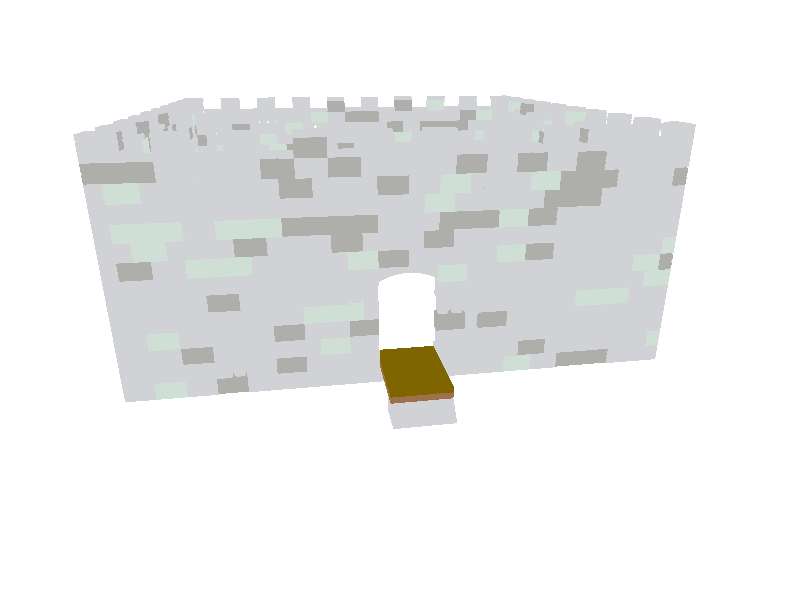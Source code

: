#include "colors.inc"

#declare lc_Black = texture { pigment { rgb <0.019608, 0.074510, 0.113725> } finish { ambient 0.1 phong 0.2 phong_size 20 } }
#declare lc_Blue = texture { pigment { rgb <0.000000, 0.333333, 0.749020> } finish { ambient 0.1 phong 0.2 phong_size 20 } }
#declare lc_Green = texture { pigment { rgb <0.145098, 0.478431, 0.243137> } finish { ambient 0.1 phong 0.2 phong_size 20 } }
#declare lc_Dark_Turquoise = texture { pigment { rgb <0.000000, 0.513726, 0.560784> } finish { ambient 0.1 phong 0.2 phong_size 20 } }
#declare lc_Red = texture { pigment { rgb <0.788235, 0.101961, 0.035294> } finish { ambient 0.1 phong 0.2 phong_size 20 } }
#declare lc_Dark_Pink = texture { pigment { rgb <0.784314, 0.439216, 0.627451> } finish { ambient 0.1 phong 0.2 phong_size 20 } }
#declare lc_Brown = texture { pigment { rgb <0.345098, 0.223529, 0.152941> } finish { ambient 0.1 phong 0.2 phong_size 20 } }
#declare lc_Light_Gray = texture { pigment { rgb <0.607843, 0.631373, 0.615686> } finish { ambient 0.1 phong 0.2 phong_size 20 } }
#declare lc_Dark_Gray = texture { pigment { rgb <0.427451, 0.431373, 0.360784> } finish { ambient 0.1 phong 0.2 phong_size 20 } }
#declare lc_Light_Blue = texture { pigment { rgb <0.705882, 0.823529, 0.890196> } finish { ambient 0.1 phong 0.2 phong_size 20 } }
#declare lc_Bright_Green = texture { pigment { rgb <0.294118, 0.623529, 0.290196> } finish { ambient 0.1 phong 0.2 phong_size 20 } }
#declare lc_Light_Turquoise = texture { pigment { rgb <0.333333, 0.647059, 0.686275> } finish { ambient 0.1 phong 0.2 phong_size 20 } }
#declare lc_Salmon = texture { pigment { rgb <0.949020, 0.439216, 0.368627> } finish { ambient 0.1 phong 0.2 phong_size 20 } }
#declare lc_Pink = texture { pigment { rgb <0.988235, 0.592157, 0.674510> } finish { ambient 0.1 phong 0.2 phong_size 20 } }
#declare lc_Yellow = texture { pigment { rgb <0.949020, 0.803922, 0.215686> } finish { ambient 0.1 phong 0.2 phong_size 20 } }
#declare lc_White = texture { pigment { rgb <1.000000, 1.000000, 1.000000> } finish { ambient 0.1 phong 0.2 phong_size 20 } }
#declare lc_Light_Green = texture { pigment { rgb <0.760784, 0.854902, 0.721569> } finish { ambient 0.1 phong 0.2 phong_size 20 } }
#declare lc_Light_Yellow = texture { pigment { rgb <0.984314, 0.901961, 0.588235> } finish { ambient 0.1 phong 0.2 phong_size 20 } }
#declare lc_Tan = texture { pigment { rgb <0.894118, 0.803922, 0.619608> } finish { ambient 0.1 phong 0.2 phong_size 20 } }
#declare lc_Light_Violet = texture { pigment { rgb <0.788235, 0.792157, 0.886275> } finish { ambient 0.1 phong 0.2 phong_size 20 } }
#declare lc_Purple = texture { pigment { rgb <0.505882, 0.000000, 0.482353> } finish { ambient 0.1 phong 0.2 phong_size 20 } }
#declare lc_Dark_Blue_Violet = texture { pigment { rgb <0.125490, 0.196078, 0.690196> } finish { ambient 0.1 phong 0.2 phong_size 20 } }
#declare lc_Orange = texture { pigment { rgb <0.996078, 0.541176, 0.094118> } finish { ambient 0.1 phong 0.2 phong_size 20 } }
#declare lc_Magenta = texture { pigment { rgb <0.572549, 0.223529, 0.470588> } finish { ambient 0.1 phong 0.2 phong_size 20 } }
#declare lc_Lime = texture { pigment { rgb <0.733333, 0.913725, 0.043137> } finish { ambient 0.1 phong 0.2 phong_size 20 } }
#declare lc_Dark_Tan = texture { pigment { rgb <0.584314, 0.541176, 0.450980> } finish { ambient 0.1 phong 0.2 phong_size 20 } }
#declare lc_Bright_Pink = texture { pigment { rgb <0.894118, 0.678431, 0.784314> } finish { ambient 0.1 phong 0.2 phong_size 20 } }
#declare lc_Medium_Lavender = texture { pigment { rgb <0.674510, 0.470588, 0.729412> } finish { ambient 0.1 phong 0.2 phong_size 20 } }
#declare lc_Lavender = texture { pigment { rgb <0.882353, 0.835294, 0.929412> } finish { ambient 0.1 phong 0.2 phong_size 20 } }
#declare lc_Very_Light_Orange = texture { pigment { rgb <0.952941, 0.811765, 0.607843> } finish { ambient 0.1 phong 0.2 phong_size 20 } }
#declare lc_Light_Purple = texture { pigment { rgb <0.803922, 0.384314, 0.596078> } finish { ambient 0.1 phong 0.2 phong_size 20 } }
#declare lc_Reddish_Brown = texture { pigment { rgb <0.345098, 0.164706, 0.070588> } finish { ambient 0.1 phong 0.2 phong_size 20 } }
#declare lc_Light_Bluish_Gray = texture { pigment { rgb <0.627451, 0.647059, 0.662745> } finish { ambient 0.1 phong 0.2 phong_size 20 } }
#declare lc_Dark_Bluish_Gray = texture { pigment { rgb <0.423529, 0.431373, 0.407843> } finish { ambient 0.1 phong 0.2 phong_size 20 } }
#declare lc_Medium_Blue = texture { pigment { rgb <0.360784, 0.615686, 0.819608> } finish { ambient 0.1 phong 0.2 phong_size 20 } }
#declare lc_Medium_Green = texture { pigment { rgb <0.450980, 0.862745, 0.631373> } finish { ambient 0.1 phong 0.2 phong_size 20 } }
#declare lc_Light_Pink = texture { pigment { rgb <0.996078, 0.800000, 0.811765> } finish { ambient 0.1 phong 0.2 phong_size 20 } }
#declare lc_Light_Flesh = texture { pigment { rgb <0.964706, 0.843137, 0.701961> } finish { ambient 0.1 phong 0.2 phong_size 20 } }
#declare lc_Medium_Dark_Flesh = texture { pigment { rgb <0.800000, 0.439216, 0.164706> } finish { ambient 0.1 phong 0.2 phong_size 20 } }
#declare lc_Dark_Purple = texture { pigment { rgb <0.247059, 0.211765, 0.568627> } finish { ambient 0.1 phong 0.2 phong_size 20 } }
#declare lc_Dark_Flesh = texture { pigment { rgb <0.486275, 0.313726, 0.227451> } finish { ambient 0.1 phong 0.2 phong_size 20 } }
#declare lc_Blue_Violet = texture { pigment { rgb <0.298039, 0.380392, 0.858824> } finish { ambient 0.1 phong 0.2 phong_size 20 } }
#declare lc_Flesh = texture { pigment { rgb <0.815686, 0.568627, 0.407843> } finish { ambient 0.1 phong 0.2 phong_size 20 } }
#declare lc_Light_Salmon = texture { pigment { rgb <0.996078, 0.729412, 0.741176> } finish { ambient 0.1 phong 0.2 phong_size 20 } }
#declare lc_Violet = texture { pigment { rgb <0.262745, 0.329412, 0.639216> } finish { ambient 0.1 phong 0.2 phong_size 20 } }
#declare lc_Medium_Violet = texture { pigment { rgb <0.407843, 0.454902, 0.792157> } finish { ambient 0.1 phong 0.2 phong_size 20 } }
#declare lc_Medium_Lime = texture { pigment { rgb <0.780392, 0.823529, 0.235294> } finish { ambient 0.1 phong 0.2 phong_size 20 } }
#declare lc_Aqua = texture { pigment { rgb <0.701961, 0.843137, 0.819608> } finish { ambient 0.1 phong 0.2 phong_size 20 } }
#declare lc_Light_Lime = texture { pigment { rgb <0.850980, 0.894118, 0.654902> } finish { ambient 0.1 phong 0.2 phong_size 20 } }
#declare lc_Light_Orange = texture { pigment { rgb <0.976471, 0.729412, 0.380392> } finish { ambient 0.1 phong 0.2 phong_size 20 } }
#declare lc_Very_Light_Bluish_Gray = texture { pigment { rgb <0.901961, 0.890196, 0.878431> } finish { ambient 0.1 phong 0.2 phong_size 20 } }
#declare lc_Bright_Light_Orange = texture { pigment { rgb <0.972549, 0.733333, 0.239216> } finish { ambient 0.1 phong 0.2 phong_size 20 } }
#declare lc_Bright_Light_Blue = texture { pigment { rgb <0.525490, 0.756863, 0.882353> } finish { ambient 0.1 phong 0.2 phong_size 20 } }
#declare lc_Rust = texture { pigment { rgb <0.701961, 0.062745, 0.015686> } finish { ambient 0.1 phong 0.2 phong_size 20 } }
#declare lc_Bright_Light_Yellow = texture { pigment { rgb <1.000000, 0.941176, 0.227451> } finish { ambient 0.1 phong 0.2 phong_size 20 } }
#declare lc_Sky_Blue = texture { pigment { rgb <0.337255, 0.745098, 0.839216> } finish { ambient 0.1 phong 0.2 phong_size 20 } }
#declare lc_Dark_Blue = texture { pigment { rgb <0.050980, 0.196078, 0.356863> } finish { ambient 0.1 phong 0.2 phong_size 20 } }
#declare lc_Dark_Green = texture { pigment { rgb <0.094118, 0.274510, 0.196078> } finish { ambient 0.1 phong 0.2 phong_size 20 } }
#declare lc_Dark_Brown = texture { pigment { rgb <0.207843, 0.129412, 0.000000> } finish { ambient 0.1 phong 0.2 phong_size 20 } }
#declare lc_Maersk_Blue = texture { pigment { rgb <0.329412, 0.662745, 0.784314> } finish { ambient 0.1 phong 0.2 phong_size 20 } }
#declare lc_Dark_Red = texture { pigment { rgb <0.447059, 0.054902, 0.058824> } finish { ambient 0.1 phong 0.2 phong_size 20 } }
#declare lc_Dark_Azure = texture { pigment { rgb <0.078431, 0.596078, 0.843137> } finish { ambient 0.1 phong 0.2 phong_size 20 } }
#declare lc_Medium_Azure = texture { pigment { rgb <0.243137, 0.760784, 0.866667> } finish { ambient 0.1 phong 0.2 phong_size 20 } }
#declare lc_Light_Aqua = texture { pigment { rgb <0.741176, 0.862745, 0.847059> } finish { ambient 0.1 phong 0.2 phong_size 20 } }
#declare lc_Yellowish_Green = texture { pigment { rgb <0.874510, 0.933333, 0.647059> } finish { ambient 0.1 phong 0.2 phong_size 20 } }
#declare lc_Olive_Green = texture { pigment { rgb <0.607843, 0.603922, 0.352941> } finish { ambient 0.1 phong 0.2 phong_size 20 } }
#declare lc_Sand_Red = texture { pigment { rgb <0.839216, 0.458824, 0.447059> } finish { ambient 0.1 phong 0.2 phong_size 20 } }
#declare lc_Medium_Dark_Pink = texture { pigment { rgb <0.968627, 0.521569, 0.694118> } finish { ambient 0.1 phong 0.2 phong_size 20 } }
#declare lc_Earth_Orange = texture { pigment { rgb <0.980392, 0.611765, 0.109804> } finish { ambient 0.1 phong 0.2 phong_size 20 } }
#declare lc_Sand_Purple = texture { pigment { rgb <0.517647, 0.368627, 0.517647> } finish { ambient 0.1 phong 0.2 phong_size 20 } }
#declare lc_Sand_Green = texture { pigment { rgb <0.627451, 0.737255, 0.674510> } finish { ambient 0.1 phong 0.2 phong_size 20 } }
#declare lc_Sand_Blue = texture { pigment { rgb <0.349020, 0.443137, 0.517647> } finish { ambient 0.1 phong 0.2 phong_size 20 } }
#declare lc_Fabuland_Brown = texture { pigment { rgb <0.713726, 0.482353, 0.313726> } finish { ambient 0.1 phong 0.2 phong_size 20 } }
#declare lc_Medium_Orange = texture { pigment { rgb <1.000000, 0.654902, 0.043137> } finish { ambient 0.1 phong 0.2 phong_size 20 } }
#declare lc_Dark_Orange = texture { pigment { rgb <0.662745, 0.333333, 0.000000> } finish { ambient 0.1 phong 0.2 phong_size 20 } }
#declare lc_Very_Light_Gray = texture { pigment { rgb <0.901961, 0.890196, 0.854902> } finish { ambient 0.1 phong 0.2 phong_size 20 } }
#declare lc_Medium_Purple = texture { pigment { rgb <0.556863, 0.333333, 0.592157> } finish { ambient 0.1 phong 0.2 phong_size 20 } }
#declare lc_Flamingo_Pink = texture { pigment { rgb <1.000000, 0.580392, 0.760784> } finish { ambient 0.1 phong 0.2 phong_size 20 } }
#declare lc_Medium_Violet = texture { pigment { rgb <0.337255, 0.305882, 0.615686> } finish { ambient 0.1 phong 0.2 phong_size 20 } }
#declare lc_Dark_Nougat = texture { pigment { rgb <0.678431, 0.380392, 0.250980> } finish { ambient 0.1 phong 0.2 phong_size 20 } }
#declare lc_Trans_Clear = texture { pigment { rgb <0.988235, 0.988235, 0.988235> filter 0.9 } finish { ambient 0.3 diffuse 0.2 reflection 0.25 phong 0.3 phong_size 60 } }
#declare lc_Trans_Black = texture { pigment { rgb <0.388235, 0.372549, 0.321569> filter 0.9 } finish { ambient 0.3 diffuse 0.2 reflection 0.25 phong 0.3 phong_size 60 } }
#declare lc_Trans_Red = texture { pigment { rgb <0.788235, 0.101961, 0.035294> filter 0.9 } finish { ambient 0.3 diffuse 0.2 reflection 0.25 phong 0.3 phong_size 60 } }
#declare lc_Trans_Neon_Orange = texture { pigment { rgb <1.000000, 0.501961, 0.050980> filter 0.9 } finish { ambient 0.3 diffuse 0.2 reflection 0.25 phong 0.3 phong_size 60 } }
#declare lc_Trans_Orange = texture { pigment { rgb <0.941176, 0.560784, 0.109804> filter 0.9 } finish { ambient 0.3 diffuse 0.2 reflection 0.25 phong 0.3 phong_size 60 } }
#declare lc_Trans_Neon_Yellow = texture { pigment { rgb <0.854902, 0.690196, 0.000000> filter 0.9 } finish { ambient 0.3 diffuse 0.2 reflection 0.25 phong 0.3 phong_size 60 } }
#declare lc_Trans_Yellow = texture { pigment { rgb <0.960784, 0.803922, 0.184314> filter 0.9 } finish { ambient 0.3 diffuse 0.2 reflection 0.25 phong 0.3 phong_size 60 } }
#declare lc_Trans_Neon_Green = texture { pigment { rgb <0.752941, 1.000000, 0.000000> filter 0.9 } finish { ambient 0.3 diffuse 0.2 reflection 0.25 phong 0.3 phong_size 60 } }
#declare lc_Trans_Bright_Green = texture { pigment { rgb <0.337255, 0.901961, 0.274510> filter 0.9 } finish { ambient 0.3 diffuse 0.2 reflection 0.25 phong 0.3 phong_size 60 } }
#declare lc_Trans_Green = texture { pigment { rgb <0.137255, 0.470588, 0.254902> filter 0.9 } finish { ambient 0.3 diffuse 0.2 reflection 0.25 phong 0.3 phong_size 60 } }
#declare lc_Trans_Dark_Blue = texture { pigment { rgb <0.000000, 0.125490, 0.627451> filter 0.9 } finish { ambient 0.3 diffuse 0.2 reflection 0.25 phong 0.3 phong_size 60 } }
#declare lc_Trans_Medium_Blue = texture { pigment { rgb <0.333333, 0.603922, 0.717647> filter 0.9 } finish { ambient 0.3 diffuse 0.2 reflection 0.25 phong 0.3 phong_size 60 } }
#declare lc_Trans_Light_Blue = texture { pigment { rgb <0.682353, 0.913725, 0.937255> filter 0.9 } finish { ambient 0.3 diffuse 0.2 reflection 0.25 phong 0.3 phong_size 60 } }
#declare lc_Trans_Very_Light_Blue = texture { pigment { rgb <0.756863, 0.874510, 0.941176> filter 0.9 } finish { ambient 0.3 diffuse 0.2 reflection 0.25 phong 0.3 phong_size 60 } }
#declare lc_Trans_Light_Purple = texture { pigment { rgb <0.588235, 0.439216, 0.623529> filter 0.9 } finish { ambient 0.3 diffuse 0.2 reflection 0.25 phong 0.3 phong_size 60 } }
#declare lc_Trans_Purple = texture { pigment { rgb <0.647059, 0.647059, 0.796078> filter 0.9 } finish { ambient 0.3 diffuse 0.2 reflection 0.25 phong 0.3 phong_size 60 } }
#declare lc_Trans_Dark_Pink = texture { pigment { rgb <0.874510, 0.400000, 0.584314> filter 0.9 } finish { ambient 0.3 diffuse 0.2 reflection 0.25 phong 0.3 phong_size 60 } }
#declare lc_Trans_Pink = texture { pigment { rgb <0.988235, 0.592157, 0.674510> filter 0.9 } finish { ambient 0.3 diffuse 0.2 reflection 0.25 phong 0.3 phong_size 60 } }
#declare lc_Trans_Light_Green = texture { pigment { rgb <0.490196, 0.760784, 0.568627> filter 0.9 } finish { ambient 0.3 diffuse 0.2 reflection 0.25 phong 0.3 phong_size 60 } }
#declare lc_Trans_Fire_Yellow = texture { pigment { rgb <0.984314, 0.909804, 0.564706> filter 0.9 } finish { ambient 0.3 diffuse 0.2 reflection 0.25 phong 0.3 phong_size 60 } }
#declare lc_Trans_Light_Blue_Violet = texture { pigment { rgb <0.419608, 0.670588, 0.894118> filter 0.9 } finish { ambient 0.3 diffuse 0.2 reflection 0.25 phong 0.3 phong_size 60 } }
#declare lc_Trans_Bright_Light_Orange = texture { pigment { rgb <0.988235, 0.717647, 0.427451> filter 0.9 } finish { ambient 0.3 diffuse 0.2 reflection 0.25 phong 0.3 phong_size 60 } }
#declare lc_Chrome_Gold = texture { pigment { rgb <0.733333, 0.647059, 0.239216> } finish { ambient 0.1 phong 0.2 phong_size 20 } }
#declare lc_Chrome_Silver = texture { pigment { rgb <0.878431, 0.878431, 0.878431> } finish { ambient 0.1 phong 0.2 phong_size 20 } }
#declare lc_Chrome_Antique_Brass = texture { pigment { rgb <0.392157, 0.352941, 0.298039> } finish { ambient 0.1 phong 0.2 phong_size 20 } }
#declare lc_Chrome_Black = texture { pigment { rgb <0.105882, 0.164706, 0.203922> } finish { ambient 0.1 phong 0.2 phong_size 20 } }
#declare lc_Chrome_Blue = texture { pigment { rgb <0.423529, 0.588235, 0.749020> } finish { ambient 0.1 phong 0.2 phong_size 20 } }
#declare lc_Chrome_Green = texture { pigment { rgb <0.235294, 0.701961, 0.443137> } finish { ambient 0.1 phong 0.2 phong_size 20 } }
#declare lc_Chrome_Pink = texture { pigment { rgb <0.666667, 0.301961, 0.556863> } finish { ambient 0.1 phong 0.2 phong_size 20 } }
#declare lc_Pearl_White = texture { pigment { rgb <0.949020, 0.952941, 0.949020> } finish { ambient 0.1 phong 0.2 phong_size 20 } }
#declare lc_Pearl_Very_Light_Gray = texture { pigment { rgb <0.733333, 0.741176, 0.737255> } finish { ambient 0.1 phong 0.2 phong_size 20 } }
#declare lc_Pearl_Light_Gray = texture { pigment { rgb <0.611765, 0.639216, 0.658824> } finish { ambient 0.1 phong 0.2 phong_size 20 } }
#declare lc_Flat_Silver = texture { pigment { rgb <0.537255, 0.529412, 0.533333> } finish { ambient 0.1 phong 0.2 phong_size 20 } }
#declare lc_Pearl_Dark_Gray = texture { pigment { rgb <0.341176, 0.345098, 0.341176> } finish { ambient 0.1 phong 0.2 phong_size 20 } }
#declare lc_Metal_Blue = texture { pigment { rgb <0.337255, 0.466667, 0.729412> } finish { ambient 0.1 phong 0.2 phong_size 20 } }
#declare lc_Pearl_Light_Gold = texture { pigment { rgb <0.862745, 0.745098, 0.380392> } finish { ambient 0.1 phong 0.2 phong_size 20 } }
#declare lc_Pearl_Gold = texture { pigment { rgb <0.800000, 0.611765, 0.168627> } finish { ambient 0.1 phong 0.2 phong_size 20 } }
#declare lc_Flat_Dark_Gold = texture { pigment { rgb <0.705882, 0.533333, 0.243137> } finish { ambient 0.1 phong 0.2 phong_size 20 } }
#declare lc_Copper = texture { pigment { rgb <0.588235, 0.290196, 0.152941> } finish { ambient 0.1 phong 0.2 phong_size 20 } }
#declare lc_Reddish_Gold = texture { pigment { rgb <0.674510, 0.509804, 0.278431> } finish { ambient 0.1 phong 0.2 phong_size 20 } }
#declare lc_Metallic_Silver = texture { pigment { rgb <0.647059, 0.662745, 0.705882> } finish { ambient 0.1 phong 0.2 phong_size 20 } }
#declare lc_Metallic_Green = texture { pigment { rgb <0.537255, 0.607843, 0.372549> } finish { ambient 0.1 phong 0.2 phong_size 20 } }
#declare lc_Metallic_Gold = texture { pigment { rgb <0.858824, 0.674510, 0.203922> } finish { ambient 0.1 phong 0.2 phong_size 20 } }
#declare lc_Metallic_Black = texture { pigment { rgb <0.101961, 0.156863, 0.192157> } finish { ambient 0.1 phong 0.2 phong_size 20 } }
#declare lc_Metallic_Dark_Gray = texture { pigment { rgb <0.427451, 0.431373, 0.360784> } finish { ambient 0.1 phong 0.2 phong_size 20 } }
#declare lc_Metallic_Copper = texture { pigment { rgb <0.760784, 0.498039, 0.325490> } finish { ambient 0.1 phong 0.2 phong_size 20 } }
#declare lc_Milky_White = texture { pigment { rgb <1.000000, 1.000000, 1.000000> filter 0.9 } finish { ambient 0.3 diffuse 0.2 reflection 0.25 phong 0.3 phong_size 60 } }
#declare lc_Glow_In_Dark_Opaque = texture { pigment { rgb <0.878431, 1.000000, 0.690196> filter 0.9 } finish { ambient 0.3 diffuse 0.2 reflection 0.25 phong 0.3 phong_size 60 } }
#declare lc_Glow_In_Dark_Trans = texture { pigment { rgb <0.741176, 0.776471, 0.678431> filter 0.9 } finish { ambient 0.3 diffuse 0.2 reflection 0.25 phong 0.3 phong_size 60 } }
#declare lc_Glow_In_Dark_White = texture { pigment { rgb <0.960784, 0.952941, 0.843137> filter 0.9 } finish { ambient 0.3 diffuse 0.2 reflection 0.25 phong 0.3 phong_size 60 } }
#declare lc_Glitter_Trans_Dark_Pink = texture { pigment { rgb <0.874510, 0.400000, 0.584314> filter 0.9 } finish { ambient 0.3 diffuse 0.2 reflection 0.25 phong 0.3 phong_size 60 } }
#declare lc_Glitter_Trans_Clear = texture { pigment { rgb <1.000000, 1.000000, 1.000000> filter 0.9 } finish { ambient 0.3 diffuse 0.2 reflection 0.25 phong 0.3 phong_size 60 } }
#declare lc_Glitter_Trans_Purple = texture { pigment { rgb <0.392157, 0.000000, 0.380392> filter 0.9 } finish { ambient 0.3 diffuse 0.2 reflection 0.25 phong 0.3 phong_size 60 } }
#declare lc_Glitter_Trans_Light_Blue = texture { pigment { rgb <0.682353, 0.913725, 0.937255> filter 0.9 } finish { ambient 0.3 diffuse 0.2 reflection 0.25 phong 0.3 phong_size 60 } }
#declare lc_Glitter_Trans_Neon_Green = texture { pigment { rgb <0.752941, 1.000000, 0.000000> filter 0.9 } finish { ambient 0.3 diffuse 0.2 reflection 0.25 phong 0.3 phong_size 60 } }
#declare lc_Speckle_Black_Silver = texture { pigment { rgb <0.000000, 0.000000, 0.000000> } finish { ambient 0.1 phong 0.2 phong_size 20 } }
#declare lc_Speckle_Black_Gold = texture { pigment { rgb <0.000000, 0.000000, 0.000000> } finish { ambient 0.1 phong 0.2 phong_size 20 } }
#declare lc_Speckle_Black_Copper = texture { pigment { rgb <0.000000, 0.000000, 0.000000> } finish { ambient 0.1 phong 0.2 phong_size 20 } }
#declare lc_Speckle_Dark_Bluish_Gray_Silver = texture { pigment { rgb <0.388235, 0.372549, 0.380392> } finish { ambient 0.1 phong 0.2 phong_size 20 } }
#declare lc_Rubber_Yellow = texture { pigment { rgb <0.960784, 0.803922, 0.184314> } finish { ambient 0.1 phong 0.2 phong_size 20 } }
#declare lc_Rubber_Trans_Yellow = texture { pigment { rgb <0.792157, 0.690196, 0.000000> filter 0.9 } finish { ambient 0.3 diffuse 0.2 reflection 0.25 phong 0.3 phong_size 60 } }
#declare lc_Rubber_Trans_Clear = texture { pigment { rgb <1.000000, 1.000000, 1.000000> filter 0.9 } finish { ambient 0.3 diffuse 0.2 reflection 0.25 phong 0.3 phong_size 60 } }
#declare lc_Rubber_Black = texture { pigment { rgb <0.129412, 0.129412, 0.129412> } finish { ambient 0.1 phong 0.2 phong_size 20 } }
#declare lc_Rubber_Blue = texture { pigment { rgb <0.000000, 0.200000, 0.698039> } finish { ambient 0.1 phong 0.2 phong_size 20 } }
#declare lc_Rubber_Red = texture { pigment { rgb <0.768627, 0.000000, 0.149020> } finish { ambient 0.1 phong 0.2 phong_size 20 } }
#declare lc_Rubber_Orange = texture { pigment { rgb <0.815686, 0.400000, 0.062745> } finish { ambient 0.1 phong 0.2 phong_size 20 } }
#declare lc_Rubber_Light_Gray = texture { pigment { rgb <0.756863, 0.760784, 0.756863> } finish { ambient 0.1 phong 0.2 phong_size 20 } }
#declare lc_Rubber_Dark_Blue = texture { pigment { rgb <0.000000, 0.113725, 0.407843> } finish { ambient 0.1 phong 0.2 phong_size 20 } }
#declare lc_Rubber_Purple = texture { pigment { rgb <0.505882, 0.000000, 0.482353> } finish { ambient 0.1 phong 0.2 phong_size 20 } }
#declare lc_Rubber_Lime = texture { pigment { rgb <0.843137, 0.941176, 0.000000> } finish { ambient 0.1 phong 0.2 phong_size 20 } }
#declare lc_Rubber_Light_Bluish_Gray = texture { pigment { rgb <0.639216, 0.635294, 0.643137> } finish { ambient 0.1 phong 0.2 phong_size 20 } }
#declare lc_Rubber_Flat_Silver = texture { pigment { rgb <0.537255, 0.529412, 0.533333> } finish { ambient 0.1 phong 0.2 phong_size 20 } }
#declare lc_Rubber_White = texture { pigment { rgb <0.980392, 0.980392, 0.980392> } finish { ambient 0.1 phong 0.2 phong_size 20 } }
#declare lc_Trans_Black_IR_Lens = texture { pigment { rgb <0.000000, 0.000000, 0.000000> filter 0.9 } finish { ambient 0.3 diffuse 0.2 reflection 0.25 phong 0.3 phong_size 60 } }
#declare lc_Magnet = texture { pigment { rgb <0.396078, 0.403922, 0.380392> } finish { ambient 0.1 phong 0.2 phong_size 20 } }
#declare lc_Electric_Contact_Alloy = texture { pigment { rgb <0.815686, 0.815686, 0.815686> } finish { ambient 0.1 phong 0.2 phong_size 20 } }
#declare lc_Electric_Contact_Copper = texture { pigment { rgb <0.682353, 0.478431, 0.349020> } finish { ambient 0.1 phong 0.2 phong_size 20 } }
#declare lc_Main_Colour = texture { pigment { rgb <1.000000, 1.000000, 0.501961> } finish { ambient 0.1 phong 0.2 phong_size 20 } }
#declare lc_Edge_Colour = texture { pigment { rgb <0.498039, 0.498039, 0.498039> } finish { ambient 0.1 phong 0.2 phong_size 20 } }

#declare lc_3062B = union {
 mesh {
  triangle { <-0.15, -0.37, -0.00>, <-0.00, -0.40, -0.00>, <-0.00, -0.40, -0.76> }
  triangle { <-0.00, -0.40, -0.76>, <-0.15, -0.37, -0.76>, <-0.15, -0.37, -0.00> }
  triangle { <-0.28, -0.28, -0.00>, <-0.15, -0.37, -0.00>, <-0.15, -0.37, -0.76> }
  triangle { <-0.15, -0.37, -0.76>, <-0.28, -0.28, -0.76>, <-0.28, -0.28, -0.00> }
  triangle { <-0.37, -0.15, -0.00>, <-0.28, -0.28, -0.00>, <-0.28, -0.28, -0.76> }
  triangle { <-0.28, -0.28, -0.76>, <-0.37, -0.15, -0.76>, <-0.37, -0.15, -0.00> }
  triangle { <-0.40, -0.00, -0.00>, <-0.37, -0.15, -0.00>, <-0.37, -0.15, -0.76> }
  triangle { <-0.37, -0.15, -0.76>, <-0.40, -0.00, -0.76>, <-0.40, -0.00, -0.00> }
  triangle { <-0.37, 0.15, -0.00>, <-0.40, -0.00, -0.00>, <-0.40, -0.00, -0.76> }
  triangle { <-0.40, -0.00, -0.76>, <-0.37, 0.15, -0.76>, <-0.37, 0.15, -0.00> }
  triangle { <-0.28, 0.28, -0.00>, <-0.37, 0.15, -0.00>, <-0.37, 0.15, -0.76> }
  triangle { <-0.37, 0.15, -0.76>, <-0.28, 0.28, -0.76>, <-0.28, 0.28, -0.00> }
  triangle { <-0.15, 0.37, -0.00>, <-0.28, 0.28, -0.00>, <-0.28, 0.28, -0.76> }
  triangle { <-0.28, 0.28, -0.76>, <-0.15, 0.37, -0.76>, <-0.15, 0.37, -0.00> }
  triangle { <-0.00, 0.40, -0.00>, <-0.15, 0.37, -0.00>, <-0.15, 0.37, -0.76> }
  triangle { <-0.15, 0.37, -0.76>, <-0.00, 0.40, -0.76>, <-0.00, 0.40, -0.00> }
  triangle { <0.15, 0.37, -0.00>, <-0.00, 0.40, -0.00>, <-0.00, 0.40, -0.76> }
  triangle { <-0.00, 0.40, -0.76>, <0.15, 0.37, -0.76>, <0.15, 0.37, -0.00> }
  triangle { <0.28, 0.28, -0.00>, <0.15, 0.37, -0.00>, <0.15, 0.37, -0.76> }
  triangle { <0.15, 0.37, -0.76>, <0.28, 0.28, -0.76>, <0.28, 0.28, -0.00> }
  triangle { <0.37, 0.15, -0.00>, <0.28, 0.28, -0.00>, <0.28, 0.28, -0.76> }
  triangle { <0.28, 0.28, -0.76>, <0.37, 0.15, -0.76>, <0.37, 0.15, -0.00> }
  triangle { <0.40, -0.00, -0.00>, <0.37, 0.15, -0.00>, <0.37, 0.15, -0.76> }
  triangle { <0.37, 0.15, -0.76>, <0.40, -0.00, -0.76>, <0.40, -0.00, -0.00> }
  triangle { <0.37, -0.15, -0.00>, <0.40, -0.00, -0.00>, <0.40, -0.00, -0.76> }
  triangle { <0.40, -0.00, -0.76>, <0.37, -0.15, -0.76>, <0.37, -0.15, -0.00> }
  triangle { <0.28, -0.28, -0.00>, <0.37, -0.15, -0.00>, <0.37, -0.15, -0.76> }
  triangle { <0.37, -0.15, -0.76>, <0.28, -0.28, -0.76>, <0.28, -0.28, -0.00> }
  triangle { <0.15, -0.37, -0.00>, <0.28, -0.28, -0.00>, <0.28, -0.28, -0.76> }
  triangle { <0.28, -0.28, -0.76>, <0.15, -0.37, -0.76>, <0.15, -0.37, -0.00> }
  triangle { <-0.00, -0.40, -0.00>, <0.15, -0.37, -0.00>, <0.15, -0.37, -0.76> }
  triangle { <0.15, -0.37, -0.76>, <-0.00, -0.40, -0.76>, <-0.00, -0.40, -0.00> }
  triangle { <-0.00, -0.16, -0.16>, <-0.00, -0.16, -0.00>, <-0.06, -0.15, -0.00> }
  triangle { <-0.06, -0.15, -0.00>, <-0.06, -0.15, -0.16>, <-0.00, -0.16, -0.16> }
  triangle { <-0.06, -0.15, -0.16>, <-0.06, -0.15, -0.00>, <-0.11, -0.11, -0.00> }
  triangle { <-0.11, -0.11, -0.00>, <-0.11, -0.11, -0.16>, <-0.06, -0.15, -0.16> }
  triangle { <-0.11, -0.11, -0.16>, <-0.11, -0.11, -0.00>, <-0.15, -0.06, -0.00> }
  triangle { <-0.15, -0.06, -0.00>, <-0.15, -0.06, -0.16>, <-0.11, -0.11, -0.16> }
  triangle { <-0.15, -0.06, -0.16>, <-0.15, -0.06, -0.00>, <-0.16, -0.00, -0.00> }
  triangle { <-0.16, -0.00, -0.00>, <-0.16, -0.00, -0.16>, <-0.15, -0.06, -0.16> }
  triangle { <-0.16, -0.00, -0.16>, <-0.16, -0.00, -0.00>, <-0.15, 0.06, -0.00> }
  triangle { <-0.15, 0.06, -0.00>, <-0.15, 0.06, -0.16>, <-0.16, -0.00, -0.16> }
  triangle { <-0.15, 0.06, -0.16>, <-0.15, 0.06, -0.00>, <-0.11, 0.11, -0.00> }
  triangle { <-0.11, 0.11, -0.00>, <-0.11, 0.11, -0.16>, <-0.15, 0.06, -0.16> }
  triangle { <-0.11, 0.11, -0.16>, <-0.11, 0.11, -0.00>, <-0.06, 0.15, -0.00> }
  triangle { <-0.06, 0.15, -0.00>, <-0.06, 0.15, -0.16>, <-0.11, 0.11, -0.16> }
  triangle { <-0.06, 0.15, -0.16>, <-0.06, 0.15, -0.00>, <-0.00, 0.16, -0.00> }
  triangle { <-0.00, 0.16, -0.00>, <-0.00, 0.16, -0.16>, <-0.06, 0.15, -0.16> }
  triangle { <-0.00, 0.16, -0.16>, <-0.00, 0.16, -0.00>, <0.06, 0.15, -0.00> }
  triangle { <0.06, 0.15, -0.00>, <0.06, 0.15, -0.16>, <-0.00, 0.16, -0.16> }
  triangle { <0.06, 0.15, -0.16>, <0.06, 0.15, -0.00>, <0.11, 0.11, -0.00> }
  triangle { <0.11, 0.11, -0.00>, <0.11, 0.11, -0.16>, <0.06, 0.15, -0.16> }
  triangle { <0.11, 0.11, -0.16>, <0.11, 0.11, -0.00>, <0.15, 0.06, -0.00> }
  triangle { <0.15, 0.06, -0.00>, <0.15, 0.06, -0.16>, <0.11, 0.11, -0.16> }
  triangle { <0.15, 0.06, -0.16>, <0.15, 0.06, -0.00>, <0.16, -0.00, -0.00> }
  triangle { <0.16, -0.00, -0.00>, <0.16, -0.00, -0.16>, <0.15, 0.06, -0.16> }
  triangle { <0.16, -0.00, -0.16>, <0.16, -0.00, -0.00>, <0.15, -0.06, -0.00> }
  triangle { <0.15, -0.06, -0.00>, <0.15, -0.06, -0.16>, <0.16, -0.00, -0.16> }
  triangle { <0.15, -0.06, -0.16>, <0.15, -0.06, -0.00>, <0.11, -0.11, -0.00> }
  triangle { <0.11, -0.11, -0.00>, <0.11, -0.11, -0.16>, <0.15, -0.06, -0.16> }
  triangle { <0.11, -0.11, -0.16>, <0.11, -0.11, -0.00>, <0.06, -0.15, -0.00> }
  triangle { <0.06, -0.15, -0.00>, <0.06, -0.15, -0.16>, <0.11, -0.11, -0.16> }
  triangle { <0.06, -0.15, -0.16>, <0.06, -0.15, -0.00>, <-0.00, -0.16, -0.00> }
  triangle { <-0.00, -0.16, -0.00>, <-0.00, -0.16, -0.16>, <0.06, -0.15, -0.16> }
  triangle { <-0.00, -0.24, -0.80>, <-0.00, -0.24, -0.16>, <-0.09, -0.22, -0.16> }
  triangle { <-0.09, -0.22, -0.16>, <-0.09, -0.22, -0.80>, <-0.00, -0.24, -0.80> }
  triangle { <-0.09, -0.22, -0.80>, <-0.09, -0.22, -0.16>, <-0.17, -0.17, -0.16> }
  triangle { <-0.17, -0.17, -0.16>, <-0.17, -0.17, -0.80>, <-0.09, -0.22, -0.80> }
  triangle { <-0.17, -0.17, -0.80>, <-0.17, -0.17, -0.16>, <-0.22, -0.09, -0.16> }
  triangle { <-0.22, -0.09, -0.16>, <-0.22, -0.09, -0.80>, <-0.17, -0.17, -0.80> }
  triangle { <-0.22, -0.09, -0.80>, <-0.22, -0.09, -0.16>, <-0.24, -0.00, -0.16> }
  triangle { <-0.24, -0.00, -0.16>, <-0.24, -0.00, -0.80>, <-0.22, -0.09, -0.80> }
  triangle { <-0.24, -0.00, -0.80>, <-0.24, -0.00, -0.16>, <-0.22, 0.09, -0.16> }
  triangle { <-0.22, 0.09, -0.16>, <-0.22, 0.09, -0.80>, <-0.24, -0.00, -0.80> }
  triangle { <-0.22, 0.09, -0.80>, <-0.22, 0.09, -0.16>, <-0.17, 0.17, -0.16> }
  triangle { <-0.17, 0.17, -0.16>, <-0.17, 0.17, -0.80>, <-0.22, 0.09, -0.80> }
  triangle { <-0.17, 0.17, -0.80>, <-0.17, 0.17, -0.16>, <-0.09, 0.22, -0.16> }
  triangle { <-0.09, 0.22, -0.16>, <-0.09, 0.22, -0.80>, <-0.17, 0.17, -0.80> }
  triangle { <-0.09, 0.22, -0.80>, <-0.09, 0.22, -0.16>, <-0.00, 0.24, -0.16> }
  triangle { <-0.00, 0.24, -0.16>, <-0.00, 0.24, -0.80>, <-0.09, 0.22, -0.80> }
  triangle { <-0.00, 0.24, -0.80>, <-0.00, 0.24, -0.16>, <0.09, 0.22, -0.16> }
  triangle { <0.09, 0.22, -0.16>, <0.09, 0.22, -0.80>, <-0.00, 0.24, -0.80> }
  triangle { <0.09, 0.22, -0.80>, <0.09, 0.22, -0.16>, <0.17, 0.17, -0.16> }
  triangle { <0.17, 0.17, -0.16>, <0.17, 0.17, -0.80>, <0.09, 0.22, -0.80> }
  triangle { <0.17, 0.17, -0.80>, <0.17, 0.17, -0.16>, <0.22, 0.09, -0.16> }
  triangle { <0.22, 0.09, -0.16>, <0.22, 0.09, -0.80>, <0.17, 0.17, -0.80> }
  triangle { <0.22, 0.09, -0.80>, <0.22, 0.09, -0.16>, <0.24, -0.00, -0.16> }
  triangle { <0.24, -0.00, -0.16>, <0.24, -0.00, -0.80>, <0.22, 0.09, -0.80> }
  triangle { <0.24, -0.00, -0.80>, <0.24, -0.00, -0.16>, <0.22, -0.09, -0.16> }
  triangle { <0.22, -0.09, -0.16>, <0.22, -0.09, -0.80>, <0.24, -0.00, -0.80> }
  triangle { <0.22, -0.09, -0.80>, <0.22, -0.09, -0.16>, <0.17, -0.17, -0.16> }
  triangle { <0.17, -0.17, -0.16>, <0.17, -0.17, -0.80>, <0.22, -0.09, -0.80> }
  triangle { <0.17, -0.17, -0.80>, <0.17, -0.17, -0.16>, <0.09, -0.22, -0.16> }
  triangle { <0.09, -0.22, -0.16>, <0.09, -0.22, -0.80>, <0.17, -0.17, -0.80> }
  triangle { <0.09, -0.22, -0.80>, <0.09, -0.22, -0.16>, <-0.00, -0.24, -0.16> }
  triangle { <-0.00, -0.24, -0.16>, <-0.00, -0.24, -0.80>, <0.09, -0.22, -0.80> }
  triangle { <-0.00, -0.16, -0.00>, <-0.00, -0.16, 0.16>, <-0.06, -0.15, 0.16> }
  triangle { <-0.06, -0.15, 0.16>, <-0.06, -0.15, -0.00>, <-0.00, -0.16, -0.00> }
  triangle { <-0.06, -0.15, -0.00>, <-0.06, -0.15, 0.16>, <-0.11, -0.11, 0.16> }
  triangle { <-0.11, -0.11, 0.16>, <-0.11, -0.11, -0.00>, <-0.06, -0.15, -0.00> }
  triangle { <-0.11, -0.11, -0.00>, <-0.11, -0.11, 0.16>, <-0.15, -0.06, 0.16> }
  triangle { <-0.15, -0.06, 0.16>, <-0.15, -0.06, -0.00>, <-0.11, -0.11, -0.00> }
  triangle { <-0.15, -0.06, -0.00>, <-0.15, -0.06, 0.16>, <-0.16, -0.00, 0.16> }
  triangle { <-0.16, -0.00, 0.16>, <-0.16, -0.00, -0.00>, <-0.15, -0.06, -0.00> }
  triangle { <-0.16, -0.00, -0.00>, <-0.16, -0.00, 0.16>, <-0.15, 0.06, 0.16> }
  triangle { <-0.15, 0.06, 0.16>, <-0.15, 0.06, -0.00>, <-0.16, -0.00, -0.00> }
  triangle { <-0.15, 0.06, -0.00>, <-0.15, 0.06, 0.16>, <-0.11, 0.11, 0.16> }
  triangle { <-0.11, 0.11, 0.16>, <-0.11, 0.11, -0.00>, <-0.15, 0.06, -0.00> }
  triangle { <-0.11, 0.11, -0.00>, <-0.11, 0.11, 0.16>, <-0.06, 0.15, 0.16> }
  triangle { <-0.06, 0.15, 0.16>, <-0.06, 0.15, -0.00>, <-0.11, 0.11, -0.00> }
  triangle { <-0.06, 0.15, -0.00>, <-0.06, 0.15, 0.16>, <-0.00, 0.16, 0.16> }
  triangle { <-0.00, 0.16, 0.16>, <-0.00, 0.16, -0.00>, <-0.06, 0.15, -0.00> }
  triangle { <-0.00, 0.16, -0.00>, <-0.00, 0.16, 0.16>, <0.06, 0.15, 0.16> }
  triangle { <0.06, 0.15, 0.16>, <0.06, 0.15, -0.00>, <-0.00, 0.16, -0.00> }
  triangle { <0.06, 0.15, -0.00>, <0.06, 0.15, 0.16>, <0.11, 0.11, 0.16> }
  triangle { <0.11, 0.11, 0.16>, <0.11, 0.11, -0.00>, <0.06, 0.15, -0.00> }
  triangle { <0.11, 0.11, -0.00>, <0.11, 0.11, 0.16>, <0.15, 0.06, 0.16> }
  triangle { <0.15, 0.06, 0.16>, <0.15, 0.06, -0.00>, <0.11, 0.11, -0.00> }
  triangle { <0.15, 0.06, -0.00>, <0.15, 0.06, 0.16>, <0.16, -0.00, 0.16> }
  triangle { <0.16, -0.00, 0.16>, <0.16, -0.00, -0.00>, <0.15, 0.06, -0.00> }
  triangle { <0.16, -0.00, -0.00>, <0.16, -0.00, 0.16>, <0.15, -0.06, 0.16> }
  triangle { <0.15, -0.06, 0.16>, <0.15, -0.06, -0.00>, <0.16, -0.00, -0.00> }
  triangle { <0.15, -0.06, -0.00>, <0.15, -0.06, 0.16>, <0.11, -0.11, 0.16> }
  triangle { <0.11, -0.11, 0.16>, <0.11, -0.11, -0.00>, <0.15, -0.06, -0.00> }
  triangle { <0.11, -0.11, -0.00>, <0.11, -0.11, 0.16>, <0.06, -0.15, 0.16> }
  triangle { <0.06, -0.15, 0.16>, <0.06, -0.15, -0.00>, <0.11, -0.11, -0.00> }
  triangle { <0.06, -0.15, -0.00>, <0.06, -0.15, 0.16>, <-0.00, -0.16, 0.16> }
  triangle { <-0.00, -0.16, 0.16>, <-0.00, -0.16, -0.00>, <0.06, -0.15, -0.00> }
  triangle { <-0.09, -0.22, 0.16>, <-0.00, -0.24, 0.16>, <-0.00, -0.24, -0.00> }
  triangle { <-0.00, -0.24, -0.00>, <-0.09, -0.22, -0.00>, <-0.09, -0.22, 0.16> }
  triangle { <-0.17, -0.17, 0.16>, <-0.09, -0.22, 0.16>, <-0.09, -0.22, -0.00> }
  triangle { <-0.09, -0.22, -0.00>, <-0.17, -0.17, -0.00>, <-0.17, -0.17, 0.16> }
  triangle { <-0.22, -0.09, 0.16>, <-0.17, -0.17, 0.16>, <-0.17, -0.17, -0.00> }
  triangle { <-0.17, -0.17, -0.00>, <-0.22, -0.09, -0.00>, <-0.22, -0.09, 0.16> }
  triangle { <-0.24, -0.00, 0.16>, <-0.22, -0.09, 0.16>, <-0.22, -0.09, -0.00> }
  triangle { <-0.22, -0.09, -0.00>, <-0.24, -0.00, -0.00>, <-0.24, -0.00, 0.16> }
  triangle { <-0.22, 0.09, 0.16>, <-0.24, -0.00, 0.16>, <-0.24, -0.00, -0.00> }
  triangle { <-0.24, -0.00, -0.00>, <-0.22, 0.09, -0.00>, <-0.22, 0.09, 0.16> }
  triangle { <-0.17, 0.17, 0.16>, <-0.22, 0.09, 0.16>, <-0.22, 0.09, -0.00> }
  triangle { <-0.22, 0.09, -0.00>, <-0.17, 0.17, -0.00>, <-0.17, 0.17, 0.16> }
  triangle { <-0.09, 0.22, 0.16>, <-0.17, 0.17, 0.16>, <-0.17, 0.17, -0.00> }
  triangle { <-0.17, 0.17, -0.00>, <-0.09, 0.22, -0.00>, <-0.09, 0.22, 0.16> }
  triangle { <-0.00, 0.24, 0.16>, <-0.09, 0.22, 0.16>, <-0.09, 0.22, -0.00> }
  triangle { <-0.09, 0.22, -0.00>, <-0.00, 0.24, -0.00>, <-0.00, 0.24, 0.16> }
  triangle { <0.09, 0.22, 0.16>, <-0.00, 0.24, 0.16>, <-0.00, 0.24, -0.00> }
  triangle { <-0.00, 0.24, -0.00>, <0.09, 0.22, -0.00>, <0.09, 0.22, 0.16> }
  triangle { <0.17, 0.17, 0.16>, <0.09, 0.22, 0.16>, <0.09, 0.22, -0.00> }
  triangle { <0.09, 0.22, -0.00>, <0.17, 0.17, -0.00>, <0.17, 0.17, 0.16> }
  triangle { <0.22, 0.09, 0.16>, <0.17, 0.17, 0.16>, <0.17, 0.17, -0.00> }
  triangle { <0.17, 0.17, -0.00>, <0.22, 0.09, -0.00>, <0.22, 0.09, 0.16> }
  triangle { <0.24, -0.00, 0.16>, <0.22, 0.09, 0.16>, <0.22, 0.09, -0.00> }
  triangle { <0.22, 0.09, -0.00>, <0.24, -0.00, -0.00>, <0.24, -0.00, 0.16> }
  triangle { <0.22, -0.09, 0.16>, <0.24, -0.00, 0.16>, <0.24, -0.00, -0.00> }
  triangle { <0.24, -0.00, -0.00>, <0.22, -0.09, -0.00>, <0.22, -0.09, 0.16> }
  triangle { <0.17, -0.17, 0.16>, <0.22, -0.09, 0.16>, <0.22, -0.09, -0.00> }
  triangle { <0.22, -0.09, -0.00>, <0.17, -0.17, -0.00>, <0.17, -0.17, 0.16> }
  triangle { <0.09, -0.22, 0.16>, <0.17, -0.17, 0.16>, <0.17, -0.17, -0.00> }
  triangle { <0.17, -0.17, -0.00>, <0.09, -0.22, -0.00>, <0.09, -0.22, 0.16> }
  triangle { <-0.00, -0.24, 0.16>, <0.09, -0.22, 0.16>, <0.09, -0.22, -0.00> }
  triangle { <0.09, -0.22, -0.00>, <-0.00, -0.24, -0.00>, <-0.00, -0.24, 0.16> }
  triangle { <-0.16, -0.00, 0.16>, <-0.24, -0.00, 0.16>, <-0.22, 0.09, 0.16> }
  triangle { <-0.22, 0.09, 0.16>, <-0.15, 0.06, 0.16>, <-0.16, -0.00, 0.16> }
  triangle { <-0.15, 0.06, 0.16>, <-0.22, 0.09, 0.16>, <-0.17, 0.17, 0.16> }
  triangle { <-0.17, 0.17, 0.16>, <-0.11, 0.11, 0.16>, <-0.15, 0.06, 0.16> }
  triangle { <-0.11, 0.11, 0.16>, <-0.17, 0.17, 0.16>, <-0.09, 0.22, 0.16> }
  triangle { <-0.09, 0.22, 0.16>, <-0.06, 0.15, 0.16>, <-0.11, 0.11, 0.16> }
  triangle { <-0.06, 0.15, 0.16>, <-0.09, 0.22, 0.16>, <-0.00, 0.24, 0.16> }
  triangle { <-0.00, 0.24, 0.16>, <-0.00, 0.16, 0.16>, <-0.06, 0.15, 0.16> }
  triangle { <-0.00, 0.16, 0.16>, <-0.00, 0.24, 0.16>, <0.09, 0.22, 0.16> }
  triangle { <0.09, 0.22, 0.16>, <0.06, 0.15, 0.16>, <-0.00, 0.16, 0.16> }
  triangle { <0.06, 0.15, 0.16>, <0.09, 0.22, 0.16>, <0.17, 0.17, 0.16> }
  triangle { <0.17, 0.17, 0.16>, <0.11, 0.11, 0.16>, <0.06, 0.15, 0.16> }
  triangle { <0.11, 0.11, 0.16>, <0.17, 0.17, 0.16>, <0.22, 0.09, 0.16> }
  triangle { <0.22, 0.09, 0.16>, <0.15, 0.06, 0.16>, <0.11, 0.11, 0.16> }
  triangle { <0.15, 0.06, 0.16>, <0.22, 0.09, 0.16>, <0.24, -0.00, 0.16> }
  triangle { <0.24, -0.00, 0.16>, <0.16, -0.00, 0.16>, <0.15, 0.06, 0.16> }
  triangle { <0.16, -0.00, 0.16>, <0.24, -0.00, 0.16>, <0.22, -0.09, 0.16> }
  triangle { <0.22, -0.09, 0.16>, <0.15, -0.06, 0.16>, <0.16, -0.00, 0.16> }
  triangle { <0.15, -0.06, 0.16>, <0.22, -0.09, 0.16>, <0.17, -0.17, 0.16> }
  triangle { <0.17, -0.17, 0.16>, <0.11, -0.11, 0.16>, <0.15, -0.06, 0.16> }
  triangle { <0.11, -0.11, 0.16>, <0.17, -0.17, 0.16>, <0.09, -0.22, 0.16> }
  triangle { <0.09, -0.22, 0.16>, <0.06, -0.15, 0.16>, <0.11, -0.11, 0.16> }
  triangle { <0.06, -0.15, 0.16>, <0.09, -0.22, 0.16>, <-0.00, -0.24, 0.16> }
  triangle { <-0.00, -0.24, 0.16>, <-0.00, -0.16, 0.16>, <0.06, -0.15, 0.16> }
  triangle { <-0.00, -0.16, 0.16>, <-0.00, -0.24, 0.16>, <-0.09, -0.22, 0.16> }
  triangle { <-0.09, -0.22, 0.16>, <-0.06, -0.15, 0.16>, <-0.00, -0.16, 0.16> }
  triangle { <-0.06, -0.15, 0.16>, <-0.09, -0.22, 0.16>, <-0.17, -0.17, 0.16> }
  triangle { <-0.17, -0.17, 0.16>, <-0.11, -0.11, 0.16>, <-0.06, -0.15, 0.16> }
  triangle { <-0.11, -0.11, 0.16>, <-0.17, -0.17, 0.16>, <-0.22, -0.09, 0.16> }
  triangle { <-0.22, -0.09, 0.16>, <-0.15, -0.06, 0.16>, <-0.11, -0.11, 0.16> }
  triangle { <-0.15, -0.06, 0.16>, <-0.22, -0.09, 0.16>, <-0.24, -0.00, 0.16> }
  triangle { <-0.24, -0.00, 0.16>, <-0.16, -0.00, 0.16>, <-0.15, -0.06, 0.16> }
  triangle { <-0.24, -0.00, -0.00>, <-0.32, -0.00, -0.00>, <-0.30, 0.12, -0.00> }
  triangle { <-0.30, 0.12, -0.00>, <-0.22, 0.09, -0.00>, <-0.24, -0.00, -0.00> }
  triangle { <-0.22, 0.09, -0.00>, <-0.30, 0.12, -0.00>, <-0.23, 0.23, -0.00> }
  triangle { <-0.23, 0.23, -0.00>, <-0.17, 0.17, -0.00>, <-0.22, 0.09, -0.00> }
  triangle { <-0.17, 0.17, -0.00>, <-0.23, 0.23, -0.00>, <-0.12, 0.30, -0.00> }
  triangle { <-0.12, 0.30, -0.00>, <-0.09, 0.22, -0.00>, <-0.17, 0.17, -0.00> }
  triangle { <-0.09, 0.22, -0.00>, <-0.12, 0.30, -0.00>, <-0.00, 0.32, -0.00> }
  triangle { <-0.00, 0.32, -0.00>, <-0.00, 0.24, -0.00>, <-0.09, 0.22, -0.00> }
  triangle { <-0.00, 0.24, -0.00>, <-0.00, 0.32, -0.00>, <0.12, 0.30, -0.00> }
  triangle { <0.12, 0.30, -0.00>, <0.09, 0.22, -0.00>, <-0.00, 0.24, -0.00> }
  triangle { <0.09, 0.22, -0.00>, <0.12, 0.30, -0.00>, <0.23, 0.23, -0.00> }
  triangle { <0.23, 0.23, -0.00>, <0.17, 0.17, -0.00>, <0.09, 0.22, -0.00> }
  triangle { <0.17, 0.17, -0.00>, <0.23, 0.23, -0.00>, <0.30, 0.12, -0.00> }
  triangle { <0.30, 0.12, -0.00>, <0.22, 0.09, -0.00>, <0.17, 0.17, -0.00> }
  triangle { <0.22, 0.09, -0.00>, <0.30, 0.12, -0.00>, <0.32, -0.00, -0.00> }
  triangle { <0.32, -0.00, -0.00>, <0.24, -0.00, -0.00>, <0.22, 0.09, -0.00> }
  triangle { <0.24, -0.00, -0.00>, <0.32, -0.00, -0.00>, <0.30, -0.12, -0.00> }
  triangle { <0.30, -0.12, -0.00>, <0.22, -0.09, -0.00>, <0.24, -0.00, -0.00> }
  triangle { <0.22, -0.09, -0.00>, <0.30, -0.12, -0.00>, <0.23, -0.23, -0.00> }
  triangle { <0.23, -0.23, -0.00>, <0.17, -0.17, -0.00>, <0.22, -0.09, -0.00> }
  triangle { <0.17, -0.17, -0.00>, <0.23, -0.23, -0.00>, <0.12, -0.30, -0.00> }
  triangle { <0.12, -0.30, -0.00>, <0.09, -0.22, -0.00>, <0.17, -0.17, -0.00> }
  triangle { <0.09, -0.22, -0.00>, <0.12, -0.30, -0.00>, <-0.00, -0.32, -0.00> }
  triangle { <-0.00, -0.32, -0.00>, <-0.00, -0.24, -0.00>, <0.09, -0.22, -0.00> }
  triangle { <-0.00, -0.24, -0.00>, <-0.00, -0.32, -0.00>, <-0.12, -0.30, -0.00> }
  triangle { <-0.12, -0.30, -0.00>, <-0.09, -0.22, -0.00>, <-0.00, -0.24, -0.00> }
  triangle { <-0.09, -0.22, -0.00>, <-0.12, -0.30, -0.00>, <-0.23, -0.23, -0.00> }
  triangle { <-0.23, -0.23, -0.00>, <-0.17, -0.17, -0.00>, <-0.09, -0.22, -0.00> }
  triangle { <-0.17, -0.17, -0.00>, <-0.23, -0.23, -0.00>, <-0.30, -0.12, -0.00> }
  triangle { <-0.30, -0.12, -0.00>, <-0.22, -0.09, -0.00>, <-0.17, -0.17, -0.00> }
  triangle { <-0.22, -0.09, -0.00>, <-0.30, -0.12, -0.00>, <-0.32, -0.00, -0.00> }
  triangle { <-0.32, -0.00, -0.00>, <-0.24, -0.00, -0.00>, <-0.22, -0.09, -0.00> }
  triangle { <-0.22, 0.09, -0.16>, <-0.24, -0.00, -0.16>, <-0.16, -0.00, -0.16> }
  triangle { <-0.16, -0.00, -0.16>, <-0.15, 0.06, -0.16>, <-0.22, 0.09, -0.16> }
  triangle { <-0.17, 0.17, -0.16>, <-0.22, 0.09, -0.16>, <-0.15, 0.06, -0.16> }
  triangle { <-0.15, 0.06, -0.16>, <-0.11, 0.11, -0.16>, <-0.17, 0.17, -0.16> }
  triangle { <-0.09, 0.22, -0.16>, <-0.17, 0.17, -0.16>, <-0.11, 0.11, -0.16> }
  triangle { <-0.11, 0.11, -0.16>, <-0.06, 0.15, -0.16>, <-0.09, 0.22, -0.16> }
  triangle { <-0.00, 0.24, -0.16>, <-0.09, 0.22, -0.16>, <-0.06, 0.15, -0.16> }
  triangle { <-0.06, 0.15, -0.16>, <-0.00, 0.16, -0.16>, <-0.00, 0.24, -0.16> }
  triangle { <0.09, 0.22, -0.16>, <-0.00, 0.24, -0.16>, <-0.00, 0.16, -0.16> }
  triangle { <-0.00, 0.16, -0.16>, <0.06, 0.15, -0.16>, <0.09, 0.22, -0.16> }
  triangle { <0.17, 0.17, -0.16>, <0.09, 0.22, -0.16>, <0.06, 0.15, -0.16> }
  triangle { <0.06, 0.15, -0.16>, <0.11, 0.11, -0.16>, <0.17, 0.17, -0.16> }
  triangle { <0.22, 0.09, -0.16>, <0.17, 0.17, -0.16>, <0.11, 0.11, -0.16> }
  triangle { <0.11, 0.11, -0.16>, <0.15, 0.06, -0.16>, <0.22, 0.09, -0.16> }
  triangle { <0.24, -0.00, -0.16>, <0.22, 0.09, -0.16>, <0.15, 0.06, -0.16> }
  triangle { <0.15, 0.06, -0.16>, <0.16, -0.00, -0.16>, <0.24, -0.00, -0.16> }
  triangle { <0.22, -0.09, -0.16>, <0.24, -0.00, -0.16>, <0.16, -0.00, -0.16> }
  triangle { <0.16, -0.00, -0.16>, <0.15, -0.06, -0.16>, <0.22, -0.09, -0.16> }
  triangle { <0.17, -0.17, -0.16>, <0.22, -0.09, -0.16>, <0.15, -0.06, -0.16> }
  triangle { <0.15, -0.06, -0.16>, <0.11, -0.11, -0.16>, <0.17, -0.17, -0.16> }
  triangle { <0.09, -0.22, -0.16>, <0.17, -0.17, -0.16>, <0.11, -0.11, -0.16> }
  triangle { <0.11, -0.11, -0.16>, <0.06, -0.15, -0.16>, <0.09, -0.22, -0.16> }
  triangle { <-0.00, -0.24, -0.16>, <0.09, -0.22, -0.16>, <0.06, -0.15, -0.16> }
  triangle { <0.06, -0.15, -0.16>, <-0.00, -0.16, -0.16>, <-0.00, -0.24, -0.16> }
  triangle { <-0.09, -0.22, -0.16>, <-0.00, -0.24, -0.16>, <-0.00, -0.16, -0.16> }
  triangle { <-0.00, -0.16, -0.16>, <-0.06, -0.15, -0.16>, <-0.09, -0.22, -0.16> }
  triangle { <-0.17, -0.17, -0.16>, <-0.09, -0.22, -0.16>, <-0.06, -0.15, -0.16> }
  triangle { <-0.06, -0.15, -0.16>, <-0.11, -0.11, -0.16>, <-0.17, -0.17, -0.16> }
  triangle { <-0.22, -0.09, -0.16>, <-0.17, -0.17, -0.16>, <-0.11, -0.11, -0.16> }
  triangle { <-0.11, -0.11, -0.16>, <-0.15, -0.06, -0.16>, <-0.22, -0.09, -0.16> }
  triangle { <-0.24, -0.00, -0.16>, <-0.22, -0.09, -0.16>, <-0.15, -0.06, -0.16> }
  triangle { <-0.15, -0.06, -0.16>, <-0.16, -0.00, -0.16>, <-0.24, -0.00, -0.16> }
  triangle { <-0.32, -0.00, -0.00>, <-0.40, -0.00, -0.00>, <-0.37, 0.15, -0.00> }
  triangle { <-0.37, 0.15, -0.00>, <-0.30, 0.12, -0.00>, <-0.32, -0.00, -0.00> }
  triangle { <-0.30, 0.12, -0.00>, <-0.37, 0.15, -0.00>, <-0.28, 0.28, -0.00> }
  triangle { <-0.28, 0.28, -0.00>, <-0.23, 0.23, -0.00>, <-0.30, 0.12, -0.00> }
  triangle { <-0.23, 0.23, -0.00>, <-0.28, 0.28, -0.00>, <-0.15, 0.37, -0.00> }
  triangle { <-0.15, 0.37, -0.00>, <-0.12, 0.30, -0.00>, <-0.23, 0.23, -0.00> }
  triangle { <-0.12, 0.30, -0.00>, <-0.15, 0.37, -0.00>, <-0.00, 0.40, -0.00> }
  triangle { <-0.00, 0.40, -0.00>, <-0.00, 0.32, -0.00>, <-0.12, 0.30, -0.00> }
  triangle { <-0.00, 0.32, -0.00>, <-0.00, 0.40, -0.00>, <0.15, 0.37, -0.00> }
  triangle { <0.15, 0.37, -0.00>, <0.12, 0.30, -0.00>, <-0.00, 0.32, -0.00> }
  triangle { <0.12, 0.30, -0.00>, <0.15, 0.37, -0.00>, <0.28, 0.28, -0.00> }
  triangle { <0.28, 0.28, -0.00>, <0.23, 0.23, -0.00>, <0.12, 0.30, -0.00> }
  triangle { <0.23, 0.23, -0.00>, <0.28, 0.28, -0.00>, <0.37, 0.15, -0.00> }
  triangle { <0.37, 0.15, -0.00>, <0.30, 0.12, -0.00>, <0.23, 0.23, -0.00> }
  triangle { <0.30, 0.12, -0.00>, <0.37, 0.15, -0.00>, <0.40, -0.00, -0.00> }
  triangle { <0.40, -0.00, -0.00>, <0.32, -0.00, -0.00>, <0.30, 0.12, -0.00> }
  triangle { <0.32, -0.00, -0.00>, <0.40, -0.00, -0.00>, <0.37, -0.15, -0.00> }
  triangle { <0.37, -0.15, -0.00>, <0.30, -0.12, -0.00>, <0.32, -0.00, -0.00> }
  triangle { <0.30, -0.12, -0.00>, <0.37, -0.15, -0.00>, <0.28, -0.28, -0.00> }
  triangle { <0.28, -0.28, -0.00>, <0.23, -0.23, -0.00>, <0.30, -0.12, -0.00> }
  triangle { <0.23, -0.23, -0.00>, <0.28, -0.28, -0.00>, <0.15, -0.37, -0.00> }
  triangle { <0.15, -0.37, -0.00>, <0.12, -0.30, -0.00>, <0.23, -0.23, -0.00> }
  triangle { <0.12, -0.30, -0.00>, <0.15, -0.37, -0.00>, <-0.00, -0.40, -0.00> }
  triangle { <-0.00, -0.40, -0.00>, <-0.00, -0.32, -0.00>, <0.12, -0.30, -0.00> }
  triangle { <-0.00, -0.32, -0.00>, <-0.00, -0.40, -0.00>, <-0.15, -0.37, -0.00> }
  triangle { <-0.15, -0.37, -0.00>, <-0.12, -0.30, -0.00>, <-0.00, -0.32, -0.00> }
  triangle { <-0.12, -0.30, -0.00>, <-0.15, -0.37, -0.00>, <-0.28, -0.28, -0.00> }
  triangle { <-0.28, -0.28, -0.00>, <-0.23, -0.23, -0.00>, <-0.12, -0.30, -0.00> }
  triangle { <-0.23, -0.23, -0.00>, <-0.28, -0.28, -0.00>, <-0.37, -0.15, -0.00> }
  triangle { <-0.37, -0.15, -0.00>, <-0.30, -0.12, -0.00>, <-0.23, -0.23, -0.00> }
  triangle { <-0.30, -0.12, -0.00>, <-0.37, -0.15, -0.00>, <-0.40, -0.00, -0.00> }
  triangle { <-0.40, -0.00, -0.00>, <-0.32, -0.00, -0.00>, <-0.30, -0.12, -0.00> }
  triangle { <-0.37, 0.15, -0.76>, <-0.40, -0.00, -0.76>, <-0.32, -0.00, -0.76> }
  triangle { <-0.32, -0.00, -0.76>, <-0.30, 0.12, -0.76>, <-0.37, 0.15, -0.76> }
  triangle { <-0.28, 0.28, -0.76>, <-0.37, 0.15, -0.76>, <-0.30, 0.12, -0.76> }
  triangle { <-0.30, 0.12, -0.76>, <-0.23, 0.23, -0.76>, <-0.28, 0.28, -0.76> }
  triangle { <-0.15, 0.37, -0.76>, <-0.28, 0.28, -0.76>, <-0.23, 0.23, -0.76> }
  triangle { <-0.23, 0.23, -0.76>, <-0.12, 0.30, -0.76>, <-0.15, 0.37, -0.76> }
  triangle { <-0.00, 0.40, -0.76>, <-0.15, 0.37, -0.76>, <-0.12, 0.30, -0.76> }
  triangle { <-0.12, 0.30, -0.76>, <-0.00, 0.32, -0.76>, <-0.00, 0.40, -0.76> }
  triangle { <0.15, 0.37, -0.76>, <-0.00, 0.40, -0.76>, <-0.00, 0.32, -0.76> }
  triangle { <-0.00, 0.32, -0.76>, <0.12, 0.30, -0.76>, <0.15, 0.37, -0.76> }
  triangle { <0.28, 0.28, -0.76>, <0.15, 0.37, -0.76>, <0.12, 0.30, -0.76> }
  triangle { <0.12, 0.30, -0.76>, <0.23, 0.23, -0.76>, <0.28, 0.28, -0.76> }
  triangle { <0.37, 0.15, -0.76>, <0.28, 0.28, -0.76>, <0.23, 0.23, -0.76> }
  triangle { <0.23, 0.23, -0.76>, <0.30, 0.12, -0.76>, <0.37, 0.15, -0.76> }
  triangle { <0.40, -0.00, -0.76>, <0.37, 0.15, -0.76>, <0.30, 0.12, -0.76> }
  triangle { <0.30, 0.12, -0.76>, <0.32, -0.00, -0.76>, <0.40, -0.00, -0.76> }
  triangle { <0.37, -0.15, -0.76>, <0.40, -0.00, -0.76>, <0.32, -0.00, -0.76> }
  triangle { <0.32, -0.00, -0.76>, <0.30, -0.12, -0.76>, <0.37, -0.15, -0.76> }
  triangle { <0.28, -0.28, -0.76>, <0.37, -0.15, -0.76>, <0.30, -0.12, -0.76> }
  triangle { <0.30, -0.12, -0.76>, <0.23, -0.23, -0.76>, <0.28, -0.28, -0.76> }
  triangle { <0.15, -0.37, -0.76>, <0.28, -0.28, -0.76>, <0.23, -0.23, -0.76> }
  triangle { <0.23, -0.23, -0.76>, <0.12, -0.30, -0.76>, <0.15, -0.37, -0.76> }
  triangle { <-0.00, -0.40, -0.76>, <0.15, -0.37, -0.76>, <0.12, -0.30, -0.76> }
  triangle { <0.12, -0.30, -0.76>, <-0.00, -0.32, -0.76>, <-0.00, -0.40, -0.76> }
  triangle { <-0.15, -0.37, -0.76>, <-0.00, -0.40, -0.76>, <-0.00, -0.32, -0.76> }
  triangle { <-0.00, -0.32, -0.76>, <-0.12, -0.30, -0.76>, <-0.15, -0.37, -0.76> }
  triangle { <-0.28, -0.28, -0.76>, <-0.15, -0.37, -0.76>, <-0.12, -0.30, -0.76> }
  triangle { <-0.12, -0.30, -0.76>, <-0.23, -0.23, -0.76>, <-0.28, -0.28, -0.76> }
  triangle { <-0.37, -0.15, -0.76>, <-0.28, -0.28, -0.76>, <-0.23, -0.23, -0.76> }
  triangle { <-0.23, -0.23, -0.76>, <-0.30, -0.12, -0.76>, <-0.37, -0.15, -0.76> }
  triangle { <-0.40, -0.00, -0.76>, <-0.37, -0.15, -0.76>, <-0.30, -0.12, -0.76> }
  triangle { <-0.30, -0.12, -0.76>, <-0.32, -0.00, -0.76>, <-0.40, -0.00, -0.76> }
  triangle { <-0.12, -0.30, -0.76>, <-0.00, -0.32, -0.76>, <-0.00, -0.32, -0.80> }
  triangle { <-0.00, -0.32, -0.80>, <-0.12, -0.30, -0.80>, <-0.12, -0.30, -0.76> }
  triangle { <-0.23, -0.23, -0.76>, <-0.12, -0.30, -0.76>, <-0.12, -0.30, -0.80> }
  triangle { <-0.12, -0.30, -0.80>, <-0.23, -0.23, -0.80>, <-0.23, -0.23, -0.76> }
  triangle { <-0.30, -0.12, -0.76>, <-0.23, -0.23, -0.76>, <-0.23, -0.23, -0.80> }
  triangle { <-0.23, -0.23, -0.80>, <-0.30, -0.12, -0.80>, <-0.30, -0.12, -0.76> }
  triangle { <-0.32, -0.00, -0.76>, <-0.30, -0.12, -0.76>, <-0.30, -0.12, -0.80> }
  triangle { <-0.30, -0.12, -0.80>, <-0.32, -0.00, -0.80>, <-0.32, -0.00, -0.76> }
  triangle { <-0.30, 0.12, -0.76>, <-0.32, -0.00, -0.76>, <-0.32, -0.00, -0.80> }
  triangle { <-0.32, -0.00, -0.80>, <-0.30, 0.12, -0.80>, <-0.30, 0.12, -0.76> }
  triangle { <-0.23, 0.23, -0.76>, <-0.30, 0.12, -0.76>, <-0.30, 0.12, -0.80> }
  triangle { <-0.30, 0.12, -0.80>, <-0.23, 0.23, -0.80>, <-0.23, 0.23, -0.76> }
  triangle { <-0.12, 0.30, -0.76>, <-0.23, 0.23, -0.76>, <-0.23, 0.23, -0.80> }
  triangle { <-0.23, 0.23, -0.80>, <-0.12, 0.30, -0.80>, <-0.12, 0.30, -0.76> }
  triangle { <-0.00, 0.32, -0.76>, <-0.12, 0.30, -0.76>, <-0.12, 0.30, -0.80> }
  triangle { <-0.12, 0.30, -0.80>, <-0.00, 0.32, -0.80>, <-0.00, 0.32, -0.76> }
  triangle { <0.12, 0.30, -0.76>, <-0.00, 0.32, -0.76>, <-0.00, 0.32, -0.80> }
  triangle { <-0.00, 0.32, -0.80>, <0.12, 0.30, -0.80>, <0.12, 0.30, -0.76> }
  triangle { <0.23, 0.23, -0.76>, <0.12, 0.30, -0.76>, <0.12, 0.30, -0.80> }
  triangle { <0.12, 0.30, -0.80>, <0.23, 0.23, -0.80>, <0.23, 0.23, -0.76> }
  triangle { <0.30, 0.12, -0.76>, <0.23, 0.23, -0.76>, <0.23, 0.23, -0.80> }
  triangle { <0.23, 0.23, -0.80>, <0.30, 0.12, -0.80>, <0.30, 0.12, -0.76> }
  triangle { <0.32, -0.00, -0.76>, <0.30, 0.12, -0.76>, <0.30, 0.12, -0.80> }
  triangle { <0.30, 0.12, -0.80>, <0.32, -0.00, -0.80>, <0.32, -0.00, -0.76> }
  triangle { <0.30, -0.12, -0.76>, <0.32, -0.00, -0.76>, <0.32, -0.00, -0.80> }
  triangle { <0.32, -0.00, -0.80>, <0.30, -0.12, -0.80>, <0.30, -0.12, -0.76> }
  triangle { <0.23, -0.23, -0.76>, <0.30, -0.12, -0.76>, <0.30, -0.12, -0.80> }
  triangle { <0.30, -0.12, -0.80>, <0.23, -0.23, -0.80>, <0.23, -0.23, -0.76> }
  triangle { <0.12, -0.30, -0.76>, <0.23, -0.23, -0.76>, <0.23, -0.23, -0.80> }
  triangle { <0.23, -0.23, -0.80>, <0.12, -0.30, -0.80>, <0.12, -0.30, -0.76> }
  triangle { <-0.00, -0.32, -0.76>, <0.12, -0.30, -0.76>, <0.12, -0.30, -0.80> }
  triangle { <0.12, -0.30, -0.80>, <-0.00, -0.32, -0.80>, <-0.00, -0.32, -0.76> }
  triangle { <-0.00, -0.24, -0.80>, <-0.00, -0.24, -0.96>, <0.09, -0.22, -0.96> }
  triangle { <0.09, -0.22, -0.96>, <0.09, -0.22, -0.80>, <-0.00, -0.24, -0.80> }
  triangle { <0.09, -0.22, -0.80>, <0.09, -0.22, -0.96>, <0.17, -0.17, -0.96> }
  triangle { <0.17, -0.17, -0.96>, <0.17, -0.17, -0.80>, <0.09, -0.22, -0.80> }
  triangle { <0.17, -0.17, -0.80>, <0.17, -0.17, -0.96>, <0.22, -0.09, -0.96> }
  triangle { <0.22, -0.09, -0.96>, <0.22, -0.09, -0.80>, <0.17, -0.17, -0.80> }
  triangle { <0.22, -0.09, -0.80>, <0.22, -0.09, -0.96>, <0.24, -0.00, -0.96> }
  triangle { <0.24, -0.00, -0.96>, <0.24, -0.00, -0.80>, <0.22, -0.09, -0.80> }
  triangle { <0.24, -0.00, -0.80>, <0.24, -0.00, -0.96>, <0.22, 0.09, -0.96> }
  triangle { <0.22, 0.09, -0.96>, <0.22, 0.09, -0.80>, <0.24, -0.00, -0.80> }
  triangle { <0.22, 0.09, -0.80>, <0.22, 0.09, -0.96>, <0.17, 0.17, -0.96> }
  triangle { <0.17, 0.17, -0.96>, <0.17, 0.17, -0.80>, <0.22, 0.09, -0.80> }
  triangle { <0.17, 0.17, -0.80>, <0.17, 0.17, -0.96>, <0.09, 0.22, -0.96> }
  triangle { <0.09, 0.22, -0.96>, <0.09, 0.22, -0.80>, <0.17, 0.17, -0.80> }
  triangle { <0.09, 0.22, -0.80>, <0.09, 0.22, -0.96>, <-0.00, 0.24, -0.96> }
  triangle { <-0.00, 0.24, -0.96>, <-0.00, 0.24, -0.80>, <0.09, 0.22, -0.80> }
  triangle { <-0.00, 0.24, -0.80>, <-0.00, 0.24, -0.96>, <-0.09, 0.22, -0.96> }
  triangle { <-0.09, 0.22, -0.96>, <-0.09, 0.22, -0.80>, <-0.00, 0.24, -0.80> }
  triangle { <-0.09, 0.22, -0.80>, <-0.09, 0.22, -0.96>, <-0.17, 0.17, -0.96> }
  triangle { <-0.17, 0.17, -0.96>, <-0.17, 0.17, -0.80>, <-0.09, 0.22, -0.80> }
  triangle { <-0.17, 0.17, -0.80>, <-0.17, 0.17, -0.96>, <-0.22, 0.09, -0.96> }
  triangle { <-0.22, 0.09, -0.96>, <-0.22, 0.09, -0.80>, <-0.17, 0.17, -0.80> }
  triangle { <-0.22, 0.09, -0.80>, <-0.22, 0.09, -0.96>, <-0.24, -0.00, -0.96> }
  triangle { <-0.24, -0.00, -0.96>, <-0.24, -0.00, -0.80>, <-0.22, 0.09, -0.80> }
  triangle { <-0.24, -0.00, -0.80>, <-0.24, -0.00, -0.96>, <-0.22, -0.09, -0.96> }
  triangle { <-0.22, -0.09, -0.96>, <-0.22, -0.09, -0.80>, <-0.24, -0.00, -0.80> }
  triangle { <-0.22, -0.09, -0.80>, <-0.22, -0.09, -0.96>, <-0.17, -0.17, -0.96> }
  triangle { <-0.17, -0.17, -0.96>, <-0.17, -0.17, -0.80>, <-0.22, -0.09, -0.80> }
  triangle { <-0.17, -0.17, -0.80>, <-0.17, -0.17, -0.96>, <-0.09, -0.22, -0.96> }
  triangle { <-0.09, -0.22, -0.96>, <-0.09, -0.22, -0.80>, <-0.17, -0.17, -0.80> }
  triangle { <-0.09, -0.22, -0.80>, <-0.09, -0.22, -0.96>, <-0.00, -0.24, -0.96> }
  triangle { <-0.00, -0.24, -0.96>, <-0.00, -0.24, -0.80>, <-0.09, -0.22, -0.80> }
  triangle { <0.12, -0.30, -0.96>, <-0.00, -0.32, -0.96>, <-0.00, -0.32, -0.80> }
  triangle { <-0.00, -0.32, -0.80>, <0.12, -0.30, -0.80>, <0.12, -0.30, -0.96> }
  triangle { <0.23, -0.23, -0.96>, <0.12, -0.30, -0.96>, <0.12, -0.30, -0.80> }
  triangle { <0.12, -0.30, -0.80>, <0.23, -0.23, -0.80>, <0.23, -0.23, -0.96> }
  triangle { <0.30, -0.12, -0.96>, <0.23, -0.23, -0.96>, <0.23, -0.23, -0.80> }
  triangle { <0.23, -0.23, -0.80>, <0.30, -0.12, -0.80>, <0.30, -0.12, -0.96> }
  triangle { <0.32, -0.00, -0.96>, <0.30, -0.12, -0.96>, <0.30, -0.12, -0.80> }
  triangle { <0.30, -0.12, -0.80>, <0.32, -0.00, -0.80>, <0.32, -0.00, -0.96> }
  triangle { <0.30, 0.12, -0.96>, <0.32, -0.00, -0.96>, <0.32, -0.00, -0.80> }
  triangle { <0.32, -0.00, -0.80>, <0.30, 0.12, -0.80>, <0.30, 0.12, -0.96> }
  triangle { <0.23, 0.23, -0.96>, <0.30, 0.12, -0.96>, <0.30, 0.12, -0.80> }
  triangle { <0.30, 0.12, -0.80>, <0.23, 0.23, -0.80>, <0.23, 0.23, -0.96> }
  triangle { <0.12, 0.30, -0.96>, <0.23, 0.23, -0.96>, <0.23, 0.23, -0.80> }
  triangle { <0.23, 0.23, -0.80>, <0.12, 0.30, -0.80>, <0.12, 0.30, -0.96> }
  triangle { <-0.00, 0.32, -0.96>, <0.12, 0.30, -0.96>, <0.12, 0.30, -0.80> }
  triangle { <0.12, 0.30, -0.80>, <-0.00, 0.32, -0.80>, <-0.00, 0.32, -0.96> }
  triangle { <-0.12, 0.30, -0.96>, <-0.00, 0.32, -0.96>, <-0.00, 0.32, -0.80> }
  triangle { <-0.00, 0.32, -0.80>, <-0.12, 0.30, -0.80>, <-0.12, 0.30, -0.96> }
  triangle { <-0.23, 0.23, -0.96>, <-0.12, 0.30, -0.96>, <-0.12, 0.30, -0.80> }
  triangle { <-0.12, 0.30, -0.80>, <-0.23, 0.23, -0.80>, <-0.23, 0.23, -0.96> }
  triangle { <-0.30, 0.12, -0.96>, <-0.23, 0.23, -0.96>, <-0.23, 0.23, -0.80> }
  triangle { <-0.23, 0.23, -0.80>, <-0.30, 0.12, -0.80>, <-0.30, 0.12, -0.96> }
  triangle { <-0.32, -0.00, -0.96>, <-0.30, 0.12, -0.96>, <-0.30, 0.12, -0.80> }
  triangle { <-0.30, 0.12, -0.80>, <-0.32, -0.00, -0.80>, <-0.32, -0.00, -0.96> }
  triangle { <-0.30, -0.12, -0.96>, <-0.32, -0.00, -0.96>, <-0.32, -0.00, -0.80> }
  triangle { <-0.32, -0.00, -0.80>, <-0.30, -0.12, -0.80>, <-0.30, -0.12, -0.96> }
  triangle { <-0.23, -0.23, -0.96>, <-0.30, -0.12, -0.96>, <-0.30, -0.12, -0.80> }
  triangle { <-0.30, -0.12, -0.80>, <-0.23, -0.23, -0.80>, <-0.23, -0.23, -0.96> }
  triangle { <-0.12, -0.30, -0.96>, <-0.23, -0.23, -0.96>, <-0.23, -0.23, -0.80> }
  triangle { <-0.23, -0.23, -0.80>, <-0.12, -0.30, -0.80>, <-0.12, -0.30, -0.96> }
  triangle { <-0.00, -0.32, -0.96>, <-0.12, -0.30, -0.96>, <-0.12, -0.30, -0.80> }
  triangle { <-0.12, -0.30, -0.80>, <-0.00, -0.32, -0.80>, <-0.00, -0.32, -0.96> }
  triangle { <0.24, -0.00, -0.96>, <0.32, -0.00, -0.96>, <0.30, 0.12, -0.96> }
  triangle { <0.30, 0.12, -0.96>, <0.22, 0.09, -0.96>, <0.24, -0.00, -0.96> }
  triangle { <0.22, 0.09, -0.96>, <0.30, 0.12, -0.96>, <0.23, 0.23, -0.96> }
  triangle { <0.23, 0.23, -0.96>, <0.17, 0.17, -0.96>, <0.22, 0.09, -0.96> }
  triangle { <0.17, 0.17, -0.96>, <0.23, 0.23, -0.96>, <0.12, 0.30, -0.96> }
  triangle { <0.12, 0.30, -0.96>, <0.09, 0.22, -0.96>, <0.17, 0.17, -0.96> }
  triangle { <0.09, 0.22, -0.96>, <0.12, 0.30, -0.96>, <-0.00, 0.32, -0.96> }
  triangle { <-0.00, 0.32, -0.96>, <-0.00, 0.24, -0.96>, <0.09, 0.22, -0.96> }
  triangle { <-0.00, 0.24, -0.96>, <-0.00, 0.32, -0.96>, <-0.12, 0.30, -0.96> }
  triangle { <-0.12, 0.30, -0.96>, <-0.09, 0.22, -0.96>, <-0.00, 0.24, -0.96> }
  triangle { <-0.09, 0.22, -0.96>, <-0.12, 0.30, -0.96>, <-0.23, 0.23, -0.96> }
  triangle { <-0.23, 0.23, -0.96>, <-0.17, 0.17, -0.96>, <-0.09, 0.22, -0.96> }
  triangle { <-0.17, 0.17, -0.96>, <-0.23, 0.23, -0.96>, <-0.30, 0.12, -0.96> }
  triangle { <-0.30, 0.12, -0.96>, <-0.22, 0.09, -0.96>, <-0.17, 0.17, -0.96> }
  triangle { <-0.22, 0.09, -0.96>, <-0.30, 0.12, -0.96>, <-0.32, -0.00, -0.96> }
  triangle { <-0.32, -0.00, -0.96>, <-0.24, -0.00, -0.96>, <-0.22, 0.09, -0.96> }
  triangle { <-0.24, -0.00, -0.96>, <-0.32, -0.00, -0.96>, <-0.30, -0.12, -0.96> }
  triangle { <-0.30, -0.12, -0.96>, <-0.22, -0.09, -0.96>, <-0.24, -0.00, -0.96> }
  triangle { <-0.22, -0.09, -0.96>, <-0.30, -0.12, -0.96>, <-0.23, -0.23, -0.96> }
  triangle { <-0.23, -0.23, -0.96>, <-0.17, -0.17, -0.96>, <-0.22, -0.09, -0.96> }
  triangle { <-0.17, -0.17, -0.96>, <-0.23, -0.23, -0.96>, <-0.12, -0.30, -0.96> }
  triangle { <-0.12, -0.30, -0.96>, <-0.09, -0.22, -0.96>, <-0.17, -0.17, -0.96> }
  triangle { <-0.09, -0.22, -0.96>, <-0.12, -0.30, -0.96>, <-0.00, -0.32, -0.96> }
  triangle { <-0.00, -0.32, -0.96>, <-0.00, -0.24, -0.96>, <-0.09, -0.22, -0.96> }
  triangle { <-0.00, -0.24, -0.96>, <-0.00, -0.32, -0.96>, <0.12, -0.30, -0.96> }
  triangle { <0.12, -0.30, -0.96>, <0.09, -0.22, -0.96>, <-0.00, -0.24, -0.96> }
  triangle { <0.09, -0.22, -0.96>, <0.12, -0.30, -0.96>, <0.23, -0.23, -0.96> }
  triangle { <0.23, -0.23, -0.96>, <0.17, -0.17, -0.96>, <0.09, -0.22, -0.96> }
  triangle { <0.17, -0.17, -0.96>, <0.23, -0.23, -0.96>, <0.30, -0.12, -0.96> }
  triangle { <0.30, -0.12, -0.96>, <0.22, -0.09, -0.96>, <0.17, -0.17, -0.96> }
  triangle { <0.22, -0.09, -0.96>, <0.30, -0.12, -0.96>, <0.32, -0.00, -0.96> }
  triangle { <0.32, -0.00, -0.96>, <0.24, -0.00, -0.96>, <0.22, -0.09, -0.96> }
 }
}

#declare lc_3062B_clear = lc_3062B

#declare lc_47905 = union {
 mesh {
  triangle { <-0.40, -0.06, -0.55>, <-0.40, -0.00, -0.56>, <-0.24, -0.00, -0.56> }
  triangle { <-0.24, -0.00, -0.56>, <-0.24, -0.06, -0.55>, <-0.40, -0.06, -0.55> }
  triangle { <-0.40, -0.11, -0.51>, <-0.40, -0.06, -0.55>, <-0.24, -0.06, -0.55> }
  triangle { <-0.24, -0.06, -0.55>, <-0.24, -0.11, -0.51>, <-0.40, -0.11, -0.51> }
  triangle { <-0.40, -0.15, -0.46>, <-0.40, -0.11, -0.51>, <-0.24, -0.11, -0.51> }
  triangle { <-0.24, -0.11, -0.51>, <-0.24, -0.15, -0.46>, <-0.40, -0.15, -0.46> }
  triangle { <-0.40, -0.16, -0.40>, <-0.40, -0.15, -0.46>, <-0.24, -0.15, -0.46> }
  triangle { <-0.24, -0.15, -0.46>, <-0.24, -0.16, -0.40>, <-0.40, -0.16, -0.40> }
  triangle { <-0.40, -0.15, -0.34>, <-0.40, -0.16, -0.40>, <-0.24, -0.16, -0.40> }
  triangle { <-0.24, -0.16, -0.40>, <-0.24, -0.15, -0.34>, <-0.40, -0.15, -0.34> }
  triangle { <-0.40, -0.11, -0.29>, <-0.40, -0.15, -0.34>, <-0.24, -0.15, -0.34> }
  triangle { <-0.24, -0.15, -0.34>, <-0.24, -0.11, -0.29>, <-0.40, -0.11, -0.29> }
  triangle { <-0.40, -0.06, -0.25>, <-0.40, -0.11, -0.29>, <-0.24, -0.11, -0.29> }
  triangle { <-0.24, -0.11, -0.29>, <-0.24, -0.06, -0.25>, <-0.40, -0.06, -0.25> }
  triangle { <-0.40, -0.00, -0.24>, <-0.40, -0.06, -0.25>, <-0.24, -0.06, -0.25> }
  triangle { <-0.24, -0.06, -0.25>, <-0.24, -0.00, -0.24>, <-0.40, -0.00, -0.24> }
  triangle { <-0.40, 0.06, -0.25>, <-0.40, -0.00, -0.24>, <-0.24, -0.00, -0.24> }
  triangle { <-0.24, -0.00, -0.24>, <-0.24, 0.06, -0.25>, <-0.40, 0.06, -0.25> }
  triangle { <-0.40, 0.11, -0.29>, <-0.40, 0.06, -0.25>, <-0.24, 0.06, -0.25> }
  triangle { <-0.24, 0.06, -0.25>, <-0.24, 0.11, -0.29>, <-0.40, 0.11, -0.29> }
  triangle { <-0.40, 0.15, -0.34>, <-0.40, 0.11, -0.29>, <-0.24, 0.11, -0.29> }
  triangle { <-0.24, 0.11, -0.29>, <-0.24, 0.15, -0.34>, <-0.40, 0.15, -0.34> }
  triangle { <-0.40, 0.16, -0.40>, <-0.40, 0.15, -0.34>, <-0.24, 0.15, -0.34> }
  triangle { <-0.24, 0.15, -0.34>, <-0.24, 0.16, -0.40>, <-0.40, 0.16, -0.40> }
  triangle { <-0.40, 0.15, -0.46>, <-0.40, 0.16, -0.40>, <-0.24, 0.16, -0.40> }
  triangle { <-0.24, 0.16, -0.40>, <-0.24, 0.15, -0.46>, <-0.40, 0.15, -0.46> }
  triangle { <-0.40, 0.11, -0.51>, <-0.40, 0.15, -0.46>, <-0.24, 0.15, -0.46> }
  triangle { <-0.24, 0.15, -0.46>, <-0.24, 0.11, -0.51>, <-0.40, 0.11, -0.51> }
  triangle { <-0.40, 0.06, -0.55>, <-0.40, 0.11, -0.51>, <-0.24, 0.11, -0.51> }
  triangle { <-0.24, 0.11, -0.51>, <-0.24, 0.06, -0.55>, <-0.40, 0.06, -0.55> }
  triangle { <-0.40, -0.00, -0.56>, <-0.40, 0.06, -0.55>, <-0.24, 0.06, -0.55> }
  triangle { <-0.24, 0.06, -0.55>, <-0.24, -0.00, -0.56>, <-0.40, -0.00, -0.56> }
  triangle { <-0.24, -0.06, -0.55>, <-0.24, -0.00, -0.56>, <-0.24, -0.16, -0.56> }
  triangle { <-0.24, -0.11, -0.51>, <-0.24, -0.06, -0.55>, <-0.24, -0.16, -0.56> }
  triangle { <-0.24, -0.15, -0.46>, <-0.24, -0.11, -0.51>, <-0.24, -0.16, -0.56> }
  triangle { <-0.24, -0.16, -0.40>, <-0.24, -0.15, -0.46>, <-0.24, -0.16, -0.56> }
  triangle { <-0.24, -0.15, -0.34>, <-0.24, -0.16, -0.40>, <-0.24, -0.16, -0.24> }
  triangle { <-0.24, -0.11, -0.29>, <-0.24, -0.15, -0.34>, <-0.24, -0.16, -0.24> }
  triangle { <-0.24, -0.06, -0.25>, <-0.24, -0.11, -0.29>, <-0.24, -0.16, -0.24> }
  triangle { <-0.24, -0.00, -0.24>, <-0.24, -0.06, -0.25>, <-0.24, -0.16, -0.24> }
  triangle { <-0.24, 0.06, -0.25>, <-0.24, -0.00, -0.24>, <-0.24, 0.16, -0.24> }
  triangle { <-0.24, 0.11, -0.29>, <-0.24, 0.06, -0.25>, <-0.24, 0.16, -0.24> }
  triangle { <-0.24, 0.15, -0.34>, <-0.24, 0.11, -0.29>, <-0.24, 0.16, -0.24> }
  triangle { <-0.24, 0.16, -0.40>, <-0.24, 0.15, -0.34>, <-0.24, 0.16, -0.24> }
  triangle { <-0.24, 0.15, -0.46>, <-0.24, 0.16, -0.40>, <-0.24, 0.16, -0.56> }
  triangle { <-0.24, 0.11, -0.51>, <-0.24, 0.15, -0.46>, <-0.24, 0.16, -0.56> }
  triangle { <-0.24, 0.06, -0.55>, <-0.24, 0.11, -0.51>, <-0.24, 0.16, -0.56> }
  triangle { <-0.24, -0.00, -0.56>, <-0.24, 0.06, -0.55>, <-0.24, 0.16, -0.56> }
  triangle { <-0.40, -0.24, -0.64>, <-0.40, -0.00, -0.64>, <-0.40, -0.09, -0.62> }
  triangle { <-0.40, -0.24, -0.64>, <-0.40, -0.09, -0.62>, <-0.40, -0.17, -0.57> }
  triangle { <-0.40, -0.24, -0.64>, <-0.40, -0.17, -0.57>, <-0.40, -0.22, -0.49> }
  triangle { <-0.40, -0.24, -0.64>, <-0.40, -0.22, -0.49>, <-0.40, -0.24, -0.40> }
  triangle { <-0.40, -0.24, -0.16>, <-0.40, -0.24, -0.40>, <-0.40, -0.22, -0.31> }
  triangle { <-0.40, -0.24, -0.16>, <-0.40, -0.22, -0.31>, <-0.40, -0.17, -0.23> }
  triangle { <-0.40, -0.24, -0.16>, <-0.40, -0.17, -0.23>, <-0.40, -0.09, -0.18> }
  triangle { <-0.40, -0.24, -0.16>, <-0.40, -0.09, -0.18>, <-0.40, -0.00, -0.16> }
  triangle { <-0.40, 0.24, -0.16>, <-0.40, -0.00, -0.16>, <-0.40, 0.09, -0.18> }
  triangle { <-0.40, 0.24, -0.16>, <-0.40, 0.09, -0.18>, <-0.40, 0.17, -0.23> }
  triangle { <-0.40, 0.24, -0.16>, <-0.40, 0.17, -0.23>, <-0.40, 0.22, -0.31> }
  triangle { <-0.40, 0.24, -0.16>, <-0.40, 0.22, -0.31>, <-0.40, 0.24, -0.40> }
  triangle { <-0.40, 0.24, -0.64>, <-0.40, 0.24, -0.40>, <-0.40, 0.22, -0.49> }
  triangle { <-0.40, 0.24, -0.64>, <-0.40, 0.22, -0.49>, <-0.40, 0.17, -0.57> }
  triangle { <-0.40, 0.24, -0.64>, <-0.40, 0.17, -0.57>, <-0.40, 0.09, -0.62> }
  triangle { <-0.40, 0.24, -0.64>, <-0.40, 0.09, -0.62>, <-0.40, -0.00, -0.64> }
  triangle { <0.24, -0.00, -0.56>, <0.40, -0.00, -0.56>, <0.40, -0.06, -0.55> }
  triangle { <0.40, -0.06, -0.55>, <0.24, -0.06, -0.55>, <0.24, -0.00, -0.56> }
  triangle { <0.24, -0.06, -0.55>, <0.40, -0.06, -0.55>, <0.40, -0.11, -0.51> }
  triangle { <0.40, -0.11, -0.51>, <0.24, -0.11, -0.51>, <0.24, -0.06, -0.55> }
  triangle { <0.24, -0.11, -0.51>, <0.40, -0.11, -0.51>, <0.40, -0.15, -0.46> }
  triangle { <0.40, -0.15, -0.46>, <0.24, -0.15, -0.46>, <0.24, -0.11, -0.51> }
  triangle { <0.24, -0.15, -0.46>, <0.40, -0.15, -0.46>, <0.40, -0.16, -0.40> }
  triangle { <0.40, -0.16, -0.40>, <0.24, -0.16, -0.40>, <0.24, -0.15, -0.46> }
  triangle { <0.24, -0.16, -0.40>, <0.40, -0.16, -0.40>, <0.40, -0.15, -0.34> }
  triangle { <0.40, -0.15, -0.34>, <0.24, -0.15, -0.34>, <0.24, -0.16, -0.40> }
  triangle { <0.24, -0.15, -0.34>, <0.40, -0.15, -0.34>, <0.40, -0.11, -0.29> }
  triangle { <0.40, -0.11, -0.29>, <0.24, -0.11, -0.29>, <0.24, -0.15, -0.34> }
  triangle { <0.24, -0.11, -0.29>, <0.40, -0.11, -0.29>, <0.40, -0.06, -0.25> }
  triangle { <0.40, -0.06, -0.25>, <0.24, -0.06, -0.25>, <0.24, -0.11, -0.29> }
  triangle { <0.24, -0.06, -0.25>, <0.40, -0.06, -0.25>, <0.40, -0.00, -0.24> }
  triangle { <0.40, -0.00, -0.24>, <0.24, -0.00, -0.24>, <0.24, -0.06, -0.25> }
  triangle { <0.24, -0.00, -0.24>, <0.40, -0.00, -0.24>, <0.40, 0.06, -0.25> }
  triangle { <0.40, 0.06, -0.25>, <0.24, 0.06, -0.25>, <0.24, -0.00, -0.24> }
  triangle { <0.24, 0.06, -0.25>, <0.40, 0.06, -0.25>, <0.40, 0.11, -0.29> }
  triangle { <0.40, 0.11, -0.29>, <0.24, 0.11, -0.29>, <0.24, 0.06, -0.25> }
  triangle { <0.24, 0.11, -0.29>, <0.40, 0.11, -0.29>, <0.40, 0.15, -0.34> }
  triangle { <0.40, 0.15, -0.34>, <0.24, 0.15, -0.34>, <0.24, 0.11, -0.29> }
  triangle { <0.24, 0.15, -0.34>, <0.40, 0.15, -0.34>, <0.40, 0.16, -0.40> }
  triangle { <0.40, 0.16, -0.40>, <0.24, 0.16, -0.40>, <0.24, 0.15, -0.34> }
  triangle { <0.24, 0.16, -0.40>, <0.40, 0.16, -0.40>, <0.40, 0.15, -0.46> }
  triangle { <0.40, 0.15, -0.46>, <0.24, 0.15, -0.46>, <0.24, 0.16, -0.40> }
  triangle { <0.24, 0.15, -0.46>, <0.40, 0.15, -0.46>, <0.40, 0.11, -0.51> }
  triangle { <0.40, 0.11, -0.51>, <0.24, 0.11, -0.51>, <0.24, 0.15, -0.46> }
  triangle { <0.24, 0.11, -0.51>, <0.40, 0.11, -0.51>, <0.40, 0.06, -0.55> }
  triangle { <0.40, 0.06, -0.55>, <0.24, 0.06, -0.55>, <0.24, 0.11, -0.51> }
  triangle { <0.24, 0.06, -0.55>, <0.40, 0.06, -0.55>, <0.40, -0.00, -0.56> }
  triangle { <0.40, -0.00, -0.56>, <0.24, -0.00, -0.56>, <0.24, 0.06, -0.55> }
  triangle { <0.24, -0.16, -0.56>, <0.24, -0.00, -0.56>, <0.24, -0.06, -0.55> }
  triangle { <0.24, -0.16, -0.56>, <0.24, -0.06, -0.55>, <0.24, -0.11, -0.51> }
  triangle { <0.24, -0.16, -0.56>, <0.24, -0.11, -0.51>, <0.24, -0.15, -0.46> }
  triangle { <0.24, -0.16, -0.56>, <0.24, -0.15, -0.46>, <0.24, -0.16, -0.40> }
  triangle { <0.24, -0.16, -0.24>, <0.24, -0.16, -0.40>, <0.24, -0.15, -0.34> }
  triangle { <0.24, -0.16, -0.24>, <0.24, -0.15, -0.34>, <0.24, -0.11, -0.29> }
  triangle { <0.24, -0.16, -0.24>, <0.24, -0.11, -0.29>, <0.24, -0.06, -0.25> }
  triangle { <0.24, -0.16, -0.24>, <0.24, -0.06, -0.25>, <0.24, -0.00, -0.24> }
  triangle { <0.24, 0.16, -0.24>, <0.24, -0.00, -0.24>, <0.24, 0.06, -0.25> }
  triangle { <0.24, 0.16, -0.24>, <0.24, 0.06, -0.25>, <0.24, 0.11, -0.29> }
  triangle { <0.24, 0.16, -0.24>, <0.24, 0.11, -0.29>, <0.24, 0.15, -0.34> }
  triangle { <0.24, 0.16, -0.24>, <0.24, 0.15, -0.34>, <0.24, 0.16, -0.40> }
  triangle { <0.24, 0.16, -0.56>, <0.24, 0.16, -0.40>, <0.24, 0.15, -0.46> }
  triangle { <0.24, 0.16, -0.56>, <0.24, 0.15, -0.46>, <0.24, 0.11, -0.51> }
  triangle { <0.24, 0.16, -0.56>, <0.24, 0.11, -0.51>, <0.24, 0.06, -0.55> }
  triangle { <0.24, 0.16, -0.56>, <0.24, 0.06, -0.55>, <0.24, -0.00, -0.56> }
  triangle { <0.40, -0.09, -0.62>, <0.40, -0.00, -0.64>, <0.40, -0.24, -0.64> }
  triangle { <0.40, -0.17, -0.57>, <0.40, -0.09, -0.62>, <0.40, -0.24, -0.64> }
  triangle { <0.40, -0.22, -0.49>, <0.40, -0.17, -0.57>, <0.40, -0.24, -0.64> }
  triangle { <0.40, -0.24, -0.40>, <0.40, -0.22, -0.49>, <0.40, -0.24, -0.64> }
  triangle { <0.40, -0.22, -0.31>, <0.40, -0.24, -0.40>, <0.40, -0.24, -0.16> }
  triangle { <0.40, -0.17, -0.23>, <0.40, -0.22, -0.31>, <0.40, -0.24, -0.16> }
  triangle { <0.40, -0.09, -0.18>, <0.40, -0.17, -0.23>, <0.40, -0.24, -0.16> }
  triangle { <0.40, -0.00, -0.16>, <0.40, -0.09, -0.18>, <0.40, -0.24, -0.16> }
  triangle { <0.40, 0.09, -0.18>, <0.40, -0.00, -0.16>, <0.40, 0.24, -0.16> }
  triangle { <0.40, 0.17, -0.23>, <0.40, 0.09, -0.18>, <0.40, 0.24, -0.16> }
  triangle { <0.40, 0.22, -0.31>, <0.40, 0.17, -0.23>, <0.40, 0.24, -0.16> }
  triangle { <0.40, 0.24, -0.40>, <0.40, 0.22, -0.31>, <0.40, 0.24, -0.16> }
  triangle { <0.40, 0.22, -0.49>, <0.40, 0.24, -0.40>, <0.40, 0.24, -0.64> }
  triangle { <0.40, 0.17, -0.57>, <0.40, 0.22, -0.49>, <0.40, 0.24, -0.64> }
  triangle { <0.40, 0.09, -0.62>, <0.40, 0.17, -0.57>, <0.40, 0.24, -0.64> }
  triangle { <0.40, -0.00, -0.64>, <0.40, 0.09, -0.62>, <0.40, 0.24, -0.64> }
  triangle { <-0.24, -0.24, -0.96>, <-0.40, -0.40, -0.96>, <0.40, -0.40, -0.96> }
  triangle { <0.40, -0.40, -0.96>, <0.24, -0.24, -0.96>, <-0.24, -0.24, -0.96> }
  triangle { <-0.24, 0.24, -0.96>, <-0.40, 0.40, -0.96>, <-0.40, -0.40, -0.96> }
  triangle { <-0.40, -0.40, -0.96>, <-0.24, -0.24, -0.96>, <-0.24, 0.24, -0.96> }
  triangle { <0.24, 0.24, -0.96>, <0.40, 0.40, -0.96>, <-0.40, 0.40, -0.96> }
  triangle { <-0.40, 0.40, -0.96>, <-0.24, 0.24, -0.96>, <0.24, 0.24, -0.96> }
  triangle { <0.24, -0.24, -0.96>, <0.40, -0.40, -0.96>, <0.40, 0.40, -0.96> }
  triangle { <0.40, 0.40, -0.96>, <0.24, 0.24, -0.96>, <0.24, -0.24, -0.96> }
  triangle { <0.40, 0.24, -0.64>, <0.40, 0.40, -0.96>, <0.40, -0.40, -0.96> }
  triangle { <0.40, -0.40, -0.96>, <0.40, -0.24, -0.64>, <0.40, 0.24, -0.64> }
  triangle { <0.40, 0.24, -0.16>, <0.40, 0.40, -0.00>, <0.40, 0.40, -0.96> }
  triangle { <0.40, 0.40, -0.96>, <0.40, 0.24, -0.64>, <0.40, 0.24, -0.16> }
  triangle { <0.40, -0.24, -0.16>, <0.40, -0.40, -0.00>, <0.40, 0.40, -0.00> }
  triangle { <0.40, 0.40, -0.00>, <0.40, 0.24, -0.16>, <0.40, -0.24, -0.16> }
  triangle { <0.40, -0.24, -0.64>, <0.40, -0.40, -0.96>, <0.40, -0.40, -0.00> }
  triangle { <0.40, -0.40, -0.00>, <0.40, -0.24, -0.16>, <0.40, -0.24, -0.64> }
  triangle { <0.24, -0.24, -0.96>, <0.24, 0.24, -0.96>, <0.24, 0.16, -0.56> }
  triangle { <0.24, 0.16, -0.56>, <0.24, -0.16, -0.56>, <0.24, -0.24, -0.96> }
  triangle { <0.24, 0.24, -0.96>, <0.24, 0.24, -0.16>, <0.24, 0.16, -0.24> }
  triangle { <0.24, 0.16, -0.24>, <0.24, 0.16, -0.56>, <0.24, 0.24, -0.96> }
  triangle { <0.24, 0.24, -0.16>, <0.24, -0.24, -0.16>, <0.24, -0.16, -0.24> }
  triangle { <0.24, -0.16, -0.24>, <0.24, 0.16, -0.24>, <0.24, 0.24, -0.16> }
  triangle { <0.24, -0.24, -0.16>, <0.24, -0.24, -0.96>, <0.24, -0.16, -0.56> }
  triangle { <0.24, -0.16, -0.56>, <0.24, -0.16, -0.24>, <0.24, -0.24, -0.16> }
  triangle { <-0.24, 0.16, -0.56>, <-0.24, 0.24, -0.96>, <-0.24, -0.24, -0.96> }
  triangle { <-0.24, -0.24, -0.96>, <-0.24, -0.16, -0.56>, <-0.24, 0.16, -0.56> }
  triangle { <-0.24, 0.16, -0.24>, <-0.24, 0.24, -0.16>, <-0.24, 0.24, -0.96> }
  triangle { <-0.24, 0.24, -0.96>, <-0.24, 0.16, -0.56>, <-0.24, 0.16, -0.24> }
  triangle { <-0.24, -0.16, -0.24>, <-0.24, -0.24, -0.16>, <-0.24, 0.24, -0.16> }
  triangle { <-0.24, 0.24, -0.16>, <-0.24, 0.16, -0.24>, <-0.24, -0.16, -0.24> }
  triangle { <-0.24, -0.16, -0.56>, <-0.24, -0.24, -0.96>, <-0.24, -0.24, -0.16> }
  triangle { <-0.24, -0.24, -0.16>, <-0.24, -0.16, -0.24>, <-0.24, -0.16, -0.56> }
  triangle { <-0.40, -0.40, -0.96>, <-0.40, 0.40, -0.96>, <-0.40, 0.24, -0.64> }
  triangle { <-0.40, 0.24, -0.64>, <-0.40, -0.24, -0.64>, <-0.40, -0.40, -0.96> }
  triangle { <-0.40, 0.40, -0.96>, <-0.40, 0.40, -0.00>, <-0.40, 0.24, -0.16> }
  triangle { <-0.40, 0.24, -0.16>, <-0.40, 0.24, -0.64>, <-0.40, 0.40, -0.96> }
  triangle { <-0.40, 0.40, -0.00>, <-0.40, -0.40, -0.00>, <-0.40, -0.24, -0.16> }
  triangle { <-0.40, -0.24, -0.16>, <-0.40, 0.24, -0.16>, <-0.40, 0.40, -0.00> }
  triangle { <-0.40, -0.40, -0.00>, <-0.40, -0.40, -0.96>, <-0.40, -0.24, -0.64> }
  triangle { <-0.40, -0.24, -0.64>, <-0.40, -0.24, -0.16>, <-0.40, -0.40, -0.00> }
  triangle { <0.24, 0.24, -0.16>, <-0.24, 0.24, -0.16>, <-0.24, -0.24, -0.16> }
  triangle { <-0.24, -0.24, -0.16>, <0.24, -0.24, -0.16>, <0.24, 0.24, -0.16> }
  triangle { <0.24, -0.24, -0.16>, <-0.24, -0.24, -0.16>, <-0.24, -0.24, -0.96> }
  triangle { <-0.24, -0.24, -0.96>, <0.24, -0.24, -0.96>, <0.24, -0.24, -0.16> }
  triangle { <-0.24, 0.24, -0.16>, <0.24, 0.24, -0.16>, <0.24, 0.24, -0.96> }
  triangle { <0.24, 0.24, -0.96>, <-0.24, 0.24, -0.96>, <-0.24, 0.24, -0.16> }
  triangle { <-0.40, -0.40, -0.00>, <-0.40, 0.40, -0.00>, <0.40, 0.40, -0.00> }
  triangle { <0.40, 0.40, -0.00>, <0.40, -0.40, -0.00>, <-0.40, -0.40, -0.00> }
  triangle { <-0.40, -0.40, -0.96>, <-0.40, -0.40, -0.00>, <0.40, -0.40, -0.00> }
  triangle { <0.40, -0.40, -0.00>, <0.40, -0.40, -0.96>, <-0.40, -0.40, -0.96> }
  triangle { <0.40, 0.40, -0.96>, <0.40, 0.40, -0.00>, <-0.40, 0.40, -0.00> }
  triangle { <-0.40, 0.40, -0.00>, <-0.40, 0.40, -0.96>, <0.40, 0.40, -0.96> }
  triangle { <0.24, -0.00, 0.16>, <0.24, -0.00, -0.00>, <0.22, -0.09, -0.00> }
  triangle { <0.22, -0.09, -0.00>, <0.22, -0.09, 0.16>, <0.24, -0.00, 0.16> }
  triangle { <0.22, -0.09, 0.16>, <0.22, -0.09, -0.00>, <0.17, -0.17, -0.00> }
  triangle { <0.17, -0.17, -0.00>, <0.17, -0.17, 0.16>, <0.22, -0.09, 0.16> }
  triangle { <0.17, -0.17, 0.16>, <0.17, -0.17, -0.00>, <0.09, -0.22, -0.00> }
  triangle { <0.09, -0.22, -0.00>, <0.09, -0.22, 0.16>, <0.17, -0.17, 0.16> }
  triangle { <0.09, -0.22, 0.16>, <0.09, -0.22, -0.00>, <-0.00, -0.24, -0.00> }
  triangle { <-0.00, -0.24, -0.00>, <-0.00, -0.24, 0.16>, <0.09, -0.22, 0.16> }
  triangle { <-0.00, -0.24, 0.16>, <-0.00, -0.24, -0.00>, <-0.09, -0.22, -0.00> }
  triangle { <-0.09, -0.22, -0.00>, <-0.09, -0.22, 0.16>, <-0.00, -0.24, 0.16> }
  triangle { <-0.09, -0.22, 0.16>, <-0.09, -0.22, -0.00>, <-0.17, -0.17, -0.00> }
  triangle { <-0.17, -0.17, -0.00>, <-0.17, -0.17, 0.16>, <-0.09, -0.22, 0.16> }
  triangle { <-0.17, -0.17, 0.16>, <-0.17, -0.17, -0.00>, <-0.22, -0.09, -0.00> }
  triangle { <-0.22, -0.09, -0.00>, <-0.22, -0.09, 0.16>, <-0.17, -0.17, 0.16> }
  triangle { <-0.22, -0.09, 0.16>, <-0.22, -0.09, -0.00>, <-0.24, -0.00, -0.00> }
  triangle { <-0.24, -0.00, -0.00>, <-0.24, -0.00, 0.16>, <-0.22, -0.09, 0.16> }
  triangle { <-0.24, -0.00, 0.16>, <-0.24, -0.00, -0.00>, <-0.22, 0.09, -0.00> }
  triangle { <-0.22, 0.09, -0.00>, <-0.22, 0.09, 0.16>, <-0.24, -0.00, 0.16> }
  triangle { <-0.22, 0.09, 0.16>, <-0.22, 0.09, -0.00>, <-0.17, 0.17, -0.00> }
  triangle { <-0.17, 0.17, -0.00>, <-0.17, 0.17, 0.16>, <-0.22, 0.09, 0.16> }
  triangle { <-0.17, 0.17, 0.16>, <-0.17, 0.17, -0.00>, <-0.09, 0.22, -0.00> }
  triangle { <-0.09, 0.22, -0.00>, <-0.09, 0.22, 0.16>, <-0.17, 0.17, 0.16> }
  triangle { <-0.09, 0.22, 0.16>, <-0.09, 0.22, -0.00>, <-0.00, 0.24, -0.00> }
  triangle { <-0.00, 0.24, -0.00>, <-0.00, 0.24, 0.16>, <-0.09, 0.22, 0.16> }
  triangle { <-0.00, 0.24, 0.16>, <-0.00, 0.24, -0.00>, <0.09, 0.22, -0.00> }
  triangle { <0.09, 0.22, -0.00>, <0.09, 0.22, 0.16>, <-0.00, 0.24, 0.16> }
  triangle { <0.09, 0.22, 0.16>, <0.09, 0.22, -0.00>, <0.17, 0.17, -0.00> }
  triangle { <0.17, 0.17, -0.00>, <0.17, 0.17, 0.16>, <0.09, 0.22, 0.16> }
  triangle { <0.17, 0.17, 0.16>, <0.17, 0.17, -0.00>, <0.22, 0.09, -0.00> }
  triangle { <0.22, 0.09, -0.00>, <0.22, 0.09, 0.16>, <0.17, 0.17, 0.16> }
  triangle { <0.22, 0.09, 0.16>, <0.22, 0.09, -0.00>, <0.24, -0.00, -0.00> }
  triangle { <0.24, -0.00, -0.00>, <0.24, -0.00, 0.16>, <0.22, 0.09, 0.16> }
  triangle { <-0.00, -0.00, 0.16>, <0.24, -0.00, 0.16>, <0.22, -0.09, 0.16> }
  triangle { <-0.00, -0.00, 0.16>, <0.22, -0.09, 0.16>, <0.17, -0.17, 0.16> }
  triangle { <-0.00, -0.00, 0.16>, <0.17, -0.17, 0.16>, <0.09, -0.22, 0.16> }
  triangle { <-0.00, -0.00, 0.16>, <0.09, -0.22, 0.16>, <-0.00, -0.24, 0.16> }
  triangle { <-0.00, -0.00, 0.16>, <-0.00, -0.24, 0.16>, <-0.09, -0.22, 0.16> }
  triangle { <-0.00, -0.00, 0.16>, <-0.09, -0.22, 0.16>, <-0.17, -0.17, 0.16> }
  triangle { <-0.00, -0.00, 0.16>, <-0.17, -0.17, 0.16>, <-0.22, -0.09, 0.16> }
  triangle { <-0.00, -0.00, 0.16>, <-0.22, -0.09, 0.16>, <-0.24, -0.00, 0.16> }
  triangle { <-0.00, -0.00, 0.16>, <-0.24, -0.00, 0.16>, <-0.22, 0.09, 0.16> }
  triangle { <-0.00, -0.00, 0.16>, <-0.22, 0.09, 0.16>, <-0.17, 0.17, 0.16> }
  triangle { <-0.00, -0.00, 0.16>, <-0.17, 0.17, 0.16>, <-0.09, 0.22, 0.16> }
  triangle { <-0.00, -0.00, 0.16>, <-0.09, 0.22, 0.16>, <-0.00, 0.24, 0.16> }
  triangle { <-0.00, -0.00, 0.16>, <-0.00, 0.24, 0.16>, <0.09, 0.22, 0.16> }
  triangle { <-0.00, -0.00, 0.16>, <0.09, 0.22, 0.16>, <0.17, 0.17, 0.16> }
  triangle { <-0.00, -0.00, 0.16>, <0.17, 0.17, 0.16>, <0.22, 0.09, 0.16> }
  triangle { <-0.00, -0.00, 0.16>, <0.22, 0.09, 0.16>, <0.24, -0.00, 0.16> }
  triangle { <0.40, -0.00, -0.56>, <0.56, -0.00, -0.56>, <0.56, -0.06, -0.55> }
  triangle { <0.56, -0.06, -0.55>, <0.40, -0.06, -0.55>, <0.40, -0.00, -0.56> }
  triangle { <0.40, -0.06, -0.55>, <0.56, -0.06, -0.55>, <0.56, -0.11, -0.51> }
  triangle { <0.56, -0.11, -0.51>, <0.40, -0.11, -0.51>, <0.40, -0.06, -0.55> }
  triangle { <0.40, -0.11, -0.51>, <0.56, -0.11, -0.51>, <0.56, -0.15, -0.46> }
  triangle { <0.56, -0.15, -0.46>, <0.40, -0.15, -0.46>, <0.40, -0.11, -0.51> }
  triangle { <0.40, -0.15, -0.46>, <0.56, -0.15, -0.46>, <0.56, -0.16, -0.40> }
  triangle { <0.56, -0.16, -0.40>, <0.40, -0.16, -0.40>, <0.40, -0.15, -0.46> }
  triangle { <0.40, -0.16, -0.40>, <0.56, -0.16, -0.40>, <0.56, -0.15, -0.34> }
  triangle { <0.56, -0.15, -0.34>, <0.40, -0.15, -0.34>, <0.40, -0.16, -0.40> }
  triangle { <0.40, -0.15, -0.34>, <0.56, -0.15, -0.34>, <0.56, -0.11, -0.29> }
  triangle { <0.56, -0.11, -0.29>, <0.40, -0.11, -0.29>, <0.40, -0.15, -0.34> }
  triangle { <0.40, -0.11, -0.29>, <0.56, -0.11, -0.29>, <0.56, -0.06, -0.25> }
  triangle { <0.56, -0.06, -0.25>, <0.40, -0.06, -0.25>, <0.40, -0.11, -0.29> }
  triangle { <0.40, -0.06, -0.25>, <0.56, -0.06, -0.25>, <0.56, -0.00, -0.24> }
  triangle { <0.56, -0.00, -0.24>, <0.40, -0.00, -0.24>, <0.40, -0.06, -0.25> }
  triangle { <0.40, -0.00, -0.24>, <0.56, -0.00, -0.24>, <0.56, 0.06, -0.25> }
  triangle { <0.56, 0.06, -0.25>, <0.40, 0.06, -0.25>, <0.40, -0.00, -0.24> }
  triangle { <0.40, 0.06, -0.25>, <0.56, 0.06, -0.25>, <0.56, 0.11, -0.29> }
  triangle { <0.56, 0.11, -0.29>, <0.40, 0.11, -0.29>, <0.40, 0.06, -0.25> }
  triangle { <0.40, 0.11, -0.29>, <0.56, 0.11, -0.29>, <0.56, 0.15, -0.34> }
  triangle { <0.56, 0.15, -0.34>, <0.40, 0.15, -0.34>, <0.40, 0.11, -0.29> }
  triangle { <0.40, 0.15, -0.34>, <0.56, 0.15, -0.34>, <0.56, 0.16, -0.40> }
  triangle { <0.56, 0.16, -0.40>, <0.40, 0.16, -0.40>, <0.40, 0.15, -0.34> }
  triangle { <0.40, 0.16, -0.40>, <0.56, 0.16, -0.40>, <0.56, 0.15, -0.46> }
  triangle { <0.56, 0.15, -0.46>, <0.40, 0.15, -0.46>, <0.40, 0.16, -0.40> }
  triangle { <0.40, 0.15, -0.46>, <0.56, 0.15, -0.46>, <0.56, 0.11, -0.51> }
  triangle { <0.56, 0.11, -0.51>, <0.40, 0.11, -0.51>, <0.40, 0.15, -0.46> }
  triangle { <0.40, 0.11, -0.51>, <0.56, 0.11, -0.51>, <0.56, 0.06, -0.55> }
  triangle { <0.56, 0.06, -0.55>, <0.40, 0.06, -0.55>, <0.40, 0.11, -0.51> }
  triangle { <0.40, 0.06, -0.55>, <0.56, 0.06, -0.55>, <0.56, -0.00, -0.56> }
  triangle { <0.56, -0.00, -0.56>, <0.40, -0.00, -0.56>, <0.40, 0.06, -0.55> }
  triangle { <0.56, -0.09, -0.62>, <0.56, -0.00, -0.64>, <0.40, -0.00, -0.64> }
  triangle { <0.40, -0.00, -0.64>, <0.40, -0.09, -0.62>, <0.56, -0.09, -0.62> }
  triangle { <0.56, -0.17, -0.57>, <0.56, -0.09, -0.62>, <0.40, -0.09, -0.62> }
  triangle { <0.40, -0.09, -0.62>, <0.40, -0.17, -0.57>, <0.56, -0.17, -0.57> }
  triangle { <0.56, -0.22, -0.49>, <0.56, -0.17, -0.57>, <0.40, -0.17, -0.57> }
  triangle { <0.40, -0.17, -0.57>, <0.40, -0.22, -0.49>, <0.56, -0.22, -0.49> }
  triangle { <0.56, -0.24, -0.40>, <0.56, -0.22, -0.49>, <0.40, -0.22, -0.49> }
  triangle { <0.40, -0.22, -0.49>, <0.40, -0.24, -0.40>, <0.56, -0.24, -0.40> }
  triangle { <0.56, -0.22, -0.31>, <0.56, -0.24, -0.40>, <0.40, -0.24, -0.40> }
  triangle { <0.40, -0.24, -0.40>, <0.40, -0.22, -0.31>, <0.56, -0.22, -0.31> }
  triangle { <0.56, -0.17, -0.23>, <0.56, -0.22, -0.31>, <0.40, -0.22, -0.31> }
  triangle { <0.40, -0.22, -0.31>, <0.40, -0.17, -0.23>, <0.56, -0.17, -0.23> }
  triangle { <0.56, -0.09, -0.18>, <0.56, -0.17, -0.23>, <0.40, -0.17, -0.23> }
  triangle { <0.40, -0.17, -0.23>, <0.40, -0.09, -0.18>, <0.56, -0.09, -0.18> }
  triangle { <0.56, -0.00, -0.16>, <0.56, -0.09, -0.18>, <0.40, -0.09, -0.18> }
  triangle { <0.40, -0.09, -0.18>, <0.40, -0.00, -0.16>, <0.56, -0.00, -0.16> }
  triangle { <0.56, 0.09, -0.18>, <0.56, -0.00, -0.16>, <0.40, -0.00, -0.16> }
  triangle { <0.40, -0.00, -0.16>, <0.40, 0.09, -0.18>, <0.56, 0.09, -0.18> }
  triangle { <0.56, 0.17, -0.23>, <0.56, 0.09, -0.18>, <0.40, 0.09, -0.18> }
  triangle { <0.40, 0.09, -0.18>, <0.40, 0.17, -0.23>, <0.56, 0.17, -0.23> }
  triangle { <0.56, 0.22, -0.31>, <0.56, 0.17, -0.23>, <0.40, 0.17, -0.23> }
  triangle { <0.40, 0.17, -0.23>, <0.40, 0.22, -0.31>, <0.56, 0.22, -0.31> }
  triangle { <0.56, 0.24, -0.40>, <0.56, 0.22, -0.31>, <0.40, 0.22, -0.31> }
  triangle { <0.40, 0.22, -0.31>, <0.40, 0.24, -0.40>, <0.56, 0.24, -0.40> }
  triangle { <0.56, 0.22, -0.49>, <0.56, 0.24, -0.40>, <0.40, 0.24, -0.40> }
  triangle { <0.40, 0.24, -0.40>, <0.40, 0.22, -0.49>, <0.56, 0.22, -0.49> }
  triangle { <0.56, 0.17, -0.57>, <0.56, 0.22, -0.49>, <0.40, 0.22, -0.49> }
  triangle { <0.40, 0.22, -0.49>, <0.40, 0.17, -0.57>, <0.56, 0.17, -0.57> }
  triangle { <0.56, 0.09, -0.62>, <0.56, 0.17, -0.57>, <0.40, 0.17, -0.57> }
  triangle { <0.40, 0.17, -0.57>, <0.40, 0.09, -0.62>, <0.56, 0.09, -0.62> }
  triangle { <0.56, -0.00, -0.64>, <0.56, 0.09, -0.62>, <0.40, 0.09, -0.62> }
  triangle { <0.40, 0.09, -0.62>, <0.40, -0.00, -0.64>, <0.56, -0.00, -0.64> }
  triangle { <0.56, -0.16, -0.40>, <0.56, -0.24, -0.40>, <0.56, -0.22, -0.31> }
  triangle { <0.56, -0.22, -0.31>, <0.56, -0.15, -0.34>, <0.56, -0.16, -0.40> }
  triangle { <0.56, -0.15, -0.34>, <0.56, -0.22, -0.31>, <0.56, -0.17, -0.23> }
  triangle { <0.56, -0.17, -0.23>, <0.56, -0.11, -0.29>, <0.56, -0.15, -0.34> }
  triangle { <0.56, -0.11, -0.29>, <0.56, -0.17, -0.23>, <0.56, -0.09, -0.18> }
  triangle { <0.56, -0.09, -0.18>, <0.56, -0.06, -0.25>, <0.56, -0.11, -0.29> }
  triangle { <0.56, -0.06, -0.25>, <0.56, -0.09, -0.18>, <0.56, -0.00, -0.16> }
  triangle { <0.56, -0.00, -0.16>, <0.56, -0.00, -0.24>, <0.56, -0.06, -0.25> }
  triangle { <0.56, -0.00, -0.24>, <0.56, -0.00, -0.16>, <0.56, 0.09, -0.18> }
  triangle { <0.56, 0.09, -0.18>, <0.56, 0.06, -0.25>, <0.56, -0.00, -0.24> }
  triangle { <0.56, 0.06, -0.25>, <0.56, 0.09, -0.18>, <0.56, 0.17, -0.23> }
  triangle { <0.56, 0.17, -0.23>, <0.56, 0.11, -0.29>, <0.56, 0.06, -0.25> }
  triangle { <0.56, 0.11, -0.29>, <0.56, 0.17, -0.23>, <0.56, 0.22, -0.31> }
  triangle { <0.56, 0.22, -0.31>, <0.56, 0.15, -0.34>, <0.56, 0.11, -0.29> }
  triangle { <0.56, 0.15, -0.34>, <0.56, 0.22, -0.31>, <0.56, 0.24, -0.40> }
  triangle { <0.56, 0.24, -0.40>, <0.56, 0.16, -0.40>, <0.56, 0.15, -0.34> }
  triangle { <0.56, 0.16, -0.40>, <0.56, 0.24, -0.40>, <0.56, 0.22, -0.49> }
  triangle { <0.56, 0.22, -0.49>, <0.56, 0.15, -0.46>, <0.56, 0.16, -0.40> }
  triangle { <0.56, 0.15, -0.46>, <0.56, 0.22, -0.49>, <0.56, 0.17, -0.57> }
  triangle { <0.56, 0.17, -0.57>, <0.56, 0.11, -0.51>, <0.56, 0.15, -0.46> }
  triangle { <0.56, 0.11, -0.51>, <0.56, 0.17, -0.57>, <0.56, 0.09, -0.62> }
  triangle { <0.56, 0.09, -0.62>, <0.56, 0.06, -0.55>, <0.56, 0.11, -0.51> }
  triangle { <0.56, 0.06, -0.55>, <0.56, 0.09, -0.62>, <0.56, -0.00, -0.64> }
  triangle { <0.56, -0.00, -0.64>, <0.56, -0.00, -0.56>, <0.56, 0.06, -0.55> }
  triangle { <0.56, -0.00, -0.56>, <0.56, -0.00, -0.64>, <0.56, -0.09, -0.62> }
  triangle { <0.56, -0.09, -0.62>, <0.56, -0.06, -0.55>, <0.56, -0.00, -0.56> }
  triangle { <0.56, -0.06, -0.55>, <0.56, -0.09, -0.62>, <0.56, -0.17, -0.57> }
  triangle { <0.56, -0.17, -0.57>, <0.56, -0.11, -0.51>, <0.56, -0.06, -0.55> }
  triangle { <0.56, -0.11, -0.51>, <0.56, -0.17, -0.57>, <0.56, -0.22, -0.49> }
  triangle { <0.56, -0.22, -0.49>, <0.56, -0.15, -0.46>, <0.56, -0.11, -0.51> }
  triangle { <0.56, -0.15, -0.46>, <0.56, -0.22, -0.49>, <0.56, -0.24, -0.40> }
  triangle { <0.56, -0.24, -0.40>, <0.56, -0.16, -0.40>, <0.56, -0.15, -0.46> }
  triangle { <-0.56, -0.06, -0.55>, <-0.56, -0.00, -0.56>, <-0.40, -0.00, -0.56> }
  triangle { <-0.40, -0.00, -0.56>, <-0.40, -0.06, -0.55>, <-0.56, -0.06, -0.55> }
  triangle { <-0.56, -0.11, -0.51>, <-0.56, -0.06, -0.55>, <-0.40, -0.06, -0.55> }
  triangle { <-0.40, -0.06, -0.55>, <-0.40, -0.11, -0.51>, <-0.56, -0.11, -0.51> }
  triangle { <-0.56, -0.15, -0.46>, <-0.56, -0.11, -0.51>, <-0.40, -0.11, -0.51> }
  triangle { <-0.40, -0.11, -0.51>, <-0.40, -0.15, -0.46>, <-0.56, -0.15, -0.46> }
  triangle { <-0.56, -0.16, -0.40>, <-0.56, -0.15, -0.46>, <-0.40, -0.15, -0.46> }
  triangle { <-0.40, -0.15, -0.46>, <-0.40, -0.16, -0.40>, <-0.56, -0.16, -0.40> }
  triangle { <-0.56, -0.15, -0.34>, <-0.56, -0.16, -0.40>, <-0.40, -0.16, -0.40> }
  triangle { <-0.40, -0.16, -0.40>, <-0.40, -0.15, -0.34>, <-0.56, -0.15, -0.34> }
  triangle { <-0.56, -0.11, -0.29>, <-0.56, -0.15, -0.34>, <-0.40, -0.15, -0.34> }
  triangle { <-0.40, -0.15, -0.34>, <-0.40, -0.11, -0.29>, <-0.56, -0.11, -0.29> }
  triangle { <-0.56, -0.06, -0.25>, <-0.56, -0.11, -0.29>, <-0.40, -0.11, -0.29> }
  triangle { <-0.40, -0.11, -0.29>, <-0.40, -0.06, -0.25>, <-0.56, -0.06, -0.25> }
  triangle { <-0.56, -0.00, -0.24>, <-0.56, -0.06, -0.25>, <-0.40, -0.06, -0.25> }
  triangle { <-0.40, -0.06, -0.25>, <-0.40, -0.00, -0.24>, <-0.56, -0.00, -0.24> }
  triangle { <-0.56, 0.06, -0.25>, <-0.56, -0.00, -0.24>, <-0.40, -0.00, -0.24> }
  triangle { <-0.40, -0.00, -0.24>, <-0.40, 0.06, -0.25>, <-0.56, 0.06, -0.25> }
  triangle { <-0.56, 0.11, -0.29>, <-0.56, 0.06, -0.25>, <-0.40, 0.06, -0.25> }
  triangle { <-0.40, 0.06, -0.25>, <-0.40, 0.11, -0.29>, <-0.56, 0.11, -0.29> }
  triangle { <-0.56, 0.15, -0.34>, <-0.56, 0.11, -0.29>, <-0.40, 0.11, -0.29> }
  triangle { <-0.40, 0.11, -0.29>, <-0.40, 0.15, -0.34>, <-0.56, 0.15, -0.34> }
  triangle { <-0.56, 0.16, -0.40>, <-0.56, 0.15, -0.34>, <-0.40, 0.15, -0.34> }
  triangle { <-0.40, 0.15, -0.34>, <-0.40, 0.16, -0.40>, <-0.56, 0.16, -0.40> }
  triangle { <-0.56, 0.15, -0.46>, <-0.56, 0.16, -0.40>, <-0.40, 0.16, -0.40> }
  triangle { <-0.40, 0.16, -0.40>, <-0.40, 0.15, -0.46>, <-0.56, 0.15, -0.46> }
  triangle { <-0.56, 0.11, -0.51>, <-0.56, 0.15, -0.46>, <-0.40, 0.15, -0.46> }
  triangle { <-0.40, 0.15, -0.46>, <-0.40, 0.11, -0.51>, <-0.56, 0.11, -0.51> }
  triangle { <-0.56, 0.06, -0.55>, <-0.56, 0.11, -0.51>, <-0.40, 0.11, -0.51> }
  triangle { <-0.40, 0.11, -0.51>, <-0.40, 0.06, -0.55>, <-0.56, 0.06, -0.55> }
  triangle { <-0.56, -0.00, -0.56>, <-0.56, 0.06, -0.55>, <-0.40, 0.06, -0.55> }
  triangle { <-0.40, 0.06, -0.55>, <-0.40, -0.00, -0.56>, <-0.56, -0.00, -0.56> }
  triangle { <-0.40, -0.00, -0.64>, <-0.56, -0.00, -0.64>, <-0.56, -0.09, -0.62> }
  triangle { <-0.56, -0.09, -0.62>, <-0.40, -0.09, -0.62>, <-0.40, -0.00, -0.64> }
  triangle { <-0.40, -0.09, -0.62>, <-0.56, -0.09, -0.62>, <-0.56, -0.17, -0.57> }
  triangle { <-0.56, -0.17, -0.57>, <-0.40, -0.17, -0.57>, <-0.40, -0.09, -0.62> }
  triangle { <-0.40, -0.17, -0.57>, <-0.56, -0.17, -0.57>, <-0.56, -0.22, -0.49> }
  triangle { <-0.56, -0.22, -0.49>, <-0.40, -0.22, -0.49>, <-0.40, -0.17, -0.57> }
  triangle { <-0.40, -0.22, -0.49>, <-0.56, -0.22, -0.49>, <-0.56, -0.24, -0.40> }
  triangle { <-0.56, -0.24, -0.40>, <-0.40, -0.24, -0.40>, <-0.40, -0.22, -0.49> }
  triangle { <-0.40, -0.24, -0.40>, <-0.56, -0.24, -0.40>, <-0.56, -0.22, -0.31> }
  triangle { <-0.56, -0.22, -0.31>, <-0.40, -0.22, -0.31>, <-0.40, -0.24, -0.40> }
  triangle { <-0.40, -0.22, -0.31>, <-0.56, -0.22, -0.31>, <-0.56, -0.17, -0.23> }
  triangle { <-0.56, -0.17, -0.23>, <-0.40, -0.17, -0.23>, <-0.40, -0.22, -0.31> }
  triangle { <-0.40, -0.17, -0.23>, <-0.56, -0.17, -0.23>, <-0.56, -0.09, -0.18> }
  triangle { <-0.56, -0.09, -0.18>, <-0.40, -0.09, -0.18>, <-0.40, -0.17, -0.23> }
  triangle { <-0.40, -0.09, -0.18>, <-0.56, -0.09, -0.18>, <-0.56, -0.00, -0.16> }
  triangle { <-0.56, -0.00, -0.16>, <-0.40, -0.00, -0.16>, <-0.40, -0.09, -0.18> }
  triangle { <-0.40, -0.00, -0.16>, <-0.56, -0.00, -0.16>, <-0.56, 0.09, -0.18> }
  triangle { <-0.56, 0.09, -0.18>, <-0.40, 0.09, -0.18>, <-0.40, -0.00, -0.16> }
  triangle { <-0.40, 0.09, -0.18>, <-0.56, 0.09, -0.18>, <-0.56, 0.17, -0.23> }
  triangle { <-0.56, 0.17, -0.23>, <-0.40, 0.17, -0.23>, <-0.40, 0.09, -0.18> }
  triangle { <-0.40, 0.17, -0.23>, <-0.56, 0.17, -0.23>, <-0.56, 0.22, -0.31> }
  triangle { <-0.56, 0.22, -0.31>, <-0.40, 0.22, -0.31>, <-0.40, 0.17, -0.23> }
  triangle { <-0.40, 0.22, -0.31>, <-0.56, 0.22, -0.31>, <-0.56, 0.24, -0.40> }
  triangle { <-0.56, 0.24, -0.40>, <-0.40, 0.24, -0.40>, <-0.40, 0.22, -0.31> }
  triangle { <-0.40, 0.24, -0.40>, <-0.56, 0.24, -0.40>, <-0.56, 0.22, -0.49> }
  triangle { <-0.56, 0.22, -0.49>, <-0.40, 0.22, -0.49>, <-0.40, 0.24, -0.40> }
  triangle { <-0.40, 0.22, -0.49>, <-0.56, 0.22, -0.49>, <-0.56, 0.17, -0.57> }
  triangle { <-0.56, 0.17, -0.57>, <-0.40, 0.17, -0.57>, <-0.40, 0.22, -0.49> }
  triangle { <-0.40, 0.17, -0.57>, <-0.56, 0.17, -0.57>, <-0.56, 0.09, -0.62> }
  triangle { <-0.56, 0.09, -0.62>, <-0.40, 0.09, -0.62>, <-0.40, 0.17, -0.57> }
  triangle { <-0.40, 0.09, -0.62>, <-0.56, 0.09, -0.62>, <-0.56, -0.00, -0.64> }
  triangle { <-0.56, -0.00, -0.64>, <-0.40, -0.00, -0.64>, <-0.40, 0.09, -0.62> }
  triangle { <-0.56, -0.22, -0.31>, <-0.56, -0.24, -0.40>, <-0.56, -0.16, -0.40> }
  triangle { <-0.56, -0.16, -0.40>, <-0.56, -0.15, -0.34>, <-0.56, -0.22, -0.31> }
  triangle { <-0.56, -0.17, -0.23>, <-0.56, -0.22, -0.31>, <-0.56, -0.15, -0.34> }
  triangle { <-0.56, -0.15, -0.34>, <-0.56, -0.11, -0.29>, <-0.56, -0.17, -0.23> }
  triangle { <-0.56, -0.09, -0.18>, <-0.56, -0.17, -0.23>, <-0.56, -0.11, -0.29> }
  triangle { <-0.56, -0.11, -0.29>, <-0.56, -0.06, -0.25>, <-0.56, -0.09, -0.18> }
  triangle { <-0.56, -0.00, -0.16>, <-0.56, -0.09, -0.18>, <-0.56, -0.06, -0.25> }
  triangle { <-0.56, -0.06, -0.25>, <-0.56, -0.00, -0.24>, <-0.56, -0.00, -0.16> }
  triangle { <-0.56, 0.09, -0.18>, <-0.56, -0.00, -0.16>, <-0.56, -0.00, -0.24> }
  triangle { <-0.56, -0.00, -0.24>, <-0.56, 0.06, -0.25>, <-0.56, 0.09, -0.18> }
  triangle { <-0.56, 0.17, -0.23>, <-0.56, 0.09, -0.18>, <-0.56, 0.06, -0.25> }
  triangle { <-0.56, 0.06, -0.25>, <-0.56, 0.11, -0.29>, <-0.56, 0.17, -0.23> }
  triangle { <-0.56, 0.22, -0.31>, <-0.56, 0.17, -0.23>, <-0.56, 0.11, -0.29> }
  triangle { <-0.56, 0.11, -0.29>, <-0.56, 0.15, -0.34>, <-0.56, 0.22, -0.31> }
  triangle { <-0.56, 0.24, -0.40>, <-0.56, 0.22, -0.31>, <-0.56, 0.15, -0.34> }
  triangle { <-0.56, 0.15, -0.34>, <-0.56, 0.16, -0.40>, <-0.56, 0.24, -0.40> }
  triangle { <-0.56, 0.22, -0.49>, <-0.56, 0.24, -0.40>, <-0.56, 0.16, -0.40> }
  triangle { <-0.56, 0.16, -0.40>, <-0.56, 0.15, -0.46>, <-0.56, 0.22, -0.49> }
  triangle { <-0.56, 0.17, -0.57>, <-0.56, 0.22, -0.49>, <-0.56, 0.15, -0.46> }
  triangle { <-0.56, 0.15, -0.46>, <-0.56, 0.11, -0.51>, <-0.56, 0.17, -0.57> }
  triangle { <-0.56, 0.09, -0.62>, <-0.56, 0.17, -0.57>, <-0.56, 0.11, -0.51> }
  triangle { <-0.56, 0.11, -0.51>, <-0.56, 0.06, -0.55>, <-0.56, 0.09, -0.62> }
  triangle { <-0.56, -0.00, -0.64>, <-0.56, 0.09, -0.62>, <-0.56, 0.06, -0.55> }
  triangle { <-0.56, 0.06, -0.55>, <-0.56, -0.00, -0.56>, <-0.56, -0.00, -0.64> }
  triangle { <-0.56, -0.09, -0.62>, <-0.56, -0.00, -0.64>, <-0.56, -0.00, -0.56> }
  triangle { <-0.56, -0.00, -0.56>, <-0.56, -0.06, -0.55>, <-0.56, -0.09, -0.62> }
  triangle { <-0.56, -0.17, -0.57>, <-0.56, -0.09, -0.62>, <-0.56, -0.06, -0.55> }
  triangle { <-0.56, -0.06, -0.55>, <-0.56, -0.11, -0.51>, <-0.56, -0.17, -0.57> }
  triangle { <-0.56, -0.22, -0.49>, <-0.56, -0.17, -0.57>, <-0.56, -0.11, -0.51> }
  triangle { <-0.56, -0.11, -0.51>, <-0.56, -0.15, -0.46>, <-0.56, -0.22, -0.49> }
  triangle { <-0.56, -0.24, -0.40>, <-0.56, -0.22, -0.49>, <-0.56, -0.15, -0.46> }
  triangle { <-0.56, -0.15, -0.46>, <-0.56, -0.16, -0.40>, <-0.56, -0.24, -0.40> }
 }
}

#declare lc_47905_clear = lc_47905

#declare lc_3004 = union {
 mesh {
  triangle { <-0.06, -0.15, -0.96>, <-0.00, -0.16, -0.96>, <-0.00, -0.00, -0.96> }
  triangle { <-0.11, -0.11, -0.96>, <-0.06, -0.15, -0.96>, <-0.00, -0.00, -0.96> }
  triangle { <-0.15, -0.06, -0.96>, <-0.11, -0.11, -0.96>, <-0.00, -0.00, -0.96> }
  triangle { <-0.16, -0.00, -0.96>, <-0.15, -0.06, -0.96>, <-0.00, -0.00, -0.96> }
  triangle { <-0.15, 0.06, -0.96>, <-0.16, -0.00, -0.96>, <-0.00, -0.00, -0.96> }
  triangle { <-0.11, 0.11, -0.96>, <-0.15, 0.06, -0.96>, <-0.00, -0.00, -0.96> }
  triangle { <-0.06, 0.15, -0.96>, <-0.11, 0.11, -0.96>, <-0.00, -0.00, -0.96> }
  triangle { <-0.00, 0.16, -0.96>, <-0.06, 0.15, -0.96>, <-0.00, -0.00, -0.96> }
  triangle { <0.06, 0.15, -0.96>, <-0.00, 0.16, -0.96>, <-0.00, -0.00, -0.96> }
  triangle { <0.11, 0.11, -0.96>, <0.06, 0.15, -0.96>, <-0.00, -0.00, -0.96> }
  triangle { <0.15, 0.06, -0.96>, <0.11, 0.11, -0.96>, <-0.00, -0.00, -0.96> }
  triangle { <0.16, -0.00, -0.96>, <0.15, 0.06, -0.96>, <-0.00, -0.00, -0.96> }
  triangle { <0.15, -0.06, -0.96>, <0.16, -0.00, -0.96>, <-0.00, -0.00, -0.96> }
  triangle { <0.11, -0.11, -0.96>, <0.15, -0.06, -0.96>, <-0.00, -0.00, -0.96> }
  triangle { <0.06, -0.15, -0.96>, <0.11, -0.11, -0.96>, <-0.00, -0.00, -0.96> }
  triangle { <-0.00, -0.16, -0.96>, <0.06, -0.15, -0.96>, <-0.00, -0.00, -0.96> }
  triangle { <-0.00, -0.16, -0.16>, <-0.00, -0.16, -0.96>, <-0.06, -0.15, -0.96> }
  triangle { <-0.06, -0.15, -0.96>, <-0.06, -0.15, -0.16>, <-0.00, -0.16, -0.16> }
  triangle { <-0.06, -0.15, -0.16>, <-0.06, -0.15, -0.96>, <-0.11, -0.11, -0.96> }
  triangle { <-0.11, -0.11, -0.96>, <-0.11, -0.11, -0.16>, <-0.06, -0.15, -0.16> }
  triangle { <-0.11, -0.11, -0.16>, <-0.11, -0.11, -0.96>, <-0.15, -0.06, -0.96> }
  triangle { <-0.15, -0.06, -0.96>, <-0.15, -0.06, -0.16>, <-0.11, -0.11, -0.16> }
  triangle { <-0.15, -0.06, -0.16>, <-0.15, -0.06, -0.96>, <-0.16, -0.00, -0.96> }
  triangle { <-0.16, -0.00, -0.96>, <-0.16, -0.00, -0.16>, <-0.15, -0.06, -0.16> }
  triangle { <-0.16, -0.00, -0.16>, <-0.16, -0.00, -0.96>, <-0.15, 0.06, -0.96> }
  triangle { <-0.15, 0.06, -0.96>, <-0.15, 0.06, -0.16>, <-0.16, -0.00, -0.16> }
  triangle { <-0.15, 0.06, -0.16>, <-0.15, 0.06, -0.96>, <-0.11, 0.11, -0.96> }
  triangle { <-0.11, 0.11, -0.96>, <-0.11, 0.11, -0.16>, <-0.15, 0.06, -0.16> }
  triangle { <-0.11, 0.11, -0.16>, <-0.11, 0.11, -0.96>, <-0.06, 0.15, -0.96> }
  triangle { <-0.06, 0.15, -0.96>, <-0.06, 0.15, -0.16>, <-0.11, 0.11, -0.16> }
  triangle { <-0.06, 0.15, -0.16>, <-0.06, 0.15, -0.96>, <-0.00, 0.16, -0.96> }
  triangle { <-0.00, 0.16, -0.96>, <-0.00, 0.16, -0.16>, <-0.06, 0.15, -0.16> }
  triangle { <-0.00, 0.16, -0.16>, <-0.00, 0.16, -0.96>, <0.06, 0.15, -0.96> }
  triangle { <0.06, 0.15, -0.96>, <0.06, 0.15, -0.16>, <-0.00, 0.16, -0.16> }
  triangle { <0.06, 0.15, -0.16>, <0.06, 0.15, -0.96>, <0.11, 0.11, -0.96> }
  triangle { <0.11, 0.11, -0.96>, <0.11, 0.11, -0.16>, <0.06, 0.15, -0.16> }
  triangle { <0.11, 0.11, -0.16>, <0.11, 0.11, -0.96>, <0.15, 0.06, -0.96> }
  triangle { <0.15, 0.06, -0.96>, <0.15, 0.06, -0.16>, <0.11, 0.11, -0.16> }
  triangle { <0.15, 0.06, -0.16>, <0.15, 0.06, -0.96>, <0.16, -0.00, -0.96> }
  triangle { <0.16, -0.00, -0.96>, <0.16, -0.00, -0.16>, <0.15, 0.06, -0.16> }
  triangle { <0.16, -0.00, -0.16>, <0.16, -0.00, -0.96>, <0.15, -0.06, -0.96> }
  triangle { <0.15, -0.06, -0.96>, <0.15, -0.06, -0.16>, <0.16, -0.00, -0.16> }
  triangle { <0.15, -0.06, -0.16>, <0.15, -0.06, -0.96>, <0.11, -0.11, -0.96> }
  triangle { <0.11, -0.11, -0.96>, <0.11, -0.11, -0.16>, <0.15, -0.06, -0.16> }
  triangle { <0.11, -0.11, -0.16>, <0.11, -0.11, -0.96>, <0.06, -0.15, -0.96> }
  triangle { <0.06, -0.15, -0.96>, <0.06, -0.15, -0.16>, <0.11, -0.11, -0.16> }
  triangle { <0.06, -0.15, -0.16>, <0.06, -0.15, -0.96>, <-0.00, -0.16, -0.96> }
  triangle { <-0.00, -0.16, -0.96>, <-0.00, -0.16, -0.16>, <0.06, -0.15, -0.16> }
  triangle { <0.24, -0.64, -0.16>, <0.24, 0.64, -0.16>, <-0.24, 0.64, -0.16> }
  triangle { <-0.24, 0.64, -0.16>, <-0.24, -0.64, -0.16>, <0.24, -0.64, -0.16> }
  triangle { <-0.24, -0.64, -0.96>, <-0.24, -0.64, -0.16>, <-0.24, 0.64, -0.16> }
  triangle { <-0.24, 0.64, -0.16>, <-0.24, 0.64, -0.96>, <-0.24, -0.64, -0.96> }
  triangle { <-0.24, 0.64, -0.96>, <-0.24, 0.64, -0.16>, <0.24, 0.64, -0.16> }
  triangle { <0.24, 0.64, -0.16>, <0.24, 0.64, -0.96>, <-0.24, 0.64, -0.96> }
  triangle { <0.24, 0.64, -0.96>, <0.24, 0.64, -0.16>, <0.24, -0.64, -0.16> }
  triangle { <0.24, -0.64, -0.16>, <0.24, -0.64, -0.96>, <0.24, 0.64, -0.96> }
  triangle { <0.24, -0.64, -0.96>, <0.24, -0.64, -0.16>, <-0.24, -0.64, -0.16> }
  triangle { <-0.24, -0.64, -0.16>, <-0.24, -0.64, -0.96>, <0.24, -0.64, -0.96> }
  triangle { <-0.24, 0.64, -0.96>, <-0.40, 0.80, -0.96>, <-0.40, -0.80, -0.96> }
  triangle { <-0.40, -0.80, -0.96>, <-0.24, -0.64, -0.96>, <-0.24, 0.64, -0.96> }
  triangle { <0.24, 0.64, -0.96>, <0.40, 0.80, -0.96>, <-0.40, 0.80, -0.96> }
  triangle { <-0.40, 0.80, -0.96>, <-0.24, 0.64, -0.96>, <0.24, 0.64, -0.96> }
  triangle { <0.24, -0.64, -0.96>, <0.40, -0.80, -0.96>, <0.40, 0.80, -0.96> }
  triangle { <0.40, 0.80, -0.96>, <0.24, 0.64, -0.96>, <0.24, -0.64, -0.96> }
  triangle { <-0.24, -0.64, -0.96>, <-0.40, -0.80, -0.96>, <0.40, -0.80, -0.96> }
  triangle { <0.40, -0.80, -0.96>, <0.24, -0.64, -0.96>, <-0.24, -0.64, -0.96> }
  triangle { <-0.40, 0.80, -0.00>, <0.40, 0.80, -0.00>, <0.40, -0.80, -0.00> }
  triangle { <0.40, -0.80, -0.00>, <-0.40, -0.80, -0.00>, <-0.40, 0.80, -0.00> }
  triangle { <-0.40, 0.80, -0.00>, <-0.40, -0.80, -0.00>, <-0.40, -0.80, -0.96> }
  triangle { <-0.40, -0.80, -0.96>, <-0.40, 0.80, -0.96>, <-0.40, 0.80, -0.00> }
  triangle { <0.40, 0.80, -0.00>, <-0.40, 0.80, -0.00>, <-0.40, 0.80, -0.96> }
  triangle { <-0.40, 0.80, -0.96>, <0.40, 0.80, -0.96>, <0.40, 0.80, -0.00> }
  triangle { <0.40, -0.80, -0.00>, <0.40, 0.80, -0.00>, <0.40, 0.80, -0.96> }
  triangle { <0.40, 0.80, -0.96>, <0.40, -0.80, -0.96>, <0.40, -0.80, -0.00> }
  triangle { <-0.40, -0.80, -0.00>, <0.40, -0.80, -0.00>, <0.40, -0.80, -0.96> }
  triangle { <0.40, -0.80, -0.96>, <-0.40, -0.80, -0.96>, <-0.40, -0.80, -0.00> }
  triangle { <-0.00, -0.64, 0.16>, <-0.00, -0.64, -0.00>, <-0.09, -0.62, -0.00> }
  triangle { <-0.09, -0.62, -0.00>, <-0.09, -0.62, 0.16>, <-0.00, -0.64, 0.16> }
  triangle { <-0.09, -0.62, 0.16>, <-0.09, -0.62, -0.00>, <-0.17, -0.57, -0.00> }
  triangle { <-0.17, -0.57, -0.00>, <-0.17, -0.57, 0.16>, <-0.09, -0.62, 0.16> }
  triangle { <-0.17, -0.57, 0.16>, <-0.17, -0.57, -0.00>, <-0.22, -0.49, -0.00> }
  triangle { <-0.22, -0.49, -0.00>, <-0.22, -0.49, 0.16>, <-0.17, -0.57, 0.16> }
  triangle { <-0.22, -0.49, 0.16>, <-0.22, -0.49, -0.00>, <-0.24, -0.40, -0.00> }
  triangle { <-0.24, -0.40, -0.00>, <-0.24, -0.40, 0.16>, <-0.22, -0.49, 0.16> }
  triangle { <-0.24, -0.40, 0.16>, <-0.24, -0.40, -0.00>, <-0.22, -0.31, -0.00> }
  triangle { <-0.22, -0.31, -0.00>, <-0.22, -0.31, 0.16>, <-0.24, -0.40, 0.16> }
  triangle { <-0.22, -0.31, 0.16>, <-0.22, -0.31, -0.00>, <-0.17, -0.23, -0.00> }
  triangle { <-0.17, -0.23, -0.00>, <-0.17, -0.23, 0.16>, <-0.22, -0.31, 0.16> }
  triangle { <-0.17, -0.23, 0.16>, <-0.17, -0.23, -0.00>, <-0.09, -0.18, -0.00> }
  triangle { <-0.09, -0.18, -0.00>, <-0.09, -0.18, 0.16>, <-0.17, -0.23, 0.16> }
  triangle { <-0.09, -0.18, 0.16>, <-0.09, -0.18, -0.00>, <-0.00, -0.16, -0.00> }
  triangle { <-0.00, -0.16, -0.00>, <-0.00, -0.16, 0.16>, <-0.09, -0.18, 0.16> }
  triangle { <-0.00, -0.16, 0.16>, <-0.00, -0.16, -0.00>, <0.09, -0.18, -0.00> }
  triangle { <0.09, -0.18, -0.00>, <0.09, -0.18, 0.16>, <-0.00, -0.16, 0.16> }
  triangle { <0.09, -0.18, 0.16>, <0.09, -0.18, -0.00>, <0.17, -0.23, -0.00> }
  triangle { <0.17, -0.23, -0.00>, <0.17, -0.23, 0.16>, <0.09, -0.18, 0.16> }
  triangle { <0.17, -0.23, 0.16>, <0.17, -0.23, -0.00>, <0.22, -0.31, -0.00> }
  triangle { <0.22, -0.31, -0.00>, <0.22, -0.31, 0.16>, <0.17, -0.23, 0.16> }
  triangle { <0.22, -0.31, 0.16>, <0.22, -0.31, -0.00>, <0.24, -0.40, -0.00> }
  triangle { <0.24, -0.40, -0.00>, <0.24, -0.40, 0.16>, <0.22, -0.31, 0.16> }
  triangle { <0.24, -0.40, 0.16>, <0.24, -0.40, -0.00>, <0.22, -0.49, -0.00> }
  triangle { <0.22, -0.49, -0.00>, <0.22, -0.49, 0.16>, <0.24, -0.40, 0.16> }
  triangle { <0.22, -0.49, 0.16>, <0.22, -0.49, -0.00>, <0.17, -0.57, -0.00> }
  triangle { <0.17, -0.57, -0.00>, <0.17, -0.57, 0.16>, <0.22, -0.49, 0.16> }
  triangle { <0.17, -0.57, 0.16>, <0.17, -0.57, -0.00>, <0.09, -0.62, -0.00> }
  triangle { <0.09, -0.62, -0.00>, <0.09, -0.62, 0.16>, <0.17, -0.57, 0.16> }
  triangle { <0.09, -0.62, 0.16>, <0.09, -0.62, -0.00>, <-0.00, -0.64, -0.00> }
  triangle { <-0.00, -0.64, -0.00>, <-0.00, -0.64, 0.16>, <0.09, -0.62, 0.16> }
  triangle { <-0.00, -0.40, 0.16>, <-0.00, -0.64, 0.16>, <-0.09, -0.62, 0.16> }
  triangle { <-0.00, -0.40, 0.16>, <-0.09, -0.62, 0.16>, <-0.17, -0.57, 0.16> }
  triangle { <-0.00, -0.40, 0.16>, <-0.17, -0.57, 0.16>, <-0.22, -0.49, 0.16> }
  triangle { <-0.00, -0.40, 0.16>, <-0.22, -0.49, 0.16>, <-0.24, -0.40, 0.16> }
  triangle { <-0.00, -0.40, 0.16>, <-0.24, -0.40, 0.16>, <-0.22, -0.31, 0.16> }
  triangle { <-0.00, -0.40, 0.16>, <-0.22, -0.31, 0.16>, <-0.17, -0.23, 0.16> }
  triangle { <-0.00, -0.40, 0.16>, <-0.17, -0.23, 0.16>, <-0.09, -0.18, 0.16> }
  triangle { <-0.00, -0.40, 0.16>, <-0.09, -0.18, 0.16>, <-0.00, -0.16, 0.16> }
  triangle { <-0.00, -0.40, 0.16>, <-0.00, -0.16, 0.16>, <0.09, -0.18, 0.16> }
  triangle { <-0.00, -0.40, 0.16>, <0.09, -0.18, 0.16>, <0.17, -0.23, 0.16> }
  triangle { <-0.00, -0.40, 0.16>, <0.17, -0.23, 0.16>, <0.22, -0.31, 0.16> }
  triangle { <-0.00, -0.40, 0.16>, <0.22, -0.31, 0.16>, <0.24, -0.40, 0.16> }
  triangle { <-0.00, -0.40, 0.16>, <0.24, -0.40, 0.16>, <0.22, -0.49, 0.16> }
  triangle { <-0.00, -0.40, 0.16>, <0.22, -0.49, 0.16>, <0.17, -0.57, 0.16> }
  triangle { <-0.00, -0.40, 0.16>, <0.17, -0.57, 0.16>, <0.09, -0.62, 0.16> }
  triangle { <-0.00, -0.40, 0.16>, <0.09, -0.62, 0.16>, <-0.00, -0.64, 0.16> }
  triangle { <-0.00, 0.16, 0.16>, <-0.00, 0.16, -0.00>, <-0.09, 0.18, -0.00> }
  triangle { <-0.09, 0.18, -0.00>, <-0.09, 0.18, 0.16>, <-0.00, 0.16, 0.16> }
  triangle { <-0.09, 0.18, 0.16>, <-0.09, 0.18, -0.00>, <-0.17, 0.23, -0.00> }
  triangle { <-0.17, 0.23, -0.00>, <-0.17, 0.23, 0.16>, <-0.09, 0.18, 0.16> }
  triangle { <-0.17, 0.23, 0.16>, <-0.17, 0.23, -0.00>, <-0.22, 0.31, -0.00> }
  triangle { <-0.22, 0.31, -0.00>, <-0.22, 0.31, 0.16>, <-0.17, 0.23, 0.16> }
  triangle { <-0.22, 0.31, 0.16>, <-0.22, 0.31, -0.00>, <-0.24, 0.40, -0.00> }
  triangle { <-0.24, 0.40, -0.00>, <-0.24, 0.40, 0.16>, <-0.22, 0.31, 0.16> }
  triangle { <-0.24, 0.40, 0.16>, <-0.24, 0.40, -0.00>, <-0.22, 0.49, -0.00> }
  triangle { <-0.22, 0.49, -0.00>, <-0.22, 0.49, 0.16>, <-0.24, 0.40, 0.16> }
  triangle { <-0.22, 0.49, 0.16>, <-0.22, 0.49, -0.00>, <-0.17, 0.57, -0.00> }
  triangle { <-0.17, 0.57, -0.00>, <-0.17, 0.57, 0.16>, <-0.22, 0.49, 0.16> }
  triangle { <-0.17, 0.57, 0.16>, <-0.17, 0.57, -0.00>, <-0.09, 0.62, -0.00> }
  triangle { <-0.09, 0.62, -0.00>, <-0.09, 0.62, 0.16>, <-0.17, 0.57, 0.16> }
  triangle { <-0.09, 0.62, 0.16>, <-0.09, 0.62, -0.00>, <-0.00, 0.64, -0.00> }
  triangle { <-0.00, 0.64, -0.00>, <-0.00, 0.64, 0.16>, <-0.09, 0.62, 0.16> }
  triangle { <-0.00, 0.64, 0.16>, <-0.00, 0.64, -0.00>, <0.09, 0.62, -0.00> }
  triangle { <0.09, 0.62, -0.00>, <0.09, 0.62, 0.16>, <-0.00, 0.64, 0.16> }
  triangle { <0.09, 0.62, 0.16>, <0.09, 0.62, -0.00>, <0.17, 0.57, -0.00> }
  triangle { <0.17, 0.57, -0.00>, <0.17, 0.57, 0.16>, <0.09, 0.62, 0.16> }
  triangle { <0.17, 0.57, 0.16>, <0.17, 0.57, -0.00>, <0.22, 0.49, -0.00> }
  triangle { <0.22, 0.49, -0.00>, <0.22, 0.49, 0.16>, <0.17, 0.57, 0.16> }
  triangle { <0.22, 0.49, 0.16>, <0.22, 0.49, -0.00>, <0.24, 0.40, -0.00> }
  triangle { <0.24, 0.40, -0.00>, <0.24, 0.40, 0.16>, <0.22, 0.49, 0.16> }
  triangle { <0.24, 0.40, 0.16>, <0.24, 0.40, -0.00>, <0.22, 0.31, -0.00> }
  triangle { <0.22, 0.31, -0.00>, <0.22, 0.31, 0.16>, <0.24, 0.40, 0.16> }
  triangle { <0.22, 0.31, 0.16>, <0.22, 0.31, -0.00>, <0.17, 0.23, -0.00> }
  triangle { <0.17, 0.23, -0.00>, <0.17, 0.23, 0.16>, <0.22, 0.31, 0.16> }
  triangle { <0.17, 0.23, 0.16>, <0.17, 0.23, -0.00>, <0.09, 0.18, -0.00> }
  triangle { <0.09, 0.18, -0.00>, <0.09, 0.18, 0.16>, <0.17, 0.23, 0.16> }
  triangle { <0.09, 0.18, 0.16>, <0.09, 0.18, -0.00>, <-0.00, 0.16, -0.00> }
  triangle { <-0.00, 0.16, -0.00>, <-0.00, 0.16, 0.16>, <0.09, 0.18, 0.16> }
  triangle { <-0.00, 0.40, 0.16>, <-0.00, 0.16, 0.16>, <-0.09, 0.18, 0.16> }
  triangle { <-0.00, 0.40, 0.16>, <-0.09, 0.18, 0.16>, <-0.17, 0.23, 0.16> }
  triangle { <-0.00, 0.40, 0.16>, <-0.17, 0.23, 0.16>, <-0.22, 0.31, 0.16> }
  triangle { <-0.00, 0.40, 0.16>, <-0.22, 0.31, 0.16>, <-0.24, 0.40, 0.16> }
  triangle { <-0.00, 0.40, 0.16>, <-0.24, 0.40, 0.16>, <-0.22, 0.49, 0.16> }
  triangle { <-0.00, 0.40, 0.16>, <-0.22, 0.49, 0.16>, <-0.17, 0.57, 0.16> }
  triangle { <-0.00, 0.40, 0.16>, <-0.17, 0.57, 0.16>, <-0.09, 0.62, 0.16> }
  triangle { <-0.00, 0.40, 0.16>, <-0.09, 0.62, 0.16>, <-0.00, 0.64, 0.16> }
  triangle { <-0.00, 0.40, 0.16>, <-0.00, 0.64, 0.16>, <0.09, 0.62, 0.16> }
  triangle { <-0.00, 0.40, 0.16>, <0.09, 0.62, 0.16>, <0.17, 0.57, 0.16> }
  triangle { <-0.00, 0.40, 0.16>, <0.17, 0.57, 0.16>, <0.22, 0.49, 0.16> }
  triangle { <-0.00, 0.40, 0.16>, <0.22, 0.49, 0.16>, <0.24, 0.40, 0.16> }
  triangle { <-0.00, 0.40, 0.16>, <0.24, 0.40, 0.16>, <0.22, 0.31, 0.16> }
  triangle { <-0.00, 0.40, 0.16>, <0.22, 0.31, 0.16>, <0.17, 0.23, 0.16> }
  triangle { <-0.00, 0.40, 0.16>, <0.17, 0.23, 0.16>, <0.09, 0.18, 0.16> }
  triangle { <-0.00, 0.40, 0.16>, <0.09, 0.18, 0.16>, <-0.00, 0.16, 0.16> }
 }
}

#declare lc_3004_clear = lc_3004

#declare lc_98283 = union {
 mesh {
  triangle { <-0.06, -0.15, -0.96>, <-0.00, -0.16, -0.96>, <-0.00, -0.00, -0.96> }
  triangle { <-0.11, -0.11, -0.96>, <-0.06, -0.15, -0.96>, <-0.00, -0.00, -0.96> }
  triangle { <-0.15, -0.06, -0.96>, <-0.11, -0.11, -0.96>, <-0.00, -0.00, -0.96> }
  triangle { <-0.16, -0.00, -0.96>, <-0.15, -0.06, -0.96>, <-0.00, -0.00, -0.96> }
  triangle { <-0.15, 0.06, -0.96>, <-0.16, -0.00, -0.96>, <-0.00, -0.00, -0.96> }
  triangle { <-0.11, 0.11, -0.96>, <-0.15, 0.06, -0.96>, <-0.00, -0.00, -0.96> }
  triangle { <-0.06, 0.15, -0.96>, <-0.11, 0.11, -0.96>, <-0.00, -0.00, -0.96> }
  triangle { <-0.00, 0.16, -0.96>, <-0.06, 0.15, -0.96>, <-0.00, -0.00, -0.96> }
  triangle { <0.06, 0.15, -0.96>, <-0.00, 0.16, -0.96>, <-0.00, -0.00, -0.96> }
  triangle { <0.11, 0.11, -0.96>, <0.06, 0.15, -0.96>, <-0.00, -0.00, -0.96> }
  triangle { <0.15, 0.06, -0.96>, <0.11, 0.11, -0.96>, <-0.00, -0.00, -0.96> }
  triangle { <0.16, -0.00, -0.96>, <0.15, 0.06, -0.96>, <-0.00, -0.00, -0.96> }
  triangle { <0.15, -0.06, -0.96>, <0.16, -0.00, -0.96>, <-0.00, -0.00, -0.96> }
  triangle { <0.11, -0.11, -0.96>, <0.15, -0.06, -0.96>, <-0.00, -0.00, -0.96> }
  triangle { <0.06, -0.15, -0.96>, <0.11, -0.11, -0.96>, <-0.00, -0.00, -0.96> }
  triangle { <-0.00, -0.16, -0.96>, <0.06, -0.15, -0.96>, <-0.00, -0.00, -0.96> }
  triangle { <-0.00, -0.16, -0.16>, <-0.00, -0.16, -0.96>, <-0.06, -0.15, -0.96> }
  triangle { <-0.06, -0.15, -0.96>, <-0.06, -0.15, -0.16>, <-0.00, -0.16, -0.16> }
  triangle { <-0.06, -0.15, -0.16>, <-0.06, -0.15, -0.96>, <-0.11, -0.11, -0.96> }
  triangle { <-0.11, -0.11, -0.96>, <-0.11, -0.11, -0.16>, <-0.06, -0.15, -0.16> }
  triangle { <-0.11, -0.11, -0.16>, <-0.11, -0.11, -0.96>, <-0.15, -0.06, -0.96> }
  triangle { <-0.15, -0.06, -0.96>, <-0.15, -0.06, -0.16>, <-0.11, -0.11, -0.16> }
  triangle { <-0.15, -0.06, -0.16>, <-0.15, -0.06, -0.96>, <-0.16, -0.00, -0.96> }
  triangle { <-0.16, -0.00, -0.96>, <-0.16, -0.00, -0.16>, <-0.15, -0.06, -0.16> }
  triangle { <-0.16, -0.00, -0.16>, <-0.16, -0.00, -0.96>, <-0.15, 0.06, -0.96> }
  triangle { <-0.15, 0.06, -0.96>, <-0.15, 0.06, -0.16>, <-0.16, -0.00, -0.16> }
  triangle { <-0.15, 0.06, -0.16>, <-0.15, 0.06, -0.96>, <-0.11, 0.11, -0.96> }
  triangle { <-0.11, 0.11, -0.96>, <-0.11, 0.11, -0.16>, <-0.15, 0.06, -0.16> }
  triangle { <-0.11, 0.11, -0.16>, <-0.11, 0.11, -0.96>, <-0.06, 0.15, -0.96> }
  triangle { <-0.06, 0.15, -0.96>, <-0.06, 0.15, -0.16>, <-0.11, 0.11, -0.16> }
  triangle { <-0.06, 0.15, -0.16>, <-0.06, 0.15, -0.96>, <-0.00, 0.16, -0.96> }
  triangle { <-0.00, 0.16, -0.96>, <-0.00, 0.16, -0.16>, <-0.06, 0.15, -0.16> }
  triangle { <-0.00, 0.16, -0.16>, <-0.00, 0.16, -0.96>, <0.06, 0.15, -0.96> }
  triangle { <0.06, 0.15, -0.96>, <0.06, 0.15, -0.16>, <-0.00, 0.16, -0.16> }
  triangle { <0.06, 0.15, -0.16>, <0.06, 0.15, -0.96>, <0.11, 0.11, -0.96> }
  triangle { <0.11, 0.11, -0.96>, <0.11, 0.11, -0.16>, <0.06, 0.15, -0.16> }
  triangle { <0.11, 0.11, -0.16>, <0.11, 0.11, -0.96>, <0.15, 0.06, -0.96> }
  triangle { <0.15, 0.06, -0.96>, <0.15, 0.06, -0.16>, <0.11, 0.11, -0.16> }
  triangle { <0.15, 0.06, -0.16>, <0.15, 0.06, -0.96>, <0.16, -0.00, -0.96> }
  triangle { <0.16, -0.00, -0.96>, <0.16, -0.00, -0.16>, <0.15, 0.06, -0.16> }
  triangle { <0.16, -0.00, -0.16>, <0.16, -0.00, -0.96>, <0.15, -0.06, -0.96> }
  triangle { <0.15, -0.06, -0.96>, <0.15, -0.06, -0.16>, <0.16, -0.00, -0.16> }
  triangle { <0.15, -0.06, -0.16>, <0.15, -0.06, -0.96>, <0.11, -0.11, -0.96> }
  triangle { <0.11, -0.11, -0.96>, <0.11, -0.11, -0.16>, <0.15, -0.06, -0.16> }
  triangle { <0.11, -0.11, -0.16>, <0.11, -0.11, -0.96>, <0.06, -0.15, -0.96> }
  triangle { <0.06, -0.15, -0.96>, <0.06, -0.15, -0.16>, <0.11, -0.11, -0.16> }
  triangle { <0.06, -0.15, -0.16>, <0.06, -0.15, -0.96>, <-0.00, -0.16, -0.96> }
  triangle { <-0.00, -0.16, -0.96>, <-0.00, -0.16, -0.16>, <0.06, -0.15, -0.16> }
  triangle { <0.24, -0.64, -0.16>, <0.24, 0.64, -0.16>, <-0.24, 0.64, -0.16> }
  triangle { <-0.24, 0.64, -0.16>, <-0.24, -0.64, -0.16>, <0.24, -0.64, -0.16> }
  triangle { <-0.24, -0.64, -0.96>, <-0.24, -0.64, -0.16>, <-0.24, 0.64, -0.16> }
  triangle { <-0.24, 0.64, -0.16>, <-0.24, 0.64, -0.96>, <-0.24, -0.64, -0.96> }
  triangle { <-0.24, 0.64, -0.96>, <-0.24, 0.64, -0.16>, <0.24, 0.64, -0.16> }
  triangle { <0.24, 0.64, -0.16>, <0.24, 0.64, -0.96>, <-0.24, 0.64, -0.96> }
  triangle { <0.24, 0.64, -0.96>, <0.24, 0.64, -0.16>, <0.24, -0.64, -0.16> }
  triangle { <0.24, -0.64, -0.16>, <0.24, -0.64, -0.96>, <0.24, 0.64, -0.96> }
  triangle { <0.24, -0.64, -0.96>, <0.24, -0.64, -0.16>, <-0.24, -0.64, -0.16> }
  triangle { <-0.24, -0.64, -0.16>, <-0.24, -0.64, -0.96>, <0.24, -0.64, -0.96> }
  triangle { <-0.24, 0.64, -0.96>, <-0.32, 0.80, -0.96>, <-0.32, -0.80, -0.96> }
  triangle { <-0.32, -0.80, -0.96>, <-0.24, -0.64, -0.96>, <-0.24, 0.64, -0.96> }
  triangle { <0.24, 0.64, -0.96>, <0.32, 0.80, -0.96>, <-0.32, 0.80, -0.96> }
  triangle { <-0.32, 0.80, -0.96>, <-0.24, 0.64, -0.96>, <0.24, 0.64, -0.96> }
  triangle { <0.24, -0.64, -0.96>, <0.32, -0.80, -0.96>, <0.32, 0.80, -0.96> }
  triangle { <0.32, 0.80, -0.96>, <0.24, 0.64, -0.96>, <0.24, -0.64, -0.96> }
  triangle { <-0.24, -0.64, -0.96>, <-0.32, -0.80, -0.96>, <0.32, -0.80, -0.96> }
  triangle { <0.32, -0.80, -0.96>, <0.24, -0.64, -0.96>, <-0.24, -0.64, -0.96> }
  triangle { <0.32, -0.80, -0.00>, <-0.32, -0.80, -0.00>, <-0.32, 0.80, -0.00> }
  triangle { <-0.32, 0.80, -0.00>, <0.32, 0.80, -0.00>, <0.32, -0.80, -0.00> }
  triangle { <-0.00, -0.64, 0.16>, <-0.00, -0.64, -0.00>, <-0.09, -0.62, -0.00> }
  triangle { <-0.09, -0.62, -0.00>, <-0.09, -0.62, 0.16>, <-0.00, -0.64, 0.16> }
  triangle { <-0.09, -0.62, 0.16>, <-0.09, -0.62, -0.00>, <-0.17, -0.57, -0.00> }
  triangle { <-0.17, -0.57, -0.00>, <-0.17, -0.57, 0.16>, <-0.09, -0.62, 0.16> }
  triangle { <-0.17, -0.57, 0.16>, <-0.17, -0.57, -0.00>, <-0.22, -0.49, -0.00> }
  triangle { <-0.22, -0.49, -0.00>, <-0.22, -0.49, 0.16>, <-0.17, -0.57, 0.16> }
  triangle { <-0.22, -0.49, 0.16>, <-0.22, -0.49, -0.00>, <-0.24, -0.40, -0.00> }
  triangle { <-0.24, -0.40, -0.00>, <-0.24, -0.40, 0.16>, <-0.22, -0.49, 0.16> }
  triangle { <-0.24, -0.40, 0.16>, <-0.24, -0.40, -0.00>, <-0.22, -0.31, -0.00> }
  triangle { <-0.22, -0.31, -0.00>, <-0.22, -0.31, 0.16>, <-0.24, -0.40, 0.16> }
  triangle { <-0.22, -0.31, 0.16>, <-0.22, -0.31, -0.00>, <-0.17, -0.23, -0.00> }
  triangle { <-0.17, -0.23, -0.00>, <-0.17, -0.23, 0.16>, <-0.22, -0.31, 0.16> }
  triangle { <-0.17, -0.23, 0.16>, <-0.17, -0.23, -0.00>, <-0.09, -0.18, -0.00> }
  triangle { <-0.09, -0.18, -0.00>, <-0.09, -0.18, 0.16>, <-0.17, -0.23, 0.16> }
  triangle { <-0.09, -0.18, 0.16>, <-0.09, -0.18, -0.00>, <-0.00, -0.16, -0.00> }
  triangle { <-0.00, -0.16, -0.00>, <-0.00, -0.16, 0.16>, <-0.09, -0.18, 0.16> }
  triangle { <-0.00, -0.16, 0.16>, <-0.00, -0.16, -0.00>, <0.09, -0.18, -0.00> }
  triangle { <0.09, -0.18, -0.00>, <0.09, -0.18, 0.16>, <-0.00, -0.16, 0.16> }
  triangle { <0.09, -0.18, 0.16>, <0.09, -0.18, -0.00>, <0.17, -0.23, -0.00> }
  triangle { <0.17, -0.23, -0.00>, <0.17, -0.23, 0.16>, <0.09, -0.18, 0.16> }
  triangle { <0.17, -0.23, 0.16>, <0.17, -0.23, -0.00>, <0.22, -0.31, -0.00> }
  triangle { <0.22, -0.31, -0.00>, <0.22, -0.31, 0.16>, <0.17, -0.23, 0.16> }
  triangle { <0.22, -0.31, 0.16>, <0.22, -0.31, -0.00>, <0.24, -0.40, -0.00> }
  triangle { <0.24, -0.40, -0.00>, <0.24, -0.40, 0.16>, <0.22, -0.31, 0.16> }
  triangle { <0.24, -0.40, 0.16>, <0.24, -0.40, -0.00>, <0.22, -0.49, -0.00> }
  triangle { <0.22, -0.49, -0.00>, <0.22, -0.49, 0.16>, <0.24, -0.40, 0.16> }
  triangle { <0.22, -0.49, 0.16>, <0.22, -0.49, -0.00>, <0.17, -0.57, -0.00> }
  triangle { <0.17, -0.57, -0.00>, <0.17, -0.57, 0.16>, <0.22, -0.49, 0.16> }
  triangle { <0.17, -0.57, 0.16>, <0.17, -0.57, -0.00>, <0.09, -0.62, -0.00> }
  triangle { <0.09, -0.62, -0.00>, <0.09, -0.62, 0.16>, <0.17, -0.57, 0.16> }
  triangle { <0.09, -0.62, 0.16>, <0.09, -0.62, -0.00>, <-0.00, -0.64, -0.00> }
  triangle { <-0.00, -0.64, -0.00>, <-0.00, -0.64, 0.16>, <0.09, -0.62, 0.16> }
  triangle { <-0.00, -0.40, 0.16>, <-0.00, -0.64, 0.16>, <-0.09, -0.62, 0.16> }
  triangle { <-0.00, -0.40, 0.16>, <-0.09, -0.62, 0.16>, <-0.17, -0.57, 0.16> }
  triangle { <-0.00, -0.40, 0.16>, <-0.17, -0.57, 0.16>, <-0.22, -0.49, 0.16> }
  triangle { <-0.00, -0.40, 0.16>, <-0.22, -0.49, 0.16>, <-0.24, -0.40, 0.16> }
  triangle { <-0.00, -0.40, 0.16>, <-0.24, -0.40, 0.16>, <-0.22, -0.31, 0.16> }
  triangle { <-0.00, -0.40, 0.16>, <-0.22, -0.31, 0.16>, <-0.17, -0.23, 0.16> }
  triangle { <-0.00, -0.40, 0.16>, <-0.17, -0.23, 0.16>, <-0.09, -0.18, 0.16> }
  triangle { <-0.00, -0.40, 0.16>, <-0.09, -0.18, 0.16>, <-0.00, -0.16, 0.16> }
  triangle { <-0.00, -0.40, 0.16>, <-0.00, -0.16, 0.16>, <0.09, -0.18, 0.16> }
  triangle { <-0.00, -0.40, 0.16>, <0.09, -0.18, 0.16>, <0.17, -0.23, 0.16> }
  triangle { <-0.00, -0.40, 0.16>, <0.17, -0.23, 0.16>, <0.22, -0.31, 0.16> }
  triangle { <-0.00, -0.40, 0.16>, <0.22, -0.31, 0.16>, <0.24, -0.40, 0.16> }
  triangle { <-0.00, -0.40, 0.16>, <0.24, -0.40, 0.16>, <0.22, -0.49, 0.16> }
  triangle { <-0.00, -0.40, 0.16>, <0.22, -0.49, 0.16>, <0.17, -0.57, 0.16> }
  triangle { <-0.00, -0.40, 0.16>, <0.17, -0.57, 0.16>, <0.09, -0.62, 0.16> }
  triangle { <-0.00, -0.40, 0.16>, <0.09, -0.62, 0.16>, <-0.00, -0.64, 0.16> }
  triangle { <-0.00, 0.16, 0.16>, <-0.00, 0.16, -0.00>, <-0.09, 0.18, -0.00> }
  triangle { <-0.09, 0.18, -0.00>, <-0.09, 0.18, 0.16>, <-0.00, 0.16, 0.16> }
  triangle { <-0.09, 0.18, 0.16>, <-0.09, 0.18, -0.00>, <-0.17, 0.23, -0.00> }
  triangle { <-0.17, 0.23, -0.00>, <-0.17, 0.23, 0.16>, <-0.09, 0.18, 0.16> }
  triangle { <-0.17, 0.23, 0.16>, <-0.17, 0.23, -0.00>, <-0.22, 0.31, -0.00> }
  triangle { <-0.22, 0.31, -0.00>, <-0.22, 0.31, 0.16>, <-0.17, 0.23, 0.16> }
  triangle { <-0.22, 0.31, 0.16>, <-0.22, 0.31, -0.00>, <-0.24, 0.40, -0.00> }
  triangle { <-0.24, 0.40, -0.00>, <-0.24, 0.40, 0.16>, <-0.22, 0.31, 0.16> }
  triangle { <-0.24, 0.40, 0.16>, <-0.24, 0.40, -0.00>, <-0.22, 0.49, -0.00> }
  triangle { <-0.22, 0.49, -0.00>, <-0.22, 0.49, 0.16>, <-0.24, 0.40, 0.16> }
  triangle { <-0.22, 0.49, 0.16>, <-0.22, 0.49, -0.00>, <-0.17, 0.57, -0.00> }
  triangle { <-0.17, 0.57, -0.00>, <-0.17, 0.57, 0.16>, <-0.22, 0.49, 0.16> }
  triangle { <-0.17, 0.57, 0.16>, <-0.17, 0.57, -0.00>, <-0.09, 0.62, -0.00> }
  triangle { <-0.09, 0.62, -0.00>, <-0.09, 0.62, 0.16>, <-0.17, 0.57, 0.16> }
  triangle { <-0.09, 0.62, 0.16>, <-0.09, 0.62, -0.00>, <-0.00, 0.64, -0.00> }
  triangle { <-0.00, 0.64, -0.00>, <-0.00, 0.64, 0.16>, <-0.09, 0.62, 0.16> }
  triangle { <-0.00, 0.64, 0.16>, <-0.00, 0.64, -0.00>, <0.09, 0.62, -0.00> }
  triangle { <0.09, 0.62, -0.00>, <0.09, 0.62, 0.16>, <-0.00, 0.64, 0.16> }
  triangle { <0.09, 0.62, 0.16>, <0.09, 0.62, -0.00>, <0.17, 0.57, -0.00> }
  triangle { <0.17, 0.57, -0.00>, <0.17, 0.57, 0.16>, <0.09, 0.62, 0.16> }
  triangle { <0.17, 0.57, 0.16>, <0.17, 0.57, -0.00>, <0.22, 0.49, -0.00> }
  triangle { <0.22, 0.49, -0.00>, <0.22, 0.49, 0.16>, <0.17, 0.57, 0.16> }
  triangle { <0.22, 0.49, 0.16>, <0.22, 0.49, -0.00>, <0.24, 0.40, -0.00> }
  triangle { <0.24, 0.40, -0.00>, <0.24, 0.40, 0.16>, <0.22, 0.49, 0.16> }
  triangle { <0.24, 0.40, 0.16>, <0.24, 0.40, -0.00>, <0.22, 0.31, -0.00> }
  triangle { <0.22, 0.31, -0.00>, <0.22, 0.31, 0.16>, <0.24, 0.40, 0.16> }
  triangle { <0.22, 0.31, 0.16>, <0.22, 0.31, -0.00>, <0.17, 0.23, -0.00> }
  triangle { <0.17, 0.23, -0.00>, <0.17, 0.23, 0.16>, <0.22, 0.31, 0.16> }
  triangle { <0.17, 0.23, 0.16>, <0.17, 0.23, -0.00>, <0.09, 0.18, -0.00> }
  triangle { <0.09, 0.18, -0.00>, <0.09, 0.18, 0.16>, <0.17, 0.23, 0.16> }
  triangle { <0.09, 0.18, 0.16>, <0.09, 0.18, -0.00>, <-0.00, 0.16, -0.00> }
  triangle { <-0.00, 0.16, -0.00>, <-0.00, 0.16, 0.16>, <0.09, 0.18, 0.16> }
  triangle { <-0.00, 0.40, 0.16>, <-0.00, 0.16, 0.16>, <-0.09, 0.18, 0.16> }
  triangle { <-0.00, 0.40, 0.16>, <-0.09, 0.18, 0.16>, <-0.17, 0.23, 0.16> }
  triangle { <-0.00, 0.40, 0.16>, <-0.17, 0.23, 0.16>, <-0.22, 0.31, 0.16> }
  triangle { <-0.00, 0.40, 0.16>, <-0.22, 0.31, 0.16>, <-0.24, 0.40, 0.16> }
  triangle { <-0.00, 0.40, 0.16>, <-0.24, 0.40, 0.16>, <-0.22, 0.49, 0.16> }
  triangle { <-0.00, 0.40, 0.16>, <-0.22, 0.49, 0.16>, <-0.17, 0.57, 0.16> }
  triangle { <-0.00, 0.40, 0.16>, <-0.17, 0.57, 0.16>, <-0.09, 0.62, 0.16> }
  triangle { <-0.00, 0.40, 0.16>, <-0.09, 0.62, 0.16>, <-0.00, 0.64, 0.16> }
  triangle { <-0.00, 0.40, 0.16>, <-0.00, 0.64, 0.16>, <0.09, 0.62, 0.16> }
  triangle { <-0.00, 0.40, 0.16>, <0.09, 0.62, 0.16>, <0.17, 0.57, 0.16> }
  triangle { <-0.00, 0.40, 0.16>, <0.17, 0.57, 0.16>, <0.22, 0.49, 0.16> }
  triangle { <-0.00, 0.40, 0.16>, <0.22, 0.49, 0.16>, <0.24, 0.40, 0.16> }
  triangle { <-0.00, 0.40, 0.16>, <0.24, 0.40, 0.16>, <0.22, 0.31, 0.16> }
  triangle { <-0.00, 0.40, 0.16>, <0.22, 0.31, 0.16>, <0.17, 0.23, 0.16> }
  triangle { <-0.00, 0.40, 0.16>, <0.17, 0.23, 0.16>, <0.09, 0.18, 0.16> }
  triangle { <-0.00, 0.40, 0.16>, <0.09, 0.18, 0.16>, <-0.00, 0.16, 0.16> }
  triangle { <-0.32, 0.80, -0.94>, <-0.32, 0.80, -0.96>, <0.32, 0.80, -0.96> }
  triangle { <0.32, 0.80, -0.96>, <0.32, 0.80, -0.94>, <-0.32, 0.80, -0.94> }
  triangle { <-0.40, 0.80, -0.90>, <-0.32, 0.80, -0.94>, <0.32, 0.80, -0.94> }
  triangle { <0.32, 0.80, -0.94>, <0.40, 0.80, -0.90>, <-0.40, 0.80, -0.90> }
  triangle { <0.40, 0.80, -0.54>, <-0.40, 0.80, -0.54>, <-0.40, 0.80, -0.90> }
  triangle { <-0.40, 0.80, -0.90>, <0.40, 0.80, -0.90>, <0.40, 0.80, -0.54> }
  triangle { <-0.32, 0.80, -0.50>, <-0.40, 0.80, -0.54>, <0.40, 0.80, -0.54> }
  triangle { <0.40, 0.80, -0.54>, <0.32, 0.80, -0.50>, <-0.32, 0.80, -0.50> }
  triangle { <0.32, 0.80, -0.46>, <-0.32, 0.80, -0.46>, <-0.32, 0.80, -0.50> }
  triangle { <-0.32, 0.80, -0.50>, <0.32, 0.80, -0.50>, <0.32, 0.80, -0.46> }
  triangle { <-0.40, 0.80, -0.42>, <-0.32, 0.80, -0.46>, <0.32, 0.80, -0.46> }
  triangle { <0.32, 0.80, -0.46>, <0.40, 0.80, -0.42>, <-0.40, 0.80, -0.42> }
  triangle { <0.40, 0.80, -0.06>, <-0.40, 0.80, -0.06>, <-0.40, 0.80, -0.42> }
  triangle { <-0.40, 0.80, -0.42>, <0.40, 0.80, -0.42>, <0.40, 0.80, -0.06> }
  triangle { <-0.32, 0.80, -0.02>, <-0.40, 0.80, -0.06>, <0.40, 0.80, -0.06> }
  triangle { <0.40, 0.80, -0.06>, <0.32, 0.80, -0.02>, <-0.32, 0.80, -0.02> }
  triangle { <0.32, 0.80, -0.00>, <-0.32, 0.80, -0.00>, <-0.32, 0.80, -0.02> }
  triangle { <-0.32, 0.80, -0.02>, <0.32, 0.80, -0.02>, <0.32, 0.80, -0.00> }
  triangle { <0.32, -0.80, -0.94>, <0.32, -0.80, -0.96>, <-0.32, -0.80, -0.96> }
  triangle { <-0.32, -0.80, -0.96>, <-0.32, -0.80, -0.94>, <0.32, -0.80, -0.94> }
  triangle { <0.40, -0.80, -0.90>, <0.32, -0.80, -0.94>, <-0.32, -0.80, -0.94> }
  triangle { <-0.32, -0.80, -0.94>, <-0.40, -0.80, -0.90>, <0.40, -0.80, -0.90> }
  triangle { <-0.40, -0.80, -0.54>, <0.40, -0.80, -0.54>, <0.40, -0.80, -0.90> }
  triangle { <0.40, -0.80, -0.90>, <-0.40, -0.80, -0.90>, <-0.40, -0.80, -0.54> }
  triangle { <0.32, -0.80, -0.50>, <0.40, -0.80, -0.54>, <-0.40, -0.80, -0.54> }
  triangle { <-0.40, -0.80, -0.54>, <-0.32, -0.80, -0.50>, <0.32, -0.80, -0.50> }
  triangle { <-0.32, -0.80, -0.46>, <0.32, -0.80, -0.46>, <0.32, -0.80, -0.50> }
  triangle { <0.32, -0.80, -0.50>, <-0.32, -0.80, -0.50>, <-0.32, -0.80, -0.46> }
  triangle { <0.40, -0.80, -0.42>, <0.32, -0.80, -0.46>, <-0.32, -0.80, -0.46> }
  triangle { <-0.32, -0.80, -0.46>, <-0.40, -0.80, -0.42>, <0.40, -0.80, -0.42> }
  triangle { <-0.40, -0.80, -0.06>, <0.40, -0.80, -0.06>, <0.40, -0.80, -0.42> }
  triangle { <0.40, -0.80, -0.42>, <-0.40, -0.80, -0.42>, <-0.40, -0.80, -0.06> }
  triangle { <0.32, -0.80, -0.02>, <0.40, -0.80, -0.06>, <-0.40, -0.80, -0.06> }
  triangle { <-0.40, -0.80, -0.06>, <-0.32, -0.80, -0.02>, <0.32, -0.80, -0.02> }
  triangle { <-0.32, -0.80, -0.00>, <0.32, -0.80, -0.00>, <0.32, -0.80, -0.02> }
  triangle { <0.32, -0.80, -0.02>, <-0.32, -0.80, -0.02>, <-0.32, -0.80, -0.00> }
  triangle { <0.32, 0.80, -0.96>, <0.32, -0.80, -0.96>, <0.32, -0.80, -0.94> }
  triangle { <0.32, -0.80, -0.94>, <0.32, 0.80, -0.94>, <0.32, 0.80, -0.96> }
  triangle { <0.32, 0.80, -0.46>, <0.32, 0.80, -0.50>, <0.32, -0.80, -0.50> }
  triangle { <0.32, -0.80, -0.50>, <0.32, -0.80, -0.46>, <0.32, 0.80, -0.46> }
  triangle { <0.32, 0.80, -0.00>, <0.32, 0.80, -0.02>, <0.32, -0.80, -0.02> }
  triangle { <0.32, -0.80, -0.02>, <0.32, -0.80, -0.00>, <0.32, 0.80, -0.00> }
  triangle { <-0.32, -0.80, -0.94>, <-0.32, -0.80, -0.96>, <-0.32, 0.80, -0.96> }
  triangle { <-0.32, 0.80, -0.96>, <-0.32, 0.80, -0.94>, <-0.32, -0.80, -0.94> }
  triangle { <-0.32, 0.80, -0.94>, <-0.40, 0.80, -0.90>, <-0.40, -0.80, -0.90> }
  triangle { <-0.40, -0.80, -0.90>, <-0.32, -0.80, -0.94>, <-0.32, 0.80, -0.94> }
  triangle { <-0.40, 0.80, -0.54>, <-0.40, -0.80, -0.54>, <-0.40, -0.80, -0.90> }
  triangle { <-0.40, -0.80, -0.90>, <-0.40, 0.80, -0.90>, <-0.40, 0.80, -0.54> }
  triangle { <-0.40, 0.80, -0.54>, <-0.32, 0.80, -0.50>, <-0.32, -0.80, -0.50> }
  triangle { <-0.32, -0.80, -0.50>, <-0.40, -0.80, -0.54>, <-0.40, 0.80, -0.54> }
  triangle { <-0.32, 0.80, -0.46>, <-0.32, -0.80, -0.46>, <-0.32, -0.80, -0.50> }
  triangle { <-0.32, -0.80, -0.50>, <-0.32, 0.80, -0.50>, <-0.32, 0.80, -0.46> }
  triangle { <-0.32, 0.80, -0.46>, <-0.40, 0.80, -0.42>, <-0.40, -0.80, -0.42> }
  triangle { <-0.40, -0.80, -0.42>, <-0.32, -0.80, -0.46>, <-0.32, 0.80, -0.46> }
  triangle { <-0.40, 0.80, -0.06>, <-0.40, -0.80, -0.06>, <-0.40, -0.80, -0.42> }
  triangle { <-0.40, -0.80, -0.42>, <-0.40, 0.80, -0.42>, <-0.40, 0.80, -0.06> }
  triangle { <-0.40, 0.80, -0.06>, <-0.32, 0.80, -0.02>, <-0.32, -0.80, -0.02> }
  triangle { <-0.32, -0.80, -0.02>, <-0.40, -0.80, -0.06>, <-0.40, 0.80, -0.06> }
  triangle { <-0.32, -0.80, -0.00>, <-0.32, -0.80, -0.02>, <-0.32, 0.80, -0.02> }
  triangle { <-0.32, 0.80, -0.02>, <-0.32, 0.80, -0.00>, <-0.32, -0.80, -0.00> }
  triangle { <0.40, -0.80, -0.06>, <0.40, 0.34, -0.06>, <0.40, 0.34, -0.42> }
  triangle { <0.40, 0.34, -0.42>, <0.40, -0.80, -0.42>, <0.40, -0.80, -0.06> }
  triangle { <0.40, 0.80, -0.42>, <0.40, 0.46, -0.42>, <0.40, 0.46, -0.06> }
  triangle { <0.40, 0.46, -0.06>, <0.40, 0.80, -0.06>, <0.40, 0.80, -0.42> }
  triangle { <0.32, 0.80, -0.02>, <0.40, 0.80, -0.06>, <0.40, 0.46, -0.06> }
  triangle { <0.40, 0.46, -0.06>, <0.32, 0.42, -0.02>, <0.32, 0.80, -0.02> }
  triangle { <0.32, 0.38, -0.02>, <0.40, 0.34, -0.06>, <0.40, -0.80, -0.06> }
  triangle { <0.40, -0.80, -0.06>, <0.32, -0.80, -0.02>, <0.32, 0.38, -0.02> }
  triangle { <0.32, 0.42, -0.46>, <0.40, 0.46, -0.42>, <0.40, 0.80, -0.42> }
  triangle { <0.40, 0.80, -0.42>, <0.32, 0.80, -0.46>, <0.32, 0.42, -0.46> }
  triangle { <0.32, -0.80, -0.46>, <0.40, -0.80, -0.42>, <0.40, 0.34, -0.42> }
  triangle { <0.40, 0.34, -0.42>, <0.32, 0.38, -0.46>, <0.32, -0.80, -0.46> }
  triangle { <0.32, 0.42, -0.46>, <0.32, 0.42, -0.02>, <0.40, 0.46, -0.06> }
  triangle { <0.40, 0.46, -0.06>, <0.40, 0.46, -0.42>, <0.32, 0.42, -0.46> }
  triangle { <0.40, 0.34, -0.42>, <0.40, 0.34, -0.06>, <0.32, 0.38, -0.02> }
  triangle { <0.32, 0.38, -0.02>, <0.32, 0.38, -0.46>, <0.40, 0.34, -0.42> }
  triangle { <0.32, 0.38, -0.02>, <0.32, 0.42, -0.02>, <0.32, 0.42, -0.46> }
  triangle { <0.32, 0.42, -0.46>, <0.32, 0.38, -0.46>, <0.32, 0.38, -0.02> }
  triangle { <0.40, 0.80, -0.90>, <0.40, -0.34, -0.90>, <0.40, -0.34, -0.54> }
  triangle { <0.40, -0.34, -0.54>, <0.40, 0.80, -0.54>, <0.40, 0.80, -0.90> }
  triangle { <0.40, -0.80, -0.54>, <0.40, -0.46, -0.54>, <0.40, -0.46, -0.90> }
  triangle { <0.40, -0.46, -0.90>, <0.40, -0.80, -0.90>, <0.40, -0.80, -0.54> }
  triangle { <0.32, -0.80, -0.94>, <0.40, -0.80, -0.90>, <0.40, -0.46, -0.90> }
  triangle { <0.40, -0.46, -0.90>, <0.32, -0.42, -0.94>, <0.32, -0.80, -0.94> }
  triangle { <0.32, -0.38, -0.94>, <0.40, -0.34, -0.90>, <0.40, 0.80, -0.90> }
  triangle { <0.40, 0.80, -0.90>, <0.32, 0.80, -0.94>, <0.32, -0.38, -0.94> }
  triangle { <0.32, -0.42, -0.50>, <0.40, -0.46, -0.54>, <0.40, -0.80, -0.54> }
  triangle { <0.40, -0.80, -0.54>, <0.32, -0.80, -0.50>, <0.32, -0.42, -0.50> }
  triangle { <0.32, 0.80, -0.50>, <0.40, 0.80, -0.54>, <0.40, -0.34, -0.54> }
  triangle { <0.40, -0.34, -0.54>, <0.32, -0.38, -0.50>, <0.32, 0.80, -0.50> }
  triangle { <0.32, -0.42, -0.50>, <0.32, -0.42, -0.94>, <0.40, -0.46, -0.90> }
  triangle { <0.40, -0.46, -0.90>, <0.40, -0.46, -0.54>, <0.32, -0.42, -0.50> }
  triangle { <0.40, -0.34, -0.54>, <0.40, -0.34, -0.90>, <0.32, -0.38, -0.94> }
  triangle { <0.32, -0.38, -0.94>, <0.32, -0.38, -0.50>, <0.40, -0.34, -0.54> }
  triangle { <0.32, -0.38, -0.94>, <0.32, -0.42, -0.94>, <0.32, -0.42, -0.50> }
  triangle { <0.32, -0.42, -0.50>, <0.32, -0.38, -0.50>, <0.32, -0.38, -0.94> }
 }
}

#declare lc_98283_clear = lc_98283

#declare lc_3070B = union {
 mesh {
  triangle { <-0.40, -0.40, -0.00>, <-0.40, -0.40, -0.28>, <-0.40, 0.40, -0.28> }
  triangle { <-0.40, 0.40, -0.28>, <-0.40, 0.40, -0.00>, <-0.40, -0.40, -0.00> }
  triangle { <-0.40, 0.40, -0.00>, <-0.40, 0.40, -0.28>, <0.40, 0.40, -0.28> }
  triangle { <0.40, 0.40, -0.28>, <0.40, 0.40, -0.00>, <-0.40, 0.40, -0.00> }
  triangle { <0.40, 0.40, -0.00>, <0.40, 0.40, -0.28>, <0.40, -0.40, -0.28> }
  triangle { <0.40, -0.40, -0.28>, <0.40, -0.40, -0.00>, <0.40, 0.40, -0.00> }
  triangle { <0.40, -0.40, -0.00>, <0.40, -0.40, -0.28>, <-0.40, -0.40, -0.28> }
  triangle { <-0.40, -0.40, -0.28>, <-0.40, -0.40, -0.00>, <0.40, -0.40, -0.00> }
  triangle { <0.24, -0.24, -0.16>, <0.24, 0.24, -0.16>, <-0.24, 0.24, -0.16> }
  triangle { <-0.24, 0.24, -0.16>, <-0.24, -0.24, -0.16>, <0.24, -0.24, -0.16> }
  triangle { <-0.24, -0.24, -0.32>, <-0.24, -0.24, -0.16>, <-0.24, 0.24, -0.16> }
  triangle { <-0.24, 0.24, -0.16>, <-0.24, 0.24, -0.32>, <-0.24, -0.24, -0.32> }
  triangle { <-0.24, 0.24, -0.32>, <-0.24, 0.24, -0.16>, <0.24, 0.24, -0.16> }
  triangle { <0.24, 0.24, -0.16>, <0.24, 0.24, -0.32>, <-0.24, 0.24, -0.32> }
  triangle { <0.24, 0.24, -0.32>, <0.24, 0.24, -0.16>, <0.24, -0.24, -0.16> }
  triangle { <0.24, -0.24, -0.16>, <0.24, -0.24, -0.32>, <0.24, 0.24, -0.32> }
  triangle { <0.24, -0.24, -0.32>, <0.24, -0.24, -0.16>, <-0.24, -0.24, -0.16> }
  triangle { <-0.24, -0.24, -0.16>, <-0.24, -0.24, -0.32>, <0.24, -0.24, -0.32> }
  triangle { <-0.36, -0.36, -0.28>, <-0.36, -0.36, -0.32>, <-0.36, 0.36, -0.32> }
  triangle { <-0.36, 0.36, -0.32>, <-0.36, 0.36, -0.28>, <-0.36, -0.36, -0.28> }
  triangle { <-0.36, 0.36, -0.28>, <-0.36, 0.36, -0.32>, <0.36, 0.36, -0.32> }
  triangle { <0.36, 0.36, -0.32>, <0.36, 0.36, -0.28>, <-0.36, 0.36, -0.28> }
  triangle { <0.36, 0.36, -0.28>, <0.36, 0.36, -0.32>, <0.36, -0.36, -0.32> }
  triangle { <0.36, -0.36, -0.32>, <0.36, -0.36, -0.28>, <0.36, 0.36, -0.28> }
  triangle { <0.36, -0.36, -0.28>, <0.36, -0.36, -0.32>, <-0.36, -0.36, -0.32> }
  triangle { <-0.36, -0.36, -0.32>, <-0.36, -0.36, -0.28>, <0.36, -0.36, -0.28> }
  triangle { <-0.24, 0.24, -0.32>, <-0.36, 0.36, -0.32>, <-0.36, -0.36, -0.32> }
  triangle { <-0.36, -0.36, -0.32>, <-0.24, -0.24, -0.32>, <-0.24, 0.24, -0.32> }
  triangle { <0.24, 0.24, -0.32>, <0.36, 0.36, -0.32>, <-0.36, 0.36, -0.32> }
  triangle { <-0.36, 0.36, -0.32>, <-0.24, 0.24, -0.32>, <0.24, 0.24, -0.32> }
  triangle { <0.24, -0.24, -0.32>, <0.36, -0.36, -0.32>, <0.36, 0.36, -0.32> }
  triangle { <0.36, 0.36, -0.32>, <0.24, 0.24, -0.32>, <0.24, -0.24, -0.32> }
  triangle { <-0.24, -0.24, -0.32>, <-0.36, -0.36, -0.32>, <0.36, -0.36, -0.32> }
  triangle { <0.36, -0.36, -0.32>, <0.24, -0.24, -0.32>, <-0.24, -0.24, -0.32> }
  triangle { <-0.36, 0.36, -0.28>, <-0.40, 0.40, -0.28>, <-0.40, -0.40, -0.28> }
  triangle { <-0.40, -0.40, -0.28>, <-0.36, -0.36, -0.28>, <-0.36, 0.36, -0.28> }
  triangle { <0.36, 0.36, -0.28>, <0.40, 0.40, -0.28>, <-0.40, 0.40, -0.28> }
  triangle { <-0.40, 0.40, -0.28>, <-0.36, 0.36, -0.28>, <0.36, 0.36, -0.28> }
  triangle { <0.36, -0.36, -0.28>, <0.40, -0.40, -0.28>, <0.40, 0.40, -0.28> }
  triangle { <0.40, 0.40, -0.28>, <0.36, 0.36, -0.28>, <0.36, -0.36, -0.28> }
  triangle { <-0.36, -0.36, -0.28>, <-0.40, -0.40, -0.28>, <0.40, -0.40, -0.28> }
  triangle { <0.40, -0.40, -0.28>, <0.36, -0.36, -0.28>, <-0.36, -0.36, -0.28> }
  triangle { <-0.40, -0.40, -0.00>, <-0.40, 0.40, -0.00>, <0.40, 0.40, -0.00> }
  triangle { <0.40, 0.40, -0.00>, <0.40, -0.40, -0.00>, <-0.40, -0.40, -0.00> }
 }
}

#declare lc_3070B_clear = lc_3070B

#declare lc_3005 = union {
 mesh {
  triangle { <0.24, -0.24, -0.16>, <0.24, 0.24, -0.16>, <-0.24, 0.24, -0.16> }
  triangle { <-0.24, 0.24, -0.16>, <-0.24, -0.24, -0.16>, <0.24, -0.24, -0.16> }
  triangle { <-0.24, -0.24, -0.96>, <-0.24, -0.24, -0.16>, <-0.24, 0.24, -0.16> }
  triangle { <-0.24, 0.24, -0.16>, <-0.24, 0.24, -0.96>, <-0.24, -0.24, -0.96> }
  triangle { <-0.24, 0.24, -0.96>, <-0.24, 0.24, -0.16>, <0.24, 0.24, -0.16> }
  triangle { <0.24, 0.24, -0.16>, <0.24, 0.24, -0.96>, <-0.24, 0.24, -0.96> }
  triangle { <0.24, 0.24, -0.96>, <0.24, 0.24, -0.16>, <0.24, -0.24, -0.16> }
  triangle { <0.24, -0.24, -0.16>, <0.24, -0.24, -0.96>, <0.24, 0.24, -0.96> }
  triangle { <0.24, -0.24, -0.96>, <0.24, -0.24, -0.16>, <-0.24, -0.24, -0.16> }
  triangle { <-0.24, -0.24, -0.16>, <-0.24, -0.24, -0.96>, <0.24, -0.24, -0.96> }
  triangle { <-0.24, 0.24, -0.96>, <-0.40, 0.40, -0.96>, <-0.40, -0.40, -0.96> }
  triangle { <-0.40, -0.40, -0.96>, <-0.24, -0.24, -0.96>, <-0.24, 0.24, -0.96> }
  triangle { <0.24, 0.24, -0.96>, <0.40, 0.40, -0.96>, <-0.40, 0.40, -0.96> }
  triangle { <-0.40, 0.40, -0.96>, <-0.24, 0.24, -0.96>, <0.24, 0.24, -0.96> }
  triangle { <0.24, -0.24, -0.96>, <0.40, -0.40, -0.96>, <0.40, 0.40, -0.96> }
  triangle { <0.40, 0.40, -0.96>, <0.24, 0.24, -0.96>, <0.24, -0.24, -0.96> }
  triangle { <-0.24, -0.24, -0.96>, <-0.40, -0.40, -0.96>, <0.40, -0.40, -0.96> }
  triangle { <0.40, -0.40, -0.96>, <0.24, -0.24, -0.96>, <-0.24, -0.24, -0.96> }
  triangle { <-0.40, 0.40, -0.00>, <0.40, 0.40, -0.00>, <0.40, -0.40, -0.00> }
  triangle { <0.40, -0.40, -0.00>, <-0.40, -0.40, -0.00>, <-0.40, 0.40, -0.00> }
  triangle { <-0.40, 0.40, -0.00>, <-0.40, -0.40, -0.00>, <-0.40, -0.40, -0.96> }
  triangle { <-0.40, -0.40, -0.96>, <-0.40, 0.40, -0.96>, <-0.40, 0.40, -0.00> }
  triangle { <0.40, 0.40, -0.00>, <-0.40, 0.40, -0.00>, <-0.40, 0.40, -0.96> }
  triangle { <-0.40, 0.40, -0.96>, <0.40, 0.40, -0.96>, <0.40, 0.40, -0.00> }
  triangle { <0.40, -0.40, -0.00>, <0.40, 0.40, -0.00>, <0.40, 0.40, -0.96> }
  triangle { <0.40, 0.40, -0.96>, <0.40, -0.40, -0.96>, <0.40, -0.40, -0.00> }
  triangle { <-0.40, -0.40, -0.00>, <0.40, -0.40, -0.00>, <0.40, -0.40, -0.96> }
  triangle { <0.40, -0.40, -0.96>, <-0.40, -0.40, -0.96>, <-0.40, -0.40, -0.00> }
  triangle { <-0.00, -0.24, 0.16>, <-0.00, -0.24, -0.00>, <-0.09, -0.22, -0.00> }
  triangle { <-0.09, -0.22, -0.00>, <-0.09, -0.22, 0.16>, <-0.00, -0.24, 0.16> }
  triangle { <-0.09, -0.22, 0.16>, <-0.09, -0.22, -0.00>, <-0.17, -0.17, -0.00> }
  triangle { <-0.17, -0.17, -0.00>, <-0.17, -0.17, 0.16>, <-0.09, -0.22, 0.16> }
  triangle { <-0.17, -0.17, 0.16>, <-0.17, -0.17, -0.00>, <-0.22, -0.09, -0.00> }
  triangle { <-0.22, -0.09, -0.00>, <-0.22, -0.09, 0.16>, <-0.17, -0.17, 0.16> }
  triangle { <-0.22, -0.09, 0.16>, <-0.22, -0.09, -0.00>, <-0.24, -0.00, -0.00> }
  triangle { <-0.24, -0.00, -0.00>, <-0.24, -0.00, 0.16>, <-0.22, -0.09, 0.16> }
  triangle { <-0.24, -0.00, 0.16>, <-0.24, -0.00, -0.00>, <-0.22, 0.09, -0.00> }
  triangle { <-0.22, 0.09, -0.00>, <-0.22, 0.09, 0.16>, <-0.24, -0.00, 0.16> }
  triangle { <-0.22, 0.09, 0.16>, <-0.22, 0.09, -0.00>, <-0.17, 0.17, -0.00> }
  triangle { <-0.17, 0.17, -0.00>, <-0.17, 0.17, 0.16>, <-0.22, 0.09, 0.16> }
  triangle { <-0.17, 0.17, 0.16>, <-0.17, 0.17, -0.00>, <-0.09, 0.22, -0.00> }
  triangle { <-0.09, 0.22, -0.00>, <-0.09, 0.22, 0.16>, <-0.17, 0.17, 0.16> }
  triangle { <-0.09, 0.22, 0.16>, <-0.09, 0.22, -0.00>, <-0.00, 0.24, -0.00> }
  triangle { <-0.00, 0.24, -0.00>, <-0.00, 0.24, 0.16>, <-0.09, 0.22, 0.16> }
  triangle { <-0.00, 0.24, 0.16>, <-0.00, 0.24, -0.00>, <0.09, 0.22, -0.00> }
  triangle { <0.09, 0.22, -0.00>, <0.09, 0.22, 0.16>, <-0.00, 0.24, 0.16> }
  triangle { <0.09, 0.22, 0.16>, <0.09, 0.22, -0.00>, <0.17, 0.17, -0.00> }
  triangle { <0.17, 0.17, -0.00>, <0.17, 0.17, 0.16>, <0.09, 0.22, 0.16> }
  triangle { <0.17, 0.17, 0.16>, <0.17, 0.17, -0.00>, <0.22, 0.09, -0.00> }
  triangle { <0.22, 0.09, -0.00>, <0.22, 0.09, 0.16>, <0.17, 0.17, 0.16> }
  triangle { <0.22, 0.09, 0.16>, <0.22, 0.09, -0.00>, <0.24, -0.00, -0.00> }
  triangle { <0.24, -0.00, -0.00>, <0.24, -0.00, 0.16>, <0.22, 0.09, 0.16> }
  triangle { <0.24, -0.00, 0.16>, <0.24, -0.00, -0.00>, <0.22, -0.09, -0.00> }
  triangle { <0.22, -0.09, -0.00>, <0.22, -0.09, 0.16>, <0.24, -0.00, 0.16> }
  triangle { <0.22, -0.09, 0.16>, <0.22, -0.09, -0.00>, <0.17, -0.17, -0.00> }
  triangle { <0.17, -0.17, -0.00>, <0.17, -0.17, 0.16>, <0.22, -0.09, 0.16> }
  triangle { <0.17, -0.17, 0.16>, <0.17, -0.17, -0.00>, <0.09, -0.22, -0.00> }
  triangle { <0.09, -0.22, -0.00>, <0.09, -0.22, 0.16>, <0.17, -0.17, 0.16> }
  triangle { <0.09, -0.22, 0.16>, <0.09, -0.22, -0.00>, <-0.00, -0.24, -0.00> }
  triangle { <-0.00, -0.24, -0.00>, <-0.00, -0.24, 0.16>, <0.09, -0.22, 0.16> }
  triangle { <-0.00, -0.00, 0.16>, <-0.00, -0.24, 0.16>, <-0.09, -0.22, 0.16> }
  triangle { <-0.00, -0.00, 0.16>, <-0.09, -0.22, 0.16>, <-0.17, -0.17, 0.16> }
  triangle { <-0.00, -0.00, 0.16>, <-0.17, -0.17, 0.16>, <-0.22, -0.09, 0.16> }
  triangle { <-0.00, -0.00, 0.16>, <-0.22, -0.09, 0.16>, <-0.24, -0.00, 0.16> }
  triangle { <-0.00, -0.00, 0.16>, <-0.24, -0.00, 0.16>, <-0.22, 0.09, 0.16> }
  triangle { <-0.00, -0.00, 0.16>, <-0.22, 0.09, 0.16>, <-0.17, 0.17, 0.16> }
  triangle { <-0.00, -0.00, 0.16>, <-0.17, 0.17, 0.16>, <-0.09, 0.22, 0.16> }
  triangle { <-0.00, -0.00, 0.16>, <-0.09, 0.22, 0.16>, <-0.00, 0.24, 0.16> }
  triangle { <-0.00, -0.00, 0.16>, <-0.00, 0.24, 0.16>, <0.09, 0.22, 0.16> }
  triangle { <-0.00, -0.00, 0.16>, <0.09, 0.22, 0.16>, <0.17, 0.17, 0.16> }
  triangle { <-0.00, -0.00, 0.16>, <0.17, 0.17, 0.16>, <0.22, 0.09, 0.16> }
  triangle { <-0.00, -0.00, 0.16>, <0.22, 0.09, 0.16>, <0.24, -0.00, 0.16> }
  triangle { <-0.00, -0.00, 0.16>, <0.24, -0.00, 0.16>, <0.22, -0.09, 0.16> }
  triangle { <-0.00, -0.00, 0.16>, <0.22, -0.09, 0.16>, <0.17, -0.17, 0.16> }
  triangle { <-0.00, -0.00, 0.16>, <0.17, -0.17, 0.16>, <0.09, -0.22, 0.16> }
  triangle { <-0.00, -0.00, 0.16>, <0.09, -0.22, 0.16>, <-0.00, -0.24, 0.16> }
 }
}

#declare lc_3005_clear = lc_3005

#declare lc_3009 = union {
 mesh {
  triangle { <-0.06, -1.75, -0.96>, <-0.00, -1.76, -0.96>, <-0.00, -1.60, -0.96> }
  triangle { <-0.11, -1.71, -0.96>, <-0.06, -1.75, -0.96>, <-0.00, -1.60, -0.96> }
  triangle { <-0.15, -1.66, -0.96>, <-0.11, -1.71, -0.96>, <-0.00, -1.60, -0.96> }
  triangle { <-0.16, -1.60, -0.96>, <-0.15, -1.66, -0.96>, <-0.00, -1.60, -0.96> }
  triangle { <-0.15, -1.54, -0.96>, <-0.16, -1.60, -0.96>, <-0.00, -1.60, -0.96> }
  triangle { <-0.11, -1.49, -0.96>, <-0.15, -1.54, -0.96>, <-0.00, -1.60, -0.96> }
  triangle { <-0.06, -1.45, -0.96>, <-0.11, -1.49, -0.96>, <-0.00, -1.60, -0.96> }
  triangle { <-0.00, -1.44, -0.96>, <-0.06, -1.45, -0.96>, <-0.00, -1.60, -0.96> }
  triangle { <0.06, -1.45, -0.96>, <-0.00, -1.44, -0.96>, <-0.00, -1.60, -0.96> }
  triangle { <0.11, -1.49, -0.96>, <0.06, -1.45, -0.96>, <-0.00, -1.60, -0.96> }
  triangle { <0.15, -1.54, -0.96>, <0.11, -1.49, -0.96>, <-0.00, -1.60, -0.96> }
  triangle { <0.16, -1.60, -0.96>, <0.15, -1.54, -0.96>, <-0.00, -1.60, -0.96> }
  triangle { <0.15, -1.66, -0.96>, <0.16, -1.60, -0.96>, <-0.00, -1.60, -0.96> }
  triangle { <0.11, -1.71, -0.96>, <0.15, -1.66, -0.96>, <-0.00, -1.60, -0.96> }
  triangle { <0.06, -1.75, -0.96>, <0.11, -1.71, -0.96>, <-0.00, -1.60, -0.96> }
  triangle { <-0.00, -1.76, -0.96>, <0.06, -1.75, -0.96>, <-0.00, -1.60, -0.96> }
  triangle { <-0.00, -1.76, -0.16>, <-0.00, -1.76, -0.96>, <-0.06, -1.75, -0.96> }
  triangle { <-0.06, -1.75, -0.96>, <-0.06, -1.75, -0.16>, <-0.00, -1.76, -0.16> }
  triangle { <-0.06, -1.75, -0.16>, <-0.06, -1.75, -0.96>, <-0.11, -1.71, -0.96> }
  triangle { <-0.11, -1.71, -0.96>, <-0.11, -1.71, -0.16>, <-0.06, -1.75, -0.16> }
  triangle { <-0.11, -1.71, -0.16>, <-0.11, -1.71, -0.96>, <-0.15, -1.66, -0.96> }
  triangle { <-0.15, -1.66, -0.96>, <-0.15, -1.66, -0.16>, <-0.11, -1.71, -0.16> }
  triangle { <-0.15, -1.66, -0.16>, <-0.15, -1.66, -0.96>, <-0.16, -1.60, -0.96> }
  triangle { <-0.16, -1.60, -0.96>, <-0.16, -1.60, -0.16>, <-0.15, -1.66, -0.16> }
  triangle { <-0.16, -1.60, -0.16>, <-0.16, -1.60, -0.96>, <-0.15, -1.54, -0.96> }
  triangle { <-0.15, -1.54, -0.96>, <-0.15, -1.54, -0.16>, <-0.16, -1.60, -0.16> }
  triangle { <-0.15, -1.54, -0.16>, <-0.15, -1.54, -0.96>, <-0.11, -1.49, -0.96> }
  triangle { <-0.11, -1.49, -0.96>, <-0.11, -1.49, -0.16>, <-0.15, -1.54, -0.16> }
  triangle { <-0.11, -1.49, -0.16>, <-0.11, -1.49, -0.96>, <-0.06, -1.45, -0.96> }
  triangle { <-0.06, -1.45, -0.96>, <-0.06, -1.45, -0.16>, <-0.11, -1.49, -0.16> }
  triangle { <-0.06, -1.45, -0.16>, <-0.06, -1.45, -0.96>, <-0.00, -1.44, -0.96> }
  triangle { <-0.00, -1.44, -0.96>, <-0.00, -1.44, -0.16>, <-0.06, -1.45, -0.16> }
  triangle { <-0.00, -1.44, -0.16>, <-0.00, -1.44, -0.96>, <0.06, -1.45, -0.96> }
  triangle { <0.06, -1.45, -0.96>, <0.06, -1.45, -0.16>, <-0.00, -1.44, -0.16> }
  triangle { <0.06, -1.45, -0.16>, <0.06, -1.45, -0.96>, <0.11, -1.49, -0.96> }
  triangle { <0.11, -1.49, -0.96>, <0.11, -1.49, -0.16>, <0.06, -1.45, -0.16> }
  triangle { <0.11, -1.49, -0.16>, <0.11, -1.49, -0.96>, <0.15, -1.54, -0.96> }
  triangle { <0.15, -1.54, -0.96>, <0.15, -1.54, -0.16>, <0.11, -1.49, -0.16> }
  triangle { <0.15, -1.54, -0.16>, <0.15, -1.54, -0.96>, <0.16, -1.60, -0.96> }
  triangle { <0.16, -1.60, -0.96>, <0.16, -1.60, -0.16>, <0.15, -1.54, -0.16> }
  triangle { <0.16, -1.60, -0.16>, <0.16, -1.60, -0.96>, <0.15, -1.66, -0.96> }
  triangle { <0.15, -1.66, -0.96>, <0.15, -1.66, -0.16>, <0.16, -1.60, -0.16> }
  triangle { <0.15, -1.66, -0.16>, <0.15, -1.66, -0.96>, <0.11, -1.71, -0.96> }
  triangle { <0.11, -1.71, -0.96>, <0.11, -1.71, -0.16>, <0.15, -1.66, -0.16> }
  triangle { <0.11, -1.71, -0.16>, <0.11, -1.71, -0.96>, <0.06, -1.75, -0.96> }
  triangle { <0.06, -1.75, -0.96>, <0.06, -1.75, -0.16>, <0.11, -1.71, -0.16> }
  triangle { <0.06, -1.75, -0.16>, <0.06, -1.75, -0.96>, <-0.00, -1.76, -0.96> }
  triangle { <-0.00, -1.76, -0.96>, <-0.00, -1.76, -0.16>, <0.06, -1.75, -0.16> }
  triangle { <-0.06, -0.95, -0.96>, <-0.00, -0.96, -0.96>, <-0.00, -0.80, -0.96> }
  triangle { <-0.11, -0.91, -0.96>, <-0.06, -0.95, -0.96>, <-0.00, -0.80, -0.96> }
  triangle { <-0.15, -0.86, -0.96>, <-0.11, -0.91, -0.96>, <-0.00, -0.80, -0.96> }
  triangle { <-0.16, -0.80, -0.96>, <-0.15, -0.86, -0.96>, <-0.00, -0.80, -0.96> }
  triangle { <-0.15, -0.74, -0.96>, <-0.16, -0.80, -0.96>, <-0.00, -0.80, -0.96> }
  triangle { <-0.11, -0.69, -0.96>, <-0.15, -0.74, -0.96>, <-0.00, -0.80, -0.96> }
  triangle { <-0.06, -0.65, -0.96>, <-0.11, -0.69, -0.96>, <-0.00, -0.80, -0.96> }
  triangle { <-0.00, -0.64, -0.96>, <-0.06, -0.65, -0.96>, <-0.00, -0.80, -0.96> }
  triangle { <0.06, -0.65, -0.96>, <-0.00, -0.64, -0.96>, <-0.00, -0.80, -0.96> }
  triangle { <0.11, -0.69, -0.96>, <0.06, -0.65, -0.96>, <-0.00, -0.80, -0.96> }
  triangle { <0.15, -0.74, -0.96>, <0.11, -0.69, -0.96>, <-0.00, -0.80, -0.96> }
  triangle { <0.16, -0.80, -0.96>, <0.15, -0.74, -0.96>, <-0.00, -0.80, -0.96> }
  triangle { <0.15, -0.86, -0.96>, <0.16, -0.80, -0.96>, <-0.00, -0.80, -0.96> }
  triangle { <0.11, -0.91, -0.96>, <0.15, -0.86, -0.96>, <-0.00, -0.80, -0.96> }
  triangle { <0.06, -0.95, -0.96>, <0.11, -0.91, -0.96>, <-0.00, -0.80, -0.96> }
  triangle { <-0.00, -0.96, -0.96>, <0.06, -0.95, -0.96>, <-0.00, -0.80, -0.96> }
  triangle { <-0.00, -0.96, -0.16>, <-0.00, -0.96, -0.96>, <-0.06, -0.95, -0.96> }
  triangle { <-0.06, -0.95, -0.96>, <-0.06, -0.95, -0.16>, <-0.00, -0.96, -0.16> }
  triangle { <-0.06, -0.95, -0.16>, <-0.06, -0.95, -0.96>, <-0.11, -0.91, -0.96> }
  triangle { <-0.11, -0.91, -0.96>, <-0.11, -0.91, -0.16>, <-0.06, -0.95, -0.16> }
  triangle { <-0.11, -0.91, -0.16>, <-0.11, -0.91, -0.96>, <-0.15, -0.86, -0.96> }
  triangle { <-0.15, -0.86, -0.96>, <-0.15, -0.86, -0.16>, <-0.11, -0.91, -0.16> }
  triangle { <-0.15, -0.86, -0.16>, <-0.15, -0.86, -0.96>, <-0.16, -0.80, -0.96> }
  triangle { <-0.16, -0.80, -0.96>, <-0.16, -0.80, -0.16>, <-0.15, -0.86, -0.16> }
  triangle { <-0.16, -0.80, -0.16>, <-0.16, -0.80, -0.96>, <-0.15, -0.74, -0.96> }
  triangle { <-0.15, -0.74, -0.96>, <-0.15, -0.74, -0.16>, <-0.16, -0.80, -0.16> }
  triangle { <-0.15, -0.74, -0.16>, <-0.15, -0.74, -0.96>, <-0.11, -0.69, -0.96> }
  triangle { <-0.11, -0.69, -0.96>, <-0.11, -0.69, -0.16>, <-0.15, -0.74, -0.16> }
  triangle { <-0.11, -0.69, -0.16>, <-0.11, -0.69, -0.96>, <-0.06, -0.65, -0.96> }
  triangle { <-0.06, -0.65, -0.96>, <-0.06, -0.65, -0.16>, <-0.11, -0.69, -0.16> }
  triangle { <-0.06, -0.65, -0.16>, <-0.06, -0.65, -0.96>, <-0.00, -0.64, -0.96> }
  triangle { <-0.00, -0.64, -0.96>, <-0.00, -0.64, -0.16>, <-0.06, -0.65, -0.16> }
  triangle { <-0.00, -0.64, -0.16>, <-0.00, -0.64, -0.96>, <0.06, -0.65, -0.96> }
  triangle { <0.06, -0.65, -0.96>, <0.06, -0.65, -0.16>, <-0.00, -0.64, -0.16> }
  triangle { <0.06, -0.65, -0.16>, <0.06, -0.65, -0.96>, <0.11, -0.69, -0.96> }
  triangle { <0.11, -0.69, -0.96>, <0.11, -0.69, -0.16>, <0.06, -0.65, -0.16> }
  triangle { <0.11, -0.69, -0.16>, <0.11, -0.69, -0.96>, <0.15, -0.74, -0.96> }
  triangle { <0.15, -0.74, -0.96>, <0.15, -0.74, -0.16>, <0.11, -0.69, -0.16> }
  triangle { <0.15, -0.74, -0.16>, <0.15, -0.74, -0.96>, <0.16, -0.80, -0.96> }
  triangle { <0.16, -0.80, -0.96>, <0.16, -0.80, -0.16>, <0.15, -0.74, -0.16> }
  triangle { <0.16, -0.80, -0.16>, <0.16, -0.80, -0.96>, <0.15, -0.86, -0.96> }
  triangle { <0.15, -0.86, -0.96>, <0.15, -0.86, -0.16>, <0.16, -0.80, -0.16> }
  triangle { <0.15, -0.86, -0.16>, <0.15, -0.86, -0.96>, <0.11, -0.91, -0.96> }
  triangle { <0.11, -0.91, -0.96>, <0.11, -0.91, -0.16>, <0.15, -0.86, -0.16> }
  triangle { <0.11, -0.91, -0.16>, <0.11, -0.91, -0.96>, <0.06, -0.95, -0.96> }
  triangle { <0.06, -0.95, -0.96>, <0.06, -0.95, -0.16>, <0.11, -0.91, -0.16> }
  triangle { <0.06, -0.95, -0.16>, <0.06, -0.95, -0.96>, <-0.00, -0.96, -0.96> }
  triangle { <-0.00, -0.96, -0.96>, <-0.00, -0.96, -0.16>, <0.06, -0.95, -0.16> }
  triangle { <-0.06, -0.15, -0.96>, <-0.00, -0.16, -0.96>, <-0.00, -0.00, -0.96> }
  triangle { <-0.11, -0.11, -0.96>, <-0.06, -0.15, -0.96>, <-0.00, -0.00, -0.96> }
  triangle { <-0.15, -0.06, -0.96>, <-0.11, -0.11, -0.96>, <-0.00, -0.00, -0.96> }
  triangle { <-0.16, -0.00, -0.96>, <-0.15, -0.06, -0.96>, <-0.00, -0.00, -0.96> }
  triangle { <-0.15, 0.06, -0.96>, <-0.16, -0.00, -0.96>, <-0.00, -0.00, -0.96> }
  triangle { <-0.11, 0.11, -0.96>, <-0.15, 0.06, -0.96>, <-0.00, -0.00, -0.96> }
  triangle { <-0.06, 0.15, -0.96>, <-0.11, 0.11, -0.96>, <-0.00, -0.00, -0.96> }
  triangle { <-0.00, 0.16, -0.96>, <-0.06, 0.15, -0.96>, <-0.00, -0.00, -0.96> }
  triangle { <0.06, 0.15, -0.96>, <-0.00, 0.16, -0.96>, <-0.00, -0.00, -0.96> }
  triangle { <0.11, 0.11, -0.96>, <0.06, 0.15, -0.96>, <-0.00, -0.00, -0.96> }
  triangle { <0.15, 0.06, -0.96>, <0.11, 0.11, -0.96>, <-0.00, -0.00, -0.96> }
  triangle { <0.16, -0.00, -0.96>, <0.15, 0.06, -0.96>, <-0.00, -0.00, -0.96> }
  triangle { <0.15, -0.06, -0.96>, <0.16, -0.00, -0.96>, <-0.00, -0.00, -0.96> }
  triangle { <0.11, -0.11, -0.96>, <0.15, -0.06, -0.96>, <-0.00, -0.00, -0.96> }
  triangle { <0.06, -0.15, -0.96>, <0.11, -0.11, -0.96>, <-0.00, -0.00, -0.96> }
  triangle { <-0.00, -0.16, -0.96>, <0.06, -0.15, -0.96>, <-0.00, -0.00, -0.96> }
  triangle { <-0.00, -0.16, -0.16>, <-0.00, -0.16, -0.96>, <-0.06, -0.15, -0.96> }
  triangle { <-0.06, -0.15, -0.96>, <-0.06, -0.15, -0.16>, <-0.00, -0.16, -0.16> }
  triangle { <-0.06, -0.15, -0.16>, <-0.06, -0.15, -0.96>, <-0.11, -0.11, -0.96> }
  triangle { <-0.11, -0.11, -0.96>, <-0.11, -0.11, -0.16>, <-0.06, -0.15, -0.16> }
  triangle { <-0.11, -0.11, -0.16>, <-0.11, -0.11, -0.96>, <-0.15, -0.06, -0.96> }
  triangle { <-0.15, -0.06, -0.96>, <-0.15, -0.06, -0.16>, <-0.11, -0.11, -0.16> }
  triangle { <-0.15, -0.06, -0.16>, <-0.15, -0.06, -0.96>, <-0.16, -0.00, -0.96> }
  triangle { <-0.16, -0.00, -0.96>, <-0.16, -0.00, -0.16>, <-0.15, -0.06, -0.16> }
  triangle { <-0.16, -0.00, -0.16>, <-0.16, -0.00, -0.96>, <-0.15, 0.06, -0.96> }
  triangle { <-0.15, 0.06, -0.96>, <-0.15, 0.06, -0.16>, <-0.16, -0.00, -0.16> }
  triangle { <-0.15, 0.06, -0.16>, <-0.15, 0.06, -0.96>, <-0.11, 0.11, -0.96> }
  triangle { <-0.11, 0.11, -0.96>, <-0.11, 0.11, -0.16>, <-0.15, 0.06, -0.16> }
  triangle { <-0.11, 0.11, -0.16>, <-0.11, 0.11, -0.96>, <-0.06, 0.15, -0.96> }
  triangle { <-0.06, 0.15, -0.96>, <-0.06, 0.15, -0.16>, <-0.11, 0.11, -0.16> }
  triangle { <-0.06, 0.15, -0.16>, <-0.06, 0.15, -0.96>, <-0.00, 0.16, -0.96> }
  triangle { <-0.00, 0.16, -0.96>, <-0.00, 0.16, -0.16>, <-0.06, 0.15, -0.16> }
  triangle { <-0.00, 0.16, -0.16>, <-0.00, 0.16, -0.96>, <0.06, 0.15, -0.96> }
  triangle { <0.06, 0.15, -0.96>, <0.06, 0.15, -0.16>, <-0.00, 0.16, -0.16> }
  triangle { <0.06, 0.15, -0.16>, <0.06, 0.15, -0.96>, <0.11, 0.11, -0.96> }
  triangle { <0.11, 0.11, -0.96>, <0.11, 0.11, -0.16>, <0.06, 0.15, -0.16> }
  triangle { <0.11, 0.11, -0.16>, <0.11, 0.11, -0.96>, <0.15, 0.06, -0.96> }
  triangle { <0.15, 0.06, -0.96>, <0.15, 0.06, -0.16>, <0.11, 0.11, -0.16> }
  triangle { <0.15, 0.06, -0.16>, <0.15, 0.06, -0.96>, <0.16, -0.00, -0.96> }
  triangle { <0.16, -0.00, -0.96>, <0.16, -0.00, -0.16>, <0.15, 0.06, -0.16> }
  triangle { <0.16, -0.00, -0.16>, <0.16, -0.00, -0.96>, <0.15, -0.06, -0.96> }
  triangle { <0.15, -0.06, -0.96>, <0.15, -0.06, -0.16>, <0.16, -0.00, -0.16> }
  triangle { <0.15, -0.06, -0.16>, <0.15, -0.06, -0.96>, <0.11, -0.11, -0.96> }
  triangle { <0.11, -0.11, -0.96>, <0.11, -0.11, -0.16>, <0.15, -0.06, -0.16> }
  triangle { <0.11, -0.11, -0.16>, <0.11, -0.11, -0.96>, <0.06, -0.15, -0.96> }
  triangle { <0.06, -0.15, -0.96>, <0.06, -0.15, -0.16>, <0.11, -0.11, -0.16> }
  triangle { <0.06, -0.15, -0.16>, <0.06, -0.15, -0.96>, <-0.00, -0.16, -0.96> }
  triangle { <-0.00, -0.16, -0.96>, <-0.00, -0.16, -0.16>, <0.06, -0.15, -0.16> }
  triangle { <-0.06, 0.65, -0.96>, <-0.00, 0.64, -0.96>, <-0.00, 0.80, -0.96> }
  triangle { <-0.11, 0.69, -0.96>, <-0.06, 0.65, -0.96>, <-0.00, 0.80, -0.96> }
  triangle { <-0.15, 0.74, -0.96>, <-0.11, 0.69, -0.96>, <-0.00, 0.80, -0.96> }
  triangle { <-0.16, 0.80, -0.96>, <-0.15, 0.74, -0.96>, <-0.00, 0.80, -0.96> }
  triangle { <-0.15, 0.86, -0.96>, <-0.16, 0.80, -0.96>, <-0.00, 0.80, -0.96> }
  triangle { <-0.11, 0.91, -0.96>, <-0.15, 0.86, -0.96>, <-0.00, 0.80, -0.96> }
  triangle { <-0.06, 0.95, -0.96>, <-0.11, 0.91, -0.96>, <-0.00, 0.80, -0.96> }
  triangle { <-0.00, 0.96, -0.96>, <-0.06, 0.95, -0.96>, <-0.00, 0.80, -0.96> }
  triangle { <0.06, 0.95, -0.96>, <-0.00, 0.96, -0.96>, <-0.00, 0.80, -0.96> }
  triangle { <0.11, 0.91, -0.96>, <0.06, 0.95, -0.96>, <-0.00, 0.80, -0.96> }
  triangle { <0.15, 0.86, -0.96>, <0.11, 0.91, -0.96>, <-0.00, 0.80, -0.96> }
  triangle { <0.16, 0.80, -0.96>, <0.15, 0.86, -0.96>, <-0.00, 0.80, -0.96> }
  triangle { <0.15, 0.74, -0.96>, <0.16, 0.80, -0.96>, <-0.00, 0.80, -0.96> }
  triangle { <0.11, 0.69, -0.96>, <0.15, 0.74, -0.96>, <-0.00, 0.80, -0.96> }
  triangle { <0.06, 0.65, -0.96>, <0.11, 0.69, -0.96>, <-0.00, 0.80, -0.96> }
  triangle { <-0.00, 0.64, -0.96>, <0.06, 0.65, -0.96>, <-0.00, 0.80, -0.96> }
  triangle { <-0.00, 0.64, -0.16>, <-0.00, 0.64, -0.96>, <-0.06, 0.65, -0.96> }
  triangle { <-0.06, 0.65, -0.96>, <-0.06, 0.65, -0.16>, <-0.00, 0.64, -0.16> }
  triangle { <-0.06, 0.65, -0.16>, <-0.06, 0.65, -0.96>, <-0.11, 0.69, -0.96> }
  triangle { <-0.11, 0.69, -0.96>, <-0.11, 0.69, -0.16>, <-0.06, 0.65, -0.16> }
  triangle { <-0.11, 0.69, -0.16>, <-0.11, 0.69, -0.96>, <-0.15, 0.74, -0.96> }
  triangle { <-0.15, 0.74, -0.96>, <-0.15, 0.74, -0.16>, <-0.11, 0.69, -0.16> }
  triangle { <-0.15, 0.74, -0.16>, <-0.15, 0.74, -0.96>, <-0.16, 0.80, -0.96> }
  triangle { <-0.16, 0.80, -0.96>, <-0.16, 0.80, -0.16>, <-0.15, 0.74, -0.16> }
  triangle { <-0.16, 0.80, -0.16>, <-0.16, 0.80, -0.96>, <-0.15, 0.86, -0.96> }
  triangle { <-0.15, 0.86, -0.96>, <-0.15, 0.86, -0.16>, <-0.16, 0.80, -0.16> }
  triangle { <-0.15, 0.86, -0.16>, <-0.15, 0.86, -0.96>, <-0.11, 0.91, -0.96> }
  triangle { <-0.11, 0.91, -0.96>, <-0.11, 0.91, -0.16>, <-0.15, 0.86, -0.16> }
  triangle { <-0.11, 0.91, -0.16>, <-0.11, 0.91, -0.96>, <-0.06, 0.95, -0.96> }
  triangle { <-0.06, 0.95, -0.96>, <-0.06, 0.95, -0.16>, <-0.11, 0.91, -0.16> }
  triangle { <-0.06, 0.95, -0.16>, <-0.06, 0.95, -0.96>, <-0.00, 0.96, -0.96> }
  triangle { <-0.00, 0.96, -0.96>, <-0.00, 0.96, -0.16>, <-0.06, 0.95, -0.16> }
  triangle { <-0.00, 0.96, -0.16>, <-0.00, 0.96, -0.96>, <0.06, 0.95, -0.96> }
  triangle { <0.06, 0.95, -0.96>, <0.06, 0.95, -0.16>, <-0.00, 0.96, -0.16> }
  triangle { <0.06, 0.95, -0.16>, <0.06, 0.95, -0.96>, <0.11, 0.91, -0.96> }
  triangle { <0.11, 0.91, -0.96>, <0.11, 0.91, -0.16>, <0.06, 0.95, -0.16> }
  triangle { <0.11, 0.91, -0.16>, <0.11, 0.91, -0.96>, <0.15, 0.86, -0.96> }
  triangle { <0.15, 0.86, -0.96>, <0.15, 0.86, -0.16>, <0.11, 0.91, -0.16> }
  triangle { <0.15, 0.86, -0.16>, <0.15, 0.86, -0.96>, <0.16, 0.80, -0.96> }
  triangle { <0.16, 0.80, -0.96>, <0.16, 0.80, -0.16>, <0.15, 0.86, -0.16> }
  triangle { <0.16, 0.80, -0.16>, <0.16, 0.80, -0.96>, <0.15, 0.74, -0.96> }
  triangle { <0.15, 0.74, -0.96>, <0.15, 0.74, -0.16>, <0.16, 0.80, -0.16> }
  triangle { <0.15, 0.74, -0.16>, <0.15, 0.74, -0.96>, <0.11, 0.69, -0.96> }
  triangle { <0.11, 0.69, -0.96>, <0.11, 0.69, -0.16>, <0.15, 0.74, -0.16> }
  triangle { <0.11, 0.69, -0.16>, <0.11, 0.69, -0.96>, <0.06, 0.65, -0.96> }
  triangle { <0.06, 0.65, -0.96>, <0.06, 0.65, -0.16>, <0.11, 0.69, -0.16> }
  triangle { <0.06, 0.65, -0.16>, <0.06, 0.65, -0.96>, <-0.00, 0.64, -0.96> }
  triangle { <-0.00, 0.64, -0.96>, <-0.00, 0.64, -0.16>, <0.06, 0.65, -0.16> }
  triangle { <-0.06, 1.45, -0.96>, <-0.00, 1.44, -0.96>, <-0.00, 1.60, -0.96> }
  triangle { <-0.11, 1.49, -0.96>, <-0.06, 1.45, -0.96>, <-0.00, 1.60, -0.96> }
  triangle { <-0.15, 1.54, -0.96>, <-0.11, 1.49, -0.96>, <-0.00, 1.60, -0.96> }
  triangle { <-0.16, 1.60, -0.96>, <-0.15, 1.54, -0.96>, <-0.00, 1.60, -0.96> }
  triangle { <-0.15, 1.66, -0.96>, <-0.16, 1.60, -0.96>, <-0.00, 1.60, -0.96> }
  triangle { <-0.11, 1.71, -0.96>, <-0.15, 1.66, -0.96>, <-0.00, 1.60, -0.96> }
  triangle { <-0.06, 1.75, -0.96>, <-0.11, 1.71, -0.96>, <-0.00, 1.60, -0.96> }
  triangle { <-0.00, 1.76, -0.96>, <-0.06, 1.75, -0.96>, <-0.00, 1.60, -0.96> }
  triangle { <0.06, 1.75, -0.96>, <-0.00, 1.76, -0.96>, <-0.00, 1.60, -0.96> }
  triangle { <0.11, 1.71, -0.96>, <0.06, 1.75, -0.96>, <-0.00, 1.60, -0.96> }
  triangle { <0.15, 1.66, -0.96>, <0.11, 1.71, -0.96>, <-0.00, 1.60, -0.96> }
  triangle { <0.16, 1.60, -0.96>, <0.15, 1.66, -0.96>, <-0.00, 1.60, -0.96> }
  triangle { <0.15, 1.54, -0.96>, <0.16, 1.60, -0.96>, <-0.00, 1.60, -0.96> }
  triangle { <0.11, 1.49, -0.96>, <0.15, 1.54, -0.96>, <-0.00, 1.60, -0.96> }
  triangle { <0.06, 1.45, -0.96>, <0.11, 1.49, -0.96>, <-0.00, 1.60, -0.96> }
  triangle { <-0.00, 1.44, -0.96>, <0.06, 1.45, -0.96>, <-0.00, 1.60, -0.96> }
  triangle { <-0.00, 1.44, -0.16>, <-0.00, 1.44, -0.96>, <-0.06, 1.45, -0.96> }
  triangle { <-0.06, 1.45, -0.96>, <-0.06, 1.45, -0.16>, <-0.00, 1.44, -0.16> }
  triangle { <-0.06, 1.45, -0.16>, <-0.06, 1.45, -0.96>, <-0.11, 1.49, -0.96> }
  triangle { <-0.11, 1.49, -0.96>, <-0.11, 1.49, -0.16>, <-0.06, 1.45, -0.16> }
  triangle { <-0.11, 1.49, -0.16>, <-0.11, 1.49, -0.96>, <-0.15, 1.54, -0.96> }
  triangle { <-0.15, 1.54, -0.96>, <-0.15, 1.54, -0.16>, <-0.11, 1.49, -0.16> }
  triangle { <-0.15, 1.54, -0.16>, <-0.15, 1.54, -0.96>, <-0.16, 1.60, -0.96> }
  triangle { <-0.16, 1.60, -0.96>, <-0.16, 1.60, -0.16>, <-0.15, 1.54, -0.16> }
  triangle { <-0.16, 1.60, -0.16>, <-0.16, 1.60, -0.96>, <-0.15, 1.66, -0.96> }
  triangle { <-0.15, 1.66, -0.96>, <-0.15, 1.66, -0.16>, <-0.16, 1.60, -0.16> }
  triangle { <-0.15, 1.66, -0.16>, <-0.15, 1.66, -0.96>, <-0.11, 1.71, -0.96> }
  triangle { <-0.11, 1.71, -0.96>, <-0.11, 1.71, -0.16>, <-0.15, 1.66, -0.16> }
  triangle { <-0.11, 1.71, -0.16>, <-0.11, 1.71, -0.96>, <-0.06, 1.75, -0.96> }
  triangle { <-0.06, 1.75, -0.96>, <-0.06, 1.75, -0.16>, <-0.11, 1.71, -0.16> }
  triangle { <-0.06, 1.75, -0.16>, <-0.06, 1.75, -0.96>, <-0.00, 1.76, -0.96> }
  triangle { <-0.00, 1.76, -0.96>, <-0.00, 1.76, -0.16>, <-0.06, 1.75, -0.16> }
  triangle { <-0.00, 1.76, -0.16>, <-0.00, 1.76, -0.96>, <0.06, 1.75, -0.96> }
  triangle { <0.06, 1.75, -0.96>, <0.06, 1.75, -0.16>, <-0.00, 1.76, -0.16> }
  triangle { <0.06, 1.75, -0.16>, <0.06, 1.75, -0.96>, <0.11, 1.71, -0.96> }
  triangle { <0.11, 1.71, -0.96>, <0.11, 1.71, -0.16>, <0.06, 1.75, -0.16> }
  triangle { <0.11, 1.71, -0.16>, <0.11, 1.71, -0.96>, <0.15, 1.66, -0.96> }
  triangle { <0.15, 1.66, -0.96>, <0.15, 1.66, -0.16>, <0.11, 1.71, -0.16> }
  triangle { <0.15, 1.66, -0.16>, <0.15, 1.66, -0.96>, <0.16, 1.60, -0.96> }
  triangle { <0.16, 1.60, -0.96>, <0.16, 1.60, -0.16>, <0.15, 1.66, -0.16> }
  triangle { <0.16, 1.60, -0.16>, <0.16, 1.60, -0.96>, <0.15, 1.54, -0.96> }
  triangle { <0.15, 1.54, -0.96>, <0.15, 1.54, -0.16>, <0.16, 1.60, -0.16> }
  triangle { <0.15, 1.54, -0.16>, <0.15, 1.54, -0.96>, <0.11, 1.49, -0.96> }
  triangle { <0.11, 1.49, -0.96>, <0.11, 1.49, -0.16>, <0.15, 1.54, -0.16> }
  triangle { <0.11, 1.49, -0.16>, <0.11, 1.49, -0.96>, <0.06, 1.45, -0.96> }
  triangle { <0.06, 1.45, -0.96>, <0.06, 1.45, -0.16>, <0.11, 1.49, -0.16> }
  triangle { <0.06, 1.45, -0.16>, <0.06, 1.45, -0.96>, <-0.00, 1.44, -0.96> }
  triangle { <-0.00, 1.44, -0.96>, <-0.00, 1.44, -0.16>, <0.06, 1.45, -0.16> }
  triangle { <0.24, -2.24, -0.16>, <0.24, 2.24, -0.16>, <-0.24, 2.24, -0.16> }
  triangle { <-0.24, 2.24, -0.16>, <-0.24, -2.24, -0.16>, <0.24, -2.24, -0.16> }
  triangle { <-0.24, -2.24, -0.96>, <-0.24, -2.24, -0.16>, <-0.24, 2.24, -0.16> }
  triangle { <-0.24, 2.24, -0.16>, <-0.24, 2.24, -0.96>, <-0.24, -2.24, -0.96> }
  triangle { <-0.24, 2.24, -0.96>, <-0.24, 2.24, -0.16>, <0.24, 2.24, -0.16> }
  triangle { <0.24, 2.24, -0.16>, <0.24, 2.24, -0.96>, <-0.24, 2.24, -0.96> }
  triangle { <0.24, 2.24, -0.96>, <0.24, 2.24, -0.16>, <0.24, -2.24, -0.16> }
  triangle { <0.24, -2.24, -0.16>, <0.24, -2.24, -0.96>, <0.24, 2.24, -0.96> }
  triangle { <0.24, -2.24, -0.96>, <0.24, -2.24, -0.16>, <-0.24, -2.24, -0.16> }
  triangle { <-0.24, -2.24, -0.16>, <-0.24, -2.24, -0.96>, <0.24, -2.24, -0.96> }
  triangle { <-0.24, 2.24, -0.96>, <-0.40, 2.40, -0.96>, <-0.40, -2.40, -0.96> }
  triangle { <-0.40, -2.40, -0.96>, <-0.24, -2.24, -0.96>, <-0.24, 2.24, -0.96> }
  triangle { <0.24, 2.24, -0.96>, <0.40, 2.40, -0.96>, <-0.40, 2.40, -0.96> }
  triangle { <-0.40, 2.40, -0.96>, <-0.24, 2.24, -0.96>, <0.24, 2.24, -0.96> }
  triangle { <0.24, -2.24, -0.96>, <0.40, -2.40, -0.96>, <0.40, 2.40, -0.96> }
  triangle { <0.40, 2.40, -0.96>, <0.24, 2.24, -0.96>, <0.24, -2.24, -0.96> }
  triangle { <-0.24, -2.24, -0.96>, <-0.40, -2.40, -0.96>, <0.40, -2.40, -0.96> }
  triangle { <0.40, -2.40, -0.96>, <0.24, -2.24, -0.96>, <-0.24, -2.24, -0.96> }
  triangle { <-0.40, -2.40, -0.00>, <-0.40, 2.40, -0.00>, <0.40, 2.40, -0.00> }
  triangle { <0.40, 2.40, -0.00>, <0.40, -2.40, -0.00>, <-0.40, -2.40, -0.00> }
  triangle { <0.40, 2.40, -0.96>, <0.40, 2.40, -0.00>, <-0.40, 2.40, -0.00> }
  triangle { <-0.40, 2.40, -0.00>, <-0.40, 2.40, -0.96>, <0.40, 2.40, -0.96> }
  triangle { <-0.40, 2.40, -0.96>, <-0.40, 2.40, -0.00>, <-0.40, -2.40, -0.00> }
  triangle { <-0.40, -2.40, -0.00>, <-0.40, -2.40, -0.96>, <-0.40, 2.40, -0.96> }
  triangle { <-0.40, -2.40, -0.96>, <-0.40, -2.40, -0.00>, <0.40, -2.40, -0.00> }
  triangle { <0.40, -2.40, -0.00>, <0.40, -2.40, -0.96>, <-0.40, -2.40, -0.96> }
  triangle { <-0.00, -2.24, 0.16>, <-0.00, -2.24, -0.00>, <-0.09, -2.22, -0.00> }
  triangle { <-0.09, -2.22, -0.00>, <-0.09, -2.22, 0.16>, <-0.00, -2.24, 0.16> }
  triangle { <-0.09, -2.22, 0.16>, <-0.09, -2.22, -0.00>, <-0.17, -2.17, -0.00> }
  triangle { <-0.17, -2.17, -0.00>, <-0.17, -2.17, 0.16>, <-0.09, -2.22, 0.16> }
  triangle { <-0.17, -2.17, 0.16>, <-0.17, -2.17, -0.00>, <-0.22, -2.09, -0.00> }
  triangle { <-0.22, -2.09, -0.00>, <-0.22, -2.09, 0.16>, <-0.17, -2.17, 0.16> }
  triangle { <-0.22, -2.09, 0.16>, <-0.22, -2.09, -0.00>, <-0.24, -2.00, -0.00> }
  triangle { <-0.24, -2.00, -0.00>, <-0.24, -2.00, 0.16>, <-0.22, -2.09, 0.16> }
  triangle { <-0.24, -2.00, 0.16>, <-0.24, -2.00, -0.00>, <-0.22, -1.91, -0.00> }
  triangle { <-0.22, -1.91, -0.00>, <-0.22, -1.91, 0.16>, <-0.24, -2.00, 0.16> }
  triangle { <-0.22, -1.91, 0.16>, <-0.22, -1.91, -0.00>, <-0.17, -1.83, -0.00> }
  triangle { <-0.17, -1.83, -0.00>, <-0.17, -1.83, 0.16>, <-0.22, -1.91, 0.16> }
  triangle { <-0.17, -1.83, 0.16>, <-0.17, -1.83, -0.00>, <-0.09, -1.78, -0.00> }
  triangle { <-0.09, -1.78, -0.00>, <-0.09, -1.78, 0.16>, <-0.17, -1.83, 0.16> }
  triangle { <-0.09, -1.78, 0.16>, <-0.09, -1.78, -0.00>, <-0.00, -1.76, -0.00> }
  triangle { <-0.00, -1.76, -0.00>, <-0.00, -1.76, 0.16>, <-0.09, -1.78, 0.16> }
  triangle { <-0.00, -1.76, 0.16>, <-0.00, -1.76, -0.00>, <0.09, -1.78, -0.00> }
  triangle { <0.09, -1.78, -0.00>, <0.09, -1.78, 0.16>, <-0.00, -1.76, 0.16> }
  triangle { <0.09, -1.78, 0.16>, <0.09, -1.78, -0.00>, <0.17, -1.83, -0.00> }
  triangle { <0.17, -1.83, -0.00>, <0.17, -1.83, 0.16>, <0.09, -1.78, 0.16> }
  triangle { <0.17, -1.83, 0.16>, <0.17, -1.83, -0.00>, <0.22, -1.91, -0.00> }
  triangle { <0.22, -1.91, -0.00>, <0.22, -1.91, 0.16>, <0.17, -1.83, 0.16> }
  triangle { <0.22, -1.91, 0.16>, <0.22, -1.91, -0.00>, <0.24, -2.00, -0.00> }
  triangle { <0.24, -2.00, -0.00>, <0.24, -2.00, 0.16>, <0.22, -1.91, 0.16> }
  triangle { <0.24, -2.00, 0.16>, <0.24, -2.00, -0.00>, <0.22, -2.09, -0.00> }
  triangle { <0.22, -2.09, -0.00>, <0.22, -2.09, 0.16>, <0.24, -2.00, 0.16> }
  triangle { <0.22, -2.09, 0.16>, <0.22, -2.09, -0.00>, <0.17, -2.17, -0.00> }
  triangle { <0.17, -2.17, -0.00>, <0.17, -2.17, 0.16>, <0.22, -2.09, 0.16> }
  triangle { <0.17, -2.17, 0.16>, <0.17, -2.17, -0.00>, <0.09, -2.22, -0.00> }
  triangle { <0.09, -2.22, -0.00>, <0.09, -2.22, 0.16>, <0.17, -2.17, 0.16> }
  triangle { <0.09, -2.22, 0.16>, <0.09, -2.22, -0.00>, <-0.00, -2.24, -0.00> }
  triangle { <-0.00, -2.24, -0.00>, <-0.00, -2.24, 0.16>, <0.09, -2.22, 0.16> }
  triangle { <-0.00, -2.00, 0.16>, <-0.00, -2.24, 0.16>, <-0.09, -2.22, 0.16> }
  triangle { <-0.00, -2.00, 0.16>, <-0.09, -2.22, 0.16>, <-0.17, -2.17, 0.16> }
  triangle { <-0.00, -2.00, 0.16>, <-0.17, -2.17, 0.16>, <-0.22, -2.09, 0.16> }
  triangle { <-0.00, -2.00, 0.16>, <-0.22, -2.09, 0.16>, <-0.24, -2.00, 0.16> }
  triangle { <-0.00, -2.00, 0.16>, <-0.24, -2.00, 0.16>, <-0.22, -1.91, 0.16> }
  triangle { <-0.00, -2.00, 0.16>, <-0.22, -1.91, 0.16>, <-0.17, -1.83, 0.16> }
  triangle { <-0.00, -2.00, 0.16>, <-0.17, -1.83, 0.16>, <-0.09, -1.78, 0.16> }
  triangle { <-0.00, -2.00, 0.16>, <-0.09, -1.78, 0.16>, <-0.00, -1.76, 0.16> }
  triangle { <-0.00, -2.00, 0.16>, <-0.00, -1.76, 0.16>, <0.09, -1.78, 0.16> }
  triangle { <-0.00, -2.00, 0.16>, <0.09, -1.78, 0.16>, <0.17, -1.83, 0.16> }
  triangle { <-0.00, -2.00, 0.16>, <0.17, -1.83, 0.16>, <0.22, -1.91, 0.16> }
  triangle { <-0.00, -2.00, 0.16>, <0.22, -1.91, 0.16>, <0.24, -2.00, 0.16> }
  triangle { <-0.00, -2.00, 0.16>, <0.24, -2.00, 0.16>, <0.22, -2.09, 0.16> }
  triangle { <-0.00, -2.00, 0.16>, <0.22, -2.09, 0.16>, <0.17, -2.17, 0.16> }
  triangle { <-0.00, -2.00, 0.16>, <0.17, -2.17, 0.16>, <0.09, -2.22, 0.16> }
  triangle { <-0.00, -2.00, 0.16>, <0.09, -2.22, 0.16>, <-0.00, -2.24, 0.16> }
  triangle { <-0.00, -1.44, 0.16>, <-0.00, -1.44, -0.00>, <-0.09, -1.42, -0.00> }
  triangle { <-0.09, -1.42, -0.00>, <-0.09, -1.42, 0.16>, <-0.00, -1.44, 0.16> }
  triangle { <-0.09, -1.42, 0.16>, <-0.09, -1.42, -0.00>, <-0.17, -1.37, -0.00> }
  triangle { <-0.17, -1.37, -0.00>, <-0.17, -1.37, 0.16>, <-0.09, -1.42, 0.16> }
  triangle { <-0.17, -1.37, 0.16>, <-0.17, -1.37, -0.00>, <-0.22, -1.29, -0.00> }
  triangle { <-0.22, -1.29, -0.00>, <-0.22, -1.29, 0.16>, <-0.17, -1.37, 0.16> }
  triangle { <-0.22, -1.29, 0.16>, <-0.22, -1.29, -0.00>, <-0.24, -1.20, -0.00> }
  triangle { <-0.24, -1.20, -0.00>, <-0.24, -1.20, 0.16>, <-0.22, -1.29, 0.16> }
  triangle { <-0.24, -1.20, 0.16>, <-0.24, -1.20, -0.00>, <-0.22, -1.11, -0.00> }
  triangle { <-0.22, -1.11, -0.00>, <-0.22, -1.11, 0.16>, <-0.24, -1.20, 0.16> }
  triangle { <-0.22, -1.11, 0.16>, <-0.22, -1.11, -0.00>, <-0.17, -1.03, -0.00> }
  triangle { <-0.17, -1.03, -0.00>, <-0.17, -1.03, 0.16>, <-0.22, -1.11, 0.16> }
  triangle { <-0.17, -1.03, 0.16>, <-0.17, -1.03, -0.00>, <-0.09, -0.98, -0.00> }
  triangle { <-0.09, -0.98, -0.00>, <-0.09, -0.98, 0.16>, <-0.17, -1.03, 0.16> }
  triangle { <-0.09, -0.98, 0.16>, <-0.09, -0.98, -0.00>, <-0.00, -0.96, -0.00> }
  triangle { <-0.00, -0.96, -0.00>, <-0.00, -0.96, 0.16>, <-0.09, -0.98, 0.16> }
  triangle { <-0.00, -0.96, 0.16>, <-0.00, -0.96, -0.00>, <0.09, -0.98, -0.00> }
  triangle { <0.09, -0.98, -0.00>, <0.09, -0.98, 0.16>, <-0.00, -0.96, 0.16> }
  triangle { <0.09, -0.98, 0.16>, <0.09, -0.98, -0.00>, <0.17, -1.03, -0.00> }
  triangle { <0.17, -1.03, -0.00>, <0.17, -1.03, 0.16>, <0.09, -0.98, 0.16> }
  triangle { <0.17, -1.03, 0.16>, <0.17, -1.03, -0.00>, <0.22, -1.11, -0.00> }
  triangle { <0.22, -1.11, -0.00>, <0.22, -1.11, 0.16>, <0.17, -1.03, 0.16> }
  triangle { <0.22, -1.11, 0.16>, <0.22, -1.11, -0.00>, <0.24, -1.20, -0.00> }
  triangle { <0.24, -1.20, -0.00>, <0.24, -1.20, 0.16>, <0.22, -1.11, 0.16> }
  triangle { <0.24, -1.20, 0.16>, <0.24, -1.20, -0.00>, <0.22, -1.29, -0.00> }
  triangle { <0.22, -1.29, -0.00>, <0.22, -1.29, 0.16>, <0.24, -1.20, 0.16> }
  triangle { <0.22, -1.29, 0.16>, <0.22, -1.29, -0.00>, <0.17, -1.37, -0.00> }
  triangle { <0.17, -1.37, -0.00>, <0.17, -1.37, 0.16>, <0.22, -1.29, 0.16> }
  triangle { <0.17, -1.37, 0.16>, <0.17, -1.37, -0.00>, <0.09, -1.42, -0.00> }
  triangle { <0.09, -1.42, -0.00>, <0.09, -1.42, 0.16>, <0.17, -1.37, 0.16> }
  triangle { <0.09, -1.42, 0.16>, <0.09, -1.42, -0.00>, <-0.00, -1.44, -0.00> }
  triangle { <-0.00, -1.44, -0.00>, <-0.00, -1.44, 0.16>, <0.09, -1.42, 0.16> }
  triangle { <-0.00, -1.20, 0.16>, <-0.00, -1.44, 0.16>, <-0.09, -1.42, 0.16> }
  triangle { <-0.00, -1.20, 0.16>, <-0.09, -1.42, 0.16>, <-0.17, -1.37, 0.16> }
  triangle { <-0.00, -1.20, 0.16>, <-0.17, -1.37, 0.16>, <-0.22, -1.29, 0.16> }
  triangle { <-0.00, -1.20, 0.16>, <-0.22, -1.29, 0.16>, <-0.24, -1.20, 0.16> }
  triangle { <-0.00, -1.20, 0.16>, <-0.24, -1.20, 0.16>, <-0.22, -1.11, 0.16> }
  triangle { <-0.00, -1.20, 0.16>, <-0.22, -1.11, 0.16>, <-0.17, -1.03, 0.16> }
  triangle { <-0.00, -1.20, 0.16>, <-0.17, -1.03, 0.16>, <-0.09, -0.98, 0.16> }
  triangle { <-0.00, -1.20, 0.16>, <-0.09, -0.98, 0.16>, <-0.00, -0.96, 0.16> }
  triangle { <-0.00, -1.20, 0.16>, <-0.00, -0.96, 0.16>, <0.09, -0.98, 0.16> }
  triangle { <-0.00, -1.20, 0.16>, <0.09, -0.98, 0.16>, <0.17, -1.03, 0.16> }
  triangle { <-0.00, -1.20, 0.16>, <0.17, -1.03, 0.16>, <0.22, -1.11, 0.16> }
  triangle { <-0.00, -1.20, 0.16>, <0.22, -1.11, 0.16>, <0.24, -1.20, 0.16> }
  triangle { <-0.00, -1.20, 0.16>, <0.24, -1.20, 0.16>, <0.22, -1.29, 0.16> }
  triangle { <-0.00, -1.20, 0.16>, <0.22, -1.29, 0.16>, <0.17, -1.37, 0.16> }
  triangle { <-0.00, -1.20, 0.16>, <0.17, -1.37, 0.16>, <0.09, -1.42, 0.16> }
  triangle { <-0.00, -1.20, 0.16>, <0.09, -1.42, 0.16>, <-0.00, -1.44, 0.16> }
  triangle { <-0.00, -0.64, 0.16>, <-0.00, -0.64, -0.00>, <-0.09, -0.62, -0.00> }
  triangle { <-0.09, -0.62, -0.00>, <-0.09, -0.62, 0.16>, <-0.00, -0.64, 0.16> }
  triangle { <-0.09, -0.62, 0.16>, <-0.09, -0.62, -0.00>, <-0.17, -0.57, -0.00> }
  triangle { <-0.17, -0.57, -0.00>, <-0.17, -0.57, 0.16>, <-0.09, -0.62, 0.16> }
  triangle { <-0.17, -0.57, 0.16>, <-0.17, -0.57, -0.00>, <-0.22, -0.49, -0.00> }
  triangle { <-0.22, -0.49, -0.00>, <-0.22, -0.49, 0.16>, <-0.17, -0.57, 0.16> }
  triangle { <-0.22, -0.49, 0.16>, <-0.22, -0.49, -0.00>, <-0.24, -0.40, -0.00> }
  triangle { <-0.24, -0.40, -0.00>, <-0.24, -0.40, 0.16>, <-0.22, -0.49, 0.16> }
  triangle { <-0.24, -0.40, 0.16>, <-0.24, -0.40, -0.00>, <-0.22, -0.31, -0.00> }
  triangle { <-0.22, -0.31, -0.00>, <-0.22, -0.31, 0.16>, <-0.24, -0.40, 0.16> }
  triangle { <-0.22, -0.31, 0.16>, <-0.22, -0.31, -0.00>, <-0.17, -0.23, -0.00> }
  triangle { <-0.17, -0.23, -0.00>, <-0.17, -0.23, 0.16>, <-0.22, -0.31, 0.16> }
  triangle { <-0.17, -0.23, 0.16>, <-0.17, -0.23, -0.00>, <-0.09, -0.18, -0.00> }
  triangle { <-0.09, -0.18, -0.00>, <-0.09, -0.18, 0.16>, <-0.17, -0.23, 0.16> }
  triangle { <-0.09, -0.18, 0.16>, <-0.09, -0.18, -0.00>, <-0.00, -0.16, -0.00> }
  triangle { <-0.00, -0.16, -0.00>, <-0.00, -0.16, 0.16>, <-0.09, -0.18, 0.16> }
  triangle { <-0.00, -0.16, 0.16>, <-0.00, -0.16, -0.00>, <0.09, -0.18, -0.00> }
  triangle { <0.09, -0.18, -0.00>, <0.09, -0.18, 0.16>, <-0.00, -0.16, 0.16> }
  triangle { <0.09, -0.18, 0.16>, <0.09, -0.18, -0.00>, <0.17, -0.23, -0.00> }
  triangle { <0.17, -0.23, -0.00>, <0.17, -0.23, 0.16>, <0.09, -0.18, 0.16> }
  triangle { <0.17, -0.23, 0.16>, <0.17, -0.23, -0.00>, <0.22, -0.31, -0.00> }
  triangle { <0.22, -0.31, -0.00>, <0.22, -0.31, 0.16>, <0.17, -0.23, 0.16> }
  triangle { <0.22, -0.31, 0.16>, <0.22, -0.31, -0.00>, <0.24, -0.40, -0.00> }
  triangle { <0.24, -0.40, -0.00>, <0.24, -0.40, 0.16>, <0.22, -0.31, 0.16> }
  triangle { <0.24, -0.40, 0.16>, <0.24, -0.40, -0.00>, <0.22, -0.49, -0.00> }
  triangle { <0.22, -0.49, -0.00>, <0.22, -0.49, 0.16>, <0.24, -0.40, 0.16> }
  triangle { <0.22, -0.49, 0.16>, <0.22, -0.49, -0.00>, <0.17, -0.57, -0.00> }
  triangle { <0.17, -0.57, -0.00>, <0.17, -0.57, 0.16>, <0.22, -0.49, 0.16> }
  triangle { <0.17, -0.57, 0.16>, <0.17, -0.57, -0.00>, <0.09, -0.62, -0.00> }
  triangle { <0.09, -0.62, -0.00>, <0.09, -0.62, 0.16>, <0.17, -0.57, 0.16> }
  triangle { <0.09, -0.62, 0.16>, <0.09, -0.62, -0.00>, <-0.00, -0.64, -0.00> }
  triangle { <-0.00, -0.64, -0.00>, <-0.00, -0.64, 0.16>, <0.09, -0.62, 0.16> }
  triangle { <-0.00, -0.40, 0.16>, <-0.00, -0.64, 0.16>, <-0.09, -0.62, 0.16> }
  triangle { <-0.00, -0.40, 0.16>, <-0.09, -0.62, 0.16>, <-0.17, -0.57, 0.16> }
  triangle { <-0.00, -0.40, 0.16>, <-0.17, -0.57, 0.16>, <-0.22, -0.49, 0.16> }
  triangle { <-0.00, -0.40, 0.16>, <-0.22, -0.49, 0.16>, <-0.24, -0.40, 0.16> }
  triangle { <-0.00, -0.40, 0.16>, <-0.24, -0.40, 0.16>, <-0.22, -0.31, 0.16> }
  triangle { <-0.00, -0.40, 0.16>, <-0.22, -0.31, 0.16>, <-0.17, -0.23, 0.16> }
  triangle { <-0.00, -0.40, 0.16>, <-0.17, -0.23, 0.16>, <-0.09, -0.18, 0.16> }
  triangle { <-0.00, -0.40, 0.16>, <-0.09, -0.18, 0.16>, <-0.00, -0.16, 0.16> }
  triangle { <-0.00, -0.40, 0.16>, <-0.00, -0.16, 0.16>, <0.09, -0.18, 0.16> }
  triangle { <-0.00, -0.40, 0.16>, <0.09, -0.18, 0.16>, <0.17, -0.23, 0.16> }
  triangle { <-0.00, -0.40, 0.16>, <0.17, -0.23, 0.16>, <0.22, -0.31, 0.16> }
  triangle { <-0.00, -0.40, 0.16>, <0.22, -0.31, 0.16>, <0.24, -0.40, 0.16> }
  triangle { <-0.00, -0.40, 0.16>, <0.24, -0.40, 0.16>, <0.22, -0.49, 0.16> }
  triangle { <-0.00, -0.40, 0.16>, <0.22, -0.49, 0.16>, <0.17, -0.57, 0.16> }
  triangle { <-0.00, -0.40, 0.16>, <0.17, -0.57, 0.16>, <0.09, -0.62, 0.16> }
  triangle { <-0.00, -0.40, 0.16>, <0.09, -0.62, 0.16>, <-0.00, -0.64, 0.16> }
  triangle { <-0.00, 0.16, 0.16>, <-0.00, 0.16, -0.00>, <-0.09, 0.18, -0.00> }
  triangle { <-0.09, 0.18, -0.00>, <-0.09, 0.18, 0.16>, <-0.00, 0.16, 0.16> }
  triangle { <-0.09, 0.18, 0.16>, <-0.09, 0.18, -0.00>, <-0.17, 0.23, -0.00> }
  triangle { <-0.17, 0.23, -0.00>, <-0.17, 0.23, 0.16>, <-0.09, 0.18, 0.16> }
  triangle { <-0.17, 0.23, 0.16>, <-0.17, 0.23, -0.00>, <-0.22, 0.31, -0.00> }
  triangle { <-0.22, 0.31, -0.00>, <-0.22, 0.31, 0.16>, <-0.17, 0.23, 0.16> }
  triangle { <-0.22, 0.31, 0.16>, <-0.22, 0.31, -0.00>, <-0.24, 0.40, -0.00> }
  triangle { <-0.24, 0.40, -0.00>, <-0.24, 0.40, 0.16>, <-0.22, 0.31, 0.16> }
  triangle { <-0.24, 0.40, 0.16>, <-0.24, 0.40, -0.00>, <-0.22, 0.49, -0.00> }
  triangle { <-0.22, 0.49, -0.00>, <-0.22, 0.49, 0.16>, <-0.24, 0.40, 0.16> }
  triangle { <-0.22, 0.49, 0.16>, <-0.22, 0.49, -0.00>, <-0.17, 0.57, -0.00> }
  triangle { <-0.17, 0.57, -0.00>, <-0.17, 0.57, 0.16>, <-0.22, 0.49, 0.16> }
  triangle { <-0.17, 0.57, 0.16>, <-0.17, 0.57, -0.00>, <-0.09, 0.62, -0.00> }
  triangle { <-0.09, 0.62, -0.00>, <-0.09, 0.62, 0.16>, <-0.17, 0.57, 0.16> }
  triangle { <-0.09, 0.62, 0.16>, <-0.09, 0.62, -0.00>, <-0.00, 0.64, -0.00> }
  triangle { <-0.00, 0.64, -0.00>, <-0.00, 0.64, 0.16>, <-0.09, 0.62, 0.16> }
  triangle { <-0.00, 0.64, 0.16>, <-0.00, 0.64, -0.00>, <0.09, 0.62, -0.00> }
  triangle { <0.09, 0.62, -0.00>, <0.09, 0.62, 0.16>, <-0.00, 0.64, 0.16> }
  triangle { <0.09, 0.62, 0.16>, <0.09, 0.62, -0.00>, <0.17, 0.57, -0.00> }
  triangle { <0.17, 0.57, -0.00>, <0.17, 0.57, 0.16>, <0.09, 0.62, 0.16> }
  triangle { <0.17, 0.57, 0.16>, <0.17, 0.57, -0.00>, <0.22, 0.49, -0.00> }
  triangle { <0.22, 0.49, -0.00>, <0.22, 0.49, 0.16>, <0.17, 0.57, 0.16> }
  triangle { <0.22, 0.49, 0.16>, <0.22, 0.49, -0.00>, <0.24, 0.40, -0.00> }
  triangle { <0.24, 0.40, -0.00>, <0.24, 0.40, 0.16>, <0.22, 0.49, 0.16> }
  triangle { <0.24, 0.40, 0.16>, <0.24, 0.40, -0.00>, <0.22, 0.31, -0.00> }
  triangle { <0.22, 0.31, -0.00>, <0.22, 0.31, 0.16>, <0.24, 0.40, 0.16> }
  triangle { <0.22, 0.31, 0.16>, <0.22, 0.31, -0.00>, <0.17, 0.23, -0.00> }
  triangle { <0.17, 0.23, -0.00>, <0.17, 0.23, 0.16>, <0.22, 0.31, 0.16> }
  triangle { <0.17, 0.23, 0.16>, <0.17, 0.23, -0.00>, <0.09, 0.18, -0.00> }
  triangle { <0.09, 0.18, -0.00>, <0.09, 0.18, 0.16>, <0.17, 0.23, 0.16> }
  triangle { <0.09, 0.18, 0.16>, <0.09, 0.18, -0.00>, <-0.00, 0.16, -0.00> }
  triangle { <-0.00, 0.16, -0.00>, <-0.00, 0.16, 0.16>, <0.09, 0.18, 0.16> }
  triangle { <-0.00, 0.40, 0.16>, <-0.00, 0.16, 0.16>, <-0.09, 0.18, 0.16> }
  triangle { <-0.00, 0.40, 0.16>, <-0.09, 0.18, 0.16>, <-0.17, 0.23, 0.16> }
  triangle { <-0.00, 0.40, 0.16>, <-0.17, 0.23, 0.16>, <-0.22, 0.31, 0.16> }
  triangle { <-0.00, 0.40, 0.16>, <-0.22, 0.31, 0.16>, <-0.24, 0.40, 0.16> }
  triangle { <-0.00, 0.40, 0.16>, <-0.24, 0.40, 0.16>, <-0.22, 0.49, 0.16> }
  triangle { <-0.00, 0.40, 0.16>, <-0.22, 0.49, 0.16>, <-0.17, 0.57, 0.16> }
  triangle { <-0.00, 0.40, 0.16>, <-0.17, 0.57, 0.16>, <-0.09, 0.62, 0.16> }
  triangle { <-0.00, 0.40, 0.16>, <-0.09, 0.62, 0.16>, <-0.00, 0.64, 0.16> }
  triangle { <-0.00, 0.40, 0.16>, <-0.00, 0.64, 0.16>, <0.09, 0.62, 0.16> }
  triangle { <-0.00, 0.40, 0.16>, <0.09, 0.62, 0.16>, <0.17, 0.57, 0.16> }
  triangle { <-0.00, 0.40, 0.16>, <0.17, 0.57, 0.16>, <0.22, 0.49, 0.16> }
  triangle { <-0.00, 0.40, 0.16>, <0.22, 0.49, 0.16>, <0.24, 0.40, 0.16> }
  triangle { <-0.00, 0.40, 0.16>, <0.24, 0.40, 0.16>, <0.22, 0.31, 0.16> }
  triangle { <-0.00, 0.40, 0.16>, <0.22, 0.31, 0.16>, <0.17, 0.23, 0.16> }
  triangle { <-0.00, 0.40, 0.16>, <0.17, 0.23, 0.16>, <0.09, 0.18, 0.16> }
  triangle { <-0.00, 0.40, 0.16>, <0.09, 0.18, 0.16>, <-0.00, 0.16, 0.16> }
  triangle { <-0.00, 0.96, 0.16>, <-0.00, 0.96, -0.00>, <-0.09, 0.98, -0.00> }
  triangle { <-0.09, 0.98, -0.00>, <-0.09, 0.98, 0.16>, <-0.00, 0.96, 0.16> }
  triangle { <-0.09, 0.98, 0.16>, <-0.09, 0.98, -0.00>, <-0.17, 1.03, -0.00> }
  triangle { <-0.17, 1.03, -0.00>, <-0.17, 1.03, 0.16>, <-0.09, 0.98, 0.16> }
  triangle { <-0.17, 1.03, 0.16>, <-0.17, 1.03, -0.00>, <-0.22, 1.11, -0.00> }
  triangle { <-0.22, 1.11, -0.00>, <-0.22, 1.11, 0.16>, <-0.17, 1.03, 0.16> }
  triangle { <-0.22, 1.11, 0.16>, <-0.22, 1.11, -0.00>, <-0.24, 1.20, -0.00> }
  triangle { <-0.24, 1.20, -0.00>, <-0.24, 1.20, 0.16>, <-0.22, 1.11, 0.16> }
  triangle { <-0.24, 1.20, 0.16>, <-0.24, 1.20, -0.00>, <-0.22, 1.29, -0.00> }
  triangle { <-0.22, 1.29, -0.00>, <-0.22, 1.29, 0.16>, <-0.24, 1.20, 0.16> }
  triangle { <-0.22, 1.29, 0.16>, <-0.22, 1.29, -0.00>, <-0.17, 1.37, -0.00> }
  triangle { <-0.17, 1.37, -0.00>, <-0.17, 1.37, 0.16>, <-0.22, 1.29, 0.16> }
  triangle { <-0.17, 1.37, 0.16>, <-0.17, 1.37, -0.00>, <-0.09, 1.42, -0.00> }
  triangle { <-0.09, 1.42, -0.00>, <-0.09, 1.42, 0.16>, <-0.17, 1.37, 0.16> }
  triangle { <-0.09, 1.42, 0.16>, <-0.09, 1.42, -0.00>, <-0.00, 1.44, -0.00> }
  triangle { <-0.00, 1.44, -0.00>, <-0.00, 1.44, 0.16>, <-0.09, 1.42, 0.16> }
  triangle { <-0.00, 1.44, 0.16>, <-0.00, 1.44, -0.00>, <0.09, 1.42, -0.00> }
  triangle { <0.09, 1.42, -0.00>, <0.09, 1.42, 0.16>, <-0.00, 1.44, 0.16> }
  triangle { <0.09, 1.42, 0.16>, <0.09, 1.42, -0.00>, <0.17, 1.37, -0.00> }
  triangle { <0.17, 1.37, -0.00>, <0.17, 1.37, 0.16>, <0.09, 1.42, 0.16> }
  triangle { <0.17, 1.37, 0.16>, <0.17, 1.37, -0.00>, <0.22, 1.29, -0.00> }
  triangle { <0.22, 1.29, -0.00>, <0.22, 1.29, 0.16>, <0.17, 1.37, 0.16> }
  triangle { <0.22, 1.29, 0.16>, <0.22, 1.29, -0.00>, <0.24, 1.20, -0.00> }
  triangle { <0.24, 1.20, -0.00>, <0.24, 1.20, 0.16>, <0.22, 1.29, 0.16> }
  triangle { <0.24, 1.20, 0.16>, <0.24, 1.20, -0.00>, <0.22, 1.11, -0.00> }
  triangle { <0.22, 1.11, -0.00>, <0.22, 1.11, 0.16>, <0.24, 1.20, 0.16> }
  triangle { <0.22, 1.11, 0.16>, <0.22, 1.11, -0.00>, <0.17, 1.03, -0.00> }
  triangle { <0.17, 1.03, -0.00>, <0.17, 1.03, 0.16>, <0.22, 1.11, 0.16> }
  triangle { <0.17, 1.03, 0.16>, <0.17, 1.03, -0.00>, <0.09, 0.98, -0.00> }
  triangle { <0.09, 0.98, -0.00>, <0.09, 0.98, 0.16>, <0.17, 1.03, 0.16> }
  triangle { <0.09, 0.98, 0.16>, <0.09, 0.98, -0.00>, <-0.00, 0.96, -0.00> }
  triangle { <-0.00, 0.96, -0.00>, <-0.00, 0.96, 0.16>, <0.09, 0.98, 0.16> }
  triangle { <-0.00, 1.20, 0.16>, <-0.00, 0.96, 0.16>, <-0.09, 0.98, 0.16> }
  triangle { <-0.00, 1.20, 0.16>, <-0.09, 0.98, 0.16>, <-0.17, 1.03, 0.16> }
  triangle { <-0.00, 1.20, 0.16>, <-0.17, 1.03, 0.16>, <-0.22, 1.11, 0.16> }
  triangle { <-0.00, 1.20, 0.16>, <-0.22, 1.11, 0.16>, <-0.24, 1.20, 0.16> }
  triangle { <-0.00, 1.20, 0.16>, <-0.24, 1.20, 0.16>, <-0.22, 1.29, 0.16> }
  triangle { <-0.00, 1.20, 0.16>, <-0.22, 1.29, 0.16>, <-0.17, 1.37, 0.16> }
  triangle { <-0.00, 1.20, 0.16>, <-0.17, 1.37, 0.16>, <-0.09, 1.42, 0.16> }
  triangle { <-0.00, 1.20, 0.16>, <-0.09, 1.42, 0.16>, <-0.00, 1.44, 0.16> }
  triangle { <-0.00, 1.20, 0.16>, <-0.00, 1.44, 0.16>, <0.09, 1.42, 0.16> }
  triangle { <-0.00, 1.20, 0.16>, <0.09, 1.42, 0.16>, <0.17, 1.37, 0.16> }
  triangle { <-0.00, 1.20, 0.16>, <0.17, 1.37, 0.16>, <0.22, 1.29, 0.16> }
  triangle { <-0.00, 1.20, 0.16>, <0.22, 1.29, 0.16>, <0.24, 1.20, 0.16> }
  triangle { <-0.00, 1.20, 0.16>, <0.24, 1.20, 0.16>, <0.22, 1.11, 0.16> }
  triangle { <-0.00, 1.20, 0.16>, <0.22, 1.11, 0.16>, <0.17, 1.03, 0.16> }
  triangle { <-0.00, 1.20, 0.16>, <0.17, 1.03, 0.16>, <0.09, 0.98, 0.16> }
  triangle { <-0.00, 1.20, 0.16>, <0.09, 0.98, 0.16>, <-0.00, 0.96, 0.16> }
  triangle { <-0.00, 1.76, 0.16>, <-0.00, 1.76, -0.00>, <-0.09, 1.78, -0.00> }
  triangle { <-0.09, 1.78, -0.00>, <-0.09, 1.78, 0.16>, <-0.00, 1.76, 0.16> }
  triangle { <-0.09, 1.78, 0.16>, <-0.09, 1.78, -0.00>, <-0.17, 1.83, -0.00> }
  triangle { <-0.17, 1.83, -0.00>, <-0.17, 1.83, 0.16>, <-0.09, 1.78, 0.16> }
  triangle { <-0.17, 1.83, 0.16>, <-0.17, 1.83, -0.00>, <-0.22, 1.91, -0.00> }
  triangle { <-0.22, 1.91, -0.00>, <-0.22, 1.91, 0.16>, <-0.17, 1.83, 0.16> }
  triangle { <-0.22, 1.91, 0.16>, <-0.22, 1.91, -0.00>, <-0.24, 2.00, -0.00> }
  triangle { <-0.24, 2.00, -0.00>, <-0.24, 2.00, 0.16>, <-0.22, 1.91, 0.16> }
  triangle { <-0.24, 2.00, 0.16>, <-0.24, 2.00, -0.00>, <-0.22, 2.09, -0.00> }
  triangle { <-0.22, 2.09, -0.00>, <-0.22, 2.09, 0.16>, <-0.24, 2.00, 0.16> }
  triangle { <-0.22, 2.09, 0.16>, <-0.22, 2.09, -0.00>, <-0.17, 2.17, -0.00> }
  triangle { <-0.17, 2.17, -0.00>, <-0.17, 2.17, 0.16>, <-0.22, 2.09, 0.16> }
  triangle { <-0.17, 2.17, 0.16>, <-0.17, 2.17, -0.00>, <-0.09, 2.22, -0.00> }
  triangle { <-0.09, 2.22, -0.00>, <-0.09, 2.22, 0.16>, <-0.17, 2.17, 0.16> }
  triangle { <-0.09, 2.22, 0.16>, <-0.09, 2.22, -0.00>, <-0.00, 2.24, -0.00> }
  triangle { <-0.00, 2.24, -0.00>, <-0.00, 2.24, 0.16>, <-0.09, 2.22, 0.16> }
  triangle { <-0.00, 2.24, 0.16>, <-0.00, 2.24, -0.00>, <0.09, 2.22, -0.00> }
  triangle { <0.09, 2.22, -0.00>, <0.09, 2.22, 0.16>, <-0.00, 2.24, 0.16> }
  triangle { <0.09, 2.22, 0.16>, <0.09, 2.22, -0.00>, <0.17, 2.17, -0.00> }
  triangle { <0.17, 2.17, -0.00>, <0.17, 2.17, 0.16>, <0.09, 2.22, 0.16> }
  triangle { <0.17, 2.17, 0.16>, <0.17, 2.17, -0.00>, <0.22, 2.09, -0.00> }
  triangle { <0.22, 2.09, -0.00>, <0.22, 2.09, 0.16>, <0.17, 2.17, 0.16> }
  triangle { <0.22, 2.09, 0.16>, <0.22, 2.09, -0.00>, <0.24, 2.00, -0.00> }
  triangle { <0.24, 2.00, -0.00>, <0.24, 2.00, 0.16>, <0.22, 2.09, 0.16> }
  triangle { <0.24, 2.00, 0.16>, <0.24, 2.00, -0.00>, <0.22, 1.91, -0.00> }
  triangle { <0.22, 1.91, -0.00>, <0.22, 1.91, 0.16>, <0.24, 2.00, 0.16> }
  triangle { <0.22, 1.91, 0.16>, <0.22, 1.91, -0.00>, <0.17, 1.83, -0.00> }
  triangle { <0.17, 1.83, -0.00>, <0.17, 1.83, 0.16>, <0.22, 1.91, 0.16> }
  triangle { <0.17, 1.83, 0.16>, <0.17, 1.83, -0.00>, <0.09, 1.78, -0.00> }
  triangle { <0.09, 1.78, -0.00>, <0.09, 1.78, 0.16>, <0.17, 1.83, 0.16> }
  triangle { <0.09, 1.78, 0.16>, <0.09, 1.78, -0.00>, <-0.00, 1.76, -0.00> }
  triangle { <-0.00, 1.76, -0.00>, <-0.00, 1.76, 0.16>, <0.09, 1.78, 0.16> }
  triangle { <-0.00, 2.00, 0.16>, <-0.00, 1.76, 0.16>, <-0.09, 1.78, 0.16> }
  triangle { <-0.00, 2.00, 0.16>, <-0.09, 1.78, 0.16>, <-0.17, 1.83, 0.16> }
  triangle { <-0.00, 2.00, 0.16>, <-0.17, 1.83, 0.16>, <-0.22, 1.91, 0.16> }
  triangle { <-0.00, 2.00, 0.16>, <-0.22, 1.91, 0.16>, <-0.24, 2.00, 0.16> }
  triangle { <-0.00, 2.00, 0.16>, <-0.24, 2.00, 0.16>, <-0.22, 2.09, 0.16> }
  triangle { <-0.00, 2.00, 0.16>, <-0.22, 2.09, 0.16>, <-0.17, 2.17, 0.16> }
  triangle { <-0.00, 2.00, 0.16>, <-0.17, 2.17, 0.16>, <-0.09, 2.22, 0.16> }
  triangle { <-0.00, 2.00, 0.16>, <-0.09, 2.22, 0.16>, <-0.00, 2.24, 0.16> }
  triangle { <-0.00, 2.00, 0.16>, <-0.00, 2.24, 0.16>, <0.09, 2.22, 0.16> }
  triangle { <-0.00, 2.00, 0.16>, <0.09, 2.22, 0.16>, <0.17, 2.17, 0.16> }
  triangle { <-0.00, 2.00, 0.16>, <0.17, 2.17, 0.16>, <0.22, 2.09, 0.16> }
  triangle { <-0.00, 2.00, 0.16>, <0.22, 2.09, 0.16>, <0.24, 2.00, 0.16> }
  triangle { <-0.00, 2.00, 0.16>, <0.24, 2.00, 0.16>, <0.22, 1.91, 0.16> }
  triangle { <-0.00, 2.00, 0.16>, <0.22, 1.91, 0.16>, <0.17, 1.83, 0.16> }
  triangle { <-0.00, 2.00, 0.16>, <0.17, 1.83, 0.16>, <0.09, 1.78, 0.16> }
  triangle { <-0.00, 2.00, 0.16>, <0.09, 1.78, 0.16>, <-0.00, 1.76, 0.16> }
  triangle { <0.40, -2.40, -0.96>, <0.40, -2.40, -0.00>, <0.40, 2.40, -0.00> }
  triangle { <0.40, 2.40, -0.00>, <0.40, 2.40, -0.96>, <0.40, -2.40, -0.96> }
 }
}

#declare lc_3009_clear = lc_3009

#declare lc_92950 = union {
 mesh {
  triangle { <0.24, -2.24, -0.16>, <0.24, -1.76, -0.16>, <-0.24, -1.76, -0.16> }
  triangle { <-0.24, -1.76, -0.16>, <-0.24, -2.24, -0.16>, <0.24, -2.24, -0.16> }
  triangle { <-0.24, -2.24, -0.96>, <-0.24, -2.24, -0.16>, <-0.24, -1.76, -0.16> }
  triangle { <-0.24, -1.76, -0.16>, <-0.24, -1.76, -0.96>, <-0.24, -2.24, -0.96> }
  triangle { <-0.24, -1.76, -0.96>, <-0.24, -1.76, -0.16>, <0.24, -1.76, -0.16> }
  triangle { <0.24, -1.76, -0.16>, <0.24, -1.76, -0.96>, <-0.24, -1.76, -0.96> }
  triangle { <0.24, -1.76, -0.96>, <0.24, -1.76, -0.16>, <0.24, -2.24, -0.16> }
  triangle { <0.24, -2.24, -0.16>, <0.24, -2.24, -0.96>, <0.24, -1.76, -0.96> }
  triangle { <0.24, -2.24, -0.96>, <0.24, -2.24, -0.16>, <-0.24, -2.24, -0.16> }
  triangle { <-0.24, -2.24, -0.16>, <-0.24, -2.24, -0.96>, <0.24, -2.24, -0.96> }
  triangle { <0.24, 1.76, -0.16>, <0.24, 2.24, -0.16>, <-0.24, 2.24, -0.16> }
  triangle { <-0.24, 2.24, -0.16>, <-0.24, 1.76, -0.16>, <0.24, 1.76, -0.16> }
  triangle { <-0.24, 1.76, -0.96>, <-0.24, 1.76, -0.16>, <-0.24, 2.24, -0.16> }
  triangle { <-0.24, 2.24, -0.16>, <-0.24, 2.24, -0.96>, <-0.24, 1.76, -0.96> }
  triangle { <-0.24, 2.24, -0.96>, <-0.24, 2.24, -0.16>, <0.24, 2.24, -0.16> }
  triangle { <0.24, 2.24, -0.16>, <0.24, 2.24, -0.96>, <-0.24, 2.24, -0.96> }
  triangle { <0.24, 2.24, -0.96>, <0.24, 2.24, -0.16>, <0.24, 1.76, -0.16> }
  triangle { <0.24, 1.76, -0.16>, <0.24, 1.76, -0.96>, <0.24, 2.24, -0.96> }
  triangle { <0.24, 1.76, -0.96>, <0.24, 1.76, -0.16>, <-0.24, 1.76, -0.16> }
  triangle { <-0.24, 1.76, -0.16>, <-0.24, 1.76, -0.96>, <0.24, 1.76, -0.96> }
  triangle { <-0.24, -1.76, -0.96>, <-0.40, -1.60, -0.96>, <-0.40, -2.40, -0.96> }
  triangle { <-0.40, -2.40, -0.96>, <-0.24, -2.24, -0.96>, <-0.24, -1.76, -0.96> }
  triangle { <0.24, -1.76, -0.96>, <0.40, -1.60, -0.96>, <-0.40, -1.60, -0.96> }
  triangle { <-0.40, -1.60, -0.96>, <-0.24, -1.76, -0.96>, <0.24, -1.76, -0.96> }
  triangle { <0.24, -2.24, -0.96>, <0.40, -2.40, -0.96>, <0.40, -1.60, -0.96> }
  triangle { <0.40, -1.60, -0.96>, <0.24, -1.76, -0.96>, <0.24, -2.24, -0.96> }
  triangle { <-0.24, -2.24, -0.96>, <-0.40, -2.40, -0.96>, <0.40, -2.40, -0.96> }
  triangle { <0.40, -2.40, -0.96>, <0.24, -2.24, -0.96>, <-0.24, -2.24, -0.96> }
  triangle { <-0.24, 2.24, -0.96>, <-0.40, 2.40, -0.96>, <-0.40, 1.60, -0.96> }
  triangle { <-0.40, 1.60, -0.96>, <-0.24, 1.76, -0.96>, <-0.24, 2.24, -0.96> }
  triangle { <0.24, 2.24, -0.96>, <0.40, 2.40, -0.96>, <-0.40, 2.40, -0.96> }
  triangle { <-0.40, 2.40, -0.96>, <-0.24, 2.24, -0.96>, <0.24, 2.24, -0.96> }
  triangle { <0.24, 1.76, -0.96>, <0.40, 1.60, -0.96>, <0.40, 2.40, -0.96> }
  triangle { <0.40, 2.40, -0.96>, <0.24, 2.24, -0.96>, <0.24, 1.76, -0.96> }
  triangle { <-0.24, 1.76, -0.96>, <-0.40, 1.60, -0.96>, <0.40, 1.60, -0.96> }
  triangle { <0.40, 1.60, -0.96>, <0.24, 1.76, -0.96>, <-0.24, 1.76, -0.96> }
  triangle { <0.24, 1.60, -0.75>, <0.40, 1.60, -0.96>, <-0.40, 1.60, -0.96> }
  triangle { <-0.40, 1.60, -0.96>, <-0.24, 1.60, -0.75>, <0.24, 1.60, -0.75> }
  triangle { <-0.24, -1.60, -0.75>, <-0.40, -1.60, -0.96>, <0.40, -1.60, -0.96> }
  triangle { <0.40, -1.60, -0.96>, <0.24, -1.60, -0.75>, <-0.24, -1.60, -0.75> }
  triangle { <0.40, -1.22, -0.56>, <0.24, -1.22, -0.56>, <0.24, -1.60, -0.75> }
  triangle { <0.24, -1.60, -0.75>, <0.40, -1.60, -0.75>, <0.40, -1.22, -0.56> }
  triangle { <0.40, -0.83, -0.43>, <0.24, -0.83, -0.43>, <0.24, -1.22, -0.56> }
  triangle { <0.24, -1.22, -0.56>, <0.40, -1.22, -0.56>, <0.40, -0.83, -0.43> }
  triangle { <0.40, -0.42, -0.35>, <0.24, -0.42, -0.35>, <0.24, -0.83, -0.43> }
  triangle { <0.24, -0.83, -0.43>, <0.40, -0.83, -0.43>, <0.40, -0.42, -0.35> }
  triangle { <0.40, 0.00, -0.32>, <0.24, 0.00, -0.32>, <0.24, -0.42, -0.35> }
  triangle { <0.24, -0.42, -0.35>, <0.40, -0.42, -0.35>, <0.40, 0.00, -0.32> }
  triangle { <0.40, 0.42, -0.35>, <0.24, 0.42, -0.35>, <0.24, 0.00, -0.32> }
  triangle { <0.24, 0.00, -0.32>, <0.40, 0.00, -0.32>, <0.40, 0.42, -0.35> }
  triangle { <0.40, 0.83, -0.43>, <0.24, 0.83, -0.43>, <0.24, 0.42, -0.35> }
  triangle { <0.24, 0.42, -0.35>, <0.40, 0.42, -0.35>, <0.40, 0.83, -0.43> }
  triangle { <0.40, 1.22, -0.56>, <0.24, 1.22, -0.56>, <0.24, 0.83, -0.43> }
  triangle { <0.24, 0.83, -0.43>, <0.40, 0.83, -0.43>, <0.40, 1.22, -0.56> }
  triangle { <0.40, 1.60, -0.75>, <0.24, 1.60, -0.75>, <0.24, 1.22, -0.56> }
  triangle { <0.24, 1.22, -0.56>, <0.40, 1.22, -0.56>, <0.40, 1.60, -0.75> }
  triangle { <-0.24, -1.22, -0.56>, <-0.40, -1.22, -0.56>, <-0.40, -1.60, -0.75> }
  triangle { <-0.40, -1.60, -0.75>, <-0.24, -1.60, -0.75>, <-0.24, -1.22, -0.56> }
  triangle { <-0.24, -0.83, -0.43>, <-0.40, -0.83, -0.43>, <-0.40, -1.22, -0.56> }
  triangle { <-0.40, -1.22, -0.56>, <-0.24, -1.22, -0.56>, <-0.24, -0.83, -0.43> }
  triangle { <-0.24, -0.42, -0.35>, <-0.40, -0.42, -0.35>, <-0.40, -0.83, -0.43> }
  triangle { <-0.40, -0.83, -0.43>, <-0.24, -0.83, -0.43>, <-0.24, -0.42, -0.35> }
  triangle { <-0.24, 0.00, -0.32>, <-0.40, 0.00, -0.32>, <-0.40, -0.42, -0.35> }
  triangle { <-0.40, -0.42, -0.35>, <-0.24, -0.42, -0.35>, <-0.24, 0.00, -0.32> }
  triangle { <-0.24, 0.42, -0.35>, <-0.40, 0.42, -0.35>, <-0.40, 0.00, -0.32> }
  triangle { <-0.40, 0.00, -0.32>, <-0.24, 0.00, -0.32>, <-0.24, 0.42, -0.35> }
  triangle { <-0.24, 0.83, -0.43>, <-0.40, 0.83, -0.43>, <-0.40, 0.42, -0.35> }
  triangle { <-0.40, 0.42, -0.35>, <-0.24, 0.42, -0.35>, <-0.24, 0.83, -0.43> }
  triangle { <-0.24, 1.22, -0.56>, <-0.40, 1.22, -0.56>, <-0.40, 0.83, -0.43> }
  triangle { <-0.40, 0.83, -0.43>, <-0.24, 0.83, -0.43>, <-0.24, 1.22, -0.56> }
  triangle { <-0.24, 1.60, -0.75>, <-0.40, 1.60, -0.75>, <-0.40, 1.22, -0.56> }
  triangle { <-0.40, 1.22, -0.56>, <-0.24, 1.22, -0.56>, <-0.24, 1.60, -0.75> }
  triangle { <-0.40, 1.60, -0.96>, <-0.40, 1.60, -0.75>, <-0.24, 1.60, -0.75> }
  triangle { <-0.24, -1.60, -0.75>, <-0.40, -1.60, -0.75>, <-0.40, -1.60, -0.96> }
  triangle { <0.40, -1.60, -0.96>, <0.40, -1.60, -0.75>, <0.24, -1.60, -0.75> }
  triangle { <0.24, 1.60, -0.75>, <0.40, 1.60, -0.75>, <0.40, 1.60, -0.96> }
  triangle { <-0.24, -1.60, -0.16>, <0.24, -1.60, -0.16>, <0.24, 1.60, -0.16> }
  triangle { <0.24, 1.60, -0.16>, <-0.24, 1.60, -0.16>, <-0.24, -1.60, -0.16> }
  triangle { <-0.24, 1.60, -0.16>, <0.24, 1.60, -0.16>, <0.24, 1.60, -0.75> }
  triangle { <0.24, 1.60, -0.75>, <-0.24, 1.60, -0.75>, <-0.24, 1.60, -0.16> }
  triangle { <0.24, -1.60, -0.16>, <-0.24, -1.60, -0.16>, <-0.24, -1.60, -0.75> }
  triangle { <-0.24, -1.60, -0.75>, <0.24, -1.60, -0.75>, <0.24, -1.60, -0.16> }
  triangle { <0.40, 2.40, -0.00>, <0.40, -2.40, -0.00>, <-0.40, -2.40, -0.00> }
  triangle { <-0.40, -2.40, -0.00>, <-0.40, 2.40, -0.00>, <0.40, 2.40, -0.00> }
  triangle { <0.40, 2.40, -0.96>, <0.40, 2.40, -0.00>, <-0.40, 2.40, -0.00> }
  triangle { <-0.40, 2.40, -0.00>, <-0.40, 2.40, -0.96>, <0.40, 2.40, -0.96> }
  triangle { <-0.40, -2.40, -0.96>, <-0.40, -2.40, -0.00>, <0.40, -2.40, -0.00> }
  triangle { <0.40, -2.40, -0.00>, <0.40, -2.40, -0.96>, <-0.40, -2.40, -0.96> }
  triangle { <-0.00, 1.76, 0.16>, <-0.00, 1.76, -0.00>, <-0.09, 1.78, -0.00> }
  triangle { <-0.09, 1.78, -0.00>, <-0.09, 1.78, 0.16>, <-0.00, 1.76, 0.16> }
  triangle { <-0.09, 1.78, 0.16>, <-0.09, 1.78, -0.00>, <-0.17, 1.83, -0.00> }
  triangle { <-0.17, 1.83, -0.00>, <-0.17, 1.83, 0.16>, <-0.09, 1.78, 0.16> }
  triangle { <-0.17, 1.83, 0.16>, <-0.17, 1.83, -0.00>, <-0.22, 1.91, -0.00> }
  triangle { <-0.22, 1.91, -0.00>, <-0.22, 1.91, 0.16>, <-0.17, 1.83, 0.16> }
  triangle { <-0.22, 1.91, 0.16>, <-0.22, 1.91, -0.00>, <-0.24, 2.00, -0.00> }
  triangle { <-0.24, 2.00, -0.00>, <-0.24, 2.00, 0.16>, <-0.22, 1.91, 0.16> }
  triangle { <-0.24, 2.00, 0.16>, <-0.24, 2.00, -0.00>, <-0.22, 2.09, -0.00> }
  triangle { <-0.22, 2.09, -0.00>, <-0.22, 2.09, 0.16>, <-0.24, 2.00, 0.16> }
  triangle { <-0.22, 2.09, 0.16>, <-0.22, 2.09, -0.00>, <-0.17, 2.17, -0.00> }
  triangle { <-0.17, 2.17, -0.00>, <-0.17, 2.17, 0.16>, <-0.22, 2.09, 0.16> }
  triangle { <-0.17, 2.17, 0.16>, <-0.17, 2.17, -0.00>, <-0.09, 2.22, -0.00> }
  triangle { <-0.09, 2.22, -0.00>, <-0.09, 2.22, 0.16>, <-0.17, 2.17, 0.16> }
  triangle { <-0.09, 2.22, 0.16>, <-0.09, 2.22, -0.00>, <-0.00, 2.24, -0.00> }
  triangle { <-0.00, 2.24, -0.00>, <-0.00, 2.24, 0.16>, <-0.09, 2.22, 0.16> }
  triangle { <-0.00, 2.24, 0.16>, <-0.00, 2.24, -0.00>, <0.09, 2.22, -0.00> }
  triangle { <0.09, 2.22, -0.00>, <0.09, 2.22, 0.16>, <-0.00, 2.24, 0.16> }
  triangle { <0.09, 2.22, 0.16>, <0.09, 2.22, -0.00>, <0.17, 2.17, -0.00> }
  triangle { <0.17, 2.17, -0.00>, <0.17, 2.17, 0.16>, <0.09, 2.22, 0.16> }
  triangle { <0.17, 2.17, 0.16>, <0.17, 2.17, -0.00>, <0.22, 2.09, -0.00> }
  triangle { <0.22, 2.09, -0.00>, <0.22, 2.09, 0.16>, <0.17, 2.17, 0.16> }
  triangle { <0.22, 2.09, 0.16>, <0.22, 2.09, -0.00>, <0.24, 2.00, -0.00> }
  triangle { <0.24, 2.00, -0.00>, <0.24, 2.00, 0.16>, <0.22, 2.09, 0.16> }
  triangle { <0.24, 2.00, 0.16>, <0.24, 2.00, -0.00>, <0.22, 1.91, -0.00> }
  triangle { <0.22, 1.91, -0.00>, <0.22, 1.91, 0.16>, <0.24, 2.00, 0.16> }
  triangle { <0.22, 1.91, 0.16>, <0.22, 1.91, -0.00>, <0.17, 1.83, -0.00> }
  triangle { <0.17, 1.83, -0.00>, <0.17, 1.83, 0.16>, <0.22, 1.91, 0.16> }
  triangle { <0.17, 1.83, 0.16>, <0.17, 1.83, -0.00>, <0.09, 1.78, -0.00> }
  triangle { <0.09, 1.78, -0.00>, <0.09, 1.78, 0.16>, <0.17, 1.83, 0.16> }
  triangle { <0.09, 1.78, 0.16>, <0.09, 1.78, -0.00>, <-0.00, 1.76, -0.00> }
  triangle { <-0.00, 1.76, -0.00>, <-0.00, 1.76, 0.16>, <0.09, 1.78, 0.16> }
  triangle { <-0.00, 2.00, 0.16>, <-0.00, 1.76, 0.16>, <-0.09, 1.78, 0.16> }
  triangle { <-0.00, 2.00, 0.16>, <-0.09, 1.78, 0.16>, <-0.17, 1.83, 0.16> }
  triangle { <-0.00, 2.00, 0.16>, <-0.17, 1.83, 0.16>, <-0.22, 1.91, 0.16> }
  triangle { <-0.00, 2.00, 0.16>, <-0.22, 1.91, 0.16>, <-0.24, 2.00, 0.16> }
  triangle { <-0.00, 2.00, 0.16>, <-0.24, 2.00, 0.16>, <-0.22, 2.09, 0.16> }
  triangle { <-0.00, 2.00, 0.16>, <-0.22, 2.09, 0.16>, <-0.17, 2.17, 0.16> }
  triangle { <-0.00, 2.00, 0.16>, <-0.17, 2.17, 0.16>, <-0.09, 2.22, 0.16> }
  triangle { <-0.00, 2.00, 0.16>, <-0.09, 2.22, 0.16>, <-0.00, 2.24, 0.16> }
  triangle { <-0.00, 2.00, 0.16>, <-0.00, 2.24, 0.16>, <0.09, 2.22, 0.16> }
  triangle { <-0.00, 2.00, 0.16>, <0.09, 2.22, 0.16>, <0.17, 2.17, 0.16> }
  triangle { <-0.00, 2.00, 0.16>, <0.17, 2.17, 0.16>, <0.22, 2.09, 0.16> }
  triangle { <-0.00, 2.00, 0.16>, <0.22, 2.09, 0.16>, <0.24, 2.00, 0.16> }
  triangle { <-0.00, 2.00, 0.16>, <0.24, 2.00, 0.16>, <0.22, 1.91, 0.16> }
  triangle { <-0.00, 2.00, 0.16>, <0.22, 1.91, 0.16>, <0.17, 1.83, 0.16> }
  triangle { <-0.00, 2.00, 0.16>, <0.17, 1.83, 0.16>, <0.09, 1.78, 0.16> }
  triangle { <-0.00, 2.00, 0.16>, <0.09, 1.78, 0.16>, <-0.00, 1.76, 0.16> }
  triangle { <-0.00, 0.96, 0.16>, <-0.00, 0.96, -0.00>, <-0.09, 0.98, -0.00> }
  triangle { <-0.09, 0.98, -0.00>, <-0.09, 0.98, 0.16>, <-0.00, 0.96, 0.16> }
  triangle { <-0.09, 0.98, 0.16>, <-0.09, 0.98, -0.00>, <-0.17, 1.03, -0.00> }
  triangle { <-0.17, 1.03, -0.00>, <-0.17, 1.03, 0.16>, <-0.09, 0.98, 0.16> }
  triangle { <-0.17, 1.03, 0.16>, <-0.17, 1.03, -0.00>, <-0.22, 1.11, -0.00> }
  triangle { <-0.22, 1.11, -0.00>, <-0.22, 1.11, 0.16>, <-0.17, 1.03, 0.16> }
  triangle { <-0.22, 1.11, 0.16>, <-0.22, 1.11, -0.00>, <-0.24, 1.20, -0.00> }
  triangle { <-0.24, 1.20, -0.00>, <-0.24, 1.20, 0.16>, <-0.22, 1.11, 0.16> }
  triangle { <-0.24, 1.20, 0.16>, <-0.24, 1.20, -0.00>, <-0.22, 1.29, -0.00> }
  triangle { <-0.22, 1.29, -0.00>, <-0.22, 1.29, 0.16>, <-0.24, 1.20, 0.16> }
  triangle { <-0.22, 1.29, 0.16>, <-0.22, 1.29, -0.00>, <-0.17, 1.37, -0.00> }
  triangle { <-0.17, 1.37, -0.00>, <-0.17, 1.37, 0.16>, <-0.22, 1.29, 0.16> }
  triangle { <-0.17, 1.37, 0.16>, <-0.17, 1.37, -0.00>, <-0.09, 1.42, -0.00> }
  triangle { <-0.09, 1.42, -0.00>, <-0.09, 1.42, 0.16>, <-0.17, 1.37, 0.16> }
  triangle { <-0.09, 1.42, 0.16>, <-0.09, 1.42, -0.00>, <-0.00, 1.44, -0.00> }
  triangle { <-0.00, 1.44, -0.00>, <-0.00, 1.44, 0.16>, <-0.09, 1.42, 0.16> }
  triangle { <-0.00, 1.44, 0.16>, <-0.00, 1.44, -0.00>, <0.09, 1.42, -0.00> }
  triangle { <0.09, 1.42, -0.00>, <0.09, 1.42, 0.16>, <-0.00, 1.44, 0.16> }
  triangle { <0.09, 1.42, 0.16>, <0.09, 1.42, -0.00>, <0.17, 1.37, -0.00> }
  triangle { <0.17, 1.37, -0.00>, <0.17, 1.37, 0.16>, <0.09, 1.42, 0.16> }
  triangle { <0.17, 1.37, 0.16>, <0.17, 1.37, -0.00>, <0.22, 1.29, -0.00> }
  triangle { <0.22, 1.29, -0.00>, <0.22, 1.29, 0.16>, <0.17, 1.37, 0.16> }
  triangle { <0.22, 1.29, 0.16>, <0.22, 1.29, -0.00>, <0.24, 1.20, -0.00> }
  triangle { <0.24, 1.20, -0.00>, <0.24, 1.20, 0.16>, <0.22, 1.29, 0.16> }
  triangle { <0.24, 1.20, 0.16>, <0.24, 1.20, -0.00>, <0.22, 1.11, -0.00> }
  triangle { <0.22, 1.11, -0.00>, <0.22, 1.11, 0.16>, <0.24, 1.20, 0.16> }
  triangle { <0.22, 1.11, 0.16>, <0.22, 1.11, -0.00>, <0.17, 1.03, -0.00> }
  triangle { <0.17, 1.03, -0.00>, <0.17, 1.03, 0.16>, <0.22, 1.11, 0.16> }
  triangle { <0.17, 1.03, 0.16>, <0.17, 1.03, -0.00>, <0.09, 0.98, -0.00> }
  triangle { <0.09, 0.98, -0.00>, <0.09, 0.98, 0.16>, <0.17, 1.03, 0.16> }
  triangle { <0.09, 0.98, 0.16>, <0.09, 0.98, -0.00>, <-0.00, 0.96, -0.00> }
  triangle { <-0.00, 0.96, -0.00>, <-0.00, 0.96, 0.16>, <0.09, 0.98, 0.16> }
  triangle { <-0.00, 1.20, 0.16>, <-0.00, 0.96, 0.16>, <-0.09, 0.98, 0.16> }
  triangle { <-0.00, 1.20, 0.16>, <-0.09, 0.98, 0.16>, <-0.17, 1.03, 0.16> }
  triangle { <-0.00, 1.20, 0.16>, <-0.17, 1.03, 0.16>, <-0.22, 1.11, 0.16> }
  triangle { <-0.00, 1.20, 0.16>, <-0.22, 1.11, 0.16>, <-0.24, 1.20, 0.16> }
  triangle { <-0.00, 1.20, 0.16>, <-0.24, 1.20, 0.16>, <-0.22, 1.29, 0.16> }
  triangle { <-0.00, 1.20, 0.16>, <-0.22, 1.29, 0.16>, <-0.17, 1.37, 0.16> }
  triangle { <-0.00, 1.20, 0.16>, <-0.17, 1.37, 0.16>, <-0.09, 1.42, 0.16> }
  triangle { <-0.00, 1.20, 0.16>, <-0.09, 1.42, 0.16>, <-0.00, 1.44, 0.16> }
  triangle { <-0.00, 1.20, 0.16>, <-0.00, 1.44, 0.16>, <0.09, 1.42, 0.16> }
  triangle { <-0.00, 1.20, 0.16>, <0.09, 1.42, 0.16>, <0.17, 1.37, 0.16> }
  triangle { <-0.00, 1.20, 0.16>, <0.17, 1.37, 0.16>, <0.22, 1.29, 0.16> }
  triangle { <-0.00, 1.20, 0.16>, <0.22, 1.29, 0.16>, <0.24, 1.20, 0.16> }
  triangle { <-0.00, 1.20, 0.16>, <0.24, 1.20, 0.16>, <0.22, 1.11, 0.16> }
  triangle { <-0.00, 1.20, 0.16>, <0.22, 1.11, 0.16>, <0.17, 1.03, 0.16> }
  triangle { <-0.00, 1.20, 0.16>, <0.17, 1.03, 0.16>, <0.09, 0.98, 0.16> }
  triangle { <-0.00, 1.20, 0.16>, <0.09, 0.98, 0.16>, <-0.00, 0.96, 0.16> }
  triangle { <-0.00, 0.16, 0.16>, <-0.00, 0.16, -0.00>, <-0.09, 0.18, -0.00> }
  triangle { <-0.09, 0.18, -0.00>, <-0.09, 0.18, 0.16>, <-0.00, 0.16, 0.16> }
  triangle { <-0.09, 0.18, 0.16>, <-0.09, 0.18, -0.00>, <-0.17, 0.23, -0.00> }
  triangle { <-0.17, 0.23, -0.00>, <-0.17, 0.23, 0.16>, <-0.09, 0.18, 0.16> }
  triangle { <-0.17, 0.23, 0.16>, <-0.17, 0.23, -0.00>, <-0.22, 0.31, -0.00> }
  triangle { <-0.22, 0.31, -0.00>, <-0.22, 0.31, 0.16>, <-0.17, 0.23, 0.16> }
  triangle { <-0.22, 0.31, 0.16>, <-0.22, 0.31, -0.00>, <-0.24, 0.40, -0.00> }
  triangle { <-0.24, 0.40, -0.00>, <-0.24, 0.40, 0.16>, <-0.22, 0.31, 0.16> }
  triangle { <-0.24, 0.40, 0.16>, <-0.24, 0.40, -0.00>, <-0.22, 0.49, -0.00> }
  triangle { <-0.22, 0.49, -0.00>, <-0.22, 0.49, 0.16>, <-0.24, 0.40, 0.16> }
  triangle { <-0.22, 0.49, 0.16>, <-0.22, 0.49, -0.00>, <-0.17, 0.57, -0.00> }
  triangle { <-0.17, 0.57, -0.00>, <-0.17, 0.57, 0.16>, <-0.22, 0.49, 0.16> }
  triangle { <-0.17, 0.57, 0.16>, <-0.17, 0.57, -0.00>, <-0.09, 0.62, -0.00> }
  triangle { <-0.09, 0.62, -0.00>, <-0.09, 0.62, 0.16>, <-0.17, 0.57, 0.16> }
  triangle { <-0.09, 0.62, 0.16>, <-0.09, 0.62, -0.00>, <-0.00, 0.64, -0.00> }
  triangle { <-0.00, 0.64, -0.00>, <-0.00, 0.64, 0.16>, <-0.09, 0.62, 0.16> }
  triangle { <-0.00, 0.64, 0.16>, <-0.00, 0.64, -0.00>, <0.09, 0.62, -0.00> }
  triangle { <0.09, 0.62, -0.00>, <0.09, 0.62, 0.16>, <-0.00, 0.64, 0.16> }
  triangle { <0.09, 0.62, 0.16>, <0.09, 0.62, -0.00>, <0.17, 0.57, -0.00> }
  triangle { <0.17, 0.57, -0.00>, <0.17, 0.57, 0.16>, <0.09, 0.62, 0.16> }
  triangle { <0.17, 0.57, 0.16>, <0.17, 0.57, -0.00>, <0.22, 0.49, -0.00> }
  triangle { <0.22, 0.49, -0.00>, <0.22, 0.49, 0.16>, <0.17, 0.57, 0.16> }
  triangle { <0.22, 0.49, 0.16>, <0.22, 0.49, -0.00>, <0.24, 0.40, -0.00> }
  triangle { <0.24, 0.40, -0.00>, <0.24, 0.40, 0.16>, <0.22, 0.49, 0.16> }
  triangle { <0.24, 0.40, 0.16>, <0.24, 0.40, -0.00>, <0.22, 0.31, -0.00> }
  triangle { <0.22, 0.31, -0.00>, <0.22, 0.31, 0.16>, <0.24, 0.40, 0.16> }
  triangle { <0.22, 0.31, 0.16>, <0.22, 0.31, -0.00>, <0.17, 0.23, -0.00> }
  triangle { <0.17, 0.23, -0.00>, <0.17, 0.23, 0.16>, <0.22, 0.31, 0.16> }
  triangle { <0.17, 0.23, 0.16>, <0.17, 0.23, -0.00>, <0.09, 0.18, -0.00> }
  triangle { <0.09, 0.18, -0.00>, <0.09, 0.18, 0.16>, <0.17, 0.23, 0.16> }
  triangle { <0.09, 0.18, 0.16>, <0.09, 0.18, -0.00>, <-0.00, 0.16, -0.00> }
  triangle { <-0.00, 0.16, -0.00>, <-0.00, 0.16, 0.16>, <0.09, 0.18, 0.16> }
  triangle { <-0.00, 0.40, 0.16>, <-0.00, 0.16, 0.16>, <-0.09, 0.18, 0.16> }
  triangle { <-0.00, 0.40, 0.16>, <-0.09, 0.18, 0.16>, <-0.17, 0.23, 0.16> }
  triangle { <-0.00, 0.40, 0.16>, <-0.17, 0.23, 0.16>, <-0.22, 0.31, 0.16> }
  triangle { <-0.00, 0.40, 0.16>, <-0.22, 0.31, 0.16>, <-0.24, 0.40, 0.16> }
  triangle { <-0.00, 0.40, 0.16>, <-0.24, 0.40, 0.16>, <-0.22, 0.49, 0.16> }
  triangle { <-0.00, 0.40, 0.16>, <-0.22, 0.49, 0.16>, <-0.17, 0.57, 0.16> }
  triangle { <-0.00, 0.40, 0.16>, <-0.17, 0.57, 0.16>, <-0.09, 0.62, 0.16> }
  triangle { <-0.00, 0.40, 0.16>, <-0.09, 0.62, 0.16>, <-0.00, 0.64, 0.16> }
  triangle { <-0.00, 0.40, 0.16>, <-0.00, 0.64, 0.16>, <0.09, 0.62, 0.16> }
  triangle { <-0.00, 0.40, 0.16>, <0.09, 0.62, 0.16>, <0.17, 0.57, 0.16> }
  triangle { <-0.00, 0.40, 0.16>, <0.17, 0.57, 0.16>, <0.22, 0.49, 0.16> }
  triangle { <-0.00, 0.40, 0.16>, <0.22, 0.49, 0.16>, <0.24, 0.40, 0.16> }
  triangle { <-0.00, 0.40, 0.16>, <0.24, 0.40, 0.16>, <0.22, 0.31, 0.16> }
  triangle { <-0.00, 0.40, 0.16>, <0.22, 0.31, 0.16>, <0.17, 0.23, 0.16> }
  triangle { <-0.00, 0.40, 0.16>, <0.17, 0.23, 0.16>, <0.09, 0.18, 0.16> }
  triangle { <-0.00, 0.40, 0.16>, <0.09, 0.18, 0.16>, <-0.00, 0.16, 0.16> }
  triangle { <-0.00, -0.64, 0.16>, <-0.00, -0.64, -0.00>, <-0.09, -0.62, -0.00> }
  triangle { <-0.09, -0.62, -0.00>, <-0.09, -0.62, 0.16>, <-0.00, -0.64, 0.16> }
  triangle { <-0.09, -0.62, 0.16>, <-0.09, -0.62, -0.00>, <-0.17, -0.57, -0.00> }
  triangle { <-0.17, -0.57, -0.00>, <-0.17, -0.57, 0.16>, <-0.09, -0.62, 0.16> }
  triangle { <-0.17, -0.57, 0.16>, <-0.17, -0.57, -0.00>, <-0.22, -0.49, -0.00> }
  triangle { <-0.22, -0.49, -0.00>, <-0.22, -0.49, 0.16>, <-0.17, -0.57, 0.16> }
  triangle { <-0.22, -0.49, 0.16>, <-0.22, -0.49, -0.00>, <-0.24, -0.40, -0.00> }
  triangle { <-0.24, -0.40, -0.00>, <-0.24, -0.40, 0.16>, <-0.22, -0.49, 0.16> }
  triangle { <-0.24, -0.40, 0.16>, <-0.24, -0.40, -0.00>, <-0.22, -0.31, -0.00> }
  triangle { <-0.22, -0.31, -0.00>, <-0.22, -0.31, 0.16>, <-0.24, -0.40, 0.16> }
  triangle { <-0.22, -0.31, 0.16>, <-0.22, -0.31, -0.00>, <-0.17, -0.23, -0.00> }
  triangle { <-0.17, -0.23, -0.00>, <-0.17, -0.23, 0.16>, <-0.22, -0.31, 0.16> }
  triangle { <-0.17, -0.23, 0.16>, <-0.17, -0.23, -0.00>, <-0.09, -0.18, -0.00> }
  triangle { <-0.09, -0.18, -0.00>, <-0.09, -0.18, 0.16>, <-0.17, -0.23, 0.16> }
  triangle { <-0.09, -0.18, 0.16>, <-0.09, -0.18, -0.00>, <-0.00, -0.16, -0.00> }
  triangle { <-0.00, -0.16, -0.00>, <-0.00, -0.16, 0.16>, <-0.09, -0.18, 0.16> }
  triangle { <-0.00, -0.16, 0.16>, <-0.00, -0.16, -0.00>, <0.09, -0.18, -0.00> }
  triangle { <0.09, -0.18, -0.00>, <0.09, -0.18, 0.16>, <-0.00, -0.16, 0.16> }
  triangle { <0.09, -0.18, 0.16>, <0.09, -0.18, -0.00>, <0.17, -0.23, -0.00> }
  triangle { <0.17, -0.23, -0.00>, <0.17, -0.23, 0.16>, <0.09, -0.18, 0.16> }
  triangle { <0.17, -0.23, 0.16>, <0.17, -0.23, -0.00>, <0.22, -0.31, -0.00> }
  triangle { <0.22, -0.31, -0.00>, <0.22, -0.31, 0.16>, <0.17, -0.23, 0.16> }
  triangle { <0.22, -0.31, 0.16>, <0.22, -0.31, -0.00>, <0.24, -0.40, -0.00> }
  triangle { <0.24, -0.40, -0.00>, <0.24, -0.40, 0.16>, <0.22, -0.31, 0.16> }
  triangle { <0.24, -0.40, 0.16>, <0.24, -0.40, -0.00>, <0.22, -0.49, -0.00> }
  triangle { <0.22, -0.49, -0.00>, <0.22, -0.49, 0.16>, <0.24, -0.40, 0.16> }
  triangle { <0.22, -0.49, 0.16>, <0.22, -0.49, -0.00>, <0.17, -0.57, -0.00> }
  triangle { <0.17, -0.57, -0.00>, <0.17, -0.57, 0.16>, <0.22, -0.49, 0.16> }
  triangle { <0.17, -0.57, 0.16>, <0.17, -0.57, -0.00>, <0.09, -0.62, -0.00> }
  triangle { <0.09, -0.62, -0.00>, <0.09, -0.62, 0.16>, <0.17, -0.57, 0.16> }
  triangle { <0.09, -0.62, 0.16>, <0.09, -0.62, -0.00>, <-0.00, -0.64, -0.00> }
  triangle { <-0.00, -0.64, -0.00>, <-0.00, -0.64, 0.16>, <0.09, -0.62, 0.16> }
  triangle { <-0.00, -0.40, 0.16>, <-0.00, -0.64, 0.16>, <-0.09, -0.62, 0.16> }
  triangle { <-0.00, -0.40, 0.16>, <-0.09, -0.62, 0.16>, <-0.17, -0.57, 0.16> }
  triangle { <-0.00, -0.40, 0.16>, <-0.17, -0.57, 0.16>, <-0.22, -0.49, 0.16> }
  triangle { <-0.00, -0.40, 0.16>, <-0.22, -0.49, 0.16>, <-0.24, -0.40, 0.16> }
  triangle { <-0.00, -0.40, 0.16>, <-0.24, -0.40, 0.16>, <-0.22, -0.31, 0.16> }
  triangle { <-0.00, -0.40, 0.16>, <-0.22, -0.31, 0.16>, <-0.17, -0.23, 0.16> }
  triangle { <-0.00, -0.40, 0.16>, <-0.17, -0.23, 0.16>, <-0.09, -0.18, 0.16> }
  triangle { <-0.00, -0.40, 0.16>, <-0.09, -0.18, 0.16>, <-0.00, -0.16, 0.16> }
  triangle { <-0.00, -0.40, 0.16>, <-0.00, -0.16, 0.16>, <0.09, -0.18, 0.16> }
  triangle { <-0.00, -0.40, 0.16>, <0.09, -0.18, 0.16>, <0.17, -0.23, 0.16> }
  triangle { <-0.00, -0.40, 0.16>, <0.17, -0.23, 0.16>, <0.22, -0.31, 0.16> }
  triangle { <-0.00, -0.40, 0.16>, <0.22, -0.31, 0.16>, <0.24, -0.40, 0.16> }
  triangle { <-0.00, -0.40, 0.16>, <0.24, -0.40, 0.16>, <0.22, -0.49, 0.16> }
  triangle { <-0.00, -0.40, 0.16>, <0.22, -0.49, 0.16>, <0.17, -0.57, 0.16> }
  triangle { <-0.00, -0.40, 0.16>, <0.17, -0.57, 0.16>, <0.09, -0.62, 0.16> }
  triangle { <-0.00, -0.40, 0.16>, <0.09, -0.62, 0.16>, <-0.00, -0.64, 0.16> }
  triangle { <-0.00, -1.44, 0.16>, <-0.00, -1.44, -0.00>, <-0.09, -1.42, -0.00> }
  triangle { <-0.09, -1.42, -0.00>, <-0.09, -1.42, 0.16>, <-0.00, -1.44, 0.16> }
  triangle { <-0.09, -1.42, 0.16>, <-0.09, -1.42, -0.00>, <-0.17, -1.37, -0.00> }
  triangle { <-0.17, -1.37, -0.00>, <-0.17, -1.37, 0.16>, <-0.09, -1.42, 0.16> }
  triangle { <-0.17, -1.37, 0.16>, <-0.17, -1.37, -0.00>, <-0.22, -1.29, -0.00> }
  triangle { <-0.22, -1.29, -0.00>, <-0.22, -1.29, 0.16>, <-0.17, -1.37, 0.16> }
  triangle { <-0.22, -1.29, 0.16>, <-0.22, -1.29, -0.00>, <-0.24, -1.20, -0.00> }
  triangle { <-0.24, -1.20, -0.00>, <-0.24, -1.20, 0.16>, <-0.22, -1.29, 0.16> }
  triangle { <-0.24, -1.20, 0.16>, <-0.24, -1.20, -0.00>, <-0.22, -1.11, -0.00> }
  triangle { <-0.22, -1.11, -0.00>, <-0.22, -1.11, 0.16>, <-0.24, -1.20, 0.16> }
  triangle { <-0.22, -1.11, 0.16>, <-0.22, -1.11, -0.00>, <-0.17, -1.03, -0.00> }
  triangle { <-0.17, -1.03, -0.00>, <-0.17, -1.03, 0.16>, <-0.22, -1.11, 0.16> }
  triangle { <-0.17, -1.03, 0.16>, <-0.17, -1.03, -0.00>, <-0.09, -0.98, -0.00> }
  triangle { <-0.09, -0.98, -0.00>, <-0.09, -0.98, 0.16>, <-0.17, -1.03, 0.16> }
  triangle { <-0.09, -0.98, 0.16>, <-0.09, -0.98, -0.00>, <-0.00, -0.96, -0.00> }
  triangle { <-0.00, -0.96, -0.00>, <-0.00, -0.96, 0.16>, <-0.09, -0.98, 0.16> }
  triangle { <-0.00, -0.96, 0.16>, <-0.00, -0.96, -0.00>, <0.09, -0.98, -0.00> }
  triangle { <0.09, -0.98, -0.00>, <0.09, -0.98, 0.16>, <-0.00, -0.96, 0.16> }
  triangle { <0.09, -0.98, 0.16>, <0.09, -0.98, -0.00>, <0.17, -1.03, -0.00> }
  triangle { <0.17, -1.03, -0.00>, <0.17, -1.03, 0.16>, <0.09, -0.98, 0.16> }
  triangle { <0.17, -1.03, 0.16>, <0.17, -1.03, -0.00>, <0.22, -1.11, -0.00> }
  triangle { <0.22, -1.11, -0.00>, <0.22, -1.11, 0.16>, <0.17, -1.03, 0.16> }
  triangle { <0.22, -1.11, 0.16>, <0.22, -1.11, -0.00>, <0.24, -1.20, -0.00> }
  triangle { <0.24, -1.20, -0.00>, <0.24, -1.20, 0.16>, <0.22, -1.11, 0.16> }
  triangle { <0.24, -1.20, 0.16>, <0.24, -1.20, -0.00>, <0.22, -1.29, -0.00> }
  triangle { <0.22, -1.29, -0.00>, <0.22, -1.29, 0.16>, <0.24, -1.20, 0.16> }
  triangle { <0.22, -1.29, 0.16>, <0.22, -1.29, -0.00>, <0.17, -1.37, -0.00> }
  triangle { <0.17, -1.37, -0.00>, <0.17, -1.37, 0.16>, <0.22, -1.29, 0.16> }
  triangle { <0.17, -1.37, 0.16>, <0.17, -1.37, -0.00>, <0.09, -1.42, -0.00> }
  triangle { <0.09, -1.42, -0.00>, <0.09, -1.42, 0.16>, <0.17, -1.37, 0.16> }
  triangle { <0.09, -1.42, 0.16>, <0.09, -1.42, -0.00>, <-0.00, -1.44, -0.00> }
  triangle { <-0.00, -1.44, -0.00>, <-0.00, -1.44, 0.16>, <0.09, -1.42, 0.16> }
  triangle { <-0.00, -1.20, 0.16>, <-0.00, -1.44, 0.16>, <-0.09, -1.42, 0.16> }
  triangle { <-0.00, -1.20, 0.16>, <-0.09, -1.42, 0.16>, <-0.17, -1.37, 0.16> }
  triangle { <-0.00, -1.20, 0.16>, <-0.17, -1.37, 0.16>, <-0.22, -1.29, 0.16> }
  triangle { <-0.00, -1.20, 0.16>, <-0.22, -1.29, 0.16>, <-0.24, -1.20, 0.16> }
  triangle { <-0.00, -1.20, 0.16>, <-0.24, -1.20, 0.16>, <-0.22, -1.11, 0.16> }
  triangle { <-0.00, -1.20, 0.16>, <-0.22, -1.11, 0.16>, <-0.17, -1.03, 0.16> }
  triangle { <-0.00, -1.20, 0.16>, <-0.17, -1.03, 0.16>, <-0.09, -0.98, 0.16> }
  triangle { <-0.00, -1.20, 0.16>, <-0.09, -0.98, 0.16>, <-0.00, -0.96, 0.16> }
  triangle { <-0.00, -1.20, 0.16>, <-0.00, -0.96, 0.16>, <0.09, -0.98, 0.16> }
  triangle { <-0.00, -1.20, 0.16>, <0.09, -0.98, 0.16>, <0.17, -1.03, 0.16> }
  triangle { <-0.00, -1.20, 0.16>, <0.17, -1.03, 0.16>, <0.22, -1.11, 0.16> }
  triangle { <-0.00, -1.20, 0.16>, <0.22, -1.11, 0.16>, <0.24, -1.20, 0.16> }
  triangle { <-0.00, -1.20, 0.16>, <0.24, -1.20, 0.16>, <0.22, -1.29, 0.16> }
  triangle { <-0.00, -1.20, 0.16>, <0.22, -1.29, 0.16>, <0.17, -1.37, 0.16> }
  triangle { <-0.00, -1.20, 0.16>, <0.17, -1.37, 0.16>, <0.09, -1.42, 0.16> }
  triangle { <-0.00, -1.20, 0.16>, <0.09, -1.42, 0.16>, <-0.00, -1.44, 0.16> }
  triangle { <-0.00, -2.24, 0.16>, <-0.00, -2.24, -0.00>, <-0.09, -2.22, -0.00> }
  triangle { <-0.09, -2.22, -0.00>, <-0.09, -2.22, 0.16>, <-0.00, -2.24, 0.16> }
  triangle { <-0.09, -2.22, 0.16>, <-0.09, -2.22, -0.00>, <-0.17, -2.17, -0.00> }
  triangle { <-0.17, -2.17, -0.00>, <-0.17, -2.17, 0.16>, <-0.09, -2.22, 0.16> }
  triangle { <-0.17, -2.17, 0.16>, <-0.17, -2.17, -0.00>, <-0.22, -2.09, -0.00> }
  triangle { <-0.22, -2.09, -0.00>, <-0.22, -2.09, 0.16>, <-0.17, -2.17, 0.16> }
  triangle { <-0.22, -2.09, 0.16>, <-0.22, -2.09, -0.00>, <-0.24, -2.00, -0.00> }
  triangle { <-0.24, -2.00, -0.00>, <-0.24, -2.00, 0.16>, <-0.22, -2.09, 0.16> }
  triangle { <-0.24, -2.00, 0.16>, <-0.24, -2.00, -0.00>, <-0.22, -1.91, -0.00> }
  triangle { <-0.22, -1.91, -0.00>, <-0.22, -1.91, 0.16>, <-0.24, -2.00, 0.16> }
  triangle { <-0.22, -1.91, 0.16>, <-0.22, -1.91, -0.00>, <-0.17, -1.83, -0.00> }
  triangle { <-0.17, -1.83, -0.00>, <-0.17, -1.83, 0.16>, <-0.22, -1.91, 0.16> }
  triangle { <-0.17, -1.83, 0.16>, <-0.17, -1.83, -0.00>, <-0.09, -1.78, -0.00> }
  triangle { <-0.09, -1.78, -0.00>, <-0.09, -1.78, 0.16>, <-0.17, -1.83, 0.16> }
  triangle { <-0.09, -1.78, 0.16>, <-0.09, -1.78, -0.00>, <-0.00, -1.76, -0.00> }
  triangle { <-0.00, -1.76, -0.00>, <-0.00, -1.76, 0.16>, <-0.09, -1.78, 0.16> }
  triangle { <-0.00, -1.76, 0.16>, <-0.00, -1.76, -0.00>, <0.09, -1.78, -0.00> }
  triangle { <0.09, -1.78, -0.00>, <0.09, -1.78, 0.16>, <-0.00, -1.76, 0.16> }
  triangle { <0.09, -1.78, 0.16>, <0.09, -1.78, -0.00>, <0.17, -1.83, -0.00> }
  triangle { <0.17, -1.83, -0.00>, <0.17, -1.83, 0.16>, <0.09, -1.78, 0.16> }
  triangle { <0.17, -1.83, 0.16>, <0.17, -1.83, -0.00>, <0.22, -1.91, -0.00> }
  triangle { <0.22, -1.91, -0.00>, <0.22, -1.91, 0.16>, <0.17, -1.83, 0.16> }
  triangle { <0.22, -1.91, 0.16>, <0.22, -1.91, -0.00>, <0.24, -2.00, -0.00> }
  triangle { <0.24, -2.00, -0.00>, <0.24, -2.00, 0.16>, <0.22, -1.91, 0.16> }
  triangle { <0.24, -2.00, 0.16>, <0.24, -2.00, -0.00>, <0.22, -2.09, -0.00> }
  triangle { <0.22, -2.09, -0.00>, <0.22, -2.09, 0.16>, <0.24, -2.00, 0.16> }
  triangle { <0.22, -2.09, 0.16>, <0.22, -2.09, -0.00>, <0.17, -2.17, -0.00> }
  triangle { <0.17, -2.17, -0.00>, <0.17, -2.17, 0.16>, <0.22, -2.09, 0.16> }
  triangle { <0.17, -2.17, 0.16>, <0.17, -2.17, -0.00>, <0.09, -2.22, -0.00> }
  triangle { <0.09, -2.22, -0.00>, <0.09, -2.22, 0.16>, <0.17, -2.17, 0.16> }
  triangle { <0.09, -2.22, 0.16>, <0.09, -2.22, -0.00>, <-0.00, -2.24, -0.00> }
  triangle { <-0.00, -2.24, -0.00>, <-0.00, -2.24, 0.16>, <0.09, -2.22, 0.16> }
  triangle { <-0.00, -2.00, 0.16>, <-0.00, -2.24, 0.16>, <-0.09, -2.22, 0.16> }
  triangle { <-0.00, -2.00, 0.16>, <-0.09, -2.22, 0.16>, <-0.17, -2.17, 0.16> }
  triangle { <-0.00, -2.00, 0.16>, <-0.17, -2.17, 0.16>, <-0.22, -2.09, 0.16> }
  triangle { <-0.00, -2.00, 0.16>, <-0.22, -2.09, 0.16>, <-0.24, -2.00, 0.16> }
  triangle { <-0.00, -2.00, 0.16>, <-0.24, -2.00, 0.16>, <-0.22, -1.91, 0.16> }
  triangle { <-0.00, -2.00, 0.16>, <-0.22, -1.91, 0.16>, <-0.17, -1.83, 0.16> }
  triangle { <-0.00, -2.00, 0.16>, <-0.17, -1.83, 0.16>, <-0.09, -1.78, 0.16> }
  triangle { <-0.00, -2.00, 0.16>, <-0.09, -1.78, 0.16>, <-0.00, -1.76, 0.16> }
  triangle { <-0.00, -2.00, 0.16>, <-0.00, -1.76, 0.16>, <0.09, -1.78, 0.16> }
  triangle { <-0.00, -2.00, 0.16>, <0.09, -1.78, 0.16>, <0.17, -1.83, 0.16> }
  triangle { <-0.00, -2.00, 0.16>, <0.17, -1.83, 0.16>, <0.22, -1.91, 0.16> }
  triangle { <-0.00, -2.00, 0.16>, <0.22, -1.91, 0.16>, <0.24, -2.00, 0.16> }
  triangle { <-0.00, -2.00, 0.16>, <0.24, -2.00, 0.16>, <0.22, -2.09, 0.16> }
  triangle { <-0.00, -2.00, 0.16>, <0.22, -2.09, 0.16>, <0.17, -2.17, 0.16> }
  triangle { <-0.00, -2.00, 0.16>, <0.17, -2.17, 0.16>, <0.09, -2.22, 0.16> }
  triangle { <-0.00, -2.00, 0.16>, <0.09, -2.22, 0.16>, <-0.00, -2.24, 0.16> }
  triangle { <0.24, -1.60, -0.75>, <0.24, -1.22, -0.56>, <0.24, -1.60, -0.16> }
  triangle { <0.24, -1.60, -0.16>, <0.24, -1.22, -0.56>, <0.24, -0.83, -0.43> }
  triangle { <0.24, -0.83, -0.43>, <0.24, -0.42, -0.35>, <0.24, -1.60, -0.16> }
  triangle { <0.24, -1.60, -0.16>, <0.24, -0.42, -0.35>, <0.24, -0.00, -0.32> }
  triangle { <0.24, 1.60, -0.16>, <0.24, 1.22, -0.56>, <0.24, 1.60, -0.75> }
  triangle { <0.24, 0.83, -0.43>, <0.24, 1.22, -0.56>, <0.24, 1.60, -0.16> }
  triangle { <0.24, 1.60, -0.16>, <0.24, 0.42, -0.35>, <0.24, 0.83, -0.43> }
  triangle { <0.24, -0.00, -0.32>, <0.24, 0.42, -0.35>, <0.24, 1.60, -0.16> }
  triangle { <0.24, 1.60, -0.16>, <0.24, -1.60, -0.16>, <0.24, -0.00, -0.32> }
  triangle { <-0.24, 1.60, -0.75>, <-0.24, 1.22, -0.56>, <-0.24, 1.60, -0.16> }
  triangle { <-0.24, 1.60, -0.16>, <-0.24, 1.22, -0.56>, <-0.24, 0.83, -0.43> }
  triangle { <-0.24, 0.83, -0.43>, <-0.24, 0.42, -0.35>, <-0.24, 1.60, -0.16> }
  triangle { <-0.24, 1.60, -0.16>, <-0.24, 0.42, -0.35>, <-0.24, -0.00, -0.32> }
  triangle { <-0.24, -1.60, -0.16>, <-0.24, -1.22, -0.56>, <-0.24, -1.60, -0.75> }
  triangle { <-0.24, -0.83, -0.43>, <-0.24, -1.22, -0.56>, <-0.24, -1.60, -0.16> }
  triangle { <-0.24, -1.60, -0.16>, <-0.24, -0.42, -0.35>, <-0.24, -0.83, -0.43> }
  triangle { <-0.24, -0.00, -0.32>, <-0.24, -0.42, -0.35>, <-0.24, -1.60, -0.16> }
  triangle { <-0.24, -1.60, -0.16>, <-0.24, 1.60, -0.16>, <-0.24, -0.00, -0.32> }
  triangle { <0.40, 1.60, -0.75>, <0.40, 1.22, -0.56>, <0.40, 2.40, -0.00> }
  triangle { <0.40, 1.60, -0.75>, <0.40, 2.40, -0.00>, <0.40, 2.40, -0.96> }
  triangle { <0.40, 2.40, -0.96>, <0.40, 1.60, -0.96>, <0.40, 1.60, -0.75> }
  triangle { <0.40, -1.60, -0.96>, <0.40, -2.40, -0.96>, <0.40, -2.40, -0.00> }
  triangle { <0.40, -2.40, -0.00>, <0.40, -1.60, -0.75>, <0.40, -1.60, -0.96> }
  triangle { <0.40, 2.40, -0.00>, <0.40, 1.22, -0.56>, <0.40, 0.83, -0.43> }
  triangle { <0.40, 0.83, -0.43>, <0.40, 0.42, -0.35>, <0.40, 2.40, -0.00> }
  triangle { <0.40, 2.40, -0.00>, <0.40, 0.42, -0.35>, <0.40, -0.00, -0.32> }
  triangle { <0.40, -2.40, -0.00>, <0.40, -1.22, -0.56>, <0.40, -1.60, -0.75> }
  triangle { <0.40, -0.83, -0.43>, <0.40, -1.22, -0.56>, <0.40, -2.40, -0.00> }
  triangle { <0.40, -2.40, -0.00>, <0.40, -0.42, -0.35>, <0.40, -0.83, -0.43> }
  triangle { <0.40, -0.00, -0.32>, <0.40, -0.42, -0.35>, <0.40, -2.40, -0.00> }
  triangle { <0.40, -2.40, -0.00>, <0.40, 2.40, -0.00>, <0.40, -0.00, -0.32> }
  triangle { <-0.40, -1.60, -0.75>, <-0.40, -1.22, -0.56>, <-0.40, -2.40, -0.00> }
  triangle { <-0.40, -1.60, -0.75>, <-0.40, -2.40, -0.00>, <-0.40, -2.40, -0.96> }
  triangle { <-0.40, -2.40, -0.96>, <-0.40, -1.60, -0.96>, <-0.40, -1.60, -0.75> }
  triangle { <-0.40, 1.60, -0.96>, <-0.40, 2.40, -0.96>, <-0.40, 2.40, -0.00> }
  triangle { <-0.40, 2.40, -0.00>, <-0.40, 1.60, -0.75>, <-0.40, 1.60, -0.96> }
  triangle { <-0.40, -2.40, -0.00>, <-0.40, -1.22, -0.56>, <-0.40, -0.83, -0.43> }
  triangle { <-0.40, -0.83, -0.43>, <-0.40, -0.42, -0.35>, <-0.40, -2.40, -0.00> }
  triangle { <-0.40, -2.40, -0.00>, <-0.40, -0.42, -0.35>, <-0.40, -0.00, -0.32> }
  triangle { <-0.40, 2.40, -0.00>, <-0.40, 1.22, -0.56>, <-0.40, 1.60, -0.75> }
  triangle { <-0.40, 0.83, -0.43>, <-0.40, 1.22, -0.56>, <-0.40, 2.40, -0.00> }
  triangle { <-0.40, 2.40, -0.00>, <-0.40, 0.42, -0.35>, <-0.40, 0.83, -0.43> }
  triangle { <-0.40, -0.00, -0.32>, <-0.40, 0.42, -0.35>, <-0.40, 2.40, -0.00> }
  triangle { <-0.40, 2.40, -0.00>, <-0.40, -2.40, -0.00>, <-0.40, -0.00, -0.32> }
 }
}

#declare lc_92950_clear = lc_92950

#declare lc_3032 = union {
 mesh {
  triangle { <-0.89, -1.82, -0.32>, <-0.80, -1.84, -0.32>, <-0.80, -1.84, -0.16> }
  triangle { <-0.80, -1.84, -0.16>, <-0.89, -1.82, -0.16>, <-0.89, -1.82, -0.32> }
  triangle { <-0.97, -1.77, -0.32>, <-0.89, -1.82, -0.32>, <-0.89, -1.82, -0.16> }
  triangle { <-0.89, -1.82, -0.16>, <-0.97, -1.77, -0.16>, <-0.97, -1.77, -0.32> }
  triangle { <-1.02, -1.69, -0.32>, <-0.97, -1.77, -0.32>, <-0.97, -1.77, -0.16> }
  triangle { <-0.97, -1.77, -0.16>, <-1.02, -1.69, -0.16>, <-1.02, -1.69, -0.32> }
  triangle { <-1.04, -1.60, -0.32>, <-1.02, -1.69, -0.32>, <-1.02, -1.69, -0.16> }
  triangle { <-1.02, -1.69, -0.16>, <-1.04, -1.60, -0.16>, <-1.04, -1.60, -0.32> }
  triangle { <-1.02, -1.51, -0.32>, <-1.04, -1.60, -0.32>, <-1.04, -1.60, -0.16> }
  triangle { <-1.04, -1.60, -0.16>, <-1.02, -1.51, -0.16>, <-1.02, -1.51, -0.32> }
  triangle { <-0.97, -1.43, -0.32>, <-1.02, -1.51, -0.32>, <-1.02, -1.51, -0.16> }
  triangle { <-1.02, -1.51, -0.16>, <-0.97, -1.43, -0.16>, <-0.97, -1.43, -0.32> }
  triangle { <-0.89, -1.38, -0.32>, <-0.97, -1.43, -0.32>, <-0.97, -1.43, -0.16> }
  triangle { <-0.97, -1.43, -0.16>, <-0.89, -1.38, -0.16>, <-0.89, -1.38, -0.32> }
  triangle { <-0.80, -1.36, -0.32>, <-0.89, -1.38, -0.32>, <-0.89, -1.38, -0.16> }
  triangle { <-0.89, -1.38, -0.16>, <-0.80, -1.36, -0.16>, <-0.80, -1.36, -0.32> }
  triangle { <-0.71, -1.38, -0.32>, <-0.80, -1.36, -0.32>, <-0.80, -1.36, -0.16> }
  triangle { <-0.80, -1.36, -0.16>, <-0.71, -1.38, -0.16>, <-0.71, -1.38, -0.32> }
  triangle { <-0.63, -1.43, -0.32>, <-0.71, -1.38, -0.32>, <-0.71, -1.38, -0.16> }
  triangle { <-0.71, -1.38, -0.16>, <-0.63, -1.43, -0.16>, <-0.63, -1.43, -0.32> }
  triangle { <-0.58, -1.51, -0.32>, <-0.63, -1.43, -0.32>, <-0.63, -1.43, -0.16> }
  triangle { <-0.63, -1.43, -0.16>, <-0.58, -1.51, -0.16>, <-0.58, -1.51, -0.32> }
  triangle { <-0.56, -1.60, -0.32>, <-0.58, -1.51, -0.32>, <-0.58, -1.51, -0.16> }
  triangle { <-0.58, -1.51, -0.16>, <-0.56, -1.60, -0.16>, <-0.56, -1.60, -0.32> }
  triangle { <-0.58, -1.69, -0.32>, <-0.56, -1.60, -0.32>, <-0.56, -1.60, -0.16> }
  triangle { <-0.56, -1.60, -0.16>, <-0.58, -1.69, -0.16>, <-0.58, -1.69, -0.32> }
  triangle { <-0.63, -1.77, -0.32>, <-0.58, -1.69, -0.32>, <-0.58, -1.69, -0.16> }
  triangle { <-0.58, -1.69, -0.16>, <-0.63, -1.77, -0.16>, <-0.63, -1.77, -0.32> }
  triangle { <-0.71, -1.82, -0.32>, <-0.63, -1.77, -0.32>, <-0.63, -1.77, -0.16> }
  triangle { <-0.63, -1.77, -0.16>, <-0.71, -1.82, -0.16>, <-0.71, -1.82, -0.32> }
  triangle { <-0.80, -1.84, -0.32>, <-0.71, -1.82, -0.32>, <-0.71, -1.82, -0.16> }
  triangle { <-0.71, -1.82, -0.16>, <-0.80, -1.84, -0.16>, <-0.80, -1.84, -0.32> }
  triangle { <-0.80, -1.92, -0.16>, <-0.80, -1.92, -0.32>, <-0.92, -1.90, -0.32> }
  triangle { <-0.92, -1.90, -0.32>, <-0.92, -1.90, -0.16>, <-0.80, -1.92, -0.16> }
  triangle { <-0.92, -1.90, -0.16>, <-0.92, -1.90, -0.32>, <-1.03, -1.83, -0.32> }
  triangle { <-1.03, -1.83, -0.32>, <-1.03, -1.83, -0.16>, <-0.92, -1.90, -0.16> }
  triangle { <-1.03, -1.83, -0.16>, <-1.03, -1.83, -0.32>, <-1.10, -1.72, -0.32> }
  triangle { <-1.10, -1.72, -0.32>, <-1.10, -1.72, -0.16>, <-1.03, -1.83, -0.16> }
  triangle { <-1.10, -1.72, -0.16>, <-1.10, -1.72, -0.32>, <-1.12, -1.60, -0.32> }
  triangle { <-1.12, -1.60, -0.32>, <-1.12, -1.60, -0.16>, <-1.10, -1.72, -0.16> }
  triangle { <-1.12, -1.60, -0.16>, <-1.12, -1.60, -0.32>, <-1.10, -1.48, -0.32> }
  triangle { <-1.10, -1.48, -0.32>, <-1.10, -1.48, -0.16>, <-1.12, -1.60, -0.16> }
  triangle { <-1.10, -1.48, -0.16>, <-1.10, -1.48, -0.32>, <-1.03, -1.37, -0.32> }
  triangle { <-1.03, -1.37, -0.32>, <-1.03, -1.37, -0.16>, <-1.10, -1.48, -0.16> }
  triangle { <-1.03, -1.37, -0.16>, <-1.03, -1.37, -0.32>, <-0.92, -1.30, -0.32> }
  triangle { <-0.92, -1.30, -0.32>, <-0.92, -1.30, -0.16>, <-1.03, -1.37, -0.16> }
  triangle { <-0.92, -1.30, -0.16>, <-0.92, -1.30, -0.32>, <-0.80, -1.28, -0.32> }
  triangle { <-0.80, -1.28, -0.32>, <-0.80, -1.28, -0.16>, <-0.92, -1.30, -0.16> }
  triangle { <-0.80, -1.28, -0.16>, <-0.80, -1.28, -0.32>, <-0.68, -1.30, -0.32> }
  triangle { <-0.68, -1.30, -0.32>, <-0.68, -1.30, -0.16>, <-0.80, -1.28, -0.16> }
  triangle { <-0.68, -1.30, -0.16>, <-0.68, -1.30, -0.32>, <-0.57, -1.37, -0.32> }
  triangle { <-0.57, -1.37, -0.32>, <-0.57, -1.37, -0.16>, <-0.68, -1.30, -0.16> }
  triangle { <-0.57, -1.37, -0.16>, <-0.57, -1.37, -0.32>, <-0.50, -1.48, -0.32> }
  triangle { <-0.50, -1.48, -0.32>, <-0.50, -1.48, -0.16>, <-0.57, -1.37, -0.16> }
  triangle { <-0.50, -1.48, -0.16>, <-0.50, -1.48, -0.32>, <-0.48, -1.60, -0.32> }
  triangle { <-0.48, -1.60, -0.32>, <-0.48, -1.60, -0.16>, <-0.50, -1.48, -0.16> }
  triangle { <-0.48, -1.60, -0.16>, <-0.48, -1.60, -0.32>, <-0.50, -1.72, -0.32> }
  triangle { <-0.50, -1.72, -0.32>, <-0.50, -1.72, -0.16>, <-0.48, -1.60, -0.16> }
  triangle { <-0.50, -1.72, -0.16>, <-0.50, -1.72, -0.32>, <-0.57, -1.83, -0.32> }
  triangle { <-0.57, -1.83, -0.32>, <-0.57, -1.83, -0.16>, <-0.50, -1.72, -0.16> }
  triangle { <-0.57, -1.83, -0.16>, <-0.57, -1.83, -0.32>, <-0.68, -1.90, -0.32> }
  triangle { <-0.68, -1.90, -0.32>, <-0.68, -1.90, -0.16>, <-0.57, -1.83, -0.16> }
  triangle { <-0.68, -1.90, -0.16>, <-0.68, -1.90, -0.32>, <-0.80, -1.92, -0.32> }
  triangle { <-0.80, -1.92, -0.32>, <-0.80, -1.92, -0.16>, <-0.68, -1.90, -0.16> }
  triangle { <-1.10, -1.48, -0.32>, <-1.12, -1.60, -0.32>, <-1.04, -1.60, -0.32> }
  triangle { <-1.04, -1.60, -0.32>, <-1.02, -1.51, -0.32>, <-1.10, -1.48, -0.32> }
  triangle { <-1.03, -1.37, -0.32>, <-1.10, -1.48, -0.32>, <-1.02, -1.51, -0.32> }
  triangle { <-1.02, -1.51, -0.32>, <-0.97, -1.43, -0.32>, <-1.03, -1.37, -0.32> }
  triangle { <-0.92, -1.30, -0.32>, <-1.03, -1.37, -0.32>, <-0.97, -1.43, -0.32> }
  triangle { <-0.97, -1.43, -0.32>, <-0.89, -1.38, -0.32>, <-0.92, -1.30, -0.32> }
  triangle { <-0.80, -1.28, -0.32>, <-0.92, -1.30, -0.32>, <-0.89, -1.38, -0.32> }
  triangle { <-0.89, -1.38, -0.32>, <-0.80, -1.36, -0.32>, <-0.80, -1.28, -0.32> }
  triangle { <-0.68, -1.30, -0.32>, <-0.80, -1.28, -0.32>, <-0.80, -1.36, -0.32> }
  triangle { <-0.80, -1.36, -0.32>, <-0.71, -1.38, -0.32>, <-0.68, -1.30, -0.32> }
  triangle { <-0.57, -1.37, -0.32>, <-0.68, -1.30, -0.32>, <-0.71, -1.38, -0.32> }
  triangle { <-0.71, -1.38, -0.32>, <-0.63, -1.43, -0.32>, <-0.57, -1.37, -0.32> }
  triangle { <-0.50, -1.48, -0.32>, <-0.57, -1.37, -0.32>, <-0.63, -1.43, -0.32> }
  triangle { <-0.63, -1.43, -0.32>, <-0.58, -1.51, -0.32>, <-0.50, -1.48, -0.32> }
  triangle { <-0.48, -1.60, -0.32>, <-0.50, -1.48, -0.32>, <-0.58, -1.51, -0.32> }
  triangle { <-0.58, -1.51, -0.32>, <-0.56, -1.60, -0.32>, <-0.48, -1.60, -0.32> }
  triangle { <-0.50, -1.72, -0.32>, <-0.48, -1.60, -0.32>, <-0.56, -1.60, -0.32> }
  triangle { <-0.56, -1.60, -0.32>, <-0.58, -1.69, -0.32>, <-0.50, -1.72, -0.32> }
  triangle { <-0.57, -1.83, -0.32>, <-0.50, -1.72, -0.32>, <-0.58, -1.69, -0.32> }
  triangle { <-0.58, -1.69, -0.32>, <-0.63, -1.77, -0.32>, <-0.57, -1.83, -0.32> }
  triangle { <-0.68, -1.90, -0.32>, <-0.57, -1.83, -0.32>, <-0.63, -1.77, -0.32> }
  triangle { <-0.63, -1.77, -0.32>, <-0.71, -1.82, -0.32>, <-0.68, -1.90, -0.32> }
  triangle { <-0.80, -1.92, -0.32>, <-0.68, -1.90, -0.32>, <-0.71, -1.82, -0.32> }
  triangle { <-0.71, -1.82, -0.32>, <-0.80, -1.84, -0.32>, <-0.80, -1.92, -0.32> }
  triangle { <-0.92, -1.90, -0.32>, <-0.80, -1.92, -0.32>, <-0.80, -1.84, -0.32> }
  triangle { <-0.80, -1.84, -0.32>, <-0.89, -1.82, -0.32>, <-0.92, -1.90, -0.32> }
  triangle { <-1.03, -1.83, -0.32>, <-0.92, -1.90, -0.32>, <-0.89, -1.82, -0.32> }
  triangle { <-0.89, -1.82, -0.32>, <-0.97, -1.77, -0.32>, <-1.03, -1.83, -0.32> }
  triangle { <-1.10, -1.72, -0.32>, <-1.03, -1.83, -0.32>, <-0.97, -1.77, -0.32> }
  triangle { <-0.97, -1.77, -0.32>, <-1.02, -1.69, -0.32>, <-1.10, -1.72, -0.32> }
  triangle { <-1.12, -1.60, -0.32>, <-1.10, -1.72, -0.32>, <-1.02, -1.69, -0.32> }
  triangle { <-1.02, -1.69, -0.32>, <-1.04, -1.60, -0.32>, <-1.12, -1.60, -0.32> }
  triangle { <-0.89, -1.02, -0.32>, <-0.80, -1.04, -0.32>, <-0.80, -1.04, -0.16> }
  triangle { <-0.80, -1.04, -0.16>, <-0.89, -1.02, -0.16>, <-0.89, -1.02, -0.32> }
  triangle { <-0.97, -0.97, -0.32>, <-0.89, -1.02, -0.32>, <-0.89, -1.02, -0.16> }
  triangle { <-0.89, -1.02, -0.16>, <-0.97, -0.97, -0.16>, <-0.97, -0.97, -0.32> }
  triangle { <-1.02, -0.89, -0.32>, <-0.97, -0.97, -0.32>, <-0.97, -0.97, -0.16> }
  triangle { <-0.97, -0.97, -0.16>, <-1.02, -0.89, -0.16>, <-1.02, -0.89, -0.32> }
  triangle { <-1.04, -0.80, -0.32>, <-1.02, -0.89, -0.32>, <-1.02, -0.89, -0.16> }
  triangle { <-1.02, -0.89, -0.16>, <-1.04, -0.80, -0.16>, <-1.04, -0.80, -0.32> }
  triangle { <-1.02, -0.71, -0.32>, <-1.04, -0.80, -0.32>, <-1.04, -0.80, -0.16> }
  triangle { <-1.04, -0.80, -0.16>, <-1.02, -0.71, -0.16>, <-1.02, -0.71, -0.32> }
  triangle { <-0.97, -0.63, -0.32>, <-1.02, -0.71, -0.32>, <-1.02, -0.71, -0.16> }
  triangle { <-1.02, -0.71, -0.16>, <-0.97, -0.63, -0.16>, <-0.97, -0.63, -0.32> }
  triangle { <-0.89, -0.58, -0.32>, <-0.97, -0.63, -0.32>, <-0.97, -0.63, -0.16> }
  triangle { <-0.97, -0.63, -0.16>, <-0.89, -0.58, -0.16>, <-0.89, -0.58, -0.32> }
  triangle { <-0.80, -0.56, -0.32>, <-0.89, -0.58, -0.32>, <-0.89, -0.58, -0.16> }
  triangle { <-0.89, -0.58, -0.16>, <-0.80, -0.56, -0.16>, <-0.80, -0.56, -0.32> }
  triangle { <-0.71, -0.58, -0.32>, <-0.80, -0.56, -0.32>, <-0.80, -0.56, -0.16> }
  triangle { <-0.80, -0.56, -0.16>, <-0.71, -0.58, -0.16>, <-0.71, -0.58, -0.32> }
  triangle { <-0.63, -0.63, -0.32>, <-0.71, -0.58, -0.32>, <-0.71, -0.58, -0.16> }
  triangle { <-0.71, -0.58, -0.16>, <-0.63, -0.63, -0.16>, <-0.63, -0.63, -0.32> }
  triangle { <-0.58, -0.71, -0.32>, <-0.63, -0.63, -0.32>, <-0.63, -0.63, -0.16> }
  triangle { <-0.63, -0.63, -0.16>, <-0.58, -0.71, -0.16>, <-0.58, -0.71, -0.32> }
  triangle { <-0.56, -0.80, -0.32>, <-0.58, -0.71, -0.32>, <-0.58, -0.71, -0.16> }
  triangle { <-0.58, -0.71, -0.16>, <-0.56, -0.80, -0.16>, <-0.56, -0.80, -0.32> }
  triangle { <-0.58, -0.89, -0.32>, <-0.56, -0.80, -0.32>, <-0.56, -0.80, -0.16> }
  triangle { <-0.56, -0.80, -0.16>, <-0.58, -0.89, -0.16>, <-0.58, -0.89, -0.32> }
  triangle { <-0.63, -0.97, -0.32>, <-0.58, -0.89, -0.32>, <-0.58, -0.89, -0.16> }
  triangle { <-0.58, -0.89, -0.16>, <-0.63, -0.97, -0.16>, <-0.63, -0.97, -0.32> }
  triangle { <-0.71, -1.02, -0.32>, <-0.63, -0.97, -0.32>, <-0.63, -0.97, -0.16> }
  triangle { <-0.63, -0.97, -0.16>, <-0.71, -1.02, -0.16>, <-0.71, -1.02, -0.32> }
  triangle { <-0.80, -1.04, -0.32>, <-0.71, -1.02, -0.32>, <-0.71, -1.02, -0.16> }
  triangle { <-0.71, -1.02, -0.16>, <-0.80, -1.04, -0.16>, <-0.80, -1.04, -0.32> }
  triangle { <-0.80, -1.12, -0.16>, <-0.80, -1.12, -0.32>, <-0.92, -1.10, -0.32> }
  triangle { <-0.92, -1.10, -0.32>, <-0.92, -1.10, -0.16>, <-0.80, -1.12, -0.16> }
  triangle { <-0.92, -1.10, -0.16>, <-0.92, -1.10, -0.32>, <-1.03, -1.03, -0.32> }
  triangle { <-1.03, -1.03, -0.32>, <-1.03, -1.03, -0.16>, <-0.92, -1.10, -0.16> }
  triangle { <-1.03, -1.03, -0.16>, <-1.03, -1.03, -0.32>, <-1.10, -0.92, -0.32> }
  triangle { <-1.10, -0.92, -0.32>, <-1.10, -0.92, -0.16>, <-1.03, -1.03, -0.16> }
  triangle { <-1.10, -0.92, -0.16>, <-1.10, -0.92, -0.32>, <-1.12, -0.80, -0.32> }
  triangle { <-1.12, -0.80, -0.32>, <-1.12, -0.80, -0.16>, <-1.10, -0.92, -0.16> }
  triangle { <-1.12, -0.80, -0.16>, <-1.12, -0.80, -0.32>, <-1.10, -0.68, -0.32> }
  triangle { <-1.10, -0.68, -0.32>, <-1.10, -0.68, -0.16>, <-1.12, -0.80, -0.16> }
  triangle { <-1.10, -0.68, -0.16>, <-1.10, -0.68, -0.32>, <-1.03, -0.57, -0.32> }
  triangle { <-1.03, -0.57, -0.32>, <-1.03, -0.57, -0.16>, <-1.10, -0.68, -0.16> }
  triangle { <-1.03, -0.57, -0.16>, <-1.03, -0.57, -0.32>, <-0.92, -0.50, -0.32> }
  triangle { <-0.92, -0.50, -0.32>, <-0.92, -0.50, -0.16>, <-1.03, -0.57, -0.16> }
  triangle { <-0.92, -0.50, -0.16>, <-0.92, -0.50, -0.32>, <-0.80, -0.48, -0.32> }
  triangle { <-0.80, -0.48, -0.32>, <-0.80, -0.48, -0.16>, <-0.92, -0.50, -0.16> }
  triangle { <-0.80, -0.48, -0.16>, <-0.80, -0.48, -0.32>, <-0.68, -0.50, -0.32> }
  triangle { <-0.68, -0.50, -0.32>, <-0.68, -0.50, -0.16>, <-0.80, -0.48, -0.16> }
  triangle { <-0.68, -0.50, -0.16>, <-0.68, -0.50, -0.32>, <-0.57, -0.57, -0.32> }
  triangle { <-0.57, -0.57, -0.32>, <-0.57, -0.57, -0.16>, <-0.68, -0.50, -0.16> }
  triangle { <-0.57, -0.57, -0.16>, <-0.57, -0.57, -0.32>, <-0.50, -0.68, -0.32> }
  triangle { <-0.50, -0.68, -0.32>, <-0.50, -0.68, -0.16>, <-0.57, -0.57, -0.16> }
  triangle { <-0.50, -0.68, -0.16>, <-0.50, -0.68, -0.32>, <-0.48, -0.80, -0.32> }
  triangle { <-0.48, -0.80, -0.32>, <-0.48, -0.80, -0.16>, <-0.50, -0.68, -0.16> }
  triangle { <-0.48, -0.80, -0.16>, <-0.48, -0.80, -0.32>, <-0.50, -0.92, -0.32> }
  triangle { <-0.50, -0.92, -0.32>, <-0.50, -0.92, -0.16>, <-0.48, -0.80, -0.16> }
  triangle { <-0.50, -0.92, -0.16>, <-0.50, -0.92, -0.32>, <-0.57, -1.03, -0.32> }
  triangle { <-0.57, -1.03, -0.32>, <-0.57, -1.03, -0.16>, <-0.50, -0.92, -0.16> }
  triangle { <-0.57, -1.03, -0.16>, <-0.57, -1.03, -0.32>, <-0.68, -1.10, -0.32> }
  triangle { <-0.68, -1.10, -0.32>, <-0.68, -1.10, -0.16>, <-0.57, -1.03, -0.16> }
  triangle { <-0.68, -1.10, -0.16>, <-0.68, -1.10, -0.32>, <-0.80, -1.12, -0.32> }
  triangle { <-0.80, -1.12, -0.32>, <-0.80, -1.12, -0.16>, <-0.68, -1.10, -0.16> }
  triangle { <-1.10, -0.68, -0.32>, <-1.12, -0.80, -0.32>, <-1.04, -0.80, -0.32> }
  triangle { <-1.04, -0.80, -0.32>, <-1.02, -0.71, -0.32>, <-1.10, -0.68, -0.32> }
  triangle { <-1.03, -0.57, -0.32>, <-1.10, -0.68, -0.32>, <-1.02, -0.71, -0.32> }
  triangle { <-1.02, -0.71, -0.32>, <-0.97, -0.63, -0.32>, <-1.03, -0.57, -0.32> }
  triangle { <-0.92, -0.50, -0.32>, <-1.03, -0.57, -0.32>, <-0.97, -0.63, -0.32> }
  triangle { <-0.97, -0.63, -0.32>, <-0.89, -0.58, -0.32>, <-0.92, -0.50, -0.32> }
  triangle { <-0.80, -0.48, -0.32>, <-0.92, -0.50, -0.32>, <-0.89, -0.58, -0.32> }
  triangle { <-0.89, -0.58, -0.32>, <-0.80, -0.56, -0.32>, <-0.80, -0.48, -0.32> }
  triangle { <-0.68, -0.50, -0.32>, <-0.80, -0.48, -0.32>, <-0.80, -0.56, -0.32> }
  triangle { <-0.80, -0.56, -0.32>, <-0.71, -0.58, -0.32>, <-0.68, -0.50, -0.32> }
  triangle { <-0.57, -0.57, -0.32>, <-0.68, -0.50, -0.32>, <-0.71, -0.58, -0.32> }
  triangle { <-0.71, -0.58, -0.32>, <-0.63, -0.63, -0.32>, <-0.57, -0.57, -0.32> }
  triangle { <-0.50, -0.68, -0.32>, <-0.57, -0.57, -0.32>, <-0.63, -0.63, -0.32> }
  triangle { <-0.63, -0.63, -0.32>, <-0.58, -0.71, -0.32>, <-0.50, -0.68, -0.32> }
  triangle { <-0.48, -0.80, -0.32>, <-0.50, -0.68, -0.32>, <-0.58, -0.71, -0.32> }
  triangle { <-0.58, -0.71, -0.32>, <-0.56, -0.80, -0.32>, <-0.48, -0.80, -0.32> }
  triangle { <-0.50, -0.92, -0.32>, <-0.48, -0.80, -0.32>, <-0.56, -0.80, -0.32> }
  triangle { <-0.56, -0.80, -0.32>, <-0.58, -0.89, -0.32>, <-0.50, -0.92, -0.32> }
  triangle { <-0.57, -1.03, -0.32>, <-0.50, -0.92, -0.32>, <-0.58, -0.89, -0.32> }
  triangle { <-0.58, -0.89, -0.32>, <-0.63, -0.97, -0.32>, <-0.57, -1.03, -0.32> }
  triangle { <-0.68, -1.10, -0.32>, <-0.57, -1.03, -0.32>, <-0.63, -0.97, -0.32> }
  triangle { <-0.63, -0.97, -0.32>, <-0.71, -1.02, -0.32>, <-0.68, -1.10, -0.32> }
  triangle { <-0.80, -1.12, -0.32>, <-0.68, -1.10, -0.32>, <-0.71, -1.02, -0.32> }
  triangle { <-0.71, -1.02, -0.32>, <-0.80, -1.04, -0.32>, <-0.80, -1.12, -0.32> }
  triangle { <-0.92, -1.10, -0.32>, <-0.80, -1.12, -0.32>, <-0.80, -1.04, -0.32> }
  triangle { <-0.80, -1.04, -0.32>, <-0.89, -1.02, -0.32>, <-0.92, -1.10, -0.32> }
  triangle { <-1.03, -1.03, -0.32>, <-0.92, -1.10, -0.32>, <-0.89, -1.02, -0.32> }
  triangle { <-0.89, -1.02, -0.32>, <-0.97, -0.97, -0.32>, <-1.03, -1.03, -0.32> }
  triangle { <-1.10, -0.92, -0.32>, <-1.03, -1.03, -0.32>, <-0.97, -0.97, -0.32> }
  triangle { <-0.97, -0.97, -0.32>, <-1.02, -0.89, -0.32>, <-1.10, -0.92, -0.32> }
  triangle { <-1.12, -0.80, -0.32>, <-1.10, -0.92, -0.32>, <-1.02, -0.89, -0.32> }
  triangle { <-1.02, -0.89, -0.32>, <-1.04, -0.80, -0.32>, <-1.12, -0.80, -0.32> }
  triangle { <-0.89, -0.22, -0.32>, <-0.80, -0.24, -0.32>, <-0.80, -0.24, -0.16> }
  triangle { <-0.80, -0.24, -0.16>, <-0.89, -0.22, -0.16>, <-0.89, -0.22, -0.32> }
  triangle { <-0.97, -0.17, -0.32>, <-0.89, -0.22, -0.32>, <-0.89, -0.22, -0.16> }
  triangle { <-0.89, -0.22, -0.16>, <-0.97, -0.17, -0.16>, <-0.97, -0.17, -0.32> }
  triangle { <-1.02, -0.09, -0.32>, <-0.97, -0.17, -0.32>, <-0.97, -0.17, -0.16> }
  triangle { <-0.97, -0.17, -0.16>, <-1.02, -0.09, -0.16>, <-1.02, -0.09, -0.32> }
  triangle { <-1.04, -0.00, -0.32>, <-1.02, -0.09, -0.32>, <-1.02, -0.09, -0.16> }
  triangle { <-1.02, -0.09, -0.16>, <-1.04, -0.00, -0.16>, <-1.04, -0.00, -0.32> }
  triangle { <-1.02, 0.09, -0.32>, <-1.04, -0.00, -0.32>, <-1.04, -0.00, -0.16> }
  triangle { <-1.04, -0.00, -0.16>, <-1.02, 0.09, -0.16>, <-1.02, 0.09, -0.32> }
  triangle { <-0.97, 0.17, -0.32>, <-1.02, 0.09, -0.32>, <-1.02, 0.09, -0.16> }
  triangle { <-1.02, 0.09, -0.16>, <-0.97, 0.17, -0.16>, <-0.97, 0.17, -0.32> }
  triangle { <-0.89, 0.22, -0.32>, <-0.97, 0.17, -0.32>, <-0.97, 0.17, -0.16> }
  triangle { <-0.97, 0.17, -0.16>, <-0.89, 0.22, -0.16>, <-0.89, 0.22, -0.32> }
  triangle { <-0.80, 0.24, -0.32>, <-0.89, 0.22, -0.32>, <-0.89, 0.22, -0.16> }
  triangle { <-0.89, 0.22, -0.16>, <-0.80, 0.24, -0.16>, <-0.80, 0.24, -0.32> }
  triangle { <-0.71, 0.22, -0.32>, <-0.80, 0.24, -0.32>, <-0.80, 0.24, -0.16> }
  triangle { <-0.80, 0.24, -0.16>, <-0.71, 0.22, -0.16>, <-0.71, 0.22, -0.32> }
  triangle { <-0.63, 0.17, -0.32>, <-0.71, 0.22, -0.32>, <-0.71, 0.22, -0.16> }
  triangle { <-0.71, 0.22, -0.16>, <-0.63, 0.17, -0.16>, <-0.63, 0.17, -0.32> }
  triangle { <-0.58, 0.09, -0.32>, <-0.63, 0.17, -0.32>, <-0.63, 0.17, -0.16> }
  triangle { <-0.63, 0.17, -0.16>, <-0.58, 0.09, -0.16>, <-0.58, 0.09, -0.32> }
  triangle { <-0.56, -0.00, -0.32>, <-0.58, 0.09, -0.32>, <-0.58, 0.09, -0.16> }
  triangle { <-0.58, 0.09, -0.16>, <-0.56, -0.00, -0.16>, <-0.56, -0.00, -0.32> }
  triangle { <-0.58, -0.09, -0.32>, <-0.56, -0.00, -0.32>, <-0.56, -0.00, -0.16> }
  triangle { <-0.56, -0.00, -0.16>, <-0.58, -0.09, -0.16>, <-0.58, -0.09, -0.32> }
  triangle { <-0.63, -0.17, -0.32>, <-0.58, -0.09, -0.32>, <-0.58, -0.09, -0.16> }
  triangle { <-0.58, -0.09, -0.16>, <-0.63, -0.17, -0.16>, <-0.63, -0.17, -0.32> }
  triangle { <-0.71, -0.22, -0.32>, <-0.63, -0.17, -0.32>, <-0.63, -0.17, -0.16> }
  triangle { <-0.63, -0.17, -0.16>, <-0.71, -0.22, -0.16>, <-0.71, -0.22, -0.32> }
  triangle { <-0.80, -0.24, -0.32>, <-0.71, -0.22, -0.32>, <-0.71, -0.22, -0.16> }
  triangle { <-0.71, -0.22, -0.16>, <-0.80, -0.24, -0.16>, <-0.80, -0.24, -0.32> }
  triangle { <-0.80, -0.32, -0.16>, <-0.80, -0.32, -0.32>, <-0.92, -0.30, -0.32> }
  triangle { <-0.92, -0.30, -0.32>, <-0.92, -0.30, -0.16>, <-0.80, -0.32, -0.16> }
  triangle { <-0.92, -0.30, -0.16>, <-0.92, -0.30, -0.32>, <-1.03, -0.23, -0.32> }
  triangle { <-1.03, -0.23, -0.32>, <-1.03, -0.23, -0.16>, <-0.92, -0.30, -0.16> }
  triangle { <-1.03, -0.23, -0.16>, <-1.03, -0.23, -0.32>, <-1.10, -0.12, -0.32> }
  triangle { <-1.10, -0.12, -0.32>, <-1.10, -0.12, -0.16>, <-1.03, -0.23, -0.16> }
  triangle { <-1.10, -0.12, -0.16>, <-1.10, -0.12, -0.32>, <-1.12, -0.00, -0.32> }
  triangle { <-1.12, -0.00, -0.32>, <-1.12, -0.00, -0.16>, <-1.10, -0.12, -0.16> }
  triangle { <-1.12, -0.00, -0.16>, <-1.12, -0.00, -0.32>, <-1.10, 0.12, -0.32> }
  triangle { <-1.10, 0.12, -0.32>, <-1.10, 0.12, -0.16>, <-1.12, -0.00, -0.16> }
  triangle { <-1.10, 0.12, -0.16>, <-1.10, 0.12, -0.32>, <-1.03, 0.23, -0.32> }
  triangle { <-1.03, 0.23, -0.32>, <-1.03, 0.23, -0.16>, <-1.10, 0.12, -0.16> }
  triangle { <-1.03, 0.23, -0.16>, <-1.03, 0.23, -0.32>, <-0.92, 0.30, -0.32> }
  triangle { <-0.92, 0.30, -0.32>, <-0.92, 0.30, -0.16>, <-1.03, 0.23, -0.16> }
  triangle { <-0.92, 0.30, -0.16>, <-0.92, 0.30, -0.32>, <-0.80, 0.32, -0.32> }
  triangle { <-0.80, 0.32, -0.32>, <-0.80, 0.32, -0.16>, <-0.92, 0.30, -0.16> }
  triangle { <-0.80, 0.32, -0.16>, <-0.80, 0.32, -0.32>, <-0.68, 0.30, -0.32> }
  triangle { <-0.68, 0.30, -0.32>, <-0.68, 0.30, -0.16>, <-0.80, 0.32, -0.16> }
  triangle { <-0.68, 0.30, -0.16>, <-0.68, 0.30, -0.32>, <-0.57, 0.23, -0.32> }
  triangle { <-0.57, 0.23, -0.32>, <-0.57, 0.23, -0.16>, <-0.68, 0.30, -0.16> }
  triangle { <-0.57, 0.23, -0.16>, <-0.57, 0.23, -0.32>, <-0.50, 0.12, -0.32> }
  triangle { <-0.50, 0.12, -0.32>, <-0.50, 0.12, -0.16>, <-0.57, 0.23, -0.16> }
  triangle { <-0.50, 0.12, -0.16>, <-0.50, 0.12, -0.32>, <-0.48, -0.00, -0.32> }
  triangle { <-0.48, -0.00, -0.32>, <-0.48, -0.00, -0.16>, <-0.50, 0.12, -0.16> }
  triangle { <-0.48, -0.00, -0.16>, <-0.48, -0.00, -0.32>, <-0.50, -0.12, -0.32> }
  triangle { <-0.50, -0.12, -0.32>, <-0.50, -0.12, -0.16>, <-0.48, -0.00, -0.16> }
  triangle { <-0.50, -0.12, -0.16>, <-0.50, -0.12, -0.32>, <-0.57, -0.23, -0.32> }
  triangle { <-0.57, -0.23, -0.32>, <-0.57, -0.23, -0.16>, <-0.50, -0.12, -0.16> }
  triangle { <-0.57, -0.23, -0.16>, <-0.57, -0.23, -0.32>, <-0.68, -0.30, -0.32> }
  triangle { <-0.68, -0.30, -0.32>, <-0.68, -0.30, -0.16>, <-0.57, -0.23, -0.16> }
  triangle { <-0.68, -0.30, -0.16>, <-0.68, -0.30, -0.32>, <-0.80, -0.32, -0.32> }
  triangle { <-0.80, -0.32, -0.32>, <-0.80, -0.32, -0.16>, <-0.68, -0.30, -0.16> }
  triangle { <-1.10, 0.12, -0.32>, <-1.12, -0.00, -0.32>, <-1.04, -0.00, -0.32> }
  triangle { <-1.04, -0.00, -0.32>, <-1.02, 0.09, -0.32>, <-1.10, 0.12, -0.32> }
  triangle { <-1.03, 0.23, -0.32>, <-1.10, 0.12, -0.32>, <-1.02, 0.09, -0.32> }
  triangle { <-1.02, 0.09, -0.32>, <-0.97, 0.17, -0.32>, <-1.03, 0.23, -0.32> }
  triangle { <-0.92, 0.30, -0.32>, <-1.03, 0.23, -0.32>, <-0.97, 0.17, -0.32> }
  triangle { <-0.97, 0.17, -0.32>, <-0.89, 0.22, -0.32>, <-0.92, 0.30, -0.32> }
  triangle { <-0.80, 0.32, -0.32>, <-0.92, 0.30, -0.32>, <-0.89, 0.22, -0.32> }
  triangle { <-0.89, 0.22, -0.32>, <-0.80, 0.24, -0.32>, <-0.80, 0.32, -0.32> }
  triangle { <-0.68, 0.30, -0.32>, <-0.80, 0.32, -0.32>, <-0.80, 0.24, -0.32> }
  triangle { <-0.80, 0.24, -0.32>, <-0.71, 0.22, -0.32>, <-0.68, 0.30, -0.32> }
  triangle { <-0.57, 0.23, -0.32>, <-0.68, 0.30, -0.32>, <-0.71, 0.22, -0.32> }
  triangle { <-0.71, 0.22, -0.32>, <-0.63, 0.17, -0.32>, <-0.57, 0.23, -0.32> }
  triangle { <-0.50, 0.12, -0.32>, <-0.57, 0.23, -0.32>, <-0.63, 0.17, -0.32> }
  triangle { <-0.63, 0.17, -0.32>, <-0.58, 0.09, -0.32>, <-0.50, 0.12, -0.32> }
  triangle { <-0.48, -0.00, -0.32>, <-0.50, 0.12, -0.32>, <-0.58, 0.09, -0.32> }
  triangle { <-0.58, 0.09, -0.32>, <-0.56, -0.00, -0.32>, <-0.48, -0.00, -0.32> }
  triangle { <-0.50, -0.12, -0.32>, <-0.48, -0.00, -0.32>, <-0.56, -0.00, -0.32> }
  triangle { <-0.56, -0.00, -0.32>, <-0.58, -0.09, -0.32>, <-0.50, -0.12, -0.32> }
  triangle { <-0.57, -0.23, -0.32>, <-0.50, -0.12, -0.32>, <-0.58, -0.09, -0.32> }
  triangle { <-0.58, -0.09, -0.32>, <-0.63, -0.17, -0.32>, <-0.57, -0.23, -0.32> }
  triangle { <-0.68, -0.30, -0.32>, <-0.57, -0.23, -0.32>, <-0.63, -0.17, -0.32> }
  triangle { <-0.63, -0.17, -0.32>, <-0.71, -0.22, -0.32>, <-0.68, -0.30, -0.32> }
  triangle { <-0.80, -0.32, -0.32>, <-0.68, -0.30, -0.32>, <-0.71, -0.22, -0.32> }
  triangle { <-0.71, -0.22, -0.32>, <-0.80, -0.24, -0.32>, <-0.80, -0.32, -0.32> }
  triangle { <-0.92, -0.30, -0.32>, <-0.80, -0.32, -0.32>, <-0.80, -0.24, -0.32> }
  triangle { <-0.80, -0.24, -0.32>, <-0.89, -0.22, -0.32>, <-0.92, -0.30, -0.32> }
  triangle { <-1.03, -0.23, -0.32>, <-0.92, -0.30, -0.32>, <-0.89, -0.22, -0.32> }
  triangle { <-0.89, -0.22, -0.32>, <-0.97, -0.17, -0.32>, <-1.03, -0.23, -0.32> }
  triangle { <-1.10, -0.12, -0.32>, <-1.03, -0.23, -0.32>, <-0.97, -0.17, -0.32> }
  triangle { <-0.97, -0.17, -0.32>, <-1.02, -0.09, -0.32>, <-1.10, -0.12, -0.32> }
  triangle { <-1.12, -0.00, -0.32>, <-1.10, -0.12, -0.32>, <-1.02, -0.09, -0.32> }
  triangle { <-1.02, -0.09, -0.32>, <-1.04, -0.00, -0.32>, <-1.12, -0.00, -0.32> }
  triangle { <-0.89, 0.58, -0.32>, <-0.80, 0.56, -0.32>, <-0.80, 0.56, -0.16> }
  triangle { <-0.80, 0.56, -0.16>, <-0.89, 0.58, -0.16>, <-0.89, 0.58, -0.32> }
  triangle { <-0.97, 0.63, -0.32>, <-0.89, 0.58, -0.32>, <-0.89, 0.58, -0.16> }
  triangle { <-0.89, 0.58, -0.16>, <-0.97, 0.63, -0.16>, <-0.97, 0.63, -0.32> }
  triangle { <-1.02, 0.71, -0.32>, <-0.97, 0.63, -0.32>, <-0.97, 0.63, -0.16> }
  triangle { <-0.97, 0.63, -0.16>, <-1.02, 0.71, -0.16>, <-1.02, 0.71, -0.32> }
  triangle { <-1.04, 0.80, -0.32>, <-1.02, 0.71, -0.32>, <-1.02, 0.71, -0.16> }
  triangle { <-1.02, 0.71, -0.16>, <-1.04, 0.80, -0.16>, <-1.04, 0.80, -0.32> }
  triangle { <-1.02, 0.89, -0.32>, <-1.04, 0.80, -0.32>, <-1.04, 0.80, -0.16> }
  triangle { <-1.04, 0.80, -0.16>, <-1.02, 0.89, -0.16>, <-1.02, 0.89, -0.32> }
  triangle { <-0.97, 0.97, -0.32>, <-1.02, 0.89, -0.32>, <-1.02, 0.89, -0.16> }
  triangle { <-1.02, 0.89, -0.16>, <-0.97, 0.97, -0.16>, <-0.97, 0.97, -0.32> }
  triangle { <-0.89, 1.02, -0.32>, <-0.97, 0.97, -0.32>, <-0.97, 0.97, -0.16> }
  triangle { <-0.97, 0.97, -0.16>, <-0.89, 1.02, -0.16>, <-0.89, 1.02, -0.32> }
  triangle { <-0.80, 1.04, -0.32>, <-0.89, 1.02, -0.32>, <-0.89, 1.02, -0.16> }
  triangle { <-0.89, 1.02, -0.16>, <-0.80, 1.04, -0.16>, <-0.80, 1.04, -0.32> }
  triangle { <-0.71, 1.02, -0.32>, <-0.80, 1.04, -0.32>, <-0.80, 1.04, -0.16> }
  triangle { <-0.80, 1.04, -0.16>, <-0.71, 1.02, -0.16>, <-0.71, 1.02, -0.32> }
  triangle { <-0.63, 0.97, -0.32>, <-0.71, 1.02, -0.32>, <-0.71, 1.02, -0.16> }
  triangle { <-0.71, 1.02, -0.16>, <-0.63, 0.97, -0.16>, <-0.63, 0.97, -0.32> }
  triangle { <-0.58, 0.89, -0.32>, <-0.63, 0.97, -0.32>, <-0.63, 0.97, -0.16> }
  triangle { <-0.63, 0.97, -0.16>, <-0.58, 0.89, -0.16>, <-0.58, 0.89, -0.32> }
  triangle { <-0.56, 0.80, -0.32>, <-0.58, 0.89, -0.32>, <-0.58, 0.89, -0.16> }
  triangle { <-0.58, 0.89, -0.16>, <-0.56, 0.80, -0.16>, <-0.56, 0.80, -0.32> }
  triangle { <-0.58, 0.71, -0.32>, <-0.56, 0.80, -0.32>, <-0.56, 0.80, -0.16> }
  triangle { <-0.56, 0.80, -0.16>, <-0.58, 0.71, -0.16>, <-0.58, 0.71, -0.32> }
  triangle { <-0.63, 0.63, -0.32>, <-0.58, 0.71, -0.32>, <-0.58, 0.71, -0.16> }
  triangle { <-0.58, 0.71, -0.16>, <-0.63, 0.63, -0.16>, <-0.63, 0.63, -0.32> }
  triangle { <-0.71, 0.58, -0.32>, <-0.63, 0.63, -0.32>, <-0.63, 0.63, -0.16> }
  triangle { <-0.63, 0.63, -0.16>, <-0.71, 0.58, -0.16>, <-0.71, 0.58, -0.32> }
  triangle { <-0.80, 0.56, -0.32>, <-0.71, 0.58, -0.32>, <-0.71, 0.58, -0.16> }
  triangle { <-0.71, 0.58, -0.16>, <-0.80, 0.56, -0.16>, <-0.80, 0.56, -0.32> }
  triangle { <-0.80, 0.48, -0.16>, <-0.80, 0.48, -0.32>, <-0.92, 0.50, -0.32> }
  triangle { <-0.92, 0.50, -0.32>, <-0.92, 0.50, -0.16>, <-0.80, 0.48, -0.16> }
  triangle { <-0.92, 0.50, -0.16>, <-0.92, 0.50, -0.32>, <-1.03, 0.57, -0.32> }
  triangle { <-1.03, 0.57, -0.32>, <-1.03, 0.57, -0.16>, <-0.92, 0.50, -0.16> }
  triangle { <-1.03, 0.57, -0.16>, <-1.03, 0.57, -0.32>, <-1.10, 0.68, -0.32> }
  triangle { <-1.10, 0.68, -0.32>, <-1.10, 0.68, -0.16>, <-1.03, 0.57, -0.16> }
  triangle { <-1.10, 0.68, -0.16>, <-1.10, 0.68, -0.32>, <-1.12, 0.80, -0.32> }
  triangle { <-1.12, 0.80, -0.32>, <-1.12, 0.80, -0.16>, <-1.10, 0.68, -0.16> }
  triangle { <-1.12, 0.80, -0.16>, <-1.12, 0.80, -0.32>, <-1.10, 0.92, -0.32> }
  triangle { <-1.10, 0.92, -0.32>, <-1.10, 0.92, -0.16>, <-1.12, 0.80, -0.16> }
  triangle { <-1.10, 0.92, -0.16>, <-1.10, 0.92, -0.32>, <-1.03, 1.03, -0.32> }
  triangle { <-1.03, 1.03, -0.32>, <-1.03, 1.03, -0.16>, <-1.10, 0.92, -0.16> }
  triangle { <-1.03, 1.03, -0.16>, <-1.03, 1.03, -0.32>, <-0.92, 1.10, -0.32> }
  triangle { <-0.92, 1.10, -0.32>, <-0.92, 1.10, -0.16>, <-1.03, 1.03, -0.16> }
  triangle { <-0.92, 1.10, -0.16>, <-0.92, 1.10, -0.32>, <-0.80, 1.12, -0.32> }
  triangle { <-0.80, 1.12, -0.32>, <-0.80, 1.12, -0.16>, <-0.92, 1.10, -0.16> }
  triangle { <-0.80, 1.12, -0.16>, <-0.80, 1.12, -0.32>, <-0.68, 1.10, -0.32> }
  triangle { <-0.68, 1.10, -0.32>, <-0.68, 1.10, -0.16>, <-0.80, 1.12, -0.16> }
  triangle { <-0.68, 1.10, -0.16>, <-0.68, 1.10, -0.32>, <-0.57, 1.03, -0.32> }
  triangle { <-0.57, 1.03, -0.32>, <-0.57, 1.03, -0.16>, <-0.68, 1.10, -0.16> }
  triangle { <-0.57, 1.03, -0.16>, <-0.57, 1.03, -0.32>, <-0.50, 0.92, -0.32> }
  triangle { <-0.50, 0.92, -0.32>, <-0.50, 0.92, -0.16>, <-0.57, 1.03, -0.16> }
  triangle { <-0.50, 0.92, -0.16>, <-0.50, 0.92, -0.32>, <-0.48, 0.80, -0.32> }
  triangle { <-0.48, 0.80, -0.32>, <-0.48, 0.80, -0.16>, <-0.50, 0.92, -0.16> }
  triangle { <-0.48, 0.80, -0.16>, <-0.48, 0.80, -0.32>, <-0.50, 0.68, -0.32> }
  triangle { <-0.50, 0.68, -0.32>, <-0.50, 0.68, -0.16>, <-0.48, 0.80, -0.16> }
  triangle { <-0.50, 0.68, -0.16>, <-0.50, 0.68, -0.32>, <-0.57, 0.57, -0.32> }
  triangle { <-0.57, 0.57, -0.32>, <-0.57, 0.57, -0.16>, <-0.50, 0.68, -0.16> }
  triangle { <-0.57, 0.57, -0.16>, <-0.57, 0.57, -0.32>, <-0.68, 0.50, -0.32> }
  triangle { <-0.68, 0.50, -0.32>, <-0.68, 0.50, -0.16>, <-0.57, 0.57, -0.16> }
  triangle { <-0.68, 0.50, -0.16>, <-0.68, 0.50, -0.32>, <-0.80, 0.48, -0.32> }
  triangle { <-0.80, 0.48, -0.32>, <-0.80, 0.48, -0.16>, <-0.68, 0.50, -0.16> }
  triangle { <-1.10, 0.92, -0.32>, <-1.12, 0.80, -0.32>, <-1.04, 0.80, -0.32> }
  triangle { <-1.04, 0.80, -0.32>, <-1.02, 0.89, -0.32>, <-1.10, 0.92, -0.32> }
  triangle { <-1.03, 1.03, -0.32>, <-1.10, 0.92, -0.32>, <-1.02, 0.89, -0.32> }
  triangle { <-1.02, 0.89, -0.32>, <-0.97, 0.97, -0.32>, <-1.03, 1.03, -0.32> }
  triangle { <-0.92, 1.10, -0.32>, <-1.03, 1.03, -0.32>, <-0.97, 0.97, -0.32> }
  triangle { <-0.97, 0.97, -0.32>, <-0.89, 1.02, -0.32>, <-0.92, 1.10, -0.32> }
  triangle { <-0.80, 1.12, -0.32>, <-0.92, 1.10, -0.32>, <-0.89, 1.02, -0.32> }
  triangle { <-0.89, 1.02, -0.32>, <-0.80, 1.04, -0.32>, <-0.80, 1.12, -0.32> }
  triangle { <-0.68, 1.10, -0.32>, <-0.80, 1.12, -0.32>, <-0.80, 1.04, -0.32> }
  triangle { <-0.80, 1.04, -0.32>, <-0.71, 1.02, -0.32>, <-0.68, 1.10, -0.32> }
  triangle { <-0.57, 1.03, -0.32>, <-0.68, 1.10, -0.32>, <-0.71, 1.02, -0.32> }
  triangle { <-0.71, 1.02, -0.32>, <-0.63, 0.97, -0.32>, <-0.57, 1.03, -0.32> }
  triangle { <-0.50, 0.92, -0.32>, <-0.57, 1.03, -0.32>, <-0.63, 0.97, -0.32> }
  triangle { <-0.63, 0.97, -0.32>, <-0.58, 0.89, -0.32>, <-0.50, 0.92, -0.32> }
  triangle { <-0.48, 0.80, -0.32>, <-0.50, 0.92, -0.32>, <-0.58, 0.89, -0.32> }
  triangle { <-0.58, 0.89, -0.32>, <-0.56, 0.80, -0.32>, <-0.48, 0.80, -0.32> }
  triangle { <-0.50, 0.68, -0.32>, <-0.48, 0.80, -0.32>, <-0.56, 0.80, -0.32> }
  triangle { <-0.56, 0.80, -0.32>, <-0.58, 0.71, -0.32>, <-0.50, 0.68, -0.32> }
  triangle { <-0.57, 0.57, -0.32>, <-0.50, 0.68, -0.32>, <-0.58, 0.71, -0.32> }
  triangle { <-0.58, 0.71, -0.32>, <-0.63, 0.63, -0.32>, <-0.57, 0.57, -0.32> }
  triangle { <-0.68, 0.50, -0.32>, <-0.57, 0.57, -0.32>, <-0.63, 0.63, -0.32> }
  triangle { <-0.63, 0.63, -0.32>, <-0.71, 0.58, -0.32>, <-0.68, 0.50, -0.32> }
  triangle { <-0.80, 0.48, -0.32>, <-0.68, 0.50, -0.32>, <-0.71, 0.58, -0.32> }
  triangle { <-0.71, 0.58, -0.32>, <-0.80, 0.56, -0.32>, <-0.80, 0.48, -0.32> }
  triangle { <-0.92, 0.50, -0.32>, <-0.80, 0.48, -0.32>, <-0.80, 0.56, -0.32> }
  triangle { <-0.80, 0.56, -0.32>, <-0.89, 0.58, -0.32>, <-0.92, 0.50, -0.32> }
  triangle { <-1.03, 0.57, -0.32>, <-0.92, 0.50, -0.32>, <-0.89, 0.58, -0.32> }
  triangle { <-0.89, 0.58, -0.32>, <-0.97, 0.63, -0.32>, <-1.03, 0.57, -0.32> }
  triangle { <-1.10, 0.68, -0.32>, <-1.03, 0.57, -0.32>, <-0.97, 0.63, -0.32> }
  triangle { <-0.97, 0.63, -0.32>, <-1.02, 0.71, -0.32>, <-1.10, 0.68, -0.32> }
  triangle { <-1.12, 0.80, -0.32>, <-1.10, 0.68, -0.32>, <-1.02, 0.71, -0.32> }
  triangle { <-1.02, 0.71, -0.32>, <-1.04, 0.80, -0.32>, <-1.12, 0.80, -0.32> }
  triangle { <-0.89, 1.38, -0.32>, <-0.80, 1.36, -0.32>, <-0.80, 1.36, -0.16> }
  triangle { <-0.80, 1.36, -0.16>, <-0.89, 1.38, -0.16>, <-0.89, 1.38, -0.32> }
  triangle { <-0.97, 1.43, -0.32>, <-0.89, 1.38, -0.32>, <-0.89, 1.38, -0.16> }
  triangle { <-0.89, 1.38, -0.16>, <-0.97, 1.43, -0.16>, <-0.97, 1.43, -0.32> }
  triangle { <-1.02, 1.51, -0.32>, <-0.97, 1.43, -0.32>, <-0.97, 1.43, -0.16> }
  triangle { <-0.97, 1.43, -0.16>, <-1.02, 1.51, -0.16>, <-1.02, 1.51, -0.32> }
  triangle { <-1.04, 1.60, -0.32>, <-1.02, 1.51, -0.32>, <-1.02, 1.51, -0.16> }
  triangle { <-1.02, 1.51, -0.16>, <-1.04, 1.60, -0.16>, <-1.04, 1.60, -0.32> }
  triangle { <-1.02, 1.69, -0.32>, <-1.04, 1.60, -0.32>, <-1.04, 1.60, -0.16> }
  triangle { <-1.04, 1.60, -0.16>, <-1.02, 1.69, -0.16>, <-1.02, 1.69, -0.32> }
  triangle { <-0.97, 1.77, -0.32>, <-1.02, 1.69, -0.32>, <-1.02, 1.69, -0.16> }
  triangle { <-1.02, 1.69, -0.16>, <-0.97, 1.77, -0.16>, <-0.97, 1.77, -0.32> }
  triangle { <-0.89, 1.82, -0.32>, <-0.97, 1.77, -0.32>, <-0.97, 1.77, -0.16> }
  triangle { <-0.97, 1.77, -0.16>, <-0.89, 1.82, -0.16>, <-0.89, 1.82, -0.32> }
  triangle { <-0.80, 1.84, -0.32>, <-0.89, 1.82, -0.32>, <-0.89, 1.82, -0.16> }
  triangle { <-0.89, 1.82, -0.16>, <-0.80, 1.84, -0.16>, <-0.80, 1.84, -0.32> }
  triangle { <-0.71, 1.82, -0.32>, <-0.80, 1.84, -0.32>, <-0.80, 1.84, -0.16> }
  triangle { <-0.80, 1.84, -0.16>, <-0.71, 1.82, -0.16>, <-0.71, 1.82, -0.32> }
  triangle { <-0.63, 1.77, -0.32>, <-0.71, 1.82, -0.32>, <-0.71, 1.82, -0.16> }
  triangle { <-0.71, 1.82, -0.16>, <-0.63, 1.77, -0.16>, <-0.63, 1.77, -0.32> }
  triangle { <-0.58, 1.69, -0.32>, <-0.63, 1.77, -0.32>, <-0.63, 1.77, -0.16> }
  triangle { <-0.63, 1.77, -0.16>, <-0.58, 1.69, -0.16>, <-0.58, 1.69, -0.32> }
  triangle { <-0.56, 1.60, -0.32>, <-0.58, 1.69, -0.32>, <-0.58, 1.69, -0.16> }
  triangle { <-0.58, 1.69, -0.16>, <-0.56, 1.60, -0.16>, <-0.56, 1.60, -0.32> }
  triangle { <-0.58, 1.51, -0.32>, <-0.56, 1.60, -0.32>, <-0.56, 1.60, -0.16> }
  triangle { <-0.56, 1.60, -0.16>, <-0.58, 1.51, -0.16>, <-0.58, 1.51, -0.32> }
  triangle { <-0.63, 1.43, -0.32>, <-0.58, 1.51, -0.32>, <-0.58, 1.51, -0.16> }
  triangle { <-0.58, 1.51, -0.16>, <-0.63, 1.43, -0.16>, <-0.63, 1.43, -0.32> }
  triangle { <-0.71, 1.38, -0.32>, <-0.63, 1.43, -0.32>, <-0.63, 1.43, -0.16> }
  triangle { <-0.63, 1.43, -0.16>, <-0.71, 1.38, -0.16>, <-0.71, 1.38, -0.32> }
  triangle { <-0.80, 1.36, -0.32>, <-0.71, 1.38, -0.32>, <-0.71, 1.38, -0.16> }
  triangle { <-0.71, 1.38, -0.16>, <-0.80, 1.36, -0.16>, <-0.80, 1.36, -0.32> }
  triangle { <-0.80, 1.28, -0.16>, <-0.80, 1.28, -0.32>, <-0.92, 1.30, -0.32> }
  triangle { <-0.92, 1.30, -0.32>, <-0.92, 1.30, -0.16>, <-0.80, 1.28, -0.16> }
  triangle { <-0.92, 1.30, -0.16>, <-0.92, 1.30, -0.32>, <-1.03, 1.37, -0.32> }
  triangle { <-1.03, 1.37, -0.32>, <-1.03, 1.37, -0.16>, <-0.92, 1.30, -0.16> }
  triangle { <-1.03, 1.37, -0.16>, <-1.03, 1.37, -0.32>, <-1.10, 1.48, -0.32> }
  triangle { <-1.10, 1.48, -0.32>, <-1.10, 1.48, -0.16>, <-1.03, 1.37, -0.16> }
  triangle { <-1.10, 1.48, -0.16>, <-1.10, 1.48, -0.32>, <-1.12, 1.60, -0.32> }
  triangle { <-1.12, 1.60, -0.32>, <-1.12, 1.60, -0.16>, <-1.10, 1.48, -0.16> }
  triangle { <-1.12, 1.60, -0.16>, <-1.12, 1.60, -0.32>, <-1.10, 1.72, -0.32> }
  triangle { <-1.10, 1.72, -0.32>, <-1.10, 1.72, -0.16>, <-1.12, 1.60, -0.16> }
  triangle { <-1.10, 1.72, -0.16>, <-1.10, 1.72, -0.32>, <-1.03, 1.83, -0.32> }
  triangle { <-1.03, 1.83, -0.32>, <-1.03, 1.83, -0.16>, <-1.10, 1.72, -0.16> }
  triangle { <-1.03, 1.83, -0.16>, <-1.03, 1.83, -0.32>, <-0.92, 1.90, -0.32> }
  triangle { <-0.92, 1.90, -0.32>, <-0.92, 1.90, -0.16>, <-1.03, 1.83, -0.16> }
  triangle { <-0.92, 1.90, -0.16>, <-0.92, 1.90, -0.32>, <-0.80, 1.92, -0.32> }
  triangle { <-0.80, 1.92, -0.32>, <-0.80, 1.92, -0.16>, <-0.92, 1.90, -0.16> }
  triangle { <-0.80, 1.92, -0.16>, <-0.80, 1.92, -0.32>, <-0.68, 1.90, -0.32> }
  triangle { <-0.68, 1.90, -0.32>, <-0.68, 1.90, -0.16>, <-0.80, 1.92, -0.16> }
  triangle { <-0.68, 1.90, -0.16>, <-0.68, 1.90, -0.32>, <-0.57, 1.83, -0.32> }
  triangle { <-0.57, 1.83, -0.32>, <-0.57, 1.83, -0.16>, <-0.68, 1.90, -0.16> }
  triangle { <-0.57, 1.83, -0.16>, <-0.57, 1.83, -0.32>, <-0.50, 1.72, -0.32> }
  triangle { <-0.50, 1.72, -0.32>, <-0.50, 1.72, -0.16>, <-0.57, 1.83, -0.16> }
  triangle { <-0.50, 1.72, -0.16>, <-0.50, 1.72, -0.32>, <-0.48, 1.60, -0.32> }
  triangle { <-0.48, 1.60, -0.32>, <-0.48, 1.60, -0.16>, <-0.50, 1.72, -0.16> }
  triangle { <-0.48, 1.60, -0.16>, <-0.48, 1.60, -0.32>, <-0.50, 1.48, -0.32> }
  triangle { <-0.50, 1.48, -0.32>, <-0.50, 1.48, -0.16>, <-0.48, 1.60, -0.16> }
  triangle { <-0.50, 1.48, -0.16>, <-0.50, 1.48, -0.32>, <-0.57, 1.37, -0.32> }
  triangle { <-0.57, 1.37, -0.32>, <-0.57, 1.37, -0.16>, <-0.50, 1.48, -0.16> }
  triangle { <-0.57, 1.37, -0.16>, <-0.57, 1.37, -0.32>, <-0.68, 1.30, -0.32> }
  triangle { <-0.68, 1.30, -0.32>, <-0.68, 1.30, -0.16>, <-0.57, 1.37, -0.16> }
  triangle { <-0.68, 1.30, -0.16>, <-0.68, 1.30, -0.32>, <-0.80, 1.28, -0.32> }
  triangle { <-0.80, 1.28, -0.32>, <-0.80, 1.28, -0.16>, <-0.68, 1.30, -0.16> }
  triangle { <-1.10, 1.72, -0.32>, <-1.12, 1.60, -0.32>, <-1.04, 1.60, -0.32> }
  triangle { <-1.04, 1.60, -0.32>, <-1.02, 1.69, -0.32>, <-1.10, 1.72, -0.32> }
  triangle { <-1.03, 1.83, -0.32>, <-1.10, 1.72, -0.32>, <-1.02, 1.69, -0.32> }
  triangle { <-1.02, 1.69, -0.32>, <-0.97, 1.77, -0.32>, <-1.03, 1.83, -0.32> }
  triangle { <-0.92, 1.90, -0.32>, <-1.03, 1.83, -0.32>, <-0.97, 1.77, -0.32> }
  triangle { <-0.97, 1.77, -0.32>, <-0.89, 1.82, -0.32>, <-0.92, 1.90, -0.32> }
  triangle { <-0.80, 1.92, -0.32>, <-0.92, 1.90, -0.32>, <-0.89, 1.82, -0.32> }
  triangle { <-0.89, 1.82, -0.32>, <-0.80, 1.84, -0.32>, <-0.80, 1.92, -0.32> }
  triangle { <-0.68, 1.90, -0.32>, <-0.80, 1.92, -0.32>, <-0.80, 1.84, -0.32> }
  triangle { <-0.80, 1.84, -0.32>, <-0.71, 1.82, -0.32>, <-0.68, 1.90, -0.32> }
  triangle { <-0.57, 1.83, -0.32>, <-0.68, 1.90, -0.32>, <-0.71, 1.82, -0.32> }
  triangle { <-0.71, 1.82, -0.32>, <-0.63, 1.77, -0.32>, <-0.57, 1.83, -0.32> }
  triangle { <-0.50, 1.72, -0.32>, <-0.57, 1.83, -0.32>, <-0.63, 1.77, -0.32> }
  triangle { <-0.63, 1.77, -0.32>, <-0.58, 1.69, -0.32>, <-0.50, 1.72, -0.32> }
  triangle { <-0.48, 1.60, -0.32>, <-0.50, 1.72, -0.32>, <-0.58, 1.69, -0.32> }
  triangle { <-0.58, 1.69, -0.32>, <-0.56, 1.60, -0.32>, <-0.48, 1.60, -0.32> }
  triangle { <-0.50, 1.48, -0.32>, <-0.48, 1.60, -0.32>, <-0.56, 1.60, -0.32> }
  triangle { <-0.56, 1.60, -0.32>, <-0.58, 1.51, -0.32>, <-0.50, 1.48, -0.32> }
  triangle { <-0.57, 1.37, -0.32>, <-0.50, 1.48, -0.32>, <-0.58, 1.51, -0.32> }
  triangle { <-0.58, 1.51, -0.32>, <-0.63, 1.43, -0.32>, <-0.57, 1.37, -0.32> }
  triangle { <-0.68, 1.30, -0.32>, <-0.57, 1.37, -0.32>, <-0.63, 1.43, -0.32> }
  triangle { <-0.63, 1.43, -0.32>, <-0.71, 1.38, -0.32>, <-0.68, 1.30, -0.32> }
  triangle { <-0.80, 1.28, -0.32>, <-0.68, 1.30, -0.32>, <-0.71, 1.38, -0.32> }
  triangle { <-0.71, 1.38, -0.32>, <-0.80, 1.36, -0.32>, <-0.80, 1.28, -0.32> }
  triangle { <-0.92, 1.30, -0.32>, <-0.80, 1.28, -0.32>, <-0.80, 1.36, -0.32> }
  triangle { <-0.80, 1.36, -0.32>, <-0.89, 1.38, -0.32>, <-0.92, 1.30, -0.32> }
  triangle { <-1.03, 1.37, -0.32>, <-0.92, 1.30, -0.32>, <-0.89, 1.38, -0.32> }
  triangle { <-0.89, 1.38, -0.32>, <-0.97, 1.43, -0.32>, <-1.03, 1.37, -0.32> }
  triangle { <-1.10, 1.48, -0.32>, <-1.03, 1.37, -0.32>, <-0.97, 1.43, -0.32> }
  triangle { <-0.97, 1.43, -0.32>, <-1.02, 1.51, -0.32>, <-1.10, 1.48, -0.32> }
  triangle { <-1.12, 1.60, -0.32>, <-1.10, 1.48, -0.32>, <-1.02, 1.51, -0.32> }
  triangle { <-1.02, 1.51, -0.32>, <-1.04, 1.60, -0.32>, <-1.12, 1.60, -0.32> }
  triangle { <-0.09, -1.82, -0.32>, <-0.00, -1.84, -0.32>, <-0.00, -1.84, -0.16> }
  triangle { <-0.00, -1.84, -0.16>, <-0.09, -1.82, -0.16>, <-0.09, -1.82, -0.32> }
  triangle { <-0.17, -1.77, -0.32>, <-0.09, -1.82, -0.32>, <-0.09, -1.82, -0.16> }
  triangle { <-0.09, -1.82, -0.16>, <-0.17, -1.77, -0.16>, <-0.17, -1.77, -0.32> }
  triangle { <-0.22, -1.69, -0.32>, <-0.17, -1.77, -0.32>, <-0.17, -1.77, -0.16> }
  triangle { <-0.17, -1.77, -0.16>, <-0.22, -1.69, -0.16>, <-0.22, -1.69, -0.32> }
  triangle { <-0.24, -1.60, -0.32>, <-0.22, -1.69, -0.32>, <-0.22, -1.69, -0.16> }
  triangle { <-0.22, -1.69, -0.16>, <-0.24, -1.60, -0.16>, <-0.24, -1.60, -0.32> }
  triangle { <-0.22, -1.51, -0.32>, <-0.24, -1.60, -0.32>, <-0.24, -1.60, -0.16> }
  triangle { <-0.24, -1.60, -0.16>, <-0.22, -1.51, -0.16>, <-0.22, -1.51, -0.32> }
  triangle { <-0.17, -1.43, -0.32>, <-0.22, -1.51, -0.32>, <-0.22, -1.51, -0.16> }
  triangle { <-0.22, -1.51, -0.16>, <-0.17, -1.43, -0.16>, <-0.17, -1.43, -0.32> }
  triangle { <-0.09, -1.38, -0.32>, <-0.17, -1.43, -0.32>, <-0.17, -1.43, -0.16> }
  triangle { <-0.17, -1.43, -0.16>, <-0.09, -1.38, -0.16>, <-0.09, -1.38, -0.32> }
  triangle { <-0.00, -1.36, -0.32>, <-0.09, -1.38, -0.32>, <-0.09, -1.38, -0.16> }
  triangle { <-0.09, -1.38, -0.16>, <-0.00, -1.36, -0.16>, <-0.00, -1.36, -0.32> }
  triangle { <0.09, -1.38, -0.32>, <-0.00, -1.36, -0.32>, <-0.00, -1.36, -0.16> }
  triangle { <-0.00, -1.36, -0.16>, <0.09, -1.38, -0.16>, <0.09, -1.38, -0.32> }
  triangle { <0.17, -1.43, -0.32>, <0.09, -1.38, -0.32>, <0.09, -1.38, -0.16> }
  triangle { <0.09, -1.38, -0.16>, <0.17, -1.43, -0.16>, <0.17, -1.43, -0.32> }
  triangle { <0.22, -1.51, -0.32>, <0.17, -1.43, -0.32>, <0.17, -1.43, -0.16> }
  triangle { <0.17, -1.43, -0.16>, <0.22, -1.51, -0.16>, <0.22, -1.51, -0.32> }
  triangle { <0.24, -1.60, -0.32>, <0.22, -1.51, -0.32>, <0.22, -1.51, -0.16> }
  triangle { <0.22, -1.51, -0.16>, <0.24, -1.60, -0.16>, <0.24, -1.60, -0.32> }
  triangle { <0.22, -1.69, -0.32>, <0.24, -1.60, -0.32>, <0.24, -1.60, -0.16> }
  triangle { <0.24, -1.60, -0.16>, <0.22, -1.69, -0.16>, <0.22, -1.69, -0.32> }
  triangle { <0.17, -1.77, -0.32>, <0.22, -1.69, -0.32>, <0.22, -1.69, -0.16> }
  triangle { <0.22, -1.69, -0.16>, <0.17, -1.77, -0.16>, <0.17, -1.77, -0.32> }
  triangle { <0.09, -1.82, -0.32>, <0.17, -1.77, -0.32>, <0.17, -1.77, -0.16> }
  triangle { <0.17, -1.77, -0.16>, <0.09, -1.82, -0.16>, <0.09, -1.82, -0.32> }
  triangle { <-0.00, -1.84, -0.32>, <0.09, -1.82, -0.32>, <0.09, -1.82, -0.16> }
  triangle { <0.09, -1.82, -0.16>, <-0.00, -1.84, -0.16>, <-0.00, -1.84, -0.32> }
  triangle { <-0.00, -1.92, -0.16>, <-0.00, -1.92, -0.32>, <-0.12, -1.90, -0.32> }
  triangle { <-0.12, -1.90, -0.32>, <-0.12, -1.90, -0.16>, <-0.00, -1.92, -0.16> }
  triangle { <-0.12, -1.90, -0.16>, <-0.12, -1.90, -0.32>, <-0.23, -1.83, -0.32> }
  triangle { <-0.23, -1.83, -0.32>, <-0.23, -1.83, -0.16>, <-0.12, -1.90, -0.16> }
  triangle { <-0.23, -1.83, -0.16>, <-0.23, -1.83, -0.32>, <-0.30, -1.72, -0.32> }
  triangle { <-0.30, -1.72, -0.32>, <-0.30, -1.72, -0.16>, <-0.23, -1.83, -0.16> }
  triangle { <-0.30, -1.72, -0.16>, <-0.30, -1.72, -0.32>, <-0.32, -1.60, -0.32> }
  triangle { <-0.32, -1.60, -0.32>, <-0.32, -1.60, -0.16>, <-0.30, -1.72, -0.16> }
  triangle { <-0.32, -1.60, -0.16>, <-0.32, -1.60, -0.32>, <-0.30, -1.48, -0.32> }
  triangle { <-0.30, -1.48, -0.32>, <-0.30, -1.48, -0.16>, <-0.32, -1.60, -0.16> }
  triangle { <-0.30, -1.48, -0.16>, <-0.30, -1.48, -0.32>, <-0.23, -1.37, -0.32> }
  triangle { <-0.23, -1.37, -0.32>, <-0.23, -1.37, -0.16>, <-0.30, -1.48, -0.16> }
  triangle { <-0.23, -1.37, -0.16>, <-0.23, -1.37, -0.32>, <-0.12, -1.30, -0.32> }
  triangle { <-0.12, -1.30, -0.32>, <-0.12, -1.30, -0.16>, <-0.23, -1.37, -0.16> }
  triangle { <-0.12, -1.30, -0.16>, <-0.12, -1.30, -0.32>, <-0.00, -1.28, -0.32> }
  triangle { <-0.00, -1.28, -0.32>, <-0.00, -1.28, -0.16>, <-0.12, -1.30, -0.16> }
  triangle { <-0.00, -1.28, -0.16>, <-0.00, -1.28, -0.32>, <0.12, -1.30, -0.32> }
  triangle { <0.12, -1.30, -0.32>, <0.12, -1.30, -0.16>, <-0.00, -1.28, -0.16> }
  triangle { <0.12, -1.30, -0.16>, <0.12, -1.30, -0.32>, <0.23, -1.37, -0.32> }
  triangle { <0.23, -1.37, -0.32>, <0.23, -1.37, -0.16>, <0.12, -1.30, -0.16> }
  triangle { <0.23, -1.37, -0.16>, <0.23, -1.37, -0.32>, <0.30, -1.48, -0.32> }
  triangle { <0.30, -1.48, -0.32>, <0.30, -1.48, -0.16>, <0.23, -1.37, -0.16> }
  triangle { <0.30, -1.48, -0.16>, <0.30, -1.48, -0.32>, <0.32, -1.60, -0.32> }
  triangle { <0.32, -1.60, -0.32>, <0.32, -1.60, -0.16>, <0.30, -1.48, -0.16> }
  triangle { <0.32, -1.60, -0.16>, <0.32, -1.60, -0.32>, <0.30, -1.72, -0.32> }
  triangle { <0.30, -1.72, -0.32>, <0.30, -1.72, -0.16>, <0.32, -1.60, -0.16> }
  triangle { <0.30, -1.72, -0.16>, <0.30, -1.72, -0.32>, <0.23, -1.83, -0.32> }
  triangle { <0.23, -1.83, -0.32>, <0.23, -1.83, -0.16>, <0.30, -1.72, -0.16> }
  triangle { <0.23, -1.83, -0.16>, <0.23, -1.83, -0.32>, <0.12, -1.90, -0.32> }
  triangle { <0.12, -1.90, -0.32>, <0.12, -1.90, -0.16>, <0.23, -1.83, -0.16> }
  triangle { <0.12, -1.90, -0.16>, <0.12, -1.90, -0.32>, <-0.00, -1.92, -0.32> }
  triangle { <-0.00, -1.92, -0.32>, <-0.00, -1.92, -0.16>, <0.12, -1.90, -0.16> }
  triangle { <-0.30, -1.48, -0.32>, <-0.32, -1.60, -0.32>, <-0.24, -1.60, -0.32> }
  triangle { <-0.24, -1.60, -0.32>, <-0.22, -1.51, -0.32>, <-0.30, -1.48, -0.32> }
  triangle { <-0.23, -1.37, -0.32>, <-0.30, -1.48, -0.32>, <-0.22, -1.51, -0.32> }
  triangle { <-0.22, -1.51, -0.32>, <-0.17, -1.43, -0.32>, <-0.23, -1.37, -0.32> }
  triangle { <-0.12, -1.30, -0.32>, <-0.23, -1.37, -0.32>, <-0.17, -1.43, -0.32> }
  triangle { <-0.17, -1.43, -0.32>, <-0.09, -1.38, -0.32>, <-0.12, -1.30, -0.32> }
  triangle { <-0.00, -1.28, -0.32>, <-0.12, -1.30, -0.32>, <-0.09, -1.38, -0.32> }
  triangle { <-0.09, -1.38, -0.32>, <-0.00, -1.36, -0.32>, <-0.00, -1.28, -0.32> }
  triangle { <0.12, -1.30, -0.32>, <-0.00, -1.28, -0.32>, <-0.00, -1.36, -0.32> }
  triangle { <-0.00, -1.36, -0.32>, <0.09, -1.38, -0.32>, <0.12, -1.30, -0.32> }
  triangle { <0.23, -1.37, -0.32>, <0.12, -1.30, -0.32>, <0.09, -1.38, -0.32> }
  triangle { <0.09, -1.38, -0.32>, <0.17, -1.43, -0.32>, <0.23, -1.37, -0.32> }
  triangle { <0.30, -1.48, -0.32>, <0.23, -1.37, -0.32>, <0.17, -1.43, -0.32> }
  triangle { <0.17, -1.43, -0.32>, <0.22, -1.51, -0.32>, <0.30, -1.48, -0.32> }
  triangle { <0.32, -1.60, -0.32>, <0.30, -1.48, -0.32>, <0.22, -1.51, -0.32> }
  triangle { <0.22, -1.51, -0.32>, <0.24, -1.60, -0.32>, <0.32, -1.60, -0.32> }
  triangle { <0.30, -1.72, -0.32>, <0.32, -1.60, -0.32>, <0.24, -1.60, -0.32> }
  triangle { <0.24, -1.60, -0.32>, <0.22, -1.69, -0.32>, <0.30, -1.72, -0.32> }
  triangle { <0.23, -1.83, -0.32>, <0.30, -1.72, -0.32>, <0.22, -1.69, -0.32> }
  triangle { <0.22, -1.69, -0.32>, <0.17, -1.77, -0.32>, <0.23, -1.83, -0.32> }
  triangle { <0.12, -1.90, -0.32>, <0.23, -1.83, -0.32>, <0.17, -1.77, -0.32> }
  triangle { <0.17, -1.77, -0.32>, <0.09, -1.82, -0.32>, <0.12, -1.90, -0.32> }
  triangle { <-0.00, -1.92, -0.32>, <0.12, -1.90, -0.32>, <0.09, -1.82, -0.32> }
  triangle { <0.09, -1.82, -0.32>, <-0.00, -1.84, -0.32>, <-0.00, -1.92, -0.32> }
  triangle { <-0.12, -1.90, -0.32>, <-0.00, -1.92, -0.32>, <-0.00, -1.84, -0.32> }
  triangle { <-0.00, -1.84, -0.32>, <-0.09, -1.82, -0.32>, <-0.12, -1.90, -0.32> }
  triangle { <-0.23, -1.83, -0.32>, <-0.12, -1.90, -0.32>, <-0.09, -1.82, -0.32> }
  triangle { <-0.09, -1.82, -0.32>, <-0.17, -1.77, -0.32>, <-0.23, -1.83, -0.32> }
  triangle { <-0.30, -1.72, -0.32>, <-0.23, -1.83, -0.32>, <-0.17, -1.77, -0.32> }
  triangle { <-0.17, -1.77, -0.32>, <-0.22, -1.69, -0.32>, <-0.30, -1.72, -0.32> }
  triangle { <-0.32, -1.60, -0.32>, <-0.30, -1.72, -0.32>, <-0.22, -1.69, -0.32> }
  triangle { <-0.22, -1.69, -0.32>, <-0.24, -1.60, -0.32>, <-0.32, -1.60, -0.32> }
  triangle { <-0.09, -1.02, -0.32>, <-0.00, -1.04, -0.32>, <-0.00, -1.04, -0.16> }
  triangle { <-0.00, -1.04, -0.16>, <-0.09, -1.02, -0.16>, <-0.09, -1.02, -0.32> }
  triangle { <-0.17, -0.97, -0.32>, <-0.09, -1.02, -0.32>, <-0.09, -1.02, -0.16> }
  triangle { <-0.09, -1.02, -0.16>, <-0.17, -0.97, -0.16>, <-0.17, -0.97, -0.32> }
  triangle { <-0.22, -0.89, -0.32>, <-0.17, -0.97, -0.32>, <-0.17, -0.97, -0.16> }
  triangle { <-0.17, -0.97, -0.16>, <-0.22, -0.89, -0.16>, <-0.22, -0.89, -0.32> }
  triangle { <-0.24, -0.80, -0.32>, <-0.22, -0.89, -0.32>, <-0.22, -0.89, -0.16> }
  triangle { <-0.22, -0.89, -0.16>, <-0.24, -0.80, -0.16>, <-0.24, -0.80, -0.32> }
  triangle { <-0.22, -0.71, -0.32>, <-0.24, -0.80, -0.32>, <-0.24, -0.80, -0.16> }
  triangle { <-0.24, -0.80, -0.16>, <-0.22, -0.71, -0.16>, <-0.22, -0.71, -0.32> }
  triangle { <-0.17, -0.63, -0.32>, <-0.22, -0.71, -0.32>, <-0.22, -0.71, -0.16> }
  triangle { <-0.22, -0.71, -0.16>, <-0.17, -0.63, -0.16>, <-0.17, -0.63, -0.32> }
  triangle { <-0.09, -0.58, -0.32>, <-0.17, -0.63, -0.32>, <-0.17, -0.63, -0.16> }
  triangle { <-0.17, -0.63, -0.16>, <-0.09, -0.58, -0.16>, <-0.09, -0.58, -0.32> }
  triangle { <-0.00, -0.56, -0.32>, <-0.09, -0.58, -0.32>, <-0.09, -0.58, -0.16> }
  triangle { <-0.09, -0.58, -0.16>, <-0.00, -0.56, -0.16>, <-0.00, -0.56, -0.32> }
  triangle { <0.09, -0.58, -0.32>, <-0.00, -0.56, -0.32>, <-0.00, -0.56, -0.16> }
  triangle { <-0.00, -0.56, -0.16>, <0.09, -0.58, -0.16>, <0.09, -0.58, -0.32> }
  triangle { <0.17, -0.63, -0.32>, <0.09, -0.58, -0.32>, <0.09, -0.58, -0.16> }
  triangle { <0.09, -0.58, -0.16>, <0.17, -0.63, -0.16>, <0.17, -0.63, -0.32> }
  triangle { <0.22, -0.71, -0.32>, <0.17, -0.63, -0.32>, <0.17, -0.63, -0.16> }
  triangle { <0.17, -0.63, -0.16>, <0.22, -0.71, -0.16>, <0.22, -0.71, -0.32> }
  triangle { <0.24, -0.80, -0.32>, <0.22, -0.71, -0.32>, <0.22, -0.71, -0.16> }
  triangle { <0.22, -0.71, -0.16>, <0.24, -0.80, -0.16>, <0.24, -0.80, -0.32> }
  triangle { <0.22, -0.89, -0.32>, <0.24, -0.80, -0.32>, <0.24, -0.80, -0.16> }
  triangle { <0.24, -0.80, -0.16>, <0.22, -0.89, -0.16>, <0.22, -0.89, -0.32> }
  triangle { <0.17, -0.97, -0.32>, <0.22, -0.89, -0.32>, <0.22, -0.89, -0.16> }
  triangle { <0.22, -0.89, -0.16>, <0.17, -0.97, -0.16>, <0.17, -0.97, -0.32> }
  triangle { <0.09, -1.02, -0.32>, <0.17, -0.97, -0.32>, <0.17, -0.97, -0.16> }
  triangle { <0.17, -0.97, -0.16>, <0.09, -1.02, -0.16>, <0.09, -1.02, -0.32> }
  triangle { <-0.00, -1.04, -0.32>, <0.09, -1.02, -0.32>, <0.09, -1.02, -0.16> }
  triangle { <0.09, -1.02, -0.16>, <-0.00, -1.04, -0.16>, <-0.00, -1.04, -0.32> }
  triangle { <-0.00, -1.12, -0.16>, <-0.00, -1.12, -0.32>, <-0.12, -1.10, -0.32> }
  triangle { <-0.12, -1.10, -0.32>, <-0.12, -1.10, -0.16>, <-0.00, -1.12, -0.16> }
  triangle { <-0.12, -1.10, -0.16>, <-0.12, -1.10, -0.32>, <-0.23, -1.03, -0.32> }
  triangle { <-0.23, -1.03, -0.32>, <-0.23, -1.03, -0.16>, <-0.12, -1.10, -0.16> }
  triangle { <-0.23, -1.03, -0.16>, <-0.23, -1.03, -0.32>, <-0.30, -0.92, -0.32> }
  triangle { <-0.30, -0.92, -0.32>, <-0.30, -0.92, -0.16>, <-0.23, -1.03, -0.16> }
  triangle { <-0.30, -0.92, -0.16>, <-0.30, -0.92, -0.32>, <-0.32, -0.80, -0.32> }
  triangle { <-0.32, -0.80, -0.32>, <-0.32, -0.80, -0.16>, <-0.30, -0.92, -0.16> }
  triangle { <-0.32, -0.80, -0.16>, <-0.32, -0.80, -0.32>, <-0.30, -0.68, -0.32> }
  triangle { <-0.30, -0.68, -0.32>, <-0.30, -0.68, -0.16>, <-0.32, -0.80, -0.16> }
  triangle { <-0.30, -0.68, -0.16>, <-0.30, -0.68, -0.32>, <-0.23, -0.57, -0.32> }
  triangle { <-0.23, -0.57, -0.32>, <-0.23, -0.57, -0.16>, <-0.30, -0.68, -0.16> }
  triangle { <-0.23, -0.57, -0.16>, <-0.23, -0.57, -0.32>, <-0.12, -0.50, -0.32> }
  triangle { <-0.12, -0.50, -0.32>, <-0.12, -0.50, -0.16>, <-0.23, -0.57, -0.16> }
  triangle { <-0.12, -0.50, -0.16>, <-0.12, -0.50, -0.32>, <-0.00, -0.48, -0.32> }
  triangle { <-0.00, -0.48, -0.32>, <-0.00, -0.48, -0.16>, <-0.12, -0.50, -0.16> }
  triangle { <-0.00, -0.48, -0.16>, <-0.00, -0.48, -0.32>, <0.12, -0.50, -0.32> }
  triangle { <0.12, -0.50, -0.32>, <0.12, -0.50, -0.16>, <-0.00, -0.48, -0.16> }
  triangle { <0.12, -0.50, -0.16>, <0.12, -0.50, -0.32>, <0.23, -0.57, -0.32> }
  triangle { <0.23, -0.57, -0.32>, <0.23, -0.57, -0.16>, <0.12, -0.50, -0.16> }
  triangle { <0.23, -0.57, -0.16>, <0.23, -0.57, -0.32>, <0.30, -0.68, -0.32> }
  triangle { <0.30, -0.68, -0.32>, <0.30, -0.68, -0.16>, <0.23, -0.57, -0.16> }
  triangle { <0.30, -0.68, -0.16>, <0.30, -0.68, -0.32>, <0.32, -0.80, -0.32> }
  triangle { <0.32, -0.80, -0.32>, <0.32, -0.80, -0.16>, <0.30, -0.68, -0.16> }
  triangle { <0.32, -0.80, -0.16>, <0.32, -0.80, -0.32>, <0.30, -0.92, -0.32> }
  triangle { <0.30, -0.92, -0.32>, <0.30, -0.92, -0.16>, <0.32, -0.80, -0.16> }
  triangle { <0.30, -0.92, -0.16>, <0.30, -0.92, -0.32>, <0.23, -1.03, -0.32> }
  triangle { <0.23, -1.03, -0.32>, <0.23, -1.03, -0.16>, <0.30, -0.92, -0.16> }
  triangle { <0.23, -1.03, -0.16>, <0.23, -1.03, -0.32>, <0.12, -1.10, -0.32> }
  triangle { <0.12, -1.10, -0.32>, <0.12, -1.10, -0.16>, <0.23, -1.03, -0.16> }
  triangle { <0.12, -1.10, -0.16>, <0.12, -1.10, -0.32>, <-0.00, -1.12, -0.32> }
  triangle { <-0.00, -1.12, -0.32>, <-0.00, -1.12, -0.16>, <0.12, -1.10, -0.16> }
  triangle { <-0.30, -0.68, -0.32>, <-0.32, -0.80, -0.32>, <-0.24, -0.80, -0.32> }
  triangle { <-0.24, -0.80, -0.32>, <-0.22, -0.71, -0.32>, <-0.30, -0.68, -0.32> }
  triangle { <-0.23, -0.57, -0.32>, <-0.30, -0.68, -0.32>, <-0.22, -0.71, -0.32> }
  triangle { <-0.22, -0.71, -0.32>, <-0.17, -0.63, -0.32>, <-0.23, -0.57, -0.32> }
  triangle { <-0.12, -0.50, -0.32>, <-0.23, -0.57, -0.32>, <-0.17, -0.63, -0.32> }
  triangle { <-0.17, -0.63, -0.32>, <-0.09, -0.58, -0.32>, <-0.12, -0.50, -0.32> }
  triangle { <-0.00, -0.48, -0.32>, <-0.12, -0.50, -0.32>, <-0.09, -0.58, -0.32> }
  triangle { <-0.09, -0.58, -0.32>, <-0.00, -0.56, -0.32>, <-0.00, -0.48, -0.32> }
  triangle { <0.12, -0.50, -0.32>, <-0.00, -0.48, -0.32>, <-0.00, -0.56, -0.32> }
  triangle { <-0.00, -0.56, -0.32>, <0.09, -0.58, -0.32>, <0.12, -0.50, -0.32> }
  triangle { <0.23, -0.57, -0.32>, <0.12, -0.50, -0.32>, <0.09, -0.58, -0.32> }
  triangle { <0.09, -0.58, -0.32>, <0.17, -0.63, -0.32>, <0.23, -0.57, -0.32> }
  triangle { <0.30, -0.68, -0.32>, <0.23, -0.57, -0.32>, <0.17, -0.63, -0.32> }
  triangle { <0.17, -0.63, -0.32>, <0.22, -0.71, -0.32>, <0.30, -0.68, -0.32> }
  triangle { <0.32, -0.80, -0.32>, <0.30, -0.68, -0.32>, <0.22, -0.71, -0.32> }
  triangle { <0.22, -0.71, -0.32>, <0.24, -0.80, -0.32>, <0.32, -0.80, -0.32> }
  triangle { <0.30, -0.92, -0.32>, <0.32, -0.80, -0.32>, <0.24, -0.80, -0.32> }
  triangle { <0.24, -0.80, -0.32>, <0.22, -0.89, -0.32>, <0.30, -0.92, -0.32> }
  triangle { <0.23, -1.03, -0.32>, <0.30, -0.92, -0.32>, <0.22, -0.89, -0.32> }
  triangle { <0.22, -0.89, -0.32>, <0.17, -0.97, -0.32>, <0.23, -1.03, -0.32> }
  triangle { <0.12, -1.10, -0.32>, <0.23, -1.03, -0.32>, <0.17, -0.97, -0.32> }
  triangle { <0.17, -0.97, -0.32>, <0.09, -1.02, -0.32>, <0.12, -1.10, -0.32> }
  triangle { <-0.00, -1.12, -0.32>, <0.12, -1.10, -0.32>, <0.09, -1.02, -0.32> }
  triangle { <0.09, -1.02, -0.32>, <-0.00, -1.04, -0.32>, <-0.00, -1.12, -0.32> }
  triangle { <-0.12, -1.10, -0.32>, <-0.00, -1.12, -0.32>, <-0.00, -1.04, -0.32> }
  triangle { <-0.00, -1.04, -0.32>, <-0.09, -1.02, -0.32>, <-0.12, -1.10, -0.32> }
  triangle { <-0.23, -1.03, -0.32>, <-0.12, -1.10, -0.32>, <-0.09, -1.02, -0.32> }
  triangle { <-0.09, -1.02, -0.32>, <-0.17, -0.97, -0.32>, <-0.23, -1.03, -0.32> }
  triangle { <-0.30, -0.92, -0.32>, <-0.23, -1.03, -0.32>, <-0.17, -0.97, -0.32> }
  triangle { <-0.17, -0.97, -0.32>, <-0.22, -0.89, -0.32>, <-0.30, -0.92, -0.32> }
  triangle { <-0.32, -0.80, -0.32>, <-0.30, -0.92, -0.32>, <-0.22, -0.89, -0.32> }
  triangle { <-0.22, -0.89, -0.32>, <-0.24, -0.80, -0.32>, <-0.32, -0.80, -0.32> }
  triangle { <-0.09, -0.22, -0.32>, <-0.00, -0.24, -0.32>, <-0.00, -0.24, -0.16> }
  triangle { <-0.00, -0.24, -0.16>, <-0.09, -0.22, -0.16>, <-0.09, -0.22, -0.32> }
  triangle { <-0.17, -0.17, -0.32>, <-0.09, -0.22, -0.32>, <-0.09, -0.22, -0.16> }
  triangle { <-0.09, -0.22, -0.16>, <-0.17, -0.17, -0.16>, <-0.17, -0.17, -0.32> }
  triangle { <-0.22, -0.09, -0.32>, <-0.17, -0.17, -0.32>, <-0.17, -0.17, -0.16> }
  triangle { <-0.17, -0.17, -0.16>, <-0.22, -0.09, -0.16>, <-0.22, -0.09, -0.32> }
  triangle { <-0.24, -0.00, -0.32>, <-0.22, -0.09, -0.32>, <-0.22, -0.09, -0.16> }
  triangle { <-0.22, -0.09, -0.16>, <-0.24, -0.00, -0.16>, <-0.24, -0.00, -0.32> }
  triangle { <-0.22, 0.09, -0.32>, <-0.24, -0.00, -0.32>, <-0.24, -0.00, -0.16> }
  triangle { <-0.24, -0.00, -0.16>, <-0.22, 0.09, -0.16>, <-0.22, 0.09, -0.32> }
  triangle { <-0.17, 0.17, -0.32>, <-0.22, 0.09, -0.32>, <-0.22, 0.09, -0.16> }
  triangle { <-0.22, 0.09, -0.16>, <-0.17, 0.17, -0.16>, <-0.17, 0.17, -0.32> }
  triangle { <-0.09, 0.22, -0.32>, <-0.17, 0.17, -0.32>, <-0.17, 0.17, -0.16> }
  triangle { <-0.17, 0.17, -0.16>, <-0.09, 0.22, -0.16>, <-0.09, 0.22, -0.32> }
  triangle { <-0.00, 0.24, -0.32>, <-0.09, 0.22, -0.32>, <-0.09, 0.22, -0.16> }
  triangle { <-0.09, 0.22, -0.16>, <-0.00, 0.24, -0.16>, <-0.00, 0.24, -0.32> }
  triangle { <0.09, 0.22, -0.32>, <-0.00, 0.24, -0.32>, <-0.00, 0.24, -0.16> }
  triangle { <-0.00, 0.24, -0.16>, <0.09, 0.22, -0.16>, <0.09, 0.22, -0.32> }
  triangle { <0.17, 0.17, -0.32>, <0.09, 0.22, -0.32>, <0.09, 0.22, -0.16> }
  triangle { <0.09, 0.22, -0.16>, <0.17, 0.17, -0.16>, <0.17, 0.17, -0.32> }
  triangle { <0.22, 0.09, -0.32>, <0.17, 0.17, -0.32>, <0.17, 0.17, -0.16> }
  triangle { <0.17, 0.17, -0.16>, <0.22, 0.09, -0.16>, <0.22, 0.09, -0.32> }
  triangle { <0.24, -0.00, -0.32>, <0.22, 0.09, -0.32>, <0.22, 0.09, -0.16> }
  triangle { <0.22, 0.09, -0.16>, <0.24, -0.00, -0.16>, <0.24, -0.00, -0.32> }
  triangle { <0.22, -0.09, -0.32>, <0.24, -0.00, -0.32>, <0.24, -0.00, -0.16> }
  triangle { <0.24, -0.00, -0.16>, <0.22, -0.09, -0.16>, <0.22, -0.09, -0.32> }
  triangle { <0.17, -0.17, -0.32>, <0.22, -0.09, -0.32>, <0.22, -0.09, -0.16> }
  triangle { <0.22, -0.09, -0.16>, <0.17, -0.17, -0.16>, <0.17, -0.17, -0.32> }
  triangle { <0.09, -0.22, -0.32>, <0.17, -0.17, -0.32>, <0.17, -0.17, -0.16> }
  triangle { <0.17, -0.17, -0.16>, <0.09, -0.22, -0.16>, <0.09, -0.22, -0.32> }
  triangle { <-0.00, -0.24, -0.32>, <0.09, -0.22, -0.32>, <0.09, -0.22, -0.16> }
  triangle { <0.09, -0.22, -0.16>, <-0.00, -0.24, -0.16>, <-0.00, -0.24, -0.32> }
  triangle { <-0.00, -0.32, -0.16>, <-0.00, -0.32, -0.32>, <-0.12, -0.30, -0.32> }
  triangle { <-0.12, -0.30, -0.32>, <-0.12, -0.30, -0.16>, <-0.00, -0.32, -0.16> }
  triangle { <-0.12, -0.30, -0.16>, <-0.12, -0.30, -0.32>, <-0.23, -0.23, -0.32> }
  triangle { <-0.23, -0.23, -0.32>, <-0.23, -0.23, -0.16>, <-0.12, -0.30, -0.16> }
  triangle { <-0.23, -0.23, -0.16>, <-0.23, -0.23, -0.32>, <-0.30, -0.12, -0.32> }
  triangle { <-0.30, -0.12, -0.32>, <-0.30, -0.12, -0.16>, <-0.23, -0.23, -0.16> }
  triangle { <-0.30, -0.12, -0.16>, <-0.30, -0.12, -0.32>, <-0.32, -0.00, -0.32> }
  triangle { <-0.32, -0.00, -0.32>, <-0.32, -0.00, -0.16>, <-0.30, -0.12, -0.16> }
  triangle { <-0.32, -0.00, -0.16>, <-0.32, -0.00, -0.32>, <-0.30, 0.12, -0.32> }
  triangle { <-0.30, 0.12, -0.32>, <-0.30, 0.12, -0.16>, <-0.32, -0.00, -0.16> }
  triangle { <-0.30, 0.12, -0.16>, <-0.30, 0.12, -0.32>, <-0.23, 0.23, -0.32> }
  triangle { <-0.23, 0.23, -0.32>, <-0.23, 0.23, -0.16>, <-0.30, 0.12, -0.16> }
  triangle { <-0.23, 0.23, -0.16>, <-0.23, 0.23, -0.32>, <-0.12, 0.30, -0.32> }
  triangle { <-0.12, 0.30, -0.32>, <-0.12, 0.30, -0.16>, <-0.23, 0.23, -0.16> }
  triangle { <-0.12, 0.30, -0.16>, <-0.12, 0.30, -0.32>, <-0.00, 0.32, -0.32> }
  triangle { <-0.00, 0.32, -0.32>, <-0.00, 0.32, -0.16>, <-0.12, 0.30, -0.16> }
  triangle { <-0.00, 0.32, -0.16>, <-0.00, 0.32, -0.32>, <0.12, 0.30, -0.32> }
  triangle { <0.12, 0.30, -0.32>, <0.12, 0.30, -0.16>, <-0.00, 0.32, -0.16> }
  triangle { <0.12, 0.30, -0.16>, <0.12, 0.30, -0.32>, <0.23, 0.23, -0.32> }
  triangle { <0.23, 0.23, -0.32>, <0.23, 0.23, -0.16>, <0.12, 0.30, -0.16> }
  triangle { <0.23, 0.23, -0.16>, <0.23, 0.23, -0.32>, <0.30, 0.12, -0.32> }
  triangle { <0.30, 0.12, -0.32>, <0.30, 0.12, -0.16>, <0.23, 0.23, -0.16> }
  triangle { <0.30, 0.12, -0.16>, <0.30, 0.12, -0.32>, <0.32, -0.00, -0.32> }
  triangle { <0.32, -0.00, -0.32>, <0.32, -0.00, -0.16>, <0.30, 0.12, -0.16> }
  triangle { <0.32, -0.00, -0.16>, <0.32, -0.00, -0.32>, <0.30, -0.12, -0.32> }
  triangle { <0.30, -0.12, -0.32>, <0.30, -0.12, -0.16>, <0.32, -0.00, -0.16> }
  triangle { <0.30, -0.12, -0.16>, <0.30, -0.12, -0.32>, <0.23, -0.23, -0.32> }
  triangle { <0.23, -0.23, -0.32>, <0.23, -0.23, -0.16>, <0.30, -0.12, -0.16> }
  triangle { <0.23, -0.23, -0.16>, <0.23, -0.23, -0.32>, <0.12, -0.30, -0.32> }
  triangle { <0.12, -0.30, -0.32>, <0.12, -0.30, -0.16>, <0.23, -0.23, -0.16> }
  triangle { <0.12, -0.30, -0.16>, <0.12, -0.30, -0.32>, <-0.00, -0.32, -0.32> }
  triangle { <-0.00, -0.32, -0.32>, <-0.00, -0.32, -0.16>, <0.12, -0.30, -0.16> }
  triangle { <-0.30, 0.12, -0.32>, <-0.32, -0.00, -0.32>, <-0.24, -0.00, -0.32> }
  triangle { <-0.24, -0.00, -0.32>, <-0.22, 0.09, -0.32>, <-0.30, 0.12, -0.32> }
  triangle { <-0.23, 0.23, -0.32>, <-0.30, 0.12, -0.32>, <-0.22, 0.09, -0.32> }
  triangle { <-0.22, 0.09, -0.32>, <-0.17, 0.17, -0.32>, <-0.23, 0.23, -0.32> }
  triangle { <-0.12, 0.30, -0.32>, <-0.23, 0.23, -0.32>, <-0.17, 0.17, -0.32> }
  triangle { <-0.17, 0.17, -0.32>, <-0.09, 0.22, -0.32>, <-0.12, 0.30, -0.32> }
  triangle { <-0.00, 0.32, -0.32>, <-0.12, 0.30, -0.32>, <-0.09, 0.22, -0.32> }
  triangle { <-0.09, 0.22, -0.32>, <-0.00, 0.24, -0.32>, <-0.00, 0.32, -0.32> }
  triangle { <0.12, 0.30, -0.32>, <-0.00, 0.32, -0.32>, <-0.00, 0.24, -0.32> }
  triangle { <-0.00, 0.24, -0.32>, <0.09, 0.22, -0.32>, <0.12, 0.30, -0.32> }
  triangle { <0.23, 0.23, -0.32>, <0.12, 0.30, -0.32>, <0.09, 0.22, -0.32> }
  triangle { <0.09, 0.22, -0.32>, <0.17, 0.17, -0.32>, <0.23, 0.23, -0.32> }
  triangle { <0.30, 0.12, -0.32>, <0.23, 0.23, -0.32>, <0.17, 0.17, -0.32> }
  triangle { <0.17, 0.17, -0.32>, <0.22, 0.09, -0.32>, <0.30, 0.12, -0.32> }
  triangle { <0.32, -0.00, -0.32>, <0.30, 0.12, -0.32>, <0.22, 0.09, -0.32> }
  triangle { <0.22, 0.09, -0.32>, <0.24, -0.00, -0.32>, <0.32, -0.00, -0.32> }
  triangle { <0.30, -0.12, -0.32>, <0.32, -0.00, -0.32>, <0.24, -0.00, -0.32> }
  triangle { <0.24, -0.00, -0.32>, <0.22, -0.09, -0.32>, <0.30, -0.12, -0.32> }
  triangle { <0.23, -0.23, -0.32>, <0.30, -0.12, -0.32>, <0.22, -0.09, -0.32> }
  triangle { <0.22, -0.09, -0.32>, <0.17, -0.17, -0.32>, <0.23, -0.23, -0.32> }
  triangle { <0.12, -0.30, -0.32>, <0.23, -0.23, -0.32>, <0.17, -0.17, -0.32> }
  triangle { <0.17, -0.17, -0.32>, <0.09, -0.22, -0.32>, <0.12, -0.30, -0.32> }
  triangle { <-0.00, -0.32, -0.32>, <0.12, -0.30, -0.32>, <0.09, -0.22, -0.32> }
  triangle { <0.09, -0.22, -0.32>, <-0.00, -0.24, -0.32>, <-0.00, -0.32, -0.32> }
  triangle { <-0.12, -0.30, -0.32>, <-0.00, -0.32, -0.32>, <-0.00, -0.24, -0.32> }
  triangle { <-0.00, -0.24, -0.32>, <-0.09, -0.22, -0.32>, <-0.12, -0.30, -0.32> }
  triangle { <-0.23, -0.23, -0.32>, <-0.12, -0.30, -0.32>, <-0.09, -0.22, -0.32> }
  triangle { <-0.09, -0.22, -0.32>, <-0.17, -0.17, -0.32>, <-0.23, -0.23, -0.32> }
  triangle { <-0.30, -0.12, -0.32>, <-0.23, -0.23, -0.32>, <-0.17, -0.17, -0.32> }
  triangle { <-0.17, -0.17, -0.32>, <-0.22, -0.09, -0.32>, <-0.30, -0.12, -0.32> }
  triangle { <-0.32, -0.00, -0.32>, <-0.30, -0.12, -0.32>, <-0.22, -0.09, -0.32> }
  triangle { <-0.22, -0.09, -0.32>, <-0.24, -0.00, -0.32>, <-0.32, -0.00, -0.32> }
  triangle { <-0.09, 0.58, -0.32>, <-0.00, 0.56, -0.32>, <-0.00, 0.56, -0.16> }
  triangle { <-0.00, 0.56, -0.16>, <-0.09, 0.58, -0.16>, <-0.09, 0.58, -0.32> }
  triangle { <-0.17, 0.63, -0.32>, <-0.09, 0.58, -0.32>, <-0.09, 0.58, -0.16> }
  triangle { <-0.09, 0.58, -0.16>, <-0.17, 0.63, -0.16>, <-0.17, 0.63, -0.32> }
  triangle { <-0.22, 0.71, -0.32>, <-0.17, 0.63, -0.32>, <-0.17, 0.63, -0.16> }
  triangle { <-0.17, 0.63, -0.16>, <-0.22, 0.71, -0.16>, <-0.22, 0.71, -0.32> }
  triangle { <-0.24, 0.80, -0.32>, <-0.22, 0.71, -0.32>, <-0.22, 0.71, -0.16> }
  triangle { <-0.22, 0.71, -0.16>, <-0.24, 0.80, -0.16>, <-0.24, 0.80, -0.32> }
  triangle { <-0.22, 0.89, -0.32>, <-0.24, 0.80, -0.32>, <-0.24, 0.80, -0.16> }
  triangle { <-0.24, 0.80, -0.16>, <-0.22, 0.89, -0.16>, <-0.22, 0.89, -0.32> }
  triangle { <-0.17, 0.97, -0.32>, <-0.22, 0.89, -0.32>, <-0.22, 0.89, -0.16> }
  triangle { <-0.22, 0.89, -0.16>, <-0.17, 0.97, -0.16>, <-0.17, 0.97, -0.32> }
  triangle { <-0.09, 1.02, -0.32>, <-0.17, 0.97, -0.32>, <-0.17, 0.97, -0.16> }
  triangle { <-0.17, 0.97, -0.16>, <-0.09, 1.02, -0.16>, <-0.09, 1.02, -0.32> }
  triangle { <-0.00, 1.04, -0.32>, <-0.09, 1.02, -0.32>, <-0.09, 1.02, -0.16> }
  triangle { <-0.09, 1.02, -0.16>, <-0.00, 1.04, -0.16>, <-0.00, 1.04, -0.32> }
  triangle { <0.09, 1.02, -0.32>, <-0.00, 1.04, -0.32>, <-0.00, 1.04, -0.16> }
  triangle { <-0.00, 1.04, -0.16>, <0.09, 1.02, -0.16>, <0.09, 1.02, -0.32> }
  triangle { <0.17, 0.97, -0.32>, <0.09, 1.02, -0.32>, <0.09, 1.02, -0.16> }
  triangle { <0.09, 1.02, -0.16>, <0.17, 0.97, -0.16>, <0.17, 0.97, -0.32> }
  triangle { <0.22, 0.89, -0.32>, <0.17, 0.97, -0.32>, <0.17, 0.97, -0.16> }
  triangle { <0.17, 0.97, -0.16>, <0.22, 0.89, -0.16>, <0.22, 0.89, -0.32> }
  triangle { <0.24, 0.80, -0.32>, <0.22, 0.89, -0.32>, <0.22, 0.89, -0.16> }
  triangle { <0.22, 0.89, -0.16>, <0.24, 0.80, -0.16>, <0.24, 0.80, -0.32> }
  triangle { <0.22, 0.71, -0.32>, <0.24, 0.80, -0.32>, <0.24, 0.80, -0.16> }
  triangle { <0.24, 0.80, -0.16>, <0.22, 0.71, -0.16>, <0.22, 0.71, -0.32> }
  triangle { <0.17, 0.63, -0.32>, <0.22, 0.71, -0.32>, <0.22, 0.71, -0.16> }
  triangle { <0.22, 0.71, -0.16>, <0.17, 0.63, -0.16>, <0.17, 0.63, -0.32> }
  triangle { <0.09, 0.58, -0.32>, <0.17, 0.63, -0.32>, <0.17, 0.63, -0.16> }
  triangle { <0.17, 0.63, -0.16>, <0.09, 0.58, -0.16>, <0.09, 0.58, -0.32> }
  triangle { <-0.00, 0.56, -0.32>, <0.09, 0.58, -0.32>, <0.09, 0.58, -0.16> }
  triangle { <0.09, 0.58, -0.16>, <-0.00, 0.56, -0.16>, <-0.00, 0.56, -0.32> }
  triangle { <-0.00, 0.48, -0.16>, <-0.00, 0.48, -0.32>, <-0.12, 0.50, -0.32> }
  triangle { <-0.12, 0.50, -0.32>, <-0.12, 0.50, -0.16>, <-0.00, 0.48, -0.16> }
  triangle { <-0.12, 0.50, -0.16>, <-0.12, 0.50, -0.32>, <-0.23, 0.57, -0.32> }
  triangle { <-0.23, 0.57, -0.32>, <-0.23, 0.57, -0.16>, <-0.12, 0.50, -0.16> }
  triangle { <-0.23, 0.57, -0.16>, <-0.23, 0.57, -0.32>, <-0.30, 0.68, -0.32> }
  triangle { <-0.30, 0.68, -0.32>, <-0.30, 0.68, -0.16>, <-0.23, 0.57, -0.16> }
  triangle { <-0.30, 0.68, -0.16>, <-0.30, 0.68, -0.32>, <-0.32, 0.80, -0.32> }
  triangle { <-0.32, 0.80, -0.32>, <-0.32, 0.80, -0.16>, <-0.30, 0.68, -0.16> }
  triangle { <-0.32, 0.80, -0.16>, <-0.32, 0.80, -0.32>, <-0.30, 0.92, -0.32> }
  triangle { <-0.30, 0.92, -0.32>, <-0.30, 0.92, -0.16>, <-0.32, 0.80, -0.16> }
  triangle { <-0.30, 0.92, -0.16>, <-0.30, 0.92, -0.32>, <-0.23, 1.03, -0.32> }
  triangle { <-0.23, 1.03, -0.32>, <-0.23, 1.03, -0.16>, <-0.30, 0.92, -0.16> }
  triangle { <-0.23, 1.03, -0.16>, <-0.23, 1.03, -0.32>, <-0.12, 1.10, -0.32> }
  triangle { <-0.12, 1.10, -0.32>, <-0.12, 1.10, -0.16>, <-0.23, 1.03, -0.16> }
  triangle { <-0.12, 1.10, -0.16>, <-0.12, 1.10, -0.32>, <-0.00, 1.12, -0.32> }
  triangle { <-0.00, 1.12, -0.32>, <-0.00, 1.12, -0.16>, <-0.12, 1.10, -0.16> }
  triangle { <-0.00, 1.12, -0.16>, <-0.00, 1.12, -0.32>, <0.12, 1.10, -0.32> }
  triangle { <0.12, 1.10, -0.32>, <0.12, 1.10, -0.16>, <-0.00, 1.12, -0.16> }
  triangle { <0.12, 1.10, -0.16>, <0.12, 1.10, -0.32>, <0.23, 1.03, -0.32> }
  triangle { <0.23, 1.03, -0.32>, <0.23, 1.03, -0.16>, <0.12, 1.10, -0.16> }
  triangle { <0.23, 1.03, -0.16>, <0.23, 1.03, -0.32>, <0.30, 0.92, -0.32> }
  triangle { <0.30, 0.92, -0.32>, <0.30, 0.92, -0.16>, <0.23, 1.03, -0.16> }
  triangle { <0.30, 0.92, -0.16>, <0.30, 0.92, -0.32>, <0.32, 0.80, -0.32> }
  triangle { <0.32, 0.80, -0.32>, <0.32, 0.80, -0.16>, <0.30, 0.92, -0.16> }
  triangle { <0.32, 0.80, -0.16>, <0.32, 0.80, -0.32>, <0.30, 0.68, -0.32> }
  triangle { <0.30, 0.68, -0.32>, <0.30, 0.68, -0.16>, <0.32, 0.80, -0.16> }
  triangle { <0.30, 0.68, -0.16>, <0.30, 0.68, -0.32>, <0.23, 0.57, -0.32> }
  triangle { <0.23, 0.57, -0.32>, <0.23, 0.57, -0.16>, <0.30, 0.68, -0.16> }
  triangle { <0.23, 0.57, -0.16>, <0.23, 0.57, -0.32>, <0.12, 0.50, -0.32> }
  triangle { <0.12, 0.50, -0.32>, <0.12, 0.50, -0.16>, <0.23, 0.57, -0.16> }
  triangle { <0.12, 0.50, -0.16>, <0.12, 0.50, -0.32>, <-0.00, 0.48, -0.32> }
  triangle { <-0.00, 0.48, -0.32>, <-0.00, 0.48, -0.16>, <0.12, 0.50, -0.16> }
  triangle { <-0.30, 0.92, -0.32>, <-0.32, 0.80, -0.32>, <-0.24, 0.80, -0.32> }
  triangle { <-0.24, 0.80, -0.32>, <-0.22, 0.89, -0.32>, <-0.30, 0.92, -0.32> }
  triangle { <-0.23, 1.03, -0.32>, <-0.30, 0.92, -0.32>, <-0.22, 0.89, -0.32> }
  triangle { <-0.22, 0.89, -0.32>, <-0.17, 0.97, -0.32>, <-0.23, 1.03, -0.32> }
  triangle { <-0.12, 1.10, -0.32>, <-0.23, 1.03, -0.32>, <-0.17, 0.97, -0.32> }
  triangle { <-0.17, 0.97, -0.32>, <-0.09, 1.02, -0.32>, <-0.12, 1.10, -0.32> }
  triangle { <-0.00, 1.12, -0.32>, <-0.12, 1.10, -0.32>, <-0.09, 1.02, -0.32> }
  triangle { <-0.09, 1.02, -0.32>, <-0.00, 1.04, -0.32>, <-0.00, 1.12, -0.32> }
  triangle { <0.12, 1.10, -0.32>, <-0.00, 1.12, -0.32>, <-0.00, 1.04, -0.32> }
  triangle { <-0.00, 1.04, -0.32>, <0.09, 1.02, -0.32>, <0.12, 1.10, -0.32> }
  triangle { <0.23, 1.03, -0.32>, <0.12, 1.10, -0.32>, <0.09, 1.02, -0.32> }
  triangle { <0.09, 1.02, -0.32>, <0.17, 0.97, -0.32>, <0.23, 1.03, -0.32> }
  triangle { <0.30, 0.92, -0.32>, <0.23, 1.03, -0.32>, <0.17, 0.97, -0.32> }
  triangle { <0.17, 0.97, -0.32>, <0.22, 0.89, -0.32>, <0.30, 0.92, -0.32> }
  triangle { <0.32, 0.80, -0.32>, <0.30, 0.92, -0.32>, <0.22, 0.89, -0.32> }
  triangle { <0.22, 0.89, -0.32>, <0.24, 0.80, -0.32>, <0.32, 0.80, -0.32> }
  triangle { <0.30, 0.68, -0.32>, <0.32, 0.80, -0.32>, <0.24, 0.80, -0.32> }
  triangle { <0.24, 0.80, -0.32>, <0.22, 0.71, -0.32>, <0.30, 0.68, -0.32> }
  triangle { <0.23, 0.57, -0.32>, <0.30, 0.68, -0.32>, <0.22, 0.71, -0.32> }
  triangle { <0.22, 0.71, -0.32>, <0.17, 0.63, -0.32>, <0.23, 0.57, -0.32> }
  triangle { <0.12, 0.50, -0.32>, <0.23, 0.57, -0.32>, <0.17, 0.63, -0.32> }
  triangle { <0.17, 0.63, -0.32>, <0.09, 0.58, -0.32>, <0.12, 0.50, -0.32> }
  triangle { <-0.00, 0.48, -0.32>, <0.12, 0.50, -0.32>, <0.09, 0.58, -0.32> }
  triangle { <0.09, 0.58, -0.32>, <-0.00, 0.56, -0.32>, <-0.00, 0.48, -0.32> }
  triangle { <-0.12, 0.50, -0.32>, <-0.00, 0.48, -0.32>, <-0.00, 0.56, -0.32> }
  triangle { <-0.00, 0.56, -0.32>, <-0.09, 0.58, -0.32>, <-0.12, 0.50, -0.32> }
  triangle { <-0.23, 0.57, -0.32>, <-0.12, 0.50, -0.32>, <-0.09, 0.58, -0.32> }
  triangle { <-0.09, 0.58, -0.32>, <-0.17, 0.63, -0.32>, <-0.23, 0.57, -0.32> }
  triangle { <-0.30, 0.68, -0.32>, <-0.23, 0.57, -0.32>, <-0.17, 0.63, -0.32> }
  triangle { <-0.17, 0.63, -0.32>, <-0.22, 0.71, -0.32>, <-0.30, 0.68, -0.32> }
  triangle { <-0.32, 0.80, -0.32>, <-0.30, 0.68, -0.32>, <-0.22, 0.71, -0.32> }
  triangle { <-0.22, 0.71, -0.32>, <-0.24, 0.80, -0.32>, <-0.32, 0.80, -0.32> }
  triangle { <-0.09, 1.38, -0.32>, <-0.00, 1.36, -0.32>, <-0.00, 1.36, -0.16> }
  triangle { <-0.00, 1.36, -0.16>, <-0.09, 1.38, -0.16>, <-0.09, 1.38, -0.32> }
  triangle { <-0.17, 1.43, -0.32>, <-0.09, 1.38, -0.32>, <-0.09, 1.38, -0.16> }
  triangle { <-0.09, 1.38, -0.16>, <-0.17, 1.43, -0.16>, <-0.17, 1.43, -0.32> }
  triangle { <-0.22, 1.51, -0.32>, <-0.17, 1.43, -0.32>, <-0.17, 1.43, -0.16> }
  triangle { <-0.17, 1.43, -0.16>, <-0.22, 1.51, -0.16>, <-0.22, 1.51, -0.32> }
  triangle { <-0.24, 1.60, -0.32>, <-0.22, 1.51, -0.32>, <-0.22, 1.51, -0.16> }
  triangle { <-0.22, 1.51, -0.16>, <-0.24, 1.60, -0.16>, <-0.24, 1.60, -0.32> }
  triangle { <-0.22, 1.69, -0.32>, <-0.24, 1.60, -0.32>, <-0.24, 1.60, -0.16> }
  triangle { <-0.24, 1.60, -0.16>, <-0.22, 1.69, -0.16>, <-0.22, 1.69, -0.32> }
  triangle { <-0.17, 1.77, -0.32>, <-0.22, 1.69, -0.32>, <-0.22, 1.69, -0.16> }
  triangle { <-0.22, 1.69, -0.16>, <-0.17, 1.77, -0.16>, <-0.17, 1.77, -0.32> }
  triangle { <-0.09, 1.82, -0.32>, <-0.17, 1.77, -0.32>, <-0.17, 1.77, -0.16> }
  triangle { <-0.17, 1.77, -0.16>, <-0.09, 1.82, -0.16>, <-0.09, 1.82, -0.32> }
  triangle { <-0.00, 1.84, -0.32>, <-0.09, 1.82, -0.32>, <-0.09, 1.82, -0.16> }
  triangle { <-0.09, 1.82, -0.16>, <-0.00, 1.84, -0.16>, <-0.00, 1.84, -0.32> }
  triangle { <0.09, 1.82, -0.32>, <-0.00, 1.84, -0.32>, <-0.00, 1.84, -0.16> }
  triangle { <-0.00, 1.84, -0.16>, <0.09, 1.82, -0.16>, <0.09, 1.82, -0.32> }
  triangle { <0.17, 1.77, -0.32>, <0.09, 1.82, -0.32>, <0.09, 1.82, -0.16> }
  triangle { <0.09, 1.82, -0.16>, <0.17, 1.77, -0.16>, <0.17, 1.77, -0.32> }
  triangle { <0.22, 1.69, -0.32>, <0.17, 1.77, -0.32>, <0.17, 1.77, -0.16> }
  triangle { <0.17, 1.77, -0.16>, <0.22, 1.69, -0.16>, <0.22, 1.69, -0.32> }
  triangle { <0.24, 1.60, -0.32>, <0.22, 1.69, -0.32>, <0.22, 1.69, -0.16> }
  triangle { <0.22, 1.69, -0.16>, <0.24, 1.60, -0.16>, <0.24, 1.60, -0.32> }
  triangle { <0.22, 1.51, -0.32>, <0.24, 1.60, -0.32>, <0.24, 1.60, -0.16> }
  triangle { <0.24, 1.60, -0.16>, <0.22, 1.51, -0.16>, <0.22, 1.51, -0.32> }
  triangle { <0.17, 1.43, -0.32>, <0.22, 1.51, -0.32>, <0.22, 1.51, -0.16> }
  triangle { <0.22, 1.51, -0.16>, <0.17, 1.43, -0.16>, <0.17, 1.43, -0.32> }
  triangle { <0.09, 1.38, -0.32>, <0.17, 1.43, -0.32>, <0.17, 1.43, -0.16> }
  triangle { <0.17, 1.43, -0.16>, <0.09, 1.38, -0.16>, <0.09, 1.38, -0.32> }
  triangle { <-0.00, 1.36, -0.32>, <0.09, 1.38, -0.32>, <0.09, 1.38, -0.16> }
  triangle { <0.09, 1.38, -0.16>, <-0.00, 1.36, -0.16>, <-0.00, 1.36, -0.32> }
  triangle { <-0.00, 1.28, -0.16>, <-0.00, 1.28, -0.32>, <-0.12, 1.30, -0.32> }
  triangle { <-0.12, 1.30, -0.32>, <-0.12, 1.30, -0.16>, <-0.00, 1.28, -0.16> }
  triangle { <-0.12, 1.30, -0.16>, <-0.12, 1.30, -0.32>, <-0.23, 1.37, -0.32> }
  triangle { <-0.23, 1.37, -0.32>, <-0.23, 1.37, -0.16>, <-0.12, 1.30, -0.16> }
  triangle { <-0.23, 1.37, -0.16>, <-0.23, 1.37, -0.32>, <-0.30, 1.48, -0.32> }
  triangle { <-0.30, 1.48, -0.32>, <-0.30, 1.48, -0.16>, <-0.23, 1.37, -0.16> }
  triangle { <-0.30, 1.48, -0.16>, <-0.30, 1.48, -0.32>, <-0.32, 1.60, -0.32> }
  triangle { <-0.32, 1.60, -0.32>, <-0.32, 1.60, -0.16>, <-0.30, 1.48, -0.16> }
  triangle { <-0.32, 1.60, -0.16>, <-0.32, 1.60, -0.32>, <-0.30, 1.72, -0.32> }
  triangle { <-0.30, 1.72, -0.32>, <-0.30, 1.72, -0.16>, <-0.32, 1.60, -0.16> }
  triangle { <-0.30, 1.72, -0.16>, <-0.30, 1.72, -0.32>, <-0.23, 1.83, -0.32> }
  triangle { <-0.23, 1.83, -0.32>, <-0.23, 1.83, -0.16>, <-0.30, 1.72, -0.16> }
  triangle { <-0.23, 1.83, -0.16>, <-0.23, 1.83, -0.32>, <-0.12, 1.90, -0.32> }
  triangle { <-0.12, 1.90, -0.32>, <-0.12, 1.90, -0.16>, <-0.23, 1.83, -0.16> }
  triangle { <-0.12, 1.90, -0.16>, <-0.12, 1.90, -0.32>, <-0.00, 1.92, -0.32> }
  triangle { <-0.00, 1.92, -0.32>, <-0.00, 1.92, -0.16>, <-0.12, 1.90, -0.16> }
  triangle { <-0.00, 1.92, -0.16>, <-0.00, 1.92, -0.32>, <0.12, 1.90, -0.32> }
  triangle { <0.12, 1.90, -0.32>, <0.12, 1.90, -0.16>, <-0.00, 1.92, -0.16> }
  triangle { <0.12, 1.90, -0.16>, <0.12, 1.90, -0.32>, <0.23, 1.83, -0.32> }
  triangle { <0.23, 1.83, -0.32>, <0.23, 1.83, -0.16>, <0.12, 1.90, -0.16> }
  triangle { <0.23, 1.83, -0.16>, <0.23, 1.83, -0.32>, <0.30, 1.72, -0.32> }
  triangle { <0.30, 1.72, -0.32>, <0.30, 1.72, -0.16>, <0.23, 1.83, -0.16> }
  triangle { <0.30, 1.72, -0.16>, <0.30, 1.72, -0.32>, <0.32, 1.60, -0.32> }
  triangle { <0.32, 1.60, -0.32>, <0.32, 1.60, -0.16>, <0.30, 1.72, -0.16> }
  triangle { <0.32, 1.60, -0.16>, <0.32, 1.60, -0.32>, <0.30, 1.48, -0.32> }
  triangle { <0.30, 1.48, -0.32>, <0.30, 1.48, -0.16>, <0.32, 1.60, -0.16> }
  triangle { <0.30, 1.48, -0.16>, <0.30, 1.48, -0.32>, <0.23, 1.37, -0.32> }
  triangle { <0.23, 1.37, -0.32>, <0.23, 1.37, -0.16>, <0.30, 1.48, -0.16> }
  triangle { <0.23, 1.37, -0.16>, <0.23, 1.37, -0.32>, <0.12, 1.30, -0.32> }
  triangle { <0.12, 1.30, -0.32>, <0.12, 1.30, -0.16>, <0.23, 1.37, -0.16> }
  triangle { <0.12, 1.30, -0.16>, <0.12, 1.30, -0.32>, <-0.00, 1.28, -0.32> }
  triangle { <-0.00, 1.28, -0.32>, <-0.00, 1.28, -0.16>, <0.12, 1.30, -0.16> }
  triangle { <-0.30, 1.72, -0.32>, <-0.32, 1.60, -0.32>, <-0.24, 1.60, -0.32> }
  triangle { <-0.24, 1.60, -0.32>, <-0.22, 1.69, -0.32>, <-0.30, 1.72, -0.32> }
  triangle { <-0.23, 1.83, -0.32>, <-0.30, 1.72, -0.32>, <-0.22, 1.69, -0.32> }
  triangle { <-0.22, 1.69, -0.32>, <-0.17, 1.77, -0.32>, <-0.23, 1.83, -0.32> }
  triangle { <-0.12, 1.90, -0.32>, <-0.23, 1.83, -0.32>, <-0.17, 1.77, -0.32> }
  triangle { <-0.17, 1.77, -0.32>, <-0.09, 1.82, -0.32>, <-0.12, 1.90, -0.32> }
  triangle { <-0.00, 1.92, -0.32>, <-0.12, 1.90, -0.32>, <-0.09, 1.82, -0.32> }
  triangle { <-0.09, 1.82, -0.32>, <-0.00, 1.84, -0.32>, <-0.00, 1.92, -0.32> }
  triangle { <0.12, 1.90, -0.32>, <-0.00, 1.92, -0.32>, <-0.00, 1.84, -0.32> }
  triangle { <-0.00, 1.84, -0.32>, <0.09, 1.82, -0.32>, <0.12, 1.90, -0.32> }
  triangle { <0.23, 1.83, -0.32>, <0.12, 1.90, -0.32>, <0.09, 1.82, -0.32> }
  triangle { <0.09, 1.82, -0.32>, <0.17, 1.77, -0.32>, <0.23, 1.83, -0.32> }
  triangle { <0.30, 1.72, -0.32>, <0.23, 1.83, -0.32>, <0.17, 1.77, -0.32> }
  triangle { <0.17, 1.77, -0.32>, <0.22, 1.69, -0.32>, <0.30, 1.72, -0.32> }
  triangle { <0.32, 1.60, -0.32>, <0.30, 1.72, -0.32>, <0.22, 1.69, -0.32> }
  triangle { <0.22, 1.69, -0.32>, <0.24, 1.60, -0.32>, <0.32, 1.60, -0.32> }
  triangle { <0.30, 1.48, -0.32>, <0.32, 1.60, -0.32>, <0.24, 1.60, -0.32> }
  triangle { <0.24, 1.60, -0.32>, <0.22, 1.51, -0.32>, <0.30, 1.48, -0.32> }
  triangle { <0.23, 1.37, -0.32>, <0.30, 1.48, -0.32>, <0.22, 1.51, -0.32> }
  triangle { <0.22, 1.51, -0.32>, <0.17, 1.43, -0.32>, <0.23, 1.37, -0.32> }
  triangle { <0.12, 1.30, -0.32>, <0.23, 1.37, -0.32>, <0.17, 1.43, -0.32> }
  triangle { <0.17, 1.43, -0.32>, <0.09, 1.38, -0.32>, <0.12, 1.30, -0.32> }
  triangle { <-0.00, 1.28, -0.32>, <0.12, 1.30, -0.32>, <0.09, 1.38, -0.32> }
  triangle { <0.09, 1.38, -0.32>, <-0.00, 1.36, -0.32>, <-0.00, 1.28, -0.32> }
  triangle { <-0.12, 1.30, -0.32>, <-0.00, 1.28, -0.32>, <-0.00, 1.36, -0.32> }
  triangle { <-0.00, 1.36, -0.32>, <-0.09, 1.38, -0.32>, <-0.12, 1.30, -0.32> }
  triangle { <-0.23, 1.37, -0.32>, <-0.12, 1.30, -0.32>, <-0.09, 1.38, -0.32> }
  triangle { <-0.09, 1.38, -0.32>, <-0.17, 1.43, -0.32>, <-0.23, 1.37, -0.32> }
  triangle { <-0.30, 1.48, -0.32>, <-0.23, 1.37, -0.32>, <-0.17, 1.43, -0.32> }
  triangle { <-0.17, 1.43, -0.32>, <-0.22, 1.51, -0.32>, <-0.30, 1.48, -0.32> }
  triangle { <-0.32, 1.60, -0.32>, <-0.30, 1.48, -0.32>, <-0.22, 1.51, -0.32> }
  triangle { <-0.22, 1.51, -0.32>, <-0.24, 1.60, -0.32>, <-0.32, 1.60, -0.32> }
  triangle { <0.71, -1.82, -0.32>, <0.80, -1.84, -0.32>, <0.80, -1.84, -0.16> }
  triangle { <0.80, -1.84, -0.16>, <0.71, -1.82, -0.16>, <0.71, -1.82, -0.32> }
  triangle { <0.63, -1.77, -0.32>, <0.71, -1.82, -0.32>, <0.71, -1.82, -0.16> }
  triangle { <0.71, -1.82, -0.16>, <0.63, -1.77, -0.16>, <0.63, -1.77, -0.32> }
  triangle { <0.58, -1.69, -0.32>, <0.63, -1.77, -0.32>, <0.63, -1.77, -0.16> }
  triangle { <0.63, -1.77, -0.16>, <0.58, -1.69, -0.16>, <0.58, -1.69, -0.32> }
  triangle { <0.56, -1.60, -0.32>, <0.58, -1.69, -0.32>, <0.58, -1.69, -0.16> }
  triangle { <0.58, -1.69, -0.16>, <0.56, -1.60, -0.16>, <0.56, -1.60, -0.32> }
  triangle { <0.58, -1.51, -0.32>, <0.56, -1.60, -0.32>, <0.56, -1.60, -0.16> }
  triangle { <0.56, -1.60, -0.16>, <0.58, -1.51, -0.16>, <0.58, -1.51, -0.32> }
  triangle { <0.63, -1.43, -0.32>, <0.58, -1.51, -0.32>, <0.58, -1.51, -0.16> }
  triangle { <0.58, -1.51, -0.16>, <0.63, -1.43, -0.16>, <0.63, -1.43, -0.32> }
  triangle { <0.71, -1.38, -0.32>, <0.63, -1.43, -0.32>, <0.63, -1.43, -0.16> }
  triangle { <0.63, -1.43, -0.16>, <0.71, -1.38, -0.16>, <0.71, -1.38, -0.32> }
  triangle { <0.80, -1.36, -0.32>, <0.71, -1.38, -0.32>, <0.71, -1.38, -0.16> }
  triangle { <0.71, -1.38, -0.16>, <0.80, -1.36, -0.16>, <0.80, -1.36, -0.32> }
  triangle { <0.89, -1.38, -0.32>, <0.80, -1.36, -0.32>, <0.80, -1.36, -0.16> }
  triangle { <0.80, -1.36, -0.16>, <0.89, -1.38, -0.16>, <0.89, -1.38, -0.32> }
  triangle { <0.97, -1.43, -0.32>, <0.89, -1.38, -0.32>, <0.89, -1.38, -0.16> }
  triangle { <0.89, -1.38, -0.16>, <0.97, -1.43, -0.16>, <0.97, -1.43, -0.32> }
  triangle { <1.02, -1.51, -0.32>, <0.97, -1.43, -0.32>, <0.97, -1.43, -0.16> }
  triangle { <0.97, -1.43, -0.16>, <1.02, -1.51, -0.16>, <1.02, -1.51, -0.32> }
  triangle { <1.04, -1.60, -0.32>, <1.02, -1.51, -0.32>, <1.02, -1.51, -0.16> }
  triangle { <1.02, -1.51, -0.16>, <1.04, -1.60, -0.16>, <1.04, -1.60, -0.32> }
  triangle { <1.02, -1.69, -0.32>, <1.04, -1.60, -0.32>, <1.04, -1.60, -0.16> }
  triangle { <1.04, -1.60, -0.16>, <1.02, -1.69, -0.16>, <1.02, -1.69, -0.32> }
  triangle { <0.97, -1.77, -0.32>, <1.02, -1.69, -0.32>, <1.02, -1.69, -0.16> }
  triangle { <1.02, -1.69, -0.16>, <0.97, -1.77, -0.16>, <0.97, -1.77, -0.32> }
  triangle { <0.89, -1.82, -0.32>, <0.97, -1.77, -0.32>, <0.97, -1.77, -0.16> }
  triangle { <0.97, -1.77, -0.16>, <0.89, -1.82, -0.16>, <0.89, -1.82, -0.32> }
  triangle { <0.80, -1.84, -0.32>, <0.89, -1.82, -0.32>, <0.89, -1.82, -0.16> }
  triangle { <0.89, -1.82, -0.16>, <0.80, -1.84, -0.16>, <0.80, -1.84, -0.32> }
  triangle { <0.80, -1.92, -0.16>, <0.80, -1.92, -0.32>, <0.68, -1.90, -0.32> }
  triangle { <0.68, -1.90, -0.32>, <0.68, -1.90, -0.16>, <0.80, -1.92, -0.16> }
  triangle { <0.68, -1.90, -0.16>, <0.68, -1.90, -0.32>, <0.57, -1.83, -0.32> }
  triangle { <0.57, -1.83, -0.32>, <0.57, -1.83, -0.16>, <0.68, -1.90, -0.16> }
  triangle { <0.57, -1.83, -0.16>, <0.57, -1.83, -0.32>, <0.50, -1.72, -0.32> }
  triangle { <0.50, -1.72, -0.32>, <0.50, -1.72, -0.16>, <0.57, -1.83, -0.16> }
  triangle { <0.50, -1.72, -0.16>, <0.50, -1.72, -0.32>, <0.48, -1.60, -0.32> }
  triangle { <0.48, -1.60, -0.32>, <0.48, -1.60, -0.16>, <0.50, -1.72, -0.16> }
  triangle { <0.48, -1.60, -0.16>, <0.48, -1.60, -0.32>, <0.50, -1.48, -0.32> }
  triangle { <0.50, -1.48, -0.32>, <0.50, -1.48, -0.16>, <0.48, -1.60, -0.16> }
  triangle { <0.50, -1.48, -0.16>, <0.50, -1.48, -0.32>, <0.57, -1.37, -0.32> }
  triangle { <0.57, -1.37, -0.32>, <0.57, -1.37, -0.16>, <0.50, -1.48, -0.16> }
  triangle { <0.57, -1.37, -0.16>, <0.57, -1.37, -0.32>, <0.68, -1.30, -0.32> }
  triangle { <0.68, -1.30, -0.32>, <0.68, -1.30, -0.16>, <0.57, -1.37, -0.16> }
  triangle { <0.68, -1.30, -0.16>, <0.68, -1.30, -0.32>, <0.80, -1.28, -0.32> }
  triangle { <0.80, -1.28, -0.32>, <0.80, -1.28, -0.16>, <0.68, -1.30, -0.16> }
  triangle { <0.80, -1.28, -0.16>, <0.80, -1.28, -0.32>, <0.92, -1.30, -0.32> }
  triangle { <0.92, -1.30, -0.32>, <0.92, -1.30, -0.16>, <0.80, -1.28, -0.16> }
  triangle { <0.92, -1.30, -0.16>, <0.92, -1.30, -0.32>, <1.03, -1.37, -0.32> }
  triangle { <1.03, -1.37, -0.32>, <1.03, -1.37, -0.16>, <0.92, -1.30, -0.16> }
  triangle { <1.03, -1.37, -0.16>, <1.03, -1.37, -0.32>, <1.10, -1.48, -0.32> }
  triangle { <1.10, -1.48, -0.32>, <1.10, -1.48, -0.16>, <1.03, -1.37, -0.16> }
  triangle { <1.10, -1.48, -0.16>, <1.10, -1.48, -0.32>, <1.12, -1.60, -0.32> }
  triangle { <1.12, -1.60, -0.32>, <1.12, -1.60, -0.16>, <1.10, -1.48, -0.16> }
  triangle { <1.12, -1.60, -0.16>, <1.12, -1.60, -0.32>, <1.10, -1.72, -0.32> }
  triangle { <1.10, -1.72, -0.32>, <1.10, -1.72, -0.16>, <1.12, -1.60, -0.16> }
  triangle { <1.10, -1.72, -0.16>, <1.10, -1.72, -0.32>, <1.03, -1.83, -0.32> }
  triangle { <1.03, -1.83, -0.32>, <1.03, -1.83, -0.16>, <1.10, -1.72, -0.16> }
  triangle { <1.03, -1.83, -0.16>, <1.03, -1.83, -0.32>, <0.92, -1.90, -0.32> }
  triangle { <0.92, -1.90, -0.32>, <0.92, -1.90, -0.16>, <1.03, -1.83, -0.16> }
  triangle { <0.92, -1.90, -0.16>, <0.92, -1.90, -0.32>, <0.80, -1.92, -0.32> }
  triangle { <0.80, -1.92, -0.32>, <0.80, -1.92, -0.16>, <0.92, -1.90, -0.16> }
  triangle { <0.50, -1.48, -0.32>, <0.48, -1.60, -0.32>, <0.56, -1.60, -0.32> }
  triangle { <0.56, -1.60, -0.32>, <0.58, -1.51, -0.32>, <0.50, -1.48, -0.32> }
  triangle { <0.57, -1.37, -0.32>, <0.50, -1.48, -0.32>, <0.58, -1.51, -0.32> }
  triangle { <0.58, -1.51, -0.32>, <0.63, -1.43, -0.32>, <0.57, -1.37, -0.32> }
  triangle { <0.68, -1.30, -0.32>, <0.57, -1.37, -0.32>, <0.63, -1.43, -0.32> }
  triangle { <0.63, -1.43, -0.32>, <0.71, -1.38, -0.32>, <0.68, -1.30, -0.32> }
  triangle { <0.80, -1.28, -0.32>, <0.68, -1.30, -0.32>, <0.71, -1.38, -0.32> }
  triangle { <0.71, -1.38, -0.32>, <0.80, -1.36, -0.32>, <0.80, -1.28, -0.32> }
  triangle { <0.92, -1.30, -0.32>, <0.80, -1.28, -0.32>, <0.80, -1.36, -0.32> }
  triangle { <0.80, -1.36, -0.32>, <0.89, -1.38, -0.32>, <0.92, -1.30, -0.32> }
  triangle { <1.03, -1.37, -0.32>, <0.92, -1.30, -0.32>, <0.89, -1.38, -0.32> }
  triangle { <0.89, -1.38, -0.32>, <0.97, -1.43, -0.32>, <1.03, -1.37, -0.32> }
  triangle { <1.10, -1.48, -0.32>, <1.03, -1.37, -0.32>, <0.97, -1.43, -0.32> }
  triangle { <0.97, -1.43, -0.32>, <1.02, -1.51, -0.32>, <1.10, -1.48, -0.32> }
  triangle { <1.12, -1.60, -0.32>, <1.10, -1.48, -0.32>, <1.02, -1.51, -0.32> }
  triangle { <1.02, -1.51, -0.32>, <1.04, -1.60, -0.32>, <1.12, -1.60, -0.32> }
  triangle { <1.10, -1.72, -0.32>, <1.12, -1.60, -0.32>, <1.04, -1.60, -0.32> }
  triangle { <1.04, -1.60, -0.32>, <1.02, -1.69, -0.32>, <1.10, -1.72, -0.32> }
  triangle { <1.03, -1.83, -0.32>, <1.10, -1.72, -0.32>, <1.02, -1.69, -0.32> }
  triangle { <1.02, -1.69, -0.32>, <0.97, -1.77, -0.32>, <1.03, -1.83, -0.32> }
  triangle { <0.92, -1.90, -0.32>, <1.03, -1.83, -0.32>, <0.97, -1.77, -0.32> }
  triangle { <0.97, -1.77, -0.32>, <0.89, -1.82, -0.32>, <0.92, -1.90, -0.32> }
  triangle { <0.80, -1.92, -0.32>, <0.92, -1.90, -0.32>, <0.89, -1.82, -0.32> }
  triangle { <0.89, -1.82, -0.32>, <0.80, -1.84, -0.32>, <0.80, -1.92, -0.32> }
  triangle { <0.68, -1.90, -0.32>, <0.80, -1.92, -0.32>, <0.80, -1.84, -0.32> }
  triangle { <0.80, -1.84, -0.32>, <0.71, -1.82, -0.32>, <0.68, -1.90, -0.32> }
  triangle { <0.57, -1.83, -0.32>, <0.68, -1.90, -0.32>, <0.71, -1.82, -0.32> }
  triangle { <0.71, -1.82, -0.32>, <0.63, -1.77, -0.32>, <0.57, -1.83, -0.32> }
  triangle { <0.50, -1.72, -0.32>, <0.57, -1.83, -0.32>, <0.63, -1.77, -0.32> }
  triangle { <0.63, -1.77, -0.32>, <0.58, -1.69, -0.32>, <0.50, -1.72, -0.32> }
  triangle { <0.48, -1.60, -0.32>, <0.50, -1.72, -0.32>, <0.58, -1.69, -0.32> }
  triangle { <0.58, -1.69, -0.32>, <0.56, -1.60, -0.32>, <0.48, -1.60, -0.32> }
  triangle { <0.71, -1.02, -0.32>, <0.80, -1.04, -0.32>, <0.80, -1.04, -0.16> }
  triangle { <0.80, -1.04, -0.16>, <0.71, -1.02, -0.16>, <0.71, -1.02, -0.32> }
  triangle { <0.63, -0.97, -0.32>, <0.71, -1.02, -0.32>, <0.71, -1.02, -0.16> }
  triangle { <0.71, -1.02, -0.16>, <0.63, -0.97, -0.16>, <0.63, -0.97, -0.32> }
  triangle { <0.58, -0.89, -0.32>, <0.63, -0.97, -0.32>, <0.63, -0.97, -0.16> }
  triangle { <0.63, -0.97, -0.16>, <0.58, -0.89, -0.16>, <0.58, -0.89, -0.32> }
  triangle { <0.56, -0.80, -0.32>, <0.58, -0.89, -0.32>, <0.58, -0.89, -0.16> }
  triangle { <0.58, -0.89, -0.16>, <0.56, -0.80, -0.16>, <0.56, -0.80, -0.32> }
  triangle { <0.58, -0.71, -0.32>, <0.56, -0.80, -0.32>, <0.56, -0.80, -0.16> }
  triangle { <0.56, -0.80, -0.16>, <0.58, -0.71, -0.16>, <0.58, -0.71, -0.32> }
  triangle { <0.63, -0.63, -0.32>, <0.58, -0.71, -0.32>, <0.58, -0.71, -0.16> }
  triangle { <0.58, -0.71, -0.16>, <0.63, -0.63, -0.16>, <0.63, -0.63, -0.32> }
  triangle { <0.71, -0.58, -0.32>, <0.63, -0.63, -0.32>, <0.63, -0.63, -0.16> }
  triangle { <0.63, -0.63, -0.16>, <0.71, -0.58, -0.16>, <0.71, -0.58, -0.32> }
  triangle { <0.80, -0.56, -0.32>, <0.71, -0.58, -0.32>, <0.71, -0.58, -0.16> }
  triangle { <0.71, -0.58, -0.16>, <0.80, -0.56, -0.16>, <0.80, -0.56, -0.32> }
  triangle { <0.89, -0.58, -0.32>, <0.80, -0.56, -0.32>, <0.80, -0.56, -0.16> }
  triangle { <0.80, -0.56, -0.16>, <0.89, -0.58, -0.16>, <0.89, -0.58, -0.32> }
  triangle { <0.97, -0.63, -0.32>, <0.89, -0.58, -0.32>, <0.89, -0.58, -0.16> }
  triangle { <0.89, -0.58, -0.16>, <0.97, -0.63, -0.16>, <0.97, -0.63, -0.32> }
  triangle { <1.02, -0.71, -0.32>, <0.97, -0.63, -0.32>, <0.97, -0.63, -0.16> }
  triangle { <0.97, -0.63, -0.16>, <1.02, -0.71, -0.16>, <1.02, -0.71, -0.32> }
  triangle { <1.04, -0.80, -0.32>, <1.02, -0.71, -0.32>, <1.02, -0.71, -0.16> }
  triangle { <1.02, -0.71, -0.16>, <1.04, -0.80, -0.16>, <1.04, -0.80, -0.32> }
  triangle { <1.02, -0.89, -0.32>, <1.04, -0.80, -0.32>, <1.04, -0.80, -0.16> }
  triangle { <1.04, -0.80, -0.16>, <1.02, -0.89, -0.16>, <1.02, -0.89, -0.32> }
  triangle { <0.97, -0.97, -0.32>, <1.02, -0.89, -0.32>, <1.02, -0.89, -0.16> }
  triangle { <1.02, -0.89, -0.16>, <0.97, -0.97, -0.16>, <0.97, -0.97, -0.32> }
  triangle { <0.89, -1.02, -0.32>, <0.97, -0.97, -0.32>, <0.97, -0.97, -0.16> }
  triangle { <0.97, -0.97, -0.16>, <0.89, -1.02, -0.16>, <0.89, -1.02, -0.32> }
  triangle { <0.80, -1.04, -0.32>, <0.89, -1.02, -0.32>, <0.89, -1.02, -0.16> }
  triangle { <0.89, -1.02, -0.16>, <0.80, -1.04, -0.16>, <0.80, -1.04, -0.32> }
  triangle { <0.80, -1.12, -0.16>, <0.80, -1.12, -0.32>, <0.68, -1.10, -0.32> }
  triangle { <0.68, -1.10, -0.32>, <0.68, -1.10, -0.16>, <0.80, -1.12, -0.16> }
  triangle { <0.68, -1.10, -0.16>, <0.68, -1.10, -0.32>, <0.57, -1.03, -0.32> }
  triangle { <0.57, -1.03, -0.32>, <0.57, -1.03, -0.16>, <0.68, -1.10, -0.16> }
  triangle { <0.57, -1.03, -0.16>, <0.57, -1.03, -0.32>, <0.50, -0.92, -0.32> }
  triangle { <0.50, -0.92, -0.32>, <0.50, -0.92, -0.16>, <0.57, -1.03, -0.16> }
  triangle { <0.50, -0.92, -0.16>, <0.50, -0.92, -0.32>, <0.48, -0.80, -0.32> }
  triangle { <0.48, -0.80, -0.32>, <0.48, -0.80, -0.16>, <0.50, -0.92, -0.16> }
  triangle { <0.48, -0.80, -0.16>, <0.48, -0.80, -0.32>, <0.50, -0.68, -0.32> }
  triangle { <0.50, -0.68, -0.32>, <0.50, -0.68, -0.16>, <0.48, -0.80, -0.16> }
  triangle { <0.50, -0.68, -0.16>, <0.50, -0.68, -0.32>, <0.57, -0.57, -0.32> }
  triangle { <0.57, -0.57, -0.32>, <0.57, -0.57, -0.16>, <0.50, -0.68, -0.16> }
  triangle { <0.57, -0.57, -0.16>, <0.57, -0.57, -0.32>, <0.68, -0.50, -0.32> }
  triangle { <0.68, -0.50, -0.32>, <0.68, -0.50, -0.16>, <0.57, -0.57, -0.16> }
  triangle { <0.68, -0.50, -0.16>, <0.68, -0.50, -0.32>, <0.80, -0.48, -0.32> }
  triangle { <0.80, -0.48, -0.32>, <0.80, -0.48, -0.16>, <0.68, -0.50, -0.16> }
  triangle { <0.80, -0.48, -0.16>, <0.80, -0.48, -0.32>, <0.92, -0.50, -0.32> }
  triangle { <0.92, -0.50, -0.32>, <0.92, -0.50, -0.16>, <0.80, -0.48, -0.16> }
  triangle { <0.92, -0.50, -0.16>, <0.92, -0.50, -0.32>, <1.03, -0.57, -0.32> }
  triangle { <1.03, -0.57, -0.32>, <1.03, -0.57, -0.16>, <0.92, -0.50, -0.16> }
  triangle { <1.03, -0.57, -0.16>, <1.03, -0.57, -0.32>, <1.10, -0.68, -0.32> }
  triangle { <1.10, -0.68, -0.32>, <1.10, -0.68, -0.16>, <1.03, -0.57, -0.16> }
  triangle { <1.10, -0.68, -0.16>, <1.10, -0.68, -0.32>, <1.12, -0.80, -0.32> }
  triangle { <1.12, -0.80, -0.32>, <1.12, -0.80, -0.16>, <1.10, -0.68, -0.16> }
  triangle { <1.12, -0.80, -0.16>, <1.12, -0.80, -0.32>, <1.10, -0.92, -0.32> }
  triangle { <1.10, -0.92, -0.32>, <1.10, -0.92, -0.16>, <1.12, -0.80, -0.16> }
  triangle { <1.10, -0.92, -0.16>, <1.10, -0.92, -0.32>, <1.03, -1.03, -0.32> }
  triangle { <1.03, -1.03, -0.32>, <1.03, -1.03, -0.16>, <1.10, -0.92, -0.16> }
  triangle { <1.03, -1.03, -0.16>, <1.03, -1.03, -0.32>, <0.92, -1.10, -0.32> }
  triangle { <0.92, -1.10, -0.32>, <0.92, -1.10, -0.16>, <1.03, -1.03, -0.16> }
  triangle { <0.92, -1.10, -0.16>, <0.92, -1.10, -0.32>, <0.80, -1.12, -0.32> }
  triangle { <0.80, -1.12, -0.32>, <0.80, -1.12, -0.16>, <0.92, -1.10, -0.16> }
  triangle { <0.50, -0.68, -0.32>, <0.48, -0.80, -0.32>, <0.56, -0.80, -0.32> }
  triangle { <0.56, -0.80, -0.32>, <0.58, -0.71, -0.32>, <0.50, -0.68, -0.32> }
  triangle { <0.57, -0.57, -0.32>, <0.50, -0.68, -0.32>, <0.58, -0.71, -0.32> }
  triangle { <0.58, -0.71, -0.32>, <0.63, -0.63, -0.32>, <0.57, -0.57, -0.32> }
  triangle { <0.68, -0.50, -0.32>, <0.57, -0.57, -0.32>, <0.63, -0.63, -0.32> }
  triangle { <0.63, -0.63, -0.32>, <0.71, -0.58, -0.32>, <0.68, -0.50, -0.32> }
  triangle { <0.80, -0.48, -0.32>, <0.68, -0.50, -0.32>, <0.71, -0.58, -0.32> }
  triangle { <0.71, -0.58, -0.32>, <0.80, -0.56, -0.32>, <0.80, -0.48, -0.32> }
  triangle { <0.92, -0.50, -0.32>, <0.80, -0.48, -0.32>, <0.80, -0.56, -0.32> }
  triangle { <0.80, -0.56, -0.32>, <0.89, -0.58, -0.32>, <0.92, -0.50, -0.32> }
  triangle { <1.03, -0.57, -0.32>, <0.92, -0.50, -0.32>, <0.89, -0.58, -0.32> }
  triangle { <0.89, -0.58, -0.32>, <0.97, -0.63, -0.32>, <1.03, -0.57, -0.32> }
  triangle { <1.10, -0.68, -0.32>, <1.03, -0.57, -0.32>, <0.97, -0.63, -0.32> }
  triangle { <0.97, -0.63, -0.32>, <1.02, -0.71, -0.32>, <1.10, -0.68, -0.32> }
  triangle { <1.12, -0.80, -0.32>, <1.10, -0.68, -0.32>, <1.02, -0.71, -0.32> }
  triangle { <1.02, -0.71, -0.32>, <1.04, -0.80, -0.32>, <1.12, -0.80, -0.32> }
  triangle { <1.10, -0.92, -0.32>, <1.12, -0.80, -0.32>, <1.04, -0.80, -0.32> }
  triangle { <1.04, -0.80, -0.32>, <1.02, -0.89, -0.32>, <1.10, -0.92, -0.32> }
  triangle { <1.03, -1.03, -0.32>, <1.10, -0.92, -0.32>, <1.02, -0.89, -0.32> }
  triangle { <1.02, -0.89, -0.32>, <0.97, -0.97, -0.32>, <1.03, -1.03, -0.32> }
  triangle { <0.92, -1.10, -0.32>, <1.03, -1.03, -0.32>, <0.97, -0.97, -0.32> }
  triangle { <0.97, -0.97, -0.32>, <0.89, -1.02, -0.32>, <0.92, -1.10, -0.32> }
  triangle { <0.80, -1.12, -0.32>, <0.92, -1.10, -0.32>, <0.89, -1.02, -0.32> }
  triangle { <0.89, -1.02, -0.32>, <0.80, -1.04, -0.32>, <0.80, -1.12, -0.32> }
  triangle { <0.68, -1.10, -0.32>, <0.80, -1.12, -0.32>, <0.80, -1.04, -0.32> }
  triangle { <0.80, -1.04, -0.32>, <0.71, -1.02, -0.32>, <0.68, -1.10, -0.32> }
  triangle { <0.57, -1.03, -0.32>, <0.68, -1.10, -0.32>, <0.71, -1.02, -0.32> }
  triangle { <0.71, -1.02, -0.32>, <0.63, -0.97, -0.32>, <0.57, -1.03, -0.32> }
  triangle { <0.50, -0.92, -0.32>, <0.57, -1.03, -0.32>, <0.63, -0.97, -0.32> }
  triangle { <0.63, -0.97, -0.32>, <0.58, -0.89, -0.32>, <0.50, -0.92, -0.32> }
  triangle { <0.48, -0.80, -0.32>, <0.50, -0.92, -0.32>, <0.58, -0.89, -0.32> }
  triangle { <0.58, -0.89, -0.32>, <0.56, -0.80, -0.32>, <0.48, -0.80, -0.32> }
  triangle { <0.71, -0.22, -0.32>, <0.80, -0.24, -0.32>, <0.80, -0.24, -0.16> }
  triangle { <0.80, -0.24, -0.16>, <0.71, -0.22, -0.16>, <0.71, -0.22, -0.32> }
  triangle { <0.63, -0.17, -0.32>, <0.71, -0.22, -0.32>, <0.71, -0.22, -0.16> }
  triangle { <0.71, -0.22, -0.16>, <0.63, -0.17, -0.16>, <0.63, -0.17, -0.32> }
  triangle { <0.58, -0.09, -0.32>, <0.63, -0.17, -0.32>, <0.63, -0.17, -0.16> }
  triangle { <0.63, -0.17, -0.16>, <0.58, -0.09, -0.16>, <0.58, -0.09, -0.32> }
  triangle { <0.56, -0.00, -0.32>, <0.58, -0.09, -0.32>, <0.58, -0.09, -0.16> }
  triangle { <0.58, -0.09, -0.16>, <0.56, -0.00, -0.16>, <0.56, -0.00, -0.32> }
  triangle { <0.58, 0.09, -0.32>, <0.56, -0.00, -0.32>, <0.56, -0.00, -0.16> }
  triangle { <0.56, -0.00, -0.16>, <0.58, 0.09, -0.16>, <0.58, 0.09, -0.32> }
  triangle { <0.63, 0.17, -0.32>, <0.58, 0.09, -0.32>, <0.58, 0.09, -0.16> }
  triangle { <0.58, 0.09, -0.16>, <0.63, 0.17, -0.16>, <0.63, 0.17, -0.32> }
  triangle { <0.71, 0.22, -0.32>, <0.63, 0.17, -0.32>, <0.63, 0.17, -0.16> }
  triangle { <0.63, 0.17, -0.16>, <0.71, 0.22, -0.16>, <0.71, 0.22, -0.32> }
  triangle { <0.80, 0.24, -0.32>, <0.71, 0.22, -0.32>, <0.71, 0.22, -0.16> }
  triangle { <0.71, 0.22, -0.16>, <0.80, 0.24, -0.16>, <0.80, 0.24, -0.32> }
  triangle { <0.89, 0.22, -0.32>, <0.80, 0.24, -0.32>, <0.80, 0.24, -0.16> }
  triangle { <0.80, 0.24, -0.16>, <0.89, 0.22, -0.16>, <0.89, 0.22, -0.32> }
  triangle { <0.97, 0.17, -0.32>, <0.89, 0.22, -0.32>, <0.89, 0.22, -0.16> }
  triangle { <0.89, 0.22, -0.16>, <0.97, 0.17, -0.16>, <0.97, 0.17, -0.32> }
  triangle { <1.02, 0.09, -0.32>, <0.97, 0.17, -0.32>, <0.97, 0.17, -0.16> }
  triangle { <0.97, 0.17, -0.16>, <1.02, 0.09, -0.16>, <1.02, 0.09, -0.32> }
  triangle { <1.04, -0.00, -0.32>, <1.02, 0.09, -0.32>, <1.02, 0.09, -0.16> }
  triangle { <1.02, 0.09, -0.16>, <1.04, -0.00, -0.16>, <1.04, -0.00, -0.32> }
  triangle { <1.02, -0.09, -0.32>, <1.04, -0.00, -0.32>, <1.04, -0.00, -0.16> }
  triangle { <1.04, -0.00, -0.16>, <1.02, -0.09, -0.16>, <1.02, -0.09, -0.32> }
  triangle { <0.97, -0.17, -0.32>, <1.02, -0.09, -0.32>, <1.02, -0.09, -0.16> }
  triangle { <1.02, -0.09, -0.16>, <0.97, -0.17, -0.16>, <0.97, -0.17, -0.32> }
  triangle { <0.89, -0.22, -0.32>, <0.97, -0.17, -0.32>, <0.97, -0.17, -0.16> }
  triangle { <0.97, -0.17, -0.16>, <0.89, -0.22, -0.16>, <0.89, -0.22, -0.32> }
  triangle { <0.80, -0.24, -0.32>, <0.89, -0.22, -0.32>, <0.89, -0.22, -0.16> }
  triangle { <0.89, -0.22, -0.16>, <0.80, -0.24, -0.16>, <0.80, -0.24, -0.32> }
  triangle { <0.80, -0.32, -0.16>, <0.80, -0.32, -0.32>, <0.68, -0.30, -0.32> }
  triangle { <0.68, -0.30, -0.32>, <0.68, -0.30, -0.16>, <0.80, -0.32, -0.16> }
  triangle { <0.68, -0.30, -0.16>, <0.68, -0.30, -0.32>, <0.57, -0.23, -0.32> }
  triangle { <0.57, -0.23, -0.32>, <0.57, -0.23, -0.16>, <0.68, -0.30, -0.16> }
  triangle { <0.57, -0.23, -0.16>, <0.57, -0.23, -0.32>, <0.50, -0.12, -0.32> }
  triangle { <0.50, -0.12, -0.32>, <0.50, -0.12, -0.16>, <0.57, -0.23, -0.16> }
  triangle { <0.50, -0.12, -0.16>, <0.50, -0.12, -0.32>, <0.48, -0.00, -0.32> }
  triangle { <0.48, -0.00, -0.32>, <0.48, -0.00, -0.16>, <0.50, -0.12, -0.16> }
  triangle { <0.48, -0.00, -0.16>, <0.48, -0.00, -0.32>, <0.50, 0.12, -0.32> }
  triangle { <0.50, 0.12, -0.32>, <0.50, 0.12, -0.16>, <0.48, -0.00, -0.16> }
  triangle { <0.50, 0.12, -0.16>, <0.50, 0.12, -0.32>, <0.57, 0.23, -0.32> }
  triangle { <0.57, 0.23, -0.32>, <0.57, 0.23, -0.16>, <0.50, 0.12, -0.16> }
  triangle { <0.57, 0.23, -0.16>, <0.57, 0.23, -0.32>, <0.68, 0.30, -0.32> }
  triangle { <0.68, 0.30, -0.32>, <0.68, 0.30, -0.16>, <0.57, 0.23, -0.16> }
  triangle { <0.68, 0.30, -0.16>, <0.68, 0.30, -0.32>, <0.80, 0.32, -0.32> }
  triangle { <0.80, 0.32, -0.32>, <0.80, 0.32, -0.16>, <0.68, 0.30, -0.16> }
  triangle { <0.80, 0.32, -0.16>, <0.80, 0.32, -0.32>, <0.92, 0.30, -0.32> }
  triangle { <0.92, 0.30, -0.32>, <0.92, 0.30, -0.16>, <0.80, 0.32, -0.16> }
  triangle { <0.92, 0.30, -0.16>, <0.92, 0.30, -0.32>, <1.03, 0.23, -0.32> }
  triangle { <1.03, 0.23, -0.32>, <1.03, 0.23, -0.16>, <0.92, 0.30, -0.16> }
  triangle { <1.03, 0.23, -0.16>, <1.03, 0.23, -0.32>, <1.10, 0.12, -0.32> }
  triangle { <1.10, 0.12, -0.32>, <1.10, 0.12, -0.16>, <1.03, 0.23, -0.16> }
  triangle { <1.10, 0.12, -0.16>, <1.10, 0.12, -0.32>, <1.12, -0.00, -0.32> }
  triangle { <1.12, -0.00, -0.32>, <1.12, -0.00, -0.16>, <1.10, 0.12, -0.16> }
  triangle { <1.12, -0.00, -0.16>, <1.12, -0.00, -0.32>, <1.10, -0.12, -0.32> }
  triangle { <1.10, -0.12, -0.32>, <1.10, -0.12, -0.16>, <1.12, -0.00, -0.16> }
  triangle { <1.10, -0.12, -0.16>, <1.10, -0.12, -0.32>, <1.03, -0.23, -0.32> }
  triangle { <1.03, -0.23, -0.32>, <1.03, -0.23, -0.16>, <1.10, -0.12, -0.16> }
  triangle { <1.03, -0.23, -0.16>, <1.03, -0.23, -0.32>, <0.92, -0.30, -0.32> }
  triangle { <0.92, -0.30, -0.32>, <0.92, -0.30, -0.16>, <1.03, -0.23, -0.16> }
  triangle { <0.92, -0.30, -0.16>, <0.92, -0.30, -0.32>, <0.80, -0.32, -0.32> }
  triangle { <0.80, -0.32, -0.32>, <0.80, -0.32, -0.16>, <0.92, -0.30, -0.16> }
  triangle { <0.50, 0.12, -0.32>, <0.48, -0.00, -0.32>, <0.56, -0.00, -0.32> }
  triangle { <0.56, -0.00, -0.32>, <0.58, 0.09, -0.32>, <0.50, 0.12, -0.32> }
  triangle { <0.57, 0.23, -0.32>, <0.50, 0.12, -0.32>, <0.58, 0.09, -0.32> }
  triangle { <0.58, 0.09, -0.32>, <0.63, 0.17, -0.32>, <0.57, 0.23, -0.32> }
  triangle { <0.68, 0.30, -0.32>, <0.57, 0.23, -0.32>, <0.63, 0.17, -0.32> }
  triangle { <0.63, 0.17, -0.32>, <0.71, 0.22, -0.32>, <0.68, 0.30, -0.32> }
  triangle { <0.80, 0.32, -0.32>, <0.68, 0.30, -0.32>, <0.71, 0.22, -0.32> }
  triangle { <0.71, 0.22, -0.32>, <0.80, 0.24, -0.32>, <0.80, 0.32, -0.32> }
  triangle { <0.92, 0.30, -0.32>, <0.80, 0.32, -0.32>, <0.80, 0.24, -0.32> }
  triangle { <0.80, 0.24, -0.32>, <0.89, 0.22, -0.32>, <0.92, 0.30, -0.32> }
  triangle { <1.03, 0.23, -0.32>, <0.92, 0.30, -0.32>, <0.89, 0.22, -0.32> }
  triangle { <0.89, 0.22, -0.32>, <0.97, 0.17, -0.32>, <1.03, 0.23, -0.32> }
  triangle { <1.10, 0.12, -0.32>, <1.03, 0.23, -0.32>, <0.97, 0.17, -0.32> }
  triangle { <0.97, 0.17, -0.32>, <1.02, 0.09, -0.32>, <1.10, 0.12, -0.32> }
  triangle { <1.12, -0.00, -0.32>, <1.10, 0.12, -0.32>, <1.02, 0.09, -0.32> }
  triangle { <1.02, 0.09, -0.32>, <1.04, -0.00, -0.32>, <1.12, -0.00, -0.32> }
  triangle { <1.10, -0.12, -0.32>, <1.12, -0.00, -0.32>, <1.04, -0.00, -0.32> }
  triangle { <1.04, -0.00, -0.32>, <1.02, -0.09, -0.32>, <1.10, -0.12, -0.32> }
  triangle { <1.03, -0.23, -0.32>, <1.10, -0.12, -0.32>, <1.02, -0.09, -0.32> }
  triangle { <1.02, -0.09, -0.32>, <0.97, -0.17, -0.32>, <1.03, -0.23, -0.32> }
  triangle { <0.92, -0.30, -0.32>, <1.03, -0.23, -0.32>, <0.97, -0.17, -0.32> }
  triangle { <0.97, -0.17, -0.32>, <0.89, -0.22, -0.32>, <0.92, -0.30, -0.32> }
  triangle { <0.80, -0.32, -0.32>, <0.92, -0.30, -0.32>, <0.89, -0.22, -0.32> }
  triangle { <0.89, -0.22, -0.32>, <0.80, -0.24, -0.32>, <0.80, -0.32, -0.32> }
  triangle { <0.68, -0.30, -0.32>, <0.80, -0.32, -0.32>, <0.80, -0.24, -0.32> }
  triangle { <0.80, -0.24, -0.32>, <0.71, -0.22, -0.32>, <0.68, -0.30, -0.32> }
  triangle { <0.57, -0.23, -0.32>, <0.68, -0.30, -0.32>, <0.71, -0.22, -0.32> }
  triangle { <0.71, -0.22, -0.32>, <0.63, -0.17, -0.32>, <0.57, -0.23, -0.32> }
  triangle { <0.50, -0.12, -0.32>, <0.57, -0.23, -0.32>, <0.63, -0.17, -0.32> }
  triangle { <0.63, -0.17, -0.32>, <0.58, -0.09, -0.32>, <0.50, -0.12, -0.32> }
  triangle { <0.48, -0.00, -0.32>, <0.50, -0.12, -0.32>, <0.58, -0.09, -0.32> }
  triangle { <0.58, -0.09, -0.32>, <0.56, -0.00, -0.32>, <0.48, -0.00, -0.32> }
  triangle { <0.71, 0.58, -0.32>, <0.80, 0.56, -0.32>, <0.80, 0.56, -0.16> }
  triangle { <0.80, 0.56, -0.16>, <0.71, 0.58, -0.16>, <0.71, 0.58, -0.32> }
  triangle { <0.63, 0.63, -0.32>, <0.71, 0.58, -0.32>, <0.71, 0.58, -0.16> }
  triangle { <0.71, 0.58, -0.16>, <0.63, 0.63, -0.16>, <0.63, 0.63, -0.32> }
  triangle { <0.58, 0.71, -0.32>, <0.63, 0.63, -0.32>, <0.63, 0.63, -0.16> }
  triangle { <0.63, 0.63, -0.16>, <0.58, 0.71, -0.16>, <0.58, 0.71, -0.32> }
  triangle { <0.56, 0.80, -0.32>, <0.58, 0.71, -0.32>, <0.58, 0.71, -0.16> }
  triangle { <0.58, 0.71, -0.16>, <0.56, 0.80, -0.16>, <0.56, 0.80, -0.32> }
  triangle { <0.58, 0.89, -0.32>, <0.56, 0.80, -0.32>, <0.56, 0.80, -0.16> }
  triangle { <0.56, 0.80, -0.16>, <0.58, 0.89, -0.16>, <0.58, 0.89, -0.32> }
  triangle { <0.63, 0.97, -0.32>, <0.58, 0.89, -0.32>, <0.58, 0.89, -0.16> }
  triangle { <0.58, 0.89, -0.16>, <0.63, 0.97, -0.16>, <0.63, 0.97, -0.32> }
  triangle { <0.71, 1.02, -0.32>, <0.63, 0.97, -0.32>, <0.63, 0.97, -0.16> }
  triangle { <0.63, 0.97, -0.16>, <0.71, 1.02, -0.16>, <0.71, 1.02, -0.32> }
  triangle { <0.80, 1.04, -0.32>, <0.71, 1.02, -0.32>, <0.71, 1.02, -0.16> }
  triangle { <0.71, 1.02, -0.16>, <0.80, 1.04, -0.16>, <0.80, 1.04, -0.32> }
  triangle { <0.89, 1.02, -0.32>, <0.80, 1.04, -0.32>, <0.80, 1.04, -0.16> }
  triangle { <0.80, 1.04, -0.16>, <0.89, 1.02, -0.16>, <0.89, 1.02, -0.32> }
  triangle { <0.97, 0.97, -0.32>, <0.89, 1.02, -0.32>, <0.89, 1.02, -0.16> }
  triangle { <0.89, 1.02, -0.16>, <0.97, 0.97, -0.16>, <0.97, 0.97, -0.32> }
  triangle { <1.02, 0.89, -0.32>, <0.97, 0.97, -0.32>, <0.97, 0.97, -0.16> }
  triangle { <0.97, 0.97, -0.16>, <1.02, 0.89, -0.16>, <1.02, 0.89, -0.32> }
  triangle { <1.04, 0.80, -0.32>, <1.02, 0.89, -0.32>, <1.02, 0.89, -0.16> }
  triangle { <1.02, 0.89, -0.16>, <1.04, 0.80, -0.16>, <1.04, 0.80, -0.32> }
  triangle { <1.02, 0.71, -0.32>, <1.04, 0.80, -0.32>, <1.04, 0.80, -0.16> }
  triangle { <1.04, 0.80, -0.16>, <1.02, 0.71, -0.16>, <1.02, 0.71, -0.32> }
  triangle { <0.97, 0.63, -0.32>, <1.02, 0.71, -0.32>, <1.02, 0.71, -0.16> }
  triangle { <1.02, 0.71, -0.16>, <0.97, 0.63, -0.16>, <0.97, 0.63, -0.32> }
  triangle { <0.89, 0.58, -0.32>, <0.97, 0.63, -0.32>, <0.97, 0.63, -0.16> }
  triangle { <0.97, 0.63, -0.16>, <0.89, 0.58, -0.16>, <0.89, 0.58, -0.32> }
  triangle { <0.80, 0.56, -0.32>, <0.89, 0.58, -0.32>, <0.89, 0.58, -0.16> }
  triangle { <0.89, 0.58, -0.16>, <0.80, 0.56, -0.16>, <0.80, 0.56, -0.32> }
  triangle { <0.80, 0.48, -0.16>, <0.80, 0.48, -0.32>, <0.68, 0.50, -0.32> }
  triangle { <0.68, 0.50, -0.32>, <0.68, 0.50, -0.16>, <0.80, 0.48, -0.16> }
  triangle { <0.68, 0.50, -0.16>, <0.68, 0.50, -0.32>, <0.57, 0.57, -0.32> }
  triangle { <0.57, 0.57, -0.32>, <0.57, 0.57, -0.16>, <0.68, 0.50, -0.16> }
  triangle { <0.57, 0.57, -0.16>, <0.57, 0.57, -0.32>, <0.50, 0.68, -0.32> }
  triangle { <0.50, 0.68, -0.32>, <0.50, 0.68, -0.16>, <0.57, 0.57, -0.16> }
  triangle { <0.50, 0.68, -0.16>, <0.50, 0.68, -0.32>, <0.48, 0.80, -0.32> }
  triangle { <0.48, 0.80, -0.32>, <0.48, 0.80, -0.16>, <0.50, 0.68, -0.16> }
  triangle { <0.48, 0.80, -0.16>, <0.48, 0.80, -0.32>, <0.50, 0.92, -0.32> }
  triangle { <0.50, 0.92, -0.32>, <0.50, 0.92, -0.16>, <0.48, 0.80, -0.16> }
  triangle { <0.50, 0.92, -0.16>, <0.50, 0.92, -0.32>, <0.57, 1.03, -0.32> }
  triangle { <0.57, 1.03, -0.32>, <0.57, 1.03, -0.16>, <0.50, 0.92, -0.16> }
  triangle { <0.57, 1.03, -0.16>, <0.57, 1.03, -0.32>, <0.68, 1.10, -0.32> }
  triangle { <0.68, 1.10, -0.32>, <0.68, 1.10, -0.16>, <0.57, 1.03, -0.16> }
  triangle { <0.68, 1.10, -0.16>, <0.68, 1.10, -0.32>, <0.80, 1.12, -0.32> }
  triangle { <0.80, 1.12, -0.32>, <0.80, 1.12, -0.16>, <0.68, 1.10, -0.16> }
  triangle { <0.80, 1.12, -0.16>, <0.80, 1.12, -0.32>, <0.92, 1.10, -0.32> }
  triangle { <0.92, 1.10, -0.32>, <0.92, 1.10, -0.16>, <0.80, 1.12, -0.16> }
  triangle { <0.92, 1.10, -0.16>, <0.92, 1.10, -0.32>, <1.03, 1.03, -0.32> }
  triangle { <1.03, 1.03, -0.32>, <1.03, 1.03, -0.16>, <0.92, 1.10, -0.16> }
  triangle { <1.03, 1.03, -0.16>, <1.03, 1.03, -0.32>, <1.10, 0.92, -0.32> }
  triangle { <1.10, 0.92, -0.32>, <1.10, 0.92, -0.16>, <1.03, 1.03, -0.16> }
  triangle { <1.10, 0.92, -0.16>, <1.10, 0.92, -0.32>, <1.12, 0.80, -0.32> }
  triangle { <1.12, 0.80, -0.32>, <1.12, 0.80, -0.16>, <1.10, 0.92, -0.16> }
  triangle { <1.12, 0.80, -0.16>, <1.12, 0.80, -0.32>, <1.10, 0.68, -0.32> }
  triangle { <1.10, 0.68, -0.32>, <1.10, 0.68, -0.16>, <1.12, 0.80, -0.16> }
  triangle { <1.10, 0.68, -0.16>, <1.10, 0.68, -0.32>, <1.03, 0.57, -0.32> }
  triangle { <1.03, 0.57, -0.32>, <1.03, 0.57, -0.16>, <1.10, 0.68, -0.16> }
  triangle { <1.03, 0.57, -0.16>, <1.03, 0.57, -0.32>, <0.92, 0.50, -0.32> }
  triangle { <0.92, 0.50, -0.32>, <0.92, 0.50, -0.16>, <1.03, 0.57, -0.16> }
  triangle { <0.92, 0.50, -0.16>, <0.92, 0.50, -0.32>, <0.80, 0.48, -0.32> }
  triangle { <0.80, 0.48, -0.32>, <0.80, 0.48, -0.16>, <0.92, 0.50, -0.16> }
  triangle { <0.50, 0.92, -0.32>, <0.48, 0.80, -0.32>, <0.56, 0.80, -0.32> }
  triangle { <0.56, 0.80, -0.32>, <0.58, 0.89, -0.32>, <0.50, 0.92, -0.32> }
  triangle { <0.57, 1.03, -0.32>, <0.50, 0.92, -0.32>, <0.58, 0.89, -0.32> }
  triangle { <0.58, 0.89, -0.32>, <0.63, 0.97, -0.32>, <0.57, 1.03, -0.32> }
  triangle { <0.68, 1.10, -0.32>, <0.57, 1.03, -0.32>, <0.63, 0.97, -0.32> }
  triangle { <0.63, 0.97, -0.32>, <0.71, 1.02, -0.32>, <0.68, 1.10, -0.32> }
  triangle { <0.80, 1.12, -0.32>, <0.68, 1.10, -0.32>, <0.71, 1.02, -0.32> }
  triangle { <0.71, 1.02, -0.32>, <0.80, 1.04, -0.32>, <0.80, 1.12, -0.32> }
  triangle { <0.92, 1.10, -0.32>, <0.80, 1.12, -0.32>, <0.80, 1.04, -0.32> }
  triangle { <0.80, 1.04, -0.32>, <0.89, 1.02, -0.32>, <0.92, 1.10, -0.32> }
  triangle { <1.03, 1.03, -0.32>, <0.92, 1.10, -0.32>, <0.89, 1.02, -0.32> }
  triangle { <0.89, 1.02, -0.32>, <0.97, 0.97, -0.32>, <1.03, 1.03, -0.32> }
  triangle { <1.10, 0.92, -0.32>, <1.03, 1.03, -0.32>, <0.97, 0.97, -0.32> }
  triangle { <0.97, 0.97, -0.32>, <1.02, 0.89, -0.32>, <1.10, 0.92, -0.32> }
  triangle { <1.12, 0.80, -0.32>, <1.10, 0.92, -0.32>, <1.02, 0.89, -0.32> }
  triangle { <1.02, 0.89, -0.32>, <1.04, 0.80, -0.32>, <1.12, 0.80, -0.32> }
  triangle { <1.10, 0.68, -0.32>, <1.12, 0.80, -0.32>, <1.04, 0.80, -0.32> }
  triangle { <1.04, 0.80, -0.32>, <1.02, 0.71, -0.32>, <1.10, 0.68, -0.32> }
  triangle { <1.03, 0.57, -0.32>, <1.10, 0.68, -0.32>, <1.02, 0.71, -0.32> }
  triangle { <1.02, 0.71, -0.32>, <0.97, 0.63, -0.32>, <1.03, 0.57, -0.32> }
  triangle { <0.92, 0.50, -0.32>, <1.03, 0.57, -0.32>, <0.97, 0.63, -0.32> }
  triangle { <0.97, 0.63, -0.32>, <0.89, 0.58, -0.32>, <0.92, 0.50, -0.32> }
  triangle { <0.80, 0.48, -0.32>, <0.92, 0.50, -0.32>, <0.89, 0.58, -0.32> }
  triangle { <0.89, 0.58, -0.32>, <0.80, 0.56, -0.32>, <0.80, 0.48, -0.32> }
  triangle { <0.68, 0.50, -0.32>, <0.80, 0.48, -0.32>, <0.80, 0.56, -0.32> }
  triangle { <0.80, 0.56, -0.32>, <0.71, 0.58, -0.32>, <0.68, 0.50, -0.32> }
  triangle { <0.57, 0.57, -0.32>, <0.68, 0.50, -0.32>, <0.71, 0.58, -0.32> }
  triangle { <0.71, 0.58, -0.32>, <0.63, 0.63, -0.32>, <0.57, 0.57, -0.32> }
  triangle { <0.50, 0.68, -0.32>, <0.57, 0.57, -0.32>, <0.63, 0.63, -0.32> }
  triangle { <0.63, 0.63, -0.32>, <0.58, 0.71, -0.32>, <0.50, 0.68, -0.32> }
  triangle { <0.48, 0.80, -0.32>, <0.50, 0.68, -0.32>, <0.58, 0.71, -0.32> }
  triangle { <0.58, 0.71, -0.32>, <0.56, 0.80, -0.32>, <0.48, 0.80, -0.32> }
  triangle { <0.71, 1.38, -0.32>, <0.80, 1.36, -0.32>, <0.80, 1.36, -0.16> }
  triangle { <0.80, 1.36, -0.16>, <0.71, 1.38, -0.16>, <0.71, 1.38, -0.32> }
  triangle { <0.63, 1.43, -0.32>, <0.71, 1.38, -0.32>, <0.71, 1.38, -0.16> }
  triangle { <0.71, 1.38, -0.16>, <0.63, 1.43, -0.16>, <0.63, 1.43, -0.32> }
  triangle { <0.58, 1.51, -0.32>, <0.63, 1.43, -0.32>, <0.63, 1.43, -0.16> }
  triangle { <0.63, 1.43, -0.16>, <0.58, 1.51, -0.16>, <0.58, 1.51, -0.32> }
  triangle { <0.56, 1.60, -0.32>, <0.58, 1.51, -0.32>, <0.58, 1.51, -0.16> }
  triangle { <0.58, 1.51, -0.16>, <0.56, 1.60, -0.16>, <0.56, 1.60, -0.32> }
  triangle { <0.58, 1.69, -0.32>, <0.56, 1.60, -0.32>, <0.56, 1.60, -0.16> }
  triangle { <0.56, 1.60, -0.16>, <0.58, 1.69, -0.16>, <0.58, 1.69, -0.32> }
  triangle { <0.63, 1.77, -0.32>, <0.58, 1.69, -0.32>, <0.58, 1.69, -0.16> }
  triangle { <0.58, 1.69, -0.16>, <0.63, 1.77, -0.16>, <0.63, 1.77, -0.32> }
  triangle { <0.71, 1.82, -0.32>, <0.63, 1.77, -0.32>, <0.63, 1.77, -0.16> }
  triangle { <0.63, 1.77, -0.16>, <0.71, 1.82, -0.16>, <0.71, 1.82, -0.32> }
  triangle { <0.80, 1.84, -0.32>, <0.71, 1.82, -0.32>, <0.71, 1.82, -0.16> }
  triangle { <0.71, 1.82, -0.16>, <0.80, 1.84, -0.16>, <0.80, 1.84, -0.32> }
  triangle { <0.89, 1.82, -0.32>, <0.80, 1.84, -0.32>, <0.80, 1.84, -0.16> }
  triangle { <0.80, 1.84, -0.16>, <0.89, 1.82, -0.16>, <0.89, 1.82, -0.32> }
  triangle { <0.97, 1.77, -0.32>, <0.89, 1.82, -0.32>, <0.89, 1.82, -0.16> }
  triangle { <0.89, 1.82, -0.16>, <0.97, 1.77, -0.16>, <0.97, 1.77, -0.32> }
  triangle { <1.02, 1.69, -0.32>, <0.97, 1.77, -0.32>, <0.97, 1.77, -0.16> }
  triangle { <0.97, 1.77, -0.16>, <1.02, 1.69, -0.16>, <1.02, 1.69, -0.32> }
  triangle { <1.04, 1.60, -0.32>, <1.02, 1.69, -0.32>, <1.02, 1.69, -0.16> }
  triangle { <1.02, 1.69, -0.16>, <1.04, 1.60, -0.16>, <1.04, 1.60, -0.32> }
  triangle { <1.02, 1.51, -0.32>, <1.04, 1.60, -0.32>, <1.04, 1.60, -0.16> }
  triangle { <1.04, 1.60, -0.16>, <1.02, 1.51, -0.16>, <1.02, 1.51, -0.32> }
  triangle { <0.97, 1.43, -0.32>, <1.02, 1.51, -0.32>, <1.02, 1.51, -0.16> }
  triangle { <1.02, 1.51, -0.16>, <0.97, 1.43, -0.16>, <0.97, 1.43, -0.32> }
  triangle { <0.89, 1.38, -0.32>, <0.97, 1.43, -0.32>, <0.97, 1.43, -0.16> }
  triangle { <0.97, 1.43, -0.16>, <0.89, 1.38, -0.16>, <0.89, 1.38, -0.32> }
  triangle { <0.80, 1.36, -0.32>, <0.89, 1.38, -0.32>, <0.89, 1.38, -0.16> }
  triangle { <0.89, 1.38, -0.16>, <0.80, 1.36, -0.16>, <0.80, 1.36, -0.32> }
  triangle { <0.80, 1.28, -0.16>, <0.80, 1.28, -0.32>, <0.68, 1.30, -0.32> }
  triangle { <0.68, 1.30, -0.32>, <0.68, 1.30, -0.16>, <0.80, 1.28, -0.16> }
  triangle { <0.68, 1.30, -0.16>, <0.68, 1.30, -0.32>, <0.57, 1.37, -0.32> }
  triangle { <0.57, 1.37, -0.32>, <0.57, 1.37, -0.16>, <0.68, 1.30, -0.16> }
  triangle { <0.57, 1.37, -0.16>, <0.57, 1.37, -0.32>, <0.50, 1.48, -0.32> }
  triangle { <0.50, 1.48, -0.32>, <0.50, 1.48, -0.16>, <0.57, 1.37, -0.16> }
  triangle { <0.50, 1.48, -0.16>, <0.50, 1.48, -0.32>, <0.48, 1.60, -0.32> }
  triangle { <0.48, 1.60, -0.32>, <0.48, 1.60, -0.16>, <0.50, 1.48, -0.16> }
  triangle { <0.48, 1.60, -0.16>, <0.48, 1.60, -0.32>, <0.50, 1.72, -0.32> }
  triangle { <0.50, 1.72, -0.32>, <0.50, 1.72, -0.16>, <0.48, 1.60, -0.16> }
  triangle { <0.50, 1.72, -0.16>, <0.50, 1.72, -0.32>, <0.57, 1.83, -0.32> }
  triangle { <0.57, 1.83, -0.32>, <0.57, 1.83, -0.16>, <0.50, 1.72, -0.16> }
  triangle { <0.57, 1.83, -0.16>, <0.57, 1.83, -0.32>, <0.68, 1.90, -0.32> }
  triangle { <0.68, 1.90, -0.32>, <0.68, 1.90, -0.16>, <0.57, 1.83, -0.16> }
  triangle { <0.68, 1.90, -0.16>, <0.68, 1.90, -0.32>, <0.80, 1.92, -0.32> }
  triangle { <0.80, 1.92, -0.32>, <0.80, 1.92, -0.16>, <0.68, 1.90, -0.16> }
  triangle { <0.80, 1.92, -0.16>, <0.80, 1.92, -0.32>, <0.92, 1.90, -0.32> }
  triangle { <0.92, 1.90, -0.32>, <0.92, 1.90, -0.16>, <0.80, 1.92, -0.16> }
  triangle { <0.92, 1.90, -0.16>, <0.92, 1.90, -0.32>, <1.03, 1.83, -0.32> }
  triangle { <1.03, 1.83, -0.32>, <1.03, 1.83, -0.16>, <0.92, 1.90, -0.16> }
  triangle { <1.03, 1.83, -0.16>, <1.03, 1.83, -0.32>, <1.10, 1.72, -0.32> }
  triangle { <1.10, 1.72, -0.32>, <1.10, 1.72, -0.16>, <1.03, 1.83, -0.16> }
  triangle { <1.10, 1.72, -0.16>, <1.10, 1.72, -0.32>, <1.12, 1.60, -0.32> }
  triangle { <1.12, 1.60, -0.32>, <1.12, 1.60, -0.16>, <1.10, 1.72, -0.16> }
  triangle { <1.12, 1.60, -0.16>, <1.12, 1.60, -0.32>, <1.10, 1.48, -0.32> }
  triangle { <1.10, 1.48, -0.32>, <1.10, 1.48, -0.16>, <1.12, 1.60, -0.16> }
  triangle { <1.10, 1.48, -0.16>, <1.10, 1.48, -0.32>, <1.03, 1.37, -0.32> }
  triangle { <1.03, 1.37, -0.32>, <1.03, 1.37, -0.16>, <1.10, 1.48, -0.16> }
  triangle { <1.03, 1.37, -0.16>, <1.03, 1.37, -0.32>, <0.92, 1.30, -0.32> }
  triangle { <0.92, 1.30, -0.32>, <0.92, 1.30, -0.16>, <1.03, 1.37, -0.16> }
  triangle { <0.92, 1.30, -0.16>, <0.92, 1.30, -0.32>, <0.80, 1.28, -0.32> }
  triangle { <0.80, 1.28, -0.32>, <0.80, 1.28, -0.16>, <0.92, 1.30, -0.16> }
  triangle { <0.50, 1.72, -0.32>, <0.48, 1.60, -0.32>, <0.56, 1.60, -0.32> }
  triangle { <0.56, 1.60, -0.32>, <0.58, 1.69, -0.32>, <0.50, 1.72, -0.32> }
  triangle { <0.57, 1.83, -0.32>, <0.50, 1.72, -0.32>, <0.58, 1.69, -0.32> }
  triangle { <0.58, 1.69, -0.32>, <0.63, 1.77, -0.32>, <0.57, 1.83, -0.32> }
  triangle { <0.68, 1.90, -0.32>, <0.57, 1.83, -0.32>, <0.63, 1.77, -0.32> }
  triangle { <0.63, 1.77, -0.32>, <0.71, 1.82, -0.32>, <0.68, 1.90, -0.32> }
  triangle { <0.80, 1.92, -0.32>, <0.68, 1.90, -0.32>, <0.71, 1.82, -0.32> }
  triangle { <0.71, 1.82, -0.32>, <0.80, 1.84, -0.32>, <0.80, 1.92, -0.32> }
  triangle { <0.92, 1.90, -0.32>, <0.80, 1.92, -0.32>, <0.80, 1.84, -0.32> }
  triangle { <0.80, 1.84, -0.32>, <0.89, 1.82, -0.32>, <0.92, 1.90, -0.32> }
  triangle { <1.03, 1.83, -0.32>, <0.92, 1.90, -0.32>, <0.89, 1.82, -0.32> }
  triangle { <0.89, 1.82, -0.32>, <0.97, 1.77, -0.32>, <1.03, 1.83, -0.32> }
  triangle { <1.10, 1.72, -0.32>, <1.03, 1.83, -0.32>, <0.97, 1.77, -0.32> }
  triangle { <0.97, 1.77, -0.32>, <1.02, 1.69, -0.32>, <1.10, 1.72, -0.32> }
  triangle { <1.12, 1.60, -0.32>, <1.10, 1.72, -0.32>, <1.02, 1.69, -0.32> }
  triangle { <1.02, 1.69, -0.32>, <1.04, 1.60, -0.32>, <1.12, 1.60, -0.32> }
  triangle { <1.10, 1.48, -0.32>, <1.12, 1.60, -0.32>, <1.04, 1.60, -0.32> }
  triangle { <1.04, 1.60, -0.32>, <1.02, 1.51, -0.32>, <1.10, 1.48, -0.32> }
  triangle { <1.03, 1.37, -0.32>, <1.10, 1.48, -0.32>, <1.02, 1.51, -0.32> }
  triangle { <1.02, 1.51, -0.32>, <0.97, 1.43, -0.32>, <1.03, 1.37, -0.32> }
  triangle { <0.92, 1.30, -0.32>, <1.03, 1.37, -0.32>, <0.97, 1.43, -0.32> }
  triangle { <0.97, 1.43, -0.32>, <0.89, 1.38, -0.32>, <0.92, 1.30, -0.32> }
  triangle { <0.80, 1.28, -0.32>, <0.92, 1.30, -0.32>, <0.89, 1.38, -0.32> }
  triangle { <0.89, 1.38, -0.32>, <0.80, 1.36, -0.32>, <0.80, 1.28, -0.32> }
  triangle { <0.68, 1.30, -0.32>, <0.80, 1.28, -0.32>, <0.80, 1.36, -0.32> }
  triangle { <0.80, 1.36, -0.32>, <0.71, 1.38, -0.32>, <0.68, 1.30, -0.32> }
  triangle { <0.57, 1.37, -0.32>, <0.68, 1.30, -0.32>, <0.71, 1.38, -0.32> }
  triangle { <0.71, 1.38, -0.32>, <0.63, 1.43, -0.32>, <0.57, 1.37, -0.32> }
  triangle { <0.50, 1.48, -0.32>, <0.57, 1.37, -0.32>, <0.63, 1.43, -0.32> }
  triangle { <0.63, 1.43, -0.32>, <0.58, 1.51, -0.32>, <0.50, 1.48, -0.32> }
  triangle { <0.48, 1.60, -0.32>, <0.50, 1.48, -0.32>, <0.58, 1.51, -0.32> }
  triangle { <0.58, 1.51, -0.32>, <0.56, 1.60, -0.32>, <0.48, 1.60, -0.32> }
  triangle { <1.44, -2.24, -0.16>, <1.44, 2.24, -0.16>, <-1.44, 2.24, -0.16> }
  triangle { <-1.44, 2.24, -0.16>, <-1.44, -2.24, -0.16>, <1.44, -2.24, -0.16> }
  triangle { <-1.44, -2.24, -0.32>, <-1.44, -2.24, -0.16>, <-1.44, 2.24, -0.16> }
  triangle { <-1.44, 2.24, -0.16>, <-1.44, 2.24, -0.32>, <-1.44, -2.24, -0.32> }
  triangle { <-1.44, 2.24, -0.32>, <-1.44, 2.24, -0.16>, <1.44, 2.24, -0.16> }
  triangle { <1.44, 2.24, -0.16>, <1.44, 2.24, -0.32>, <-1.44, 2.24, -0.32> }
  triangle { <1.44, 2.24, -0.32>, <1.44, 2.24, -0.16>, <1.44, -2.24, -0.16> }
  triangle { <1.44, -2.24, -0.16>, <1.44, -2.24, -0.32>, <1.44, 2.24, -0.32> }
  triangle { <1.44, -2.24, -0.32>, <1.44, -2.24, -0.16>, <-1.44, -2.24, -0.16> }
  triangle { <-1.44, -2.24, -0.16>, <-1.44, -2.24, -0.32>, <1.44, -2.24, -0.32> }
  triangle { <-1.44, 2.24, -0.32>, <-1.60, 2.40, -0.32>, <-1.60, -2.40, -0.32> }
  triangle { <-1.60, -2.40, -0.32>, <-1.44, -2.24, -0.32>, <-1.44, 2.24, -0.32> }
  triangle { <1.44, -2.24, -0.32>, <1.60, -2.40, -0.32>, <1.60, 2.40, -0.32> }
  triangle { <1.60, 2.40, -0.32>, <1.44, 2.24, -0.32>, <1.44, -2.24, -0.32> }
  triangle { <-1.44, -2.24, -0.32>, <-1.60, -2.40, -0.32>, <1.60, -2.40, -0.32> }
  triangle { <1.60, -2.40, -0.32>, <1.44, -2.24, -0.32>, <-1.44, -2.24, -0.32> }
  triangle { <1.44, 2.24, -0.32>, <1.60, 2.40, -0.32>, <-1.60, 2.40, -0.32> }
  triangle { <-1.60, 2.40, -0.32>, <-1.44, 2.24, -0.32>, <1.44, 2.24, -0.32> }
  triangle { <-1.60, 2.40, -0.00>, <1.60, 2.40, -0.00>, <1.60, -2.40, -0.00> }
  triangle { <1.60, -2.40, -0.00>, <-1.60, -2.40, -0.00>, <-1.60, 2.40, -0.00> }
  triangle { <-1.60, 2.40, -0.00>, <-1.60, -2.40, -0.00>, <-1.60, -2.40, -0.32> }
  triangle { <-1.60, -2.40, -0.32>, <-1.60, 2.40, -0.32>, <-1.60, 2.40, -0.00> }
  triangle { <1.60, 2.40, -0.00>, <-1.60, 2.40, -0.00>, <-1.60, 2.40, -0.32> }
  triangle { <-1.60, 2.40, -0.32>, <1.60, 2.40, -0.32>, <1.60, 2.40, -0.00> }
  triangle { <1.60, -2.40, -0.00>, <1.60, 2.40, -0.00>, <1.60, 2.40, -0.32> }
  triangle { <1.60, 2.40, -0.32>, <1.60, -2.40, -0.32>, <1.60, -2.40, -0.00> }
  triangle { <-1.60, -2.40, -0.00>, <1.60, -2.40, -0.00>, <1.60, -2.40, -0.32> }
  triangle { <1.60, -2.40, -0.32>, <-1.60, -2.40, -0.32>, <-1.60, -2.40, -0.00> }
  triangle { <-1.20, -2.24, 0.16>, <-1.20, -2.24, -0.00>, <-1.29, -2.22, -0.00> }
  triangle { <-1.29, -2.22, -0.00>, <-1.29, -2.22, 0.16>, <-1.20, -2.24, 0.16> }
  triangle { <-1.29, -2.22, 0.16>, <-1.29, -2.22, -0.00>, <-1.37, -2.17, -0.00> }
  triangle { <-1.37, -2.17, -0.00>, <-1.37, -2.17, 0.16>, <-1.29, -2.22, 0.16> }
  triangle { <-1.37, -2.17, 0.16>, <-1.37, -2.17, -0.00>, <-1.42, -2.09, -0.00> }
  triangle { <-1.42, -2.09, -0.00>, <-1.42, -2.09, 0.16>, <-1.37, -2.17, 0.16> }
  triangle { <-1.42, -2.09, 0.16>, <-1.42, -2.09, -0.00>, <-1.44, -2.00, -0.00> }
  triangle { <-1.44, -2.00, -0.00>, <-1.44, -2.00, 0.16>, <-1.42, -2.09, 0.16> }
  triangle { <-1.44, -2.00, 0.16>, <-1.44, -2.00, -0.00>, <-1.42, -1.91, -0.00> }
  triangle { <-1.42, -1.91, -0.00>, <-1.42, -1.91, 0.16>, <-1.44, -2.00, 0.16> }
  triangle { <-1.42, -1.91, 0.16>, <-1.42, -1.91, -0.00>, <-1.37, -1.83, -0.00> }
  triangle { <-1.37, -1.83, -0.00>, <-1.37, -1.83, 0.16>, <-1.42, -1.91, 0.16> }
  triangle { <-1.37, -1.83, 0.16>, <-1.37, -1.83, -0.00>, <-1.29, -1.78, -0.00> }
  triangle { <-1.29, -1.78, -0.00>, <-1.29, -1.78, 0.16>, <-1.37, -1.83, 0.16> }
  triangle { <-1.29, -1.78, 0.16>, <-1.29, -1.78, -0.00>, <-1.20, -1.76, -0.00> }
  triangle { <-1.20, -1.76, -0.00>, <-1.20, -1.76, 0.16>, <-1.29, -1.78, 0.16> }
  triangle { <-1.20, -1.76, 0.16>, <-1.20, -1.76, -0.00>, <-1.11, -1.78, -0.00> }
  triangle { <-1.11, -1.78, -0.00>, <-1.11, -1.78, 0.16>, <-1.20, -1.76, 0.16> }
  triangle { <-1.11, -1.78, 0.16>, <-1.11, -1.78, -0.00>, <-1.03, -1.83, -0.00> }
  triangle { <-1.03, -1.83, -0.00>, <-1.03, -1.83, 0.16>, <-1.11, -1.78, 0.16> }
  triangle { <-1.03, -1.83, 0.16>, <-1.03, -1.83, -0.00>, <-0.98, -1.91, -0.00> }
  triangle { <-0.98, -1.91, -0.00>, <-0.98, -1.91, 0.16>, <-1.03, -1.83, 0.16> }
  triangle { <-0.98, -1.91, 0.16>, <-0.98, -1.91, -0.00>, <-0.96, -2.00, -0.00> }
  triangle { <-0.96, -2.00, -0.00>, <-0.96, -2.00, 0.16>, <-0.98, -1.91, 0.16> }
  triangle { <-0.96, -2.00, 0.16>, <-0.96, -2.00, -0.00>, <-0.98, -2.09, -0.00> }
  triangle { <-0.98, -2.09, -0.00>, <-0.98, -2.09, 0.16>, <-0.96, -2.00, 0.16> }
  triangle { <-0.98, -2.09, 0.16>, <-0.98, -2.09, -0.00>, <-1.03, -2.17, -0.00> }
  triangle { <-1.03, -2.17, -0.00>, <-1.03, -2.17, 0.16>, <-0.98, -2.09, 0.16> }
  triangle { <-1.03, -2.17, 0.16>, <-1.03, -2.17, -0.00>, <-1.11, -2.22, -0.00> }
  triangle { <-1.11, -2.22, -0.00>, <-1.11, -2.22, 0.16>, <-1.03, -2.17, 0.16> }
  triangle { <-1.11, -2.22, 0.16>, <-1.11, -2.22, -0.00>, <-1.20, -2.24, -0.00> }
  triangle { <-1.20, -2.24, -0.00>, <-1.20, -2.24, 0.16>, <-1.11, -2.22, 0.16> }
  triangle { <-1.20, -2.00, 0.16>, <-1.20, -2.24, 0.16>, <-1.29, -2.22, 0.16> }
  triangle { <-1.20, -2.00, 0.16>, <-1.29, -2.22, 0.16>, <-1.37, -2.17, 0.16> }
  triangle { <-1.20, -2.00, 0.16>, <-1.37, -2.17, 0.16>, <-1.42, -2.09, 0.16> }
  triangle { <-1.20, -2.00, 0.16>, <-1.42, -2.09, 0.16>, <-1.44, -2.00, 0.16> }
  triangle { <-1.20, -2.00, 0.16>, <-1.44, -2.00, 0.16>, <-1.42, -1.91, 0.16> }
  triangle { <-1.20, -2.00, 0.16>, <-1.42, -1.91, 0.16>, <-1.37, -1.83, 0.16> }
  triangle { <-1.20, -2.00, 0.16>, <-1.37, -1.83, 0.16>, <-1.29, -1.78, 0.16> }
  triangle { <-1.20, -2.00, 0.16>, <-1.29, -1.78, 0.16>, <-1.20, -1.76, 0.16> }
  triangle { <-1.20, -2.00, 0.16>, <-1.20, -1.76, 0.16>, <-1.11, -1.78, 0.16> }
  triangle { <-1.20, -2.00, 0.16>, <-1.11, -1.78, 0.16>, <-1.03, -1.83, 0.16> }
  triangle { <-1.20, -2.00, 0.16>, <-1.03, -1.83, 0.16>, <-0.98, -1.91, 0.16> }
  triangle { <-1.20, -2.00, 0.16>, <-0.98, -1.91, 0.16>, <-0.96, -2.00, 0.16> }
  triangle { <-1.20, -2.00, 0.16>, <-0.96, -2.00, 0.16>, <-0.98, -2.09, 0.16> }
  triangle { <-1.20, -2.00, 0.16>, <-0.98, -2.09, 0.16>, <-1.03, -2.17, 0.16> }
  triangle { <-1.20, -2.00, 0.16>, <-1.03, -2.17, 0.16>, <-1.11, -2.22, 0.16> }
  triangle { <-1.20, -2.00, 0.16>, <-1.11, -2.22, 0.16>, <-1.20, -2.24, 0.16> }
  triangle { <-1.20, -1.44, 0.16>, <-1.20, -1.44, -0.00>, <-1.29, -1.42, -0.00> }
  triangle { <-1.29, -1.42, -0.00>, <-1.29, -1.42, 0.16>, <-1.20, -1.44, 0.16> }
  triangle { <-1.29, -1.42, 0.16>, <-1.29, -1.42, -0.00>, <-1.37, -1.37, -0.00> }
  triangle { <-1.37, -1.37, -0.00>, <-1.37, -1.37, 0.16>, <-1.29, -1.42, 0.16> }
  triangle { <-1.37, -1.37, 0.16>, <-1.37, -1.37, -0.00>, <-1.42, -1.29, -0.00> }
  triangle { <-1.42, -1.29, -0.00>, <-1.42, -1.29, 0.16>, <-1.37, -1.37, 0.16> }
  triangle { <-1.42, -1.29, 0.16>, <-1.42, -1.29, -0.00>, <-1.44, -1.20, -0.00> }
  triangle { <-1.44, -1.20, -0.00>, <-1.44, -1.20, 0.16>, <-1.42, -1.29, 0.16> }
  triangle { <-1.44, -1.20, 0.16>, <-1.44, -1.20, -0.00>, <-1.42, -1.11, -0.00> }
  triangle { <-1.42, -1.11, -0.00>, <-1.42, -1.11, 0.16>, <-1.44, -1.20, 0.16> }
  triangle { <-1.42, -1.11, 0.16>, <-1.42, -1.11, -0.00>, <-1.37, -1.03, -0.00> }
  triangle { <-1.37, -1.03, -0.00>, <-1.37, -1.03, 0.16>, <-1.42, -1.11, 0.16> }
  triangle { <-1.37, -1.03, 0.16>, <-1.37, -1.03, -0.00>, <-1.29, -0.98, -0.00> }
  triangle { <-1.29, -0.98, -0.00>, <-1.29, -0.98, 0.16>, <-1.37, -1.03, 0.16> }
  triangle { <-1.29, -0.98, 0.16>, <-1.29, -0.98, -0.00>, <-1.20, -0.96, -0.00> }
  triangle { <-1.20, -0.96, -0.00>, <-1.20, -0.96, 0.16>, <-1.29, -0.98, 0.16> }
  triangle { <-1.20, -0.96, 0.16>, <-1.20, -0.96, -0.00>, <-1.11, -0.98, -0.00> }
  triangle { <-1.11, -0.98, -0.00>, <-1.11, -0.98, 0.16>, <-1.20, -0.96, 0.16> }
  triangle { <-1.11, -0.98, 0.16>, <-1.11, -0.98, -0.00>, <-1.03, -1.03, -0.00> }
  triangle { <-1.03, -1.03, -0.00>, <-1.03, -1.03, 0.16>, <-1.11, -0.98, 0.16> }
  triangle { <-1.03, -1.03, 0.16>, <-1.03, -1.03, -0.00>, <-0.98, -1.11, -0.00> }
  triangle { <-0.98, -1.11, -0.00>, <-0.98, -1.11, 0.16>, <-1.03, -1.03, 0.16> }
  triangle { <-0.98, -1.11, 0.16>, <-0.98, -1.11, -0.00>, <-0.96, -1.20, -0.00> }
  triangle { <-0.96, -1.20, -0.00>, <-0.96, -1.20, 0.16>, <-0.98, -1.11, 0.16> }
  triangle { <-0.96, -1.20, 0.16>, <-0.96, -1.20, -0.00>, <-0.98, -1.29, -0.00> }
  triangle { <-0.98, -1.29, -0.00>, <-0.98, -1.29, 0.16>, <-0.96, -1.20, 0.16> }
  triangle { <-0.98, -1.29, 0.16>, <-0.98, -1.29, -0.00>, <-1.03, -1.37, -0.00> }
  triangle { <-1.03, -1.37, -0.00>, <-1.03, -1.37, 0.16>, <-0.98, -1.29, 0.16> }
  triangle { <-1.03, -1.37, 0.16>, <-1.03, -1.37, -0.00>, <-1.11, -1.42, -0.00> }
  triangle { <-1.11, -1.42, -0.00>, <-1.11, -1.42, 0.16>, <-1.03, -1.37, 0.16> }
  triangle { <-1.11, -1.42, 0.16>, <-1.11, -1.42, -0.00>, <-1.20, -1.44, -0.00> }
  triangle { <-1.20, -1.44, -0.00>, <-1.20, -1.44, 0.16>, <-1.11, -1.42, 0.16> }
  triangle { <-1.20, -1.20, 0.16>, <-1.20, -1.44, 0.16>, <-1.29, -1.42, 0.16> }
  triangle { <-1.20, -1.20, 0.16>, <-1.29, -1.42, 0.16>, <-1.37, -1.37, 0.16> }
  triangle { <-1.20, -1.20, 0.16>, <-1.37, -1.37, 0.16>, <-1.42, -1.29, 0.16> }
  triangle { <-1.20, -1.20, 0.16>, <-1.42, -1.29, 0.16>, <-1.44, -1.20, 0.16> }
  triangle { <-1.20, -1.20, 0.16>, <-1.44, -1.20, 0.16>, <-1.42, -1.11, 0.16> }
  triangle { <-1.20, -1.20, 0.16>, <-1.42, -1.11, 0.16>, <-1.37, -1.03, 0.16> }
  triangle { <-1.20, -1.20, 0.16>, <-1.37, -1.03, 0.16>, <-1.29, -0.98, 0.16> }
  triangle { <-1.20, -1.20, 0.16>, <-1.29, -0.98, 0.16>, <-1.20, -0.96, 0.16> }
  triangle { <-1.20, -1.20, 0.16>, <-1.20, -0.96, 0.16>, <-1.11, -0.98, 0.16> }
  triangle { <-1.20, -1.20, 0.16>, <-1.11, -0.98, 0.16>, <-1.03, -1.03, 0.16> }
  triangle { <-1.20, -1.20, 0.16>, <-1.03, -1.03, 0.16>, <-0.98, -1.11, 0.16> }
  triangle { <-1.20, -1.20, 0.16>, <-0.98, -1.11, 0.16>, <-0.96, -1.20, 0.16> }
  triangle { <-1.20, -1.20, 0.16>, <-0.96, -1.20, 0.16>, <-0.98, -1.29, 0.16> }
  triangle { <-1.20, -1.20, 0.16>, <-0.98, -1.29, 0.16>, <-1.03, -1.37, 0.16> }
  triangle { <-1.20, -1.20, 0.16>, <-1.03, -1.37, 0.16>, <-1.11, -1.42, 0.16> }
  triangle { <-1.20, -1.20, 0.16>, <-1.11, -1.42, 0.16>, <-1.20, -1.44, 0.16> }
  triangle { <-1.20, -0.64, 0.16>, <-1.20, -0.64, -0.00>, <-1.29, -0.62, -0.00> }
  triangle { <-1.29, -0.62, -0.00>, <-1.29, -0.62, 0.16>, <-1.20, -0.64, 0.16> }
  triangle { <-1.29, -0.62, 0.16>, <-1.29, -0.62, -0.00>, <-1.37, -0.57, -0.00> }
  triangle { <-1.37, -0.57, -0.00>, <-1.37, -0.57, 0.16>, <-1.29, -0.62, 0.16> }
  triangle { <-1.37, -0.57, 0.16>, <-1.37, -0.57, -0.00>, <-1.42, -0.49, -0.00> }
  triangle { <-1.42, -0.49, -0.00>, <-1.42, -0.49, 0.16>, <-1.37, -0.57, 0.16> }
  triangle { <-1.42, -0.49, 0.16>, <-1.42, -0.49, -0.00>, <-1.44, -0.40, -0.00> }
  triangle { <-1.44, -0.40, -0.00>, <-1.44, -0.40, 0.16>, <-1.42, -0.49, 0.16> }
  triangle { <-1.44, -0.40, 0.16>, <-1.44, -0.40, -0.00>, <-1.42, -0.31, -0.00> }
  triangle { <-1.42, -0.31, -0.00>, <-1.42, -0.31, 0.16>, <-1.44, -0.40, 0.16> }
  triangle { <-1.42, -0.31, 0.16>, <-1.42, -0.31, -0.00>, <-1.37, -0.23, -0.00> }
  triangle { <-1.37, -0.23, -0.00>, <-1.37, -0.23, 0.16>, <-1.42, -0.31, 0.16> }
  triangle { <-1.37, -0.23, 0.16>, <-1.37, -0.23, -0.00>, <-1.29, -0.18, -0.00> }
  triangle { <-1.29, -0.18, -0.00>, <-1.29, -0.18, 0.16>, <-1.37, -0.23, 0.16> }
  triangle { <-1.29, -0.18, 0.16>, <-1.29, -0.18, -0.00>, <-1.20, -0.16, -0.00> }
  triangle { <-1.20, -0.16, -0.00>, <-1.20, -0.16, 0.16>, <-1.29, -0.18, 0.16> }
  triangle { <-1.20, -0.16, 0.16>, <-1.20, -0.16, -0.00>, <-1.11, -0.18, -0.00> }
  triangle { <-1.11, -0.18, -0.00>, <-1.11, -0.18, 0.16>, <-1.20, -0.16, 0.16> }
  triangle { <-1.11, -0.18, 0.16>, <-1.11, -0.18, -0.00>, <-1.03, -0.23, -0.00> }
  triangle { <-1.03, -0.23, -0.00>, <-1.03, -0.23, 0.16>, <-1.11, -0.18, 0.16> }
  triangle { <-1.03, -0.23, 0.16>, <-1.03, -0.23, -0.00>, <-0.98, -0.31, -0.00> }
  triangle { <-0.98, -0.31, -0.00>, <-0.98, -0.31, 0.16>, <-1.03, -0.23, 0.16> }
  triangle { <-0.98, -0.31, 0.16>, <-0.98, -0.31, -0.00>, <-0.96, -0.40, -0.00> }
  triangle { <-0.96, -0.40, -0.00>, <-0.96, -0.40, 0.16>, <-0.98, -0.31, 0.16> }
  triangle { <-0.96, -0.40, 0.16>, <-0.96, -0.40, -0.00>, <-0.98, -0.49, -0.00> }
  triangle { <-0.98, -0.49, -0.00>, <-0.98, -0.49, 0.16>, <-0.96, -0.40, 0.16> }
  triangle { <-0.98, -0.49, 0.16>, <-0.98, -0.49, -0.00>, <-1.03, -0.57, -0.00> }
  triangle { <-1.03, -0.57, -0.00>, <-1.03, -0.57, 0.16>, <-0.98, -0.49, 0.16> }
  triangle { <-1.03, -0.57, 0.16>, <-1.03, -0.57, -0.00>, <-1.11, -0.62, -0.00> }
  triangle { <-1.11, -0.62, -0.00>, <-1.11, -0.62, 0.16>, <-1.03, -0.57, 0.16> }
  triangle { <-1.11, -0.62, 0.16>, <-1.11, -0.62, -0.00>, <-1.20, -0.64, -0.00> }
  triangle { <-1.20, -0.64, -0.00>, <-1.20, -0.64, 0.16>, <-1.11, -0.62, 0.16> }
  triangle { <-1.20, -0.40, 0.16>, <-1.20, -0.64, 0.16>, <-1.29, -0.62, 0.16> }
  triangle { <-1.20, -0.40, 0.16>, <-1.29, -0.62, 0.16>, <-1.37, -0.57, 0.16> }
  triangle { <-1.20, -0.40, 0.16>, <-1.37, -0.57, 0.16>, <-1.42, -0.49, 0.16> }
  triangle { <-1.20, -0.40, 0.16>, <-1.42, -0.49, 0.16>, <-1.44, -0.40, 0.16> }
  triangle { <-1.20, -0.40, 0.16>, <-1.44, -0.40, 0.16>, <-1.42, -0.31, 0.16> }
  triangle { <-1.20, -0.40, 0.16>, <-1.42, -0.31, 0.16>, <-1.37, -0.23, 0.16> }
  triangle { <-1.20, -0.40, 0.16>, <-1.37, -0.23, 0.16>, <-1.29, -0.18, 0.16> }
  triangle { <-1.20, -0.40, 0.16>, <-1.29, -0.18, 0.16>, <-1.20, -0.16, 0.16> }
  triangle { <-1.20, -0.40, 0.16>, <-1.20, -0.16, 0.16>, <-1.11, -0.18, 0.16> }
  triangle { <-1.20, -0.40, 0.16>, <-1.11, -0.18, 0.16>, <-1.03, -0.23, 0.16> }
  triangle { <-1.20, -0.40, 0.16>, <-1.03, -0.23, 0.16>, <-0.98, -0.31, 0.16> }
  triangle { <-1.20, -0.40, 0.16>, <-0.98, -0.31, 0.16>, <-0.96, -0.40, 0.16> }
  triangle { <-1.20, -0.40, 0.16>, <-0.96, -0.40, 0.16>, <-0.98, -0.49, 0.16> }
  triangle { <-1.20, -0.40, 0.16>, <-0.98, -0.49, 0.16>, <-1.03, -0.57, 0.16> }
  triangle { <-1.20, -0.40, 0.16>, <-1.03, -0.57, 0.16>, <-1.11, -0.62, 0.16> }
  triangle { <-1.20, -0.40, 0.16>, <-1.11, -0.62, 0.16>, <-1.20, -0.64, 0.16> }
  triangle { <-1.20, 0.16, 0.16>, <-1.20, 0.16, -0.00>, <-1.29, 0.18, -0.00> }
  triangle { <-1.29, 0.18, -0.00>, <-1.29, 0.18, 0.16>, <-1.20, 0.16, 0.16> }
  triangle { <-1.29, 0.18, 0.16>, <-1.29, 0.18, -0.00>, <-1.37, 0.23, -0.00> }
  triangle { <-1.37, 0.23, -0.00>, <-1.37, 0.23, 0.16>, <-1.29, 0.18, 0.16> }
  triangle { <-1.37, 0.23, 0.16>, <-1.37, 0.23, -0.00>, <-1.42, 0.31, -0.00> }
  triangle { <-1.42, 0.31, -0.00>, <-1.42, 0.31, 0.16>, <-1.37, 0.23, 0.16> }
  triangle { <-1.42, 0.31, 0.16>, <-1.42, 0.31, -0.00>, <-1.44, 0.40, -0.00> }
  triangle { <-1.44, 0.40, -0.00>, <-1.44, 0.40, 0.16>, <-1.42, 0.31, 0.16> }
  triangle { <-1.44, 0.40, 0.16>, <-1.44, 0.40, -0.00>, <-1.42, 0.49, -0.00> }
  triangle { <-1.42, 0.49, -0.00>, <-1.42, 0.49, 0.16>, <-1.44, 0.40, 0.16> }
  triangle { <-1.42, 0.49, 0.16>, <-1.42, 0.49, -0.00>, <-1.37, 0.57, -0.00> }
  triangle { <-1.37, 0.57, -0.00>, <-1.37, 0.57, 0.16>, <-1.42, 0.49, 0.16> }
  triangle { <-1.37, 0.57, 0.16>, <-1.37, 0.57, -0.00>, <-1.29, 0.62, -0.00> }
  triangle { <-1.29, 0.62, -0.00>, <-1.29, 0.62, 0.16>, <-1.37, 0.57, 0.16> }
  triangle { <-1.29, 0.62, 0.16>, <-1.29, 0.62, -0.00>, <-1.20, 0.64, -0.00> }
  triangle { <-1.20, 0.64, -0.00>, <-1.20, 0.64, 0.16>, <-1.29, 0.62, 0.16> }
  triangle { <-1.20, 0.64, 0.16>, <-1.20, 0.64, -0.00>, <-1.11, 0.62, -0.00> }
  triangle { <-1.11, 0.62, -0.00>, <-1.11, 0.62, 0.16>, <-1.20, 0.64, 0.16> }
  triangle { <-1.11, 0.62, 0.16>, <-1.11, 0.62, -0.00>, <-1.03, 0.57, -0.00> }
  triangle { <-1.03, 0.57, -0.00>, <-1.03, 0.57, 0.16>, <-1.11, 0.62, 0.16> }
  triangle { <-1.03, 0.57, 0.16>, <-1.03, 0.57, -0.00>, <-0.98, 0.49, -0.00> }
  triangle { <-0.98, 0.49, -0.00>, <-0.98, 0.49, 0.16>, <-1.03, 0.57, 0.16> }
  triangle { <-0.98, 0.49, 0.16>, <-0.98, 0.49, -0.00>, <-0.96, 0.40, -0.00> }
  triangle { <-0.96, 0.40, -0.00>, <-0.96, 0.40, 0.16>, <-0.98, 0.49, 0.16> }
  triangle { <-0.96, 0.40, 0.16>, <-0.96, 0.40, -0.00>, <-0.98, 0.31, -0.00> }
  triangle { <-0.98, 0.31, -0.00>, <-0.98, 0.31, 0.16>, <-0.96, 0.40, 0.16> }
  triangle { <-0.98, 0.31, 0.16>, <-0.98, 0.31, -0.00>, <-1.03, 0.23, -0.00> }
  triangle { <-1.03, 0.23, -0.00>, <-1.03, 0.23, 0.16>, <-0.98, 0.31, 0.16> }
  triangle { <-1.03, 0.23, 0.16>, <-1.03, 0.23, -0.00>, <-1.11, 0.18, -0.00> }
  triangle { <-1.11, 0.18, -0.00>, <-1.11, 0.18, 0.16>, <-1.03, 0.23, 0.16> }
  triangle { <-1.11, 0.18, 0.16>, <-1.11, 0.18, -0.00>, <-1.20, 0.16, -0.00> }
  triangle { <-1.20, 0.16, -0.00>, <-1.20, 0.16, 0.16>, <-1.11, 0.18, 0.16> }
  triangle { <-1.20, 0.40, 0.16>, <-1.20, 0.16, 0.16>, <-1.29, 0.18, 0.16> }
  triangle { <-1.20, 0.40, 0.16>, <-1.29, 0.18, 0.16>, <-1.37, 0.23, 0.16> }
  triangle { <-1.20, 0.40, 0.16>, <-1.37, 0.23, 0.16>, <-1.42, 0.31, 0.16> }
  triangle { <-1.20, 0.40, 0.16>, <-1.42, 0.31, 0.16>, <-1.44, 0.40, 0.16> }
  triangle { <-1.20, 0.40, 0.16>, <-1.44, 0.40, 0.16>, <-1.42, 0.49, 0.16> }
  triangle { <-1.20, 0.40, 0.16>, <-1.42, 0.49, 0.16>, <-1.37, 0.57, 0.16> }
  triangle { <-1.20, 0.40, 0.16>, <-1.37, 0.57, 0.16>, <-1.29, 0.62, 0.16> }
  triangle { <-1.20, 0.40, 0.16>, <-1.29, 0.62, 0.16>, <-1.20, 0.64, 0.16> }
  triangle { <-1.20, 0.40, 0.16>, <-1.20, 0.64, 0.16>, <-1.11, 0.62, 0.16> }
  triangle { <-1.20, 0.40, 0.16>, <-1.11, 0.62, 0.16>, <-1.03, 0.57, 0.16> }
  triangle { <-1.20, 0.40, 0.16>, <-1.03, 0.57, 0.16>, <-0.98, 0.49, 0.16> }
  triangle { <-1.20, 0.40, 0.16>, <-0.98, 0.49, 0.16>, <-0.96, 0.40, 0.16> }
  triangle { <-1.20, 0.40, 0.16>, <-0.96, 0.40, 0.16>, <-0.98, 0.31, 0.16> }
  triangle { <-1.20, 0.40, 0.16>, <-0.98, 0.31, 0.16>, <-1.03, 0.23, 0.16> }
  triangle { <-1.20, 0.40, 0.16>, <-1.03, 0.23, 0.16>, <-1.11, 0.18, 0.16> }
  triangle { <-1.20, 0.40, 0.16>, <-1.11, 0.18, 0.16>, <-1.20, 0.16, 0.16> }
  triangle { <-1.20, 0.96, 0.16>, <-1.20, 0.96, -0.00>, <-1.29, 0.98, -0.00> }
  triangle { <-1.29, 0.98, -0.00>, <-1.29, 0.98, 0.16>, <-1.20, 0.96, 0.16> }
  triangle { <-1.29, 0.98, 0.16>, <-1.29, 0.98, -0.00>, <-1.37, 1.03, -0.00> }
  triangle { <-1.37, 1.03, -0.00>, <-1.37, 1.03, 0.16>, <-1.29, 0.98, 0.16> }
  triangle { <-1.37, 1.03, 0.16>, <-1.37, 1.03, -0.00>, <-1.42, 1.11, -0.00> }
  triangle { <-1.42, 1.11, -0.00>, <-1.42, 1.11, 0.16>, <-1.37, 1.03, 0.16> }
  triangle { <-1.42, 1.11, 0.16>, <-1.42, 1.11, -0.00>, <-1.44, 1.20, -0.00> }
  triangle { <-1.44, 1.20, -0.00>, <-1.44, 1.20, 0.16>, <-1.42, 1.11, 0.16> }
  triangle { <-1.44, 1.20, 0.16>, <-1.44, 1.20, -0.00>, <-1.42, 1.29, -0.00> }
  triangle { <-1.42, 1.29, -0.00>, <-1.42, 1.29, 0.16>, <-1.44, 1.20, 0.16> }
  triangle { <-1.42, 1.29, 0.16>, <-1.42, 1.29, -0.00>, <-1.37, 1.37, -0.00> }
  triangle { <-1.37, 1.37, -0.00>, <-1.37, 1.37, 0.16>, <-1.42, 1.29, 0.16> }
  triangle { <-1.37, 1.37, 0.16>, <-1.37, 1.37, -0.00>, <-1.29, 1.42, -0.00> }
  triangle { <-1.29, 1.42, -0.00>, <-1.29, 1.42, 0.16>, <-1.37, 1.37, 0.16> }
  triangle { <-1.29, 1.42, 0.16>, <-1.29, 1.42, -0.00>, <-1.20, 1.44, -0.00> }
  triangle { <-1.20, 1.44, -0.00>, <-1.20, 1.44, 0.16>, <-1.29, 1.42, 0.16> }
  triangle { <-1.20, 1.44, 0.16>, <-1.20, 1.44, -0.00>, <-1.11, 1.42, -0.00> }
  triangle { <-1.11, 1.42, -0.00>, <-1.11, 1.42, 0.16>, <-1.20, 1.44, 0.16> }
  triangle { <-1.11, 1.42, 0.16>, <-1.11, 1.42, -0.00>, <-1.03, 1.37, -0.00> }
  triangle { <-1.03, 1.37, -0.00>, <-1.03, 1.37, 0.16>, <-1.11, 1.42, 0.16> }
  triangle { <-1.03, 1.37, 0.16>, <-1.03, 1.37, -0.00>, <-0.98, 1.29, -0.00> }
  triangle { <-0.98, 1.29, -0.00>, <-0.98, 1.29, 0.16>, <-1.03, 1.37, 0.16> }
  triangle { <-0.98, 1.29, 0.16>, <-0.98, 1.29, -0.00>, <-0.96, 1.20, -0.00> }
  triangle { <-0.96, 1.20, -0.00>, <-0.96, 1.20, 0.16>, <-0.98, 1.29, 0.16> }
  triangle { <-0.96, 1.20, 0.16>, <-0.96, 1.20, -0.00>, <-0.98, 1.11, -0.00> }
  triangle { <-0.98, 1.11, -0.00>, <-0.98, 1.11, 0.16>, <-0.96, 1.20, 0.16> }
  triangle { <-0.98, 1.11, 0.16>, <-0.98, 1.11, -0.00>, <-1.03, 1.03, -0.00> }
  triangle { <-1.03, 1.03, -0.00>, <-1.03, 1.03, 0.16>, <-0.98, 1.11, 0.16> }
  triangle { <-1.03, 1.03, 0.16>, <-1.03, 1.03, -0.00>, <-1.11, 0.98, -0.00> }
  triangle { <-1.11, 0.98, -0.00>, <-1.11, 0.98, 0.16>, <-1.03, 1.03, 0.16> }
  triangle { <-1.11, 0.98, 0.16>, <-1.11, 0.98, -0.00>, <-1.20, 0.96, -0.00> }
  triangle { <-1.20, 0.96, -0.00>, <-1.20, 0.96, 0.16>, <-1.11, 0.98, 0.16> }
  triangle { <-1.20, 1.20, 0.16>, <-1.20, 0.96, 0.16>, <-1.29, 0.98, 0.16> }
  triangle { <-1.20, 1.20, 0.16>, <-1.29, 0.98, 0.16>, <-1.37, 1.03, 0.16> }
  triangle { <-1.20, 1.20, 0.16>, <-1.37, 1.03, 0.16>, <-1.42, 1.11, 0.16> }
  triangle { <-1.20, 1.20, 0.16>, <-1.42, 1.11, 0.16>, <-1.44, 1.20, 0.16> }
  triangle { <-1.20, 1.20, 0.16>, <-1.44, 1.20, 0.16>, <-1.42, 1.29, 0.16> }
  triangle { <-1.20, 1.20, 0.16>, <-1.42, 1.29, 0.16>, <-1.37, 1.37, 0.16> }
  triangle { <-1.20, 1.20, 0.16>, <-1.37, 1.37, 0.16>, <-1.29, 1.42, 0.16> }
  triangle { <-1.20, 1.20, 0.16>, <-1.29, 1.42, 0.16>, <-1.20, 1.44, 0.16> }
  triangle { <-1.20, 1.20, 0.16>, <-1.20, 1.44, 0.16>, <-1.11, 1.42, 0.16> }
  triangle { <-1.20, 1.20, 0.16>, <-1.11, 1.42, 0.16>, <-1.03, 1.37, 0.16> }
  triangle { <-1.20, 1.20, 0.16>, <-1.03, 1.37, 0.16>, <-0.98, 1.29, 0.16> }
  triangle { <-1.20, 1.20, 0.16>, <-0.98, 1.29, 0.16>, <-0.96, 1.20, 0.16> }
  triangle { <-1.20, 1.20, 0.16>, <-0.96, 1.20, 0.16>, <-0.98, 1.11, 0.16> }
  triangle { <-1.20, 1.20, 0.16>, <-0.98, 1.11, 0.16>, <-1.03, 1.03, 0.16> }
  triangle { <-1.20, 1.20, 0.16>, <-1.03, 1.03, 0.16>, <-1.11, 0.98, 0.16> }
  triangle { <-1.20, 1.20, 0.16>, <-1.11, 0.98, 0.16>, <-1.20, 0.96, 0.16> }
  triangle { <-1.20, 1.76, 0.16>, <-1.20, 1.76, -0.00>, <-1.29, 1.78, -0.00> }
  triangle { <-1.29, 1.78, -0.00>, <-1.29, 1.78, 0.16>, <-1.20, 1.76, 0.16> }
  triangle { <-1.29, 1.78, 0.16>, <-1.29, 1.78, -0.00>, <-1.37, 1.83, -0.00> }
  triangle { <-1.37, 1.83, -0.00>, <-1.37, 1.83, 0.16>, <-1.29, 1.78, 0.16> }
  triangle { <-1.37, 1.83, 0.16>, <-1.37, 1.83, -0.00>, <-1.42, 1.91, -0.00> }
  triangle { <-1.42, 1.91, -0.00>, <-1.42, 1.91, 0.16>, <-1.37, 1.83, 0.16> }
  triangle { <-1.42, 1.91, 0.16>, <-1.42, 1.91, -0.00>, <-1.44, 2.00, -0.00> }
  triangle { <-1.44, 2.00, -0.00>, <-1.44, 2.00, 0.16>, <-1.42, 1.91, 0.16> }
  triangle { <-1.44, 2.00, 0.16>, <-1.44, 2.00, -0.00>, <-1.42, 2.09, -0.00> }
  triangle { <-1.42, 2.09, -0.00>, <-1.42, 2.09, 0.16>, <-1.44, 2.00, 0.16> }
  triangle { <-1.42, 2.09, 0.16>, <-1.42, 2.09, -0.00>, <-1.37, 2.17, -0.00> }
  triangle { <-1.37, 2.17, -0.00>, <-1.37, 2.17, 0.16>, <-1.42, 2.09, 0.16> }
  triangle { <-1.37, 2.17, 0.16>, <-1.37, 2.17, -0.00>, <-1.29, 2.22, -0.00> }
  triangle { <-1.29, 2.22, -0.00>, <-1.29, 2.22, 0.16>, <-1.37, 2.17, 0.16> }
  triangle { <-1.29, 2.22, 0.16>, <-1.29, 2.22, -0.00>, <-1.20, 2.24, -0.00> }
  triangle { <-1.20, 2.24, -0.00>, <-1.20, 2.24, 0.16>, <-1.29, 2.22, 0.16> }
  triangle { <-1.20, 2.24, 0.16>, <-1.20, 2.24, -0.00>, <-1.11, 2.22, -0.00> }
  triangle { <-1.11, 2.22, -0.00>, <-1.11, 2.22, 0.16>, <-1.20, 2.24, 0.16> }
  triangle { <-1.11, 2.22, 0.16>, <-1.11, 2.22, -0.00>, <-1.03, 2.17, -0.00> }
  triangle { <-1.03, 2.17, -0.00>, <-1.03, 2.17, 0.16>, <-1.11, 2.22, 0.16> }
  triangle { <-1.03, 2.17, 0.16>, <-1.03, 2.17, -0.00>, <-0.98, 2.09, -0.00> }
  triangle { <-0.98, 2.09, -0.00>, <-0.98, 2.09, 0.16>, <-1.03, 2.17, 0.16> }
  triangle { <-0.98, 2.09, 0.16>, <-0.98, 2.09, -0.00>, <-0.96, 2.00, -0.00> }
  triangle { <-0.96, 2.00, -0.00>, <-0.96, 2.00, 0.16>, <-0.98, 2.09, 0.16> }
  triangle { <-0.96, 2.00, 0.16>, <-0.96, 2.00, -0.00>, <-0.98, 1.91, -0.00> }
  triangle { <-0.98, 1.91, -0.00>, <-0.98, 1.91, 0.16>, <-0.96, 2.00, 0.16> }
  triangle { <-0.98, 1.91, 0.16>, <-0.98, 1.91, -0.00>, <-1.03, 1.83, -0.00> }
  triangle { <-1.03, 1.83, -0.00>, <-1.03, 1.83, 0.16>, <-0.98, 1.91, 0.16> }
  triangle { <-1.03, 1.83, 0.16>, <-1.03, 1.83, -0.00>, <-1.11, 1.78, -0.00> }
  triangle { <-1.11, 1.78, -0.00>, <-1.11, 1.78, 0.16>, <-1.03, 1.83, 0.16> }
  triangle { <-1.11, 1.78, 0.16>, <-1.11, 1.78, -0.00>, <-1.20, 1.76, -0.00> }
  triangle { <-1.20, 1.76, -0.00>, <-1.20, 1.76, 0.16>, <-1.11, 1.78, 0.16> }
  triangle { <-1.20, 2.00, 0.16>, <-1.20, 1.76, 0.16>, <-1.29, 1.78, 0.16> }
  triangle { <-1.20, 2.00, 0.16>, <-1.29, 1.78, 0.16>, <-1.37, 1.83, 0.16> }
  triangle { <-1.20, 2.00, 0.16>, <-1.37, 1.83, 0.16>, <-1.42, 1.91, 0.16> }
  triangle { <-1.20, 2.00, 0.16>, <-1.42, 1.91, 0.16>, <-1.44, 2.00, 0.16> }
  triangle { <-1.20, 2.00, 0.16>, <-1.44, 2.00, 0.16>, <-1.42, 2.09, 0.16> }
  triangle { <-1.20, 2.00, 0.16>, <-1.42, 2.09, 0.16>, <-1.37, 2.17, 0.16> }
  triangle { <-1.20, 2.00, 0.16>, <-1.37, 2.17, 0.16>, <-1.29, 2.22, 0.16> }
  triangle { <-1.20, 2.00, 0.16>, <-1.29, 2.22, 0.16>, <-1.20, 2.24, 0.16> }
  triangle { <-1.20, 2.00, 0.16>, <-1.20, 2.24, 0.16>, <-1.11, 2.22, 0.16> }
  triangle { <-1.20, 2.00, 0.16>, <-1.11, 2.22, 0.16>, <-1.03, 2.17, 0.16> }
  triangle { <-1.20, 2.00, 0.16>, <-1.03, 2.17, 0.16>, <-0.98, 2.09, 0.16> }
  triangle { <-1.20, 2.00, 0.16>, <-0.98, 2.09, 0.16>, <-0.96, 2.00, 0.16> }
  triangle { <-1.20, 2.00, 0.16>, <-0.96, 2.00, 0.16>, <-0.98, 1.91, 0.16> }
  triangle { <-1.20, 2.00, 0.16>, <-0.98, 1.91, 0.16>, <-1.03, 1.83, 0.16> }
  triangle { <-1.20, 2.00, 0.16>, <-1.03, 1.83, 0.16>, <-1.11, 1.78, 0.16> }
  triangle { <-1.20, 2.00, 0.16>, <-1.11, 1.78, 0.16>, <-1.20, 1.76, 0.16> }
  triangle { <-0.40, -2.24, 0.16>, <-0.40, -2.24, -0.00>, <-0.49, -2.22, -0.00> }
  triangle { <-0.49, -2.22, -0.00>, <-0.49, -2.22, 0.16>, <-0.40, -2.24, 0.16> }
  triangle { <-0.49, -2.22, 0.16>, <-0.49, -2.22, -0.00>, <-0.57, -2.17, -0.00> }
  triangle { <-0.57, -2.17, -0.00>, <-0.57, -2.17, 0.16>, <-0.49, -2.22, 0.16> }
  triangle { <-0.57, -2.17, 0.16>, <-0.57, -2.17, -0.00>, <-0.62, -2.09, -0.00> }
  triangle { <-0.62, -2.09, -0.00>, <-0.62, -2.09, 0.16>, <-0.57, -2.17, 0.16> }
  triangle { <-0.62, -2.09, 0.16>, <-0.62, -2.09, -0.00>, <-0.64, -2.00, -0.00> }
  triangle { <-0.64, -2.00, -0.00>, <-0.64, -2.00, 0.16>, <-0.62, -2.09, 0.16> }
  triangle { <-0.64, -2.00, 0.16>, <-0.64, -2.00, -0.00>, <-0.62, -1.91, -0.00> }
  triangle { <-0.62, -1.91, -0.00>, <-0.62, -1.91, 0.16>, <-0.64, -2.00, 0.16> }
  triangle { <-0.62, -1.91, 0.16>, <-0.62, -1.91, -0.00>, <-0.57, -1.83, -0.00> }
  triangle { <-0.57, -1.83, -0.00>, <-0.57, -1.83, 0.16>, <-0.62, -1.91, 0.16> }
  triangle { <-0.57, -1.83, 0.16>, <-0.57, -1.83, -0.00>, <-0.49, -1.78, -0.00> }
  triangle { <-0.49, -1.78, -0.00>, <-0.49, -1.78, 0.16>, <-0.57, -1.83, 0.16> }
  triangle { <-0.49, -1.78, 0.16>, <-0.49, -1.78, -0.00>, <-0.40, -1.76, -0.00> }
  triangle { <-0.40, -1.76, -0.00>, <-0.40, -1.76, 0.16>, <-0.49, -1.78, 0.16> }
  triangle { <-0.40, -1.76, 0.16>, <-0.40, -1.76, -0.00>, <-0.31, -1.78, -0.00> }
  triangle { <-0.31, -1.78, -0.00>, <-0.31, -1.78, 0.16>, <-0.40, -1.76, 0.16> }
  triangle { <-0.31, -1.78, 0.16>, <-0.31, -1.78, -0.00>, <-0.23, -1.83, -0.00> }
  triangle { <-0.23, -1.83, -0.00>, <-0.23, -1.83, 0.16>, <-0.31, -1.78, 0.16> }
  triangle { <-0.23, -1.83, 0.16>, <-0.23, -1.83, -0.00>, <-0.18, -1.91, -0.00> }
  triangle { <-0.18, -1.91, -0.00>, <-0.18, -1.91, 0.16>, <-0.23, -1.83, 0.16> }
  triangle { <-0.18, -1.91, 0.16>, <-0.18, -1.91, -0.00>, <-0.16, -2.00, -0.00> }
  triangle { <-0.16, -2.00, -0.00>, <-0.16, -2.00, 0.16>, <-0.18, -1.91, 0.16> }
  triangle { <-0.16, -2.00, 0.16>, <-0.16, -2.00, -0.00>, <-0.18, -2.09, -0.00> }
  triangle { <-0.18, -2.09, -0.00>, <-0.18, -2.09, 0.16>, <-0.16, -2.00, 0.16> }
  triangle { <-0.18, -2.09, 0.16>, <-0.18, -2.09, -0.00>, <-0.23, -2.17, -0.00> }
  triangle { <-0.23, -2.17, -0.00>, <-0.23, -2.17, 0.16>, <-0.18, -2.09, 0.16> }
  triangle { <-0.23, -2.17, 0.16>, <-0.23, -2.17, -0.00>, <-0.31, -2.22, -0.00> }
  triangle { <-0.31, -2.22, -0.00>, <-0.31, -2.22, 0.16>, <-0.23, -2.17, 0.16> }
  triangle { <-0.31, -2.22, 0.16>, <-0.31, -2.22, -0.00>, <-0.40, -2.24, -0.00> }
  triangle { <-0.40, -2.24, -0.00>, <-0.40, -2.24, 0.16>, <-0.31, -2.22, 0.16> }
  triangle { <-0.40, -2.00, 0.16>, <-0.40, -2.24, 0.16>, <-0.49, -2.22, 0.16> }
  triangle { <-0.40, -2.00, 0.16>, <-0.49, -2.22, 0.16>, <-0.57, -2.17, 0.16> }
  triangle { <-0.40, -2.00, 0.16>, <-0.57, -2.17, 0.16>, <-0.62, -2.09, 0.16> }
  triangle { <-0.40, -2.00, 0.16>, <-0.62, -2.09, 0.16>, <-0.64, -2.00, 0.16> }
  triangle { <-0.40, -2.00, 0.16>, <-0.64, -2.00, 0.16>, <-0.62, -1.91, 0.16> }
  triangle { <-0.40, -2.00, 0.16>, <-0.62, -1.91, 0.16>, <-0.57, -1.83, 0.16> }
  triangle { <-0.40, -2.00, 0.16>, <-0.57, -1.83, 0.16>, <-0.49, -1.78, 0.16> }
  triangle { <-0.40, -2.00, 0.16>, <-0.49, -1.78, 0.16>, <-0.40, -1.76, 0.16> }
  triangle { <-0.40, -2.00, 0.16>, <-0.40, -1.76, 0.16>, <-0.31, -1.78, 0.16> }
  triangle { <-0.40, -2.00, 0.16>, <-0.31, -1.78, 0.16>, <-0.23, -1.83, 0.16> }
  triangle { <-0.40, -2.00, 0.16>, <-0.23, -1.83, 0.16>, <-0.18, -1.91, 0.16> }
  triangle { <-0.40, -2.00, 0.16>, <-0.18, -1.91, 0.16>, <-0.16, -2.00, 0.16> }
  triangle { <-0.40, -2.00, 0.16>, <-0.16, -2.00, 0.16>, <-0.18, -2.09, 0.16> }
  triangle { <-0.40, -2.00, 0.16>, <-0.18, -2.09, 0.16>, <-0.23, -2.17, 0.16> }
  triangle { <-0.40, -2.00, 0.16>, <-0.23, -2.17, 0.16>, <-0.31, -2.22, 0.16> }
  triangle { <-0.40, -2.00, 0.16>, <-0.31, -2.22, 0.16>, <-0.40, -2.24, 0.16> }
  triangle { <-0.40, -1.44, 0.16>, <-0.40, -1.44, -0.00>, <-0.49, -1.42, -0.00> }
  triangle { <-0.49, -1.42, -0.00>, <-0.49, -1.42, 0.16>, <-0.40, -1.44, 0.16> }
  triangle { <-0.49, -1.42, 0.16>, <-0.49, -1.42, -0.00>, <-0.57, -1.37, -0.00> }
  triangle { <-0.57, -1.37, -0.00>, <-0.57, -1.37, 0.16>, <-0.49, -1.42, 0.16> }
  triangle { <-0.57, -1.37, 0.16>, <-0.57, -1.37, -0.00>, <-0.62, -1.29, -0.00> }
  triangle { <-0.62, -1.29, -0.00>, <-0.62, -1.29, 0.16>, <-0.57, -1.37, 0.16> }
  triangle { <-0.62, -1.29, 0.16>, <-0.62, -1.29, -0.00>, <-0.64, -1.20, -0.00> }
  triangle { <-0.64, -1.20, -0.00>, <-0.64, -1.20, 0.16>, <-0.62, -1.29, 0.16> }
  triangle { <-0.64, -1.20, 0.16>, <-0.64, -1.20, -0.00>, <-0.62, -1.11, -0.00> }
  triangle { <-0.62, -1.11, -0.00>, <-0.62, -1.11, 0.16>, <-0.64, -1.20, 0.16> }
  triangle { <-0.62, -1.11, 0.16>, <-0.62, -1.11, -0.00>, <-0.57, -1.03, -0.00> }
  triangle { <-0.57, -1.03, -0.00>, <-0.57, -1.03, 0.16>, <-0.62, -1.11, 0.16> }
  triangle { <-0.57, -1.03, 0.16>, <-0.57, -1.03, -0.00>, <-0.49, -0.98, -0.00> }
  triangle { <-0.49, -0.98, -0.00>, <-0.49, -0.98, 0.16>, <-0.57, -1.03, 0.16> }
  triangle { <-0.49, -0.98, 0.16>, <-0.49, -0.98, -0.00>, <-0.40, -0.96, -0.00> }
  triangle { <-0.40, -0.96, -0.00>, <-0.40, -0.96, 0.16>, <-0.49, -0.98, 0.16> }
  triangle { <-0.40, -0.96, 0.16>, <-0.40, -0.96, -0.00>, <-0.31, -0.98, -0.00> }
  triangle { <-0.31, -0.98, -0.00>, <-0.31, -0.98, 0.16>, <-0.40, -0.96, 0.16> }
  triangle { <-0.31, -0.98, 0.16>, <-0.31, -0.98, -0.00>, <-0.23, -1.03, -0.00> }
  triangle { <-0.23, -1.03, -0.00>, <-0.23, -1.03, 0.16>, <-0.31, -0.98, 0.16> }
  triangle { <-0.23, -1.03, 0.16>, <-0.23, -1.03, -0.00>, <-0.18, -1.11, -0.00> }
  triangle { <-0.18, -1.11, -0.00>, <-0.18, -1.11, 0.16>, <-0.23, -1.03, 0.16> }
  triangle { <-0.18, -1.11, 0.16>, <-0.18, -1.11, -0.00>, <-0.16, -1.20, -0.00> }
  triangle { <-0.16, -1.20, -0.00>, <-0.16, -1.20, 0.16>, <-0.18, -1.11, 0.16> }
  triangle { <-0.16, -1.20, 0.16>, <-0.16, -1.20, -0.00>, <-0.18, -1.29, -0.00> }
  triangle { <-0.18, -1.29, -0.00>, <-0.18, -1.29, 0.16>, <-0.16, -1.20, 0.16> }
  triangle { <-0.18, -1.29, 0.16>, <-0.18, -1.29, -0.00>, <-0.23, -1.37, -0.00> }
  triangle { <-0.23, -1.37, -0.00>, <-0.23, -1.37, 0.16>, <-0.18, -1.29, 0.16> }
  triangle { <-0.23, -1.37, 0.16>, <-0.23, -1.37, -0.00>, <-0.31, -1.42, -0.00> }
  triangle { <-0.31, -1.42, -0.00>, <-0.31, -1.42, 0.16>, <-0.23, -1.37, 0.16> }
  triangle { <-0.31, -1.42, 0.16>, <-0.31, -1.42, -0.00>, <-0.40, -1.44, -0.00> }
  triangle { <-0.40, -1.44, -0.00>, <-0.40, -1.44, 0.16>, <-0.31, -1.42, 0.16> }
  triangle { <-0.40, -1.20, 0.16>, <-0.40, -1.44, 0.16>, <-0.49, -1.42, 0.16> }
  triangle { <-0.40, -1.20, 0.16>, <-0.49, -1.42, 0.16>, <-0.57, -1.37, 0.16> }
  triangle { <-0.40, -1.20, 0.16>, <-0.57, -1.37, 0.16>, <-0.62, -1.29, 0.16> }
  triangle { <-0.40, -1.20, 0.16>, <-0.62, -1.29, 0.16>, <-0.64, -1.20, 0.16> }
  triangle { <-0.40, -1.20, 0.16>, <-0.64, -1.20, 0.16>, <-0.62, -1.11, 0.16> }
  triangle { <-0.40, -1.20, 0.16>, <-0.62, -1.11, 0.16>, <-0.57, -1.03, 0.16> }
  triangle { <-0.40, -1.20, 0.16>, <-0.57, -1.03, 0.16>, <-0.49, -0.98, 0.16> }
  triangle { <-0.40, -1.20, 0.16>, <-0.49, -0.98, 0.16>, <-0.40, -0.96, 0.16> }
  triangle { <-0.40, -1.20, 0.16>, <-0.40, -0.96, 0.16>, <-0.31, -0.98, 0.16> }
  triangle { <-0.40, -1.20, 0.16>, <-0.31, -0.98, 0.16>, <-0.23, -1.03, 0.16> }
  triangle { <-0.40, -1.20, 0.16>, <-0.23, -1.03, 0.16>, <-0.18, -1.11, 0.16> }
  triangle { <-0.40, -1.20, 0.16>, <-0.18, -1.11, 0.16>, <-0.16, -1.20, 0.16> }
  triangle { <-0.40, -1.20, 0.16>, <-0.16, -1.20, 0.16>, <-0.18, -1.29, 0.16> }
  triangle { <-0.40, -1.20, 0.16>, <-0.18, -1.29, 0.16>, <-0.23, -1.37, 0.16> }
  triangle { <-0.40, -1.20, 0.16>, <-0.23, -1.37, 0.16>, <-0.31, -1.42, 0.16> }
  triangle { <-0.40, -1.20, 0.16>, <-0.31, -1.42, 0.16>, <-0.40, -1.44, 0.16> }
  triangle { <-0.40, -0.64, 0.16>, <-0.40, -0.64, -0.00>, <-0.49, -0.62, -0.00> }
  triangle { <-0.49, -0.62, -0.00>, <-0.49, -0.62, 0.16>, <-0.40, -0.64, 0.16> }
  triangle { <-0.49, -0.62, 0.16>, <-0.49, -0.62, -0.00>, <-0.57, -0.57, -0.00> }
  triangle { <-0.57, -0.57, -0.00>, <-0.57, -0.57, 0.16>, <-0.49, -0.62, 0.16> }
  triangle { <-0.57, -0.57, 0.16>, <-0.57, -0.57, -0.00>, <-0.62, -0.49, -0.00> }
  triangle { <-0.62, -0.49, -0.00>, <-0.62, -0.49, 0.16>, <-0.57, -0.57, 0.16> }
  triangle { <-0.62, -0.49, 0.16>, <-0.62, -0.49, -0.00>, <-0.64, -0.40, -0.00> }
  triangle { <-0.64, -0.40, -0.00>, <-0.64, -0.40, 0.16>, <-0.62, -0.49, 0.16> }
  triangle { <-0.64, -0.40, 0.16>, <-0.64, -0.40, -0.00>, <-0.62, -0.31, -0.00> }
  triangle { <-0.62, -0.31, -0.00>, <-0.62, -0.31, 0.16>, <-0.64, -0.40, 0.16> }
  triangle { <-0.62, -0.31, 0.16>, <-0.62, -0.31, -0.00>, <-0.57, -0.23, -0.00> }
  triangle { <-0.57, -0.23, -0.00>, <-0.57, -0.23, 0.16>, <-0.62, -0.31, 0.16> }
  triangle { <-0.57, -0.23, 0.16>, <-0.57, -0.23, -0.00>, <-0.49, -0.18, -0.00> }
  triangle { <-0.49, -0.18, -0.00>, <-0.49, -0.18, 0.16>, <-0.57, -0.23, 0.16> }
  triangle { <-0.49, -0.18, 0.16>, <-0.49, -0.18, -0.00>, <-0.40, -0.16, -0.00> }
  triangle { <-0.40, -0.16, -0.00>, <-0.40, -0.16, 0.16>, <-0.49, -0.18, 0.16> }
  triangle { <-0.40, -0.16, 0.16>, <-0.40, -0.16, -0.00>, <-0.31, -0.18, -0.00> }
  triangle { <-0.31, -0.18, -0.00>, <-0.31, -0.18, 0.16>, <-0.40, -0.16, 0.16> }
  triangle { <-0.31, -0.18, 0.16>, <-0.31, -0.18, -0.00>, <-0.23, -0.23, -0.00> }
  triangle { <-0.23, -0.23, -0.00>, <-0.23, -0.23, 0.16>, <-0.31, -0.18, 0.16> }
  triangle { <-0.23, -0.23, 0.16>, <-0.23, -0.23, -0.00>, <-0.18, -0.31, -0.00> }
  triangle { <-0.18, -0.31, -0.00>, <-0.18, -0.31, 0.16>, <-0.23, -0.23, 0.16> }
  triangle { <-0.18, -0.31, 0.16>, <-0.18, -0.31, -0.00>, <-0.16, -0.40, -0.00> }
  triangle { <-0.16, -0.40, -0.00>, <-0.16, -0.40, 0.16>, <-0.18, -0.31, 0.16> }
  triangle { <-0.16, -0.40, 0.16>, <-0.16, -0.40, -0.00>, <-0.18, -0.49, -0.00> }
  triangle { <-0.18, -0.49, -0.00>, <-0.18, -0.49, 0.16>, <-0.16, -0.40, 0.16> }
  triangle { <-0.18, -0.49, 0.16>, <-0.18, -0.49, -0.00>, <-0.23, -0.57, -0.00> }
  triangle { <-0.23, -0.57, -0.00>, <-0.23, -0.57, 0.16>, <-0.18, -0.49, 0.16> }
  triangle { <-0.23, -0.57, 0.16>, <-0.23, -0.57, -0.00>, <-0.31, -0.62, -0.00> }
  triangle { <-0.31, -0.62, -0.00>, <-0.31, -0.62, 0.16>, <-0.23, -0.57, 0.16> }
  triangle { <-0.31, -0.62, 0.16>, <-0.31, -0.62, -0.00>, <-0.40, -0.64, -0.00> }
  triangle { <-0.40, -0.64, -0.00>, <-0.40, -0.64, 0.16>, <-0.31, -0.62, 0.16> }
  triangle { <-0.40, -0.40, 0.16>, <-0.40, -0.64, 0.16>, <-0.49, -0.62, 0.16> }
  triangle { <-0.40, -0.40, 0.16>, <-0.49, -0.62, 0.16>, <-0.57, -0.57, 0.16> }
  triangle { <-0.40, -0.40, 0.16>, <-0.57, -0.57, 0.16>, <-0.62, -0.49, 0.16> }
  triangle { <-0.40, -0.40, 0.16>, <-0.62, -0.49, 0.16>, <-0.64, -0.40, 0.16> }
  triangle { <-0.40, -0.40, 0.16>, <-0.64, -0.40, 0.16>, <-0.62, -0.31, 0.16> }
  triangle { <-0.40, -0.40, 0.16>, <-0.62, -0.31, 0.16>, <-0.57, -0.23, 0.16> }
  triangle { <-0.40, -0.40, 0.16>, <-0.57, -0.23, 0.16>, <-0.49, -0.18, 0.16> }
  triangle { <-0.40, -0.40, 0.16>, <-0.49, -0.18, 0.16>, <-0.40, -0.16, 0.16> }
  triangle { <-0.40, -0.40, 0.16>, <-0.40, -0.16, 0.16>, <-0.31, -0.18, 0.16> }
  triangle { <-0.40, -0.40, 0.16>, <-0.31, -0.18, 0.16>, <-0.23, -0.23, 0.16> }
  triangle { <-0.40, -0.40, 0.16>, <-0.23, -0.23, 0.16>, <-0.18, -0.31, 0.16> }
  triangle { <-0.40, -0.40, 0.16>, <-0.18, -0.31, 0.16>, <-0.16, -0.40, 0.16> }
  triangle { <-0.40, -0.40, 0.16>, <-0.16, -0.40, 0.16>, <-0.18, -0.49, 0.16> }
  triangle { <-0.40, -0.40, 0.16>, <-0.18, -0.49, 0.16>, <-0.23, -0.57, 0.16> }
  triangle { <-0.40, -0.40, 0.16>, <-0.23, -0.57, 0.16>, <-0.31, -0.62, 0.16> }
  triangle { <-0.40, -0.40, 0.16>, <-0.31, -0.62, 0.16>, <-0.40, -0.64, 0.16> }
  triangle { <-0.40, 0.16, 0.16>, <-0.40, 0.16, -0.00>, <-0.49, 0.18, -0.00> }
  triangle { <-0.49, 0.18, -0.00>, <-0.49, 0.18, 0.16>, <-0.40, 0.16, 0.16> }
  triangle { <-0.49, 0.18, 0.16>, <-0.49, 0.18, -0.00>, <-0.57, 0.23, -0.00> }
  triangle { <-0.57, 0.23, -0.00>, <-0.57, 0.23, 0.16>, <-0.49, 0.18, 0.16> }
  triangle { <-0.57, 0.23, 0.16>, <-0.57, 0.23, -0.00>, <-0.62, 0.31, -0.00> }
  triangle { <-0.62, 0.31, -0.00>, <-0.62, 0.31, 0.16>, <-0.57, 0.23, 0.16> }
  triangle { <-0.62, 0.31, 0.16>, <-0.62, 0.31, -0.00>, <-0.64, 0.40, -0.00> }
  triangle { <-0.64, 0.40, -0.00>, <-0.64, 0.40, 0.16>, <-0.62, 0.31, 0.16> }
  triangle { <-0.64, 0.40, 0.16>, <-0.64, 0.40, -0.00>, <-0.62, 0.49, -0.00> }
  triangle { <-0.62, 0.49, -0.00>, <-0.62, 0.49, 0.16>, <-0.64, 0.40, 0.16> }
  triangle { <-0.62, 0.49, 0.16>, <-0.62, 0.49, -0.00>, <-0.57, 0.57, -0.00> }
  triangle { <-0.57, 0.57, -0.00>, <-0.57, 0.57, 0.16>, <-0.62, 0.49, 0.16> }
  triangle { <-0.57, 0.57, 0.16>, <-0.57, 0.57, -0.00>, <-0.49, 0.62, -0.00> }
  triangle { <-0.49, 0.62, -0.00>, <-0.49, 0.62, 0.16>, <-0.57, 0.57, 0.16> }
  triangle { <-0.49, 0.62, 0.16>, <-0.49, 0.62, -0.00>, <-0.40, 0.64, -0.00> }
  triangle { <-0.40, 0.64, -0.00>, <-0.40, 0.64, 0.16>, <-0.49, 0.62, 0.16> }
  triangle { <-0.40, 0.64, 0.16>, <-0.40, 0.64, -0.00>, <-0.31, 0.62, -0.00> }
  triangle { <-0.31, 0.62, -0.00>, <-0.31, 0.62, 0.16>, <-0.40, 0.64, 0.16> }
  triangle { <-0.31, 0.62, 0.16>, <-0.31, 0.62, -0.00>, <-0.23, 0.57, -0.00> }
  triangle { <-0.23, 0.57, -0.00>, <-0.23, 0.57, 0.16>, <-0.31, 0.62, 0.16> }
  triangle { <-0.23, 0.57, 0.16>, <-0.23, 0.57, -0.00>, <-0.18, 0.49, -0.00> }
  triangle { <-0.18, 0.49, -0.00>, <-0.18, 0.49, 0.16>, <-0.23, 0.57, 0.16> }
  triangle { <-0.18, 0.49, 0.16>, <-0.18, 0.49, -0.00>, <-0.16, 0.40, -0.00> }
  triangle { <-0.16, 0.40, -0.00>, <-0.16, 0.40, 0.16>, <-0.18, 0.49, 0.16> }
  triangle { <-0.16, 0.40, 0.16>, <-0.16, 0.40, -0.00>, <-0.18, 0.31, -0.00> }
  triangle { <-0.18, 0.31, -0.00>, <-0.18, 0.31, 0.16>, <-0.16, 0.40, 0.16> }
  triangle { <-0.18, 0.31, 0.16>, <-0.18, 0.31, -0.00>, <-0.23, 0.23, -0.00> }
  triangle { <-0.23, 0.23, -0.00>, <-0.23, 0.23, 0.16>, <-0.18, 0.31, 0.16> }
  triangle { <-0.23, 0.23, 0.16>, <-0.23, 0.23, -0.00>, <-0.31, 0.18, -0.00> }
  triangle { <-0.31, 0.18, -0.00>, <-0.31, 0.18, 0.16>, <-0.23, 0.23, 0.16> }
  triangle { <-0.31, 0.18, 0.16>, <-0.31, 0.18, -0.00>, <-0.40, 0.16, -0.00> }
  triangle { <-0.40, 0.16, -0.00>, <-0.40, 0.16, 0.16>, <-0.31, 0.18, 0.16> }
  triangle { <-0.40, 0.40, 0.16>, <-0.40, 0.16, 0.16>, <-0.49, 0.18, 0.16> }
  triangle { <-0.40, 0.40, 0.16>, <-0.49, 0.18, 0.16>, <-0.57, 0.23, 0.16> }
  triangle { <-0.40, 0.40, 0.16>, <-0.57, 0.23, 0.16>, <-0.62, 0.31, 0.16> }
  triangle { <-0.40, 0.40, 0.16>, <-0.62, 0.31, 0.16>, <-0.64, 0.40, 0.16> }
  triangle { <-0.40, 0.40, 0.16>, <-0.64, 0.40, 0.16>, <-0.62, 0.49, 0.16> }
  triangle { <-0.40, 0.40, 0.16>, <-0.62, 0.49, 0.16>, <-0.57, 0.57, 0.16> }
  triangle { <-0.40, 0.40, 0.16>, <-0.57, 0.57, 0.16>, <-0.49, 0.62, 0.16> }
  triangle { <-0.40, 0.40, 0.16>, <-0.49, 0.62, 0.16>, <-0.40, 0.64, 0.16> }
  triangle { <-0.40, 0.40, 0.16>, <-0.40, 0.64, 0.16>, <-0.31, 0.62, 0.16> }
  triangle { <-0.40, 0.40, 0.16>, <-0.31, 0.62, 0.16>, <-0.23, 0.57, 0.16> }
  triangle { <-0.40, 0.40, 0.16>, <-0.23, 0.57, 0.16>, <-0.18, 0.49, 0.16> }
  triangle { <-0.40, 0.40, 0.16>, <-0.18, 0.49, 0.16>, <-0.16, 0.40, 0.16> }
  triangle { <-0.40, 0.40, 0.16>, <-0.16, 0.40, 0.16>, <-0.18, 0.31, 0.16> }
  triangle { <-0.40, 0.40, 0.16>, <-0.18, 0.31, 0.16>, <-0.23, 0.23, 0.16> }
  triangle { <-0.40, 0.40, 0.16>, <-0.23, 0.23, 0.16>, <-0.31, 0.18, 0.16> }
  triangle { <-0.40, 0.40, 0.16>, <-0.31, 0.18, 0.16>, <-0.40, 0.16, 0.16> }
  triangle { <-0.40, 0.96, 0.16>, <-0.40, 0.96, -0.00>, <-0.49, 0.98, -0.00> }
  triangle { <-0.49, 0.98, -0.00>, <-0.49, 0.98, 0.16>, <-0.40, 0.96, 0.16> }
  triangle { <-0.49, 0.98, 0.16>, <-0.49, 0.98, -0.00>, <-0.57, 1.03, -0.00> }
  triangle { <-0.57, 1.03, -0.00>, <-0.57, 1.03, 0.16>, <-0.49, 0.98, 0.16> }
  triangle { <-0.57, 1.03, 0.16>, <-0.57, 1.03, -0.00>, <-0.62, 1.11, -0.00> }
  triangle { <-0.62, 1.11, -0.00>, <-0.62, 1.11, 0.16>, <-0.57, 1.03, 0.16> }
  triangle { <-0.62, 1.11, 0.16>, <-0.62, 1.11, -0.00>, <-0.64, 1.20, -0.00> }
  triangle { <-0.64, 1.20, -0.00>, <-0.64, 1.20, 0.16>, <-0.62, 1.11, 0.16> }
  triangle { <-0.64, 1.20, 0.16>, <-0.64, 1.20, -0.00>, <-0.62, 1.29, -0.00> }
  triangle { <-0.62, 1.29, -0.00>, <-0.62, 1.29, 0.16>, <-0.64, 1.20, 0.16> }
  triangle { <-0.62, 1.29, 0.16>, <-0.62, 1.29, -0.00>, <-0.57, 1.37, -0.00> }
  triangle { <-0.57, 1.37, -0.00>, <-0.57, 1.37, 0.16>, <-0.62, 1.29, 0.16> }
  triangle { <-0.57, 1.37, 0.16>, <-0.57, 1.37, -0.00>, <-0.49, 1.42, -0.00> }
  triangle { <-0.49, 1.42, -0.00>, <-0.49, 1.42, 0.16>, <-0.57, 1.37, 0.16> }
  triangle { <-0.49, 1.42, 0.16>, <-0.49, 1.42, -0.00>, <-0.40, 1.44, -0.00> }
  triangle { <-0.40, 1.44, -0.00>, <-0.40, 1.44, 0.16>, <-0.49, 1.42, 0.16> }
  triangle { <-0.40, 1.44, 0.16>, <-0.40, 1.44, -0.00>, <-0.31, 1.42, -0.00> }
  triangle { <-0.31, 1.42, -0.00>, <-0.31, 1.42, 0.16>, <-0.40, 1.44, 0.16> }
  triangle { <-0.31, 1.42, 0.16>, <-0.31, 1.42, -0.00>, <-0.23, 1.37, -0.00> }
  triangle { <-0.23, 1.37, -0.00>, <-0.23, 1.37, 0.16>, <-0.31, 1.42, 0.16> }
  triangle { <-0.23, 1.37, 0.16>, <-0.23, 1.37, -0.00>, <-0.18, 1.29, -0.00> }
  triangle { <-0.18, 1.29, -0.00>, <-0.18, 1.29, 0.16>, <-0.23, 1.37, 0.16> }
  triangle { <-0.18, 1.29, 0.16>, <-0.18, 1.29, -0.00>, <-0.16, 1.20, -0.00> }
  triangle { <-0.16, 1.20, -0.00>, <-0.16, 1.20, 0.16>, <-0.18, 1.29, 0.16> }
  triangle { <-0.16, 1.20, 0.16>, <-0.16, 1.20, -0.00>, <-0.18, 1.11, -0.00> }
  triangle { <-0.18, 1.11, -0.00>, <-0.18, 1.11, 0.16>, <-0.16, 1.20, 0.16> }
  triangle { <-0.18, 1.11, 0.16>, <-0.18, 1.11, -0.00>, <-0.23, 1.03, -0.00> }
  triangle { <-0.23, 1.03, -0.00>, <-0.23, 1.03, 0.16>, <-0.18, 1.11, 0.16> }
  triangle { <-0.23, 1.03, 0.16>, <-0.23, 1.03, -0.00>, <-0.31, 0.98, -0.00> }
  triangle { <-0.31, 0.98, -0.00>, <-0.31, 0.98, 0.16>, <-0.23, 1.03, 0.16> }
  triangle { <-0.31, 0.98, 0.16>, <-0.31, 0.98, -0.00>, <-0.40, 0.96, -0.00> }
  triangle { <-0.40, 0.96, -0.00>, <-0.40, 0.96, 0.16>, <-0.31, 0.98, 0.16> }
  triangle { <-0.40, 1.20, 0.16>, <-0.40, 0.96, 0.16>, <-0.49, 0.98, 0.16> }
  triangle { <-0.40, 1.20, 0.16>, <-0.49, 0.98, 0.16>, <-0.57, 1.03, 0.16> }
  triangle { <-0.40, 1.20, 0.16>, <-0.57, 1.03, 0.16>, <-0.62, 1.11, 0.16> }
  triangle { <-0.40, 1.20, 0.16>, <-0.62, 1.11, 0.16>, <-0.64, 1.20, 0.16> }
  triangle { <-0.40, 1.20, 0.16>, <-0.64, 1.20, 0.16>, <-0.62, 1.29, 0.16> }
  triangle { <-0.40, 1.20, 0.16>, <-0.62, 1.29, 0.16>, <-0.57, 1.37, 0.16> }
  triangle { <-0.40, 1.20, 0.16>, <-0.57, 1.37, 0.16>, <-0.49, 1.42, 0.16> }
  triangle { <-0.40, 1.20, 0.16>, <-0.49, 1.42, 0.16>, <-0.40, 1.44, 0.16> }
  triangle { <-0.40, 1.20, 0.16>, <-0.40, 1.44, 0.16>, <-0.31, 1.42, 0.16> }
  triangle { <-0.40, 1.20, 0.16>, <-0.31, 1.42, 0.16>, <-0.23, 1.37, 0.16> }
  triangle { <-0.40, 1.20, 0.16>, <-0.23, 1.37, 0.16>, <-0.18, 1.29, 0.16> }
  triangle { <-0.40, 1.20, 0.16>, <-0.18, 1.29, 0.16>, <-0.16, 1.20, 0.16> }
  triangle { <-0.40, 1.20, 0.16>, <-0.16, 1.20, 0.16>, <-0.18, 1.11, 0.16> }
  triangle { <-0.40, 1.20, 0.16>, <-0.18, 1.11, 0.16>, <-0.23, 1.03, 0.16> }
  triangle { <-0.40, 1.20, 0.16>, <-0.23, 1.03, 0.16>, <-0.31, 0.98, 0.16> }
  triangle { <-0.40, 1.20, 0.16>, <-0.31, 0.98, 0.16>, <-0.40, 0.96, 0.16> }
  triangle { <-0.40, 1.76, 0.16>, <-0.40, 1.76, -0.00>, <-0.49, 1.78, -0.00> }
  triangle { <-0.49, 1.78, -0.00>, <-0.49, 1.78, 0.16>, <-0.40, 1.76, 0.16> }
  triangle { <-0.49, 1.78, 0.16>, <-0.49, 1.78, -0.00>, <-0.57, 1.83, -0.00> }
  triangle { <-0.57, 1.83, -0.00>, <-0.57, 1.83, 0.16>, <-0.49, 1.78, 0.16> }
  triangle { <-0.57, 1.83, 0.16>, <-0.57, 1.83, -0.00>, <-0.62, 1.91, -0.00> }
  triangle { <-0.62, 1.91, -0.00>, <-0.62, 1.91, 0.16>, <-0.57, 1.83, 0.16> }
  triangle { <-0.62, 1.91, 0.16>, <-0.62, 1.91, -0.00>, <-0.64, 2.00, -0.00> }
  triangle { <-0.64, 2.00, -0.00>, <-0.64, 2.00, 0.16>, <-0.62, 1.91, 0.16> }
  triangle { <-0.64, 2.00, 0.16>, <-0.64, 2.00, -0.00>, <-0.62, 2.09, -0.00> }
  triangle { <-0.62, 2.09, -0.00>, <-0.62, 2.09, 0.16>, <-0.64, 2.00, 0.16> }
  triangle { <-0.62, 2.09, 0.16>, <-0.62, 2.09, -0.00>, <-0.57, 2.17, -0.00> }
  triangle { <-0.57, 2.17, -0.00>, <-0.57, 2.17, 0.16>, <-0.62, 2.09, 0.16> }
  triangle { <-0.57, 2.17, 0.16>, <-0.57, 2.17, -0.00>, <-0.49, 2.22, -0.00> }
  triangle { <-0.49, 2.22, -0.00>, <-0.49, 2.22, 0.16>, <-0.57, 2.17, 0.16> }
  triangle { <-0.49, 2.22, 0.16>, <-0.49, 2.22, -0.00>, <-0.40, 2.24, -0.00> }
  triangle { <-0.40, 2.24, -0.00>, <-0.40, 2.24, 0.16>, <-0.49, 2.22, 0.16> }
  triangle { <-0.40, 2.24, 0.16>, <-0.40, 2.24, -0.00>, <-0.31, 2.22, -0.00> }
  triangle { <-0.31, 2.22, -0.00>, <-0.31, 2.22, 0.16>, <-0.40, 2.24, 0.16> }
  triangle { <-0.31, 2.22, 0.16>, <-0.31, 2.22, -0.00>, <-0.23, 2.17, -0.00> }
  triangle { <-0.23, 2.17, -0.00>, <-0.23, 2.17, 0.16>, <-0.31, 2.22, 0.16> }
  triangle { <-0.23, 2.17, 0.16>, <-0.23, 2.17, -0.00>, <-0.18, 2.09, -0.00> }
  triangle { <-0.18, 2.09, -0.00>, <-0.18, 2.09, 0.16>, <-0.23, 2.17, 0.16> }
  triangle { <-0.18, 2.09, 0.16>, <-0.18, 2.09, -0.00>, <-0.16, 2.00, -0.00> }
  triangle { <-0.16, 2.00, -0.00>, <-0.16, 2.00, 0.16>, <-0.18, 2.09, 0.16> }
  triangle { <-0.16, 2.00, 0.16>, <-0.16, 2.00, -0.00>, <-0.18, 1.91, -0.00> }
  triangle { <-0.18, 1.91, -0.00>, <-0.18, 1.91, 0.16>, <-0.16, 2.00, 0.16> }
  triangle { <-0.18, 1.91, 0.16>, <-0.18, 1.91, -0.00>, <-0.23, 1.83, -0.00> }
  triangle { <-0.23, 1.83, -0.00>, <-0.23, 1.83, 0.16>, <-0.18, 1.91, 0.16> }
  triangle { <-0.23, 1.83, 0.16>, <-0.23, 1.83, -0.00>, <-0.31, 1.78, -0.00> }
  triangle { <-0.31, 1.78, -0.00>, <-0.31, 1.78, 0.16>, <-0.23, 1.83, 0.16> }
  triangle { <-0.31, 1.78, 0.16>, <-0.31, 1.78, -0.00>, <-0.40, 1.76, -0.00> }
  triangle { <-0.40, 1.76, -0.00>, <-0.40, 1.76, 0.16>, <-0.31, 1.78, 0.16> }
  triangle { <-0.40, 2.00, 0.16>, <-0.40, 1.76, 0.16>, <-0.49, 1.78, 0.16> }
  triangle { <-0.40, 2.00, 0.16>, <-0.49, 1.78, 0.16>, <-0.57, 1.83, 0.16> }
  triangle { <-0.40, 2.00, 0.16>, <-0.57, 1.83, 0.16>, <-0.62, 1.91, 0.16> }
  triangle { <-0.40, 2.00, 0.16>, <-0.62, 1.91, 0.16>, <-0.64, 2.00, 0.16> }
  triangle { <-0.40, 2.00, 0.16>, <-0.64, 2.00, 0.16>, <-0.62, 2.09, 0.16> }
  triangle { <-0.40, 2.00, 0.16>, <-0.62, 2.09, 0.16>, <-0.57, 2.17, 0.16> }
  triangle { <-0.40, 2.00, 0.16>, <-0.57, 2.17, 0.16>, <-0.49, 2.22, 0.16> }
  triangle { <-0.40, 2.00, 0.16>, <-0.49, 2.22, 0.16>, <-0.40, 2.24, 0.16> }
  triangle { <-0.40, 2.00, 0.16>, <-0.40, 2.24, 0.16>, <-0.31, 2.22, 0.16> }
  triangle { <-0.40, 2.00, 0.16>, <-0.31, 2.22, 0.16>, <-0.23, 2.17, 0.16> }
  triangle { <-0.40, 2.00, 0.16>, <-0.23, 2.17, 0.16>, <-0.18, 2.09, 0.16> }
  triangle { <-0.40, 2.00, 0.16>, <-0.18, 2.09, 0.16>, <-0.16, 2.00, 0.16> }
  triangle { <-0.40, 2.00, 0.16>, <-0.16, 2.00, 0.16>, <-0.18, 1.91, 0.16> }
  triangle { <-0.40, 2.00, 0.16>, <-0.18, 1.91, 0.16>, <-0.23, 1.83, 0.16> }
  triangle { <-0.40, 2.00, 0.16>, <-0.23, 1.83, 0.16>, <-0.31, 1.78, 0.16> }
  triangle { <-0.40, 2.00, 0.16>, <-0.31, 1.78, 0.16>, <-0.40, 1.76, 0.16> }
  triangle { <0.40, -2.24, 0.16>, <0.40, -2.24, -0.00>, <0.31, -2.22, -0.00> }
  triangle { <0.31, -2.22, -0.00>, <0.31, -2.22, 0.16>, <0.40, -2.24, 0.16> }
  triangle { <0.31, -2.22, 0.16>, <0.31, -2.22, -0.00>, <0.23, -2.17, -0.00> }
  triangle { <0.23, -2.17, -0.00>, <0.23, -2.17, 0.16>, <0.31, -2.22, 0.16> }
  triangle { <0.23, -2.17, 0.16>, <0.23, -2.17, -0.00>, <0.18, -2.09, -0.00> }
  triangle { <0.18, -2.09, -0.00>, <0.18, -2.09, 0.16>, <0.23, -2.17, 0.16> }
  triangle { <0.18, -2.09, 0.16>, <0.18, -2.09, -0.00>, <0.16, -2.00, -0.00> }
  triangle { <0.16, -2.00, -0.00>, <0.16, -2.00, 0.16>, <0.18, -2.09, 0.16> }
  triangle { <0.16, -2.00, 0.16>, <0.16, -2.00, -0.00>, <0.18, -1.91, -0.00> }
  triangle { <0.18, -1.91, -0.00>, <0.18, -1.91, 0.16>, <0.16, -2.00, 0.16> }
  triangle { <0.18, -1.91, 0.16>, <0.18, -1.91, -0.00>, <0.23, -1.83, -0.00> }
  triangle { <0.23, -1.83, -0.00>, <0.23, -1.83, 0.16>, <0.18, -1.91, 0.16> }
  triangle { <0.23, -1.83, 0.16>, <0.23, -1.83, -0.00>, <0.31, -1.78, -0.00> }
  triangle { <0.31, -1.78, -0.00>, <0.31, -1.78, 0.16>, <0.23, -1.83, 0.16> }
  triangle { <0.31, -1.78, 0.16>, <0.31, -1.78, -0.00>, <0.40, -1.76, -0.00> }
  triangle { <0.40, -1.76, -0.00>, <0.40, -1.76, 0.16>, <0.31, -1.78, 0.16> }
  triangle { <0.40, -1.76, 0.16>, <0.40, -1.76, -0.00>, <0.49, -1.78, -0.00> }
  triangle { <0.49, -1.78, -0.00>, <0.49, -1.78, 0.16>, <0.40, -1.76, 0.16> }
  triangle { <0.49, -1.78, 0.16>, <0.49, -1.78, -0.00>, <0.57, -1.83, -0.00> }
  triangle { <0.57, -1.83, -0.00>, <0.57, -1.83, 0.16>, <0.49, -1.78, 0.16> }
  triangle { <0.57, -1.83, 0.16>, <0.57, -1.83, -0.00>, <0.62, -1.91, -0.00> }
  triangle { <0.62, -1.91, -0.00>, <0.62, -1.91, 0.16>, <0.57, -1.83, 0.16> }
  triangle { <0.62, -1.91, 0.16>, <0.62, -1.91, -0.00>, <0.64, -2.00, -0.00> }
  triangle { <0.64, -2.00, -0.00>, <0.64, -2.00, 0.16>, <0.62, -1.91, 0.16> }
  triangle { <0.64, -2.00, 0.16>, <0.64, -2.00, -0.00>, <0.62, -2.09, -0.00> }
  triangle { <0.62, -2.09, -0.00>, <0.62, -2.09, 0.16>, <0.64, -2.00, 0.16> }
  triangle { <0.62, -2.09, 0.16>, <0.62, -2.09, -0.00>, <0.57, -2.17, -0.00> }
  triangle { <0.57, -2.17, -0.00>, <0.57, -2.17, 0.16>, <0.62, -2.09, 0.16> }
  triangle { <0.57, -2.17, 0.16>, <0.57, -2.17, -0.00>, <0.49, -2.22, -0.00> }
  triangle { <0.49, -2.22, -0.00>, <0.49, -2.22, 0.16>, <0.57, -2.17, 0.16> }
  triangle { <0.49, -2.22, 0.16>, <0.49, -2.22, -0.00>, <0.40, -2.24, -0.00> }
  triangle { <0.40, -2.24, -0.00>, <0.40, -2.24, 0.16>, <0.49, -2.22, 0.16> }
  triangle { <0.40, -2.00, 0.16>, <0.40, -2.24, 0.16>, <0.31, -2.22, 0.16> }
  triangle { <0.40, -2.00, 0.16>, <0.31, -2.22, 0.16>, <0.23, -2.17, 0.16> }
  triangle { <0.40, -2.00, 0.16>, <0.23, -2.17, 0.16>, <0.18, -2.09, 0.16> }
  triangle { <0.40, -2.00, 0.16>, <0.18, -2.09, 0.16>, <0.16, -2.00, 0.16> }
  triangle { <0.40, -2.00, 0.16>, <0.16, -2.00, 0.16>, <0.18, -1.91, 0.16> }
  triangle { <0.40, -2.00, 0.16>, <0.18, -1.91, 0.16>, <0.23, -1.83, 0.16> }
  triangle { <0.40, -2.00, 0.16>, <0.23, -1.83, 0.16>, <0.31, -1.78, 0.16> }
  triangle { <0.40, -2.00, 0.16>, <0.31, -1.78, 0.16>, <0.40, -1.76, 0.16> }
  triangle { <0.40, -2.00, 0.16>, <0.40, -1.76, 0.16>, <0.49, -1.78, 0.16> }
  triangle { <0.40, -2.00, 0.16>, <0.49, -1.78, 0.16>, <0.57, -1.83, 0.16> }
  triangle { <0.40, -2.00, 0.16>, <0.57, -1.83, 0.16>, <0.62, -1.91, 0.16> }
  triangle { <0.40, -2.00, 0.16>, <0.62, -1.91, 0.16>, <0.64, -2.00, 0.16> }
  triangle { <0.40, -2.00, 0.16>, <0.64, -2.00, 0.16>, <0.62, -2.09, 0.16> }
  triangle { <0.40, -2.00, 0.16>, <0.62, -2.09, 0.16>, <0.57, -2.17, 0.16> }
  triangle { <0.40, -2.00, 0.16>, <0.57, -2.17, 0.16>, <0.49, -2.22, 0.16> }
  triangle { <0.40, -2.00, 0.16>, <0.49, -2.22, 0.16>, <0.40, -2.24, 0.16> }
  triangle { <0.40, -1.44, 0.16>, <0.40, -1.44, -0.00>, <0.31, -1.42, -0.00> }
  triangle { <0.31, -1.42, -0.00>, <0.31, -1.42, 0.16>, <0.40, -1.44, 0.16> }
  triangle { <0.31, -1.42, 0.16>, <0.31, -1.42, -0.00>, <0.23, -1.37, -0.00> }
  triangle { <0.23, -1.37, -0.00>, <0.23, -1.37, 0.16>, <0.31, -1.42, 0.16> }
  triangle { <0.23, -1.37, 0.16>, <0.23, -1.37, -0.00>, <0.18, -1.29, -0.00> }
  triangle { <0.18, -1.29, -0.00>, <0.18, -1.29, 0.16>, <0.23, -1.37, 0.16> }
  triangle { <0.18, -1.29, 0.16>, <0.18, -1.29, -0.00>, <0.16, -1.20, -0.00> }
  triangle { <0.16, -1.20, -0.00>, <0.16, -1.20, 0.16>, <0.18, -1.29, 0.16> }
  triangle { <0.16, -1.20, 0.16>, <0.16, -1.20, -0.00>, <0.18, -1.11, -0.00> }
  triangle { <0.18, -1.11, -0.00>, <0.18, -1.11, 0.16>, <0.16, -1.20, 0.16> }
  triangle { <0.18, -1.11, 0.16>, <0.18, -1.11, -0.00>, <0.23, -1.03, -0.00> }
  triangle { <0.23, -1.03, -0.00>, <0.23, -1.03, 0.16>, <0.18, -1.11, 0.16> }
  triangle { <0.23, -1.03, 0.16>, <0.23, -1.03, -0.00>, <0.31, -0.98, -0.00> }
  triangle { <0.31, -0.98, -0.00>, <0.31, -0.98, 0.16>, <0.23, -1.03, 0.16> }
  triangle { <0.31, -0.98, 0.16>, <0.31, -0.98, -0.00>, <0.40, -0.96, -0.00> }
  triangle { <0.40, -0.96, -0.00>, <0.40, -0.96, 0.16>, <0.31, -0.98, 0.16> }
  triangle { <0.40, -0.96, 0.16>, <0.40, -0.96, -0.00>, <0.49, -0.98, -0.00> }
  triangle { <0.49, -0.98, -0.00>, <0.49, -0.98, 0.16>, <0.40, -0.96, 0.16> }
  triangle { <0.49, -0.98, 0.16>, <0.49, -0.98, -0.00>, <0.57, -1.03, -0.00> }
  triangle { <0.57, -1.03, -0.00>, <0.57, -1.03, 0.16>, <0.49, -0.98, 0.16> }
  triangle { <0.57, -1.03, 0.16>, <0.57, -1.03, -0.00>, <0.62, -1.11, -0.00> }
  triangle { <0.62, -1.11, -0.00>, <0.62, -1.11, 0.16>, <0.57, -1.03, 0.16> }
  triangle { <0.62, -1.11, 0.16>, <0.62, -1.11, -0.00>, <0.64, -1.20, -0.00> }
  triangle { <0.64, -1.20, -0.00>, <0.64, -1.20, 0.16>, <0.62, -1.11, 0.16> }
  triangle { <0.64, -1.20, 0.16>, <0.64, -1.20, -0.00>, <0.62, -1.29, -0.00> }
  triangle { <0.62, -1.29, -0.00>, <0.62, -1.29, 0.16>, <0.64, -1.20, 0.16> }
  triangle { <0.62, -1.29, 0.16>, <0.62, -1.29, -0.00>, <0.57, -1.37, -0.00> }
  triangle { <0.57, -1.37, -0.00>, <0.57, -1.37, 0.16>, <0.62, -1.29, 0.16> }
  triangle { <0.57, -1.37, 0.16>, <0.57, -1.37, -0.00>, <0.49, -1.42, -0.00> }
  triangle { <0.49, -1.42, -0.00>, <0.49, -1.42, 0.16>, <0.57, -1.37, 0.16> }
  triangle { <0.49, -1.42, 0.16>, <0.49, -1.42, -0.00>, <0.40, -1.44, -0.00> }
  triangle { <0.40, -1.44, -0.00>, <0.40, -1.44, 0.16>, <0.49, -1.42, 0.16> }
  triangle { <0.40, -1.20, 0.16>, <0.40, -1.44, 0.16>, <0.31, -1.42, 0.16> }
  triangle { <0.40, -1.20, 0.16>, <0.31, -1.42, 0.16>, <0.23, -1.37, 0.16> }
  triangle { <0.40, -1.20, 0.16>, <0.23, -1.37, 0.16>, <0.18, -1.29, 0.16> }
  triangle { <0.40, -1.20, 0.16>, <0.18, -1.29, 0.16>, <0.16, -1.20, 0.16> }
  triangle { <0.40, -1.20, 0.16>, <0.16, -1.20, 0.16>, <0.18, -1.11, 0.16> }
  triangle { <0.40, -1.20, 0.16>, <0.18, -1.11, 0.16>, <0.23, -1.03, 0.16> }
  triangle { <0.40, -1.20, 0.16>, <0.23, -1.03, 0.16>, <0.31, -0.98, 0.16> }
  triangle { <0.40, -1.20, 0.16>, <0.31, -0.98, 0.16>, <0.40, -0.96, 0.16> }
  triangle { <0.40, -1.20, 0.16>, <0.40, -0.96, 0.16>, <0.49, -0.98, 0.16> }
  triangle { <0.40, -1.20, 0.16>, <0.49, -0.98, 0.16>, <0.57, -1.03, 0.16> }
  triangle { <0.40, -1.20, 0.16>, <0.57, -1.03, 0.16>, <0.62, -1.11, 0.16> }
  triangle { <0.40, -1.20, 0.16>, <0.62, -1.11, 0.16>, <0.64, -1.20, 0.16> }
  triangle { <0.40, -1.20, 0.16>, <0.64, -1.20, 0.16>, <0.62, -1.29, 0.16> }
  triangle { <0.40, -1.20, 0.16>, <0.62, -1.29, 0.16>, <0.57, -1.37, 0.16> }
  triangle { <0.40, -1.20, 0.16>, <0.57, -1.37, 0.16>, <0.49, -1.42, 0.16> }
  triangle { <0.40, -1.20, 0.16>, <0.49, -1.42, 0.16>, <0.40, -1.44, 0.16> }
  triangle { <0.40, -0.64, 0.16>, <0.40, -0.64, -0.00>, <0.31, -0.62, -0.00> }
  triangle { <0.31, -0.62, -0.00>, <0.31, -0.62, 0.16>, <0.40, -0.64, 0.16> }
  triangle { <0.31, -0.62, 0.16>, <0.31, -0.62, -0.00>, <0.23, -0.57, -0.00> }
  triangle { <0.23, -0.57, -0.00>, <0.23, -0.57, 0.16>, <0.31, -0.62, 0.16> }
  triangle { <0.23, -0.57, 0.16>, <0.23, -0.57, -0.00>, <0.18, -0.49, -0.00> }
  triangle { <0.18, -0.49, -0.00>, <0.18, -0.49, 0.16>, <0.23, -0.57, 0.16> }
  triangle { <0.18, -0.49, 0.16>, <0.18, -0.49, -0.00>, <0.16, -0.40, -0.00> }
  triangle { <0.16, -0.40, -0.00>, <0.16, -0.40, 0.16>, <0.18, -0.49, 0.16> }
  triangle { <0.16, -0.40, 0.16>, <0.16, -0.40, -0.00>, <0.18, -0.31, -0.00> }
  triangle { <0.18, -0.31, -0.00>, <0.18, -0.31, 0.16>, <0.16, -0.40, 0.16> }
  triangle { <0.18, -0.31, 0.16>, <0.18, -0.31, -0.00>, <0.23, -0.23, -0.00> }
  triangle { <0.23, -0.23, -0.00>, <0.23, -0.23, 0.16>, <0.18, -0.31, 0.16> }
  triangle { <0.23, -0.23, 0.16>, <0.23, -0.23, -0.00>, <0.31, -0.18, -0.00> }
  triangle { <0.31, -0.18, -0.00>, <0.31, -0.18, 0.16>, <0.23, -0.23, 0.16> }
  triangle { <0.31, -0.18, 0.16>, <0.31, -0.18, -0.00>, <0.40, -0.16, -0.00> }
  triangle { <0.40, -0.16, -0.00>, <0.40, -0.16, 0.16>, <0.31, -0.18, 0.16> }
  triangle { <0.40, -0.16, 0.16>, <0.40, -0.16, -0.00>, <0.49, -0.18, -0.00> }
  triangle { <0.49, -0.18, -0.00>, <0.49, -0.18, 0.16>, <0.40, -0.16, 0.16> }
  triangle { <0.49, -0.18, 0.16>, <0.49, -0.18, -0.00>, <0.57, -0.23, -0.00> }
  triangle { <0.57, -0.23, -0.00>, <0.57, -0.23, 0.16>, <0.49, -0.18, 0.16> }
  triangle { <0.57, -0.23, 0.16>, <0.57, -0.23, -0.00>, <0.62, -0.31, -0.00> }
  triangle { <0.62, -0.31, -0.00>, <0.62, -0.31, 0.16>, <0.57, -0.23, 0.16> }
  triangle { <0.62, -0.31, 0.16>, <0.62, -0.31, -0.00>, <0.64, -0.40, -0.00> }
  triangle { <0.64, -0.40, -0.00>, <0.64, -0.40, 0.16>, <0.62, -0.31, 0.16> }
  triangle { <0.64, -0.40, 0.16>, <0.64, -0.40, -0.00>, <0.62, -0.49, -0.00> }
  triangle { <0.62, -0.49, -0.00>, <0.62, -0.49, 0.16>, <0.64, -0.40, 0.16> }
  triangle { <0.62, -0.49, 0.16>, <0.62, -0.49, -0.00>, <0.57, -0.57, -0.00> }
  triangle { <0.57, -0.57, -0.00>, <0.57, -0.57, 0.16>, <0.62, -0.49, 0.16> }
  triangle { <0.57, -0.57, 0.16>, <0.57, -0.57, -0.00>, <0.49, -0.62, -0.00> }
  triangle { <0.49, -0.62, -0.00>, <0.49, -0.62, 0.16>, <0.57, -0.57, 0.16> }
  triangle { <0.49, -0.62, 0.16>, <0.49, -0.62, -0.00>, <0.40, -0.64, -0.00> }
  triangle { <0.40, -0.64, -0.00>, <0.40, -0.64, 0.16>, <0.49, -0.62, 0.16> }
  triangle { <0.40, -0.40, 0.16>, <0.40, -0.64, 0.16>, <0.31, -0.62, 0.16> }
  triangle { <0.40, -0.40, 0.16>, <0.31, -0.62, 0.16>, <0.23, -0.57, 0.16> }
  triangle { <0.40, -0.40, 0.16>, <0.23, -0.57, 0.16>, <0.18, -0.49, 0.16> }
  triangle { <0.40, -0.40, 0.16>, <0.18, -0.49, 0.16>, <0.16, -0.40, 0.16> }
  triangle { <0.40, -0.40, 0.16>, <0.16, -0.40, 0.16>, <0.18, -0.31, 0.16> }
  triangle { <0.40, -0.40, 0.16>, <0.18, -0.31, 0.16>, <0.23, -0.23, 0.16> }
  triangle { <0.40, -0.40, 0.16>, <0.23, -0.23, 0.16>, <0.31, -0.18, 0.16> }
  triangle { <0.40, -0.40, 0.16>, <0.31, -0.18, 0.16>, <0.40, -0.16, 0.16> }
  triangle { <0.40, -0.40, 0.16>, <0.40, -0.16, 0.16>, <0.49, -0.18, 0.16> }
  triangle { <0.40, -0.40, 0.16>, <0.49, -0.18, 0.16>, <0.57, -0.23, 0.16> }
  triangle { <0.40, -0.40, 0.16>, <0.57, -0.23, 0.16>, <0.62, -0.31, 0.16> }
  triangle { <0.40, -0.40, 0.16>, <0.62, -0.31, 0.16>, <0.64, -0.40, 0.16> }
  triangle { <0.40, -0.40, 0.16>, <0.64, -0.40, 0.16>, <0.62, -0.49, 0.16> }
  triangle { <0.40, -0.40, 0.16>, <0.62, -0.49, 0.16>, <0.57, -0.57, 0.16> }
  triangle { <0.40, -0.40, 0.16>, <0.57, -0.57, 0.16>, <0.49, -0.62, 0.16> }
  triangle { <0.40, -0.40, 0.16>, <0.49, -0.62, 0.16>, <0.40, -0.64, 0.16> }
  triangle { <0.40, 0.16, 0.16>, <0.40, 0.16, -0.00>, <0.31, 0.18, -0.00> }
  triangle { <0.31, 0.18, -0.00>, <0.31, 0.18, 0.16>, <0.40, 0.16, 0.16> }
  triangle { <0.31, 0.18, 0.16>, <0.31, 0.18, -0.00>, <0.23, 0.23, -0.00> }
  triangle { <0.23, 0.23, -0.00>, <0.23, 0.23, 0.16>, <0.31, 0.18, 0.16> }
  triangle { <0.23, 0.23, 0.16>, <0.23, 0.23, -0.00>, <0.18, 0.31, -0.00> }
  triangle { <0.18, 0.31, -0.00>, <0.18, 0.31, 0.16>, <0.23, 0.23, 0.16> }
  triangle { <0.18, 0.31, 0.16>, <0.18, 0.31, -0.00>, <0.16, 0.40, -0.00> }
  triangle { <0.16, 0.40, -0.00>, <0.16, 0.40, 0.16>, <0.18, 0.31, 0.16> }
  triangle { <0.16, 0.40, 0.16>, <0.16, 0.40, -0.00>, <0.18, 0.49, -0.00> }
  triangle { <0.18, 0.49, -0.00>, <0.18, 0.49, 0.16>, <0.16, 0.40, 0.16> }
  triangle { <0.18, 0.49, 0.16>, <0.18, 0.49, -0.00>, <0.23, 0.57, -0.00> }
  triangle { <0.23, 0.57, -0.00>, <0.23, 0.57, 0.16>, <0.18, 0.49, 0.16> }
  triangle { <0.23, 0.57, 0.16>, <0.23, 0.57, -0.00>, <0.31, 0.62, -0.00> }
  triangle { <0.31, 0.62, -0.00>, <0.31, 0.62, 0.16>, <0.23, 0.57, 0.16> }
  triangle { <0.31, 0.62, 0.16>, <0.31, 0.62, -0.00>, <0.40, 0.64, -0.00> }
  triangle { <0.40, 0.64, -0.00>, <0.40, 0.64, 0.16>, <0.31, 0.62, 0.16> }
  triangle { <0.40, 0.64, 0.16>, <0.40, 0.64, -0.00>, <0.49, 0.62, -0.00> }
  triangle { <0.49, 0.62, -0.00>, <0.49, 0.62, 0.16>, <0.40, 0.64, 0.16> }
  triangle { <0.49, 0.62, 0.16>, <0.49, 0.62, -0.00>, <0.57, 0.57, -0.00> }
  triangle { <0.57, 0.57, -0.00>, <0.57, 0.57, 0.16>, <0.49, 0.62, 0.16> }
  triangle { <0.57, 0.57, 0.16>, <0.57, 0.57, -0.00>, <0.62, 0.49, -0.00> }
  triangle { <0.62, 0.49, -0.00>, <0.62, 0.49, 0.16>, <0.57, 0.57, 0.16> }
  triangle { <0.62, 0.49, 0.16>, <0.62, 0.49, -0.00>, <0.64, 0.40, -0.00> }
  triangle { <0.64, 0.40, -0.00>, <0.64, 0.40, 0.16>, <0.62, 0.49, 0.16> }
  triangle { <0.64, 0.40, 0.16>, <0.64, 0.40, -0.00>, <0.62, 0.31, -0.00> }
  triangle { <0.62, 0.31, -0.00>, <0.62, 0.31, 0.16>, <0.64, 0.40, 0.16> }
  triangle { <0.62, 0.31, 0.16>, <0.62, 0.31, -0.00>, <0.57, 0.23, -0.00> }
  triangle { <0.57, 0.23, -0.00>, <0.57, 0.23, 0.16>, <0.62, 0.31, 0.16> }
  triangle { <0.57, 0.23, 0.16>, <0.57, 0.23, -0.00>, <0.49, 0.18, -0.00> }
  triangle { <0.49, 0.18, -0.00>, <0.49, 0.18, 0.16>, <0.57, 0.23, 0.16> }
  triangle { <0.49, 0.18, 0.16>, <0.49, 0.18, -0.00>, <0.40, 0.16, -0.00> }
  triangle { <0.40, 0.16, -0.00>, <0.40, 0.16, 0.16>, <0.49, 0.18, 0.16> }
  triangle { <0.40, 0.40, 0.16>, <0.40, 0.16, 0.16>, <0.31, 0.18, 0.16> }
  triangle { <0.40, 0.40, 0.16>, <0.31, 0.18, 0.16>, <0.23, 0.23, 0.16> }
  triangle { <0.40, 0.40, 0.16>, <0.23, 0.23, 0.16>, <0.18, 0.31, 0.16> }
  triangle { <0.40, 0.40, 0.16>, <0.18, 0.31, 0.16>, <0.16, 0.40, 0.16> }
  triangle { <0.40, 0.40, 0.16>, <0.16, 0.40, 0.16>, <0.18, 0.49, 0.16> }
  triangle { <0.40, 0.40, 0.16>, <0.18, 0.49, 0.16>, <0.23, 0.57, 0.16> }
  triangle { <0.40, 0.40, 0.16>, <0.23, 0.57, 0.16>, <0.31, 0.62, 0.16> }
  triangle { <0.40, 0.40, 0.16>, <0.31, 0.62, 0.16>, <0.40, 0.64, 0.16> }
  triangle { <0.40, 0.40, 0.16>, <0.40, 0.64, 0.16>, <0.49, 0.62, 0.16> }
  triangle { <0.40, 0.40, 0.16>, <0.49, 0.62, 0.16>, <0.57, 0.57, 0.16> }
  triangle { <0.40, 0.40, 0.16>, <0.57, 0.57, 0.16>, <0.62, 0.49, 0.16> }
  triangle { <0.40, 0.40, 0.16>, <0.62, 0.49, 0.16>, <0.64, 0.40, 0.16> }
  triangle { <0.40, 0.40, 0.16>, <0.64, 0.40, 0.16>, <0.62, 0.31, 0.16> }
  triangle { <0.40, 0.40, 0.16>, <0.62, 0.31, 0.16>, <0.57, 0.23, 0.16> }
  triangle { <0.40, 0.40, 0.16>, <0.57, 0.23, 0.16>, <0.49, 0.18, 0.16> }
  triangle { <0.40, 0.40, 0.16>, <0.49, 0.18, 0.16>, <0.40, 0.16, 0.16> }
  triangle { <0.40, 0.96, 0.16>, <0.40, 0.96, -0.00>, <0.31, 0.98, -0.00> }
  triangle { <0.31, 0.98, -0.00>, <0.31, 0.98, 0.16>, <0.40, 0.96, 0.16> }
  triangle { <0.31, 0.98, 0.16>, <0.31, 0.98, -0.00>, <0.23, 1.03, -0.00> }
  triangle { <0.23, 1.03, -0.00>, <0.23, 1.03, 0.16>, <0.31, 0.98, 0.16> }
  triangle { <0.23, 1.03, 0.16>, <0.23, 1.03, -0.00>, <0.18, 1.11, -0.00> }
  triangle { <0.18, 1.11, -0.00>, <0.18, 1.11, 0.16>, <0.23, 1.03, 0.16> }
  triangle { <0.18, 1.11, 0.16>, <0.18, 1.11, -0.00>, <0.16, 1.20, -0.00> }
  triangle { <0.16, 1.20, -0.00>, <0.16, 1.20, 0.16>, <0.18, 1.11, 0.16> }
  triangle { <0.16, 1.20, 0.16>, <0.16, 1.20, -0.00>, <0.18, 1.29, -0.00> }
  triangle { <0.18, 1.29, -0.00>, <0.18, 1.29, 0.16>, <0.16, 1.20, 0.16> }
  triangle { <0.18, 1.29, 0.16>, <0.18, 1.29, -0.00>, <0.23, 1.37, -0.00> }
  triangle { <0.23, 1.37, -0.00>, <0.23, 1.37, 0.16>, <0.18, 1.29, 0.16> }
  triangle { <0.23, 1.37, 0.16>, <0.23, 1.37, -0.00>, <0.31, 1.42, -0.00> }
  triangle { <0.31, 1.42, -0.00>, <0.31, 1.42, 0.16>, <0.23, 1.37, 0.16> }
  triangle { <0.31, 1.42, 0.16>, <0.31, 1.42, -0.00>, <0.40, 1.44, -0.00> }
  triangle { <0.40, 1.44, -0.00>, <0.40, 1.44, 0.16>, <0.31, 1.42, 0.16> }
  triangle { <0.40, 1.44, 0.16>, <0.40, 1.44, -0.00>, <0.49, 1.42, -0.00> }
  triangle { <0.49, 1.42, -0.00>, <0.49, 1.42, 0.16>, <0.40, 1.44, 0.16> }
  triangle { <0.49, 1.42, 0.16>, <0.49, 1.42, -0.00>, <0.57, 1.37, -0.00> }
  triangle { <0.57, 1.37, -0.00>, <0.57, 1.37, 0.16>, <0.49, 1.42, 0.16> }
  triangle { <0.57, 1.37, 0.16>, <0.57, 1.37, -0.00>, <0.62, 1.29, -0.00> }
  triangle { <0.62, 1.29, -0.00>, <0.62, 1.29, 0.16>, <0.57, 1.37, 0.16> }
  triangle { <0.62, 1.29, 0.16>, <0.62, 1.29, -0.00>, <0.64, 1.20, -0.00> }
  triangle { <0.64, 1.20, -0.00>, <0.64, 1.20, 0.16>, <0.62, 1.29, 0.16> }
  triangle { <0.64, 1.20, 0.16>, <0.64, 1.20, -0.00>, <0.62, 1.11, -0.00> }
  triangle { <0.62, 1.11, -0.00>, <0.62, 1.11, 0.16>, <0.64, 1.20, 0.16> }
  triangle { <0.62, 1.11, 0.16>, <0.62, 1.11, -0.00>, <0.57, 1.03, -0.00> }
  triangle { <0.57, 1.03, -0.00>, <0.57, 1.03, 0.16>, <0.62, 1.11, 0.16> }
  triangle { <0.57, 1.03, 0.16>, <0.57, 1.03, -0.00>, <0.49, 0.98, -0.00> }
  triangle { <0.49, 0.98, -0.00>, <0.49, 0.98, 0.16>, <0.57, 1.03, 0.16> }
  triangle { <0.49, 0.98, 0.16>, <0.49, 0.98, -0.00>, <0.40, 0.96, -0.00> }
  triangle { <0.40, 0.96, -0.00>, <0.40, 0.96, 0.16>, <0.49, 0.98, 0.16> }
  triangle { <0.40, 1.20, 0.16>, <0.40, 0.96, 0.16>, <0.31, 0.98, 0.16> }
  triangle { <0.40, 1.20, 0.16>, <0.31, 0.98, 0.16>, <0.23, 1.03, 0.16> }
  triangle { <0.40, 1.20, 0.16>, <0.23, 1.03, 0.16>, <0.18, 1.11, 0.16> }
  triangle { <0.40, 1.20, 0.16>, <0.18, 1.11, 0.16>, <0.16, 1.20, 0.16> }
  triangle { <0.40, 1.20, 0.16>, <0.16, 1.20, 0.16>, <0.18, 1.29, 0.16> }
  triangle { <0.40, 1.20, 0.16>, <0.18, 1.29, 0.16>, <0.23, 1.37, 0.16> }
  triangle { <0.40, 1.20, 0.16>, <0.23, 1.37, 0.16>, <0.31, 1.42, 0.16> }
  triangle { <0.40, 1.20, 0.16>, <0.31, 1.42, 0.16>, <0.40, 1.44, 0.16> }
  triangle { <0.40, 1.20, 0.16>, <0.40, 1.44, 0.16>, <0.49, 1.42, 0.16> }
  triangle { <0.40, 1.20, 0.16>, <0.49, 1.42, 0.16>, <0.57, 1.37, 0.16> }
  triangle { <0.40, 1.20, 0.16>, <0.57, 1.37, 0.16>, <0.62, 1.29, 0.16> }
  triangle { <0.40, 1.20, 0.16>, <0.62, 1.29, 0.16>, <0.64, 1.20, 0.16> }
  triangle { <0.40, 1.20, 0.16>, <0.64, 1.20, 0.16>, <0.62, 1.11, 0.16> }
  triangle { <0.40, 1.20, 0.16>, <0.62, 1.11, 0.16>, <0.57, 1.03, 0.16> }
  triangle { <0.40, 1.20, 0.16>, <0.57, 1.03, 0.16>, <0.49, 0.98, 0.16> }
  triangle { <0.40, 1.20, 0.16>, <0.49, 0.98, 0.16>, <0.40, 0.96, 0.16> }
  triangle { <0.40, 1.76, 0.16>, <0.40, 1.76, -0.00>, <0.31, 1.78, -0.00> }
  triangle { <0.31, 1.78, -0.00>, <0.31, 1.78, 0.16>, <0.40, 1.76, 0.16> }
  triangle { <0.31, 1.78, 0.16>, <0.31, 1.78, -0.00>, <0.23, 1.83, -0.00> }
  triangle { <0.23, 1.83, -0.00>, <0.23, 1.83, 0.16>, <0.31, 1.78, 0.16> }
  triangle { <0.23, 1.83, 0.16>, <0.23, 1.83, -0.00>, <0.18, 1.91, -0.00> }
  triangle { <0.18, 1.91, -0.00>, <0.18, 1.91, 0.16>, <0.23, 1.83, 0.16> }
  triangle { <0.18, 1.91, 0.16>, <0.18, 1.91, -0.00>, <0.16, 2.00, -0.00> }
  triangle { <0.16, 2.00, -0.00>, <0.16, 2.00, 0.16>, <0.18, 1.91, 0.16> }
  triangle { <0.16, 2.00, 0.16>, <0.16, 2.00, -0.00>, <0.18, 2.09, -0.00> }
  triangle { <0.18, 2.09, -0.00>, <0.18, 2.09, 0.16>, <0.16, 2.00, 0.16> }
  triangle { <0.18, 2.09, 0.16>, <0.18, 2.09, -0.00>, <0.23, 2.17, -0.00> }
  triangle { <0.23, 2.17, -0.00>, <0.23, 2.17, 0.16>, <0.18, 2.09, 0.16> }
  triangle { <0.23, 2.17, 0.16>, <0.23, 2.17, -0.00>, <0.31, 2.22, -0.00> }
  triangle { <0.31, 2.22, -0.00>, <0.31, 2.22, 0.16>, <0.23, 2.17, 0.16> }
  triangle { <0.31, 2.22, 0.16>, <0.31, 2.22, -0.00>, <0.40, 2.24, -0.00> }
  triangle { <0.40, 2.24, -0.00>, <0.40, 2.24, 0.16>, <0.31, 2.22, 0.16> }
  triangle { <0.40, 2.24, 0.16>, <0.40, 2.24, -0.00>, <0.49, 2.22, -0.00> }
  triangle { <0.49, 2.22, -0.00>, <0.49, 2.22, 0.16>, <0.40, 2.24, 0.16> }
  triangle { <0.49, 2.22, 0.16>, <0.49, 2.22, -0.00>, <0.57, 2.17, -0.00> }
  triangle { <0.57, 2.17, -0.00>, <0.57, 2.17, 0.16>, <0.49, 2.22, 0.16> }
  triangle { <0.57, 2.17, 0.16>, <0.57, 2.17, -0.00>, <0.62, 2.09, -0.00> }
  triangle { <0.62, 2.09, -0.00>, <0.62, 2.09, 0.16>, <0.57, 2.17, 0.16> }
  triangle { <0.62, 2.09, 0.16>, <0.62, 2.09, -0.00>, <0.64, 2.00, -0.00> }
  triangle { <0.64, 2.00, -0.00>, <0.64, 2.00, 0.16>, <0.62, 2.09, 0.16> }
  triangle { <0.64, 2.00, 0.16>, <0.64, 2.00, -0.00>, <0.62, 1.91, -0.00> }
  triangle { <0.62, 1.91, -0.00>, <0.62, 1.91, 0.16>, <0.64, 2.00, 0.16> }
  triangle { <0.62, 1.91, 0.16>, <0.62, 1.91, -0.00>, <0.57, 1.83, -0.00> }
  triangle { <0.57, 1.83, -0.00>, <0.57, 1.83, 0.16>, <0.62, 1.91, 0.16> }
  triangle { <0.57, 1.83, 0.16>, <0.57, 1.83, -0.00>, <0.49, 1.78, -0.00> }
  triangle { <0.49, 1.78, -0.00>, <0.49, 1.78, 0.16>, <0.57, 1.83, 0.16> }
  triangle { <0.49, 1.78, 0.16>, <0.49, 1.78, -0.00>, <0.40, 1.76, -0.00> }
  triangle { <0.40, 1.76, -0.00>, <0.40, 1.76, 0.16>, <0.49, 1.78, 0.16> }
  triangle { <0.40, 2.00, 0.16>, <0.40, 1.76, 0.16>, <0.31, 1.78, 0.16> }
  triangle { <0.40, 2.00, 0.16>, <0.31, 1.78, 0.16>, <0.23, 1.83, 0.16> }
  triangle { <0.40, 2.00, 0.16>, <0.23, 1.83, 0.16>, <0.18, 1.91, 0.16> }
  triangle { <0.40, 2.00, 0.16>, <0.18, 1.91, 0.16>, <0.16, 2.00, 0.16> }
  triangle { <0.40, 2.00, 0.16>, <0.16, 2.00, 0.16>, <0.18, 2.09, 0.16> }
  triangle { <0.40, 2.00, 0.16>, <0.18, 2.09, 0.16>, <0.23, 2.17, 0.16> }
  triangle { <0.40, 2.00, 0.16>, <0.23, 2.17, 0.16>, <0.31, 2.22, 0.16> }
  triangle { <0.40, 2.00, 0.16>, <0.31, 2.22, 0.16>, <0.40, 2.24, 0.16> }
  triangle { <0.40, 2.00, 0.16>, <0.40, 2.24, 0.16>, <0.49, 2.22, 0.16> }
  triangle { <0.40, 2.00, 0.16>, <0.49, 2.22, 0.16>, <0.57, 2.17, 0.16> }
  triangle { <0.40, 2.00, 0.16>, <0.57, 2.17, 0.16>, <0.62, 2.09, 0.16> }
  triangle { <0.40, 2.00, 0.16>, <0.62, 2.09, 0.16>, <0.64, 2.00, 0.16> }
  triangle { <0.40, 2.00, 0.16>, <0.64, 2.00, 0.16>, <0.62, 1.91, 0.16> }
  triangle { <0.40, 2.00, 0.16>, <0.62, 1.91, 0.16>, <0.57, 1.83, 0.16> }
  triangle { <0.40, 2.00, 0.16>, <0.57, 1.83, 0.16>, <0.49, 1.78, 0.16> }
  triangle { <0.40, 2.00, 0.16>, <0.49, 1.78, 0.16>, <0.40, 1.76, 0.16> }
  triangle { <1.20, -2.24, 0.16>, <1.20, -2.24, -0.00>, <1.11, -2.22, -0.00> }
  triangle { <1.11, -2.22, -0.00>, <1.11, -2.22, 0.16>, <1.20, -2.24, 0.16> }
  triangle { <1.11, -2.22, 0.16>, <1.11, -2.22, -0.00>, <1.03, -2.17, -0.00> }
  triangle { <1.03, -2.17, -0.00>, <1.03, -2.17, 0.16>, <1.11, -2.22, 0.16> }
  triangle { <1.03, -2.17, 0.16>, <1.03, -2.17, -0.00>, <0.98, -2.09, -0.00> }
  triangle { <0.98, -2.09, -0.00>, <0.98, -2.09, 0.16>, <1.03, -2.17, 0.16> }
  triangle { <0.98, -2.09, 0.16>, <0.98, -2.09, -0.00>, <0.96, -2.00, -0.00> }
  triangle { <0.96, -2.00, -0.00>, <0.96, -2.00, 0.16>, <0.98, -2.09, 0.16> }
  triangle { <0.96, -2.00, 0.16>, <0.96, -2.00, -0.00>, <0.98, -1.91, -0.00> }
  triangle { <0.98, -1.91, -0.00>, <0.98, -1.91, 0.16>, <0.96, -2.00, 0.16> }
  triangle { <0.98, -1.91, 0.16>, <0.98, -1.91, -0.00>, <1.03, -1.83, -0.00> }
  triangle { <1.03, -1.83, -0.00>, <1.03, -1.83, 0.16>, <0.98, -1.91, 0.16> }
  triangle { <1.03, -1.83, 0.16>, <1.03, -1.83, -0.00>, <1.11, -1.78, -0.00> }
  triangle { <1.11, -1.78, -0.00>, <1.11, -1.78, 0.16>, <1.03, -1.83, 0.16> }
  triangle { <1.11, -1.78, 0.16>, <1.11, -1.78, -0.00>, <1.20, -1.76, -0.00> }
  triangle { <1.20, -1.76, -0.00>, <1.20, -1.76, 0.16>, <1.11, -1.78, 0.16> }
  triangle { <1.20, -1.76, 0.16>, <1.20, -1.76, -0.00>, <1.29, -1.78, -0.00> }
  triangle { <1.29, -1.78, -0.00>, <1.29, -1.78, 0.16>, <1.20, -1.76, 0.16> }
  triangle { <1.29, -1.78, 0.16>, <1.29, -1.78, -0.00>, <1.37, -1.83, -0.00> }
  triangle { <1.37, -1.83, -0.00>, <1.37, -1.83, 0.16>, <1.29, -1.78, 0.16> }
  triangle { <1.37, -1.83, 0.16>, <1.37, -1.83, -0.00>, <1.42, -1.91, -0.00> }
  triangle { <1.42, -1.91, -0.00>, <1.42, -1.91, 0.16>, <1.37, -1.83, 0.16> }
  triangle { <1.42, -1.91, 0.16>, <1.42, -1.91, -0.00>, <1.44, -2.00, -0.00> }
  triangle { <1.44, -2.00, -0.00>, <1.44, -2.00, 0.16>, <1.42, -1.91, 0.16> }
  triangle { <1.44, -2.00, 0.16>, <1.44, -2.00, -0.00>, <1.42, -2.09, -0.00> }
  triangle { <1.42, -2.09, -0.00>, <1.42, -2.09, 0.16>, <1.44, -2.00, 0.16> }
  triangle { <1.42, -2.09, 0.16>, <1.42, -2.09, -0.00>, <1.37, -2.17, -0.00> }
  triangle { <1.37, -2.17, -0.00>, <1.37, -2.17, 0.16>, <1.42, -2.09, 0.16> }
  triangle { <1.37, -2.17, 0.16>, <1.37, -2.17, -0.00>, <1.29, -2.22, -0.00> }
  triangle { <1.29, -2.22, -0.00>, <1.29, -2.22, 0.16>, <1.37, -2.17, 0.16> }
  triangle { <1.29, -2.22, 0.16>, <1.29, -2.22, -0.00>, <1.20, -2.24, -0.00> }
  triangle { <1.20, -2.24, -0.00>, <1.20, -2.24, 0.16>, <1.29, -2.22, 0.16> }
  triangle { <1.20, -2.00, 0.16>, <1.20, -2.24, 0.16>, <1.11, -2.22, 0.16> }
  triangle { <1.20, -2.00, 0.16>, <1.11, -2.22, 0.16>, <1.03, -2.17, 0.16> }
  triangle { <1.20, -2.00, 0.16>, <1.03, -2.17, 0.16>, <0.98, -2.09, 0.16> }
  triangle { <1.20, -2.00, 0.16>, <0.98, -2.09, 0.16>, <0.96, -2.00, 0.16> }
  triangle { <1.20, -2.00, 0.16>, <0.96, -2.00, 0.16>, <0.98, -1.91, 0.16> }
  triangle { <1.20, -2.00, 0.16>, <0.98, -1.91, 0.16>, <1.03, -1.83, 0.16> }
  triangle { <1.20, -2.00, 0.16>, <1.03, -1.83, 0.16>, <1.11, -1.78, 0.16> }
  triangle { <1.20, -2.00, 0.16>, <1.11, -1.78, 0.16>, <1.20, -1.76, 0.16> }
  triangle { <1.20, -2.00, 0.16>, <1.20, -1.76, 0.16>, <1.29, -1.78, 0.16> }
  triangle { <1.20, -2.00, 0.16>, <1.29, -1.78, 0.16>, <1.37, -1.83, 0.16> }
  triangle { <1.20, -2.00, 0.16>, <1.37, -1.83, 0.16>, <1.42, -1.91, 0.16> }
  triangle { <1.20, -2.00, 0.16>, <1.42, -1.91, 0.16>, <1.44, -2.00, 0.16> }
  triangle { <1.20, -2.00, 0.16>, <1.44, -2.00, 0.16>, <1.42, -2.09, 0.16> }
  triangle { <1.20, -2.00, 0.16>, <1.42, -2.09, 0.16>, <1.37, -2.17, 0.16> }
  triangle { <1.20, -2.00, 0.16>, <1.37, -2.17, 0.16>, <1.29, -2.22, 0.16> }
  triangle { <1.20, -2.00, 0.16>, <1.29, -2.22, 0.16>, <1.20, -2.24, 0.16> }
  triangle { <1.20, -1.44, 0.16>, <1.20, -1.44, -0.00>, <1.11, -1.42, -0.00> }
  triangle { <1.11, -1.42, -0.00>, <1.11, -1.42, 0.16>, <1.20, -1.44, 0.16> }
  triangle { <1.11, -1.42, 0.16>, <1.11, -1.42, -0.00>, <1.03, -1.37, -0.00> }
  triangle { <1.03, -1.37, -0.00>, <1.03, -1.37, 0.16>, <1.11, -1.42, 0.16> }
  triangle { <1.03, -1.37, 0.16>, <1.03, -1.37, -0.00>, <0.98, -1.29, -0.00> }
  triangle { <0.98, -1.29, -0.00>, <0.98, -1.29, 0.16>, <1.03, -1.37, 0.16> }
  triangle { <0.98, -1.29, 0.16>, <0.98, -1.29, -0.00>, <0.96, -1.20, -0.00> }
  triangle { <0.96, -1.20, -0.00>, <0.96, -1.20, 0.16>, <0.98, -1.29, 0.16> }
  triangle { <0.96, -1.20, 0.16>, <0.96, -1.20, -0.00>, <0.98, -1.11, -0.00> }
  triangle { <0.98, -1.11, -0.00>, <0.98, -1.11, 0.16>, <0.96, -1.20, 0.16> }
  triangle { <0.98, -1.11, 0.16>, <0.98, -1.11, -0.00>, <1.03, -1.03, -0.00> }
  triangle { <1.03, -1.03, -0.00>, <1.03, -1.03, 0.16>, <0.98, -1.11, 0.16> }
  triangle { <1.03, -1.03, 0.16>, <1.03, -1.03, -0.00>, <1.11, -0.98, -0.00> }
  triangle { <1.11, -0.98, -0.00>, <1.11, -0.98, 0.16>, <1.03, -1.03, 0.16> }
  triangle { <1.11, -0.98, 0.16>, <1.11, -0.98, -0.00>, <1.20, -0.96, -0.00> }
  triangle { <1.20, -0.96, -0.00>, <1.20, -0.96, 0.16>, <1.11, -0.98, 0.16> }
  triangle { <1.20, -0.96, 0.16>, <1.20, -0.96, -0.00>, <1.29, -0.98, -0.00> }
  triangle { <1.29, -0.98, -0.00>, <1.29, -0.98, 0.16>, <1.20, -0.96, 0.16> }
  triangle { <1.29, -0.98, 0.16>, <1.29, -0.98, -0.00>, <1.37, -1.03, -0.00> }
  triangle { <1.37, -1.03, -0.00>, <1.37, -1.03, 0.16>, <1.29, -0.98, 0.16> }
  triangle { <1.37, -1.03, 0.16>, <1.37, -1.03, -0.00>, <1.42, -1.11, -0.00> }
  triangle { <1.42, -1.11, -0.00>, <1.42, -1.11, 0.16>, <1.37, -1.03, 0.16> }
  triangle { <1.42, -1.11, 0.16>, <1.42, -1.11, -0.00>, <1.44, -1.20, -0.00> }
  triangle { <1.44, -1.20, -0.00>, <1.44, -1.20, 0.16>, <1.42, -1.11, 0.16> }
  triangle { <1.44, -1.20, 0.16>, <1.44, -1.20, -0.00>, <1.42, -1.29, -0.00> }
  triangle { <1.42, -1.29, -0.00>, <1.42, -1.29, 0.16>, <1.44, -1.20, 0.16> }
  triangle { <1.42, -1.29, 0.16>, <1.42, -1.29, -0.00>, <1.37, -1.37, -0.00> }
  triangle { <1.37, -1.37, -0.00>, <1.37, -1.37, 0.16>, <1.42, -1.29, 0.16> }
  triangle { <1.37, -1.37, 0.16>, <1.37, -1.37, -0.00>, <1.29, -1.42, -0.00> }
  triangle { <1.29, -1.42, -0.00>, <1.29, -1.42, 0.16>, <1.37, -1.37, 0.16> }
  triangle { <1.29, -1.42, 0.16>, <1.29, -1.42, -0.00>, <1.20, -1.44, -0.00> }
  triangle { <1.20, -1.44, -0.00>, <1.20, -1.44, 0.16>, <1.29, -1.42, 0.16> }
  triangle { <1.20, -1.20, 0.16>, <1.20, -1.44, 0.16>, <1.11, -1.42, 0.16> }
  triangle { <1.20, -1.20, 0.16>, <1.11, -1.42, 0.16>, <1.03, -1.37, 0.16> }
  triangle { <1.20, -1.20, 0.16>, <1.03, -1.37, 0.16>, <0.98, -1.29, 0.16> }
  triangle { <1.20, -1.20, 0.16>, <0.98, -1.29, 0.16>, <0.96, -1.20, 0.16> }
  triangle { <1.20, -1.20, 0.16>, <0.96, -1.20, 0.16>, <0.98, -1.11, 0.16> }
  triangle { <1.20, -1.20, 0.16>, <0.98, -1.11, 0.16>, <1.03, -1.03, 0.16> }
  triangle { <1.20, -1.20, 0.16>, <1.03, -1.03, 0.16>, <1.11, -0.98, 0.16> }
  triangle { <1.20, -1.20, 0.16>, <1.11, -0.98, 0.16>, <1.20, -0.96, 0.16> }
  triangle { <1.20, -1.20, 0.16>, <1.20, -0.96, 0.16>, <1.29, -0.98, 0.16> }
  triangle { <1.20, -1.20, 0.16>, <1.29, -0.98, 0.16>, <1.37, -1.03, 0.16> }
  triangle { <1.20, -1.20, 0.16>, <1.37, -1.03, 0.16>, <1.42, -1.11, 0.16> }
  triangle { <1.20, -1.20, 0.16>, <1.42, -1.11, 0.16>, <1.44, -1.20, 0.16> }
  triangle { <1.20, -1.20, 0.16>, <1.44, -1.20, 0.16>, <1.42, -1.29, 0.16> }
  triangle { <1.20, -1.20, 0.16>, <1.42, -1.29, 0.16>, <1.37, -1.37, 0.16> }
  triangle { <1.20, -1.20, 0.16>, <1.37, -1.37, 0.16>, <1.29, -1.42, 0.16> }
  triangle { <1.20, -1.20, 0.16>, <1.29, -1.42, 0.16>, <1.20, -1.44, 0.16> }
  triangle { <1.20, -0.64, 0.16>, <1.20, -0.64, -0.00>, <1.11, -0.62, -0.00> }
  triangle { <1.11, -0.62, -0.00>, <1.11, -0.62, 0.16>, <1.20, -0.64, 0.16> }
  triangle { <1.11, -0.62, 0.16>, <1.11, -0.62, -0.00>, <1.03, -0.57, -0.00> }
  triangle { <1.03, -0.57, -0.00>, <1.03, -0.57, 0.16>, <1.11, -0.62, 0.16> }
  triangle { <1.03, -0.57, 0.16>, <1.03, -0.57, -0.00>, <0.98, -0.49, -0.00> }
  triangle { <0.98, -0.49, -0.00>, <0.98, -0.49, 0.16>, <1.03, -0.57, 0.16> }
  triangle { <0.98, -0.49, 0.16>, <0.98, -0.49, -0.00>, <0.96, -0.40, -0.00> }
  triangle { <0.96, -0.40, -0.00>, <0.96, -0.40, 0.16>, <0.98, -0.49, 0.16> }
  triangle { <0.96, -0.40, 0.16>, <0.96, -0.40, -0.00>, <0.98, -0.31, -0.00> }
  triangle { <0.98, -0.31, -0.00>, <0.98, -0.31, 0.16>, <0.96, -0.40, 0.16> }
  triangle { <0.98, -0.31, 0.16>, <0.98, -0.31, -0.00>, <1.03, -0.23, -0.00> }
  triangle { <1.03, -0.23, -0.00>, <1.03, -0.23, 0.16>, <0.98, -0.31, 0.16> }
  triangle { <1.03, -0.23, 0.16>, <1.03, -0.23, -0.00>, <1.11, -0.18, -0.00> }
  triangle { <1.11, -0.18, -0.00>, <1.11, -0.18, 0.16>, <1.03, -0.23, 0.16> }
  triangle { <1.11, -0.18, 0.16>, <1.11, -0.18, -0.00>, <1.20, -0.16, -0.00> }
  triangle { <1.20, -0.16, -0.00>, <1.20, -0.16, 0.16>, <1.11, -0.18, 0.16> }
  triangle { <1.20, -0.16, 0.16>, <1.20, -0.16, -0.00>, <1.29, -0.18, -0.00> }
  triangle { <1.29, -0.18, -0.00>, <1.29, -0.18, 0.16>, <1.20, -0.16, 0.16> }
  triangle { <1.29, -0.18, 0.16>, <1.29, -0.18, -0.00>, <1.37, -0.23, -0.00> }
  triangle { <1.37, -0.23, -0.00>, <1.37, -0.23, 0.16>, <1.29, -0.18, 0.16> }
  triangle { <1.37, -0.23, 0.16>, <1.37, -0.23, -0.00>, <1.42, -0.31, -0.00> }
  triangle { <1.42, -0.31, -0.00>, <1.42, -0.31, 0.16>, <1.37, -0.23, 0.16> }
  triangle { <1.42, -0.31, 0.16>, <1.42, -0.31, -0.00>, <1.44, -0.40, -0.00> }
  triangle { <1.44, -0.40, -0.00>, <1.44, -0.40, 0.16>, <1.42, -0.31, 0.16> }
  triangle { <1.44, -0.40, 0.16>, <1.44, -0.40, -0.00>, <1.42, -0.49, -0.00> }
  triangle { <1.42, -0.49, -0.00>, <1.42, -0.49, 0.16>, <1.44, -0.40, 0.16> }
  triangle { <1.42, -0.49, 0.16>, <1.42, -0.49, -0.00>, <1.37, -0.57, -0.00> }
  triangle { <1.37, -0.57, -0.00>, <1.37, -0.57, 0.16>, <1.42, -0.49, 0.16> }
  triangle { <1.37, -0.57, 0.16>, <1.37, -0.57, -0.00>, <1.29, -0.62, -0.00> }
  triangle { <1.29, -0.62, -0.00>, <1.29, -0.62, 0.16>, <1.37, -0.57, 0.16> }
  triangle { <1.29, -0.62, 0.16>, <1.29, -0.62, -0.00>, <1.20, -0.64, -0.00> }
  triangle { <1.20, -0.64, -0.00>, <1.20, -0.64, 0.16>, <1.29, -0.62, 0.16> }
  triangle { <1.20, -0.40, 0.16>, <1.20, -0.64, 0.16>, <1.11, -0.62, 0.16> }
  triangle { <1.20, -0.40, 0.16>, <1.11, -0.62, 0.16>, <1.03, -0.57, 0.16> }
  triangle { <1.20, -0.40, 0.16>, <1.03, -0.57, 0.16>, <0.98, -0.49, 0.16> }
  triangle { <1.20, -0.40, 0.16>, <0.98, -0.49, 0.16>, <0.96, -0.40, 0.16> }
  triangle { <1.20, -0.40, 0.16>, <0.96, -0.40, 0.16>, <0.98, -0.31, 0.16> }
  triangle { <1.20, -0.40, 0.16>, <0.98, -0.31, 0.16>, <1.03, -0.23, 0.16> }
  triangle { <1.20, -0.40, 0.16>, <1.03, -0.23, 0.16>, <1.11, -0.18, 0.16> }
  triangle { <1.20, -0.40, 0.16>, <1.11, -0.18, 0.16>, <1.20, -0.16, 0.16> }
  triangle { <1.20, -0.40, 0.16>, <1.20, -0.16, 0.16>, <1.29, -0.18, 0.16> }
  triangle { <1.20, -0.40, 0.16>, <1.29, -0.18, 0.16>, <1.37, -0.23, 0.16> }
  triangle { <1.20, -0.40, 0.16>, <1.37, -0.23, 0.16>, <1.42, -0.31, 0.16> }
  triangle { <1.20, -0.40, 0.16>, <1.42, -0.31, 0.16>, <1.44, -0.40, 0.16> }
  triangle { <1.20, -0.40, 0.16>, <1.44, -0.40, 0.16>, <1.42, -0.49, 0.16> }
  triangle { <1.20, -0.40, 0.16>, <1.42, -0.49, 0.16>, <1.37, -0.57, 0.16> }
  triangle { <1.20, -0.40, 0.16>, <1.37, -0.57, 0.16>, <1.29, -0.62, 0.16> }
  triangle { <1.20, -0.40, 0.16>, <1.29, -0.62, 0.16>, <1.20, -0.64, 0.16> }
  triangle { <1.20, 0.16, 0.16>, <1.20, 0.16, -0.00>, <1.11, 0.18, -0.00> }
  triangle { <1.11, 0.18, -0.00>, <1.11, 0.18, 0.16>, <1.20, 0.16, 0.16> }
  triangle { <1.11, 0.18, 0.16>, <1.11, 0.18, -0.00>, <1.03, 0.23, -0.00> }
  triangle { <1.03, 0.23, -0.00>, <1.03, 0.23, 0.16>, <1.11, 0.18, 0.16> }
  triangle { <1.03, 0.23, 0.16>, <1.03, 0.23, -0.00>, <0.98, 0.31, -0.00> }
  triangle { <0.98, 0.31, -0.00>, <0.98, 0.31, 0.16>, <1.03, 0.23, 0.16> }
  triangle { <0.98, 0.31, 0.16>, <0.98, 0.31, -0.00>, <0.96, 0.40, -0.00> }
  triangle { <0.96, 0.40, -0.00>, <0.96, 0.40, 0.16>, <0.98, 0.31, 0.16> }
  triangle { <0.96, 0.40, 0.16>, <0.96, 0.40, -0.00>, <0.98, 0.49, -0.00> }
  triangle { <0.98, 0.49, -0.00>, <0.98, 0.49, 0.16>, <0.96, 0.40, 0.16> }
  triangle { <0.98, 0.49, 0.16>, <0.98, 0.49, -0.00>, <1.03, 0.57, -0.00> }
  triangle { <1.03, 0.57, -0.00>, <1.03, 0.57, 0.16>, <0.98, 0.49, 0.16> }
  triangle { <1.03, 0.57, 0.16>, <1.03, 0.57, -0.00>, <1.11, 0.62, -0.00> }
  triangle { <1.11, 0.62, -0.00>, <1.11, 0.62, 0.16>, <1.03, 0.57, 0.16> }
  triangle { <1.11, 0.62, 0.16>, <1.11, 0.62, -0.00>, <1.20, 0.64, -0.00> }
  triangle { <1.20, 0.64, -0.00>, <1.20, 0.64, 0.16>, <1.11, 0.62, 0.16> }
  triangle { <1.20, 0.64, 0.16>, <1.20, 0.64, -0.00>, <1.29, 0.62, -0.00> }
  triangle { <1.29, 0.62, -0.00>, <1.29, 0.62, 0.16>, <1.20, 0.64, 0.16> }
  triangle { <1.29, 0.62, 0.16>, <1.29, 0.62, -0.00>, <1.37, 0.57, -0.00> }
  triangle { <1.37, 0.57, -0.00>, <1.37, 0.57, 0.16>, <1.29, 0.62, 0.16> }
  triangle { <1.37, 0.57, 0.16>, <1.37, 0.57, -0.00>, <1.42, 0.49, -0.00> }
  triangle { <1.42, 0.49, -0.00>, <1.42, 0.49, 0.16>, <1.37, 0.57, 0.16> }
  triangle { <1.42, 0.49, 0.16>, <1.42, 0.49, -0.00>, <1.44, 0.40, -0.00> }
  triangle { <1.44, 0.40, -0.00>, <1.44, 0.40, 0.16>, <1.42, 0.49, 0.16> }
  triangle { <1.44, 0.40, 0.16>, <1.44, 0.40, -0.00>, <1.42, 0.31, -0.00> }
  triangle { <1.42, 0.31, -0.00>, <1.42, 0.31, 0.16>, <1.44, 0.40, 0.16> }
  triangle { <1.42, 0.31, 0.16>, <1.42, 0.31, -0.00>, <1.37, 0.23, -0.00> }
  triangle { <1.37, 0.23, -0.00>, <1.37, 0.23, 0.16>, <1.42, 0.31, 0.16> }
  triangle { <1.37, 0.23, 0.16>, <1.37, 0.23, -0.00>, <1.29, 0.18, -0.00> }
  triangle { <1.29, 0.18, -0.00>, <1.29, 0.18, 0.16>, <1.37, 0.23, 0.16> }
  triangle { <1.29, 0.18, 0.16>, <1.29, 0.18, -0.00>, <1.20, 0.16, -0.00> }
  triangle { <1.20, 0.16, -0.00>, <1.20, 0.16, 0.16>, <1.29, 0.18, 0.16> }
  triangle { <1.20, 0.40, 0.16>, <1.20, 0.16, 0.16>, <1.11, 0.18, 0.16> }
  triangle { <1.20, 0.40, 0.16>, <1.11, 0.18, 0.16>, <1.03, 0.23, 0.16> }
  triangle { <1.20, 0.40, 0.16>, <1.03, 0.23, 0.16>, <0.98, 0.31, 0.16> }
  triangle { <1.20, 0.40, 0.16>, <0.98, 0.31, 0.16>, <0.96, 0.40, 0.16> }
  triangle { <1.20, 0.40, 0.16>, <0.96, 0.40, 0.16>, <0.98, 0.49, 0.16> }
  triangle { <1.20, 0.40, 0.16>, <0.98, 0.49, 0.16>, <1.03, 0.57, 0.16> }
  triangle { <1.20, 0.40, 0.16>, <1.03, 0.57, 0.16>, <1.11, 0.62, 0.16> }
  triangle { <1.20, 0.40, 0.16>, <1.11, 0.62, 0.16>, <1.20, 0.64, 0.16> }
  triangle { <1.20, 0.40, 0.16>, <1.20, 0.64, 0.16>, <1.29, 0.62, 0.16> }
  triangle { <1.20, 0.40, 0.16>, <1.29, 0.62, 0.16>, <1.37, 0.57, 0.16> }
  triangle { <1.20, 0.40, 0.16>, <1.37, 0.57, 0.16>, <1.42, 0.49, 0.16> }
  triangle { <1.20, 0.40, 0.16>, <1.42, 0.49, 0.16>, <1.44, 0.40, 0.16> }
  triangle { <1.20, 0.40, 0.16>, <1.44, 0.40, 0.16>, <1.42, 0.31, 0.16> }
  triangle { <1.20, 0.40, 0.16>, <1.42, 0.31, 0.16>, <1.37, 0.23, 0.16> }
  triangle { <1.20, 0.40, 0.16>, <1.37, 0.23, 0.16>, <1.29, 0.18, 0.16> }
  triangle { <1.20, 0.40, 0.16>, <1.29, 0.18, 0.16>, <1.20, 0.16, 0.16> }
  triangle { <1.20, 0.96, 0.16>, <1.20, 0.96, -0.00>, <1.11, 0.98, -0.00> }
  triangle { <1.11, 0.98, -0.00>, <1.11, 0.98, 0.16>, <1.20, 0.96, 0.16> }
  triangle { <1.11, 0.98, 0.16>, <1.11, 0.98, -0.00>, <1.03, 1.03, -0.00> }
  triangle { <1.03, 1.03, -0.00>, <1.03, 1.03, 0.16>, <1.11, 0.98, 0.16> }
  triangle { <1.03, 1.03, 0.16>, <1.03, 1.03, -0.00>, <0.98, 1.11, -0.00> }
  triangle { <0.98, 1.11, -0.00>, <0.98, 1.11, 0.16>, <1.03, 1.03, 0.16> }
  triangle { <0.98, 1.11, 0.16>, <0.98, 1.11, -0.00>, <0.96, 1.20, -0.00> }
  triangle { <0.96, 1.20, -0.00>, <0.96, 1.20, 0.16>, <0.98, 1.11, 0.16> }
  triangle { <0.96, 1.20, 0.16>, <0.96, 1.20, -0.00>, <0.98, 1.29, -0.00> }
  triangle { <0.98, 1.29, -0.00>, <0.98, 1.29, 0.16>, <0.96, 1.20, 0.16> }
  triangle { <0.98, 1.29, 0.16>, <0.98, 1.29, -0.00>, <1.03, 1.37, -0.00> }
  triangle { <1.03, 1.37, -0.00>, <1.03, 1.37, 0.16>, <0.98, 1.29, 0.16> }
  triangle { <1.03, 1.37, 0.16>, <1.03, 1.37, -0.00>, <1.11, 1.42, -0.00> }
  triangle { <1.11, 1.42, -0.00>, <1.11, 1.42, 0.16>, <1.03, 1.37, 0.16> }
  triangle { <1.11, 1.42, 0.16>, <1.11, 1.42, -0.00>, <1.20, 1.44, -0.00> }
  triangle { <1.20, 1.44, -0.00>, <1.20, 1.44, 0.16>, <1.11, 1.42, 0.16> }
  triangle { <1.20, 1.44, 0.16>, <1.20, 1.44, -0.00>, <1.29, 1.42, -0.00> }
  triangle { <1.29, 1.42, -0.00>, <1.29, 1.42, 0.16>, <1.20, 1.44, 0.16> }
  triangle { <1.29, 1.42, 0.16>, <1.29, 1.42, -0.00>, <1.37, 1.37, -0.00> }
  triangle { <1.37, 1.37, -0.00>, <1.37, 1.37, 0.16>, <1.29, 1.42, 0.16> }
  triangle { <1.37, 1.37, 0.16>, <1.37, 1.37, -0.00>, <1.42, 1.29, -0.00> }
  triangle { <1.42, 1.29, -0.00>, <1.42, 1.29, 0.16>, <1.37, 1.37, 0.16> }
  triangle { <1.42, 1.29, 0.16>, <1.42, 1.29, -0.00>, <1.44, 1.20, -0.00> }
  triangle { <1.44, 1.20, -0.00>, <1.44, 1.20, 0.16>, <1.42, 1.29, 0.16> }
  triangle { <1.44, 1.20, 0.16>, <1.44, 1.20, -0.00>, <1.42, 1.11, -0.00> }
  triangle { <1.42, 1.11, -0.00>, <1.42, 1.11, 0.16>, <1.44, 1.20, 0.16> }
  triangle { <1.42, 1.11, 0.16>, <1.42, 1.11, -0.00>, <1.37, 1.03, -0.00> }
  triangle { <1.37, 1.03, -0.00>, <1.37, 1.03, 0.16>, <1.42, 1.11, 0.16> }
  triangle { <1.37, 1.03, 0.16>, <1.37, 1.03, -0.00>, <1.29, 0.98, -0.00> }
  triangle { <1.29, 0.98, -0.00>, <1.29, 0.98, 0.16>, <1.37, 1.03, 0.16> }
  triangle { <1.29, 0.98, 0.16>, <1.29, 0.98, -0.00>, <1.20, 0.96, -0.00> }
  triangle { <1.20, 0.96, -0.00>, <1.20, 0.96, 0.16>, <1.29, 0.98, 0.16> }
  triangle { <1.20, 1.20, 0.16>, <1.20, 0.96, 0.16>, <1.11, 0.98, 0.16> }
  triangle { <1.20, 1.20, 0.16>, <1.11, 0.98, 0.16>, <1.03, 1.03, 0.16> }
  triangle { <1.20, 1.20, 0.16>, <1.03, 1.03, 0.16>, <0.98, 1.11, 0.16> }
  triangle { <1.20, 1.20, 0.16>, <0.98, 1.11, 0.16>, <0.96, 1.20, 0.16> }
  triangle { <1.20, 1.20, 0.16>, <0.96, 1.20, 0.16>, <0.98, 1.29, 0.16> }
  triangle { <1.20, 1.20, 0.16>, <0.98, 1.29, 0.16>, <1.03, 1.37, 0.16> }
  triangle { <1.20, 1.20, 0.16>, <1.03, 1.37, 0.16>, <1.11, 1.42, 0.16> }
  triangle { <1.20, 1.20, 0.16>, <1.11, 1.42, 0.16>, <1.20, 1.44, 0.16> }
  triangle { <1.20, 1.20, 0.16>, <1.20, 1.44, 0.16>, <1.29, 1.42, 0.16> }
  triangle { <1.20, 1.20, 0.16>, <1.29, 1.42, 0.16>, <1.37, 1.37, 0.16> }
  triangle { <1.20, 1.20, 0.16>, <1.37, 1.37, 0.16>, <1.42, 1.29, 0.16> }
  triangle { <1.20, 1.20, 0.16>, <1.42, 1.29, 0.16>, <1.44, 1.20, 0.16> }
  triangle { <1.20, 1.20, 0.16>, <1.44, 1.20, 0.16>, <1.42, 1.11, 0.16> }
  triangle { <1.20, 1.20, 0.16>, <1.42, 1.11, 0.16>, <1.37, 1.03, 0.16> }
  triangle { <1.20, 1.20, 0.16>, <1.37, 1.03, 0.16>, <1.29, 0.98, 0.16> }
  triangle { <1.20, 1.20, 0.16>, <1.29, 0.98, 0.16>, <1.20, 0.96, 0.16> }
  triangle { <1.20, 1.76, 0.16>, <1.20, 1.76, -0.00>, <1.11, 1.78, -0.00> }
  triangle { <1.11, 1.78, -0.00>, <1.11, 1.78, 0.16>, <1.20, 1.76, 0.16> }
  triangle { <1.11, 1.78, 0.16>, <1.11, 1.78, -0.00>, <1.03, 1.83, -0.00> }
  triangle { <1.03, 1.83, -0.00>, <1.03, 1.83, 0.16>, <1.11, 1.78, 0.16> }
  triangle { <1.03, 1.83, 0.16>, <1.03, 1.83, -0.00>, <0.98, 1.91, -0.00> }
  triangle { <0.98, 1.91, -0.00>, <0.98, 1.91, 0.16>, <1.03, 1.83, 0.16> }
  triangle { <0.98, 1.91, 0.16>, <0.98, 1.91, -0.00>, <0.96, 2.00, -0.00> }
  triangle { <0.96, 2.00, -0.00>, <0.96, 2.00, 0.16>, <0.98, 1.91, 0.16> }
  triangle { <0.96, 2.00, 0.16>, <0.96, 2.00, -0.00>, <0.98, 2.09, -0.00> }
  triangle { <0.98, 2.09, -0.00>, <0.98, 2.09, 0.16>, <0.96, 2.00, 0.16> }
  triangle { <0.98, 2.09, 0.16>, <0.98, 2.09, -0.00>, <1.03, 2.17, -0.00> }
  triangle { <1.03, 2.17, -0.00>, <1.03, 2.17, 0.16>, <0.98, 2.09, 0.16> }
  triangle { <1.03, 2.17, 0.16>, <1.03, 2.17, -0.00>, <1.11, 2.22, -0.00> }
  triangle { <1.11, 2.22, -0.00>, <1.11, 2.22, 0.16>, <1.03, 2.17, 0.16> }
  triangle { <1.11, 2.22, 0.16>, <1.11, 2.22, -0.00>, <1.20, 2.24, -0.00> }
  triangle { <1.20, 2.24, -0.00>, <1.20, 2.24, 0.16>, <1.11, 2.22, 0.16> }
  triangle { <1.20, 2.24, 0.16>, <1.20, 2.24, -0.00>, <1.29, 2.22, -0.00> }
  triangle { <1.29, 2.22, -0.00>, <1.29, 2.22, 0.16>, <1.20, 2.24, 0.16> }
  triangle { <1.29, 2.22, 0.16>, <1.29, 2.22, -0.00>, <1.37, 2.17, -0.00> }
  triangle { <1.37, 2.17, -0.00>, <1.37, 2.17, 0.16>, <1.29, 2.22, 0.16> }
  triangle { <1.37, 2.17, 0.16>, <1.37, 2.17, -0.00>, <1.42, 2.09, -0.00> }
  triangle { <1.42, 2.09, -0.00>, <1.42, 2.09, 0.16>, <1.37, 2.17, 0.16> }
  triangle { <1.42, 2.09, 0.16>, <1.42, 2.09, -0.00>, <1.44, 2.00, -0.00> }
  triangle { <1.44, 2.00, -0.00>, <1.44, 2.00, 0.16>, <1.42, 2.09, 0.16> }
  triangle { <1.44, 2.00, 0.16>, <1.44, 2.00, -0.00>, <1.42, 1.91, -0.00> }
  triangle { <1.42, 1.91, -0.00>, <1.42, 1.91, 0.16>, <1.44, 2.00, 0.16> }
  triangle { <1.42, 1.91, 0.16>, <1.42, 1.91, -0.00>, <1.37, 1.83, -0.00> }
  triangle { <1.37, 1.83, -0.00>, <1.37, 1.83, 0.16>, <1.42, 1.91, 0.16> }
  triangle { <1.37, 1.83, 0.16>, <1.37, 1.83, -0.00>, <1.29, 1.78, -0.00> }
  triangle { <1.29, 1.78, -0.00>, <1.29, 1.78, 0.16>, <1.37, 1.83, 0.16> }
  triangle { <1.29, 1.78, 0.16>, <1.29, 1.78, -0.00>, <1.20, 1.76, -0.00> }
  triangle { <1.20, 1.76, -0.00>, <1.20, 1.76, 0.16>, <1.29, 1.78, 0.16> }
  triangle { <1.20, 2.00, 0.16>, <1.20, 1.76, 0.16>, <1.11, 1.78, 0.16> }
  triangle { <1.20, 2.00, 0.16>, <1.11, 1.78, 0.16>, <1.03, 1.83, 0.16> }
  triangle { <1.20, 2.00, 0.16>, <1.03, 1.83, 0.16>, <0.98, 1.91, 0.16> }
  triangle { <1.20, 2.00, 0.16>, <0.98, 1.91, 0.16>, <0.96, 2.00, 0.16> }
  triangle { <1.20, 2.00, 0.16>, <0.96, 2.00, 0.16>, <0.98, 2.09, 0.16> }
  triangle { <1.20, 2.00, 0.16>, <0.98, 2.09, 0.16>, <1.03, 2.17, 0.16> }
  triangle { <1.20, 2.00, 0.16>, <1.03, 2.17, 0.16>, <1.11, 2.22, 0.16> }
  triangle { <1.20, 2.00, 0.16>, <1.11, 2.22, 0.16>, <1.20, 2.24, 0.16> }
  triangle { <1.20, 2.00, 0.16>, <1.20, 2.24, 0.16>, <1.29, 2.22, 0.16> }
  triangle { <1.20, 2.00, 0.16>, <1.29, 2.22, 0.16>, <1.37, 2.17, 0.16> }
  triangle { <1.20, 2.00, 0.16>, <1.37, 2.17, 0.16>, <1.42, 2.09, 0.16> }
  triangle { <1.20, 2.00, 0.16>, <1.42, 2.09, 0.16>, <1.44, 2.00, 0.16> }
  triangle { <1.20, 2.00, 0.16>, <1.44, 2.00, 0.16>, <1.42, 1.91, 0.16> }
  triangle { <1.20, 2.00, 0.16>, <1.42, 1.91, 0.16>, <1.37, 1.83, 0.16> }
  triangle { <1.20, 2.00, 0.16>, <1.37, 1.83, 0.16>, <1.29, 1.78, 0.16> }
  triangle { <1.20, 2.00, 0.16>, <1.29, 1.78, 0.16>, <1.20, 1.76, 0.16> }
 }
}

#declare lc_3032_clear = lc_3032

#declare lc_6227 = union {
 mesh {
  triangle { <0.31, -0.22, -0.96>, <0.40, -0.24, -0.96>, <0.40, -0.24, -0.80> }
  triangle { <0.40, -0.24, -0.80>, <0.31, -0.22, -0.80>, <0.31, -0.22, -0.96> }
  triangle { <0.23, -0.17, -0.96>, <0.31, -0.22, -0.96>, <0.31, -0.22, -0.80> }
  triangle { <0.31, -0.22, -0.80>, <0.23, -0.17, -0.80>, <0.23, -0.17, -0.96> }
  triangle { <0.18, -0.09, -0.96>, <0.23, -0.17, -0.96>, <0.23, -0.17, -0.80> }
  triangle { <0.23, -0.17, -0.80>, <0.18, -0.09, -0.80>, <0.18, -0.09, -0.96> }
  triangle { <0.16, -0.00, -0.96>, <0.18, -0.09, -0.96>, <0.18, -0.09, -0.80> }
  triangle { <0.18, -0.09, -0.80>, <0.16, -0.00, -0.80>, <0.16, -0.00, -0.96> }
  triangle { <0.18, 0.09, -0.96>, <0.16, -0.00, -0.96>, <0.16, -0.00, -0.80> }
  triangle { <0.16, -0.00, -0.80>, <0.18, 0.09, -0.80>, <0.18, 0.09, -0.96> }
  triangle { <0.23, 0.17, -0.96>, <0.18, 0.09, -0.96>, <0.18, 0.09, -0.80> }
  triangle { <0.18, 0.09, -0.80>, <0.23, 0.17, -0.80>, <0.23, 0.17, -0.96> }
  triangle { <0.31, 0.22, -0.96>, <0.23, 0.17, -0.96>, <0.23, 0.17, -0.80> }
  triangle { <0.23, 0.17, -0.80>, <0.31, 0.22, -0.80>, <0.31, 0.22, -0.96> }
  triangle { <0.40, 0.24, -0.96>, <0.31, 0.22, -0.96>, <0.31, 0.22, -0.80> }
  triangle { <0.31, 0.22, -0.80>, <0.40, 0.24, -0.80>, <0.40, 0.24, -0.96> }
  triangle { <0.49, 0.22, -0.96>, <0.40, 0.24, -0.96>, <0.40, 0.24, -0.80> }
  triangle { <0.40, 0.24, -0.80>, <0.49, 0.22, -0.80>, <0.49, 0.22, -0.96> }
  triangle { <0.57, 0.17, -0.96>, <0.49, 0.22, -0.96>, <0.49, 0.22, -0.80> }
  triangle { <0.49, 0.22, -0.80>, <0.57, 0.17, -0.80>, <0.57, 0.17, -0.96> }
  triangle { <0.62, 0.09, -0.96>, <0.57, 0.17, -0.96>, <0.57, 0.17, -0.80> }
  triangle { <0.57, 0.17, -0.80>, <0.62, 0.09, -0.80>, <0.62, 0.09, -0.96> }
  triangle { <0.64, -0.00, -0.96>, <0.62, 0.09, -0.96>, <0.62, 0.09, -0.80> }
  triangle { <0.62, 0.09, -0.80>, <0.64, -0.00, -0.80>, <0.64, -0.00, -0.96> }
  triangle { <0.62, -0.09, -0.96>, <0.64, -0.00, -0.96>, <0.64, -0.00, -0.80> }
  triangle { <0.64, -0.00, -0.80>, <0.62, -0.09, -0.80>, <0.62, -0.09, -0.96> }
  triangle { <0.57, -0.17, -0.96>, <0.62, -0.09, -0.96>, <0.62, -0.09, -0.80> }
  triangle { <0.62, -0.09, -0.80>, <0.57, -0.17, -0.80>, <0.57, -0.17, -0.96> }
  triangle { <0.49, -0.22, -0.96>, <0.57, -0.17, -0.96>, <0.57, -0.17, -0.80> }
  triangle { <0.57, -0.17, -0.80>, <0.49, -0.22, -0.80>, <0.49, -0.22, -0.96> }
  triangle { <0.40, -0.24, -0.96>, <0.49, -0.22, -0.96>, <0.49, -0.22, -0.80> }
  triangle { <0.49, -0.22, -0.80>, <0.40, -0.24, -0.80>, <0.40, -0.24, -0.96> }
  triangle { <0.40, -0.32, -0.80>, <0.40, -0.32, -0.96>, <0.28, -0.30, -0.96> }
  triangle { <0.28, -0.30, -0.96>, <0.28, -0.30, -0.80>, <0.40, -0.32, -0.80> }
  triangle { <0.28, -0.30, -0.80>, <0.28, -0.30, -0.96>, <0.17, -0.23, -0.96> }
  triangle { <0.17, -0.23, -0.96>, <0.17, -0.23, -0.80>, <0.28, -0.30, -0.80> }
  triangle { <0.17, -0.23, -0.80>, <0.17, -0.23, -0.96>, <0.10, -0.12, -0.96> }
  triangle { <0.10, -0.12, -0.96>, <0.10, -0.12, -0.80>, <0.17, -0.23, -0.80> }
  triangle { <0.10, -0.12, -0.80>, <0.10, -0.12, -0.96>, <0.08, -0.00, -0.96> }
  triangle { <0.08, -0.00, -0.96>, <0.08, -0.00, -0.80>, <0.10, -0.12, -0.80> }
  triangle { <0.08, -0.00, -0.80>, <0.08, -0.00, -0.96>, <0.10, 0.12, -0.96> }
  triangle { <0.10, 0.12, -0.96>, <0.10, 0.12, -0.80>, <0.08, -0.00, -0.80> }
  triangle { <0.10, 0.12, -0.80>, <0.10, 0.12, -0.96>, <0.17, 0.23, -0.96> }
  triangle { <0.17, 0.23, -0.96>, <0.17, 0.23, -0.80>, <0.10, 0.12, -0.80> }
  triangle { <0.17, 0.23, -0.80>, <0.17, 0.23, -0.96>, <0.28, 0.30, -0.96> }
  triangle { <0.28, 0.30, -0.96>, <0.28, 0.30, -0.80>, <0.17, 0.23, -0.80> }
  triangle { <0.28, 0.30, -0.80>, <0.28, 0.30, -0.96>, <0.40, 0.32, -0.96> }
  triangle { <0.40, 0.32, -0.96>, <0.40, 0.32, -0.80>, <0.28, 0.30, -0.80> }
  triangle { <0.40, 0.32, -0.80>, <0.40, 0.32, -0.96>, <0.52, 0.30, -0.96> }
  triangle { <0.52, 0.30, -0.96>, <0.52, 0.30, -0.80>, <0.40, 0.32, -0.80> }
  triangle { <0.52, 0.30, -0.80>, <0.52, 0.30, -0.96>, <0.63, 0.23, -0.96> }
  triangle { <0.63, 0.23, -0.96>, <0.63, 0.23, -0.80>, <0.52, 0.30, -0.80> }
  triangle { <0.63, 0.23, -0.80>, <0.63, 0.23, -0.96>, <0.70, 0.12, -0.96> }
  triangle { <0.70, 0.12, -0.96>, <0.70, 0.12, -0.80>, <0.63, 0.23, -0.80> }
  triangle { <0.70, 0.12, -0.80>, <0.70, 0.12, -0.96>, <0.72, -0.00, -0.96> }
  triangle { <0.72, -0.00, -0.96>, <0.72, -0.00, -0.80>, <0.70, 0.12, -0.80> }
  triangle { <0.72, -0.00, -0.80>, <0.72, -0.00, -0.96>, <0.70, -0.12, -0.96> }
  triangle { <0.70, -0.12, -0.96>, <0.70, -0.12, -0.80>, <0.72, -0.00, -0.80> }
  triangle { <0.70, -0.12, -0.80>, <0.70, -0.12, -0.96>, <0.63, -0.23, -0.96> }
  triangle { <0.63, -0.23, -0.96>, <0.63, -0.23, -0.80>, <0.70, -0.12, -0.80> }
  triangle { <0.63, -0.23, -0.80>, <0.63, -0.23, -0.96>, <0.52, -0.30, -0.96> }
  triangle { <0.52, -0.30, -0.96>, <0.52, -0.30, -0.80>, <0.63, -0.23, -0.80> }
  triangle { <0.52, -0.30, -0.80>, <0.52, -0.30, -0.96>, <0.40, -0.32, -0.96> }
  triangle { <0.40, -0.32, -0.96>, <0.40, -0.32, -0.80>, <0.52, -0.30, -0.80> }
  triangle { <0.10, 0.12, -0.96>, <0.08, -0.00, -0.96>, <0.16, -0.00, -0.96> }
  triangle { <0.16, -0.00, -0.96>, <0.18, 0.09, -0.96>, <0.10, 0.12, -0.96> }
  triangle { <0.17, 0.23, -0.96>, <0.10, 0.12, -0.96>, <0.18, 0.09, -0.96> }
  triangle { <0.18, 0.09, -0.96>, <0.23, 0.17, -0.96>, <0.17, 0.23, -0.96> }
  triangle { <0.28, 0.30, -0.96>, <0.17, 0.23, -0.96>, <0.23, 0.17, -0.96> }
  triangle { <0.23, 0.17, -0.96>, <0.31, 0.22, -0.96>, <0.28, 0.30, -0.96> }
  triangle { <0.40, 0.32, -0.96>, <0.28, 0.30, -0.96>, <0.31, 0.22, -0.96> }
  triangle { <0.31, 0.22, -0.96>, <0.40, 0.24, -0.96>, <0.40, 0.32, -0.96> }
  triangle { <0.52, 0.30, -0.96>, <0.40, 0.32, -0.96>, <0.40, 0.24, -0.96> }
  triangle { <0.40, 0.24, -0.96>, <0.49, 0.22, -0.96>, <0.52, 0.30, -0.96> }
  triangle { <0.63, 0.23, -0.96>, <0.52, 0.30, -0.96>, <0.49, 0.22, -0.96> }
  triangle { <0.49, 0.22, -0.96>, <0.57, 0.17, -0.96>, <0.63, 0.23, -0.96> }
  triangle { <0.70, 0.12, -0.96>, <0.63, 0.23, -0.96>, <0.57, 0.17, -0.96> }
  triangle { <0.57, 0.17, -0.96>, <0.62, 0.09, -0.96>, <0.70, 0.12, -0.96> }
  triangle { <0.72, -0.00, -0.96>, <0.70, 0.12, -0.96>, <0.62, 0.09, -0.96> }
  triangle { <0.62, 0.09, -0.96>, <0.64, -0.00, -0.96>, <0.72, -0.00, -0.96> }
  triangle { <0.70, -0.12, -0.96>, <0.72, -0.00, -0.96>, <0.64, -0.00, -0.96> }
  triangle { <0.64, -0.00, -0.96>, <0.62, -0.09, -0.96>, <0.70, -0.12, -0.96> }
  triangle { <0.63, -0.23, -0.96>, <0.70, -0.12, -0.96>, <0.62, -0.09, -0.96> }
  triangle { <0.62, -0.09, -0.96>, <0.57, -0.17, -0.96>, <0.63, -0.23, -0.96> }
  triangle { <0.52, -0.30, -0.96>, <0.63, -0.23, -0.96>, <0.57, -0.17, -0.96> }
  triangle { <0.57, -0.17, -0.96>, <0.49, -0.22, -0.96>, <0.52, -0.30, -0.96> }
  triangle { <0.40, -0.32, -0.96>, <0.52, -0.30, -0.96>, <0.49, -0.22, -0.96> }
  triangle { <0.49, -0.22, -0.96>, <0.40, -0.24, -0.96>, <0.40, -0.32, -0.96> }
  triangle { <0.28, -0.30, -0.96>, <0.40, -0.32, -0.96>, <0.40, -0.24, -0.96> }
  triangle { <0.40, -0.24, -0.96>, <0.31, -0.22, -0.96>, <0.28, -0.30, -0.96> }
  triangle { <0.17, -0.23, -0.96>, <0.28, -0.30, -0.96>, <0.31, -0.22, -0.96> }
  triangle { <0.31, -0.22, -0.96>, <0.23, -0.17, -0.96>, <0.17, -0.23, -0.96> }
  triangle { <0.10, -0.12, -0.96>, <0.17, -0.23, -0.96>, <0.23, -0.17, -0.96> }
  triangle { <0.23, -0.17, -0.96>, <0.18, -0.09, -0.96>, <0.10, -0.12, -0.96> }
  triangle { <0.08, -0.00, -0.96>, <0.10, -0.12, -0.96>, <0.18, -0.09, -0.96> }
  triangle { <0.18, -0.09, -0.96>, <0.16, -0.00, -0.96>, <0.08, -0.00, -0.96> }
  triangle { <0.62, -0.09, -0.38>, <0.62, -0.09, -0.40>, <0.64, -0.00, -0.40> }
  triangle { <0.57, -0.17, -0.40>, <0.62, -0.09, -0.40>, <0.62, -0.09, -0.38> }
  triangle { <0.62, -0.09, -0.38>, <0.57, -0.17, -0.33>, <0.57, -0.17, -0.40> }
  triangle { <0.49, -0.22, -0.40>, <0.57, -0.17, -0.40>, <0.57, -0.17, -0.33> }
  triangle { <0.57, -0.17, -0.33>, <0.49, -0.22, -0.25>, <0.49, -0.22, -0.40> }
  triangle { <0.40, -0.24, -0.40>, <0.49, -0.22, -0.40>, <0.49, -0.22, -0.25> }
  triangle { <0.49, -0.22, -0.25>, <0.40, -0.24, -0.16>, <0.40, -0.24, -0.40> }
  triangle { <0.64, -0.00, -0.40>, <0.62, 0.09, -0.40>, <0.62, 0.09, -0.38> }
  triangle { <0.62, 0.09, -0.38>, <0.62, 0.09, -0.40>, <0.57, 0.17, -0.40> }
  triangle { <0.57, 0.17, -0.40>, <0.57, 0.17, -0.33>, <0.62, 0.09, -0.38> }
  triangle { <0.57, 0.17, -0.33>, <0.57, 0.17, -0.40>, <0.49, 0.22, -0.40> }
  triangle { <0.49, 0.22, -0.40>, <0.49, 0.22, -0.25>, <0.57, 0.17, -0.33> }
  triangle { <0.49, 0.22, -0.25>, <0.49, 0.22, -0.40>, <0.40, 0.24, -0.40> }
  triangle { <0.40, 0.24, -0.40>, <0.40, 0.24, -0.16>, <0.49, 0.22, -0.25> }
  triangle { <0.31, -0.22, -0.80>, <0.40, -0.24, -0.80>, <0.40, -0.24, -0.16> }
  triangle { <0.40, -0.24, -0.16>, <0.31, -0.22, -0.16>, <0.31, -0.22, -0.80> }
  triangle { <0.23, -0.17, -0.80>, <0.31, -0.22, -0.80>, <0.31, -0.22, -0.16> }
  triangle { <0.31, -0.22, -0.16>, <0.23, -0.17, -0.16>, <0.23, -0.17, -0.80> }
  triangle { <0.18, -0.09, -0.80>, <0.23, -0.17, -0.80>, <0.23, -0.17, -0.16> }
  triangle { <0.23, -0.17, -0.16>, <0.18, -0.09, -0.16>, <0.18, -0.09, -0.80> }
  triangle { <0.16, -0.00, -0.80>, <0.18, -0.09, -0.80>, <0.18, -0.09, -0.16> }
  triangle { <0.18, -0.09, -0.16>, <0.16, -0.00, -0.16>, <0.16, -0.00, -0.80> }
  triangle { <0.18, 0.09, -0.80>, <0.16, -0.00, -0.80>, <0.16, -0.00, -0.16> }
  triangle { <0.16, -0.00, -0.16>, <0.18, 0.09, -0.16>, <0.18, 0.09, -0.80> }
  triangle { <0.23, 0.17, -0.80>, <0.18, 0.09, -0.80>, <0.18, 0.09, -0.16> }
  triangle { <0.18, 0.09, -0.16>, <0.23, 0.17, -0.16>, <0.23, 0.17, -0.80> }
  triangle { <0.31, 0.22, -0.80>, <0.23, 0.17, -0.80>, <0.23, 0.17, -0.16> }
  triangle { <0.23, 0.17, -0.16>, <0.31, 0.22, -0.16>, <0.31, 0.22, -0.80> }
  triangle { <0.40, 0.24, -0.80>, <0.31, 0.22, -0.80>, <0.31, 0.22, -0.16> }
  triangle { <0.31, 0.22, -0.16>, <0.40, 0.24, -0.16>, <0.40, 0.24, -0.80> }
  triangle { <0.40, -0.24, -0.40>, <0.40, -0.24, -0.80>, <0.49, -0.22, -0.80> }
  triangle { <0.49, -0.22, -0.80>, <0.49, -0.22, -0.40>, <0.40, -0.24, -0.40> }
  triangle { <0.49, -0.22, -0.40>, <0.49, -0.22, -0.80>, <0.57, -0.17, -0.80> }
  triangle { <0.57, -0.17, -0.80>, <0.57, -0.17, -0.40>, <0.49, -0.22, -0.40> }
  triangle { <0.57, -0.17, -0.40>, <0.57, -0.17, -0.80>, <0.62, -0.09, -0.80> }
  triangle { <0.62, -0.09, -0.80>, <0.62, -0.09, -0.40>, <0.57, -0.17, -0.40> }
  triangle { <0.62, -0.09, -0.40>, <0.62, -0.09, -0.80>, <0.64, -0.00, -0.80> }
  triangle { <0.64, -0.00, -0.80>, <0.64, -0.00, -0.40>, <0.62, -0.09, -0.40> }
  triangle { <0.64, -0.00, -0.40>, <0.64, -0.00, -0.80>, <0.62, 0.09, -0.80> }
  triangle { <0.62, 0.09, -0.80>, <0.62, 0.09, -0.40>, <0.64, -0.00, -0.40> }
  triangle { <0.62, 0.09, -0.40>, <0.62, 0.09, -0.80>, <0.57, 0.17, -0.80> }
  triangle { <0.57, 0.17, -0.80>, <0.57, 0.17, -0.40>, <0.62, 0.09, -0.40> }
  triangle { <0.57, 0.17, -0.40>, <0.57, 0.17, -0.80>, <0.49, 0.22, -0.80> }
  triangle { <0.49, 0.22, -0.80>, <0.49, 0.22, -0.40>, <0.57, 0.17, -0.40> }
  triangle { <0.49, 0.22, -0.40>, <0.49, 0.22, -0.80>, <0.40, 0.24, -0.80> }
  triangle { <0.40, 0.24, -0.80>, <0.40, 0.24, -0.40>, <0.49, 0.22, -0.40> }
  triangle { <0.72, -0.00, -0.48>, <0.70, -0.12, -0.48>, <0.70, -0.12, -0.46> }
  triangle { <0.70, -0.12, -0.46>, <0.70, -0.12, -0.48>, <0.63, -0.23, -0.48> }
  triangle { <0.63, -0.23, -0.48>, <0.63, -0.23, -0.39>, <0.70, -0.12, -0.46> }
  triangle { <0.63, -0.23, -0.39>, <0.63, -0.23, -0.48>, <0.52, -0.30, -0.48> }
  triangle { <0.52, -0.30, -0.48>, <0.52, -0.30, -0.28>, <0.63, -0.23, -0.39> }
  triangle { <0.52, -0.30, -0.28>, <0.52, -0.30, -0.48>, <0.40, -0.32, -0.48> }
  triangle { <0.40, -0.32, -0.48>, <0.40, -0.32, -0.16>, <0.52, -0.30, -0.28> }
  triangle { <0.70, 0.12, -0.46>, <0.70, 0.12, -0.48>, <0.72, -0.00, -0.48> }
  triangle { <0.63, 0.23, -0.48>, <0.70, 0.12, -0.48>, <0.70, 0.12, -0.46> }
  triangle { <0.70, 0.12, -0.46>, <0.63, 0.23, -0.39>, <0.63, 0.23, -0.48> }
  triangle { <0.52, 0.30, -0.48>, <0.63, 0.23, -0.48>, <0.63, 0.23, -0.39> }
  triangle { <0.63, 0.23, -0.39>, <0.52, 0.30, -0.28>, <0.52, 0.30, -0.48> }
  triangle { <0.40, 0.32, -0.48>, <0.52, 0.30, -0.48>, <0.52, 0.30, -0.28> }
  triangle { <0.52, 0.30, -0.28>, <0.40, 0.32, -0.16>, <0.40, 0.32, -0.48> }
  triangle { <0.40, -0.32, -0.16>, <0.40, -0.32, -0.80>, <0.28, -0.30, -0.80> }
  triangle { <0.28, -0.30, -0.80>, <0.28, -0.30, -0.16>, <0.40, -0.32, -0.16> }
  triangle { <0.28, -0.30, -0.16>, <0.28, -0.30, -0.80>, <0.17, -0.23, -0.80> }
  triangle { <0.17, -0.23, -0.80>, <0.17, -0.23, -0.16>, <0.28, -0.30, -0.16> }
  triangle { <0.17, -0.23, -0.16>, <0.17, -0.23, -0.80>, <0.10, -0.12, -0.80> }
  triangle { <0.10, -0.12, -0.80>, <0.10, -0.12, -0.16>, <0.17, -0.23, -0.16> }
  triangle { <0.10, -0.12, -0.16>, <0.10, -0.12, -0.80>, <0.08, -0.00, -0.80> }
  triangle { <0.08, -0.00, -0.80>, <0.08, -0.00, -0.16>, <0.10, -0.12, -0.16> }
  triangle { <0.08, -0.00, -0.16>, <0.08, -0.00, -0.80>, <0.10, 0.12, -0.80> }
  triangle { <0.10, 0.12, -0.80>, <0.10, 0.12, -0.16>, <0.08, -0.00, -0.16> }
  triangle { <0.10, 0.12, -0.16>, <0.10, 0.12, -0.80>, <0.17, 0.23, -0.80> }
  triangle { <0.17, 0.23, -0.80>, <0.17, 0.23, -0.16>, <0.10, 0.12, -0.16> }
  triangle { <0.17, 0.23, -0.16>, <0.17, 0.23, -0.80>, <0.28, 0.30, -0.80> }
  triangle { <0.28, 0.30, -0.80>, <0.28, 0.30, -0.16>, <0.17, 0.23, -0.16> }
  triangle { <0.28, 0.30, -0.16>, <0.28, 0.30, -0.80>, <0.40, 0.32, -0.80> }
  triangle { <0.40, 0.32, -0.80>, <0.40, 0.32, -0.16>, <0.28, 0.30, -0.16> }
  triangle { <0.52, -0.30, -0.80>, <0.40, -0.32, -0.80>, <0.40, -0.32, -0.48> }
  triangle { <0.40, -0.32, -0.48>, <0.52, -0.30, -0.48>, <0.52, -0.30, -0.80> }
  triangle { <0.63, -0.23, -0.80>, <0.52, -0.30, -0.80>, <0.52, -0.30, -0.48> }
  triangle { <0.52, -0.30, -0.48>, <0.63, -0.23, -0.48>, <0.63, -0.23, -0.80> }
  triangle { <0.70, -0.12, -0.80>, <0.63, -0.23, -0.80>, <0.63, -0.23, -0.48> }
  triangle { <0.63, -0.23, -0.48>, <0.70, -0.12, -0.48>, <0.70, -0.12, -0.80> }
  triangle { <0.72, -0.00, -0.80>, <0.70, -0.12, -0.80>, <0.70, -0.12, -0.48> }
  triangle { <0.70, -0.12, -0.48>, <0.72, -0.00, -0.48>, <0.72, -0.00, -0.80> }
  triangle { <0.70, 0.12, -0.80>, <0.72, -0.00, -0.80>, <0.72, -0.00, -0.48> }
  triangle { <0.72, -0.00, -0.48>, <0.70, 0.12, -0.48>, <0.70, 0.12, -0.80> }
  triangle { <0.63, 0.23, -0.80>, <0.70, 0.12, -0.80>, <0.70, 0.12, -0.48> }
  triangle { <0.70, 0.12, -0.48>, <0.63, 0.23, -0.48>, <0.63, 0.23, -0.80> }
  triangle { <0.52, 0.30, -0.80>, <0.63, 0.23, -0.80>, <0.63, 0.23, -0.48> }
  triangle { <0.63, 0.23, -0.48>, <0.52, 0.30, -0.48>, <0.52, 0.30, -0.80> }
  triangle { <0.40, 0.32, -0.80>, <0.52, 0.30, -0.80>, <0.52, 0.30, -0.48> }
  triangle { <0.52, 0.30, -0.48>, <0.40, 0.32, -0.48>, <0.40, 0.32, -0.80> }
  triangle { <-0.24, 0.64, -0.96>, <-0.40, 0.80, -0.96>, <-0.40, -0.80, -0.96> }
  triangle { <-0.40, -0.80, -0.96>, <-0.24, -0.64, -0.96>, <-0.24, 0.64, -0.96> }
  triangle { <1.04, 0.64, -0.96>, <1.20, 0.80, -0.96>, <-0.40, 0.80, -0.96> }
  triangle { <-0.40, 0.80, -0.96>, <-0.24, 0.64, -0.96>, <1.04, 0.64, -0.96> }
  triangle { <1.04, -0.64, -0.96>, <1.20, -0.80, -0.96>, <1.20, 0.80, -0.96> }
  triangle { <1.20, 0.80, -0.96>, <1.04, 0.64, -0.96>, <1.04, -0.64, -0.96> }
  triangle { <-0.24, -0.64, -0.96>, <-0.40, -0.80, -0.96>, <1.20, -0.80, -0.96> }
  triangle { <1.20, -0.80, -0.96>, <1.04, -0.64, -0.96>, <-0.24, -0.64, -0.96> }
  triangle { <0.40, 0.64, -0.16>, <-0.24, 0.64, -0.16>, <-0.24, -0.64, -0.16> }
  triangle { <-0.24, -0.64, -0.16>, <0.40, -0.64, -0.16>, <0.40, 0.64, -0.16> }
  triangle { <-0.40, 0.80, -0.00>, <0.40, 0.80, -0.00>, <0.40, -0.80, -0.00> }
  triangle { <0.40, -0.80, -0.00>, <-0.40, -0.80, -0.00>, <-0.40, 0.80, -0.00> }
  triangle { <-0.40, -0.80, -0.00>, <-0.40, -0.80, -0.96>, <-0.40, 0.80, -0.96> }
  triangle { <-0.40, 0.80, -0.96>, <-0.40, 0.80, -0.00>, <-0.40, -0.80, -0.00> }
  triangle { <-0.24, 0.64, -0.16>, <-0.24, 0.64, -0.96>, <-0.24, -0.64, -0.96> }
  triangle { <-0.24, -0.64, -0.96>, <-0.24, -0.64, -0.16>, <-0.24, 0.64, -0.16> }
  triangle { <1.04, -0.64, -0.80>, <1.04, -0.64, -0.96>, <1.04, 0.64, -0.96> }
  triangle { <1.04, 0.64, -0.96>, <1.04, 0.64, -0.80>, <1.04, -0.64, -0.80> }
  triangle { <1.20, 0.80, -0.80>, <1.20, 0.80, -0.96>, <1.20, -0.80, -0.96> }
  triangle { <1.20, -0.80, -0.96>, <1.20, -0.80, -0.80>, <1.20, 0.80, -0.80> }
  triangle { <1.20, -0.80, -0.80>, <1.20, -0.80, -0.96>, <-0.40, -0.80, -0.96> }
  triangle { <-0.40, -0.80, -0.96>, <-0.40, -0.80, -0.00>, <1.20, -0.80, -0.80> }
  triangle { <-0.40, -0.80, -0.00>, <0.40, -0.80, -0.00>, <1.20, -0.80, -0.80> }
  triangle { <-0.24, -0.64, -0.96>, <1.04, -0.64, -0.96>, <1.04, -0.64, -0.80> }
  triangle { <1.04, -0.64, -0.80>, <-0.24, -0.64, -0.16>, <-0.24, -0.64, -0.96> }
  triangle { <1.04, -0.64, -0.80>, <0.40, -0.64, -0.16>, <-0.24, -0.64, -0.16> }
  triangle { <1.04, 0.64, -0.80>, <1.04, 0.64, -0.96>, <-0.24, 0.64, -0.96> }
  triangle { <-0.24, 0.64, -0.96>, <-0.24, 0.64, -0.16>, <1.04, 0.64, -0.80> }
  triangle { <-0.24, 0.64, -0.16>, <0.40, 0.64, -0.16>, <1.04, 0.64, -0.80> }
  triangle { <-0.40, 0.80, -0.96>, <1.20, 0.80, -0.96>, <1.20, 0.80, -0.80> }
  triangle { <1.20, 0.80, -0.80>, <-0.40, 0.80, -0.00>, <-0.40, 0.80, -0.96> }
  triangle { <1.20, 0.80, -0.80>, <0.40, 0.80, -0.00>, <-0.40, 0.80, -0.00> }
  triangle { <0.40, 0.64, -0.16>, <0.40, -0.64, -0.16>, <1.04, -0.64, -0.80> }
  triangle { <1.04, -0.64, -0.80>, <1.04, 0.64, -0.80>, <0.40, 0.64, -0.16> }
  triangle { <-0.00, 0.16, 0.16>, <-0.00, 0.16, -0.00>, <-0.09, 0.18, -0.00> }
  triangle { <-0.09, 0.18, -0.00>, <-0.09, 0.18, 0.16>, <-0.00, 0.16, 0.16> }
  triangle { <-0.09, 0.18, 0.16>, <-0.09, 0.18, -0.00>, <-0.17, 0.23, -0.00> }
  triangle { <-0.17, 0.23, -0.00>, <-0.17, 0.23, 0.16>, <-0.09, 0.18, 0.16> }
  triangle { <-0.17, 0.23, 0.16>, <-0.17, 0.23, -0.00>, <-0.22, 0.31, -0.00> }
  triangle { <-0.22, 0.31, -0.00>, <-0.22, 0.31, 0.16>, <-0.17, 0.23, 0.16> }
  triangle { <-0.22, 0.31, 0.16>, <-0.22, 0.31, -0.00>, <-0.24, 0.40, -0.00> }
  triangle { <-0.24, 0.40, -0.00>, <-0.24, 0.40, 0.16>, <-0.22, 0.31, 0.16> }
  triangle { <-0.24, 0.40, 0.16>, <-0.24, 0.40, -0.00>, <-0.22, 0.49, -0.00> }
  triangle { <-0.22, 0.49, -0.00>, <-0.22, 0.49, 0.16>, <-0.24, 0.40, 0.16> }
  triangle { <-0.22, 0.49, 0.16>, <-0.22, 0.49, -0.00>, <-0.17, 0.57, -0.00> }
  triangle { <-0.17, 0.57, -0.00>, <-0.17, 0.57, 0.16>, <-0.22, 0.49, 0.16> }
  triangle { <-0.17, 0.57, 0.16>, <-0.17, 0.57, -0.00>, <-0.09, 0.62, -0.00> }
  triangle { <-0.09, 0.62, -0.00>, <-0.09, 0.62, 0.16>, <-0.17, 0.57, 0.16> }
  triangle { <-0.09, 0.62, 0.16>, <-0.09, 0.62, -0.00>, <-0.00, 0.64, -0.00> }
  triangle { <-0.00, 0.64, -0.00>, <-0.00, 0.64, 0.16>, <-0.09, 0.62, 0.16> }
  triangle { <-0.00, 0.64, 0.16>, <-0.00, 0.64, -0.00>, <0.09, 0.62, -0.00> }
  triangle { <0.09, 0.62, -0.00>, <0.09, 0.62, 0.16>, <-0.00, 0.64, 0.16> }
  triangle { <0.09, 0.62, 0.16>, <0.09, 0.62, -0.00>, <0.17, 0.57, -0.00> }
  triangle { <0.17, 0.57, -0.00>, <0.17, 0.57, 0.16>, <0.09, 0.62, 0.16> }
  triangle { <0.17, 0.57, 0.16>, <0.17, 0.57, -0.00>, <0.22, 0.49, -0.00> }
  triangle { <0.22, 0.49, -0.00>, <0.22, 0.49, 0.16>, <0.17, 0.57, 0.16> }
  triangle { <0.22, 0.49, 0.16>, <0.22, 0.49, -0.00>, <0.24, 0.40, -0.00> }
  triangle { <0.24, 0.40, -0.00>, <0.24, 0.40, 0.16>, <0.22, 0.49, 0.16> }
  triangle { <0.24, 0.40, 0.16>, <0.24, 0.40, -0.00>, <0.22, 0.31, -0.00> }
  triangle { <0.22, 0.31, -0.00>, <0.22, 0.31, 0.16>, <0.24, 0.40, 0.16> }
  triangle { <0.22, 0.31, 0.16>, <0.22, 0.31, -0.00>, <0.17, 0.23, -0.00> }
  triangle { <0.17, 0.23, -0.00>, <0.17, 0.23, 0.16>, <0.22, 0.31, 0.16> }
  triangle { <0.17, 0.23, 0.16>, <0.17, 0.23, -0.00>, <0.09, 0.18, -0.00> }
  triangle { <0.09, 0.18, -0.00>, <0.09, 0.18, 0.16>, <0.17, 0.23, 0.16> }
  triangle { <0.09, 0.18, 0.16>, <0.09, 0.18, -0.00>, <-0.00, 0.16, -0.00> }
  triangle { <-0.00, 0.16, -0.00>, <-0.00, 0.16, 0.16>, <0.09, 0.18, 0.16> }
  triangle { <-0.00, 0.40, 0.16>, <-0.00, 0.16, 0.16>, <-0.09, 0.18, 0.16> }
  triangle { <-0.00, 0.40, 0.16>, <-0.09, 0.18, 0.16>, <-0.17, 0.23, 0.16> }
  triangle { <-0.00, 0.40, 0.16>, <-0.17, 0.23, 0.16>, <-0.22, 0.31, 0.16> }
  triangle { <-0.00, 0.40, 0.16>, <-0.22, 0.31, 0.16>, <-0.24, 0.40, 0.16> }
  triangle { <-0.00, 0.40, 0.16>, <-0.24, 0.40, 0.16>, <-0.22, 0.49, 0.16> }
  triangle { <-0.00, 0.40, 0.16>, <-0.22, 0.49, 0.16>, <-0.17, 0.57, 0.16> }
  triangle { <-0.00, 0.40, 0.16>, <-0.17, 0.57, 0.16>, <-0.09, 0.62, 0.16> }
  triangle { <-0.00, 0.40, 0.16>, <-0.09, 0.62, 0.16>, <-0.00, 0.64, 0.16> }
  triangle { <-0.00, 0.40, 0.16>, <-0.00, 0.64, 0.16>, <0.09, 0.62, 0.16> }
  triangle { <-0.00, 0.40, 0.16>, <0.09, 0.62, 0.16>, <0.17, 0.57, 0.16> }
  triangle { <-0.00, 0.40, 0.16>, <0.17, 0.57, 0.16>, <0.22, 0.49, 0.16> }
  triangle { <-0.00, 0.40, 0.16>, <0.22, 0.49, 0.16>, <0.24, 0.40, 0.16> }
  triangle { <-0.00, 0.40, 0.16>, <0.24, 0.40, 0.16>, <0.22, 0.31, 0.16> }
  triangle { <-0.00, 0.40, 0.16>, <0.22, 0.31, 0.16>, <0.17, 0.23, 0.16> }
  triangle { <-0.00, 0.40, 0.16>, <0.17, 0.23, 0.16>, <0.09, 0.18, 0.16> }
  triangle { <-0.00, 0.40, 0.16>, <0.09, 0.18, 0.16>, <-0.00, 0.16, 0.16> }
  triangle { <-0.00, -0.64, 0.16>, <-0.00, -0.64, -0.00>, <-0.09, -0.62, -0.00> }
  triangle { <-0.09, -0.62, -0.00>, <-0.09, -0.62, 0.16>, <-0.00, -0.64, 0.16> }
  triangle { <-0.09, -0.62, 0.16>, <-0.09, -0.62, -0.00>, <-0.17, -0.57, -0.00> }
  triangle { <-0.17, -0.57, -0.00>, <-0.17, -0.57, 0.16>, <-0.09, -0.62, 0.16> }
  triangle { <-0.17, -0.57, 0.16>, <-0.17, -0.57, -0.00>, <-0.22, -0.49, -0.00> }
  triangle { <-0.22, -0.49, -0.00>, <-0.22, -0.49, 0.16>, <-0.17, -0.57, 0.16> }
  triangle { <-0.22, -0.49, 0.16>, <-0.22, -0.49, -0.00>, <-0.24, -0.40, -0.00> }
  triangle { <-0.24, -0.40, -0.00>, <-0.24, -0.40, 0.16>, <-0.22, -0.49, 0.16> }
  triangle { <-0.24, -0.40, 0.16>, <-0.24, -0.40, -0.00>, <-0.22, -0.31, -0.00> }
  triangle { <-0.22, -0.31, -0.00>, <-0.22, -0.31, 0.16>, <-0.24, -0.40, 0.16> }
  triangle { <-0.22, -0.31, 0.16>, <-0.22, -0.31, -0.00>, <-0.17, -0.23, -0.00> }
  triangle { <-0.17, -0.23, -0.00>, <-0.17, -0.23, 0.16>, <-0.22, -0.31, 0.16> }
  triangle { <-0.17, -0.23, 0.16>, <-0.17, -0.23, -0.00>, <-0.09, -0.18, -0.00> }
  triangle { <-0.09, -0.18, -0.00>, <-0.09, -0.18, 0.16>, <-0.17, -0.23, 0.16> }
  triangle { <-0.09, -0.18, 0.16>, <-0.09, -0.18, -0.00>, <-0.00, -0.16, -0.00> }
  triangle { <-0.00, -0.16, -0.00>, <-0.00, -0.16, 0.16>, <-0.09, -0.18, 0.16> }
  triangle { <-0.00, -0.16, 0.16>, <-0.00, -0.16, -0.00>, <0.09, -0.18, -0.00> }
  triangle { <0.09, -0.18, -0.00>, <0.09, -0.18, 0.16>, <-0.00, -0.16, 0.16> }
  triangle { <0.09, -0.18, 0.16>, <0.09, -0.18, -0.00>, <0.17, -0.23, -0.00> }
  triangle { <0.17, -0.23, -0.00>, <0.17, -0.23, 0.16>, <0.09, -0.18, 0.16> }
  triangle { <0.17, -0.23, 0.16>, <0.17, -0.23, -0.00>, <0.22, -0.31, -0.00> }
  triangle { <0.22, -0.31, -0.00>, <0.22, -0.31, 0.16>, <0.17, -0.23, 0.16> }
  triangle { <0.22, -0.31, 0.16>, <0.22, -0.31, -0.00>, <0.24, -0.40, -0.00> }
  triangle { <0.24, -0.40, -0.00>, <0.24, -0.40, 0.16>, <0.22, -0.31, 0.16> }
  triangle { <0.24, -0.40, 0.16>, <0.24, -0.40, -0.00>, <0.22, -0.49, -0.00> }
  triangle { <0.22, -0.49, -0.00>, <0.22, -0.49, 0.16>, <0.24, -0.40, 0.16> }
  triangle { <0.22, -0.49, 0.16>, <0.22, -0.49, -0.00>, <0.17, -0.57, -0.00> }
  triangle { <0.17, -0.57, -0.00>, <0.17, -0.57, 0.16>, <0.22, -0.49, 0.16> }
  triangle { <0.17, -0.57, 0.16>, <0.17, -0.57, -0.00>, <0.09, -0.62, -0.00> }
  triangle { <0.09, -0.62, -0.00>, <0.09, -0.62, 0.16>, <0.17, -0.57, 0.16> }
  triangle { <0.09, -0.62, 0.16>, <0.09, -0.62, -0.00>, <-0.00, -0.64, -0.00> }
  triangle { <-0.00, -0.64, -0.00>, <-0.00, -0.64, 0.16>, <0.09, -0.62, 0.16> }
  triangle { <-0.00, -0.40, 0.16>, <-0.00, -0.64, 0.16>, <-0.09, -0.62, 0.16> }
  triangle { <-0.00, -0.40, 0.16>, <-0.09, -0.62, 0.16>, <-0.17, -0.57, 0.16> }
  triangle { <-0.00, -0.40, 0.16>, <-0.17, -0.57, 0.16>, <-0.22, -0.49, 0.16> }
  triangle { <-0.00, -0.40, 0.16>, <-0.22, -0.49, 0.16>, <-0.24, -0.40, 0.16> }
  triangle { <-0.00, -0.40, 0.16>, <-0.24, -0.40, 0.16>, <-0.22, -0.31, 0.16> }
  triangle { <-0.00, -0.40, 0.16>, <-0.22, -0.31, 0.16>, <-0.17, -0.23, 0.16> }
  triangle { <-0.00, -0.40, 0.16>, <-0.17, -0.23, 0.16>, <-0.09, -0.18, 0.16> }
  triangle { <-0.00, -0.40, 0.16>, <-0.09, -0.18, 0.16>, <-0.00, -0.16, 0.16> }
  triangle { <-0.00, -0.40, 0.16>, <-0.00, -0.16, 0.16>, <0.09, -0.18, 0.16> }
  triangle { <-0.00, -0.40, 0.16>, <0.09, -0.18, 0.16>, <0.17, -0.23, 0.16> }
  triangle { <-0.00, -0.40, 0.16>, <0.17, -0.23, 0.16>, <0.22, -0.31, 0.16> }
  triangle { <-0.00, -0.40, 0.16>, <0.22, -0.31, 0.16>, <0.24, -0.40, 0.16> }
  triangle { <-0.00, -0.40, 0.16>, <0.24, -0.40, 0.16>, <0.22, -0.49, 0.16> }
  triangle { <-0.00, -0.40, 0.16>, <0.22, -0.49, 0.16>, <0.17, -0.57, 0.16> }
  triangle { <-0.00, -0.40, 0.16>, <0.17, -0.57, 0.16>, <0.09, -0.62, 0.16> }
  triangle { <-0.00, -0.40, 0.16>, <0.09, -0.62, 0.16>, <-0.00, -0.64, 0.16> }
  triangle { <0.40, 0.80, -0.00>, <1.20, 0.80, -0.80>, <1.20, -0.80, -0.80> }
  triangle { <1.20, -0.80, -0.80>, <0.40, -0.80, -0.00>, <0.40, 0.80, -0.00> }
 }
}

#declare lc_6227_clear = lc_6227

#declare lc_91143 = union {
 mesh {
  triangle { <-0.40, -1.60, -0.00>, <-0.40, -1.60, -0.28>, <-0.40, 1.60, -0.28> }
  triangle { <-0.40, 1.60, -0.28>, <-0.40, 1.60, -0.00>, <-0.40, -1.60, -0.00> }
  triangle { <-0.40, 1.60, -0.00>, <-0.40, 1.60, -0.28>, <0.40, 1.60, -0.28> }
  triangle { <0.40, 1.60, -0.28>, <0.40, 1.60, -0.00>, <-0.40, 1.60, -0.00> }
  triangle { <0.40, 1.60, -0.00>, <0.40, 1.60, -0.28>, <0.40, -1.60, -0.28> }
  triangle { <0.40, -1.60, -0.28>, <0.40, -1.60, -0.00>, <0.40, 1.60, -0.00> }
  triangle { <0.40, -1.60, -0.00>, <0.40, -1.60, -0.28>, <-0.40, -1.60, -0.28> }
  triangle { <-0.40, -1.60, -0.28>, <-0.40, -1.60, -0.00>, <0.40, -1.60, -0.00> }
  triangle { <-0.36, -1.56, -0.28>, <-0.36, -1.56, -0.32>, <-0.36, 1.56, -0.32> }
  triangle { <-0.36, 1.56, -0.32>, <-0.36, 1.56, -0.28>, <-0.36, -1.56, -0.28> }
  triangle { <-0.36, 1.56, -0.28>, <-0.36, 1.56, -0.32>, <0.36, 1.56, -0.32> }
  triangle { <0.36, 1.56, -0.32>, <0.36, 1.56, -0.28>, <-0.36, 1.56, -0.28> }
  triangle { <0.36, 1.56, -0.28>, <0.36, 1.56, -0.32>, <0.36, -1.56, -0.32> }
  triangle { <0.36, -1.56, -0.32>, <0.36, -1.56, -0.28>, <0.36, 1.56, -0.28> }
  triangle { <0.36, -1.56, -0.28>, <0.36, -1.56, -0.32>, <-0.36, -1.56, -0.32> }
  triangle { <-0.36, -1.56, -0.32>, <-0.36, -1.56, -0.28>, <0.36, -1.56, -0.28> }
  triangle { <0.24, -1.44, -0.16>, <0.24, 1.44, -0.16>, <-0.24, 1.44, -0.16> }
  triangle { <-0.24, 1.44, -0.16>, <-0.24, -1.44, -0.16>, <0.24, -1.44, -0.16> }
  triangle { <-0.24, -1.44, -0.32>, <-0.24, -1.44, -0.16>, <-0.24, 1.44, -0.16> }
  triangle { <-0.24, 1.44, -0.16>, <-0.24, 1.44, -0.32>, <-0.24, -1.44, -0.32> }
  triangle { <-0.24, 1.44, -0.32>, <-0.24, 1.44, -0.16>, <0.24, 1.44, -0.16> }
  triangle { <0.24, 1.44, -0.16>, <0.24, 1.44, -0.32>, <-0.24, 1.44, -0.32> }
  triangle { <0.24, 1.44, -0.32>, <0.24, 1.44, -0.16>, <0.24, -1.44, -0.16> }
  triangle { <0.24, -1.44, -0.16>, <0.24, -1.44, -0.32>, <0.24, 1.44, -0.32> }
  triangle { <0.24, -1.44, -0.32>, <0.24, -1.44, -0.16>, <-0.24, -1.44, -0.16> }
  triangle { <-0.24, -1.44, -0.16>, <-0.24, -1.44, -0.32>, <0.24, -1.44, -0.32> }
  triangle { <0.24, 1.44, -0.32>, <0.36, 1.56, -0.32>, <-0.36, 1.56, -0.32> }
  triangle { <-0.36, 1.56, -0.32>, <-0.24, 1.44, -0.32>, <0.24, 1.44, -0.32> }
  triangle { <-0.24, -1.44, -0.32>, <-0.36, -1.56, -0.32>, <0.36, -1.56, -0.32> }
  triangle { <0.36, -1.56, -0.32>, <0.24, -1.44, -0.32>, <-0.24, -1.44, -0.32> }
  triangle { <-0.24, 1.44, -0.32>, <-0.36, 1.56, -0.32>, <-0.36, -1.56, -0.32> }
  triangle { <-0.36, -1.56, -0.32>, <-0.24, -1.44, -0.32>, <-0.24, 1.44, -0.32> }
  triangle { <0.24, -1.44, -0.32>, <0.36, -1.56, -0.32>, <0.36, 1.56, -0.32> }
  triangle { <0.36, 1.56, -0.32>, <0.24, 1.44, -0.32>, <0.24, -1.44, -0.32> }
  triangle { <0.36, 1.56, -0.28>, <0.40, 1.60, -0.28>, <-0.40, 1.60, -0.28> }
  triangle { <-0.40, 1.60, -0.28>, <-0.36, 1.56, -0.28>, <0.36, 1.56, -0.28> }
  triangle { <-0.36, -1.56, -0.28>, <-0.40, -1.60, -0.28>, <0.40, -1.60, -0.28> }
  triangle { <0.40, -1.60, -0.28>, <0.36, -1.56, -0.28>, <-0.36, -1.56, -0.28> }
  triangle { <-0.36, 1.56, -0.28>, <-0.40, 1.60, -0.28>, <-0.40, -1.60, -0.28> }
  triangle { <-0.40, -1.60, -0.28>, <-0.36, -1.56, -0.28>, <-0.36, 1.56, -0.28> }
  triangle { <0.36, -1.56, -0.28>, <0.40, -1.60, -0.28>, <0.40, 1.60, -0.28> }
  triangle { <0.40, 1.60, -0.28>, <0.36, 1.56, -0.28>, <0.36, -1.56, -0.28> }
  triangle { <-0.06, -0.15, -0.32>, <-0.00, -0.16, -0.32>, <-0.00, -0.00, -0.32> }
  triangle { <-0.11, -0.11, -0.32>, <-0.06, -0.15, -0.32>, <-0.00, -0.00, -0.32> }
  triangle { <-0.15, -0.06, -0.32>, <-0.11, -0.11, -0.32>, <-0.00, -0.00, -0.32> }
  triangle { <-0.16, -0.00, -0.32>, <-0.15, -0.06, -0.32>, <-0.00, -0.00, -0.32> }
  triangle { <-0.15, 0.06, -0.32>, <-0.16, -0.00, -0.32>, <-0.00, -0.00, -0.32> }
  triangle { <-0.11, 0.11, -0.32>, <-0.15, 0.06, -0.32>, <-0.00, -0.00, -0.32> }
  triangle { <-0.06, 0.15, -0.32>, <-0.11, 0.11, -0.32>, <-0.00, -0.00, -0.32> }
  triangle { <-0.00, 0.16, -0.32>, <-0.06, 0.15, -0.32>, <-0.00, -0.00, -0.32> }
  triangle { <0.06, 0.15, -0.32>, <-0.00, 0.16, -0.32>, <-0.00, -0.00, -0.32> }
  triangle { <0.11, 0.11, -0.32>, <0.06, 0.15, -0.32>, <-0.00, -0.00, -0.32> }
  triangle { <0.15, 0.06, -0.32>, <0.11, 0.11, -0.32>, <-0.00, -0.00, -0.32> }
  triangle { <0.16, -0.00, -0.32>, <0.15, 0.06, -0.32>, <-0.00, -0.00, -0.32> }
  triangle { <0.15, -0.06, -0.32>, <0.16, -0.00, -0.32>, <-0.00, -0.00, -0.32> }
  triangle { <0.11, -0.11, -0.32>, <0.15, -0.06, -0.32>, <-0.00, -0.00, -0.32> }
  triangle { <0.06, -0.15, -0.32>, <0.11, -0.11, -0.32>, <-0.00, -0.00, -0.32> }
  triangle { <-0.00, -0.16, -0.32>, <0.06, -0.15, -0.32>, <-0.00, -0.00, -0.32> }
  triangle { <-0.00, -0.16, -0.16>, <-0.00, -0.16, -0.32>, <-0.06, -0.15, -0.32> }
  triangle { <-0.06, -0.15, -0.32>, <-0.06, -0.15, -0.16>, <-0.00, -0.16, -0.16> }
  triangle { <-0.06, -0.15, -0.16>, <-0.06, -0.15, -0.32>, <-0.11, -0.11, -0.32> }
  triangle { <-0.11, -0.11, -0.32>, <-0.11, -0.11, -0.16>, <-0.06, -0.15, -0.16> }
  triangle { <-0.11, -0.11, -0.16>, <-0.11, -0.11, -0.32>, <-0.15, -0.06, -0.32> }
  triangle { <-0.15, -0.06, -0.32>, <-0.15, -0.06, -0.16>, <-0.11, -0.11, -0.16> }
  triangle { <-0.15, -0.06, -0.16>, <-0.15, -0.06, -0.32>, <-0.16, -0.00, -0.32> }
  triangle { <-0.16, -0.00, -0.32>, <-0.16, -0.00, -0.16>, <-0.15, -0.06, -0.16> }
  triangle { <-0.16, -0.00, -0.16>, <-0.16, -0.00, -0.32>, <-0.15, 0.06, -0.32> }
  triangle { <-0.15, 0.06, -0.32>, <-0.15, 0.06, -0.16>, <-0.16, -0.00, -0.16> }
  triangle { <-0.15, 0.06, -0.16>, <-0.15, 0.06, -0.32>, <-0.11, 0.11, -0.32> }
  triangle { <-0.11, 0.11, -0.32>, <-0.11, 0.11, -0.16>, <-0.15, 0.06, -0.16> }
  triangle { <-0.11, 0.11, -0.16>, <-0.11, 0.11, -0.32>, <-0.06, 0.15, -0.32> }
  triangle { <-0.06, 0.15, -0.32>, <-0.06, 0.15, -0.16>, <-0.11, 0.11, -0.16> }
  triangle { <-0.06, 0.15, -0.16>, <-0.06, 0.15, -0.32>, <-0.00, 0.16, -0.32> }
  triangle { <-0.00, 0.16, -0.32>, <-0.00, 0.16, -0.16>, <-0.06, 0.15, -0.16> }
  triangle { <-0.00, 0.16, -0.16>, <-0.00, 0.16, -0.32>, <0.06, 0.15, -0.32> }
  triangle { <0.06, 0.15, -0.32>, <0.06, 0.15, -0.16>, <-0.00, 0.16, -0.16> }
  triangle { <0.06, 0.15, -0.16>, <0.06, 0.15, -0.32>, <0.11, 0.11, -0.32> }
  triangle { <0.11, 0.11, -0.32>, <0.11, 0.11, -0.16>, <0.06, 0.15, -0.16> }
  triangle { <0.11, 0.11, -0.16>, <0.11, 0.11, -0.32>, <0.15, 0.06, -0.32> }
  triangle { <0.15, 0.06, -0.32>, <0.15, 0.06, -0.16>, <0.11, 0.11, -0.16> }
  triangle { <0.15, 0.06, -0.16>, <0.15, 0.06, -0.32>, <0.16, -0.00, -0.32> }
  triangle { <0.16, -0.00, -0.32>, <0.16, -0.00, -0.16>, <0.15, 0.06, -0.16> }
  triangle { <0.16, -0.00, -0.16>, <0.16, -0.00, -0.32>, <0.15, -0.06, -0.32> }
  triangle { <0.15, -0.06, -0.32>, <0.15, -0.06, -0.16>, <0.16, -0.00, -0.16> }
  triangle { <0.15, -0.06, -0.16>, <0.15, -0.06, -0.32>, <0.11, -0.11, -0.32> }
  triangle { <0.11, -0.11, -0.32>, <0.11, -0.11, -0.16>, <0.15, -0.06, -0.16> }
  triangle { <0.11, -0.11, -0.16>, <0.11, -0.11, -0.32>, <0.06, -0.15, -0.32> }
  triangle { <0.06, -0.15, -0.32>, <0.06, -0.15, -0.16>, <0.11, -0.11, -0.16> }
  triangle { <0.06, -0.15, -0.16>, <0.06, -0.15, -0.32>, <-0.00, -0.16, -0.32> }
  triangle { <-0.00, -0.16, -0.32>, <-0.00, -0.16, -0.16>, <0.06, -0.15, -0.16> }
  triangle { <-0.06, 0.65, -0.32>, <-0.00, 0.64, -0.32>, <-0.00, 0.80, -0.32> }
  triangle { <-0.11, 0.69, -0.32>, <-0.06, 0.65, -0.32>, <-0.00, 0.80, -0.32> }
  triangle { <-0.15, 0.74, -0.32>, <-0.11, 0.69, -0.32>, <-0.00, 0.80, -0.32> }
  triangle { <-0.16, 0.80, -0.32>, <-0.15, 0.74, -0.32>, <-0.00, 0.80, -0.32> }
  triangle { <-0.15, 0.86, -0.32>, <-0.16, 0.80, -0.32>, <-0.00, 0.80, -0.32> }
  triangle { <-0.11, 0.91, -0.32>, <-0.15, 0.86, -0.32>, <-0.00, 0.80, -0.32> }
  triangle { <-0.06, 0.95, -0.32>, <-0.11, 0.91, -0.32>, <-0.00, 0.80, -0.32> }
  triangle { <-0.00, 0.96, -0.32>, <-0.06, 0.95, -0.32>, <-0.00, 0.80, -0.32> }
  triangle { <0.06, 0.95, -0.32>, <-0.00, 0.96, -0.32>, <-0.00, 0.80, -0.32> }
  triangle { <0.11, 0.91, -0.32>, <0.06, 0.95, -0.32>, <-0.00, 0.80, -0.32> }
  triangle { <0.15, 0.86, -0.32>, <0.11, 0.91, -0.32>, <-0.00, 0.80, -0.32> }
  triangle { <0.16, 0.80, -0.32>, <0.15, 0.86, -0.32>, <-0.00, 0.80, -0.32> }
  triangle { <0.15, 0.74, -0.32>, <0.16, 0.80, -0.32>, <-0.00, 0.80, -0.32> }
  triangle { <0.11, 0.69, -0.32>, <0.15, 0.74, -0.32>, <-0.00, 0.80, -0.32> }
  triangle { <0.06, 0.65, -0.32>, <0.11, 0.69, -0.32>, <-0.00, 0.80, -0.32> }
  triangle { <-0.00, 0.64, -0.32>, <0.06, 0.65, -0.32>, <-0.00, 0.80, -0.32> }
  triangle { <-0.00, 0.64, -0.16>, <-0.00, 0.64, -0.32>, <-0.06, 0.65, -0.32> }
  triangle { <-0.06, 0.65, -0.32>, <-0.06, 0.65, -0.16>, <-0.00, 0.64, -0.16> }
  triangle { <-0.06, 0.65, -0.16>, <-0.06, 0.65, -0.32>, <-0.11, 0.69, -0.32> }
  triangle { <-0.11, 0.69, -0.32>, <-0.11, 0.69, -0.16>, <-0.06, 0.65, -0.16> }
  triangle { <-0.11, 0.69, -0.16>, <-0.11, 0.69, -0.32>, <-0.15, 0.74, -0.32> }
  triangle { <-0.15, 0.74, -0.32>, <-0.15, 0.74, -0.16>, <-0.11, 0.69, -0.16> }
  triangle { <-0.15, 0.74, -0.16>, <-0.15, 0.74, -0.32>, <-0.16, 0.80, -0.32> }
  triangle { <-0.16, 0.80, -0.32>, <-0.16, 0.80, -0.16>, <-0.15, 0.74, -0.16> }
  triangle { <-0.16, 0.80, -0.16>, <-0.16, 0.80, -0.32>, <-0.15, 0.86, -0.32> }
  triangle { <-0.15, 0.86, -0.32>, <-0.15, 0.86, -0.16>, <-0.16, 0.80, -0.16> }
  triangle { <-0.15, 0.86, -0.16>, <-0.15, 0.86, -0.32>, <-0.11, 0.91, -0.32> }
  triangle { <-0.11, 0.91, -0.32>, <-0.11, 0.91, -0.16>, <-0.15, 0.86, -0.16> }
  triangle { <-0.11, 0.91, -0.16>, <-0.11, 0.91, -0.32>, <-0.06, 0.95, -0.32> }
  triangle { <-0.06, 0.95, -0.32>, <-0.06, 0.95, -0.16>, <-0.11, 0.91, -0.16> }
  triangle { <-0.06, 0.95, -0.16>, <-0.06, 0.95, -0.32>, <-0.00, 0.96, -0.32> }
  triangle { <-0.00, 0.96, -0.32>, <-0.00, 0.96, -0.16>, <-0.06, 0.95, -0.16> }
  triangle { <-0.00, 0.96, -0.16>, <-0.00, 0.96, -0.32>, <0.06, 0.95, -0.32> }
  triangle { <0.06, 0.95, -0.32>, <0.06, 0.95, -0.16>, <-0.00, 0.96, -0.16> }
  triangle { <0.06, 0.95, -0.16>, <0.06, 0.95, -0.32>, <0.11, 0.91, -0.32> }
  triangle { <0.11, 0.91, -0.32>, <0.11, 0.91, -0.16>, <0.06, 0.95, -0.16> }
  triangle { <0.11, 0.91, -0.16>, <0.11, 0.91, -0.32>, <0.15, 0.86, -0.32> }
  triangle { <0.15, 0.86, -0.32>, <0.15, 0.86, -0.16>, <0.11, 0.91, -0.16> }
  triangle { <0.15, 0.86, -0.16>, <0.15, 0.86, -0.32>, <0.16, 0.80, -0.32> }
  triangle { <0.16, 0.80, -0.32>, <0.16, 0.80, -0.16>, <0.15, 0.86, -0.16> }
  triangle { <0.16, 0.80, -0.16>, <0.16, 0.80, -0.32>, <0.15, 0.74, -0.32> }
  triangle { <0.15, 0.74, -0.32>, <0.15, 0.74, -0.16>, <0.16, 0.80, -0.16> }
  triangle { <0.15, 0.74, -0.16>, <0.15, 0.74, -0.32>, <0.11, 0.69, -0.32> }
  triangle { <0.11, 0.69, -0.32>, <0.11, 0.69, -0.16>, <0.15, 0.74, -0.16> }
  triangle { <0.11, 0.69, -0.16>, <0.11, 0.69, -0.32>, <0.06, 0.65, -0.32> }
  triangle { <0.06, 0.65, -0.32>, <0.06, 0.65, -0.16>, <0.11, 0.69, -0.16> }
  triangle { <0.06, 0.65, -0.16>, <0.06, 0.65, -0.32>, <-0.00, 0.64, -0.32> }
  triangle { <-0.00, 0.64, -0.32>, <-0.00, 0.64, -0.16>, <0.06, 0.65, -0.16> }
  triangle { <-0.06, -0.95, -0.32>, <-0.00, -0.96, -0.32>, <-0.00, -0.80, -0.32> }
  triangle { <-0.11, -0.91, -0.32>, <-0.06, -0.95, -0.32>, <-0.00, -0.80, -0.32> }
  triangle { <-0.15, -0.86, -0.32>, <-0.11, -0.91, -0.32>, <-0.00, -0.80, -0.32> }
  triangle { <-0.16, -0.80, -0.32>, <-0.15, -0.86, -0.32>, <-0.00, -0.80, -0.32> }
  triangle { <-0.15, -0.74, -0.32>, <-0.16, -0.80, -0.32>, <-0.00, -0.80, -0.32> }
  triangle { <-0.11, -0.69, -0.32>, <-0.15, -0.74, -0.32>, <-0.00, -0.80, -0.32> }
  triangle { <-0.06, -0.65, -0.32>, <-0.11, -0.69, -0.32>, <-0.00, -0.80, -0.32> }
  triangle { <-0.00, -0.64, -0.32>, <-0.06, -0.65, -0.32>, <-0.00, -0.80, -0.32> }
  triangle { <0.06, -0.65, -0.32>, <-0.00, -0.64, -0.32>, <-0.00, -0.80, -0.32> }
  triangle { <0.11, -0.69, -0.32>, <0.06, -0.65, -0.32>, <-0.00, -0.80, -0.32> }
  triangle { <0.15, -0.74, -0.32>, <0.11, -0.69, -0.32>, <-0.00, -0.80, -0.32> }
  triangle { <0.16, -0.80, -0.32>, <0.15, -0.74, -0.32>, <-0.00, -0.80, -0.32> }
  triangle { <0.15, -0.86, -0.32>, <0.16, -0.80, -0.32>, <-0.00, -0.80, -0.32> }
  triangle { <0.11, -0.91, -0.32>, <0.15, -0.86, -0.32>, <-0.00, -0.80, -0.32> }
  triangle { <0.06, -0.95, -0.32>, <0.11, -0.91, -0.32>, <-0.00, -0.80, -0.32> }
  triangle { <-0.00, -0.96, -0.32>, <0.06, -0.95, -0.32>, <-0.00, -0.80, -0.32> }
  triangle { <-0.00, -0.96, -0.16>, <-0.00, -0.96, -0.32>, <-0.06, -0.95, -0.32> }
  triangle { <-0.06, -0.95, -0.32>, <-0.06, -0.95, -0.16>, <-0.00, -0.96, -0.16> }
  triangle { <-0.06, -0.95, -0.16>, <-0.06, -0.95, -0.32>, <-0.11, -0.91, -0.32> }
  triangle { <-0.11, -0.91, -0.32>, <-0.11, -0.91, -0.16>, <-0.06, -0.95, -0.16> }
  triangle { <-0.11, -0.91, -0.16>, <-0.11, -0.91, -0.32>, <-0.15, -0.86, -0.32> }
  triangle { <-0.15, -0.86, -0.32>, <-0.15, -0.86, -0.16>, <-0.11, -0.91, -0.16> }
  triangle { <-0.15, -0.86, -0.16>, <-0.15, -0.86, -0.32>, <-0.16, -0.80, -0.32> }
  triangle { <-0.16, -0.80, -0.32>, <-0.16, -0.80, -0.16>, <-0.15, -0.86, -0.16> }
  triangle { <-0.16, -0.80, -0.16>, <-0.16, -0.80, -0.32>, <-0.15, -0.74, -0.32> }
  triangle { <-0.15, -0.74, -0.32>, <-0.15, -0.74, -0.16>, <-0.16, -0.80, -0.16> }
  triangle { <-0.15, -0.74, -0.16>, <-0.15, -0.74, -0.32>, <-0.11, -0.69, -0.32> }
  triangle { <-0.11, -0.69, -0.32>, <-0.11, -0.69, -0.16>, <-0.15, -0.74, -0.16> }
  triangle { <-0.11, -0.69, -0.16>, <-0.11, -0.69, -0.32>, <-0.06, -0.65, -0.32> }
  triangle { <-0.06, -0.65, -0.32>, <-0.06, -0.65, -0.16>, <-0.11, -0.69, -0.16> }
  triangle { <-0.06, -0.65, -0.16>, <-0.06, -0.65, -0.32>, <-0.00, -0.64, -0.32> }
  triangle { <-0.00, -0.64, -0.32>, <-0.00, -0.64, -0.16>, <-0.06, -0.65, -0.16> }
  triangle { <-0.00, -0.64, -0.16>, <-0.00, -0.64, -0.32>, <0.06, -0.65, -0.32> }
  triangle { <0.06, -0.65, -0.32>, <0.06, -0.65, -0.16>, <-0.00, -0.64, -0.16> }
  triangle { <0.06, -0.65, -0.16>, <0.06, -0.65, -0.32>, <0.11, -0.69, -0.32> }
  triangle { <0.11, -0.69, -0.32>, <0.11, -0.69, -0.16>, <0.06, -0.65, -0.16> }
  triangle { <0.11, -0.69, -0.16>, <0.11, -0.69, -0.32>, <0.15, -0.74, -0.32> }
  triangle { <0.15, -0.74, -0.32>, <0.15, -0.74, -0.16>, <0.11, -0.69, -0.16> }
  triangle { <0.15, -0.74, -0.16>, <0.15, -0.74, -0.32>, <0.16, -0.80, -0.32> }
  triangle { <0.16, -0.80, -0.32>, <0.16, -0.80, -0.16>, <0.15, -0.74, -0.16> }
  triangle { <0.16, -0.80, -0.16>, <0.16, -0.80, -0.32>, <0.15, -0.86, -0.32> }
  triangle { <0.15, -0.86, -0.32>, <0.15, -0.86, -0.16>, <0.16, -0.80, -0.16> }
  triangle { <0.15, -0.86, -0.16>, <0.15, -0.86, -0.32>, <0.11, -0.91, -0.32> }
  triangle { <0.11, -0.91, -0.32>, <0.11, -0.91, -0.16>, <0.15, -0.86, -0.16> }
  triangle { <0.11, -0.91, -0.16>, <0.11, -0.91, -0.32>, <0.06, -0.95, -0.32> }
  triangle { <0.06, -0.95, -0.32>, <0.06, -0.95, -0.16>, <0.11, -0.91, -0.16> }
  triangle { <0.06, -0.95, -0.16>, <0.06, -0.95, -0.32>, <-0.00, -0.96, -0.32> }
  triangle { <-0.00, -0.96, -0.32>, <-0.00, -0.96, -0.16>, <0.06, -0.95, -0.16> }
  triangle { <-0.40, 1.60, -0.00>, <0.40, 1.60, -0.00>, <0.40, -1.60, -0.00> }
  triangle { <0.40, -1.60, -0.00>, <-0.40, -1.60, -0.00>, <-0.40, 1.60, -0.00> }
 }
}

#declare lc_91143_clear = lc_91143

#declare lc_30070 = union {
 mesh {
  triangle { <-0.40, 0.80, -0.00>, <0.40, 0.80, -0.00>, <0.40, -0.80, -0.00> }
  triangle { <0.40, -0.80, -0.00>, <-0.40, -0.80, -0.00>, <-0.40, 0.80, -0.00> }
  triangle { <-0.40, -0.80, -0.00>, <-0.40, -0.80, -0.28>, <-0.40, 0.80, -0.28> }
  triangle { <-0.40, 0.80, -0.28>, <-0.40, 0.80, -0.00>, <-0.40, -0.80, -0.00> }
  triangle { <-0.40, 0.80, -0.00>, <-0.40, 0.80, -0.28>, <0.40, 0.80, -0.28> }
  triangle { <0.40, 0.80, -0.28>, <0.40, 0.80, -0.00>, <-0.40, 0.80, -0.00> }
  triangle { <0.40, 0.80, -0.00>, <0.40, 0.80, -0.28>, <0.40, -0.80, -0.28> }
  triangle { <0.40, -0.80, -0.28>, <0.40, -0.80, -0.00>, <0.40, 0.80, -0.00> }
  triangle { <0.40, -0.80, -0.00>, <0.40, -0.80, -0.28>, <-0.40, -0.80, -0.28> }
  triangle { <-0.40, -0.80, -0.28>, <-0.40, -0.80, -0.00>, <0.40, -0.80, -0.00> }
  triangle { <-0.36, -0.76, -0.28>, <-0.36, -0.76, -0.32>, <-0.36, 0.76, -0.32> }
  triangle { <-0.36, 0.76, -0.32>, <-0.36, 0.76, -0.28>, <-0.36, -0.76, -0.28> }
  triangle { <-0.36, 0.76, -0.28>, <-0.36, 0.76, -0.32>, <0.36, 0.76, -0.32> }
  triangle { <0.36, 0.76, -0.32>, <0.36, 0.76, -0.28>, <-0.36, 0.76, -0.28> }
  triangle { <0.36, 0.76, -0.28>, <0.36, 0.76, -0.32>, <0.36, -0.76, -0.32> }
  triangle { <0.36, -0.76, -0.32>, <0.36, -0.76, -0.28>, <0.36, 0.76, -0.28> }
  triangle { <0.36, -0.76, -0.28>, <0.36, -0.76, -0.32>, <-0.36, -0.76, -0.32> }
  triangle { <-0.36, -0.76, -0.32>, <-0.36, -0.76, -0.28>, <0.36, -0.76, -0.28> }
  triangle { <0.24, -0.64, -0.16>, <0.24, 0.64, -0.16>, <-0.24, 0.64, -0.16> }
  triangle { <-0.24, 0.64, -0.16>, <-0.24, -0.64, -0.16>, <0.24, -0.64, -0.16> }
  triangle { <-0.24, -0.64, -0.32>, <-0.24, -0.64, -0.16>, <-0.24, 0.64, -0.16> }
  triangle { <-0.24, 0.64, -0.16>, <-0.24, 0.64, -0.32>, <-0.24, -0.64, -0.32> }
  triangle { <-0.24, 0.64, -0.32>, <-0.24, 0.64, -0.16>, <0.24, 0.64, -0.16> }
  triangle { <0.24, 0.64, -0.16>, <0.24, 0.64, -0.32>, <-0.24, 0.64, -0.32> }
  triangle { <0.24, 0.64, -0.32>, <0.24, 0.64, -0.16>, <0.24, -0.64, -0.16> }
  triangle { <0.24, -0.64, -0.16>, <0.24, -0.64, -0.32>, <0.24, 0.64, -0.32> }
  triangle { <0.24, -0.64, -0.32>, <0.24, -0.64, -0.16>, <-0.24, -0.64, -0.16> }
  triangle { <-0.24, -0.64, -0.16>, <-0.24, -0.64, -0.32>, <0.24, -0.64, -0.32> }
  triangle { <0.24, 0.64, -0.32>, <0.36, 0.76, -0.32>, <-0.36, 0.76, -0.32> }
  triangle { <-0.36, 0.76, -0.32>, <-0.24, 0.64, -0.32>, <0.24, 0.64, -0.32> }
  triangle { <-0.24, -0.64, -0.32>, <-0.36, -0.76, -0.32>, <0.36, -0.76, -0.32> }
  triangle { <0.36, -0.76, -0.32>, <0.24, -0.64, -0.32>, <-0.24, -0.64, -0.32> }
  triangle { <-0.24, 0.64, -0.32>, <-0.36, 0.76, -0.32>, <-0.36, -0.76, -0.32> }
  triangle { <-0.36, -0.76, -0.32>, <-0.24, -0.64, -0.32>, <-0.24, 0.64, -0.32> }
  triangle { <0.24, -0.64, -0.32>, <0.36, -0.76, -0.32>, <0.36, 0.76, -0.32> }
  triangle { <0.36, 0.76, -0.32>, <0.24, 0.64, -0.32>, <0.24, -0.64, -0.32> }
  triangle { <0.36, 0.76, -0.28>, <0.40, 0.80, -0.28>, <-0.40, 0.80, -0.28> }
  triangle { <-0.40, 0.80, -0.28>, <-0.36, 0.76, -0.28>, <0.36, 0.76, -0.28> }
  triangle { <-0.36, -0.76, -0.28>, <-0.40, -0.80, -0.28>, <0.40, -0.80, -0.28> }
  triangle { <0.40, -0.80, -0.28>, <0.36, -0.76, -0.28>, <-0.36, -0.76, -0.28> }
  triangle { <-0.36, 0.76, -0.28>, <-0.40, 0.80, -0.28>, <-0.40, -0.80, -0.28> }
  triangle { <-0.40, -0.80, -0.28>, <-0.36, -0.76, -0.28>, <-0.36, 0.76, -0.28> }
  triangle { <0.36, -0.76, -0.28>, <0.40, -0.80, -0.28>, <0.40, 0.80, -0.28> }
  triangle { <0.40, 0.80, -0.28>, <0.36, 0.76, -0.28>, <0.36, -0.76, -0.28> }
 }
}

#declare lc_30070_clear = lc_30070

camera {
  sky<0,0,1>
  location <-30,-5,10>
  look_at <0,0,-2>
}

background { color rgb <1, 1, 1> }

object {
 lc_3062B
 texture { lc_Light_Bluish_Gray }
 matrix <-1.0000, -0.0000, -0.0000, -0.0000, -1.0000, -0.0000, 0.0000, 0.0000, 1.0000, 0.0000, -2.4000, -0.9600>
}
object {
 lc_47905
 texture { lc_Light_Bluish_Gray }
 matrix <-1.0000, -0.0000, -0.0000, -0.0000, -1.0000, -0.0000, 0.0000, 0.0000, 1.0000, 0.0000, -3.2000, 0.0000>
}
object {
 lc_3004
 texture { lc_Light_Bluish_Gray }
 matrix <-1.0000, -0.0000, -0.0000, -0.0000, -1.0000, -0.0000, 0.0000, 0.0000, 1.0000, 0.0000, -3.6000, 0.9600>
}
object {
 lc_3004
 texture { lc_Light_Bluish_Gray }
 matrix <-1.0000, -0.0000, -0.0000, -0.0000, -1.0000, -0.0000, 0.0000, 0.0000, 1.0000, 0.0000, -4.4000, 1.9200>
}
object {
 lc_98283
 texture { lc_Dark_Bluish_Gray }
 matrix <-1.0000, -0.0000, -0.0000, -0.0000, -1.0000, -0.0000, 0.0000, 0.0000, 1.0000, 0.0000, -5.2000, 2.8800>
}
object {
 lc_3004
 texture { lc_Light_Bluish_Gray }
 matrix <-1.0000, -0.0000, -0.0000, -0.0000, -1.0000, -0.0000, 0.0000, 0.0000, 1.0000, 0.0000, -6.0000, 3.8400>
}
object {
 lc_3004
 texture { lc_Light_Bluish_Gray }
 matrix <-1.0000, -0.0000, -0.0000, -0.0000, -1.0000, -0.0000, 0.0000, 0.0000, 1.0000, 0.0000, -6.8000, 4.8000>
}
object {
 lc_3004
 texture { lc_Light_Bluish_Gray }
 matrix <-1.0000, -0.0000, -0.0000, -0.0000, -1.0000, -0.0000, 0.0000, 0.0000, 1.0000, 0.0000, -7.6000, 5.7600>
}
object {
 lc_3004
 texture { lc_Light_Bluish_Gray }
 matrix <1.0000, -0.0000, -0.0000, -0.0000, 1.0000, -0.0000, 0.0000, 0.0000, 1.0000, 0.0000, -7.6000, 6.7200>
}
object {
 lc_3070B
 texture { lc_Light_Bluish_Gray }
 matrix <1.0000, -0.0000, -0.0000, -0.0000, 1.0000, -0.0000, 0.0000, 0.0000, 1.0000, 0.0000, -7.2000, 7.0400>
}
object {
 lc_3070B
 texture { lc_Light_Bluish_Gray }
 matrix <1.0000, -0.0000, -0.0000, -0.0000, 1.0000, -0.0000, 0.0000, 0.0000, 1.0000, 0.0000, -8.0000, 7.0400>
}
object {
 lc_3004
 texture { lc_Light_Bluish_Gray }
 matrix <-1.0000, -0.0000, -0.0000, -0.0000, -1.0000, -0.0000, 0.0000, 0.0000, 1.0000, 0.0000, -8.4000, 4.8000>
}
object {
 lc_3062B
 texture { lc_Light_Bluish_Gray }
 matrix <-1.0000, -0.0000, -0.0000, -0.0000, -1.0000, -0.0000, 0.0000, 0.0000, 1.0000, 0.0000, -9.6000, 5.7600>
}
object {
 lc_3070B
 texture { lc_Light_Bluish_Gray }
 matrix <-1.0000, -0.0000, -0.0000, -0.0000, -1.0000, -0.0000, 0.0000, 0.0000, 1.0000, 0.0000, -9.6000, 6.0800>
}
object {
 lc_3004
 texture { lc_Light_Bluish_Gray }
 matrix <-1.0000, -0.0000, -0.0000, -0.0000, -1.0000, -0.0000, 0.0000, 0.0000, 1.0000, 0.0000, -10.0000, 4.8000>
}
object {
 lc_3004
 texture { lc_Light_Bluish_Gray }
 matrix <-1.0000, -0.0000, -0.0000, -0.0000, -1.0000, -0.0000, 0.0000, 0.0000, 1.0000, 0.0000, -10.8000, 5.7600>
}
object {
 lc_3004
 texture { lc_Light_Bluish_Gray }
 matrix <1.0000, -0.0000, -0.0000, -0.0000, 1.0000, -0.0000, 0.0000, 0.0000, 1.0000, 0.0000, -10.8000, 6.7200>
}
object {
 lc_3070B
 texture { lc_Light_Bluish_Gray }
 matrix <1.0000, -0.0000, -0.0000, -0.0000, 1.0000, -0.0000, 0.0000, 0.0000, 1.0000, 0.0000, -10.4000, 7.0400>
}
object {
 lc_3070B
 texture { lc_Light_Bluish_Gray }
 matrix <1.0000, -0.0000, -0.0000, -0.0000, 1.0000, -0.0000, 0.0000, 0.0000, 1.0000, 0.0000, -11.2000, 7.0400>
}
object {
 lc_3004
 texture { lc_Light_Bluish_Gray }
 matrix <-1.0000, -0.0000, -0.0000, -0.0000, -1.0000, -0.0000, 0.0000, 0.0000, 1.0000, 0.0000, -11.6000, 4.8000>
}
object {
 lc_98283
 texture { lc_Dark_Bluish_Gray }
 matrix <-1.0000, -0.0000, -0.0000, -0.0000, -1.0000, -0.0000, 0.0000, 0.0000, 1.0000, 0.0000, -12.4000, 5.7600>
}
object {
 lc_3070B
 texture { lc_Light_Bluish_Gray }
 matrix <-1.0000, -0.0000, -0.0000, -0.0000, -1.0000, -0.0000, 0.0000, 0.0000, 1.0000, 0.0000, -12.8000, 6.0800>
}
object {
 lc_3004
 texture { lc_Sand_Green }
 matrix <-1.0000, -0.0000, -0.0000, -0.0000, -1.0000, -0.0000, 0.0000, 0.0000, 1.0000, 0.0000, -13.2000, 4.8000>
}
object {
 lc_98283
 texture { lc_Dark_Bluish_Gray }
 matrix <-1.0000, -0.0000, -0.0000, -0.0000, -1.0000, -0.0000, 0.0000, 0.0000, 1.0000, 0.0000, -14.0000, 5.7600>
}
object {
 lc_3004
 texture { lc_Light_Bluish_Gray }
 matrix <-0.0000, -1.0000, -0.0000, 1.0000, -0.0000, -0.0000, 0.0000, 0.0000, 1.0000, 0.4000, -14.4000, 6.7200>
}
object {
 lc_3070B
 texture { lc_Light_Bluish_Gray }
 matrix <-0.0000, -1.0000, -0.0000, 1.0000, -0.0000, -0.0000, 0.0000, 0.0000, 1.0000, 0.8000, -14.4000, 7.0400>
}
object {
 lc_98283
 texture { lc_Dark_Bluish_Gray }
 matrix <-0.0000, -1.0000, -0.0000, 1.0000, -0.0000, -0.0000, 0.0000, 0.0000, 1.0000, 1.2000, -14.4000, 5.7600>
}
object {
 lc_3070B
 texture { lc_Light_Bluish_Gray }
 matrix <-0.0000, -1.0000, -0.0000, 1.0000, -0.0000, -0.0000, 0.0000, 0.0000, 1.0000, 1.6000, -14.4000, 6.0800>
}
object {
 lc_3004
 texture { lc_Light_Bluish_Gray }
 matrix <-0.0000, -1.0000, -0.0000, 1.0000, -0.0000, -0.0000, 0.0000, 0.0000, 1.0000, 2.0000, -14.4000, 4.8000>
}
object {
 lc_3004
 texture { lc_Light_Bluish_Gray }
 matrix <-0.0000, -1.0000, -0.0000, 1.0000, -0.0000, -0.0000, 0.0000, 0.0000, 1.0000, 2.8000, -14.4000, 5.7600>
}
object {
 lc_98283
 texture { lc_Dark_Bluish_Gray }
 matrix <-0.0000, -1.0000, -0.0000, 1.0000, -0.0000, -0.0000, 0.0000, 0.0000, 1.0000, 3.6000, -14.4000, 6.7200>
}
object {
 lc_3070B
 texture { lc_Light_Bluish_Gray }
 matrix <-0.0000, -1.0000, -0.0000, 1.0000, -0.0000, -0.0000, 0.0000, 0.0000, 1.0000, 4.0000, -14.4000, 7.0400>
}
object {
 lc_3004
 texture { lc_Light_Bluish_Gray }
 matrix <-0.0000, -1.0000, -0.0000, 1.0000, -0.0000, -0.0000, 0.0000, 0.0000, 1.0000, 4.4000, -14.4000, 5.7600>
}
object {
 lc_3070B
 texture { lc_Light_Bluish_Gray }
 matrix <-0.0000, -1.0000, -0.0000, 1.0000, -0.0000, -0.0000, 0.0000, 0.0000, 1.0000, 4.8000, -14.4000, 6.0800>
}
object {
 lc_3004
 texture { lc_Light_Bluish_Gray }
 matrix <-0.0000, -1.0000, -0.0000, 1.0000, -0.0000, -0.0000, 0.0000, 0.0000, 1.0000, 5.2000, -14.4000, 4.8000>
}
object {
 lc_3004
 texture { lc_Light_Bluish_Gray }
 matrix <-0.0000, -1.0000, -0.0000, 1.0000, -0.0000, -0.0000, 0.0000, 0.0000, 1.0000, 6.0000, -14.4000, 5.7600>
}
object {
 lc_3004
 texture { lc_Light_Bluish_Gray }
 matrix <-0.0000, -1.0000, -0.0000, 1.0000, -0.0000, -0.0000, 0.0000, 0.0000, 1.0000, 6.8000, -14.4000, 6.7200>
}
object {
 lc_3070B
 texture { lc_Light_Bluish_Gray }
 matrix <-0.0000, -1.0000, -0.0000, 1.0000, -0.0000, -0.0000, 0.0000, 0.0000, 1.0000, 7.2000, -14.4000, 7.0400>
}
object {
 lc_3004
 texture { lc_Light_Bluish_Gray }
 matrix <-0.0000, -1.0000, -0.0000, 1.0000, -0.0000, -0.0000, 0.0000, 0.0000, 1.0000, 7.6000, -14.4000, 5.7600>
}
object {
 lc_3070B
 texture { lc_Light_Bluish_Gray }
 matrix <-0.0000, -1.0000, -0.0000, 1.0000, -0.0000, -0.0000, 0.0000, 0.0000, 1.0000, 8.0000, -14.4000, 6.0800>
}
object {
 lc_3004
 texture { lc_Sand_Green }
 matrix <-0.0000, -1.0000, -0.0000, 1.0000, -0.0000, -0.0000, 0.0000, 0.0000, 1.0000, 8.4000, -14.4000, 4.8000>
}
object {
 lc_3004
 texture { lc_Sand_Green }
 matrix <-0.0000, -1.0000, -0.0000, 1.0000, -0.0000, -0.0000, 0.0000, 0.0000, 1.0000, 9.2000, -14.4000, 5.7600>
}
object {
 lc_98283
 texture { lc_Dark_Bluish_Gray }
 matrix <-0.0000, -1.0000, -0.0000, 1.0000, -0.0000, -0.0000, 0.0000, 0.0000, 1.0000, 10.0000, -14.4000, 6.7200>
}
object {
 lc_3070B
 texture { lc_Light_Bluish_Gray }
 matrix <-0.0000, -1.0000, -0.0000, 1.0000, -0.0000, -0.0000, 0.0000, 0.0000, 1.0000, 10.4000, -14.4000, 7.0400>
}
object {
 lc_98283
 texture { lc_Dark_Bluish_Gray }
 matrix <-0.0000, -1.0000, -0.0000, 1.0000, -0.0000, -0.0000, 0.0000, 0.0000, 1.0000, 10.8000, -14.4000, 5.7600>
}
object {
 lc_3070B
 texture { lc_Light_Bluish_Gray }
 matrix <-0.0000, -1.0000, -0.0000, 1.0000, -0.0000, -0.0000, 0.0000, 0.0000, 1.0000, 11.2000, -14.4000, 6.0800>
}
object {
 lc_3004
 texture { lc_Light_Bluish_Gray }
 matrix <-0.0000, -1.0000, -0.0000, 1.0000, -0.0000, -0.0000, 0.0000, 0.0000, 1.0000, 11.6000, -14.4000, 4.8000>
}
object {
 lc_3004
 texture { lc_Light_Bluish_Gray }
 matrix <-0.0000, -1.0000, -0.0000, 1.0000, -0.0000, -0.0000, 0.0000, 0.0000, 1.0000, 12.4000, -14.4000, 5.7600>
}
object {
 lc_3062B
 texture { lc_Light_Bluish_Gray }
 matrix <-0.0000, -1.0000, -0.0000, 1.0000, -0.0000, -0.0000, 0.0000, 0.0000, 1.0000, 13.6000, -14.4000, 6.7200>
}
object {
 lc_3070B
 texture { lc_Light_Bluish_Gray }
 matrix <-0.0000, -1.0000, -0.0000, 1.0000, -0.0000, -0.0000, 0.0000, 0.0000, 1.0000, 13.6000, -14.4000, 7.0400>
}
object {
 lc_3004
 texture { lc_Sand_Green }
 matrix <-0.0000, -1.0000, -0.0000, 1.0000, -0.0000, -0.0000, 0.0000, 0.0000, 1.0000, 14.0000, -14.4000, 5.7600>
}
object {
 lc_3070B
 texture { lc_Light_Bluish_Gray }
 matrix <-0.0000, -1.0000, -0.0000, 1.0000, -0.0000, -0.0000, 0.0000, 0.0000, 1.0000, 14.4000, -14.4000, 6.0800>
}
object {
 lc_3004
 texture { lc_Light_Bluish_Gray }
 matrix <-0.0000, -1.0000, -0.0000, 1.0000, -0.0000, -0.0000, 0.0000, 0.0000, 1.0000, 14.8000, -14.4000, 4.8000>
}
object {
 lc_98283
 texture { lc_Dark_Bluish_Gray }
 matrix <-0.0000, -1.0000, -0.0000, 1.0000, -0.0000, -0.0000, 0.0000, 0.0000, 1.0000, 15.6000, -14.4000, 5.7600>
}
object {
 lc_98283
 texture { lc_Dark_Bluish_Gray }
 matrix <-0.0000, -1.0000, -0.0000, 1.0000, -0.0000, -0.0000, 0.0000, 0.0000, 1.0000, 16.4000, -14.4000, 6.7200>
}
object {
 lc_3070B
 texture { lc_Light_Bluish_Gray }
 matrix <-0.0000, -1.0000, -0.0000, 1.0000, -0.0000, -0.0000, 0.0000, 0.0000, 1.0000, 16.8000, -14.4000, 7.0400>
}
object {
 lc_3004
 texture { lc_Light_Bluish_Gray }
 matrix <-0.0000, -1.0000, -0.0000, 1.0000, -0.0000, -0.0000, 0.0000, 0.0000, 1.0000, 17.2000, -14.4000, 5.7600>
}
object {
 lc_3070B
 texture { lc_Light_Bluish_Gray }
 matrix <-0.0000, -1.0000, -0.0000, 1.0000, -0.0000, -0.0000, 0.0000, 0.0000, 1.0000, 17.6000, -14.4000, 6.0800>
}
object {
 lc_3004
 texture { lc_Sand_Green }
 matrix <-0.0000, -1.0000, -0.0000, 1.0000, -0.0000, -0.0000, 0.0000, 0.0000, 1.0000, 18.0000, -14.4000, 4.8000>
}
object {
 lc_98283
 texture { lc_Dark_Bluish_Gray }
 matrix <-0.0000, -1.0000, -0.0000, 1.0000, -0.0000, -0.0000, 0.0000, 0.0000, 1.0000, 18.8000, -14.4000, 5.7600>
}
object {
 lc_3004
 texture { lc_Light_Bluish_Gray }
 matrix <-0.0000, -1.0000, -0.0000, 1.0000, -0.0000, -0.0000, 0.0000, 0.0000, 1.0000, 19.6000, -14.4000, 6.7200>
}
object {
 lc_3070B
 texture { lc_Light_Bluish_Gray }
 matrix <-0.0000, -1.0000, -0.0000, 1.0000, -0.0000, -0.0000, 0.0000, 0.0000, 1.0000, 20.0000, -14.4000, 7.0400>
}
object {
 lc_3004
 texture { lc_Light_Bluish_Gray }
 matrix <-0.0000, -1.0000, -0.0000, 1.0000, -0.0000, -0.0000, 0.0000, 0.0000, 1.0000, 20.4000, -14.4000, 5.7600>
}
object {
 lc_3070B
 texture { lc_Light_Bluish_Gray }
 matrix <-0.0000, -1.0000, -0.0000, 1.0000, -0.0000, -0.0000, 0.0000, 0.0000, 1.0000, 20.8000, -14.4000, 6.0800>
}
object {
 lc_3004
 texture { lc_Light_Bluish_Gray }
 matrix <-0.0000, -1.0000, -0.0000, 1.0000, -0.0000, -0.0000, 0.0000, 0.0000, 1.0000, 21.2000, -14.4000, 4.8000>
}
object {
 lc_3004
 texture { lc_Light_Bluish_Gray }
 matrix <-0.0000, -1.0000, -0.0000, 1.0000, -0.0000, -0.0000, 0.0000, 0.0000, 1.0000, 22.0000, -14.4000, 5.7600>
}
object {
 lc_3004
 texture { lc_Light_Bluish_Gray }
 matrix <-0.0000, -1.0000, -0.0000, 1.0000, -0.0000, -0.0000, 0.0000, 0.0000, 1.0000, 22.8000, -14.4000, 6.7200>
}
object {
 lc_3070B
 texture { lc_Light_Bluish_Gray }
 matrix <-0.0000, -1.0000, -0.0000, 1.0000, -0.0000, -0.0000, 0.0000, 0.0000, 1.0000, 23.2000, -14.4000, 7.0400>
}
object {
 lc_3062B
 texture { lc_Light_Bluish_Gray }
 matrix <-0.0000, -1.0000, -0.0000, 1.0000, -0.0000, -0.0000, 0.0000, 0.0000, 1.0000, 24.0000, -14.4000, 5.7600>
}
object {
 lc_3070B
 texture { lc_Light_Bluish_Gray }
 matrix <-0.0000, -1.0000, -0.0000, 1.0000, -0.0000, -0.0000, 0.0000, 0.0000, 1.0000, 24.0000, -14.4000, 6.0800>
}
object {
 lc_3004
 texture { lc_Light_Bluish_Gray }
 matrix <-0.0000, -1.0000, -0.0000, 1.0000, -0.0000, -0.0000, 0.0000, 0.0000, 1.0000, 24.4000, -14.4000, 4.8000>
}
object {
 lc_3004
 texture { lc_Light_Bluish_Gray }
 matrix <-0.0000, -1.0000, -0.0000, 1.0000, -0.0000, -0.0000, 0.0000, 0.0000, 1.0000, 25.2000, -14.4000, 5.7600>
}
object {
 lc_3004
 texture { lc_Light_Bluish_Gray }
 matrix <-0.0000, -1.0000, -0.0000, 1.0000, -0.0000, -0.0000, 0.0000, 0.0000, 1.0000, 26.0000, -14.4000, 6.7200>
}
object {
 lc_3070B
 texture { lc_Light_Bluish_Gray }
 matrix <-0.0000, -1.0000, -0.0000, 1.0000, -0.0000, -0.0000, 0.0000, 0.0000, 1.0000, 26.4000, -14.4000, 7.0400>
}
object {
 lc_3004
 texture { lc_Light_Bluish_Gray }
 matrix <-0.0000, -1.0000, -0.0000, 1.0000, -0.0000, -0.0000, 0.0000, 0.0000, 1.0000, 26.8000, -14.4000, 5.7600>
}
object {
 lc_3070B
 texture { lc_Light_Bluish_Gray }
 matrix <-0.0000, -1.0000, -0.0000, 1.0000, -0.0000, -0.0000, 0.0000, 0.0000, 1.0000, 27.2000, -14.4000, 6.0800>
}
object {
 lc_3004
 texture { lc_Light_Bluish_Gray }
 matrix <-0.0000, -1.0000, -0.0000, 1.0000, -0.0000, -0.0000, 0.0000, 0.0000, 1.0000, 27.6000, -14.4000, 4.8000>
}
object {
 lc_3004
 texture { lc_Sand_Green }
 matrix <-0.0000, -1.0000, -0.0000, 1.0000, -0.0000, -0.0000, 0.0000, 0.0000, 1.0000, 28.4000, -14.4000, 5.7600>
}
object {
 lc_3004
 texture { lc_Light_Bluish_Gray }
 matrix <-0.0000, -1.0000, -0.0000, 1.0000, -0.0000, -0.0000, 0.0000, 0.0000, 1.0000, 29.2000, -14.4000, 6.7200>
}
object {
 lc_3070B
 texture { lc_Light_Bluish_Gray }
 matrix <-0.0000, -1.0000, -0.0000, 1.0000, -0.0000, -0.0000, 0.0000, 0.0000, 1.0000, 29.6000, -14.4000, 7.0400>
}
object {
 lc_3004
 texture { lc_Light_Bluish_Gray }
 matrix <1.0000, -0.0000, -0.0000, -0.0000, 1.0000, -0.0000, 0.0000, 0.0000, 1.0000, 29.6000, -14.0000, 5.7600>
}
object {
 lc_3062B
 texture { lc_Light_Bluish_Gray }
 matrix <1.0000, -0.0000, -0.0000, -0.0000, 1.0000, -0.0000, 0.0000, 0.0000, 1.0000, 29.6000, -13.6000, 6.7200>
}
object {
 lc_3070B
 texture { lc_Light_Bluish_Gray }
 matrix <1.0000, -0.0000, -0.0000, -0.0000, 1.0000, -0.0000, 0.0000, 0.0000, 1.0000, 29.6000, -13.6000, 7.0400>
}
object {
 lc_3004
 texture { lc_Light_Bluish_Gray }
 matrix <1.0000, -0.0000, -0.0000, -0.0000, 1.0000, -0.0000, 0.0000, 0.0000, 1.0000, 29.6000, -13.2000, 4.8000>
}
object {
 lc_3004
 texture { lc_Light_Bluish_Gray }
 matrix <1.0000, -0.0000, -0.0000, -0.0000, 1.0000, -0.0000, 0.0000, 0.0000, 1.0000, 29.6000, -12.4000, 5.7600>
}
object {
 lc_3070B
 texture { lc_Light_Bluish_Gray }
 matrix <1.0000, -0.0000, -0.0000, -0.0000, 1.0000, -0.0000, 0.0000, 0.0000, 1.0000, 29.6000, -12.0000, 6.0800>
}
object {
 lc_3062B
 texture { lc_Light_Bluish_Gray }
 matrix <1.0000, -0.0000, -0.0000, -0.0000, 1.0000, -0.0000, 0.0000, 0.0000, 1.0000, 29.6000, -11.2000, 4.8000>
}
object {
 lc_3004
 texture { lc_Light_Bluish_Gray }
 matrix <1.0000, -0.0000, -0.0000, -0.0000, 1.0000, -0.0000, 0.0000, 0.0000, 1.0000, 29.6000, -10.8000, 5.7600>
}
object {
 lc_3004
 texture { lc_Light_Bluish_Gray }
 matrix <-1.0000, -0.0000, -0.0000, -0.0000, -1.0000, -0.0000, 0.0000, 0.0000, 1.0000, 29.6000, -10.8000, 6.7200>
}
object {
 lc_3070B
 texture { lc_Light_Bluish_Gray }
 matrix <-1.0000, -0.0000, -0.0000, -0.0000, -1.0000, -0.0000, 0.0000, 0.0000, 1.0000, 29.6000, -11.2000, 7.0400>
}
object {
 lc_3070B
 texture { lc_Light_Bluish_Gray }
 matrix <-1.0000, -0.0000, -0.0000, -0.0000, -1.0000, -0.0000, 0.0000, 0.0000, 1.0000, 29.6000, -10.4000, 7.0400>
}
object {
 lc_98283
 texture { lc_Dark_Bluish_Gray }
 matrix <1.0000, -0.0000, -0.0000, -0.0000, 1.0000, -0.0000, 0.0000, 0.0000, 1.0000, 29.6000, -10.0000, 4.8000>
}
object {
 lc_3004
 texture { lc_Light_Bluish_Gray }
 matrix <1.0000, -0.0000, -0.0000, -0.0000, 1.0000, -0.0000, 0.0000, 0.0000, 1.0000, 29.6000, -9.2000, 5.7600>
}
object {
 lc_3070B
 texture { lc_Light_Bluish_Gray }
 matrix <1.0000, -0.0000, -0.0000, -0.0000, 1.0000, -0.0000, 0.0000, 0.0000, 1.0000, 29.6000, -8.8000, 6.0800>
}
object {
 lc_3004
 texture { lc_Light_Bluish_Gray }
 matrix <1.0000, -0.0000, -0.0000, -0.0000, 1.0000, -0.0000, 0.0000, 0.0000, 1.0000, 29.6000, -8.4000, 4.8000>
}
object {
 lc_3062B
 texture { lc_Light_Bluish_Gray }
 matrix <1.0000, -0.0000, -0.0000, -0.0000, 1.0000, -0.0000, 0.0000, 0.0000, 1.0000, 29.6000, -7.2000, 5.7600>
}
object {
 lc_3004
 texture { lc_Light_Bluish_Gray }
 matrix <-1.0000, -0.0000, -0.0000, -0.0000, -1.0000, -0.0000, 0.0000, 0.0000, 1.0000, 29.6000, -7.6000, 6.7200>
}
object {
 lc_3070B
 texture { lc_Light_Bluish_Gray }
 matrix <-1.0000, -0.0000, -0.0000, -0.0000, -1.0000, -0.0000, 0.0000, 0.0000, 1.0000, 29.6000, -8.0000, 7.0400>
}
object {
 lc_3070B
 texture { lc_Light_Bluish_Gray }
 matrix <-1.0000, -0.0000, -0.0000, -0.0000, -1.0000, -0.0000, 0.0000, 0.0000, 1.0000, 29.6000, -7.2000, 7.0400>
}
object {
 lc_3004
 texture { lc_Light_Bluish_Gray }
 matrix <1.0000, -0.0000, -0.0000, -0.0000, 1.0000, -0.0000, 0.0000, 0.0000, 1.0000, 29.6000, -6.8000, 4.8000>
}
object {
 lc_3004
 texture { lc_Light_Bluish_Gray }
 matrix <1.0000, -0.0000, -0.0000, -0.0000, 1.0000, -0.0000, 0.0000, 0.0000, 1.0000, 29.6000, -6.0000, 5.7600>
}
object {
 lc_3070B
 texture { lc_Light_Bluish_Gray }
 matrix <1.0000, -0.0000, -0.0000, -0.0000, 1.0000, -0.0000, 0.0000, 0.0000, 1.0000, 29.6000, -5.6000, 6.0800>
}
object {
 lc_3004
 texture { lc_Sand_Green }
 matrix <1.0000, -0.0000, -0.0000, -0.0000, 1.0000, -0.0000, 0.0000, 0.0000, 1.0000, 29.6000, -5.2000, 4.8000>
}
object {
 lc_3004
 texture { lc_Light_Bluish_Gray }
 matrix <1.0000, -0.0000, -0.0000, -0.0000, 1.0000, -0.0000, 0.0000, 0.0000, 1.0000, 29.6000, -4.4000, 5.7600>
}
object {
 lc_3004
 texture { lc_Light_Bluish_Gray }
 matrix <-1.0000, -0.0000, -0.0000, -0.0000, -1.0000, -0.0000, 0.0000, 0.0000, 1.0000, 29.6000, -4.4000, 6.7200>
}
object {
 lc_3070B
 texture { lc_Light_Bluish_Gray }
 matrix <-1.0000, -0.0000, -0.0000, -0.0000, -1.0000, -0.0000, 0.0000, 0.0000, 1.0000, 29.6000, -4.8000, 7.0400>
}
object {
 lc_3070B
 texture { lc_Light_Bluish_Gray }
 matrix <-1.0000, -0.0000, -0.0000, -0.0000, -1.0000, -0.0000, 0.0000, 0.0000, 1.0000, 29.6000, -4.0000, 7.0400>
}
object {
 lc_47905
 texture { lc_Light_Bluish_Gray }
 matrix <1.0000, -0.0000, -0.0000, -0.0000, 1.0000, -0.0000, 0.0000, 0.0000, 1.0000, 29.6000, -3.2000, 4.8000>
}
object {
 lc_3004
 texture { lc_Sand_Green }
 matrix <1.0000, -0.0000, -0.0000, -0.0000, 1.0000, -0.0000, 0.0000, 0.0000, 1.0000, 29.6000, -2.8000, 5.7600>
}
object {
 lc_3070B
 texture { lc_Light_Bluish_Gray }
 matrix <1.0000, -0.0000, -0.0000, -0.0000, 1.0000, -0.0000, 0.0000, 0.0000, 1.0000, 29.6000, -2.4000, 6.0800>
}
object {
 lc_3004
 texture { lc_Light_Bluish_Gray }
 matrix <1.0000, -0.0000, -0.0000, -0.0000, 1.0000, -0.0000, 0.0000, 0.0000, 1.0000, 29.6000, -2.0000, 4.8000>
}
object {
 lc_3004
 texture { lc_Light_Bluish_Gray }
 matrix <1.0000, -0.0000, -0.0000, -0.0000, 1.0000, -0.0000, 0.0000, 0.0000, 1.0000, 29.6000, -1.2000, 5.7600>
}
object {
 lc_98283
 texture { lc_Dark_Bluish_Gray }
 matrix <-1.0000, -0.0000, -0.0000, -0.0000, -1.0000, -0.0000, 0.0000, 0.0000, 1.0000, 29.6000, -1.2000, 6.7200>
}
object {
 lc_3070B
 texture { lc_Light_Bluish_Gray }
 matrix <-1.0000, -0.0000, -0.0000, -0.0000, -1.0000, -0.0000, 0.0000, 0.0000, 1.0000, 29.6000, -1.6000, 7.0400>
}
object {
 lc_3070B
 texture { lc_Light_Bluish_Gray }
 matrix <-1.0000, -0.0000, -0.0000, -0.0000, -1.0000, -0.0000, 0.0000, 0.0000, 1.0000, 29.6000, -0.8000, 7.0400>
}
object {
 lc_3004
 texture { lc_Light_Bluish_Gray }
 matrix <1.0000, -0.0000, -0.0000, -0.0000, 1.0000, -0.0000, 0.0000, 0.0000, 1.0000, 29.6000, -0.4000, 4.8000>
}
object {
 lc_98283
 texture { lc_Dark_Bluish_Gray }
 matrix <1.0000, -0.0000, -0.0000, -0.0000, 1.0000, -0.0000, 0.0000, 0.0000, 1.0000, 29.6000, 0.4000, 5.7600>
}
object {
 lc_3070B
 texture { lc_Light_Bluish_Gray }
 matrix <1.0000, -0.0000, -0.0000, -0.0000, 1.0000, -0.0000, 0.0000, 0.0000, 1.0000, 29.6000, 0.8000, 6.0800>
}
object {
 lc_3004
 texture { lc_Light_Bluish_Gray }
 matrix <1.0000, -0.0000, -0.0000, -0.0000, 1.0000, -0.0000, 0.0000, 0.0000, 1.0000, 29.6000, 1.2000, 4.8000>
}
object {
 lc_98283
 texture { lc_Dark_Bluish_Gray }
 matrix <1.0000, -0.0000, -0.0000, -0.0000, 1.0000, -0.0000, 0.0000, 0.0000, 1.0000, 29.6000, 2.0000, 5.7600>
}
object {
 lc_3004
 texture { lc_Light_Bluish_Gray }
 matrix <-1.0000, -0.0000, -0.0000, -0.0000, -1.0000, -0.0000, 0.0000, 0.0000, 1.0000, 29.6000, 2.0000, 6.7200>
}
object {
 lc_3070B
 texture { lc_Light_Bluish_Gray }
 matrix <-1.0000, -0.0000, -0.0000, -0.0000, -1.0000, -0.0000, 0.0000, 0.0000, 1.0000, 29.6000, 1.6000, 7.0400>
}
object {
 lc_3070B
 texture { lc_Light_Bluish_Gray }
 matrix <-1.0000, -0.0000, -0.0000, -0.0000, -1.0000, -0.0000, 0.0000, 0.0000, 1.0000, 29.6000, 2.4000, 7.0400>
}
object {
 lc_3004
 texture { lc_Light_Bluish_Gray }
 matrix <1.0000, -0.0000, -0.0000, -0.0000, 1.0000, -0.0000, 0.0000, 0.0000, 1.0000, 29.6000, 2.8000, 4.8000>
}
object {
 lc_3004
 texture { lc_Light_Bluish_Gray }
 matrix <1.0000, -0.0000, -0.0000, -0.0000, 1.0000, -0.0000, 0.0000, 0.0000, 1.0000, 29.6000, 3.6000, 5.7600>
}
object {
 lc_3070B
 texture { lc_Light_Bluish_Gray }
 matrix <1.0000, -0.0000, -0.0000, -0.0000, 1.0000, -0.0000, 0.0000, 0.0000, 1.0000, 29.6000, 4.0000, 6.0800>
}
object {
 lc_98283
 texture { lc_Dark_Bluish_Gray }
 matrix <1.0000, -0.0000, -0.0000, -0.0000, 1.0000, -0.0000, 0.0000, 0.0000, 1.0000, 29.6000, 4.4000, 4.8000>
}
object {
 lc_3004
 texture { lc_Light_Bluish_Gray }
 matrix <1.0000, -0.0000, -0.0000, -0.0000, 1.0000, -0.0000, 0.0000, 0.0000, 1.0000, 29.6000, 5.2000, 5.7600>
}
object {
 lc_98283
 texture { lc_Dark_Bluish_Gray }
 matrix <-1.0000, -0.0000, -0.0000, -0.0000, -1.0000, -0.0000, 0.0000, 0.0000, 1.0000, 29.6000, 5.2000, 6.7200>
}
object {
 lc_3070B
 texture { lc_Light_Bluish_Gray }
 matrix <-1.0000, -0.0000, -0.0000, -0.0000, -1.0000, -0.0000, 0.0000, 0.0000, 1.0000, 29.6000, 4.8000, 7.0400>
}
object {
 lc_3070B
 texture { lc_Light_Bluish_Gray }
 matrix <-1.0000, -0.0000, -0.0000, -0.0000, -1.0000, -0.0000, 0.0000, 0.0000, 1.0000, 29.6000, 5.6000, 7.0400>
}
object {
 lc_3004
 texture { lc_Light_Bluish_Gray }
 matrix <1.0000, -0.0000, -0.0000, -0.0000, 1.0000, -0.0000, 0.0000, 0.0000, 1.0000, 29.6000, 6.0000, 4.8000>
}
object {
 lc_3004
 texture { lc_Light_Bluish_Gray }
 matrix <1.0000, -0.0000, -0.0000, -0.0000, 1.0000, -0.0000, 0.0000, 0.0000, 1.0000, 29.6000, 6.8000, 5.7600>
}
object {
 lc_3070B
 texture { lc_Light_Bluish_Gray }
 matrix <1.0000, -0.0000, -0.0000, -0.0000, 1.0000, -0.0000, 0.0000, 0.0000, 1.0000, 29.6000, 7.2000, 6.0800>
}
object {
 lc_98283
 texture { lc_Dark_Bluish_Gray }
 matrix <1.0000, -0.0000, -0.0000, -0.0000, 1.0000, -0.0000, 0.0000, 0.0000, 1.0000, 29.6000, 7.6000, 4.8000>
}
object {
 lc_3004
 texture { lc_Light_Bluish_Gray }
 matrix <1.0000, -0.0000, -0.0000, -0.0000, 1.0000, -0.0000, 0.0000, 0.0000, 1.0000, 29.6000, 8.4000, 5.7600>
}
object {
 lc_3004
 texture { lc_Sand_Green }
 matrix <-1.0000, -0.0000, -0.0000, -0.0000, -1.0000, -0.0000, 0.0000, 0.0000, 1.0000, 29.6000, 8.4000, 6.7200>
}
object {
 lc_3070B
 texture { lc_Light_Bluish_Gray }
 matrix <-1.0000, -0.0000, -0.0000, -0.0000, -1.0000, -0.0000, 0.0000, 0.0000, 1.0000, 29.6000, 8.0000, 7.0400>
}
object {
 lc_3070B
 texture { lc_Light_Bluish_Gray }
 matrix <-1.0000, -0.0000, -0.0000, -0.0000, -1.0000, -0.0000, 0.0000, 0.0000, 1.0000, 29.6000, 8.8000, 7.0400>
}
object {
 lc_98283
 texture { lc_Dark_Bluish_Gray }
 matrix <1.0000, -0.0000, -0.0000, -0.0000, 1.0000, -0.0000, 0.0000, 0.0000, 1.0000, 29.6000, 9.2000, 4.8000>
}
object {
 lc_3004
 texture { lc_Light_Bluish_Gray }
 matrix <1.0000, -0.0000, -0.0000, -0.0000, 1.0000, -0.0000, 0.0000, 0.0000, 1.0000, 29.6000, 10.0000, 5.7600>
}
object {
 lc_3070B
 texture { lc_Light_Bluish_Gray }
 matrix <1.0000, -0.0000, -0.0000, -0.0000, 1.0000, -0.0000, 0.0000, 0.0000, 1.0000, 29.6000, 10.4000, 6.0800>
}
object {
 lc_98283
 texture { lc_Dark_Bluish_Gray }
 matrix <1.0000, -0.0000, -0.0000, -0.0000, 1.0000, -0.0000, 0.0000, 0.0000, 1.0000, 29.6000, 10.8000, 4.8000>
}
object {
 lc_98283
 texture { lc_Dark_Bluish_Gray }
 matrix <1.0000, -0.0000, -0.0000, -0.0000, 1.0000, -0.0000, 0.0000, 0.0000, 1.0000, 29.6000, 11.6000, 5.7600>
}
object {
 lc_3004
 texture { lc_Light_Bluish_Gray }
 matrix <-1.0000, -0.0000, -0.0000, -0.0000, -1.0000, -0.0000, 0.0000, 0.0000, 1.0000, 29.6000, 11.6000, 6.7200>
}
object {
 lc_3070B
 texture { lc_Light_Bluish_Gray }
 matrix <-1.0000, -0.0000, -0.0000, -0.0000, -1.0000, -0.0000, 0.0000, 0.0000, 1.0000, 29.6000, 11.2000, 7.0400>
}
object {
 lc_3070B
 texture { lc_Light_Bluish_Gray }
 matrix <-1.0000, -0.0000, -0.0000, -0.0000, -1.0000, -0.0000, 0.0000, 0.0000, 1.0000, 29.6000, 12.0000, 7.0400>
}
object {
 lc_3004
 texture { lc_Light_Bluish_Gray }
 matrix <1.0000, -0.0000, -0.0000, -0.0000, 1.0000, -0.0000, 0.0000, 0.0000, 1.0000, 29.6000, 12.4000, 4.8000>
}
object {
 lc_3004
 texture { lc_Sand_Green }
 matrix <1.0000, -0.0000, -0.0000, -0.0000, 1.0000, -0.0000, 0.0000, 0.0000, 1.0000, 29.6000, 13.2000, 5.7600>
}
object {
 lc_3070B
 texture { lc_Light_Bluish_Gray }
 matrix <1.0000, -0.0000, -0.0000, -0.0000, 1.0000, -0.0000, 0.0000, 0.0000, 1.0000, 29.6000, 13.6000, 6.0800>
}
object {
 lc_3004
 texture { lc_Light_Bluish_Gray }
 matrix <1.0000, -0.0000, -0.0000, -0.0000, 1.0000, -0.0000, 0.0000, 0.0000, 1.0000, 29.6000, 14.0000, 4.8000>
}
object {
 lc_3004
 texture { lc_Light_Bluish_Gray }
 matrix <1.0000, -0.0000, -0.0000, -0.0000, 1.0000, -0.0000, 0.0000, 0.0000, 1.0000, 29.6000, 14.8000, 5.7600>
}
object {
 lc_3004
 texture { lc_Light_Bluish_Gray }
 matrix <-0.0000, 1.0000, -0.0000, -1.0000, -0.0000, -0.0000, 0.0000, 0.0000, 1.0000, 29.2000, 15.2000, 6.7200>
}
object {
 lc_3070B
 texture { lc_Light_Bluish_Gray }
 matrix <-0.0000, 1.0000, -0.0000, -1.0000, -0.0000, -0.0000, 0.0000, 0.0000, 1.0000, 28.8000, 15.2000, 7.0400>
}
object {
 lc_3004
 texture { lc_Light_Bluish_Gray }
 matrix <-0.0000, 1.0000, -0.0000, -1.0000, -0.0000, -0.0000, 0.0000, 0.0000, 1.0000, 28.4000, 15.2000, 5.7600>
}
object {
 lc_3070B
 texture { lc_Light_Bluish_Gray }
 matrix <-0.0000, 1.0000, -0.0000, -1.0000, -0.0000, -0.0000, 0.0000, 0.0000, 1.0000, 28.0000, 15.2000, 6.0800>
}
object {
 lc_3004
 texture { lc_Light_Bluish_Gray }
 matrix <-0.0000, 1.0000, -0.0000, -1.0000, -0.0000, -0.0000, 0.0000, 0.0000, 1.0000, 27.6000, 15.2000, 4.8000>
}
object {
 lc_47905
 texture { lc_Light_Bluish_Gray }
 matrix <-0.0000, 1.0000, -0.0000, -1.0000, -0.0000, -0.0000, 0.0000, 0.0000, 1.0000, 26.4000, 15.2000, 5.7600>
}
object {
 lc_3004
 texture { lc_Sand_Green }
 matrix <-0.0000, 1.0000, -0.0000, -1.0000, -0.0000, -0.0000, 0.0000, 0.0000, 1.0000, 26.0000, 15.2000, 6.7200>
}
object {
 lc_3070B
 texture { lc_Light_Bluish_Gray }
 matrix <-0.0000, 1.0000, -0.0000, -1.0000, -0.0000, -0.0000, 0.0000, 0.0000, 1.0000, 25.6000, 15.2000, 7.0400>
}
object {
 lc_3004
 texture { lc_Light_Bluish_Gray }
 matrix <-0.0000, 1.0000, -0.0000, -1.0000, -0.0000, -0.0000, 0.0000, 0.0000, 1.0000, 25.2000, 15.2000, 5.7600>
}
object {
 lc_3070B
 texture { lc_Light_Bluish_Gray }
 matrix <-0.0000, 1.0000, -0.0000, -1.0000, -0.0000, -0.0000, 0.0000, 0.0000, 1.0000, 24.8000, 15.2000, 6.0800>
}
object {
 lc_3004
 texture { lc_Light_Bluish_Gray }
 matrix <-0.0000, 1.0000, -0.0000, -1.0000, -0.0000, -0.0000, 0.0000, 0.0000, 1.0000, 24.4000, 15.2000, 4.8000>
}
object {
 lc_3004
 texture { lc_Light_Bluish_Gray }
 matrix <-0.0000, 1.0000, -0.0000, -1.0000, -0.0000, -0.0000, 0.0000, 0.0000, 1.0000, 23.6000, 15.2000, 5.7600>
}
object {
 lc_98283
 texture { lc_Dark_Bluish_Gray }
 matrix <-0.0000, 1.0000, -0.0000, -1.0000, -0.0000, -0.0000, 0.0000, 0.0000, 1.0000, 22.8000, 15.2000, 6.7200>
}
object {
 lc_3070B
 texture { lc_Light_Bluish_Gray }
 matrix <-0.0000, 1.0000, -0.0000, -1.0000, -0.0000, -0.0000, 0.0000, 0.0000, 1.0000, 22.4000, 15.2000, 7.0400>
}
object {
 lc_3004
 texture { lc_Light_Bluish_Gray }
 matrix <-0.0000, 1.0000, -0.0000, -1.0000, -0.0000, -0.0000, 0.0000, 0.0000, 1.0000, 22.0000, 15.2000, 5.7600>
}
object {
 lc_3070B
 texture { lc_Light_Bluish_Gray }
 matrix <-0.0000, 1.0000, -0.0000, -1.0000, -0.0000, -0.0000, 0.0000, 0.0000, 1.0000, 21.6000, 15.2000, 6.0800>
}
object {
 lc_3004
 texture { lc_Light_Bluish_Gray }
 matrix <-0.0000, 1.0000, -0.0000, -1.0000, -0.0000, -0.0000, 0.0000, 0.0000, 1.0000, 21.2000, 15.2000, 4.8000>
}
object {
 lc_3004
 texture { lc_Light_Bluish_Gray }
 matrix <-0.0000, 1.0000, -0.0000, -1.0000, -0.0000, -0.0000, 0.0000, 0.0000, 1.0000, 20.4000, 15.2000, 5.7600>
}
object {
 lc_3004
 texture { lc_Light_Bluish_Gray }
 matrix <-0.0000, 1.0000, -0.0000, -1.0000, -0.0000, -0.0000, 0.0000, 0.0000, 1.0000, 19.6000, 15.2000, 6.7200>
}
object {
 lc_3070B
 texture { lc_Light_Bluish_Gray }
 matrix <-0.0000, 1.0000, -0.0000, -1.0000, -0.0000, -0.0000, 0.0000, 0.0000, 1.0000, 19.2000, 15.2000, 7.0400>
}
object {
 lc_3004
 texture { lc_Light_Bluish_Gray }
 matrix <-0.0000, 1.0000, -0.0000, -1.0000, -0.0000, -0.0000, 0.0000, 0.0000, 1.0000, 18.8000, 15.2000, 5.7600>
}
object {
 lc_3070B
 texture { lc_Light_Bluish_Gray }
 matrix <-0.0000, 1.0000, -0.0000, -1.0000, -0.0000, -0.0000, 0.0000, 0.0000, 1.0000, 18.4000, 15.2000, 6.0800>
}
object {
 lc_98283
 texture { lc_Dark_Bluish_Gray }
 matrix <-0.0000, 1.0000, -0.0000, -1.0000, -0.0000, -0.0000, 0.0000, 0.0000, 1.0000, 18.0000, 15.2000, 4.8000>
}
object {
 lc_3004
 texture { lc_Sand_Green }
 matrix <-0.0000, 1.0000, -0.0000, -1.0000, -0.0000, -0.0000, 0.0000, 0.0000, 1.0000, 17.2000, 15.2000, 5.7600>
}
object {
 lc_3004
 texture { lc_Light_Bluish_Gray }
 matrix <-0.0000, 1.0000, -0.0000, -1.0000, -0.0000, -0.0000, 0.0000, 0.0000, 1.0000, 16.4000, 15.2000, 6.7200>
}
object {
 lc_3070B
 texture { lc_Light_Bluish_Gray }
 matrix <-0.0000, 1.0000, -0.0000, -1.0000, -0.0000, -0.0000, 0.0000, 0.0000, 1.0000, 16.0000, 15.2000, 7.0400>
}
object {
 lc_3004
 texture { lc_Light_Bluish_Gray }
 matrix <-0.0000, 1.0000, -0.0000, -1.0000, -0.0000, -0.0000, 0.0000, 0.0000, 1.0000, 15.6000, 15.2000, 5.7600>
}
object {
 lc_3070B
 texture { lc_Light_Bluish_Gray }
 matrix <-0.0000, 1.0000, -0.0000, -1.0000, -0.0000, -0.0000, 0.0000, 0.0000, 1.0000, 15.2000, 15.2000, 6.0800>
}
object {
 lc_3004
 texture { lc_Light_Bluish_Gray }
 matrix <-0.0000, 1.0000, -0.0000, -1.0000, -0.0000, -0.0000, 0.0000, 0.0000, 1.0000, 14.8000, 15.2000, 4.8000>
}
object {
 lc_3004
 texture { lc_Light_Bluish_Gray }
 matrix <-0.0000, 1.0000, -0.0000, -1.0000, -0.0000, -0.0000, 0.0000, 0.0000, 1.0000, 14.0000, 15.2000, 5.7600>
}
object {
 lc_3004
 texture { lc_Sand_Green }
 matrix <-0.0000, 1.0000, -0.0000, -1.0000, -0.0000, -0.0000, 0.0000, 0.0000, 1.0000, 13.2000, 15.2000, 6.7200>
}
object {
 lc_3070B
 texture { lc_Light_Bluish_Gray }
 matrix <-0.0000, 1.0000, -0.0000, -1.0000, -0.0000, -0.0000, 0.0000, 0.0000, 1.0000, 12.8000, 15.2000, 7.0400>
}
object {
 lc_3004
 texture { lc_Light_Bluish_Gray }
 matrix <-0.0000, 1.0000, -0.0000, -1.0000, -0.0000, -0.0000, 0.0000, 0.0000, 1.0000, 12.4000, 15.2000, 5.7600>
}
object {
 lc_3070B
 texture { lc_Light_Bluish_Gray }
 matrix <-0.0000, 1.0000, -0.0000, -1.0000, -0.0000, -0.0000, 0.0000, 0.0000, 1.0000, 12.0000, 15.2000, 6.0800>
}
object {
 lc_3004
 texture { lc_Light_Bluish_Gray }
 matrix <-0.0000, 1.0000, -0.0000, -1.0000, -0.0000, -0.0000, 0.0000, 0.0000, 1.0000, 11.6000, 15.2000, 4.8000>
}
object {
 lc_98283
 texture { lc_Dark_Bluish_Gray }
 matrix <-0.0000, 1.0000, -0.0000, -1.0000, -0.0000, -0.0000, 0.0000, 0.0000, 1.0000, 10.8000, 15.2000, 5.7600>
}
object {
 lc_3004
 texture { lc_Light_Bluish_Gray }
 matrix <-0.0000, 1.0000, -0.0000, -1.0000, -0.0000, -0.0000, 0.0000, 0.0000, 1.0000, 10.0000, 15.2000, 6.7200>
}
object {
 lc_3070B
 texture { lc_Light_Bluish_Gray }
 matrix <-0.0000, 1.0000, -0.0000, -1.0000, -0.0000, -0.0000, 0.0000, 0.0000, 1.0000, 9.6000, 15.2000, 7.0400>
}
object {
 lc_3004
 texture { lc_Light_Bluish_Gray }
 matrix <-0.0000, 1.0000, -0.0000, -1.0000, -0.0000, -0.0000, 0.0000, 0.0000, 1.0000, 9.2000, 15.2000, 5.7600>
}
object {
 lc_3070B
 texture { lc_Light_Bluish_Gray }
 matrix <-0.0000, 1.0000, -0.0000, -1.0000, -0.0000, -0.0000, 0.0000, 0.0000, 1.0000, 8.8000, 15.2000, 6.0800>
}
object {
 lc_3004
 texture { lc_Sand_Green }
 matrix <-0.0000, 1.0000, -0.0000, -1.0000, -0.0000, -0.0000, 0.0000, 0.0000, 1.0000, 8.4000, 15.2000, 4.8000>
}
object {
 lc_3004
 texture { lc_Light_Bluish_Gray }
 matrix <-0.0000, 1.0000, -0.0000, -1.0000, -0.0000, -0.0000, 0.0000, 0.0000, 1.0000, 7.6000, 15.2000, 5.7600>
}
object {
 lc_3004
 texture { lc_Light_Bluish_Gray }
 matrix <-0.0000, 1.0000, -0.0000, -1.0000, -0.0000, -0.0000, 0.0000, 0.0000, 1.0000, 6.8000, 15.2000, 6.7200>
}
object {
 lc_3070B
 texture { lc_Light_Bluish_Gray }
 matrix <-0.0000, 1.0000, -0.0000, -1.0000, -0.0000, -0.0000, 0.0000, 0.0000, 1.0000, 6.4000, 15.2000, 7.0400>
}
object {
 lc_3004
 texture { lc_Light_Bluish_Gray }
 matrix <-0.0000, 1.0000, -0.0000, -1.0000, -0.0000, -0.0000, 0.0000, 0.0000, 1.0000, 6.0000, 15.2000, 5.7600>
}
object {
 lc_3070B
 texture { lc_Light_Bluish_Gray }
 matrix <-0.0000, 1.0000, -0.0000, -1.0000, -0.0000, -0.0000, 0.0000, 0.0000, 1.0000, 5.6000, 15.2000, 6.0800>
}
object {
 lc_3005
 texture { lc_Light_Bluish_Gray }
 matrix <-0.0000, 1.0000, -0.0000, -1.0000, -0.0000, -0.0000, 0.0000, 0.0000, 1.0000, 4.8000, 15.2000, 4.8000>
}
object {
 lc_3004
 texture { lc_Light_Bluish_Gray }
 matrix <-0.0000, 1.0000, -0.0000, -1.0000, -0.0000, -0.0000, 0.0000, 0.0000, 1.0000, 4.4000, 15.2000, 5.7600>
}
object {
 lc_3004
 texture { lc_Light_Bluish_Gray }
 matrix <-0.0000, 1.0000, -0.0000, -1.0000, -0.0000, -0.0000, 0.0000, 0.0000, 1.0000, 3.6000, 15.2000, 6.7200>
}
object {
 lc_3070B
 texture { lc_Light_Bluish_Gray }
 matrix <-0.0000, 1.0000, -0.0000, -1.0000, -0.0000, -0.0000, 0.0000, 0.0000, 1.0000, 3.2000, 15.2000, 7.0400>
}
object {
 lc_3004
 texture { lc_Light_Bluish_Gray }
 matrix <-0.0000, 1.0000, -0.0000, -1.0000, -0.0000, -0.0000, 0.0000, 0.0000, 1.0000, 2.8000, 15.2000, 5.7600>
}
object {
 lc_3070B
 texture { lc_Light_Bluish_Gray }
 matrix <-0.0000, 1.0000, -0.0000, -1.0000, -0.0000, -0.0000, 0.0000, 0.0000, 1.0000, 2.4000, 15.2000, 6.0800>
}
object {
 lc_98283
 texture { lc_Dark_Bluish_Gray }
 matrix <-0.0000, 1.0000, -0.0000, -1.0000, -0.0000, -0.0000, 0.0000, 0.0000, 1.0000, 2.0000, 15.2000, 4.8000>
}
object {
 lc_3004
 texture { lc_Light_Bluish_Gray }
 matrix <-0.0000, 1.0000, -0.0000, -1.0000, -0.0000, -0.0000, 0.0000, 0.0000, 1.0000, 1.2000, 15.2000, 5.7600>
}
object {
 lc_3004
 texture { lc_Light_Bluish_Gray }
 matrix <-0.0000, 1.0000, -0.0000, -1.0000, -0.0000, -0.0000, 0.0000, 0.0000, 1.0000, 0.4000, 15.2000, 6.7200>
}
object {
 lc_3070B
 texture { lc_Light_Bluish_Gray }
 matrix <-0.0000, 1.0000, -0.0000, -1.0000, -0.0000, -0.0000, 0.0000, 0.0000, 1.0000, 0.0000, 15.2000, 7.0400>
}
object {
 lc_3004
 texture { lc_Light_Bluish_Gray }
 matrix <-1.0000, -0.0000, -0.0000, -0.0000, -1.0000, -0.0000, 0.0000, 0.0000, 1.0000, 0.0000, 14.8000, 5.7600>
}
object {
 lc_3062B
 texture { lc_Light_Bluish_Gray }
 matrix <-1.0000, -0.0000, -0.0000, -0.0000, -1.0000, -0.0000, 0.0000, 0.0000, 1.0000, 0.0000, 14.4000, 6.7200>
}
object {
 lc_3070B
 texture { lc_Light_Bluish_Gray }
 matrix <-1.0000, -0.0000, -0.0000, -0.0000, -1.0000, -0.0000, 0.0000, 0.0000, 1.0000, 0.0000, 14.4000, 7.0400>
}
object {
 lc_3004
 texture { lc_Light_Bluish_Gray }
 matrix <-1.0000, -0.0000, -0.0000, -0.0000, -1.0000, -0.0000, 0.0000, 0.0000, 1.0000, 0.0000, 14.0000, 4.8000>
}
object {
 lc_3004
 texture { lc_Light_Bluish_Gray }
 matrix <-1.0000, -0.0000, -0.0000, -0.0000, -1.0000, -0.0000, 0.0000, 0.0000, 1.0000, 0.0000, 13.2000, 5.7600>
}
object {
 lc_3070B
 texture { lc_Light_Bluish_Gray }
 matrix <-1.0000, -0.0000, -0.0000, -0.0000, -1.0000, -0.0000, 0.0000, 0.0000, 1.0000, 0.0000, 12.8000, 6.0800>
}
object {
 lc_3004
 texture { lc_Light_Bluish_Gray }
 matrix <-1.0000, -0.0000, -0.0000, -0.0000, -1.0000, -0.0000, 0.0000, 0.0000, 1.0000, 0.0000, 12.4000, 4.8000>
}
object {
 lc_3004
 texture { lc_Light_Bluish_Gray }
 matrix <-1.0000, -0.0000, -0.0000, -0.0000, -1.0000, -0.0000, 0.0000, 0.0000, 1.0000, 0.0000, 11.6000, 5.7600>
}
object {
 lc_3004
 texture { lc_Light_Bluish_Gray }
 matrix <1.0000, -0.0000, -0.0000, -0.0000, 1.0000, -0.0000, 0.0000, 0.0000, 1.0000, 0.0000, 11.6000, 6.7200>
}
object {
 lc_3070B
 texture { lc_Light_Bluish_Gray }
 matrix <1.0000, -0.0000, -0.0000, -0.0000, 1.0000, -0.0000, 0.0000, 0.0000, 1.0000, 0.0000, 12.0000, 7.0400>
}
object {
 lc_3070B
 texture { lc_Light_Bluish_Gray }
 matrix <1.0000, -0.0000, -0.0000, -0.0000, 1.0000, -0.0000, 0.0000, 0.0000, 1.0000, 0.0000, 11.2000, 7.0400>
}
object {
 lc_98283
 texture { lc_Dark_Bluish_Gray }
 matrix <-1.0000, -0.0000, -0.0000, -0.0000, -1.0000, -0.0000, 0.0000, 0.0000, 1.0000, 0.0000, 10.8000, 4.8000>
}
object {
 lc_98283
 texture { lc_Dark_Bluish_Gray }
 matrix <-1.0000, -0.0000, -0.0000, -0.0000, -1.0000, -0.0000, 0.0000, 0.0000, 1.0000, 0.0000, 10.0000, 5.7600>
}
object {
 lc_3070B
 texture { lc_Light_Bluish_Gray }
 matrix <-1.0000, -0.0000, -0.0000, -0.0000, -1.0000, -0.0000, 0.0000, 0.0000, 1.0000, 0.0000, 9.6000, 6.0800>
}
object {
 lc_98283
 texture { lc_Dark_Bluish_Gray }
 matrix <-1.0000, -0.0000, -0.0000, -0.0000, -1.0000, -0.0000, 0.0000, 0.0000, 1.0000, 0.0000, 9.2000, 4.8000>
}
object {
 lc_3004
 texture { lc_Light_Bluish_Gray }
 matrix <-1.0000, -0.0000, -0.0000, -0.0000, -1.0000, -0.0000, 0.0000, 0.0000, 1.0000, 0.0000, 8.4000, 5.7600>
}
object {
 lc_3004
 texture { lc_Light_Bluish_Gray }
 matrix <1.0000, -0.0000, -0.0000, -0.0000, 1.0000, -0.0000, 0.0000, 0.0000, 1.0000, 0.0000, 8.4000, 6.7200>
}
object {
 lc_3070B
 texture { lc_Light_Bluish_Gray }
 matrix <1.0000, -0.0000, -0.0000, -0.0000, 1.0000, -0.0000, 0.0000, 0.0000, 1.0000, 0.0000, 8.8000, 7.0400>
}
object {
 lc_3070B
 texture { lc_Light_Bluish_Gray }
 matrix <1.0000, -0.0000, -0.0000, -0.0000, 1.0000, -0.0000, 0.0000, 0.0000, 1.0000, 0.0000, 8.0000, 7.0400>
}
object {
 lc_3004
 texture { lc_Sand_Green }
 matrix <-1.0000, -0.0000, -0.0000, -0.0000, -1.0000, -0.0000, 0.0000, 0.0000, 1.0000, 0.0000, 7.6000, 4.8000>
}
object {
 lc_98283
 texture { lc_Dark_Bluish_Gray }
 matrix <-1.0000, -0.0000, -0.0000, -0.0000, -1.0000, -0.0000, 0.0000, 0.0000, 1.0000, 0.0000, 6.8000, 5.7600>
}
object {
 lc_3070B
 texture { lc_Light_Bluish_Gray }
 matrix <-1.0000, -0.0000, -0.0000, -0.0000, -1.0000, -0.0000, 0.0000, 0.0000, 1.0000, 0.0000, 6.4000, 6.0800>
}
object {
 lc_3004
 texture { lc_Light_Bluish_Gray }
 matrix <-1.0000, -0.0000, -0.0000, -0.0000, -1.0000, -0.0000, 0.0000, 0.0000, 1.0000, 0.0000, 6.0000, 4.8000>
}
object {
 lc_3004
 texture { lc_Light_Bluish_Gray }
 matrix <-1.0000, -0.0000, -0.0000, -0.0000, -1.0000, -0.0000, 0.0000, 0.0000, 1.0000, 0.0000, 5.2000, 5.7600>
}
object {
 lc_3004
 texture { lc_Light_Bluish_Gray }
 matrix <1.0000, -0.0000, -0.0000, -0.0000, 1.0000, -0.0000, 0.0000, 0.0000, 1.0000, 0.0000, 5.2000, 6.7200>
}
object {
 lc_3070B
 texture { lc_Light_Bluish_Gray }
 matrix <1.0000, -0.0000, -0.0000, -0.0000, 1.0000, -0.0000, 0.0000, 0.0000, 1.0000, 0.0000, 5.6000, 7.0400>
}
object {
 lc_3070B
 texture { lc_Light_Bluish_Gray }
 matrix <1.0000, -0.0000, -0.0000, -0.0000, 1.0000, -0.0000, 0.0000, 0.0000, 1.0000, 0.0000, 4.8000, 7.0400>
}
object {
 lc_3062B
 texture { lc_Light_Bluish_Gray }
 matrix <-1.0000, -0.0000, -0.0000, -0.0000, -1.0000, -0.0000, 0.0000, 0.0000, 1.0000, 0.0000, 4.0000, 4.8000>
}
object {
 lc_98283
 texture { lc_Dark_Bluish_Gray }
 matrix <-1.0000, -0.0000, -0.0000, -0.0000, -1.0000, -0.0000, 0.0000, 0.0000, 1.0000, 0.0000, 3.6000, 5.7600>
}
object {
 lc_3070B
 texture { lc_Light_Bluish_Gray }
 matrix <-1.0000, -0.0000, -0.0000, -0.0000, -1.0000, -0.0000, 0.0000, 0.0000, 1.0000, 0.0000, 3.2000, 6.0800>
}
object {
 lc_3004
 texture { lc_Sand_Green }
 matrix <-1.0000, -0.0000, -0.0000, -0.0000, -1.0000, -0.0000, 0.0000, 0.0000, 1.0000, 0.0000, 2.8000, 4.8000>
}
object {
 lc_3004
 texture { lc_Light_Bluish_Gray }
 matrix <-1.0000, -0.0000, -0.0000, -0.0000, -1.0000, -0.0000, 0.0000, 0.0000, 1.0000, 0.0000, 2.0000, 5.7600>
}
object {
 lc_3004
 texture { lc_Light_Bluish_Gray }
 matrix <1.0000, -0.0000, -0.0000, -0.0000, 1.0000, -0.0000, 0.0000, 0.0000, 1.0000, 0.0000, 2.0000, 6.7200>
}
object {
 lc_3070B
 texture { lc_Light_Bluish_Gray }
 matrix <1.0000, -0.0000, -0.0000, -0.0000, 1.0000, -0.0000, 0.0000, 0.0000, 1.0000, 0.0000, 2.4000, 7.0400>
}
object {
 lc_3070B
 texture { lc_Light_Bluish_Gray }
 matrix <1.0000, -0.0000, -0.0000, -0.0000, 1.0000, -0.0000, 0.0000, 0.0000, 1.0000, 0.0000, 1.6000, 7.0400>
}
object {
 lc_3062B
 texture { lc_Light_Bluish_Gray }
 matrix <-1.0000, -0.0000, -0.0000, -0.0000, -1.0000, -0.0000, 0.0000, 0.0000, 1.0000, 0.0000, 0.8000, 4.8000>
}
object {
 lc_3004
 texture { lc_Light_Bluish_Gray }
 matrix <-1.0000, -0.0000, -0.0000, -0.0000, -1.0000, -0.0000, 0.0000, 0.0000, 1.0000, 0.0000, 0.4000, 5.7600>
}
object {
 lc_3070B
 texture { lc_Light_Bluish_Gray }
 matrix <-1.0000, -0.0000, -0.0000, -0.0000, -1.0000, -0.0000, 0.0000, 0.0000, 1.0000, 0.0000, 0.0000, 6.0800>
}
object {
 lc_98283
 texture { lc_Dark_Bluish_Gray }
 matrix <-1.0000, -0.0000, -0.0000, -0.0000, -1.0000, -0.0000, 0.0000, 0.0000, 1.0000, 0.0000, -0.4000, 4.8000>
}
object {
 lc_3004
 texture { lc_Light_Bluish_Gray }
 matrix <-1.0000, -0.0000, -0.0000, -0.0000, -1.0000, -0.0000, 0.0000, 0.0000, 1.0000, 0.0000, -1.2000, 5.7600>
}
object {
 lc_3004
 texture { lc_Light_Bluish_Gray }
 matrix <1.0000, -0.0000, -0.0000, -0.0000, 1.0000, -0.0000, 0.0000, 0.0000, 1.0000, 0.0000, -1.2000, 6.7200>
}
object {
 lc_3070B
 texture { lc_Light_Bluish_Gray }
 matrix <1.0000, -0.0000, -0.0000, -0.0000, 1.0000, -0.0000, 0.0000, 0.0000, 1.0000, 0.0000, -0.8000, 7.0400>
}
object {
 lc_3070B
 texture { lc_Light_Bluish_Gray }
 matrix <1.0000, -0.0000, -0.0000, -0.0000, 1.0000, -0.0000, 0.0000, 0.0000, 1.0000, 0.0000, -1.6000, 7.0400>
}
object {
 lc_3004
 texture { lc_Light_Bluish_Gray }
 matrix <-1.0000, -0.0000, -0.0000, -0.0000, -1.0000, -0.0000, 0.0000, 0.0000, 1.0000, 0.0000, -2.0000, 4.8000>
}
object {
 lc_98283
 texture { lc_Dark_Bluish_Gray }
 matrix <-1.0000, -0.0000, -0.0000, -0.0000, -1.0000, -0.0000, 0.0000, 0.0000, 1.0000, 0.0000, -2.8000, 5.7600>
}
object {
 lc_3070B
 texture { lc_Light_Bluish_Gray }
 matrix <-1.0000, -0.0000, -0.0000, -0.0000, -1.0000, -0.0000, 0.0000, 0.0000, 1.0000, 0.0000, -3.2000, 6.0800>
}
object {
 lc_3004
 texture { lc_Light_Bluish_Gray }
 matrix <-1.0000, -0.0000, -0.0000, -0.0000, -1.0000, -0.0000, 0.0000, 0.0000, 1.0000, 0.0000, -3.6000, 4.8000>
}
object {
 lc_3004
 texture { lc_Light_Bluish_Gray }
 matrix <-1.0000, -0.0000, -0.0000, -0.0000, -1.0000, -0.0000, 0.0000, 0.0000, 1.0000, 0.0000, -4.4000, 5.7600>
}
object {
 lc_98283
 texture { lc_Dark_Bluish_Gray }
 matrix <1.0000, -0.0000, -0.0000, -0.0000, 1.0000, -0.0000, 0.0000, 0.0000, 1.0000, 0.0000, -4.4000, 6.7200>
}
object {
 lc_3070B
 texture { lc_Light_Bluish_Gray }
 matrix <1.0000, -0.0000, -0.0000, -0.0000, 1.0000, -0.0000, 0.0000, 0.0000, 1.0000, 0.0000, -4.0000, 7.0400>
}
object {
 lc_3070B
 texture { lc_Light_Bluish_Gray }
 matrix <1.0000, -0.0000, -0.0000, -0.0000, 1.0000, -0.0000, 0.0000, 0.0000, 1.0000, 0.0000, -4.8000, 7.0400>
}
object {
 lc_98283
 texture { lc_Dark_Bluish_Gray }
 matrix <-1.0000, -0.0000, -0.0000, -0.0000, -1.0000, -0.0000, 0.0000, 0.0000, 1.0000, 0.0000, -5.2000, 4.8000>
}
object {
 lc_98283
 texture { lc_Dark_Bluish_Gray }
 matrix <-1.0000, -0.0000, -0.0000, -0.0000, -1.0000, -0.0000, 0.0000, 0.0000, 1.0000, 0.0000, -6.0000, 5.7600>
}
object {
 lc_3070B
 texture { lc_Light_Bluish_Gray }
 matrix <-1.0000, -0.0000, -0.0000, -0.0000, -1.0000, -0.0000, 0.0000, 0.0000, 1.0000, 0.0000, -6.4000, 6.0800>
}
object {
 lc_3070B
 texture { lc_Light_Bluish_Gray }
 matrix <-1.0000, -0.0000, -0.0000, -0.0000, -1.0000, -0.0000, 0.0000, 0.0000, 1.0000, 0.0000, -5.6000, 6.0800>
}
object {
 lc_3004
 texture { lc_Light_Bluish_Gray }
 matrix <1.0000, -0.0000, -0.0000, -0.0000, 1.0000, -0.0000, 0.0000, 0.0000, 1.0000, 0.0000, -4.4000, 3.8400>
}
object {
 lc_98283
 texture { lc_Dark_Bluish_Gray }
 matrix <1.0000, -0.0000, -0.0000, -0.0000, 1.0000, -0.0000, 0.0000, 0.0000, 1.0000, 0.0000, -3.6000, 2.8800>
}
object {
 lc_3004
 texture { lc_Light_Bluish_Gray }
 matrix <1.0000, -0.0000, -0.0000, -0.0000, 1.0000, -0.0000, 0.0000, 0.0000, 1.0000, 0.0000, -2.8000, 3.8400>
}
object {
 lc_98283
 texture { lc_Dark_Bluish_Gray }
 matrix <1.0000, -0.0000, -0.0000, -0.0000, 1.0000, -0.0000, 0.0000, 0.0000, 1.0000, 0.0000, -2.0000, 2.8800>
}
object {
 lc_3004
 texture { lc_Light_Bluish_Gray }
 matrix <1.0000, -0.0000, -0.0000, -0.0000, 1.0000, -0.0000, 0.0000, 0.0000, 1.0000, 0.0000, -1.2000, 3.8400>
}
object {
 lc_3004
 texture { lc_Light_Bluish_Gray }
 matrix <1.0000, -0.0000, -0.0000, -0.0000, 1.0000, -0.0000, 0.0000, 0.0000, 1.0000, 0.0000, -0.4000, 2.8800>
}
object {
 lc_3004
 texture { lc_Light_Bluish_Gray }
 matrix <1.0000, -0.0000, -0.0000, -0.0000, 1.0000, -0.0000, 0.0000, 0.0000, 1.0000, 0.0000, 0.4000, 3.8400>
}
object {
 lc_3004
 texture { lc_Light_Bluish_Gray }
 matrix <1.0000, -0.0000, -0.0000, -0.0000, 1.0000, -0.0000, 0.0000, 0.0000, 1.0000, 0.0000, 1.2000, 2.8800>
}
object {
 lc_3004
 texture { lc_Sand_Green }
 matrix <1.0000, -0.0000, -0.0000, -0.0000, 1.0000, -0.0000, 0.0000, 0.0000, 1.0000, 0.0000, 2.0000, 3.8400>
}
object {
 lc_98283
 texture { lc_Dark_Bluish_Gray }
 matrix <1.0000, -0.0000, -0.0000, -0.0000, 1.0000, -0.0000, 0.0000, 0.0000, 1.0000, 0.0000, 2.8000, 2.8800>
}
object {
 lc_3004
 texture { lc_Light_Bluish_Gray }
 matrix <1.0000, -0.0000, -0.0000, -0.0000, 1.0000, -0.0000, 0.0000, 0.0000, 1.0000, 0.0000, 3.6000, 3.8400>
}
object {
 lc_98283
 texture { lc_Dark_Bluish_Gray }
 matrix <1.0000, -0.0000, -0.0000, -0.0000, 1.0000, -0.0000, 0.0000, 0.0000, 1.0000, 0.0000, 4.4000, 2.8800>
}
object {
 lc_3004
 texture { lc_Light_Bluish_Gray }
 matrix <1.0000, -0.0000, -0.0000, -0.0000, 1.0000, -0.0000, 0.0000, 0.0000, 1.0000, 0.0000, 5.2000, 3.8400>
}
object {
 lc_3004
 texture { lc_Sand_Green }
 matrix <1.0000, -0.0000, -0.0000, -0.0000, 1.0000, -0.0000, 0.0000, 0.0000, 1.0000, 0.0000, 6.0000, 2.8800>
}
object {
 lc_3004
 texture { lc_Light_Bluish_Gray }
 matrix <1.0000, -0.0000, -0.0000, -0.0000, 1.0000, -0.0000, 0.0000, 0.0000, 1.0000, 0.0000, 6.8000, 3.8400>
}
object {
 lc_98283
 texture { lc_Dark_Bluish_Gray }
 matrix <1.0000, -0.0000, -0.0000, -0.0000, 1.0000, -0.0000, 0.0000, 0.0000, 1.0000, 0.0000, 7.6000, 2.8800>
}
object {
 lc_98283
 texture { lc_Dark_Bluish_Gray }
 matrix <1.0000, -0.0000, -0.0000, -0.0000, 1.0000, -0.0000, 0.0000, 0.0000, 1.0000, 0.0000, 8.4000, 3.8400>
}
object {
 lc_3004
 texture { lc_Light_Bluish_Gray }
 matrix <1.0000, -0.0000, -0.0000, -0.0000, 1.0000, -0.0000, 0.0000, 0.0000, 1.0000, 0.0000, 9.2000, 2.8800>
}
object {
 lc_98283
 texture { lc_Dark_Bluish_Gray }
 matrix <1.0000, -0.0000, -0.0000, -0.0000, 1.0000, -0.0000, 0.0000, 0.0000, 1.0000, 0.0000, 10.0000, 3.8400>
}
object {
 lc_3004
 texture { lc_Light_Bluish_Gray }
 matrix <1.0000, -0.0000, -0.0000, -0.0000, 1.0000, -0.0000, 0.0000, 0.0000, 1.0000, 0.0000, 10.8000, 2.8800>
}
object {
 lc_3004
 texture { lc_Light_Bluish_Gray }
 matrix <1.0000, -0.0000, -0.0000, -0.0000, 1.0000, -0.0000, 0.0000, 0.0000, 1.0000, 0.0000, 11.6000, 3.8400>
}
object {
 lc_3004
 texture { lc_Light_Bluish_Gray }
 matrix <1.0000, -0.0000, -0.0000, -0.0000, 1.0000, -0.0000, 0.0000, 0.0000, 1.0000, 0.0000, 12.4000, 2.8800>
}
object {
 lc_3004
 texture { lc_Light_Bluish_Gray }
 matrix <1.0000, -0.0000, -0.0000, -0.0000, 1.0000, -0.0000, 0.0000, 0.0000, 1.0000, 0.0000, 13.2000, 3.8400>
}
object {
 lc_3004
 texture { lc_Light_Bluish_Gray }
 matrix <1.0000, -0.0000, -0.0000, -0.0000, 1.0000, -0.0000, 0.0000, 0.0000, 1.0000, 0.0000, 14.0000, 2.8800>
}
object {
 lc_3004
 texture { lc_Light_Bluish_Gray }
 matrix <1.0000, -0.0000, -0.0000, -0.0000, 1.0000, -0.0000, 0.0000, 0.0000, 1.0000, 0.0000, 14.8000, 3.8400>
}
object {
 lc_98283
 texture { lc_Dark_Bluish_Gray }
 matrix <-0.0000, -1.0000, -0.0000, 1.0000, -0.0000, -0.0000, 0.0000, 0.0000, 1.0000, 0.4000, 15.2000, 4.8000>
}
object {
 lc_3004
 texture { lc_Light_Bluish_Gray }
 matrix <-0.0000, -1.0000, -0.0000, 1.0000, -0.0000, -0.0000, 0.0000, 0.0000, 1.0000, 1.2000, 15.2000, 3.8400>
}
object {
 lc_3004
 texture { lc_Light_Bluish_Gray }
 matrix <-0.0000, -1.0000, -0.0000, 1.0000, -0.0000, -0.0000, 0.0000, 0.0000, 1.0000, 2.0000, 15.2000, 2.8800>
}
object {
 lc_3004
 texture { lc_Light_Bluish_Gray }
 matrix <-0.0000, -1.0000, -0.0000, 1.0000, -0.0000, -0.0000, 0.0000, 0.0000, 1.0000, 2.8000, 15.2000, 3.8400>
}
object {
 lc_98283
 texture { lc_Dark_Bluish_Gray }
 matrix <-0.0000, -1.0000, -0.0000, 1.0000, -0.0000, -0.0000, 0.0000, 0.0000, 1.0000, 3.6000, 15.2000, 4.8000>
}
object {
 lc_3004
 texture { lc_Light_Bluish_Gray }
 matrix <-0.0000, -1.0000, -0.0000, 1.0000, -0.0000, -0.0000, 0.0000, 0.0000, 1.0000, 4.4000, 15.2000, 3.8400>
}
object {
 lc_3004
 texture { lc_Sand_Green }
 matrix <-0.0000, -1.0000, -0.0000, 1.0000, -0.0000, -0.0000, 0.0000, 0.0000, 1.0000, 5.2000, 15.2000, 2.8800>
}
object {
 lc_3004
 texture { lc_Light_Bluish_Gray }
 matrix <-0.0000, -1.0000, -0.0000, 1.0000, -0.0000, -0.0000, 0.0000, 0.0000, 1.0000, 6.0000, 15.2000, 3.8400>
}
object {
 lc_3004
 texture { lc_Sand_Green }
 matrix <-0.0000, -1.0000, -0.0000, 1.0000, -0.0000, -0.0000, 0.0000, 0.0000, 1.0000, 6.8000, 15.2000, 4.8000>
}
object {
 lc_3004
 texture { lc_Light_Bluish_Gray }
 matrix <-0.0000, -1.0000, -0.0000, 1.0000, -0.0000, -0.0000, 0.0000, 0.0000, 1.0000, 7.6000, 15.2000, 3.8400>
}
object {
 lc_3004
 texture { lc_Light_Bluish_Gray }
 matrix <-0.0000, -1.0000, -0.0000, 1.0000, -0.0000, -0.0000, 0.0000, 0.0000, 1.0000, 8.4000, 15.2000, 2.8800>
}
object {
 lc_3004
 texture { lc_Light_Bluish_Gray }
 matrix <-0.0000, -1.0000, -0.0000, 1.0000, -0.0000, -0.0000, 0.0000, 0.0000, 1.0000, 9.2000, 15.2000, 3.8400>
}
object {
 lc_3004
 texture { lc_Light_Bluish_Gray }
 matrix <-0.0000, -1.0000, -0.0000, 1.0000, -0.0000, -0.0000, 0.0000, 0.0000, 1.0000, 10.0000, 15.2000, 4.8000>
}
object {
 lc_3004
 texture { lc_Light_Bluish_Gray }
 matrix <-0.0000, -1.0000, -0.0000, 1.0000, -0.0000, -0.0000, 0.0000, 0.0000, 1.0000, 10.8000, 15.2000, 3.8400>
}
object {
 lc_98283
 texture { lc_Dark_Bluish_Gray }
 matrix <-0.0000, -1.0000, -0.0000, 1.0000, -0.0000, -0.0000, 0.0000, 0.0000, 1.0000, 11.6000, 15.2000, 2.8800>
}
object {
 lc_3004
 texture { lc_Light_Bluish_Gray }
 matrix <-0.0000, -1.0000, -0.0000, 1.0000, -0.0000, -0.0000, 0.0000, 0.0000, 1.0000, 12.4000, 15.2000, 3.8400>
}
object {
 lc_3004
 texture { lc_Sand_Green }
 matrix <-0.0000, -1.0000, -0.0000, 1.0000, -0.0000, -0.0000, 0.0000, 0.0000, 1.0000, 13.2000, 15.2000, 4.8000>
}
object {
 lc_3004
 texture { lc_Light_Bluish_Gray }
 matrix <-0.0000, -1.0000, -0.0000, 1.0000, -0.0000, -0.0000, 0.0000, 0.0000, 1.0000, 14.0000, 15.2000, 3.8400>
}
object {
 lc_3004
 texture { lc_Sand_Green }
 matrix <-0.0000, -1.0000, -0.0000, 1.0000, -0.0000, -0.0000, 0.0000, 0.0000, 1.0000, 14.8000, 15.2000, 2.8800>
}
object {
 lc_3004
 texture { lc_Light_Bluish_Gray }
 matrix <-0.0000, -1.0000, -0.0000, 1.0000, -0.0000, -0.0000, 0.0000, 0.0000, 1.0000, 15.6000, 15.2000, 3.8400>
}
object {
 lc_3004
 texture { lc_Light_Bluish_Gray }
 matrix <-0.0000, -1.0000, -0.0000, 1.0000, -0.0000, -0.0000, 0.0000, 0.0000, 1.0000, 16.4000, 15.2000, 4.8000>
}
object {
 lc_3004
 texture { lc_Light_Bluish_Gray }
 matrix <-0.0000, -1.0000, -0.0000, 1.0000, -0.0000, -0.0000, 0.0000, 0.0000, 1.0000, 17.2000, 15.2000, 3.8400>
}
object {
 lc_98283
 texture { lc_Dark_Bluish_Gray }
 matrix <-0.0000, -1.0000, -0.0000, 1.0000, -0.0000, -0.0000, 0.0000, 0.0000, 1.0000, 18.0000, 15.2000, 2.8800>
}
object {
 lc_3004
 texture { lc_Light_Bluish_Gray }
 matrix <-0.0000, -1.0000, -0.0000, 1.0000, -0.0000, -0.0000, 0.0000, 0.0000, 1.0000, 18.8000, 15.2000, 3.8400>
}
object {
 lc_3004
 texture { lc_Sand_Green }
 matrix <-0.0000, -1.0000, -0.0000, 1.0000, -0.0000, -0.0000, 0.0000, 0.0000, 1.0000, 19.6000, 15.2000, 4.8000>
}
object {
 lc_3004
 texture { lc_Light_Bluish_Gray }
 matrix <-0.0000, -1.0000, -0.0000, 1.0000, -0.0000, -0.0000, 0.0000, 0.0000, 1.0000, 20.4000, 15.2000, 3.8400>
}
object {
 lc_3004
 texture { lc_Light_Bluish_Gray }
 matrix <-0.0000, -1.0000, -0.0000, 1.0000, -0.0000, -0.0000, 0.0000, 0.0000, 1.0000, 21.2000, 15.2000, 2.8800>
}
object {
 lc_3004
 texture { lc_Light_Bluish_Gray }
 matrix <-0.0000, -1.0000, -0.0000, 1.0000, -0.0000, -0.0000, 0.0000, 0.0000, 1.0000, 22.0000, 15.2000, 3.8400>
}
object {
 lc_3004
 texture { lc_Light_Bluish_Gray }
 matrix <-0.0000, -1.0000, -0.0000, 1.0000, -0.0000, -0.0000, 0.0000, 0.0000, 1.0000, 22.8000, 15.2000, 4.8000>
}
object {
 lc_3004
 texture { lc_Light_Bluish_Gray }
 matrix <-0.0000, -1.0000, -0.0000, 1.0000, -0.0000, -0.0000, 0.0000, 0.0000, 1.0000, 23.6000, 15.2000, 3.8400>
}
object {
 lc_3004
 texture { lc_Sand_Green }
 matrix <-0.0000, -1.0000, -0.0000, 1.0000, -0.0000, -0.0000, 0.0000, 0.0000, 1.0000, 24.4000, 15.2000, 2.8800>
}
object {
 lc_3004
 texture { lc_Light_Bluish_Gray }
 matrix <-0.0000, -1.0000, -0.0000, 1.0000, -0.0000, -0.0000, 0.0000, 0.0000, 1.0000, 25.2000, 15.2000, 3.8400>
}
object {
 lc_3004
 texture { lc_Light_Bluish_Gray }
 matrix <-0.0000, -1.0000, -0.0000, 1.0000, -0.0000, -0.0000, 0.0000, 0.0000, 1.0000, 26.0000, 15.2000, 4.8000>
}
object {
 lc_3004
 texture { lc_Light_Bluish_Gray }
 matrix <-0.0000, -1.0000, -0.0000, 1.0000, -0.0000, -0.0000, 0.0000, 0.0000, 1.0000, 26.8000, 15.2000, 3.8400>
}
object {
 lc_3004
 texture { lc_Light_Bluish_Gray }
 matrix <-0.0000, -1.0000, -0.0000, 1.0000, -0.0000, -0.0000, 0.0000, 0.0000, 1.0000, 27.6000, 15.2000, 2.8800>
}
object {
 lc_3004
 texture { lc_Sand_Green }
 matrix <-0.0000, -1.0000, -0.0000, 1.0000, -0.0000, -0.0000, 0.0000, 0.0000, 1.0000, 28.4000, 15.2000, 3.8400>
}
object {
 lc_3005
 texture { lc_Light_Bluish_Gray }
 matrix <-0.0000, -1.0000, -0.0000, 1.0000, -0.0000, -0.0000, 0.0000, 0.0000, 1.0000, 29.6000, 15.2000, 4.8000>
}
object {
 lc_3004
 texture { lc_Light_Bluish_Gray }
 matrix <-1.0000, -0.0000, -0.0000, -0.0000, -1.0000, -0.0000, 0.0000, 0.0000, 1.0000, 29.6000, 14.8000, 3.8400>
}
object {
 lc_3004
 texture { lc_Light_Bluish_Gray }
 matrix <-1.0000, -0.0000, -0.0000, -0.0000, -1.0000, -0.0000, 0.0000, 0.0000, 1.0000, 29.6000, 14.0000, 2.8800>
}
object {
 lc_3004
 texture { lc_Sand_Green }
 matrix <-1.0000, -0.0000, -0.0000, -0.0000, -1.0000, -0.0000, 0.0000, 0.0000, 1.0000, 29.6000, 13.2000, 3.8400>
}
object {
 lc_3004
 texture { lc_Light_Bluish_Gray }
 matrix <-1.0000, -0.0000, -0.0000, -0.0000, -1.0000, -0.0000, 0.0000, 0.0000, 1.0000, 29.6000, 12.4000, 2.8800>
}
object {
 lc_3004
 texture { lc_Light_Bluish_Gray }
 matrix <-1.0000, -0.0000, -0.0000, -0.0000, -1.0000, -0.0000, 0.0000, 0.0000, 1.0000, 29.6000, 11.6000, 3.8400>
}
object {
 lc_3004
 texture { lc_Light_Bluish_Gray }
 matrix <-1.0000, -0.0000, -0.0000, -0.0000, -1.0000, -0.0000, 0.0000, 0.0000, 1.0000, 29.6000, 10.8000, 2.8800>
}
object {
 lc_3004
 texture { lc_Light_Bluish_Gray }
 matrix <-1.0000, -0.0000, -0.0000, -0.0000, -1.0000, -0.0000, 0.0000, 0.0000, 1.0000, 29.6000, 10.0000, 3.8400>
}
object {
 lc_3004
 texture { lc_Light_Bluish_Gray }
 matrix <-1.0000, -0.0000, -0.0000, -0.0000, -1.0000, -0.0000, 0.0000, 0.0000, 1.0000, 29.6000, 9.2000, 2.8800>
}
object {
 lc_3004
 texture { lc_Light_Bluish_Gray }
 matrix <-1.0000, -0.0000, -0.0000, -0.0000, -1.0000, -0.0000, 0.0000, 0.0000, 1.0000, 29.6000, 8.4000, 3.8400>
}
object {
 lc_3004
 texture { lc_Light_Bluish_Gray }
 matrix <-1.0000, -0.0000, -0.0000, -0.0000, -1.0000, -0.0000, 0.0000, 0.0000, 1.0000, 29.6000, 7.6000, 2.8800>
}
object {
 lc_3004
 texture { lc_Light_Bluish_Gray }
 matrix <-1.0000, -0.0000, -0.0000, -0.0000, -1.0000, -0.0000, 0.0000, 0.0000, 1.0000, 29.6000, 6.8000, 3.8400>
}
object {
 lc_3004
 texture { lc_Light_Bluish_Gray }
 matrix <-1.0000, -0.0000, -0.0000, -0.0000, -1.0000, -0.0000, 0.0000, 0.0000, 1.0000, 29.6000, 6.0000, 2.8800>
}
object {
 lc_3004
 texture { lc_Sand_Green }
 matrix <-1.0000, -0.0000, -0.0000, -0.0000, -1.0000, -0.0000, 0.0000, 0.0000, 1.0000, 29.6000, 5.2000, 3.8400>
}
object {
 lc_3004
 texture { lc_Light_Bluish_Gray }
 matrix <-1.0000, -0.0000, -0.0000, -0.0000, -1.0000, -0.0000, 0.0000, 0.0000, 1.0000, 29.6000, 4.4000, 2.8800>
}
object {
 lc_3004
 texture { lc_Light_Bluish_Gray }
 matrix <-1.0000, -0.0000, -0.0000, -0.0000, -1.0000, -0.0000, 0.0000, 0.0000, 1.0000, 29.6000, 3.6000, 3.8400>
}
object {
 lc_3004
 texture { lc_Light_Bluish_Gray }
 matrix <-1.0000, -0.0000, -0.0000, -0.0000, -1.0000, -0.0000, 0.0000, 0.0000, 1.0000, 29.6000, 2.8000, 2.8800>
}
object {
 lc_3004
 texture { lc_Light_Bluish_Gray }
 matrix <-1.0000, -0.0000, -0.0000, -0.0000, -1.0000, -0.0000, 0.0000, 0.0000, 1.0000, 29.6000, 2.0000, 3.8400>
}
object {
 lc_3004
 texture { lc_Light_Bluish_Gray }
 matrix <-1.0000, -0.0000, -0.0000, -0.0000, -1.0000, -0.0000, 0.0000, 0.0000, 1.0000, 29.6000, 1.2000, 2.8800>
}
object {
 lc_3004
 texture { lc_Light_Bluish_Gray }
 matrix <-1.0000, -0.0000, -0.0000, -0.0000, -1.0000, -0.0000, 0.0000, 0.0000, 1.0000, 29.6000, 0.4000, 3.8400>
}
object {
 lc_98283
 texture { lc_Dark_Bluish_Gray }
 matrix <-1.0000, -0.0000, -0.0000, -0.0000, -1.0000, -0.0000, 0.0000, 0.0000, 1.0000, 29.6000, -0.4000, 2.8800>
}
object {
 lc_3004
 texture { lc_Light_Bluish_Gray }
 matrix <-1.0000, -0.0000, -0.0000, -0.0000, -1.0000, -0.0000, 0.0000, 0.0000, 1.0000, 29.6000, -1.2000, 3.8400>
}
object {
 lc_3004
 texture { lc_Light_Bluish_Gray }
 matrix <-1.0000, -0.0000, -0.0000, -0.0000, -1.0000, -0.0000, 0.0000, 0.0000, 1.0000, 29.6000, -2.0000, 2.8800>
}
object {
 lc_3004
 texture { lc_Light_Bluish_Gray }
 matrix <-1.0000, -0.0000, -0.0000, -0.0000, -1.0000, -0.0000, 0.0000, 0.0000, 1.0000, 29.6000, -2.8000, 3.8400>
}
object {
 lc_3004
 texture { lc_Light_Bluish_Gray }
 matrix <-1.0000, -0.0000, -0.0000, -0.0000, -1.0000, -0.0000, 0.0000, 0.0000, 1.0000, 29.6000, -3.6000, 2.8800>
}
object {
 lc_3004
 texture { lc_Light_Bluish_Gray }
 matrix <-1.0000, -0.0000, -0.0000, -0.0000, -1.0000, -0.0000, 0.0000, 0.0000, 1.0000, 29.6000, -4.4000, 3.8400>
}
object {
 lc_98283
 texture { lc_Dark_Bluish_Gray }
 matrix <-1.0000, -0.0000, -0.0000, -0.0000, -1.0000, -0.0000, 0.0000, 0.0000, 1.0000, 29.6000, -5.2000, 2.8800>
}
object {
 lc_3004
 texture { lc_Light_Bluish_Gray }
 matrix <-1.0000, -0.0000, -0.0000, -0.0000, -1.0000, -0.0000, 0.0000, 0.0000, 1.0000, 29.6000, -6.0000, 3.8400>
}
object {
 lc_3004
 texture { lc_Sand_Green }
 matrix <-1.0000, -0.0000, -0.0000, -0.0000, -1.0000, -0.0000, 0.0000, 0.0000, 1.0000, 29.6000, -6.8000, 2.8800>
}
object {
 lc_3004
 texture { lc_Sand_Green }
 matrix <-1.0000, -0.0000, -0.0000, -0.0000, -1.0000, -0.0000, 0.0000, 0.0000, 1.0000, 29.6000, -7.6000, 3.8400>
}
object {
 lc_3004
 texture { lc_Light_Bluish_Gray }
 matrix <-1.0000, -0.0000, -0.0000, -0.0000, -1.0000, -0.0000, 0.0000, 0.0000, 1.0000, 29.6000, -8.4000, 2.8800>
}
object {
 lc_3004
 texture { lc_Light_Bluish_Gray }
 matrix <-1.0000, -0.0000, -0.0000, -0.0000, -1.0000, -0.0000, 0.0000, 0.0000, 1.0000, 29.6000, -9.2000, 3.8400>
}
object {
 lc_3004
 texture { lc_Light_Bluish_Gray }
 matrix <-1.0000, -0.0000, -0.0000, -0.0000, -1.0000, -0.0000, 0.0000, 0.0000, 1.0000, 29.6000, -10.0000, 2.8800>
}
object {
 lc_3005
 texture { lc_Light_Bluish_Gray }
 matrix <-1.0000, -0.0000, -0.0000, -0.0000, -1.0000, -0.0000, 0.0000, 0.0000, 1.0000, 29.6000, -11.2000, 3.8400>
}
object {
 lc_3004
 texture { lc_Sand_Green }
 matrix <-1.0000, -0.0000, -0.0000, -0.0000, -1.0000, -0.0000, 0.0000, 0.0000, 1.0000, 29.6000, -11.6000, 2.8800>
}
object {
 lc_3004
 texture { lc_Light_Bluish_Gray }
 matrix <-1.0000, -0.0000, -0.0000, -0.0000, -1.0000, -0.0000, 0.0000, 0.0000, 1.0000, 29.6000, -12.4000, 3.8400>
}
object {
 lc_3004
 texture { lc_Light_Bluish_Gray }
 matrix <-1.0000, -0.0000, -0.0000, -0.0000, -1.0000, -0.0000, 0.0000, 0.0000, 1.0000, 29.6000, -13.2000, 2.8800>
}
object {
 lc_98283
 texture { lc_Dark_Bluish_Gray }
 matrix <-1.0000, -0.0000, -0.0000, -0.0000, -1.0000, -0.0000, 0.0000, 0.0000, 1.0000, 29.6000, -14.0000, 3.8400>
}
object {
 lc_98283
 texture { lc_Dark_Bluish_Gray }
 matrix <-0.0000, 1.0000, -0.0000, -1.0000, -0.0000, -0.0000, 0.0000, 0.0000, 1.0000, 29.2000, -14.4000, 4.8000>
}
object {
 lc_3004
 texture { lc_Light_Bluish_Gray }
 matrix <-0.0000, 1.0000, -0.0000, -1.0000, -0.0000, -0.0000, 0.0000, 0.0000, 1.0000, 28.4000, -14.4000, 3.8400>
}
object {
 lc_3004
 texture { lc_Sand_Green }
 matrix <-0.0000, 1.0000, -0.0000, -1.0000, -0.0000, -0.0000, 0.0000, 0.0000, 1.0000, 27.6000, -14.4000, 2.8800>
}
object {
 lc_3004
 texture { lc_Light_Bluish_Gray }
 matrix <-0.0000, 1.0000, -0.0000, -1.0000, -0.0000, -0.0000, 0.0000, 0.0000, 1.0000, 26.8000, -14.4000, 3.8400>
}
object {
 lc_98283
 texture { lc_Dark_Bluish_Gray }
 matrix <-0.0000, 1.0000, -0.0000, -1.0000, -0.0000, -0.0000, 0.0000, 0.0000, 1.0000, 26.0000, -14.4000, 4.8000>
}
object {
 lc_3004
 texture { lc_Light_Bluish_Gray }
 matrix <-0.0000, 1.0000, -0.0000, -1.0000, -0.0000, -0.0000, 0.0000, 0.0000, 1.0000, 25.2000, -14.4000, 3.8400>
}
object {
 lc_98283
 texture { lc_Dark_Bluish_Gray }
 matrix <-0.0000, 1.0000, -0.0000, -1.0000, -0.0000, -0.0000, 0.0000, 0.0000, 1.0000, 24.4000, -14.4000, 2.8800>
}
object {
 lc_98283
 texture { lc_Dark_Bluish_Gray }
 matrix <-0.0000, 1.0000, -0.0000, -1.0000, -0.0000, -0.0000, 0.0000, 0.0000, 1.0000, 23.6000, -14.4000, 3.8400>
}
object {
 lc_98283
 texture { lc_Dark_Bluish_Gray }
 matrix <-0.0000, 1.0000, -0.0000, -1.0000, -0.0000, -0.0000, 0.0000, 0.0000, 1.0000, 22.8000, -14.4000, 4.8000>
}
object {
 lc_3004
 texture { lc_Light_Bluish_Gray }
 matrix <-0.0000, 1.0000, -0.0000, -1.0000, -0.0000, -0.0000, 0.0000, 0.0000, 1.0000, 22.0000, -14.4000, 3.8400>
}
object {
 lc_3004
 texture { lc_Light_Bluish_Gray }
 matrix <-0.0000, 1.0000, -0.0000, -1.0000, -0.0000, -0.0000, 0.0000, 0.0000, 1.0000, 21.2000, -14.4000, 2.8800>
}
object {
 lc_3004
 texture { lc_Light_Bluish_Gray }
 matrix <-0.0000, 1.0000, -0.0000, -1.0000, -0.0000, -0.0000, 0.0000, 0.0000, 1.0000, 20.4000, -14.4000, 3.8400>
}
object {
 lc_3004
 texture { lc_Light_Bluish_Gray }
 matrix <-0.0000, 1.0000, -0.0000, -1.0000, -0.0000, -0.0000, 0.0000, 0.0000, 1.0000, 19.6000, -14.4000, 4.8000>
}
object {
 lc_3004
 texture { lc_Light_Bluish_Gray }
 matrix <-0.0000, 1.0000, -0.0000, -1.0000, -0.0000, -0.0000, 0.0000, 0.0000, 1.0000, 18.8000, -14.4000, 3.8400>
}
object {
 lc_3004
 texture { lc_Sand_Green }
 matrix <-0.0000, 1.0000, -0.0000, -1.0000, -0.0000, -0.0000, 0.0000, 0.0000, 1.0000, 18.0000, -14.4000, 2.8800>
}
object {
 lc_3004
 texture { lc_Light_Bluish_Gray }
 matrix <-0.0000, 1.0000, -0.0000, -1.0000, -0.0000, -0.0000, 0.0000, 0.0000, 1.0000, 17.2000, -14.4000, 3.8400>
}
object {
 lc_3004
 texture { lc_Light_Bluish_Gray }
 matrix <-0.0000, 1.0000, -0.0000, -1.0000, -0.0000, -0.0000, 0.0000, 0.0000, 1.0000, 16.4000, -14.4000, 4.8000>
}
object {
 lc_3004
 texture { lc_Sand_Green }
 matrix <-0.0000, 1.0000, -0.0000, -1.0000, -0.0000, -0.0000, 0.0000, 0.0000, 1.0000, 15.6000, -14.4000, 3.8400>
}
object {
 lc_3004
 texture { lc_Light_Bluish_Gray }
 matrix <-0.0000, 1.0000, -0.0000, -1.0000, -0.0000, -0.0000, 0.0000, 0.0000, 1.0000, 14.8000, -14.4000, 2.8800>
}
object {
 lc_3004
 texture { lc_Light_Bluish_Gray }
 matrix <-0.0000, 1.0000, -0.0000, -1.0000, -0.0000, -0.0000, 0.0000, 0.0000, 1.0000, 14.0000, -14.4000, 3.8400>
}
object {
 lc_98283
 texture { lc_Dark_Bluish_Gray }
 matrix <-0.0000, 1.0000, -0.0000, -1.0000, -0.0000, -0.0000, 0.0000, 0.0000, 1.0000, 13.2000, -14.4000, 4.8000>
}
object {
 lc_3004
 texture { lc_Light_Bluish_Gray }
 matrix <-0.0000, 1.0000, -0.0000, -1.0000, -0.0000, -0.0000, 0.0000, 0.0000, 1.0000, 12.4000, -14.4000, 3.8400>
}
object {
 lc_98283
 texture { lc_Dark_Bluish_Gray }
 matrix <-0.0000, 1.0000, -0.0000, -1.0000, -0.0000, -0.0000, 0.0000, 0.0000, 1.0000, 11.6000, -14.4000, 2.8800>
}
object {
 lc_3004
 texture { lc_Light_Bluish_Gray }
 matrix <-0.0000, 1.0000, -0.0000, -1.0000, -0.0000, -0.0000, 0.0000, 0.0000, 1.0000, 10.8000, -14.4000, 3.8400>
}
object {
 lc_3004
 texture { lc_Light_Bluish_Gray }
 matrix <-0.0000, 1.0000, -0.0000, -1.0000, -0.0000, -0.0000, 0.0000, 0.0000, 1.0000, 10.0000, -14.4000, 4.8000>
}
object {
 lc_3004
 texture { lc_Sand_Green }
 matrix <-0.0000, 1.0000, -0.0000, -1.0000, -0.0000, -0.0000, 0.0000, 0.0000, 1.0000, 9.2000, -14.4000, 3.8400>
}
object {
 lc_3004
 texture { lc_Light_Bluish_Gray }
 matrix <-0.0000, 1.0000, -0.0000, -1.0000, -0.0000, -0.0000, 0.0000, 0.0000, 1.0000, 8.4000, -14.4000, 2.8800>
}
object {
 lc_98283
 texture { lc_Dark_Bluish_Gray }
 matrix <-0.0000, 1.0000, -0.0000, -1.0000, -0.0000, -0.0000, 0.0000, 0.0000, 1.0000, 7.6000, -14.4000, 3.8400>
}
object {
 lc_3004
 texture { lc_Light_Bluish_Gray }
 matrix <-0.0000, 1.0000, -0.0000, -1.0000, -0.0000, -0.0000, 0.0000, 0.0000, 1.0000, 6.8000, -14.4000, 4.8000>
}
object {
 lc_3004
 texture { lc_Light_Bluish_Gray }
 matrix <-0.0000, 1.0000, -0.0000, -1.0000, -0.0000, -0.0000, 0.0000, 0.0000, 1.0000, 6.0000, -14.4000, 3.8400>
}
object {
 lc_3004
 texture { lc_Light_Bluish_Gray }
 matrix <-0.0000, 1.0000, -0.0000, -1.0000, -0.0000, -0.0000, 0.0000, 0.0000, 1.0000, 5.2000, -14.4000, 2.8800>
}
object {
 lc_3005
 texture { lc_Light_Bluish_Gray }
 matrix <-0.0000, 1.0000, -0.0000, -1.0000, -0.0000, -0.0000, 0.0000, 0.0000, 1.0000, 4.0000, -14.4000, 3.8400>
}
object {
 lc_3004
 texture { lc_Light_Bluish_Gray }
 matrix <-0.0000, 1.0000, -0.0000, -1.0000, -0.0000, -0.0000, 0.0000, 0.0000, 1.0000, 3.6000, -14.4000, 4.8000>
}
object {
 lc_3004
 texture { lc_Light_Bluish_Gray }
 matrix <-0.0000, 1.0000, -0.0000, -1.0000, -0.0000, -0.0000, 0.0000, 0.0000, 1.0000, 2.8000, -14.4000, 3.8400>
}
object {
 lc_3004
 texture { lc_Light_Bluish_Gray }
 matrix <-0.0000, 1.0000, -0.0000, -1.0000, -0.0000, -0.0000, 0.0000, 0.0000, 1.0000, 2.0000, -14.4000, 2.8800>
}
object {
 lc_3004
 texture { lc_Light_Bluish_Gray }
 matrix <-0.0000, 1.0000, -0.0000, -1.0000, -0.0000, -0.0000, 0.0000, 0.0000, 1.0000, 1.2000, -14.4000, 3.8400>
}
object {
 lc_3004
 texture { lc_Light_Bluish_Gray }
 matrix <-0.0000, 1.0000, -0.0000, -1.0000, -0.0000, -0.0000, 0.0000, 0.0000, 1.0000, 0.4000, -14.4000, 4.8000>
}
object {
 lc_3004
 texture { lc_Light_Bluish_Gray }
 matrix <1.0000, -0.0000, -0.0000, -0.0000, 1.0000, -0.0000, 0.0000, 0.0000, 1.0000, 0.0000, -14.0000, 3.8400>
}
object {
 lc_3004
 texture { lc_Sand_Green }
 matrix <1.0000, -0.0000, -0.0000, -0.0000, 1.0000, -0.0000, 0.0000, 0.0000, 1.0000, 0.0000, -13.2000, 2.8800>
}
object {
 lc_3004
 texture { lc_Light_Bluish_Gray }
 matrix <1.0000, -0.0000, -0.0000, -0.0000, 1.0000, -0.0000, 0.0000, 0.0000, 1.0000, 0.0000, -12.4000, 3.8400>
}
object {
 lc_3004
 texture { lc_Sand_Green }
 matrix <1.0000, -0.0000, -0.0000, -0.0000, 1.0000, -0.0000, 0.0000, 0.0000, 1.0000, 0.0000, -11.6000, 2.8800>
}
object {
 lc_3004
 texture { lc_Light_Bluish_Gray }
 matrix <1.0000, -0.0000, -0.0000, -0.0000, 1.0000, -0.0000, 0.0000, 0.0000, 1.0000, 0.0000, -10.8000, 3.8400>
}
object {
 lc_3005
 texture { lc_Light_Bluish_Gray }
 matrix <1.0000, -0.0000, -0.0000, -0.0000, 1.0000, -0.0000, 0.0000, 0.0000, 1.0000, 0.0000, -9.6000, 2.8800>
}
object {
 lc_3004
 texture { lc_Light_Bluish_Gray }
 matrix <1.0000, -0.0000, -0.0000, -0.0000, 1.0000, -0.0000, 0.0000, 0.0000, 1.0000, 0.0000, -9.2000, 3.8400>
}
object {
 lc_3004
 texture { lc_Sand_Green }
 matrix <1.0000, -0.0000, -0.0000, -0.0000, 1.0000, -0.0000, 0.0000, 0.0000, 1.0000, 0.0000, -8.4000, 2.8800>
}
object {
 lc_3004
 texture { lc_Light_Bluish_Gray }
 matrix <1.0000, -0.0000, -0.0000, -0.0000, 1.0000, -0.0000, 0.0000, 0.0000, 1.0000, 0.0000, -7.6000, 3.8400>
}
object {
 lc_3004
 texture { lc_Sand_Green }
 matrix <1.0000, -0.0000, -0.0000, -0.0000, 1.0000, -0.0000, 0.0000, 0.0000, 1.0000, 0.0000, -6.8000, 2.8800>
}
object {
 lc_3004
 texture { lc_Light_Bluish_Gray }
 matrix <1.0000, -0.0000, -0.0000, -0.0000, 1.0000, -0.0000, 0.0000, 0.0000, 1.0000, 0.0000, -6.0000, 1.9200>
}
object {
 lc_3004
 texture { lc_Light_Bluish_Gray }
 matrix <1.0000, -0.0000, -0.0000, -0.0000, 1.0000, -0.0000, 0.0000, 0.0000, 1.0000, 0.0000, -5.2000, 0.9600>
}
object {
 lc_3004
 texture { lc_Light_Bluish_Gray }
 matrix <1.0000, -0.0000, -0.0000, -0.0000, 1.0000, -0.0000, 0.0000, 0.0000, 1.0000, 0.0000, -4.4000, 0.0000>
}
object {
 lc_3004
 texture { lc_Light_Bluish_Gray }
 matrix <1.0000, -0.0000, -0.0000, -0.0000, 1.0000, -0.0000, 0.0000, 0.0000, 1.0000, 0.0000, -3.6000, -0.9600>
}
object {
 lc_3004
 texture { lc_Sand_Green }
 matrix <1.0000, -0.0000, -0.0000, -0.0000, 1.0000, -0.0000, 0.0000, 0.0000, 1.0000, 0.0000, -2.8000, -1.9200>
}
object {
 lc_3004
 texture { lc_Light_Bluish_Gray }
 matrix <-1.0000, -0.0000, -0.0000, -0.0000, -1.0000, -0.0000, 0.0000, 0.0000, 1.0000, 0.0000, -3.6000, -2.8800>
}
object {
 lc_3004
 texture { lc_Sand_Green }
 matrix <-1.0000, -0.0000, -0.0000, -0.0000, -1.0000, -0.0000, 0.0000, 0.0000, 1.0000, 0.0000, -4.4000, -1.9200>
}
object {
 lc_3004
 texture { lc_Light_Bluish_Gray }
 matrix <-1.0000, -0.0000, -0.0000, -0.0000, -1.0000, -0.0000, 0.0000, 0.0000, 1.0000, 0.0000, -5.2000, -0.9600>
}
object {
 lc_3004
 texture { lc_Light_Bluish_Gray }
 matrix <-1.0000, -0.0000, -0.0000, -0.0000, -1.0000, -0.0000, 0.0000, 0.0000, 1.0000, 0.0000, -6.0000, 0.0000>
}
object {
 lc_3004
 texture { lc_Light_Bluish_Gray }
 matrix <-1.0000, -0.0000, -0.0000, -0.0000, -1.0000, -0.0000, 0.0000, 0.0000, 1.0000, 0.0000, -6.8000, 0.9600>
}
object {
 lc_98283
 texture { lc_Dark_Bluish_Gray }
 matrix <-1.0000, -0.0000, -0.0000, -0.0000, -1.0000, -0.0000, 0.0000, 0.0000, 1.0000, 0.0000, -7.6000, 1.9200>
}
object {
 lc_3004
 texture { lc_Sand_Green }
 matrix <-1.0000, -0.0000, -0.0000, -0.0000, -1.0000, -0.0000, 0.0000, 0.0000, 1.0000, 0.0000, -8.4000, 0.9600>
}
object {
 lc_3004
 texture { lc_Light_Bluish_Gray }
 matrix <-1.0000, -0.0000, -0.0000, -0.0000, -1.0000, -0.0000, 0.0000, 0.0000, 1.0000, 0.0000, -9.2000, 1.9200>
}
object {
 lc_3004
 texture { lc_Sand_Green }
 matrix <-1.0000, -0.0000, -0.0000, -0.0000, -1.0000, -0.0000, 0.0000, 0.0000, 1.0000, 0.0000, -10.0000, 0.9600>
}
object {
 lc_3004
 texture { lc_Light_Bluish_Gray }
 matrix <-1.0000, -0.0000, -0.0000, -0.0000, -1.0000, -0.0000, 0.0000, 0.0000, 1.0000, 0.0000, -10.8000, 1.9200>
}
object {
 lc_3004
 texture { lc_Light_Bluish_Gray }
 matrix <-1.0000, -0.0000, -0.0000, -0.0000, -1.0000, -0.0000, 0.0000, 0.0000, 1.0000, 0.0000, -11.6000, 0.9600>
}
object {
 lc_3004
 texture { lc_Sand_Green }
 matrix <-1.0000, -0.0000, -0.0000, -0.0000, -1.0000, -0.0000, 0.0000, 0.0000, 1.0000, 0.0000, -12.4000, 1.9200>
}
object {
 lc_98283
 texture { lc_Dark_Bluish_Gray }
 matrix <-1.0000, -0.0000, -0.0000, -0.0000, -1.0000, -0.0000, 0.0000, 0.0000, 1.0000, 0.0000, -13.2000, 0.9600>
}
object {
 lc_3004
 texture { lc_Light_Bluish_Gray }
 matrix <-1.0000, -0.0000, -0.0000, -0.0000, -1.0000, -0.0000, 0.0000, 0.0000, 1.0000, 0.0000, -14.0000, 1.9200>
}
object {
 lc_3004
 texture { lc_Light_Bluish_Gray }
 matrix <-0.0000, -1.0000, -0.0000, 1.0000, -0.0000, -0.0000, 0.0000, 0.0000, 1.0000, 0.4000, -14.4000, 2.8800>
}
object {
 lc_3004
 texture { lc_Light_Bluish_Gray }
 matrix <-0.0000, -1.0000, -0.0000, 1.0000, -0.0000, -0.0000, 0.0000, 0.0000, 1.0000, 1.2000, -14.4000, 1.9200>
}
object {
 lc_3004
 texture { lc_Light_Bluish_Gray }
 matrix <-0.0000, -1.0000, -0.0000, 1.0000, -0.0000, -0.0000, 0.0000, 0.0000, 1.0000, 2.0000, -14.4000, 0.9600>
}
object {
 lc_3004
 texture { lc_Light_Bluish_Gray }
 matrix <-0.0000, -1.0000, -0.0000, 1.0000, -0.0000, -0.0000, 0.0000, 0.0000, 1.0000, 2.8000, -14.4000, 1.9200>
}
object {
 lc_3004
 texture { lc_Light_Bluish_Gray }
 matrix <-0.0000, -1.0000, -0.0000, 1.0000, -0.0000, -0.0000, 0.0000, 0.0000, 1.0000, 3.6000, -14.4000, 2.8800>
}
object {
 lc_3004
 texture { lc_Light_Bluish_Gray }
 matrix <-0.0000, -1.0000, -0.0000, 1.0000, -0.0000, -0.0000, 0.0000, 0.0000, 1.0000, 4.4000, -14.4000, 1.9200>
}
object {
 lc_3004
 texture { lc_Light_Bluish_Gray }
 matrix <-0.0000, -1.0000, -0.0000, 1.0000, -0.0000, -0.0000, 0.0000, 0.0000, 1.0000, 5.2000, -14.4000, 0.9600>
}
object {
 lc_3004
 texture { lc_Light_Bluish_Gray }
 matrix <-0.0000, -1.0000, -0.0000, 1.0000, -0.0000, -0.0000, 0.0000, 0.0000, 1.0000, 6.0000, -14.4000, 1.9200>
}
object {
 lc_3004
 texture { lc_Light_Bluish_Gray }
 matrix <-0.0000, -1.0000, -0.0000, 1.0000, -0.0000, -0.0000, 0.0000, 0.0000, 1.0000, 6.8000, -14.4000, 2.8800>
}
object {
 lc_3004
 texture { lc_Sand_Green }
 matrix <-0.0000, -1.0000, -0.0000, 1.0000, -0.0000, -0.0000, 0.0000, 0.0000, 1.0000, 7.6000, -14.4000, 1.9200>
}
object {
 lc_3004
 texture { lc_Light_Bluish_Gray }
 matrix <-0.0000, -1.0000, -0.0000, 1.0000, -0.0000, -0.0000, 0.0000, 0.0000, 1.0000, 8.4000, -14.4000, 0.9600>
}
object {
 lc_3004
 texture { lc_Light_Bluish_Gray }
 matrix <-0.0000, -1.0000, -0.0000, 1.0000, -0.0000, -0.0000, 0.0000, 0.0000, 1.0000, 9.2000, -14.4000, 1.9200>
}
object {
 lc_3004
 texture { lc_Light_Bluish_Gray }
 matrix <-0.0000, -1.0000, -0.0000, 1.0000, -0.0000, -0.0000, 0.0000, 0.0000, 1.0000, 10.0000, -14.4000, 2.8800>
}
object {
 lc_3005
 texture { lc_Light_Bluish_Gray }
 matrix <-0.0000, -1.0000, -0.0000, 1.0000, -0.0000, -0.0000, 0.0000, 0.0000, 1.0000, 11.2000, -14.4000, 1.9200>
}
object {
 lc_98283
 texture { lc_Dark_Bluish_Gray }
 matrix <-0.0000, -1.0000, -0.0000, 1.0000, -0.0000, -0.0000, 0.0000, 0.0000, 1.0000, 11.6000, -14.4000, 0.9600>
}
object {
 lc_3004
 texture { lc_Light_Bluish_Gray }
 matrix <-0.0000, -1.0000, -0.0000, 1.0000, -0.0000, -0.0000, 0.0000, 0.0000, 1.0000, 12.4000, -14.4000, 1.9200>
}
object {
 lc_3004
 texture { lc_Sand_Green }
 matrix <-0.0000, -1.0000, -0.0000, 1.0000, -0.0000, -0.0000, 0.0000, 0.0000, 1.0000, 13.2000, -14.4000, 2.8800>
}
object {
 lc_3004
 texture { lc_Light_Bluish_Gray }
 matrix <-0.0000, -1.0000, -0.0000, 1.0000, -0.0000, -0.0000, 0.0000, 0.0000, 1.0000, 14.0000, -14.4000, 1.9200>
}
object {
 lc_98283
 texture { lc_Dark_Bluish_Gray }
 matrix <-0.0000, -1.0000, -0.0000, 1.0000, -0.0000, -0.0000, 0.0000, 0.0000, 1.0000, 14.8000, -14.4000, 0.9600>
}
object {
 lc_3004
 texture { lc_Light_Bluish_Gray }
 matrix <-0.0000, -1.0000, -0.0000, 1.0000, -0.0000, -0.0000, 0.0000, 0.0000, 1.0000, 15.6000, -14.4000, 1.9200>
}
object {
 lc_3004
 texture { lc_Light_Bluish_Gray }
 matrix <-0.0000, -1.0000, -0.0000, 1.0000, -0.0000, -0.0000, 0.0000, 0.0000, 1.0000, 16.4000, -14.4000, 2.8800>
}
object {
 lc_3004
 texture { lc_Light_Bluish_Gray }
 matrix <-0.0000, -1.0000, -0.0000, 1.0000, -0.0000, -0.0000, 0.0000, 0.0000, 1.0000, 17.2000, -14.4000, 1.9200>
}
object {
 lc_3004
 texture { lc_Light_Bluish_Gray }
 matrix <-0.0000, -1.0000, -0.0000, 1.0000, -0.0000, -0.0000, 0.0000, 0.0000, 1.0000, 18.0000, -14.4000, 0.9600>
}
object {
 lc_3004
 texture { lc_Sand_Green }
 matrix <-0.0000, -1.0000, -0.0000, 1.0000, -0.0000, -0.0000, 0.0000, 0.0000, 1.0000, 18.8000, -14.4000, 1.9200>
}
object {
 lc_3004
 texture { lc_Light_Bluish_Gray }
 matrix <-0.0000, -1.0000, -0.0000, 1.0000, -0.0000, -0.0000, 0.0000, 0.0000, 1.0000, 19.6000, -14.4000, 2.8800>
}
object {
 lc_3004
 texture { lc_Light_Bluish_Gray }
 matrix <-0.0000, -1.0000, -0.0000, 1.0000, -0.0000, -0.0000, 0.0000, 0.0000, 1.0000, 20.4000, -14.4000, 1.9200>
}
object {
 lc_3005
 texture { lc_Light_Bluish_Gray }
 matrix <-0.0000, -1.0000, -0.0000, 1.0000, -0.0000, -0.0000, 0.0000, 0.0000, 1.0000, 21.6000, -14.4000, 0.9600>
}
object {
 lc_3004
 texture { lc_Light_Bluish_Gray }
 matrix <-0.0000, -1.0000, -0.0000, 1.0000, -0.0000, -0.0000, 0.0000, 0.0000, 1.0000, 22.0000, -14.4000, 1.9200>
}
object {
 lc_98283
 texture { lc_Dark_Bluish_Gray }
 matrix <-0.0000, -1.0000, -0.0000, 1.0000, -0.0000, -0.0000, 0.0000, 0.0000, 1.0000, 22.8000, -14.4000, 2.8800>
}
object {
 lc_3004
 texture { lc_Light_Bluish_Gray }
 matrix <-0.0000, -1.0000, -0.0000, 1.0000, -0.0000, -0.0000, 0.0000, 0.0000, 1.0000, 23.6000, -14.4000, 1.9200>
}
object {
 lc_3004
 texture { lc_Sand_Green }
 matrix <-0.0000, -1.0000, -0.0000, 1.0000, -0.0000, -0.0000, 0.0000, 0.0000, 1.0000, 24.4000, -14.4000, 0.9600>
}
object {
 lc_3004
 texture { lc_Light_Bluish_Gray }
 matrix <-0.0000, -1.0000, -0.0000, 1.0000, -0.0000, -0.0000, 0.0000, 0.0000, 1.0000, 25.2000, -14.4000, 1.9200>
}
object {
 lc_3004
 texture { lc_Light_Bluish_Gray }
 matrix <-0.0000, -1.0000, -0.0000, 1.0000, -0.0000, -0.0000, 0.0000, 0.0000, 1.0000, 26.0000, -14.4000, 2.8800>
}
object {
 lc_3005
 texture { lc_Light_Bluish_Gray }
 matrix <-0.0000, -1.0000, -0.0000, 1.0000, -0.0000, -0.0000, 0.0000, 0.0000, 1.0000, 27.2000, -14.4000, 1.9200>
}
object {
 lc_98283
 texture { lc_Dark_Bluish_Gray }
 matrix <-0.0000, -1.0000, -0.0000, 1.0000, -0.0000, -0.0000, 0.0000, 0.0000, 1.0000, 27.6000, -14.4000, 0.9600>
}
object {
 lc_3004
 texture { lc_Light_Bluish_Gray }
 matrix <-0.0000, -1.0000, -0.0000, 1.0000, -0.0000, -0.0000, 0.0000, 0.0000, 1.0000, 28.4000, -14.4000, 1.9200>
}
object {
 lc_3004
 texture { lc_Light_Bluish_Gray }
 matrix <-0.0000, -1.0000, -0.0000, 1.0000, -0.0000, -0.0000, 0.0000, 0.0000, 1.0000, 29.2000, -14.4000, 2.8800>
}
object {
 lc_98283
 texture { lc_Dark_Bluish_Gray }
 matrix <1.0000, -0.0000, -0.0000, -0.0000, 1.0000, -0.0000, 0.0000, 0.0000, 1.0000, 29.6000, -14.0000, 1.9200>
}
object {
 lc_3004
 texture { lc_Light_Bluish_Gray }
 matrix <1.0000, -0.0000, -0.0000, -0.0000, 1.0000, -0.0000, 0.0000, 0.0000, 1.0000, 29.6000, -13.2000, 0.9600>
}
object {
 lc_3004
 texture { lc_Light_Bluish_Gray }
 matrix <1.0000, -0.0000, -0.0000, -0.0000, 1.0000, -0.0000, 0.0000, 0.0000, 1.0000, 29.6000, -12.4000, 1.9200>
}
object {
 lc_98283
 texture { lc_Dark_Bluish_Gray }
 matrix <1.0000, -0.0000, -0.0000, -0.0000, 1.0000, -0.0000, 0.0000, 0.0000, 1.0000, 29.6000, -11.6000, 0.9600>
}
object {
 lc_98283
 texture { lc_Dark_Bluish_Gray }
 matrix <1.0000, -0.0000, -0.0000, -0.0000, 1.0000, -0.0000, 0.0000, 0.0000, 1.0000, 29.6000, -10.8000, 1.9200>
}
object {
 lc_3004
 texture { lc_Light_Bluish_Gray }
 matrix <1.0000, -0.0000, -0.0000, -0.0000, 1.0000, -0.0000, 0.0000, 0.0000, 1.0000, 29.6000, -10.0000, 0.9600>
}
object {
 lc_3004
 texture { lc_Light_Bluish_Gray }
 matrix <1.0000, -0.0000, -0.0000, -0.0000, 1.0000, -0.0000, 0.0000, 0.0000, 1.0000, 29.6000, -9.2000, 1.9200>
}
object {
 lc_3004
 texture { lc_Light_Bluish_Gray }
 matrix <1.0000, -0.0000, -0.0000, -0.0000, 1.0000, -0.0000, 0.0000, 0.0000, 1.0000, 29.6000, -8.4000, 0.9600>
}
object {
 lc_3004
 texture { lc_Light_Bluish_Gray }
 matrix <1.0000, -0.0000, -0.0000, -0.0000, 1.0000, -0.0000, 0.0000, 0.0000, 1.0000, 29.6000, -7.6000, 1.9200>
}
object {
 lc_3004
 texture { lc_Light_Bluish_Gray }
 matrix <1.0000, -0.0000, -0.0000, -0.0000, 1.0000, -0.0000, 0.0000, 0.0000, 1.0000, 29.6000, -6.8000, 0.9600>
}
object {
 lc_3004
 texture { lc_Light_Bluish_Gray }
 matrix <1.0000, -0.0000, -0.0000, -0.0000, 1.0000, -0.0000, 0.0000, 0.0000, 1.0000, 29.6000, -6.0000, 1.9200>
}
object {
 lc_3004
 texture { lc_Light_Bluish_Gray }
 matrix <1.0000, -0.0000, -0.0000, -0.0000, 1.0000, -0.0000, 0.0000, 0.0000, 1.0000, 29.6000, -5.2000, 0.9600>
}
object {
 lc_3005
 texture { lc_Light_Bluish_Gray }
 matrix <1.0000, -0.0000, -0.0000, -0.0000, 1.0000, -0.0000, 0.0000, 0.0000, 1.0000, 29.6000, -4.0000, 1.9200>
}
object {
 lc_3004
 texture { lc_Light_Bluish_Gray }
 matrix <1.0000, -0.0000, -0.0000, -0.0000, 1.0000, -0.0000, 0.0000, 0.0000, 1.0000, 29.6000, -3.6000, 0.9600>
}
object {
 lc_3004
 texture { lc_Light_Bluish_Gray }
 matrix <1.0000, -0.0000, -0.0000, -0.0000, 1.0000, -0.0000, 0.0000, 0.0000, 1.0000, 29.6000, -2.8000, 1.9200>
}
object {
 lc_3004
 texture { lc_Light_Bluish_Gray }
 matrix <1.0000, -0.0000, -0.0000, -0.0000, 1.0000, -0.0000, 0.0000, 0.0000, 1.0000, 29.6000, -2.0000, 0.9600>
}
object {
 lc_3004
 texture { lc_Light_Bluish_Gray }
 matrix <1.0000, -0.0000, -0.0000, -0.0000, 1.0000, -0.0000, 0.0000, 0.0000, 1.0000, 29.6000, -1.2000, 1.9200>
}
object {
 lc_3004
 texture { lc_Light_Bluish_Gray }
 matrix <1.0000, -0.0000, -0.0000, -0.0000, 1.0000, -0.0000, 0.0000, 0.0000, 1.0000, 29.6000, -0.4000, 0.9600>
}
object {
 lc_3004
 texture { lc_Light_Bluish_Gray }
 matrix <1.0000, -0.0000, -0.0000, -0.0000, 1.0000, -0.0000, 0.0000, 0.0000, 1.0000, 29.6000, 0.4000, 1.9200>
}
object {
 lc_3062B
 texture { lc_Light_Bluish_Gray }
 matrix <1.0000, -0.0000, -0.0000, -0.0000, 1.0000, -0.0000, 0.0000, 0.0000, 1.0000, 29.6000, 1.6000, 0.9600>
}
object {
 lc_3004
 texture { lc_Light_Bluish_Gray }
 matrix <1.0000, -0.0000, -0.0000, -0.0000, 1.0000, -0.0000, 0.0000, 0.0000, 1.0000, 29.6000, 2.0000, 1.9200>
}
object {
 lc_3004
 texture { lc_Light_Bluish_Gray }
 matrix <1.0000, -0.0000, -0.0000, -0.0000, 1.0000, -0.0000, 0.0000, 0.0000, 1.0000, 29.6000, 2.8000, 0.9600>
}
object {
 lc_3004
 texture { lc_Light_Bluish_Gray }
 matrix <1.0000, -0.0000, -0.0000, -0.0000, 1.0000, -0.0000, 0.0000, 0.0000, 1.0000, 29.6000, 3.6000, 1.9200>
}
object {
 lc_3004
 texture { lc_Sand_Green }
 matrix <1.0000, -0.0000, -0.0000, -0.0000, 1.0000, -0.0000, 0.0000, 0.0000, 1.0000, 29.6000, 4.4000, 0.9600>
}
object {
 lc_3004
 texture { lc_Light_Bluish_Gray }
 matrix <1.0000, -0.0000, -0.0000, -0.0000, 1.0000, -0.0000, 0.0000, 0.0000, 1.0000, 29.6000, 5.2000, 1.9200>
}
object {
 lc_98283
 texture { lc_Dark_Bluish_Gray }
 matrix <1.0000, -0.0000, -0.0000, -0.0000, 1.0000, -0.0000, 0.0000, 0.0000, 1.0000, 29.6000, 6.0000, 0.9600>
}
object {
 lc_98283
 texture { lc_Dark_Bluish_Gray }
 matrix <1.0000, -0.0000, -0.0000, -0.0000, 1.0000, -0.0000, 0.0000, 0.0000, 1.0000, 29.6000, 6.8000, 1.9200>
}
object {
 lc_98283
 texture { lc_Dark_Bluish_Gray }
 matrix <1.0000, -0.0000, -0.0000, -0.0000, 1.0000, -0.0000, 0.0000, 0.0000, 1.0000, 29.6000, 7.6000, 0.9600>
}
object {
 lc_3004
 texture { lc_Light_Bluish_Gray }
 matrix <1.0000, -0.0000, -0.0000, -0.0000, 1.0000, -0.0000, 0.0000, 0.0000, 1.0000, 29.6000, 8.4000, 1.9200>
}
object {
 lc_3004
 texture { lc_Light_Bluish_Gray }
 matrix <1.0000, -0.0000, -0.0000, -0.0000, 1.0000, -0.0000, 0.0000, 0.0000, 1.0000, 29.6000, 9.2000, 0.9600>
}
object {
 lc_3062B
 texture { lc_Light_Bluish_Gray }
 matrix <1.0000, -0.0000, -0.0000, -0.0000, 1.0000, -0.0000, 0.0000, 0.0000, 1.0000, 29.6000, 10.4000, 1.9200>
}
object {
 lc_3004
 texture { lc_Light_Bluish_Gray }
 matrix <1.0000, -0.0000, -0.0000, -0.0000, 1.0000, -0.0000, 0.0000, 0.0000, 1.0000, 29.6000, 10.8000, 0.9600>
}
object {
 lc_3004
 texture { lc_Light_Bluish_Gray }
 matrix <1.0000, -0.0000, -0.0000, -0.0000, 1.0000, -0.0000, 0.0000, 0.0000, 1.0000, 29.6000, 11.6000, 1.9200>
}
object {
 lc_3004
 texture { lc_Light_Bluish_Gray }
 matrix <1.0000, -0.0000, -0.0000, -0.0000, 1.0000, -0.0000, 0.0000, 0.0000, 1.0000, 29.6000, 12.4000, 0.9600>
}
object {
 lc_3004
 texture { lc_Light_Bluish_Gray }
 matrix <1.0000, -0.0000, -0.0000, -0.0000, 1.0000, -0.0000, 0.0000, 0.0000, 1.0000, 29.6000, 13.2000, 1.9200>
}
object {
 lc_3004
 texture { lc_Light_Bluish_Gray }
 matrix <1.0000, -0.0000, -0.0000, -0.0000, 1.0000, -0.0000, 0.0000, 0.0000, 1.0000, 29.6000, 14.0000, 0.9600>
}
object {
 lc_3004
 texture { lc_Light_Bluish_Gray }
 matrix <1.0000, -0.0000, -0.0000, -0.0000, 1.0000, -0.0000, 0.0000, 0.0000, 1.0000, 29.6000, 14.8000, 1.9200>
}
object {
 lc_3004
 texture { lc_Light_Bluish_Gray }
 matrix <-0.0000, 1.0000, -0.0000, -1.0000, -0.0000, -0.0000, 0.0000, 0.0000, 1.0000, 29.2000, 15.2000, 2.8800>
}
object {
 lc_3004
 texture { lc_Light_Bluish_Gray }
 matrix <-0.0000, 1.0000, -0.0000, -1.0000, -0.0000, -0.0000, 0.0000, 0.0000, 1.0000, 28.4000, 15.2000, 1.9200>
}
object {
 lc_3004
 texture { lc_Light_Bluish_Gray }
 matrix <-0.0000, 1.0000, -0.0000, -1.0000, -0.0000, -0.0000, 0.0000, 0.0000, 1.0000, 27.6000, 15.2000, 0.9600>
}
object {
 lc_3004
 texture { lc_Light_Bluish_Gray }
 matrix <-0.0000, 1.0000, -0.0000, -1.0000, -0.0000, -0.0000, 0.0000, 0.0000, 1.0000, 26.8000, 15.2000, 1.9200>
}
object {
 lc_3004
 texture { lc_Light_Bluish_Gray }
 matrix <-0.0000, 1.0000, -0.0000, -1.0000, -0.0000, -0.0000, 0.0000, 0.0000, 1.0000, 26.0000, 15.2000, 2.8800>
}
object {
 lc_3062B
 texture { lc_Light_Bluish_Gray }
 matrix <-0.0000, 1.0000, -0.0000, -1.0000, -0.0000, -0.0000, 0.0000, 0.0000, 1.0000, 24.8000, 15.2000, 1.9200>
}
object {
 lc_3004
 texture { lc_Light_Bluish_Gray }
 matrix <-0.0000, 1.0000, -0.0000, -1.0000, -0.0000, -0.0000, 0.0000, 0.0000, 1.0000, 24.4000, 15.2000, 0.9600>
}
object {
 lc_98283
 texture { lc_Dark_Bluish_Gray }
 matrix <-0.0000, 1.0000, -0.0000, -1.0000, -0.0000, -0.0000, 0.0000, 0.0000, 1.0000, 23.6000, 15.2000, 1.9200>
}
object {
 lc_3004
 texture { lc_Light_Bluish_Gray }
 matrix <-0.0000, 1.0000, -0.0000, -1.0000, -0.0000, -0.0000, 0.0000, 0.0000, 1.0000, 22.8000, 15.2000, 2.8800>
}
object {
 lc_98283
 texture { lc_Dark_Bluish_Gray }
 matrix <-0.0000, 1.0000, -0.0000, -1.0000, -0.0000, -0.0000, 0.0000, 0.0000, 1.0000, 22.0000, 15.2000, 1.9200>
}
object {
 lc_3004
 texture { lc_Light_Bluish_Gray }
 matrix <-0.0000, 1.0000, -0.0000, -1.0000, -0.0000, -0.0000, 0.0000, 0.0000, 1.0000, 21.2000, 15.2000, 0.9600>
}
object {
 lc_3004
 texture { lc_Light_Bluish_Gray }
 matrix <-0.0000, 1.0000, -0.0000, -1.0000, -0.0000, -0.0000, 0.0000, 0.0000, 1.0000, 20.4000, 15.2000, 1.9200>
}
object {
 lc_3004
 texture { lc_Sand_Green }
 matrix <-0.0000, 1.0000, -0.0000, -1.0000, -0.0000, -0.0000, 0.0000, 0.0000, 1.0000, 19.6000, 15.2000, 2.8800>
}
object {
 lc_3004
 texture { lc_Light_Bluish_Gray }
 matrix <-0.0000, 1.0000, -0.0000, -1.0000, -0.0000, -0.0000, 0.0000, 0.0000, 1.0000, 18.8000, 15.2000, 1.9200>
}
object {
 lc_3062B
 texture { lc_Light_Bluish_Gray }
 matrix <-0.0000, 1.0000, -0.0000, -1.0000, -0.0000, -0.0000, 0.0000, 0.0000, 1.0000, 17.6000, 15.2000, 0.9600>
}
object {
 lc_3004
 texture { lc_Light_Bluish_Gray }
 matrix <-0.0000, 1.0000, -0.0000, -1.0000, -0.0000, -0.0000, 0.0000, 0.0000, 1.0000, 17.2000, 15.2000, 1.9200>
}
object {
 lc_98283
 texture { lc_Dark_Bluish_Gray }
 matrix <-0.0000, 1.0000, -0.0000, -1.0000, -0.0000, -0.0000, 0.0000, 0.0000, 1.0000, 16.4000, 15.2000, 2.8800>
}
object {
 lc_3004
 texture { lc_Light_Bluish_Gray }
 matrix <-0.0000, 1.0000, -0.0000, -1.0000, -0.0000, -0.0000, 0.0000, 0.0000, 1.0000, 15.6000, 15.2000, 1.9200>
}
object {
 lc_3004
 texture { lc_Light_Bluish_Gray }
 matrix <-0.0000, 1.0000, -0.0000, -1.0000, -0.0000, -0.0000, 0.0000, 0.0000, 1.0000, 14.8000, 15.2000, 0.9600>
}
object {
 lc_3004
 texture { lc_Light_Bluish_Gray }
 matrix <-0.0000, 1.0000, -0.0000, -1.0000, -0.0000, -0.0000, 0.0000, 0.0000, 1.0000, 14.0000, 15.2000, 1.9200>
}
object {
 lc_3004
 texture { lc_Light_Bluish_Gray }
 matrix <-0.0000, 1.0000, -0.0000, -1.0000, -0.0000, -0.0000, 0.0000, 0.0000, 1.0000, 13.2000, 15.2000, 2.8800>
}
object {
 lc_98283
 texture { lc_Dark_Bluish_Gray }
 matrix <-0.0000, 1.0000, -0.0000, -1.0000, -0.0000, -0.0000, 0.0000, 0.0000, 1.0000, 12.4000, 15.2000, 1.9200>
}
object {
 lc_98283
 texture { lc_Dark_Bluish_Gray }
 matrix <-0.0000, 1.0000, -0.0000, -1.0000, -0.0000, -0.0000, 0.0000, 0.0000, 1.0000, 11.6000, 15.2000, 0.9600>
}
object {
 lc_98283
 texture { lc_Dark_Bluish_Gray }
 matrix <-0.0000, 1.0000, -0.0000, -1.0000, -0.0000, -0.0000, 0.0000, 0.0000, 1.0000, 10.8000, 15.2000, 1.9200>
}
object {
 lc_3004
 texture { lc_Light_Bluish_Gray }
 matrix <-0.0000, 1.0000, -0.0000, -1.0000, -0.0000, -0.0000, 0.0000, 0.0000, 1.0000, 10.0000, 15.2000, 2.8800>
}
object {
 lc_3004
 texture { lc_Light_Bluish_Gray }
 matrix <-0.0000, 1.0000, -0.0000, -1.0000, -0.0000, -0.0000, 0.0000, 0.0000, 1.0000, 9.2000, 15.2000, 1.9200>
}
object {
 lc_3004
 texture { lc_Sand_Green }
 matrix <-0.0000, 1.0000, -0.0000, -1.0000, -0.0000, -0.0000, 0.0000, 0.0000, 1.0000, 8.4000, 15.2000, 0.9600>
}
object {
 lc_3004
 texture { lc_Light_Bluish_Gray }
 matrix <-0.0000, 1.0000, -0.0000, -1.0000, -0.0000, -0.0000, 0.0000, 0.0000, 1.0000, 7.6000, 15.2000, 1.9200>
}
object {
 lc_3004
 texture { lc_Light_Bluish_Gray }
 matrix <-0.0000, 1.0000, -0.0000, -1.0000, -0.0000, -0.0000, 0.0000, 0.0000, 1.0000, 6.8000, 15.2000, 2.8800>
}
object {
 lc_98283
 texture { lc_Dark_Bluish_Gray }
 matrix <-0.0000, 1.0000, -0.0000, -1.0000, -0.0000, -0.0000, 0.0000, 0.0000, 1.0000, 6.0000, 15.2000, 1.9200>
}
object {
 lc_98283
 texture { lc_Dark_Bluish_Gray }
 matrix <-0.0000, 1.0000, -0.0000, -1.0000, -0.0000, -0.0000, 0.0000, 0.0000, 1.0000, 5.2000, 15.2000, 0.9600>
}
object {
 lc_3004
 texture { lc_Light_Bluish_Gray }
 matrix <-0.0000, 1.0000, -0.0000, -1.0000, -0.0000, -0.0000, 0.0000, 0.0000, 1.0000, 4.4000, 15.2000, 1.9200>
}
object {
 lc_98283
 texture { lc_Dark_Bluish_Gray }
 matrix <-0.0000, 1.0000, -0.0000, -1.0000, -0.0000, -0.0000, 0.0000, 0.0000, 1.0000, 3.6000, 15.2000, 2.8800>
}
object {
 lc_3004
 texture { lc_Light_Bluish_Gray }
 matrix <-0.0000, 1.0000, -0.0000, -1.0000, -0.0000, -0.0000, 0.0000, 0.0000, 1.0000, 2.8000, 15.2000, 1.9200>
}
object {
 lc_3004
 texture { lc_Light_Bluish_Gray }
 matrix <-0.0000, 1.0000, -0.0000, -1.0000, -0.0000, -0.0000, 0.0000, 0.0000, 1.0000, 2.0000, 15.2000, 0.9600>
}
object {
 lc_3004
 texture { lc_Light_Bluish_Gray }
 matrix <-0.0000, 1.0000, -0.0000, -1.0000, -0.0000, -0.0000, 0.0000, 0.0000, 1.0000, 1.2000, 15.2000, 1.9200>
}
object {
 lc_3004
 texture { lc_Light_Bluish_Gray }
 matrix <-0.0000, 1.0000, -0.0000, -1.0000, -0.0000, -0.0000, 0.0000, 0.0000, 1.0000, 0.4000, 15.2000, 2.8800>
}
object {
 lc_3004
 texture { lc_Light_Bluish_Gray }
 matrix <-1.0000, -0.0000, -0.0000, -0.0000, -1.0000, -0.0000, 0.0000, 0.0000, 1.0000, 0.0000, 14.8000, 1.9200>
}
object {
 lc_3004
 texture { lc_Light_Bluish_Gray }
 matrix <-1.0000, -0.0000, -0.0000, -0.0000, -1.0000, -0.0000, 0.0000, 0.0000, 1.0000, 0.0000, 14.0000, 0.9600>
}
object {
 lc_3004
 texture { lc_Light_Bluish_Gray }
 matrix <-1.0000, -0.0000, -0.0000, -0.0000, -1.0000, -0.0000, 0.0000, 0.0000, 1.0000, 0.0000, 13.2000, 1.9200>
}
object {
 lc_3004
 texture { lc_Light_Bluish_Gray }
 matrix <-1.0000, -0.0000, -0.0000, -0.0000, -1.0000, -0.0000, 0.0000, 0.0000, 1.0000, 0.0000, 12.4000, 0.9600>
}
object {
 lc_3004
 texture { lc_Light_Bluish_Gray }
 matrix <-1.0000, -0.0000, -0.0000, -0.0000, -1.0000, -0.0000, 0.0000, 0.0000, 1.0000, 0.0000, 11.6000, 1.9200>
}
object {
 lc_3004
 texture { lc_Light_Bluish_Gray }
 matrix <-1.0000, -0.0000, -0.0000, -0.0000, -1.0000, -0.0000, 0.0000, 0.0000, 1.0000, 0.0000, 10.8000, 0.9600>
}
object {
 lc_3004
 texture { lc_Light_Bluish_Gray }
 matrix <-1.0000, -0.0000, -0.0000, -0.0000, -1.0000, -0.0000, 0.0000, 0.0000, 1.0000, 0.0000, 10.0000, 1.9200>
}
object {
 lc_3004
 texture { lc_Light_Bluish_Gray }
 matrix <-1.0000, -0.0000, -0.0000, -0.0000, -1.0000, -0.0000, 0.0000, 0.0000, 1.0000, 0.0000, 9.2000, 0.9600>
}
object {
 lc_3004
 texture { lc_Light_Bluish_Gray }
 matrix <-1.0000, -0.0000, -0.0000, -0.0000, -1.0000, -0.0000, 0.0000, 0.0000, 1.0000, 0.0000, 8.4000, 1.9200>
}
object {
 lc_98283
 texture { lc_Dark_Bluish_Gray }
 matrix <-1.0000, -0.0000, -0.0000, -0.0000, -1.0000, -0.0000, 0.0000, 0.0000, 1.0000, 0.0000, 7.6000, 0.9600>
}
object {
 lc_3004
 texture { lc_Light_Bluish_Gray }
 matrix <-1.0000, -0.0000, -0.0000, -0.0000, -1.0000, -0.0000, 0.0000, 0.0000, 1.0000, 0.0000, 6.8000, 1.9200>
}
object {
 lc_3004
 texture { lc_Sand_Green }
 matrix <-1.0000, -0.0000, -0.0000, -0.0000, -1.0000, -0.0000, 0.0000, 0.0000, 1.0000, 0.0000, 6.0000, 0.9600>
}
object {
 lc_3004
 texture { lc_Light_Bluish_Gray }
 matrix <-1.0000, -0.0000, -0.0000, -0.0000, -1.0000, -0.0000, 0.0000, 0.0000, 1.0000, 0.0000, 5.2000, 1.9200>
}
object {
 lc_3004
 texture { lc_Light_Bluish_Gray }
 matrix <-1.0000, -0.0000, -0.0000, -0.0000, -1.0000, -0.0000, 0.0000, 0.0000, 1.0000, 0.0000, 4.4000, 0.9600>
}
object {
 lc_3004
 texture { lc_Light_Bluish_Gray }
 matrix <-1.0000, -0.0000, -0.0000, -0.0000, -1.0000, -0.0000, 0.0000, 0.0000, 1.0000, 0.0000, 3.6000, 1.9200>
}
object {
 lc_3004
 texture { lc_Light_Bluish_Gray }
 matrix <-1.0000, -0.0000, -0.0000, -0.0000, -1.0000, -0.0000, 0.0000, 0.0000, 1.0000, 0.0000, 2.8000, 0.9600>
}
object {
 lc_98283
 texture { lc_Dark_Bluish_Gray }
 matrix <-1.0000, -0.0000, -0.0000, -0.0000, -1.0000, -0.0000, 0.0000, 0.0000, 1.0000, 0.0000, 2.0000, 1.9200>
}
object {
 lc_3004
 texture { lc_Light_Bluish_Gray }
 matrix <-1.0000, -0.0000, -0.0000, -0.0000, -1.0000, -0.0000, 0.0000, 0.0000, 1.0000, 0.0000, 1.2000, 0.9600>
}
object {
 lc_3004
 texture { lc_Light_Bluish_Gray }
 matrix <-1.0000, -0.0000, -0.0000, -0.0000, -1.0000, -0.0000, 0.0000, 0.0000, 1.0000, 0.0000, 0.4000, 1.9200>
}
object {
 lc_98283
 texture { lc_Dark_Bluish_Gray }
 matrix <-1.0000, -0.0000, -0.0000, -0.0000, -1.0000, -0.0000, 0.0000, 0.0000, 1.0000, 0.0000, -0.4000, 0.9600>
}
object {
 lc_3004
 texture { lc_Light_Bluish_Gray }
 matrix <-1.0000, -0.0000, -0.0000, -0.0000, -1.0000, -0.0000, 0.0000, 0.0000, 1.0000, 0.0000, -1.2000, 1.9200>
}
object {
 lc_3004
 texture { lc_Sand_Green }
 matrix <-1.0000, -0.0000, -0.0000, -0.0000, -1.0000, -0.0000, 0.0000, 0.0000, 1.0000, 0.0000, -2.0000, 0.9600>
}
object {
 lc_98283
 texture { lc_Dark_Bluish_Gray }
 matrix <-1.0000, -0.0000, -0.0000, -0.0000, -1.0000, -0.0000, 0.0000, 0.0000, 1.0000, 0.0000, -2.8000, 1.9200>
}
object {
 lc_3004
 texture { lc_Sand_Green }
 matrix <1.0000, -0.0000, -0.0000, -0.0000, 1.0000, -0.0000, 0.0000, 0.0000, 1.0000, 0.0000, 2.8000, 0.0000>
}
object {
 lc_3062B
 texture { lc_Light_Bluish_Gray }
 matrix <1.0000, -0.0000, -0.0000, -0.0000, 1.0000, -0.0000, 0.0000, 0.0000, 1.0000, 0.0000, 4.8000, 0.0000>
}
object {
 lc_3004
 texture { lc_Light_Bluish_Gray }
 matrix <1.0000, -0.0000, -0.0000, -0.0000, 1.0000, -0.0000, 0.0000, 0.0000, 1.0000, 0.0000, 5.2000, -0.9600>
}
object {
 lc_3004
 texture { lc_Light_Bluish_Gray }
 matrix <1.0000, -0.0000, -0.0000, -0.0000, 1.0000, -0.0000, 0.0000, 0.0000, 1.0000, 0.0000, 6.0000, 0.0000>
}
object {
 lc_3004
 texture { lc_Light_Bluish_Gray }
 matrix <1.0000, -0.0000, -0.0000, -0.0000, 1.0000, -0.0000, 0.0000, 0.0000, 1.0000, 0.0000, 6.8000, -0.9600>
}
object {
 lc_3004
 texture { lc_Light_Bluish_Gray }
 matrix <1.0000, -0.0000, -0.0000, -0.0000, 1.0000, -0.0000, 0.0000, 0.0000, 1.0000, 0.0000, 7.6000, 0.0000>
}
object {
 lc_3004
 texture { lc_Light_Bluish_Gray }
 matrix <1.0000, -0.0000, -0.0000, -0.0000, 1.0000, -0.0000, 0.0000, 0.0000, 1.0000, 0.0000, 8.4000, -0.9600>
}
object {
 lc_3004
 texture { lc_Light_Bluish_Gray }
 matrix <1.0000, -0.0000, -0.0000, -0.0000, 1.0000, -0.0000, 0.0000, 0.0000, 1.0000, 0.0000, 9.2000, 0.0000>
}
object {
 lc_3004
 texture { lc_Light_Bluish_Gray }
 matrix <1.0000, -0.0000, -0.0000, -0.0000, 1.0000, -0.0000, 0.0000, 0.0000, 1.0000, 0.0000, 10.0000, -0.9600>
}
object {
 lc_3004
 texture { lc_Light_Bluish_Gray }
 matrix <1.0000, -0.0000, -0.0000, -0.0000, 1.0000, -0.0000, 0.0000, 0.0000, 1.0000, 0.0000, 10.8000, 0.0000>
}
object {
 lc_3004
 texture { lc_Light_Bluish_Gray }
 matrix <1.0000, -0.0000, -0.0000, -0.0000, 1.0000, -0.0000, 0.0000, 0.0000, 1.0000, 0.0000, 11.6000, -0.9600>
}
object {
 lc_3004
 texture { lc_Light_Bluish_Gray }
 matrix <1.0000, -0.0000, -0.0000, -0.0000, 1.0000, -0.0000, 0.0000, 0.0000, 1.0000, 0.0000, 12.4000, 0.0000>
}
object {
 lc_3004
 texture { lc_Light_Bluish_Gray }
 matrix <1.0000, -0.0000, -0.0000, -0.0000, 1.0000, -0.0000, 0.0000, 0.0000, 1.0000, 0.0000, 13.2000, -0.9600>
}
object {
 lc_3004
 texture { lc_Sand_Green }
 matrix <1.0000, -0.0000, -0.0000, -0.0000, 1.0000, -0.0000, 0.0000, 0.0000, 1.0000, 0.0000, 14.0000, 0.0000>
}
object {
 lc_3004
 texture { lc_Sand_Green }
 matrix <1.0000, -0.0000, -0.0000, -0.0000, 1.0000, -0.0000, 0.0000, 0.0000, 1.0000, 0.0000, 14.8000, -0.9600>
}
object {
 lc_98283
 texture { lc_Dark_Bluish_Gray }
 matrix <-0.0000, -1.0000, -0.0000, 1.0000, -0.0000, -0.0000, 0.0000, 0.0000, 1.0000, 0.4000, 15.2000, 0.0000>
}
object {
 lc_3004
 texture { lc_Sand_Green }
 matrix <-0.0000, 1.0000, -0.0000, -1.0000, -0.0000, -0.0000, 0.0000, 0.0000, 1.0000, 0.4000, 15.2000, 0.9600>
}
object {
 lc_3004
 texture { lc_Light_Bluish_Gray }
 matrix <-0.0000, -1.0000, -0.0000, 1.0000, -0.0000, -0.0000, 0.0000, 0.0000, 1.0000, 1.2000, 15.2000, -0.9600>
}
object {
 lc_3004
 texture { lc_Light_Bluish_Gray }
 matrix <-0.0000, -1.0000, -0.0000, 1.0000, -0.0000, -0.0000, 0.0000, 0.0000, 1.0000, 2.0000, 15.2000, 0.0000>
}
object {
 lc_3004
 texture { lc_Light_Bluish_Gray }
 matrix <-0.0000, -1.0000, -0.0000, 1.0000, -0.0000, -0.0000, 0.0000, 0.0000, 1.0000, 2.8000, 15.2000, -0.9600>
}
object {
 lc_3004
 texture { lc_Sand_Green }
 matrix <-0.0000, -1.0000, -0.0000, 1.0000, -0.0000, -0.0000, 0.0000, 0.0000, 1.0000, 3.6000, 15.2000, 0.0000>
}
object {
 lc_3004
 texture { lc_Sand_Green }
 matrix <-0.0000, 1.0000, -0.0000, -1.0000, -0.0000, -0.0000, 0.0000, 0.0000, 1.0000, 3.6000, 15.2000, 0.9600>
}
object {
 lc_3004
 texture { lc_Light_Bluish_Gray }
 matrix <-0.0000, -1.0000, -0.0000, 1.0000, -0.0000, -0.0000, 0.0000, 0.0000, 1.0000, 4.4000, 15.2000, -0.9600>
}
object {
 lc_3004
 texture { lc_Sand_Green }
 matrix <-0.0000, -1.0000, -0.0000, 1.0000, -0.0000, -0.0000, 0.0000, 0.0000, 1.0000, 5.2000, 15.2000, 0.0000>
}
object {
 lc_3004
 texture { lc_Light_Bluish_Gray }
 matrix <-0.0000, -1.0000, -0.0000, 1.0000, -0.0000, -0.0000, 0.0000, 0.0000, 1.0000, 6.0000, 15.2000, -0.9600>
}
object {
 lc_3004
 texture { lc_Light_Bluish_Gray }
 matrix <-0.0000, -1.0000, -0.0000, 1.0000, -0.0000, -0.0000, 0.0000, 0.0000, 1.0000, 6.8000, 15.2000, 0.0000>
}
object {
 lc_3004
 texture { lc_Light_Bluish_Gray }
 matrix <-0.0000, 1.0000, -0.0000, -1.0000, -0.0000, -0.0000, 0.0000, 0.0000, 1.0000, 6.8000, 15.2000, 0.9600>
}
object {
 lc_3004
 texture { lc_Light_Bluish_Gray }
 matrix <-0.0000, -1.0000, -0.0000, 1.0000, -0.0000, -0.0000, 0.0000, 0.0000, 1.0000, 7.6000, 15.2000, -0.9600>
}
object {
 lc_3004
 texture { lc_Light_Bluish_Gray }
 matrix <-0.0000, -1.0000, -0.0000, 1.0000, -0.0000, -0.0000, 0.0000, 0.0000, 1.0000, 8.4000, 15.2000, 0.0000>
}
object {
 lc_3004
 texture { lc_Light_Bluish_Gray }
 matrix <-0.0000, -1.0000, -0.0000, 1.0000, -0.0000, -0.0000, 0.0000, 0.0000, 1.0000, 9.2000, 15.2000, -0.9600>
}
object {
 lc_3004
 texture { lc_Light_Bluish_Gray }
 matrix <-0.0000, -1.0000, -0.0000, 1.0000, -0.0000, -0.0000, 0.0000, 0.0000, 1.0000, 10.0000, 15.2000, 0.0000>
}
object {
 lc_98283
 texture { lc_Dark_Bluish_Gray }
 matrix <-0.0000, 1.0000, -0.0000, -1.0000, -0.0000, -0.0000, 0.0000, 0.0000, 1.0000, 10.0000, 15.2000, 0.9600>
}
object {
 lc_3004
 texture { lc_Light_Bluish_Gray }
 matrix <-0.0000, -1.0000, -0.0000, 1.0000, -0.0000, -0.0000, 0.0000, 0.0000, 1.0000, 10.8000, 15.2000, -0.9600>
}
object {
 lc_3004
 texture { lc_Light_Bluish_Gray }
 matrix <-0.0000, -1.0000, -0.0000, 1.0000, -0.0000, -0.0000, 0.0000, 0.0000, 1.0000, 11.6000, 15.2000, 0.0000>
}
object {
 lc_3004
 texture { lc_Light_Bluish_Gray }
 matrix <-0.0000, -1.0000, -0.0000, 1.0000, -0.0000, -0.0000, 0.0000, 0.0000, 1.0000, 12.4000, 15.2000, -0.9600>
}
object {
 lc_3004
 texture { lc_Light_Bluish_Gray }
 matrix <-0.0000, -1.0000, -0.0000, 1.0000, -0.0000, -0.0000, 0.0000, 0.0000, 1.0000, 13.2000, 15.2000, 0.0000>
}
object {
 lc_3004
 texture { lc_Light_Bluish_Gray }
 matrix <-0.0000, 1.0000, -0.0000, -1.0000, -0.0000, -0.0000, 0.0000, 0.0000, 1.0000, 13.2000, 15.2000, 0.9600>
}
object {
 lc_3004
 texture { lc_Light_Bluish_Gray }
 matrix <-0.0000, -1.0000, -0.0000, 1.0000, -0.0000, -0.0000, 0.0000, 0.0000, 1.0000, 14.0000, 15.2000, -0.9600>
}
object {
 lc_3004
 texture { lc_Light_Bluish_Gray }
 matrix <-0.0000, -1.0000, -0.0000, 1.0000, -0.0000, -0.0000, 0.0000, 0.0000, 1.0000, 14.8000, 15.2000, 0.0000>
}
object {
 lc_3004
 texture { lc_Sand_Green }
 matrix <-0.0000, -1.0000, -0.0000, 1.0000, -0.0000, -0.0000, 0.0000, 0.0000, 1.0000, 15.6000, 15.2000, -0.9600>
}
object {
 lc_3004
 texture { lc_Light_Bluish_Gray }
 matrix <-0.0000, -1.0000, -0.0000, 1.0000, -0.0000, -0.0000, 0.0000, 0.0000, 1.0000, 16.4000, 15.2000, 0.0000>
}
object {
 lc_98283
 texture { lc_Dark_Bluish_Gray }
 matrix <-0.0000, 1.0000, -0.0000, -1.0000, -0.0000, -0.0000, 0.0000, 0.0000, 1.0000, 16.4000, 15.2000, 0.9600>
}
object {
 lc_3004
 texture { lc_Light_Bluish_Gray }
 matrix <-0.0000, -1.0000, -0.0000, 1.0000, -0.0000, -0.0000, 0.0000, 0.0000, 1.0000, 17.2000, 15.2000, -0.9600>
}
object {
 lc_3004
 texture { lc_Light_Bluish_Gray }
 matrix <-0.0000, -1.0000, -0.0000, 1.0000, -0.0000, -0.0000, 0.0000, 0.0000, 1.0000, 18.0000, 15.2000, 0.0000>
}
object {
 lc_98283
 texture { lc_Dark_Bluish_Gray }
 matrix <-0.0000, -1.0000, -0.0000, 1.0000, -0.0000, -0.0000, 0.0000, 0.0000, 1.0000, 18.8000, 15.2000, -0.9600>
}
object {
 lc_3004
 texture { lc_Light_Bluish_Gray }
 matrix <-0.0000, -1.0000, -0.0000, 1.0000, -0.0000, -0.0000, 0.0000, 0.0000, 1.0000, 19.6000, 15.2000, 0.0000>
}
object {
 lc_3004
 texture { lc_Light_Bluish_Gray }
 matrix <-0.0000, 1.0000, -0.0000, -1.0000, -0.0000, -0.0000, 0.0000, 0.0000, 1.0000, 19.6000, 15.2000, 0.9600>
}
object {
 lc_3004
 texture { lc_Sand_Green }
 matrix <-0.0000, -1.0000, -0.0000, 1.0000, -0.0000, -0.0000, 0.0000, 0.0000, 1.0000, 20.4000, 15.2000, -0.9600>
}
object {
 lc_3004
 texture { lc_Light_Bluish_Gray }
 matrix <-0.0000, -1.0000, -0.0000, 1.0000, -0.0000, -0.0000, 0.0000, 0.0000, 1.0000, 21.2000, 15.2000, 0.0000>
}
object {
 lc_98283
 texture { lc_Dark_Bluish_Gray }
 matrix <-0.0000, -1.0000, -0.0000, 1.0000, -0.0000, -0.0000, 0.0000, 0.0000, 1.0000, 22.0000, 15.2000, -0.9600>
}
object {
 lc_3004
 texture { lc_Light_Bluish_Gray }
 matrix <-0.0000, -1.0000, -0.0000, 1.0000, -0.0000, -0.0000, 0.0000, 0.0000, 1.0000, 22.8000, 15.2000, 0.0000>
}
object {
 lc_3004
 texture { lc_Light_Bluish_Gray }
 matrix <-0.0000, 1.0000, -0.0000, -1.0000, -0.0000, -0.0000, 0.0000, 0.0000, 1.0000, 22.8000, 15.2000, 0.9600>
}
object {
 lc_3004
 texture { lc_Light_Bluish_Gray }
 matrix <-0.0000, -1.0000, -0.0000, 1.0000, -0.0000, -0.0000, 0.0000, 0.0000, 1.0000, 23.6000, 15.2000, -0.9600>
}
object {
 lc_3062B
 texture { lc_Light_Bluish_Gray }
 matrix <-0.0000, -1.0000, -0.0000, 1.0000, -0.0000, -0.0000, 0.0000, 0.0000, 1.0000, 24.8000, 15.2000, 0.0000>
}
object {
 lc_3004
 texture { lc_Light_Bluish_Gray }
 matrix <-0.0000, -1.0000, -0.0000, 1.0000, -0.0000, -0.0000, 0.0000, 0.0000, 1.0000, 25.2000, 15.2000, -0.9600>
}
object {
 lc_98283
 texture { lc_Dark_Bluish_Gray }
 matrix <-0.0000, -1.0000, -0.0000, 1.0000, -0.0000, -0.0000, 0.0000, 0.0000, 1.0000, 26.0000, 15.2000, 0.0000>
}
object {
 lc_3004
 texture { lc_Light_Bluish_Gray }
 matrix <-0.0000, 1.0000, -0.0000, -1.0000, -0.0000, -0.0000, 0.0000, 0.0000, 1.0000, 26.0000, 15.2000, 0.9600>
}
object {
 lc_3004
 texture { lc_Light_Bluish_Gray }
 matrix <-0.0000, -1.0000, -0.0000, 1.0000, -0.0000, -0.0000, 0.0000, 0.0000, 1.0000, 26.8000, 15.2000, -0.9600>
}
object {
 lc_3004
 texture { lc_Light_Bluish_Gray }
 matrix <-0.0000, -1.0000, -0.0000, 1.0000, -0.0000, -0.0000, 0.0000, 0.0000, 1.0000, 27.6000, 15.2000, 0.0000>
}
object {
 lc_3004
 texture { lc_Light_Bluish_Gray }
 matrix <-0.0000, -1.0000, -0.0000, 1.0000, -0.0000, -0.0000, 0.0000, 0.0000, 1.0000, 28.4000, 15.2000, -0.9600>
}
object {
 lc_3004
 texture { lc_Light_Bluish_Gray }
 matrix <-0.0000, -1.0000, -0.0000, 1.0000, -0.0000, -0.0000, 0.0000, 0.0000, 1.0000, 29.2000, 15.2000, 0.0000>
}
object {
 lc_98283
 texture { lc_Dark_Bluish_Gray }
 matrix <-0.0000, 1.0000, -0.0000, -1.0000, -0.0000, -0.0000, 0.0000, 0.0000, 1.0000, 29.2000, 15.2000, 0.9600>
}
object {
 lc_98283
 texture { lc_Dark_Bluish_Gray }
 matrix <-1.0000, -0.0000, -0.0000, -0.0000, -1.0000, -0.0000, 0.0000, 0.0000, 1.0000, 29.6000, 14.8000, -0.9600>
}
object {
 lc_3004
 texture { lc_Light_Bluish_Gray }
 matrix <-1.0000, -0.0000, -0.0000, -0.0000, -1.0000, -0.0000, 0.0000, 0.0000, 1.0000, 29.6000, 14.0000, 0.0000>
}
object {
 lc_98283
 texture { lc_Dark_Bluish_Gray }
 matrix <-1.0000, -0.0000, -0.0000, -0.0000, -1.0000, -0.0000, 0.0000, 0.0000, 1.0000, 29.6000, 13.2000, -0.9600>
}
object {
 lc_3004
 texture { lc_Light_Bluish_Gray }
 matrix <-1.0000, -0.0000, -0.0000, -0.0000, -1.0000, -0.0000, 0.0000, 0.0000, 1.0000, 29.6000, 12.4000, 0.0000>
}
object {
 lc_3004
 texture { lc_Light_Bluish_Gray }
 matrix <-1.0000, -0.0000, -0.0000, -0.0000, -1.0000, -0.0000, 0.0000, 0.0000, 1.0000, 29.6000, 11.6000, -0.9600>
}
object {
 lc_3004
 texture { lc_Light_Bluish_Gray }
 matrix <-1.0000, -0.0000, -0.0000, -0.0000, -1.0000, -0.0000, 0.0000, 0.0000, 1.0000, 29.6000, 10.8000, 0.0000>
}
object {
 lc_98283
 texture { lc_Dark_Bluish_Gray }
 matrix <-1.0000, -0.0000, -0.0000, -0.0000, -1.0000, -0.0000, 0.0000, 0.0000, 1.0000, 29.6000, 10.0000, -0.9600>
}
object {
 lc_3004
 texture { lc_Sand_Green }
 matrix <-1.0000, -0.0000, -0.0000, -0.0000, -1.0000, -0.0000, 0.0000, 0.0000, 1.0000, 29.6000, 9.2000, 0.0000>
}
object {
 lc_3004
 texture { lc_Light_Bluish_Gray }
 matrix <-1.0000, -0.0000, -0.0000, -0.0000, -1.0000, -0.0000, 0.0000, 0.0000, 1.0000, 29.6000, 8.4000, -0.9600>
}
object {
 lc_3004
 texture { lc_Light_Bluish_Gray }
 matrix <-1.0000, -0.0000, -0.0000, -0.0000, -1.0000, -0.0000, 0.0000, 0.0000, 1.0000, 29.6000, 7.6000, 0.0000>
}
object {
 lc_3004
 texture { lc_Sand_Green }
 matrix <-1.0000, -0.0000, -0.0000, -0.0000, -1.0000, -0.0000, 0.0000, 0.0000, 1.0000, 29.6000, 6.8000, -0.9600>
}
object {
 lc_3004
 texture { lc_Light_Bluish_Gray }
 matrix <-1.0000, -0.0000, -0.0000, -0.0000, -1.0000, -0.0000, 0.0000, 0.0000, 1.0000, 29.6000, 6.0000, 0.0000>
}
object {
 lc_98283
 texture { lc_Dark_Bluish_Gray }
 matrix <-1.0000, -0.0000, -0.0000, -0.0000, -1.0000, -0.0000, 0.0000, 0.0000, 1.0000, 29.6000, 5.2000, -0.9600>
}
object {
 lc_98283
 texture { lc_Dark_Bluish_Gray }
 matrix <-1.0000, -0.0000, -0.0000, -0.0000, -1.0000, -0.0000, 0.0000, 0.0000, 1.0000, 29.6000, 4.4000, 0.0000>
}
object {
 lc_3004
 texture { lc_Light_Bluish_Gray }
 matrix <-1.0000, -0.0000, -0.0000, -0.0000, -1.0000, -0.0000, 0.0000, 0.0000, 1.0000, 29.6000, 3.6000, -0.9600>
}
object {
 lc_3004
 texture { lc_Light_Bluish_Gray }
 matrix <-1.0000, -0.0000, -0.0000, -0.0000, -1.0000, -0.0000, 0.0000, 0.0000, 1.0000, 29.6000, 2.8000, 0.0000>
}
object {
 lc_3004
 texture { lc_Light_Bluish_Gray }
 matrix <-1.0000, -0.0000, -0.0000, -0.0000, -1.0000, -0.0000, 0.0000, 0.0000, 1.0000, 29.6000, 2.0000, -0.9600>
}
object {
 lc_3004
 texture { lc_Sand_Green }
 matrix <-1.0000, -0.0000, -0.0000, -0.0000, -1.0000, -0.0000, 0.0000, 0.0000, 1.0000, 29.6000, 1.2000, 0.0000>
}
object {
 lc_3004
 texture { lc_Sand_Green }
 matrix <-1.0000, -0.0000, -0.0000, -0.0000, -1.0000, -0.0000, 0.0000, 0.0000, 1.0000, 29.6000, 0.4000, -0.9600>
}
object {
 lc_3004
 texture { lc_Light_Bluish_Gray }
 matrix <-1.0000, -0.0000, -0.0000, -0.0000, -1.0000, -0.0000, 0.0000, 0.0000, 1.0000, 29.6000, -0.4000, 0.0000>
}
object {
 lc_98283
 texture { lc_Dark_Bluish_Gray }
 matrix <-1.0000, -0.0000, -0.0000, -0.0000, -1.0000, -0.0000, 0.0000, 0.0000, 1.0000, 29.6000, -1.2000, -0.9600>
}
object {
 lc_98283
 texture { lc_Dark_Bluish_Gray }
 matrix <-1.0000, -0.0000, -0.0000, -0.0000, -1.0000, -0.0000, 0.0000, 0.0000, 1.0000, 29.6000, -2.0000, 0.0000>
}
object {
 lc_3062B
 texture { lc_Light_Bluish_Gray }
 matrix <-1.0000, -0.0000, -0.0000, -0.0000, -1.0000, -0.0000, 0.0000, 0.0000, 1.0000, 29.6000, -3.2000, -0.9600>
}
object {
 lc_3004
 texture { lc_Light_Bluish_Gray }
 matrix <-1.0000, -0.0000, -0.0000, -0.0000, -1.0000, -0.0000, 0.0000, 0.0000, 1.0000, 29.6000, -3.6000, 0.0000>
}
object {
 lc_98283
 texture { lc_Dark_Bluish_Gray }
 matrix <-1.0000, -0.0000, -0.0000, -0.0000, -1.0000, -0.0000, 0.0000, 0.0000, 1.0000, 29.6000, -4.4000, -0.9600>
}
object {
 lc_3004
 texture { lc_Light_Bluish_Gray }
 matrix <-1.0000, -0.0000, -0.0000, -0.0000, -1.0000, -0.0000, 0.0000, 0.0000, 1.0000, 29.6000, -5.2000, 0.0000>
}
object {
 lc_3004
 texture { lc_Light_Bluish_Gray }
 matrix <-1.0000, -0.0000, -0.0000, -0.0000, -1.0000, -0.0000, 0.0000, 0.0000, 1.0000, 29.6000, -6.0000, -0.9600>
}
object {
 lc_3004
 texture { lc_Sand_Green }
 matrix <-1.0000, -0.0000, -0.0000, -0.0000, -1.0000, -0.0000, 0.0000, 0.0000, 1.0000, 29.6000, -6.8000, 0.0000>
}
object {
 lc_3004
 texture { lc_Light_Bluish_Gray }
 matrix <-1.0000, -0.0000, -0.0000, -0.0000, -1.0000, -0.0000, 0.0000, 0.0000, 1.0000, 29.6000, -7.6000, -0.9600>
}
object {
 lc_3004
 texture { lc_Light_Bluish_Gray }
 matrix <-1.0000, -0.0000, -0.0000, -0.0000, -1.0000, -0.0000, 0.0000, 0.0000, 1.0000, 29.6000, -8.4000, 0.0000>
}
object {
 lc_3004
 texture { lc_Light_Bluish_Gray }
 matrix <-1.0000, -0.0000, -0.0000, -0.0000, -1.0000, -0.0000, 0.0000, 0.0000, 1.0000, 29.6000, -9.2000, -0.9600>
}
object {
 lc_3004
 texture { lc_Light_Bluish_Gray }
 matrix <-1.0000, -0.0000, -0.0000, -0.0000, -1.0000, -0.0000, 0.0000, 0.0000, 1.0000, 29.6000, -10.0000, 0.0000>
}
object {
 lc_3004
 texture { lc_Light_Bluish_Gray }
 matrix <-1.0000, -0.0000, -0.0000, -0.0000, -1.0000, -0.0000, 0.0000, 0.0000, 1.0000, 29.6000, -10.8000, -0.9600>
}
object {
 lc_3004
 texture { lc_Light_Bluish_Gray }
 matrix <-1.0000, -0.0000, -0.0000, -0.0000, -1.0000, -0.0000, 0.0000, 0.0000, 1.0000, 29.6000, -11.6000, 0.0000>
}
object {
 lc_3004
 texture { lc_Light_Bluish_Gray }
 matrix <-1.0000, -0.0000, -0.0000, -0.0000, -1.0000, -0.0000, 0.0000, 0.0000, 1.0000, 29.6000, -12.4000, -0.9600>
}
object {
 lc_3004
 texture { lc_Light_Bluish_Gray }
 matrix <-1.0000, -0.0000, -0.0000, -0.0000, -1.0000, -0.0000, 0.0000, 0.0000, 1.0000, 29.6000, -13.2000, 0.0000>
}
object {
 lc_98283
 texture { lc_Dark_Bluish_Gray }
 matrix <-1.0000, -0.0000, -0.0000, -0.0000, -1.0000, -0.0000, 0.0000, 0.0000, 1.0000, 29.6000, -14.0000, -0.9600>
}
object {
 lc_3004
 texture { lc_Light_Bluish_Gray }
 matrix <-0.0000, 1.0000, -0.0000, -1.0000, -0.0000, -0.0000, 0.0000, 0.0000, 1.0000, 29.2000, -14.4000, 0.0000>
}
object {
 lc_3004
 texture { lc_Light_Bluish_Gray }
 matrix <-0.0000, -1.0000, -0.0000, 1.0000, -0.0000, -0.0000, 0.0000, 0.0000, 1.0000, 29.2000, -14.4000, 0.9600>
}
object {
 lc_3004
 texture { lc_Light_Bluish_Gray }
 matrix <-0.0000, 1.0000, -0.0000, -1.0000, -0.0000, -0.0000, 0.0000, 0.0000, 1.0000, 28.4000, -14.4000, -0.9600>
}
object {
 lc_98283
 texture { lc_Dark_Bluish_Gray }
 matrix <-0.0000, 1.0000, -0.0000, -1.0000, -0.0000, -0.0000, 0.0000, 0.0000, 1.0000, 27.6000, -14.4000, 0.0000>
}
object {
 lc_3004
 texture { lc_Light_Bluish_Gray }
 matrix <-0.0000, 1.0000, -0.0000, -1.0000, -0.0000, -0.0000, 0.0000, 0.0000, 1.0000, 26.8000, -14.4000, -0.9600>
}
object {
 lc_3004
 texture { lc_Light_Bluish_Gray }
 matrix <-0.0000, 1.0000, -0.0000, -1.0000, -0.0000, -0.0000, 0.0000, 0.0000, 1.0000, 26.0000, -14.4000, 0.0000>
}
object {
 lc_3062B
 texture { lc_Light_Bluish_Gray }
 matrix <-0.0000, -1.0000, -0.0000, 1.0000, -0.0000, -0.0000, 0.0000, 0.0000, 1.0000, 26.4000, -14.4000, 0.9600>
}
object {
 lc_3062B
 texture { lc_Light_Bluish_Gray }
 matrix <-0.0000, -1.0000, -0.0000, 1.0000, -0.0000, -0.0000, 0.0000, 0.0000, 1.0000, 25.6000, -14.4000, 0.9600>
}
object {
 lc_3004
 texture { lc_Light_Bluish_Gray }
 matrix <-0.0000, 1.0000, -0.0000, -1.0000, -0.0000, -0.0000, 0.0000, 0.0000, 1.0000, 25.2000, -14.4000, -0.9600>
}
object {
 lc_3004
 texture { lc_Sand_Green }
 matrix <-0.0000, 1.0000, -0.0000, -1.0000, -0.0000, -0.0000, 0.0000, 0.0000, 1.0000, 24.4000, -14.4000, 0.0000>
}
object {
 lc_3004
 texture { lc_Light_Bluish_Gray }
 matrix <-0.0000, 1.0000, -0.0000, -1.0000, -0.0000, -0.0000, 0.0000, 0.0000, 1.0000, 23.6000, -14.4000, -0.9600>
}
object {
 lc_3004
 texture { lc_Light_Bluish_Gray }
 matrix <-0.0000, 1.0000, -0.0000, -1.0000, -0.0000, -0.0000, 0.0000, 0.0000, 1.0000, 22.8000, -14.4000, 0.0000>
}
object {
 lc_98283
 texture { lc_Dark_Bluish_Gray }
 matrix <-0.0000, -1.0000, -0.0000, 1.0000, -0.0000, -0.0000, 0.0000, 0.0000, 1.0000, 22.8000, -14.4000, 0.9600>
}
object {
 lc_3004
 texture { lc_Light_Bluish_Gray }
 matrix <-0.0000, 1.0000, -0.0000, -1.0000, -0.0000, -0.0000, 0.0000, 0.0000, 1.0000, 22.0000, -14.4000, -0.9600>
}
object {
 lc_3004
 texture { lc_Light_Bluish_Gray }
 matrix <-0.0000, 1.0000, -0.0000, -1.0000, -0.0000, -0.0000, 0.0000, 0.0000, 1.0000, 21.2000, -14.4000, 0.0000>
}
object {
 lc_3004
 texture { lc_Light_Bluish_Gray }
 matrix <-0.0000, 1.0000, -0.0000, -1.0000, -0.0000, -0.0000, 0.0000, 0.0000, 1.0000, 20.4000, -14.4000, -0.9600>
}
object {
 lc_3004
 texture { lc_Sand_Green }
 matrix <-0.0000, 1.0000, -0.0000, -1.0000, -0.0000, -0.0000, 0.0000, 0.0000, 1.0000, 19.6000, -14.4000, 0.0000>
}
object {
 lc_98283
 texture { lc_Dark_Bluish_Gray }
 matrix <-0.0000, -1.0000, -0.0000, 1.0000, -0.0000, -0.0000, 0.0000, 0.0000, 1.0000, 19.6000, -14.4000, 0.9600>
}
object {
 lc_3004
 texture { lc_Light_Bluish_Gray }
 matrix <-0.0000, 1.0000, -0.0000, -1.0000, -0.0000, -0.0000, 0.0000, 0.0000, 1.0000, 18.8000, -14.4000, -0.9600>
}
object {
 lc_3004
 texture { lc_Sand_Green }
 matrix <-0.0000, 1.0000, -0.0000, -1.0000, -0.0000, -0.0000, 0.0000, 0.0000, 1.0000, 18.0000, -14.4000, 0.0000>
}
object {
 lc_3004
 texture { lc_Light_Bluish_Gray }
 matrix <-0.0000, 1.0000, -0.0000, -1.0000, -0.0000, -0.0000, 0.0000, 0.0000, 1.0000, 17.2000, -14.4000, -0.9600>
}
object {
 lc_3004
 texture { lc_Light_Bluish_Gray }
 matrix <-0.0000, 1.0000, -0.0000, -1.0000, -0.0000, -0.0000, 0.0000, 0.0000, 1.0000, 16.4000, -14.4000, 0.0000>
}
object {
 lc_3004
 texture { lc_Light_Bluish_Gray }
 matrix <-0.0000, -1.0000, -0.0000, 1.0000, -0.0000, -0.0000, 0.0000, 0.0000, 1.0000, 16.4000, -14.4000, 0.9600>
}
object {
 lc_3004
 texture { lc_Light_Bluish_Gray }
 matrix <-0.0000, 1.0000, -0.0000, -1.0000, -0.0000, -0.0000, 0.0000, 0.0000, 1.0000, 15.6000, -14.4000, -0.9600>
}
object {
 lc_3004
 texture { lc_Light_Bluish_Gray }
 matrix <-0.0000, 1.0000, -0.0000, -1.0000, -0.0000, -0.0000, 0.0000, 0.0000, 1.0000, 14.8000, -14.4000, 0.0000>
}
object {
 lc_3005
 texture { lc_Light_Bluish_Gray }
 matrix <-0.0000, 1.0000, -0.0000, -1.0000, -0.0000, -0.0000, 0.0000, 0.0000, 1.0000, 13.6000, -14.4000, -0.9600>
}
object {
 lc_98283
 texture { lc_Dark_Bluish_Gray }
 matrix <-0.0000, 1.0000, -0.0000, -1.0000, -0.0000, -0.0000, 0.0000, 0.0000, 1.0000, 13.2000, -14.4000, 0.0000>
}
object {
 lc_3004
 texture { lc_Light_Bluish_Gray }
 matrix <-0.0000, -1.0000, -0.0000, 1.0000, -0.0000, -0.0000, 0.0000, 0.0000, 1.0000, 13.2000, -14.4000, 0.9600>
}
object {
 lc_3004
 texture { lc_Sand_Green }
 matrix <-0.0000, 1.0000, -0.0000, -1.0000, -0.0000, -0.0000, 0.0000, 0.0000, 1.0000, 12.4000, -14.4000, -0.9600>
}
object {
 lc_3004
 texture { lc_Light_Bluish_Gray }
 matrix <-0.0000, 1.0000, -0.0000, -1.0000, -0.0000, -0.0000, 0.0000, 0.0000, 1.0000, 11.6000, -14.4000, 0.0000>
}
object {
 lc_3062B
 texture { lc_Light_Bluish_Gray }
 matrix <-0.0000, 1.0000, -0.0000, -1.0000, -0.0000, -0.0000, 0.0000, 0.0000, 1.0000, 10.4000, -14.4000, -0.9600>
}
object {
 lc_3004
 texture { lc_Light_Bluish_Gray }
 matrix <-0.0000, 1.0000, -0.0000, -1.0000, -0.0000, -0.0000, 0.0000, 0.0000, 1.0000, 10.0000, -14.4000, 0.0000>
}
object {
 lc_3004
 texture { lc_Light_Bluish_Gray }
 matrix <-0.0000, -1.0000, -0.0000, 1.0000, -0.0000, -0.0000, 0.0000, 0.0000, 1.0000, 10.0000, -14.4000, 0.9600>
}
object {
 lc_3004
 texture { lc_Light_Bluish_Gray }
 matrix <-0.0000, 1.0000, -0.0000, -1.0000, -0.0000, -0.0000, 0.0000, 0.0000, 1.0000, 9.2000, -14.4000, -0.9600>
}
object {
 lc_3062B
 texture { lc_Light_Bluish_Gray }
 matrix <-0.0000, 1.0000, -0.0000, -1.0000, -0.0000, -0.0000, 0.0000, 0.0000, 1.0000, 8.0000, -14.4000, 0.0000>
}
object {
 lc_3004
 texture { lc_Light_Bluish_Gray }
 matrix <-0.0000, 1.0000, -0.0000, -1.0000, -0.0000, -0.0000, 0.0000, 0.0000, 1.0000, 7.6000, -14.4000, -0.9600>
}
object {
 lc_3004
 texture { lc_Light_Bluish_Gray }
 matrix <-0.0000, 1.0000, -0.0000, -1.0000, -0.0000, -0.0000, 0.0000, 0.0000, 1.0000, 6.8000, -14.4000, 0.0000>
}
object {
 lc_3004
 texture { lc_Light_Bluish_Gray }
 matrix <-0.0000, -1.0000, -0.0000, 1.0000, -0.0000, -0.0000, 0.0000, 0.0000, 1.0000, 6.8000, -14.4000, 0.9600>
}
object {
 lc_3004
 texture { lc_Light_Bluish_Gray }
 matrix <-0.0000, 1.0000, -0.0000, -1.0000, -0.0000, -0.0000, 0.0000, 0.0000, 1.0000, 6.0000, -14.4000, -0.9600>
}
object {
 lc_3004
 texture { lc_Sand_Green }
 matrix <-0.0000, 1.0000, -0.0000, -1.0000, -0.0000, -0.0000, 0.0000, 0.0000, 1.0000, 5.2000, -14.4000, 0.0000>
}
object {
 lc_98283
 texture { lc_Dark_Bluish_Gray }
 matrix <-0.0000, 1.0000, -0.0000, -1.0000, -0.0000, -0.0000, 0.0000, 0.0000, 1.0000, 4.4000, -14.4000, -0.9600>
}
object {
 lc_3004
 texture { lc_Light_Bluish_Gray }
 matrix <-0.0000, 1.0000, -0.0000, -1.0000, -0.0000, -0.0000, 0.0000, 0.0000, 1.0000, 3.6000, -14.4000, 0.0000>
}
object {
 lc_3004
 texture { lc_Light_Bluish_Gray }
 matrix <-0.0000, -1.0000, -0.0000, 1.0000, -0.0000, -0.0000, 0.0000, 0.0000, 1.0000, 3.6000, -14.4000, 0.9600>
}
object {
 lc_3004
 texture { lc_Light_Bluish_Gray }
 matrix <-0.0000, 1.0000, -0.0000, -1.0000, -0.0000, -0.0000, 0.0000, 0.0000, 1.0000, 2.8000, -14.4000, -0.9600>
}
object {
 lc_98283
 texture { lc_Dark_Bluish_Gray }
 matrix <-0.0000, 1.0000, -0.0000, -1.0000, -0.0000, -0.0000, 0.0000, 0.0000, 1.0000, 2.0000, -14.4000, 0.0000>
}
object {
 lc_3004
 texture { lc_Sand_Green }
 matrix <-0.0000, 1.0000, -0.0000, -1.0000, -0.0000, -0.0000, 0.0000, 0.0000, 1.0000, 1.2000, -14.4000, -0.9600>
}
object {
 lc_3004
 texture { lc_Light_Bluish_Gray }
 matrix <-0.0000, 1.0000, -0.0000, -1.0000, -0.0000, -0.0000, 0.0000, 0.0000, 1.0000, 0.4000, -14.4000, 0.0000>
}
object {
 lc_3004
 texture { lc_Light_Bluish_Gray }
 matrix <-0.0000, -1.0000, -0.0000, 1.0000, -0.0000, -0.0000, 0.0000, 0.0000, 1.0000, 0.4000, -14.4000, 0.9600>
}
object {
 lc_3004
 texture { lc_Light_Bluish_Gray }
 matrix <1.0000, -0.0000, -0.0000, -0.0000, 1.0000, -0.0000, 0.0000, 0.0000, 1.0000, 0.0000, -14.0000, -0.9600>
}
object {
 lc_3062B
 texture { lc_Light_Bluish_Gray }
 matrix <1.0000, -0.0000, -0.0000, -0.0000, 1.0000, -0.0000, 0.0000, 0.0000, 1.0000, 0.0000, -12.8000, 0.0000>
}
object {
 lc_3004
 texture { lc_Light_Bluish_Gray }
 matrix <1.0000, -0.0000, -0.0000, -0.0000, 1.0000, -0.0000, 0.0000, 0.0000, 1.0000, 0.0000, -12.4000, -0.9600>
}
object {
 lc_3004
 texture { lc_Light_Bluish_Gray }
 matrix <1.0000, -0.0000, -0.0000, -0.0000, 1.0000, -0.0000, 0.0000, 0.0000, 1.0000, 0.0000, -11.6000, 0.0000>
}
object {
 lc_3004
 texture { lc_Light_Bluish_Gray }
 matrix <1.0000, -0.0000, -0.0000, -0.0000, 1.0000, -0.0000, 0.0000, 0.0000, 1.0000, 0.0000, -10.8000, -0.9600>
}
object {
 lc_3004
 texture { lc_Light_Bluish_Gray }
 matrix <1.0000, -0.0000, -0.0000, -0.0000, 1.0000, -0.0000, 0.0000, 0.0000, 1.0000, 0.0000, -10.0000, 0.0000>
}
object {
 lc_98283
 texture { lc_Dark_Bluish_Gray }
 matrix <1.0000, -0.0000, -0.0000, -0.0000, 1.0000, -0.0000, 0.0000, 0.0000, 1.0000, 0.0000, -9.2000, -0.9600>
}
object {
 lc_3004
 texture { lc_Light_Bluish_Gray }
 matrix <1.0000, -0.0000, -0.0000, -0.0000, 1.0000, -0.0000, 0.0000, 0.0000, 1.0000, 0.0000, -8.4000, 0.0000>
}
object {
 lc_3004
 texture { lc_Light_Bluish_Gray }
 matrix <1.0000, -0.0000, -0.0000, -0.0000, 1.0000, -0.0000, 0.0000, 0.0000, 1.0000, 0.0000, -7.6000, -0.9600>
}
object {
 lc_3062B
 texture { lc_Light_Bluish_Gray }
 matrix <1.0000, -0.0000, -0.0000, -0.0000, 1.0000, -0.0000, 0.0000, 0.0000, 1.0000, 0.0000, -7.2000, 0.0000>
}
object {
 lc_3004
 texture { lc_Light_Bluish_Gray }
 matrix <1.0000, -0.0000, -0.0000, -0.0000, 1.0000, -0.0000, 0.0000, 0.0000, 1.0000, 0.0000, -6.8000, -1.9200>
}
object {
 lc_3062B
 texture { lc_Light_Bluish_Gray }
 matrix <1.0000, -0.0000, -0.0000, -0.0000, 1.0000, -0.0000, 0.0000, 0.0000, 1.0000, 0.0000, -6.4000, -0.9600>
}
object {
 lc_98283
 texture { lc_Dark_Bluish_Gray }
 matrix <1.0000, -0.0000, -0.0000, -0.0000, 1.0000, -0.0000, 0.0000, 0.0000, 1.0000, 0.0000, -6.0000, -2.8800>
}
object {
 lc_47905
 texture { lc_Light_Bluish_Gray }
 matrix <1.0000, -0.0000, -0.0000, -0.0000, 1.0000, -0.0000, 0.0000, 0.0000, 1.0000, 0.0000, -5.6000, -1.9200>
}
object {
 lc_3004
 texture { lc_Light_Bluish_Gray }
 matrix <1.0000, -0.0000, -0.0000, -0.0000, 1.0000, -0.0000, 0.0000, 0.0000, 1.0000, 0.0000, -5.2000, -3.8400>
}
object {
 lc_3062B
 texture { lc_Light_Bluish_Gray }
 matrix <1.0000, -0.0000, -0.0000, -0.0000, 1.0000, -0.0000, 0.0000, 0.0000, 1.0000, 0.0000, -4.8000, -2.8800>
}
object {
 lc_3004
 texture { lc_Light_Bluish_Gray }
 matrix <1.0000, -0.0000, -0.0000, -0.0000, 1.0000, -0.0000, 0.0000, 0.0000, 1.0000, 0.0000, -4.4000, -4.8000>
}
object {
 lc_3004
 texture { lc_Sand_Green }
 matrix <1.0000, -0.0000, -0.0000, -0.0000, 1.0000, -0.0000, 0.0000, 0.0000, 1.0000, 0.0000, -3.6000, -3.8400>
}
object {
 lc_3062B
 texture { lc_Light_Bluish_Gray }
 matrix <1.0000, -0.0000, -0.0000, -0.0000, 1.0000, -0.0000, 0.0000, 0.0000, 1.0000, 0.0000, -3.2000, -4.8000>
}
object {
 lc_3004
 texture { lc_Light_Bluish_Gray }
 matrix <1.0000, -0.0000, -0.0000, -0.0000, 1.0000, -0.0000, 0.0000, 0.0000, 1.0000, 0.0000, -2.8000, -5.7600>
}
object {
 lc_3004
 texture { lc_Light_Bluish_Gray }
 matrix <-1.0000, -0.0000, -0.0000, -0.0000, -1.0000, -0.0000, 0.0000, 0.0000, 1.0000, 0.0000, -4.4000, -5.7600>
}
object {
 lc_98283
 texture { lc_Dark_Bluish_Gray }
 matrix <-1.0000, -0.0000, -0.0000, -0.0000, -1.0000, -0.0000, 0.0000, 0.0000, 1.0000, 0.0000, -6.0000, -4.8000>
}
object {
 lc_3004
 texture { lc_Light_Bluish_Gray }
 matrix <-1.0000, -0.0000, -0.0000, -0.0000, -1.0000, -0.0000, 0.0000, 0.0000, 1.0000, 0.0000, -6.8000, -3.8400>
}
object {
 lc_3004
 texture { lc_Light_Bluish_Gray }
 matrix <-1.0000, -0.0000, -0.0000, -0.0000, -1.0000, -0.0000, 0.0000, 0.0000, 1.0000, 0.0000, -7.6000, -2.8800>
}
object {
 lc_3004
 texture { lc_Light_Bluish_Gray }
 matrix <-1.0000, -0.0000, -0.0000, -0.0000, -1.0000, -0.0000, 0.0000, 0.0000, 1.0000, 0.0000, -8.4000, -1.9200>
}
object {
 lc_3004
 texture { lc_Light_Bluish_Gray }
 matrix <-1.0000, -0.0000, -0.0000, -0.0000, -1.0000, -0.0000, 0.0000, 0.0000, 1.0000, 0.0000, -9.2000, -2.8800>
}
object {
 lc_3004
 texture { lc_Light_Bluish_Gray }
 matrix <-1.0000, -0.0000, -0.0000, -0.0000, -1.0000, -0.0000, 0.0000, 0.0000, 1.0000, 0.0000, -10.0000, -1.9200>
}
object {
 lc_3004
 texture { lc_Light_Bluish_Gray }
 matrix <-1.0000, -0.0000, -0.0000, -0.0000, -1.0000, -0.0000, 0.0000, 0.0000, 1.0000, 0.0000, -10.8000, -2.8800>
}
object {
 lc_3004
 texture { lc_Light_Bluish_Gray }
 matrix <-1.0000, -0.0000, -0.0000, -0.0000, -1.0000, -0.0000, 0.0000, 0.0000, 1.0000, 0.0000, -11.6000, -1.9200>
}
object {
 lc_3004
 texture { lc_Sand_Green }
 matrix <-1.0000, -0.0000, -0.0000, -0.0000, -1.0000, -0.0000, 0.0000, 0.0000, 1.0000, 0.0000, -12.4000, -2.8800>
}
object {
 lc_3004
 texture { lc_Light_Bluish_Gray }
 matrix <-1.0000, -0.0000, -0.0000, -0.0000, -1.0000, -0.0000, 0.0000, 0.0000, 1.0000, 0.0000, -13.2000, -1.9200>
}
object {
 lc_3004
 texture { lc_Light_Bluish_Gray }
 matrix <-1.0000, -0.0000, -0.0000, -0.0000, -1.0000, -0.0000, 0.0000, 0.0000, 1.0000, 0.0000, -14.0000, -2.8800>
}
object {
 lc_3004
 texture { lc_Light_Bluish_Gray }
 matrix <-0.0000, -1.0000, -0.0000, 1.0000, -0.0000, -0.0000, 0.0000, 0.0000, 1.0000, 0.4000, -14.4000, -1.9200>
}
object {
 lc_3004
 texture { lc_Light_Bluish_Gray }
 matrix <-0.0000, -1.0000, -0.0000, 1.0000, -0.0000, -0.0000, 0.0000, 0.0000, 1.0000, 1.2000, -14.4000, -2.8800>
}
object {
 lc_3062B
 texture { lc_Light_Bluish_Gray }
 matrix <-0.0000, -1.0000, -0.0000, 1.0000, -0.0000, -0.0000, 0.0000, 0.0000, 1.0000, 2.4000, -14.4000, -1.9200>
}
object {
 lc_3004
 texture { lc_Light_Bluish_Gray }
 matrix <-0.0000, -1.0000, -0.0000, 1.0000, -0.0000, -0.0000, 0.0000, 0.0000, 1.0000, 2.8000, -14.4000, -2.8800>
}
object {
 lc_3004
 texture { lc_Sand_Green }
 matrix <-0.0000, -1.0000, -0.0000, 1.0000, -0.0000, -0.0000, 0.0000, 0.0000, 1.0000, 3.6000, -14.4000, -1.9200>
}
object {
 lc_98283
 texture { lc_Dark_Bluish_Gray }
 matrix <-0.0000, -1.0000, -0.0000, 1.0000, -0.0000, -0.0000, 0.0000, 0.0000, 1.0000, 4.4000, -14.4000, -2.8800>
}
object {
 lc_3004
 texture { lc_Light_Bluish_Gray }
 matrix <-0.0000, -1.0000, -0.0000, 1.0000, -0.0000, -0.0000, 0.0000, 0.0000, 1.0000, 5.2000, -14.4000, -1.9200>
}
object {
 lc_3004
 texture { lc_Light_Bluish_Gray }
 matrix <-0.0000, -1.0000, -0.0000, 1.0000, -0.0000, -0.0000, 0.0000, 0.0000, 1.0000, 6.0000, -14.4000, -2.8800>
}
object {
 lc_3004
 texture { lc_Light_Bluish_Gray }
 matrix <-0.0000, -1.0000, -0.0000, 1.0000, -0.0000, -0.0000, 0.0000, 0.0000, 1.0000, 6.8000, -14.4000, -1.9200>
}
object {
 lc_3004
 texture { lc_Light_Bluish_Gray }
 matrix <-0.0000, -1.0000, -0.0000, 1.0000, -0.0000, -0.0000, 0.0000, 0.0000, 1.0000, 7.6000, -14.4000, -2.8800>
}
object {
 lc_3004
 texture { lc_Light_Bluish_Gray }
 matrix <-0.0000, -1.0000, -0.0000, 1.0000, -0.0000, -0.0000, 0.0000, 0.0000, 1.0000, 8.4000, -14.4000, -1.9200>
}
object {
 lc_3062B
 texture { lc_Light_Bluish_Gray }
 matrix <-0.0000, -1.0000, -0.0000, 1.0000, -0.0000, -0.0000, 0.0000, 0.0000, 1.0000, 9.6000, -14.4000, -2.8800>
}
object {
 lc_3004
 texture { lc_Light_Bluish_Gray }
 matrix <-0.0000, -1.0000, -0.0000, 1.0000, -0.0000, -0.0000, 0.0000, 0.0000, 1.0000, 10.0000, -14.4000, -1.9200>
}
object {
 lc_3004
 texture { lc_Light_Bluish_Gray }
 matrix <-0.0000, -1.0000, -0.0000, 1.0000, -0.0000, -0.0000, 0.0000, 0.0000, 1.0000, 10.8000, -14.4000, -2.8800>
}
object {
 lc_98283
 texture { lc_Dark_Bluish_Gray }
 matrix <-0.0000, -1.0000, -0.0000, 1.0000, -0.0000, -0.0000, 0.0000, 0.0000, 1.0000, 11.6000, -14.4000, -1.9200>
}
object {
 lc_3004
 texture { lc_Light_Bluish_Gray }
 matrix <-0.0000, -1.0000, -0.0000, 1.0000, -0.0000, -0.0000, 0.0000, 0.0000, 1.0000, 12.4000, -14.4000, -2.8800>
}
object {
 lc_98283
 texture { lc_Dark_Bluish_Gray }
 matrix <-0.0000, -1.0000, -0.0000, 1.0000, -0.0000, -0.0000, 0.0000, 0.0000, 1.0000, 13.2000, -14.4000, -1.9200>
}
object {
 lc_3004
 texture { lc_Sand_Green }
 matrix <-0.0000, -1.0000, -0.0000, 1.0000, -0.0000, -0.0000, 0.0000, 0.0000, 1.0000, 14.0000, -14.4000, -2.8800>
}
object {
 lc_3004
 texture { lc_Light_Bluish_Gray }
 matrix <-0.0000, -1.0000, -0.0000, 1.0000, -0.0000, -0.0000, 0.0000, 0.0000, 1.0000, 14.8000, -14.4000, -1.9200>
}
object {
 lc_3004
 texture { lc_Light_Bluish_Gray }
 matrix <-0.0000, -1.0000, -0.0000, 1.0000, -0.0000, -0.0000, 0.0000, 0.0000, 1.0000, 15.6000, -14.4000, -2.8800>
}
object {
 lc_3004
 texture { lc_Light_Bluish_Gray }
 matrix <-0.0000, -1.0000, -0.0000, 1.0000, -0.0000, -0.0000, 0.0000, 0.0000, 1.0000, 16.4000, -14.4000, -1.9200>
}
object {
 lc_98283
 texture { lc_Dark_Bluish_Gray }
 matrix <-0.0000, -1.0000, -0.0000, 1.0000, -0.0000, -0.0000, 0.0000, 0.0000, 1.0000, 17.2000, -14.4000, -2.8800>
}
object {
 lc_3004
 texture { lc_Sand_Green }
 matrix <-0.0000, -1.0000, -0.0000, 1.0000, -0.0000, -0.0000, 0.0000, 0.0000, 1.0000, 18.0000, -14.4000, -1.9200>
}
object {
 lc_3004
 texture { lc_Light_Bluish_Gray }
 matrix <-0.0000, -1.0000, -0.0000, 1.0000, -0.0000, -0.0000, 0.0000, 0.0000, 1.0000, 18.8000, -14.4000, -2.8800>
}
object {
 lc_3004
 texture { lc_Sand_Green }
 matrix <-0.0000, -1.0000, -0.0000, 1.0000, -0.0000, -0.0000, 0.0000, 0.0000, 1.0000, 19.6000, -14.4000, -1.9200>
}
object {
 lc_3004
 texture { lc_Light_Bluish_Gray }
 matrix <-0.0000, -1.0000, -0.0000, 1.0000, -0.0000, -0.0000, 0.0000, 0.0000, 1.0000, 20.4000, -14.4000, -2.8800>
}
object {
 lc_3004
 texture { lc_Light_Bluish_Gray }
 matrix <-0.0000, -1.0000, -0.0000, 1.0000, -0.0000, -0.0000, 0.0000, 0.0000, 1.0000, 21.2000, -14.4000, -1.9200>
}
object {
 lc_3004
 texture { lc_Light_Bluish_Gray }
 matrix <-0.0000, -1.0000, -0.0000, 1.0000, -0.0000, -0.0000, 0.0000, 0.0000, 1.0000, 22.0000, -14.4000, -2.8800>
}
object {
 lc_3004
 texture { lc_Sand_Green }
 matrix <-0.0000, -1.0000, -0.0000, 1.0000, -0.0000, -0.0000, 0.0000, 0.0000, 1.0000, 22.8000, -14.4000, -1.9200>
}
object {
 lc_3004
 texture { lc_Light_Bluish_Gray }
 matrix <-0.0000, -1.0000, -0.0000, 1.0000, -0.0000, -0.0000, 0.0000, 0.0000, 1.0000, 23.6000, -14.4000, -2.8800>
}
object {
 lc_3004
 texture { lc_Light_Bluish_Gray }
 matrix <-0.0000, -1.0000, -0.0000, 1.0000, -0.0000, -0.0000, 0.0000, 0.0000, 1.0000, 24.4000, -14.4000, -1.9200>
}
object {
 lc_3004
 texture { lc_Light_Bluish_Gray }
 matrix <-0.0000, -1.0000, -0.0000, 1.0000, -0.0000, -0.0000, 0.0000, 0.0000, 1.0000, 25.2000, -14.4000, -2.8800>
}
object {
 lc_3004
 texture { lc_Light_Bluish_Gray }
 matrix <-0.0000, -1.0000, -0.0000, 1.0000, -0.0000, -0.0000, 0.0000, 0.0000, 1.0000, 26.0000, -14.4000, -1.9200>
}
object {
 lc_3004
 texture { lc_Light_Bluish_Gray }
 matrix <-0.0000, -1.0000, -0.0000, 1.0000, -0.0000, -0.0000, 0.0000, 0.0000, 1.0000, 26.8000, -14.4000, -2.8800>
}
object {
 lc_3004
 texture { lc_Light_Bluish_Gray }
 matrix <-0.0000, -1.0000, -0.0000, 1.0000, -0.0000, -0.0000, 0.0000, 0.0000, 1.0000, 27.6000, -14.4000, -1.9200>
}
object {
 lc_3004
 texture { lc_Light_Bluish_Gray }
 matrix <-0.0000, -1.0000, -0.0000, 1.0000, -0.0000, -0.0000, 0.0000, 0.0000, 1.0000, 28.4000, -14.4000, -2.8800>
}
object {
 lc_3004
 texture { lc_Light_Bluish_Gray }
 matrix <-0.0000, -1.0000, -0.0000, 1.0000, -0.0000, -0.0000, 0.0000, 0.0000, 1.0000, 29.2000, -14.4000, -1.9200>
}
object {
 lc_3004
 texture { lc_Sand_Green }
 matrix <1.0000, -0.0000, -0.0000, -0.0000, 1.0000, -0.0000, 0.0000, 0.0000, 1.0000, 29.6000, -14.0000, -2.8800>
}
object {
 lc_3004
 texture { lc_Light_Bluish_Gray }
 matrix <1.0000, -0.0000, -0.0000, -0.0000, 1.0000, -0.0000, 0.0000, 0.0000, 1.0000, 29.6000, -13.2000, -1.9200>
}
object {
 lc_3004
 texture { lc_Light_Bluish_Gray }
 matrix <1.0000, -0.0000, -0.0000, -0.0000, 1.0000, -0.0000, 0.0000, 0.0000, 1.0000, 29.6000, -12.4000, -2.8800>
}
object {
 lc_98283
 texture { lc_Dark_Bluish_Gray }
 matrix <1.0000, -0.0000, -0.0000, -0.0000, 1.0000, -0.0000, 0.0000, 0.0000, 1.0000, 29.6000, -11.6000, -1.9200>
}
object {
 lc_3004
 texture { lc_Sand_Green }
 matrix <1.0000, -0.0000, -0.0000, -0.0000, 1.0000, -0.0000, 0.0000, 0.0000, 1.0000, 29.6000, -10.8000, -2.8800>
}
object {
 lc_3004
 texture { lc_Light_Bluish_Gray }
 matrix <1.0000, -0.0000, -0.0000, -0.0000, 1.0000, -0.0000, 0.0000, 0.0000, 1.0000, 29.6000, -10.0000, -1.9200>
}
object {
 lc_98283
 texture { lc_Dark_Bluish_Gray }
 matrix <1.0000, -0.0000, -0.0000, -0.0000, 1.0000, -0.0000, 0.0000, 0.0000, 1.0000, 29.6000, -9.2000, -2.8800>
}
object {
 lc_3004
 texture { lc_Light_Bluish_Gray }
 matrix <1.0000, -0.0000, -0.0000, -0.0000, 1.0000, -0.0000, 0.0000, 0.0000, 1.0000, 29.6000, -8.4000, -1.9200>
}
object {
 lc_3004
 texture { lc_Light_Bluish_Gray }
 matrix <1.0000, -0.0000, -0.0000, -0.0000, 1.0000, -0.0000, 0.0000, 0.0000, 1.0000, 29.6000, -7.6000, -2.8800>
}
object {
 lc_3004
 texture { lc_Light_Bluish_Gray }
 matrix <1.0000, -0.0000, -0.0000, -0.0000, 1.0000, -0.0000, 0.0000, 0.0000, 1.0000, 29.6000, -6.8000, -1.9200>
}
object {
 lc_3062B
 texture { lc_Light_Bluish_Gray }
 matrix <1.0000, -0.0000, -0.0000, -0.0000, 1.0000, -0.0000, 0.0000, 0.0000, 1.0000, 29.6000, -5.6000, -2.8800>
}
object {
 lc_3004
 texture { lc_Light_Bluish_Gray }
 matrix <1.0000, -0.0000, -0.0000, -0.0000, 1.0000, -0.0000, 0.0000, 0.0000, 1.0000, 29.6000, -5.2000, -1.9200>
}
object {
 lc_98283
 texture { lc_Dark_Bluish_Gray }
 matrix <1.0000, -0.0000, -0.0000, -0.0000, 1.0000, -0.0000, 0.0000, 0.0000, 1.0000, 29.6000, -4.4000, -2.8800>
}
object {
 lc_3004
 texture { lc_Light_Bluish_Gray }
 matrix <1.0000, -0.0000, -0.0000, -0.0000, 1.0000, -0.0000, 0.0000, 0.0000, 1.0000, 29.6000, -3.6000, -1.9200>
}
object {
 lc_3004
 texture { lc_Light_Bluish_Gray }
 matrix <1.0000, -0.0000, -0.0000, -0.0000, 1.0000, -0.0000, 0.0000, 0.0000, 1.0000, 29.6000, -2.8000, -2.8800>
}
object {
 lc_98283
 texture { lc_Dark_Bluish_Gray }
 matrix <1.0000, -0.0000, -0.0000, -0.0000, 1.0000, -0.0000, 0.0000, 0.0000, 1.0000, 29.6000, -2.0000, -1.9200>
}
object {
 lc_3004
 texture { lc_Sand_Green }
 matrix <1.0000, -0.0000, -0.0000, -0.0000, 1.0000, -0.0000, 0.0000, 0.0000, 1.0000, 29.6000, -1.2000, -2.8800>
}
object {
 lc_3004
 texture { lc_Light_Bluish_Gray }
 matrix <1.0000, -0.0000, -0.0000, -0.0000, 1.0000, -0.0000, 0.0000, 0.0000, 1.0000, 29.6000, -0.4000, -1.9200>
}
object {
 lc_3004
 texture { lc_Light_Bluish_Gray }
 matrix <1.0000, -0.0000, -0.0000, -0.0000, 1.0000, -0.0000, 0.0000, 0.0000, 1.0000, 29.6000, 0.4000, -2.8800>
}
object {
 lc_98283
 texture { lc_Dark_Bluish_Gray }
 matrix <1.0000, -0.0000, -0.0000, -0.0000, 1.0000, -0.0000, 0.0000, 0.0000, 1.0000, 29.6000, 1.2000, -1.9200>
}
object {
 lc_3004
 texture { lc_Light_Bluish_Gray }
 matrix <1.0000, -0.0000, -0.0000, -0.0000, 1.0000, -0.0000, 0.0000, 0.0000, 1.0000, 29.6000, 2.0000, -2.8800>
}
object {
 lc_3004
 texture { lc_Light_Bluish_Gray }
 matrix <1.0000, -0.0000, -0.0000, -0.0000, 1.0000, -0.0000, 0.0000, 0.0000, 1.0000, 29.6000, 2.8000, -1.9200>
}
object {
 lc_3062B
 texture { lc_Light_Bluish_Gray }
 matrix <1.0000, -0.0000, -0.0000, -0.0000, 1.0000, -0.0000, 0.0000, 0.0000, 1.0000, 29.6000, 4.0000, -2.8800>
}
object {
 lc_3004
 texture { lc_Light_Bluish_Gray }
 matrix <1.0000, -0.0000, -0.0000, -0.0000, 1.0000, -0.0000, 0.0000, 0.0000, 1.0000, 29.6000, 4.4000, -1.9200>
}
object {
 lc_3004
 texture { lc_Light_Bluish_Gray }
 matrix <1.0000, -0.0000, -0.0000, -0.0000, 1.0000, -0.0000, 0.0000, 0.0000, 1.0000, 29.6000, 5.2000, -2.8800>
}
object {
 lc_3004
 texture { lc_Light_Bluish_Gray }
 matrix <1.0000, -0.0000, -0.0000, -0.0000, 1.0000, -0.0000, 0.0000, 0.0000, 1.0000, 29.6000, 6.0000, -1.9200>
}
object {
 lc_3004
 texture { lc_Light_Bluish_Gray }
 matrix <1.0000, -0.0000, -0.0000, -0.0000, 1.0000, -0.0000, 0.0000, 0.0000, 1.0000, 29.6000, 6.8000, -2.8800>
}
object {
 lc_3004
 texture { lc_Light_Bluish_Gray }
 matrix <1.0000, -0.0000, -0.0000, -0.0000, 1.0000, -0.0000, 0.0000, 0.0000, 1.0000, 29.6000, 7.6000, -1.9200>
}
object {
 lc_3004
 texture { lc_Sand_Green }
 matrix <1.0000, -0.0000, -0.0000, -0.0000, 1.0000, -0.0000, 0.0000, 0.0000, 1.0000, 29.6000, 8.4000, -2.8800>
}
object {
 lc_3004
 texture { lc_Light_Bluish_Gray }
 matrix <1.0000, -0.0000, -0.0000, -0.0000, 1.0000, -0.0000, 0.0000, 0.0000, 1.0000, 29.6000, 9.2000, -1.9200>
}
object {
 lc_3004
 texture { lc_Sand_Green }
 matrix <1.0000, -0.0000, -0.0000, -0.0000, 1.0000, -0.0000, 0.0000, 0.0000, 1.0000, 29.6000, 10.0000, -2.8800>
}
object {
 lc_3004
 texture { lc_Light_Bluish_Gray }
 matrix <1.0000, -0.0000, -0.0000, -0.0000, 1.0000, -0.0000, 0.0000, 0.0000, 1.0000, 29.6000, 10.8000, -1.9200>
}
object {
 lc_3004
 texture { lc_Light_Bluish_Gray }
 matrix <1.0000, -0.0000, -0.0000, -0.0000, 1.0000, -0.0000, 0.0000, 0.0000, 1.0000, 29.6000, 11.6000, -2.8800>
}
object {
 lc_3004
 texture { lc_Light_Bluish_Gray }
 matrix <1.0000, -0.0000, -0.0000, -0.0000, 1.0000, -0.0000, 0.0000, 0.0000, 1.0000, 29.6000, 12.4000, -1.9200>
}
object {
 lc_3004
 texture { lc_Light_Bluish_Gray }
 matrix <1.0000, -0.0000, -0.0000, -0.0000, 1.0000, -0.0000, 0.0000, 0.0000, 1.0000, 29.6000, 13.2000, -2.8800>
}
object {
 lc_3004
 texture { lc_Light_Bluish_Gray }
 matrix <1.0000, -0.0000, -0.0000, -0.0000, 1.0000, -0.0000, 0.0000, 0.0000, 1.0000, 29.6000, 14.0000, -1.9200>
}
object {
 lc_98283
 texture { lc_Dark_Bluish_Gray }
 matrix <1.0000, -0.0000, -0.0000, -0.0000, 1.0000, -0.0000, 0.0000, 0.0000, 1.0000, 29.6000, 14.8000, -2.8800>
}
object {
 lc_3004
 texture { lc_Light_Bluish_Gray }
 matrix <-0.0000, 1.0000, -0.0000, -1.0000, -0.0000, -0.0000, 0.0000, 0.0000, 1.0000, 29.2000, 15.2000, -1.9200>
}
object {
 lc_3004
 texture { lc_Light_Bluish_Gray }
 matrix <-0.0000, 1.0000, -0.0000, -1.0000, -0.0000, -0.0000, 0.0000, 0.0000, 1.0000, 28.4000, 15.2000, -2.8800>
}
object {
 lc_3004
 texture { lc_Light_Bluish_Gray }
 matrix <-0.0000, 1.0000, -0.0000, -1.0000, -0.0000, -0.0000, 0.0000, 0.0000, 1.0000, 27.6000, 15.2000, -1.9200>
}
object {
 lc_3004
 texture { lc_Light_Bluish_Gray }
 matrix <-0.0000, 1.0000, -0.0000, -1.0000, -0.0000, -0.0000, 0.0000, 0.0000, 1.0000, 26.8000, 15.2000, -2.8800>
}
object {
 lc_98283
 texture { lc_Dark_Bluish_Gray }
 matrix <-0.0000, 1.0000, -0.0000, -1.0000, -0.0000, -0.0000, 0.0000, 0.0000, 1.0000, 26.0000, 15.2000, -1.9200>
}
object {
 lc_3004
 texture { lc_Light_Bluish_Gray }
 matrix <-0.0000, 1.0000, -0.0000, -1.0000, -0.0000, -0.0000, 0.0000, 0.0000, 1.0000, 25.2000, 15.2000, -2.8800>
}
object {
 lc_3004
 texture { lc_Sand_Green }
 matrix <-0.0000, 1.0000, -0.0000, -1.0000, -0.0000, -0.0000, 0.0000, 0.0000, 1.0000, 24.4000, 15.2000, -1.9200>
}
object {
 lc_3004
 texture { lc_Light_Bluish_Gray }
 matrix <-0.0000, 1.0000, -0.0000, -1.0000, -0.0000, -0.0000, 0.0000, 0.0000, 1.0000, 23.6000, 15.2000, -2.8800>
}
object {
 lc_98283
 texture { lc_Dark_Bluish_Gray }
 matrix <-0.0000, 1.0000, -0.0000, -1.0000, -0.0000, -0.0000, 0.0000, 0.0000, 1.0000, 22.8000, 15.2000, -1.9200>
}
object {
 lc_3004
 texture { lc_Light_Bluish_Gray }
 matrix <-0.0000, 1.0000, -0.0000, -1.0000, -0.0000, -0.0000, 0.0000, 0.0000, 1.0000, 22.0000, 15.2000, -2.8800>
}
object {
 lc_3004
 texture { lc_Light_Bluish_Gray }
 matrix <-0.0000, 1.0000, -0.0000, -1.0000, -0.0000, -0.0000, 0.0000, 0.0000, 1.0000, 21.2000, 15.2000, -1.9200>
}
object {
 lc_3004
 texture { lc_Light_Bluish_Gray }
 matrix <-0.0000, 1.0000, -0.0000, -1.0000, -0.0000, -0.0000, 0.0000, 0.0000, 1.0000, 20.4000, 15.2000, -2.8800>
}
object {
 lc_3004
 texture { lc_Light_Bluish_Gray }
 matrix <-0.0000, 1.0000, -0.0000, -1.0000, -0.0000, -0.0000, 0.0000, 0.0000, 1.0000, 19.6000, 15.2000, -1.9200>
}
object {
 lc_98283
 texture { lc_Dark_Bluish_Gray }
 matrix <-0.0000, 1.0000, -0.0000, -1.0000, -0.0000, -0.0000, 0.0000, 0.0000, 1.0000, 18.8000, 15.2000, -2.8800>
}
object {
 lc_3004
 texture { lc_Light_Bluish_Gray }
 matrix <-0.0000, 1.0000, -0.0000, -1.0000, -0.0000, -0.0000, 0.0000, 0.0000, 1.0000, 18.0000, 15.2000, -1.9200>
}
object {
 lc_3004
 texture { lc_Sand_Green }
 matrix <-0.0000, 1.0000, -0.0000, -1.0000, -0.0000, -0.0000, 0.0000, 0.0000, 1.0000, 17.2000, 15.2000, -2.8800>
}
object {
 lc_3004
 texture { lc_Light_Bluish_Gray }
 matrix <-0.0000, 1.0000, -0.0000, -1.0000, -0.0000, -0.0000, 0.0000, 0.0000, 1.0000, 16.4000, 15.2000, -1.9200>
}
object {
 lc_3004
 texture { lc_Light_Bluish_Gray }
 matrix <-0.0000, 1.0000, -0.0000, -1.0000, -0.0000, -0.0000, 0.0000, 0.0000, 1.0000, 15.6000, 15.2000, -2.8800>
}
object {
 lc_3004
 texture { lc_Light_Bluish_Gray }
 matrix <-0.0000, 1.0000, -0.0000, -1.0000, -0.0000, -0.0000, 0.0000, 0.0000, 1.0000, 14.8000, 15.2000, -1.9200>
}
object {
 lc_3004
 texture { lc_Light_Bluish_Gray }
 matrix <-0.0000, 1.0000, -0.0000, -1.0000, -0.0000, -0.0000, 0.0000, 0.0000, 1.0000, 14.0000, 15.2000, -2.8800>
}
object {
 lc_3004
 texture { lc_Light_Bluish_Gray }
 matrix <-0.0000, 1.0000, -0.0000, -1.0000, -0.0000, -0.0000, 0.0000, 0.0000, 1.0000, 13.2000, 15.2000, -1.9200>
}
object {
 lc_3062B
 texture { lc_Light_Bluish_Gray }
 matrix <-0.0000, 1.0000, -0.0000, -1.0000, -0.0000, -0.0000, 0.0000, 0.0000, 1.0000, 12.0000, 15.2000, -2.8800>
}
object {
 lc_98283
 texture { lc_Dark_Bluish_Gray }
 matrix <-0.0000, 1.0000, -0.0000, -1.0000, -0.0000, -0.0000, 0.0000, 0.0000, 1.0000, 11.6000, 15.2000, -1.9200>
}
object {
 lc_3004
 texture { lc_Light_Bluish_Gray }
 matrix <-0.0000, 1.0000, -0.0000, -1.0000, -0.0000, -0.0000, 0.0000, 0.0000, 1.0000, 10.8000, 15.2000, -2.8800>
}
object {
 lc_3004
 texture { lc_Light_Bluish_Gray }
 matrix <-0.0000, 1.0000, -0.0000, -1.0000, -0.0000, -0.0000, 0.0000, 0.0000, 1.0000, 10.0000, 15.2000, -1.9200>
}
object {
 lc_3004
 texture { lc_Light_Bluish_Gray }
 matrix <-0.0000, 1.0000, -0.0000, -1.0000, -0.0000, -0.0000, 0.0000, 0.0000, 1.0000, 9.2000, 15.2000, -2.8800>
}
object {
 lc_3004
 texture { lc_Light_Bluish_Gray }
 matrix <-0.0000, 1.0000, -0.0000, -1.0000, -0.0000, -0.0000, 0.0000, 0.0000, 1.0000, 8.4000, 15.2000, -1.9200>
}
object {
 lc_3004
 texture { lc_Light_Bluish_Gray }
 matrix <-0.0000, 1.0000, -0.0000, -1.0000, -0.0000, -0.0000, 0.0000, 0.0000, 1.0000, 7.6000, 15.2000, -2.8800>
}
object {
 lc_98283
 texture { lc_Dark_Bluish_Gray }
 matrix <-0.0000, 1.0000, -0.0000, -1.0000, -0.0000, -0.0000, 0.0000, 0.0000, 1.0000, 6.8000, 15.2000, -1.9200>
}
object {
 lc_98283
 texture { lc_Dark_Bluish_Gray }
 matrix <-0.0000, 1.0000, -0.0000, -1.0000, -0.0000, -0.0000, 0.0000, 0.0000, 1.0000, 6.0000, 15.2000, -2.8800>
}
object {
 lc_3004
 texture { lc_Light_Bluish_Gray }
 matrix <-0.0000, 1.0000, -0.0000, -1.0000, -0.0000, -0.0000, 0.0000, 0.0000, 1.0000, 5.2000, 15.2000, -1.9200>
}
object {
 lc_3004
 texture { lc_Light_Bluish_Gray }
 matrix <-0.0000, 1.0000, -0.0000, -1.0000, -0.0000, -0.0000, 0.0000, 0.0000, 1.0000, 4.4000, 15.2000, -2.8800>
}
object {
 lc_3004
 texture { lc_Light_Bluish_Gray }
 matrix <-0.0000, 1.0000, -0.0000, -1.0000, -0.0000, -0.0000, 0.0000, 0.0000, 1.0000, 3.6000, 15.2000, -1.9200>
}
object {
 lc_3004
 texture { lc_Light_Bluish_Gray }
 matrix <-0.0000, 1.0000, -0.0000, -1.0000, -0.0000, -0.0000, 0.0000, 0.0000, 1.0000, 2.8000, 15.2000, -2.8800>
}
object {
 lc_3004
 texture { lc_Light_Bluish_Gray }
 matrix <-0.0000, 1.0000, -0.0000, -1.0000, -0.0000, -0.0000, 0.0000, 0.0000, 1.0000, 2.0000, 15.2000, -1.9200>
}
object {
 lc_3004
 texture { lc_Light_Bluish_Gray }
 matrix <-0.0000, 1.0000, -0.0000, -1.0000, -0.0000, -0.0000, 0.0000, 0.0000, 1.0000, 1.2000, 15.2000, -2.8800>
}
object {
 lc_3004
 texture { lc_Light_Bluish_Gray }
 matrix <-0.0000, 1.0000, -0.0000, -1.0000, -0.0000, -0.0000, 0.0000, 0.0000, 1.0000, 0.4000, 15.2000, -1.9200>
}
object {
 lc_3004
 texture { lc_Light_Bluish_Gray }
 matrix <-1.0000, -0.0000, -0.0000, -0.0000, -1.0000, -0.0000, 0.0000, 0.0000, 1.0000, 0.0000, 14.8000, -2.8800>
}
object {
 lc_3004
 texture { lc_Light_Bluish_Gray }
 matrix <-1.0000, -0.0000, -0.0000, -0.0000, -1.0000, -0.0000, 0.0000, 0.0000, 1.0000, 0.0000, 14.0000, -1.9200>
}
object {
 lc_3005
 texture { lc_Light_Bluish_Gray }
 matrix <-1.0000, -0.0000, -0.0000, -0.0000, -1.0000, -0.0000, 0.0000, 0.0000, 1.0000, 0.0000, 12.8000, -2.8800>
}
object {
 lc_3004
 texture { lc_Sand_Green }
 matrix <-1.0000, -0.0000, -0.0000, -0.0000, -1.0000, -0.0000, 0.0000, 0.0000, 1.0000, 0.0000, 12.4000, -1.9200>
}
object {
 lc_3004
 texture { lc_Light_Bluish_Gray }
 matrix <-1.0000, -0.0000, -0.0000, -0.0000, -1.0000, -0.0000, 0.0000, 0.0000, 1.0000, 0.0000, 11.6000, -2.8800>
}
object {
 lc_3004
 texture { lc_Sand_Green }
 matrix <-1.0000, -0.0000, -0.0000, -0.0000, -1.0000, -0.0000, 0.0000, 0.0000, 1.0000, 0.0000, 10.8000, -1.9200>
}
object {
 lc_3004
 texture { lc_Light_Bluish_Gray }
 matrix <-1.0000, -0.0000, -0.0000, -0.0000, -1.0000, -0.0000, 0.0000, 0.0000, 1.0000, 0.0000, 10.0000, -2.8800>
}
object {
 lc_3004
 texture { lc_Light_Bluish_Gray }
 matrix <-1.0000, -0.0000, -0.0000, -0.0000, -1.0000, -0.0000, 0.0000, 0.0000, 1.0000, 0.0000, 9.2000, -1.9200>
}
object {
 lc_3004
 texture { lc_Light_Bluish_Gray }
 matrix <-1.0000, -0.0000, -0.0000, -0.0000, -1.0000, -0.0000, 0.0000, 0.0000, 1.0000, 0.0000, 8.4000, -2.8800>
}
object {
 lc_3004
 texture { lc_Light_Bluish_Gray }
 matrix <-1.0000, -0.0000, -0.0000, -0.0000, -1.0000, -0.0000, 0.0000, 0.0000, 1.0000, 0.0000, 7.6000, -1.9200>
}
object {
 lc_3004
 texture { lc_Light_Bluish_Gray }
 matrix <-1.0000, -0.0000, -0.0000, -0.0000, -1.0000, -0.0000, 0.0000, 0.0000, 1.0000, 0.0000, 6.8000, -2.8800>
}
object {
 lc_3004
 texture { lc_Light_Bluish_Gray }
 matrix <-1.0000, -0.0000, -0.0000, -0.0000, -1.0000, -0.0000, 0.0000, 0.0000, 1.0000, 0.0000, 6.0000, -1.9200>
}
object {
 lc_98283
 texture { lc_Dark_Bluish_Gray }
 matrix <-1.0000, -0.0000, -0.0000, -0.0000, -1.0000, -0.0000, 0.0000, 0.0000, 1.0000, 0.0000, 5.2000, -2.8800>
}
object {
 lc_3004
 texture { lc_Light_Bluish_Gray }
 matrix <-1.0000, -0.0000, -0.0000, -0.0000, -1.0000, -0.0000, 0.0000, 0.0000, 1.0000, 0.0000, 4.4000, -1.9200>
}
object {
 lc_3062B
 texture { lc_Light_Bluish_Gray }
 matrix <-1.0000, -0.0000, -0.0000, -0.0000, -1.0000, -0.0000, 0.0000, 0.0000, 1.0000, 0.0000, 4.0000, -0.9600>
}
object {
 lc_3062B
 texture { lc_Light_Bluish_Gray }
 matrix <-1.0000, -0.0000, -0.0000, -0.0000, -1.0000, -0.0000, 0.0000, 0.0000, 1.0000, 0.0000, 4.0000, -2.8800>
}
object {
 lc_3004
 texture { lc_Light_Bluish_Gray }
 matrix <-1.0000, -0.0000, -0.0000, -0.0000, -1.0000, -0.0000, 0.0000, 0.0000, 1.0000, 0.0000, 3.6000, -3.8400>
}
object {
 lc_3004
 texture { lc_Light_Bluish_Gray }
 matrix <1.0000, -0.0000, -0.0000, -0.0000, 1.0000, -0.0000, 0.0000, 0.0000, 1.0000, 0.0000, 4.4000, -4.8000>
}
object {
 lc_3004
 texture { lc_Light_Bluish_Gray }
 matrix <1.0000, -0.0000, -0.0000, -0.0000, 1.0000, -0.0000, 0.0000, 0.0000, 1.0000, 0.0000, 5.2000, -3.8400>
}
object {
 lc_3004
 texture { lc_Light_Bluish_Gray }
 matrix <1.0000, -0.0000, -0.0000, -0.0000, 1.0000, -0.0000, 0.0000, 0.0000, 1.0000, 0.0000, 6.0000, -4.8000>
}
object {
 lc_3004
 texture { lc_Light_Bluish_Gray }
 matrix <1.0000, -0.0000, -0.0000, -0.0000, 1.0000, -0.0000, 0.0000, 0.0000, 1.0000, 0.0000, 6.8000, -3.8400>
}
object {
 lc_98283
 texture { lc_Dark_Bluish_Gray }
 matrix <1.0000, -0.0000, -0.0000, -0.0000, 1.0000, -0.0000, 0.0000, 0.0000, 1.0000, 0.0000, 7.6000, -4.8000>
}
object {
 lc_3004
 texture { lc_Light_Bluish_Gray }
 matrix <1.0000, -0.0000, -0.0000, -0.0000, 1.0000, -0.0000, 0.0000, 0.0000, 1.0000, 0.0000, 8.4000, -3.8400>
}
object {
 lc_3004
 texture { lc_Light_Bluish_Gray }
 matrix <1.0000, -0.0000, -0.0000, -0.0000, 1.0000, -0.0000, 0.0000, 0.0000, 1.0000, 0.0000, 9.2000, -4.8000>
}
object {
 lc_3005
 texture { lc_Light_Bluish_Gray }
 matrix <1.0000, -0.0000, -0.0000, -0.0000, 1.0000, -0.0000, 0.0000, 0.0000, 1.0000, 0.0000, 10.4000, -3.8400>
}
object {
 lc_3004
 texture { lc_Light_Bluish_Gray }
 matrix <1.0000, -0.0000, -0.0000, -0.0000, 1.0000, -0.0000, 0.0000, 0.0000, 1.0000, 0.0000, 10.8000, -4.8000>
}
object {
 lc_3004
 texture { lc_Light_Bluish_Gray }
 matrix <1.0000, -0.0000, -0.0000, -0.0000, 1.0000, -0.0000, 0.0000, 0.0000, 1.0000, 0.0000, 11.6000, -3.8400>
}
object {
 lc_3004
 texture { lc_Light_Bluish_Gray }
 matrix <1.0000, -0.0000, -0.0000, -0.0000, 1.0000, -0.0000, 0.0000, 0.0000, 1.0000, 0.0000, 12.4000, -4.8000>
}
object {
 lc_3004
 texture { lc_Light_Bluish_Gray }
 matrix <1.0000, -0.0000, -0.0000, -0.0000, 1.0000, -0.0000, 0.0000, 0.0000, 1.0000, 0.0000, 13.2000, -3.8400>
}
object {
 lc_3004
 texture { lc_Light_Bluish_Gray }
 matrix <1.0000, -0.0000, -0.0000, -0.0000, 1.0000, -0.0000, 0.0000, 0.0000, 1.0000, 0.0000, 14.0000, -4.8000>
}
object {
 lc_3004
 texture { lc_Light_Bluish_Gray }
 matrix <1.0000, -0.0000, -0.0000, -0.0000, 1.0000, -0.0000, 0.0000, 0.0000, 1.0000, 0.0000, 14.8000, -3.8400>
}
object {
 lc_3004
 texture { lc_Sand_Green }
 matrix <-0.0000, -1.0000, -0.0000, 1.0000, -0.0000, -0.0000, 0.0000, 0.0000, 1.0000, 0.4000, 15.2000, -4.8000>
}
object {
 lc_3004
 texture { lc_Light_Bluish_Gray }
 matrix <-0.0000, -1.0000, -0.0000, 1.0000, -0.0000, -0.0000, 0.0000, 0.0000, 1.0000, 1.2000, 15.2000, -3.8400>
}
object {
 lc_3004
 texture { lc_Light_Bluish_Gray }
 matrix <-0.0000, -1.0000, -0.0000, 1.0000, -0.0000, -0.0000, 0.0000, 0.0000, 1.0000, 2.0000, 15.2000, -4.8000>
}
object {
 lc_3004
 texture { lc_Light_Bluish_Gray }
 matrix <-0.0000, -1.0000, -0.0000, 1.0000, -0.0000, -0.0000, 0.0000, 0.0000, 1.0000, 2.8000, 15.2000, -3.8400>
}
object {
 lc_3004
 texture { lc_Light_Bluish_Gray }
 matrix <-0.0000, -1.0000, -0.0000, 1.0000, -0.0000, -0.0000, 0.0000, 0.0000, 1.0000, 3.6000, 15.2000, -4.8000>
}
object {
 lc_3004
 texture { lc_Light_Bluish_Gray }
 matrix <-0.0000, -1.0000, -0.0000, 1.0000, -0.0000, -0.0000, 0.0000, 0.0000, 1.0000, 4.4000, 15.2000, -3.8400>
}
object {
 lc_3004
 texture { lc_Light_Bluish_Gray }
 matrix <-0.0000, -1.0000, -0.0000, 1.0000, -0.0000, -0.0000, 0.0000, 0.0000, 1.0000, 5.2000, 15.2000, -4.8000>
}
object {
 lc_3004
 texture { lc_Light_Bluish_Gray }
 matrix <-0.0000, -1.0000, -0.0000, 1.0000, -0.0000, -0.0000, 0.0000, 0.0000, 1.0000, 6.0000, 15.2000, -3.8400>
}
object {
 lc_3004
 texture { lc_Light_Bluish_Gray }
 matrix <-0.0000, -1.0000, -0.0000, 1.0000, -0.0000, -0.0000, 0.0000, 0.0000, 1.0000, 6.8000, 15.2000, -4.8000>
}
object {
 lc_98283
 texture { lc_Dark_Bluish_Gray }
 matrix <-0.0000, -1.0000, -0.0000, 1.0000, -0.0000, -0.0000, 0.0000, 0.0000, 1.0000, 7.6000, 15.2000, -3.8400>
}
object {
 lc_98283
 texture { lc_Dark_Bluish_Gray }
 matrix <-0.0000, -1.0000, -0.0000, 1.0000, -0.0000, -0.0000, 0.0000, 0.0000, 1.0000, 8.4000, 15.2000, -4.8000>
}
object {
 lc_3004
 texture { lc_Light_Bluish_Gray }
 matrix <-0.0000, -1.0000, -0.0000, 1.0000, -0.0000, -0.0000, 0.0000, 0.0000, 1.0000, 9.2000, 15.2000, -3.8400>
}
object {
 lc_3004
 texture { lc_Light_Bluish_Gray }
 matrix <-0.0000, -1.0000, -0.0000, 1.0000, -0.0000, -0.0000, 0.0000, 0.0000, 1.0000, 10.0000, 15.2000, -4.8000>
}
object {
 lc_3004
 texture { lc_Light_Bluish_Gray }
 matrix <-0.0000, -1.0000, -0.0000, 1.0000, -0.0000, -0.0000, 0.0000, 0.0000, 1.0000, 10.8000, 15.2000, -3.8400>
}
object {
 lc_3004
 texture { lc_Light_Bluish_Gray }
 matrix <-0.0000, -1.0000, -0.0000, 1.0000, -0.0000, -0.0000, 0.0000, 0.0000, 1.0000, 11.6000, 15.2000, -4.8000>
}
object {
 lc_3004
 texture { lc_Sand_Green }
 matrix <-0.0000, -1.0000, -0.0000, 1.0000, -0.0000, -0.0000, 0.0000, 0.0000, 1.0000, 12.4000, 15.2000, -3.8400>
}
object {
 lc_3004
 texture { lc_Light_Bluish_Gray }
 matrix <-0.0000, -1.0000, -0.0000, 1.0000, -0.0000, -0.0000, 0.0000, 0.0000, 1.0000, 13.2000, 15.2000, -4.8000>
}
object {
 lc_3004
 texture { lc_Light_Bluish_Gray }
 matrix <-0.0000, -1.0000, -0.0000, 1.0000, -0.0000, -0.0000, 0.0000, 0.0000, 1.0000, 14.0000, 15.2000, -3.8400>
}
object {
 lc_3004
 texture { lc_Light_Bluish_Gray }
 matrix <-0.0000, -1.0000, -0.0000, 1.0000, -0.0000, -0.0000, 0.0000, 0.0000, 1.0000, 14.8000, 15.2000, -4.8000>
}
object {
 lc_3004
 texture { lc_Light_Bluish_Gray }
 matrix <-0.0000, -1.0000, -0.0000, 1.0000, -0.0000, -0.0000, 0.0000, 0.0000, 1.0000, 15.6000, 15.2000, -3.8400>
}
object {
 lc_3004
 texture { lc_Light_Bluish_Gray }
 matrix <-0.0000, -1.0000, -0.0000, 1.0000, -0.0000, -0.0000, 0.0000, 0.0000, 1.0000, 16.4000, 15.2000, -4.8000>
}
object {
 lc_47905
 texture { lc_Light_Bluish_Gray }
 matrix <-0.0000, -1.0000, -0.0000, 1.0000, -0.0000, -0.0000, 0.0000, 0.0000, 1.0000, 17.6000, 15.2000, -3.8400>
}
object {
 lc_3004
 texture { lc_Light_Bluish_Gray }
 matrix <-0.0000, -1.0000, -0.0000, 1.0000, -0.0000, -0.0000, 0.0000, 0.0000, 1.0000, 18.0000, 15.2000, -4.8000>
}
object {
 lc_3004
 texture { lc_Light_Bluish_Gray }
 matrix <-0.0000, -1.0000, -0.0000, 1.0000, -0.0000, -0.0000, 0.0000, 0.0000, 1.0000, 18.8000, 15.2000, -3.8400>
}
object {
 lc_98283
 texture { lc_Dark_Bluish_Gray }
 matrix <-0.0000, -1.0000, -0.0000, 1.0000, -0.0000, -0.0000, 0.0000, 0.0000, 1.0000, 19.6000, 15.2000, -4.8000>
}
object {
 lc_3004
 texture { lc_Light_Bluish_Gray }
 matrix <-0.0000, -1.0000, -0.0000, 1.0000, -0.0000, -0.0000, 0.0000, 0.0000, 1.0000, 20.4000, 15.2000, -3.8400>
}
object {
 lc_3004
 texture { lc_Light_Bluish_Gray }
 matrix <-0.0000, -1.0000, -0.0000, 1.0000, -0.0000, -0.0000, 0.0000, 0.0000, 1.0000, 21.2000, 15.2000, -4.8000>
}
object {
 lc_3004
 texture { lc_Light_Bluish_Gray }
 matrix <-0.0000, -1.0000, -0.0000, 1.0000, -0.0000, -0.0000, 0.0000, 0.0000, 1.0000, 22.0000, 15.2000, -3.8400>
}
object {
 lc_3004
 texture { lc_Light_Bluish_Gray }
 matrix <-0.0000, -1.0000, -0.0000, 1.0000, -0.0000, -0.0000, 0.0000, 0.0000, 1.0000, 22.8000, 15.2000, -4.8000>
}
object {
 lc_3004
 texture { lc_Light_Bluish_Gray }
 matrix <-0.0000, -1.0000, -0.0000, 1.0000, -0.0000, -0.0000, 0.0000, 0.0000, 1.0000, 23.6000, 15.2000, -3.8400>
}
object {
 lc_98283
 texture { lc_Dark_Bluish_Gray }
 matrix <-0.0000, -1.0000, -0.0000, 1.0000, -0.0000, -0.0000, 0.0000, 0.0000, 1.0000, 24.4000, 15.2000, -4.8000>
}
object {
 lc_98283
 texture { lc_Dark_Bluish_Gray }
 matrix <-0.0000, -1.0000, -0.0000, 1.0000, -0.0000, -0.0000, 0.0000, 0.0000, 1.0000, 25.2000, 15.2000, -3.8400>
}
object {
 lc_3004
 texture { lc_Sand_Green }
 matrix <-0.0000, -1.0000, -0.0000, 1.0000, -0.0000, -0.0000, 0.0000, 0.0000, 1.0000, 26.0000, 15.2000, -4.8000>
}
object {
 lc_3004
 texture { lc_Light_Bluish_Gray }
 matrix <-0.0000, -1.0000, -0.0000, 1.0000, -0.0000, -0.0000, 0.0000, 0.0000, 1.0000, 26.8000, 15.2000, -3.8400>
}
object {
 lc_3004
 texture { lc_Light_Bluish_Gray }
 matrix <-0.0000, -1.0000, -0.0000, 1.0000, -0.0000, -0.0000, 0.0000, 0.0000, 1.0000, 27.6000, 15.2000, -4.8000>
}
object {
 lc_3004
 texture { lc_Sand_Green }
 matrix <-0.0000, -1.0000, -0.0000, 1.0000, -0.0000, -0.0000, 0.0000, 0.0000, 1.0000, 28.4000, 15.2000, -3.8400>
}
object {
 lc_3062B
 texture { lc_Light_Bluish_Gray }
 matrix <-0.0000, -1.0000, -0.0000, 1.0000, -0.0000, -0.0000, 0.0000, 0.0000, 1.0000, 29.6000, 15.2000, -4.8000>
}
object {
 lc_3004
 texture { lc_Light_Bluish_Gray }
 matrix <-1.0000, -0.0000, -0.0000, -0.0000, -1.0000, -0.0000, 0.0000, 0.0000, 1.0000, 29.6000, 14.8000, -3.8400>
}
object {
 lc_3004
 texture { lc_Sand_Green }
 matrix <-1.0000, -0.0000, -0.0000, -0.0000, -1.0000, -0.0000, 0.0000, 0.0000, 1.0000, 29.6000, 14.0000, -4.8000>
}
object {
 lc_3004
 texture { lc_Light_Bluish_Gray }
 matrix <-1.0000, -0.0000, -0.0000, -0.0000, -1.0000, -0.0000, 0.0000, 0.0000, 1.0000, 29.6000, 13.2000, -3.8400>
}
object {
 lc_3004
 texture { lc_Light_Bluish_Gray }
 matrix <-1.0000, -0.0000, -0.0000, -0.0000, -1.0000, -0.0000, 0.0000, 0.0000, 1.0000, 29.6000, 12.4000, -4.8000>
}
object {
 lc_3004
 texture { lc_Light_Bluish_Gray }
 matrix <-1.0000, -0.0000, -0.0000, -0.0000, -1.0000, -0.0000, 0.0000, 0.0000, 1.0000, 29.6000, 11.6000, -3.8400>
}
object {
 lc_3004
 texture { lc_Light_Bluish_Gray }
 matrix <-1.0000, -0.0000, -0.0000, -0.0000, -1.0000, -0.0000, 0.0000, 0.0000, 1.0000, 29.6000, 10.8000, -4.8000>
}
object {
 lc_3004
 texture { lc_Light_Bluish_Gray }
 matrix <-1.0000, -0.0000, -0.0000, -0.0000, -1.0000, -0.0000, 0.0000, 0.0000, 1.0000, 29.6000, 10.0000, -3.8400>
}
object {
 lc_3004
 texture { lc_Light_Bluish_Gray }
 matrix <-1.0000, -0.0000, -0.0000, -0.0000, -1.0000, -0.0000, 0.0000, 0.0000, 1.0000, 29.6000, 9.2000, -4.8000>
}
object {
 lc_3004
 texture { lc_Light_Bluish_Gray }
 matrix <-1.0000, -0.0000, -0.0000, -0.0000, -1.0000, -0.0000, 0.0000, 0.0000, 1.0000, 29.6000, 8.4000, -3.8400>
}
object {
 lc_3004
 texture { lc_Light_Bluish_Gray }
 matrix <-1.0000, -0.0000, -0.0000, -0.0000, -1.0000, -0.0000, 0.0000, 0.0000, 1.0000, 29.6000, 7.6000, -4.8000>
}
object {
 lc_3004
 texture { lc_Light_Bluish_Gray }
 matrix <-1.0000, -0.0000, -0.0000, -0.0000, -1.0000, -0.0000, 0.0000, 0.0000, 1.0000, 29.6000, 6.8000, -3.8400>
}
object {
 lc_98283
 texture { lc_Dark_Bluish_Gray }
 matrix <-1.0000, -0.0000, -0.0000, -0.0000, -1.0000, -0.0000, 0.0000, 0.0000, 1.0000, 29.6000, 6.0000, -4.8000>
}
object {
 lc_3004
 texture { lc_Light_Bluish_Gray }
 matrix <-1.0000, -0.0000, -0.0000, -0.0000, -1.0000, -0.0000, 0.0000, 0.0000, 1.0000, 29.6000, 5.2000, -3.8400>
}
object {
 lc_98283
 texture { lc_Dark_Bluish_Gray }
 matrix <-1.0000, -0.0000, -0.0000, -0.0000, -1.0000, -0.0000, 0.0000, 0.0000, 1.0000, 29.6000, 4.4000, -4.8000>
}
object {
 lc_3004
 texture { lc_Light_Bluish_Gray }
 matrix <-1.0000, -0.0000, -0.0000, -0.0000, -1.0000, -0.0000, 0.0000, 0.0000, 1.0000, 29.6000, 3.6000, -3.8400>
}
object {
 lc_3004
 texture { lc_Sand_Green }
 matrix <-1.0000, -0.0000, -0.0000, -0.0000, -1.0000, -0.0000, 0.0000, 0.0000, 1.0000, 29.6000, 2.8000, -4.8000>
}
object {
 lc_3004
 texture { lc_Sand_Green }
 matrix <-1.0000, -0.0000, -0.0000, -0.0000, -1.0000, -0.0000, 0.0000, 0.0000, 1.0000, 29.6000, 2.0000, -3.8400>
}
object {
 lc_98283
 texture { lc_Dark_Bluish_Gray }
 matrix <-1.0000, -0.0000, -0.0000, -0.0000, -1.0000, -0.0000, 0.0000, 0.0000, 1.0000, 29.6000, 1.2000, -4.8000>
}
object {
 lc_3004
 texture { lc_Light_Bluish_Gray }
 matrix <-1.0000, -0.0000, -0.0000, -0.0000, -1.0000, -0.0000, 0.0000, 0.0000, 1.0000, 29.6000, 0.4000, -3.8400>
}
object {
 lc_3004
 texture { lc_Light_Bluish_Gray }
 matrix <-1.0000, -0.0000, -0.0000, -0.0000, -1.0000, -0.0000, 0.0000, 0.0000, 1.0000, 29.6000, -0.4000, -4.8000>
}
object {
 lc_3004
 texture { lc_Light_Bluish_Gray }
 matrix <-1.0000, -0.0000, -0.0000, -0.0000, -1.0000, -0.0000, 0.0000, 0.0000, 1.0000, 29.6000, -1.2000, -3.8400>
}
object {
 lc_3004
 texture { lc_Light_Bluish_Gray }
 matrix <-1.0000, -0.0000, -0.0000, -0.0000, -1.0000, -0.0000, 0.0000, 0.0000, 1.0000, 29.6000, -2.0000, -4.8000>
}
object {
 lc_3004
 texture { lc_Light_Bluish_Gray }
 matrix <-1.0000, -0.0000, -0.0000, -0.0000, -1.0000, -0.0000, 0.0000, 0.0000, 1.0000, 29.6000, -2.8000, -3.8400>
}
object {
 lc_3062B
 texture { lc_Light_Bluish_Gray }
 matrix <-1.0000, -0.0000, -0.0000, -0.0000, -1.0000, -0.0000, 0.0000, 0.0000, 1.0000, 29.6000, -4.0000, -4.8000>
}
object {
 lc_3004
 texture { lc_Light_Bluish_Gray }
 matrix <-1.0000, -0.0000, -0.0000, -0.0000, -1.0000, -0.0000, 0.0000, 0.0000, 1.0000, 29.6000, -4.4000, -3.8400>
}
object {
 lc_98283
 texture { lc_Dark_Bluish_Gray }
 matrix <-1.0000, -0.0000, -0.0000, -0.0000, -1.0000, -0.0000, 0.0000, 0.0000, 1.0000, 29.6000, -5.2000, -4.8000>
}
object {
 lc_3004
 texture { lc_Light_Bluish_Gray }
 matrix <-1.0000, -0.0000, -0.0000, -0.0000, -1.0000, -0.0000, 0.0000, 0.0000, 1.0000, 29.6000, -6.0000, -3.8400>
}
object {
 lc_3004
 texture { lc_Light_Bluish_Gray }
 matrix <-1.0000, -0.0000, -0.0000, -0.0000, -1.0000, -0.0000, 0.0000, 0.0000, 1.0000, 29.6000, -6.8000, -4.8000>
}
object {
 lc_3004
 texture { lc_Light_Bluish_Gray }
 matrix <-1.0000, -0.0000, -0.0000, -0.0000, -1.0000, -0.0000, 0.0000, 0.0000, 1.0000, 29.6000, -7.6000, -3.8400>
}
object {
 lc_3004
 texture { lc_Light_Bluish_Gray }
 matrix <-1.0000, -0.0000, -0.0000, -0.0000, -1.0000, -0.0000, 0.0000, 0.0000, 1.0000, 29.6000, -8.4000, -4.8000>
}
object {
 lc_3004
 texture { lc_Light_Bluish_Gray }
 matrix <-1.0000, -0.0000, -0.0000, -0.0000, -1.0000, -0.0000, 0.0000, 0.0000, 1.0000, 29.6000, -9.2000, -3.8400>
}
object {
 lc_3004
 texture { lc_Light_Bluish_Gray }
 matrix <-1.0000, -0.0000, -0.0000, -0.0000, -1.0000, -0.0000, 0.0000, 0.0000, 1.0000, 29.6000, -10.0000, -4.8000>
}
object {
 lc_3004
 texture { lc_Light_Bluish_Gray }
 matrix <-1.0000, -0.0000, -0.0000, -0.0000, -1.0000, -0.0000, 0.0000, 0.0000, 1.0000, 29.6000, -10.8000, -3.8400>
}
object {
 lc_3004
 texture { lc_Light_Bluish_Gray }
 matrix <-1.0000, -0.0000, -0.0000, -0.0000, -1.0000, -0.0000, 0.0000, 0.0000, 1.0000, 29.6000, -11.6000, -4.8000>
}
object {
 lc_3004
 texture { lc_Sand_Green }
 matrix <-1.0000, -0.0000, -0.0000, -0.0000, -1.0000, -0.0000, 0.0000, 0.0000, 1.0000, 29.6000, -12.4000, -3.8400>
}
object {
 lc_3004
 texture { lc_Light_Bluish_Gray }
 matrix <-1.0000, -0.0000, -0.0000, -0.0000, -1.0000, -0.0000, 0.0000, 0.0000, 1.0000, 29.6000, -13.2000, -4.8000>
}
object {
 lc_3004
 texture { lc_Light_Bluish_Gray }
 matrix <-1.0000, -0.0000, -0.0000, -0.0000, -1.0000, -0.0000, 0.0000, 0.0000, 1.0000, 29.6000, -14.0000, -3.8400>
}
object {
 lc_3004
 texture { lc_Light_Bluish_Gray }
 matrix <-0.0000, 1.0000, -0.0000, -1.0000, -0.0000, -0.0000, 0.0000, 0.0000, 1.0000, 29.2000, -14.4000, -4.8000>
}
object {
 lc_3004
 texture { lc_Light_Bluish_Gray }
 matrix <-0.0000, 1.0000, -0.0000, -1.0000, -0.0000, -0.0000, 0.0000, 0.0000, 1.0000, 28.4000, -14.4000, -3.8400>
}
object {
 lc_3004
 texture { lc_Light_Bluish_Gray }
 matrix <-0.0000, 1.0000, -0.0000, -1.0000, -0.0000, -0.0000, 0.0000, 0.0000, 1.0000, 27.6000, -14.4000, -4.8000>
}
object {
 lc_3004
 texture { lc_Light_Bluish_Gray }
 matrix <-0.0000, 1.0000, -0.0000, -1.0000, -0.0000, -0.0000, 0.0000, 0.0000, 1.0000, 26.8000, -14.4000, -3.8400>
}
object {
 lc_3004
 texture { lc_Light_Bluish_Gray }
 matrix <-0.0000, 1.0000, -0.0000, -1.0000, -0.0000, -0.0000, 0.0000, 0.0000, 1.0000, 26.0000, -14.4000, -4.8000>
}
object {
 lc_3004
 texture { lc_Light_Bluish_Gray }
 matrix <-0.0000, 1.0000, -0.0000, -1.0000, -0.0000, -0.0000, 0.0000, 0.0000, 1.0000, 25.2000, -14.4000, -3.8400>
}
object {
 lc_3004
 texture { lc_Light_Bluish_Gray }
 matrix <-0.0000, 1.0000, -0.0000, -1.0000, -0.0000, -0.0000, 0.0000, 0.0000, 1.0000, 24.4000, -14.4000, -4.8000>
}
object {
 lc_3004
 texture { lc_Light_Bluish_Gray }
 matrix <-0.0000, 1.0000, -0.0000, -1.0000, -0.0000, -0.0000, 0.0000, 0.0000, 1.0000, 23.6000, -14.4000, -3.8400>
}
object {
 lc_3004
 texture { lc_Light_Bluish_Gray }
 matrix <-0.0000, 1.0000, -0.0000, -1.0000, -0.0000, -0.0000, 0.0000, 0.0000, 1.0000, 22.8000, -14.4000, -4.8000>
}
object {
 lc_3004
 texture { lc_Sand_Green }
 matrix <-0.0000, 1.0000, -0.0000, -1.0000, -0.0000, -0.0000, 0.0000, 0.0000, 1.0000, 22.0000, -14.4000, -3.8400>
}
object {
 lc_3004
 texture { lc_Light_Bluish_Gray }
 matrix <-0.0000, 1.0000, -0.0000, -1.0000, -0.0000, -0.0000, 0.0000, 0.0000, 1.0000, 21.2000, -14.4000, -4.8000>
}
object {
 lc_3004
 texture { lc_Light_Bluish_Gray }
 matrix <-0.0000, 1.0000, -0.0000, -1.0000, -0.0000, -0.0000, 0.0000, 0.0000, 1.0000, 20.4000, -14.4000, -3.8400>
}
object {
 lc_3004
 texture { lc_Light_Bluish_Gray }
 matrix <-0.0000, 1.0000, -0.0000, -1.0000, -0.0000, -0.0000, 0.0000, 0.0000, 1.0000, 19.6000, -14.4000, -4.8000>
}
object {
 lc_98283
 texture { lc_Dark_Bluish_Gray }
 matrix <-0.0000, 1.0000, -0.0000, -1.0000, -0.0000, -0.0000, 0.0000, 0.0000, 1.0000, 18.8000, -14.4000, -3.8400>
}
object {
 lc_3004
 texture { lc_Light_Bluish_Gray }
 matrix <-0.0000, 1.0000, -0.0000, -1.0000, -0.0000, -0.0000, 0.0000, 0.0000, 1.0000, 18.0000, -14.4000, -4.8000>
}
object {
 lc_3004
 texture { lc_Light_Bluish_Gray }
 matrix <-0.0000, 1.0000, -0.0000, -1.0000, -0.0000, -0.0000, 0.0000, 0.0000, 1.0000, 17.2000, -14.4000, -3.8400>
}
object {
 lc_98283
 texture { lc_Dark_Bluish_Gray }
 matrix <-0.0000, 1.0000, -0.0000, -1.0000, -0.0000, -0.0000, 0.0000, 0.0000, 1.0000, 16.4000, -14.4000, -4.8000>
}
object {
 lc_98283
 texture { lc_Dark_Bluish_Gray }
 matrix <-0.0000, 1.0000, -0.0000, -1.0000, -0.0000, -0.0000, 0.0000, 0.0000, 1.0000, 15.6000, -14.4000, -3.8400>
}
object {
 lc_3004
 texture { lc_Light_Bluish_Gray }
 matrix <-0.0000, 1.0000, -0.0000, -1.0000, -0.0000, -0.0000, 0.0000, 0.0000, 1.0000, 14.8000, -14.4000, -4.8000>
}
object {
 lc_3004
 texture { lc_Light_Bluish_Gray }
 matrix <-0.0000, 1.0000, -0.0000, -1.0000, -0.0000, -0.0000, 0.0000, 0.0000, 1.0000, 14.0000, -14.4000, -3.8400>
}
object {
 lc_98283
 texture { lc_Dark_Bluish_Gray }
 matrix <-0.0000, 1.0000, -0.0000, -1.0000, -0.0000, -0.0000, 0.0000, 0.0000, 1.0000, 13.2000, -14.4000, -4.8000>
}
object {
 lc_3005
 texture { lc_Light_Bluish_Gray }
 matrix <-0.0000, 1.0000, -0.0000, -1.0000, -0.0000, -0.0000, 0.0000, 0.0000, 1.0000, 12.0000, -14.4000, -3.8400>
}
object {
 lc_3004
 texture { lc_Light_Bluish_Gray }
 matrix <-0.0000, 1.0000, -0.0000, -1.0000, -0.0000, -0.0000, 0.0000, 0.0000, 1.0000, 11.6000, -14.4000, -4.8000>
}
object {
 lc_98283
 texture { lc_Dark_Bluish_Gray }
 matrix <-0.0000, 1.0000, -0.0000, -1.0000, -0.0000, -0.0000, 0.0000, 0.0000, 1.0000, 10.8000, -14.4000, -3.8400>
}
object {
 lc_3004
 texture { lc_Light_Bluish_Gray }
 matrix <-0.0000, 1.0000, -0.0000, -1.0000, -0.0000, -0.0000, 0.0000, 0.0000, 1.0000, 10.0000, -14.4000, -4.8000>
}
object {
 lc_3004
 texture { lc_Light_Bluish_Gray }
 matrix <-0.0000, 1.0000, -0.0000, -1.0000, -0.0000, -0.0000, 0.0000, 0.0000, 1.0000, 9.2000, -14.4000, -3.8400>
}
object {
 lc_98283
 texture { lc_Dark_Bluish_Gray }
 matrix <-0.0000, 1.0000, -0.0000, -1.0000, -0.0000, -0.0000, 0.0000, 0.0000, 1.0000, 8.4000, -14.4000, -4.8000>
}
object {
 lc_3004
 texture { lc_Light_Bluish_Gray }
 matrix <-0.0000, 1.0000, -0.0000, -1.0000, -0.0000, -0.0000, 0.0000, 0.0000, 1.0000, 7.6000, -14.4000, -3.8400>
}
object {
 lc_98283
 texture { lc_Dark_Bluish_Gray }
 matrix <-0.0000, 1.0000, -0.0000, -1.0000, -0.0000, -0.0000, 0.0000, 0.0000, 1.0000, 6.8000, -14.4000, -4.8000>
}
object {
 lc_3004
 texture { lc_Sand_Green }
 matrix <-0.0000, 1.0000, -0.0000, -1.0000, -0.0000, -0.0000, 0.0000, 0.0000, 1.0000, 6.0000, -14.4000, -3.8400>
}
object {
 lc_3004
 texture { lc_Light_Bluish_Gray }
 matrix <-0.0000, 1.0000, -0.0000, -1.0000, -0.0000, -0.0000, 0.0000, 0.0000, 1.0000, 5.2000, -14.4000, -4.8000>
}
object {
 lc_3004
 texture { lc_Light_Bluish_Gray }
 matrix <-0.0000, 1.0000, -0.0000, -1.0000, -0.0000, -0.0000, 0.0000, 0.0000, 1.0000, 4.4000, -14.4000, -3.8400>
}
object {
 lc_3004
 texture { lc_Sand_Green }
 matrix <-0.0000, 1.0000, -0.0000, -1.0000, -0.0000, -0.0000, 0.0000, 0.0000, 1.0000, 3.6000, -14.4000, -4.8000>
}
object {
 lc_3004
 texture { lc_Light_Bluish_Gray }
 matrix <-0.0000, 1.0000, -0.0000, -1.0000, -0.0000, -0.0000, 0.0000, 0.0000, 1.0000, 2.8000, -14.4000, -3.8400>
}
object {
 lc_3004
 texture { lc_Light_Bluish_Gray }
 matrix <-0.0000, 1.0000, -0.0000, -1.0000, -0.0000, -0.0000, 0.0000, 0.0000, 1.0000, 2.0000, -14.4000, -4.8000>
}
object {
 lc_3004
 texture { lc_Light_Bluish_Gray }
 matrix <-0.0000, 1.0000, -0.0000, -1.0000, -0.0000, -0.0000, 0.0000, 0.0000, 1.0000, 1.2000, -14.4000, -3.8400>
}
object {
 lc_3004
 texture { lc_Light_Bluish_Gray }
 matrix <-0.0000, 1.0000, -0.0000, -1.0000, -0.0000, -0.0000, 0.0000, 0.0000, 1.0000, 0.4000, -14.4000, -4.8000>
}
object {
 lc_3004
 texture { lc_Light_Bluish_Gray }
 matrix <1.0000, -0.0000, -0.0000, -0.0000, 1.0000, -0.0000, 0.0000, 0.0000, 1.0000, 0.0000, -14.0000, -3.8400>
}
object {
 lc_3004
 texture { lc_Light_Bluish_Gray }
 matrix <1.0000, -0.0000, -0.0000, -0.0000, 1.0000, -0.0000, 0.0000, 0.0000, 1.0000, 0.0000, -13.2000, -4.8000>
}
object {
 lc_3004
 texture { lc_Light_Bluish_Gray }
 matrix <1.0000, -0.0000, -0.0000, -0.0000, 1.0000, -0.0000, 0.0000, 0.0000, 1.0000, 0.0000, -12.4000, -3.8400>
}
object {
 lc_3004
 texture { lc_Light_Bluish_Gray }
 matrix <1.0000, -0.0000, -0.0000, -0.0000, 1.0000, -0.0000, 0.0000, 0.0000, 1.0000, 0.0000, -11.6000, -4.8000>
}
object {
 lc_98283
 texture { lc_Dark_Bluish_Gray }
 matrix <1.0000, -0.0000, -0.0000, -0.0000, 1.0000, -0.0000, 0.0000, 0.0000, 1.0000, 0.0000, -10.8000, -3.8400>
}
object {
 lc_3004
 texture { lc_Light_Bluish_Gray }
 matrix <1.0000, -0.0000, -0.0000, -0.0000, 1.0000, -0.0000, 0.0000, 0.0000, 1.0000, 0.0000, -10.0000, -4.8000>
}
object {
 lc_3004
 texture { lc_Light_Bluish_Gray }
 matrix <1.0000, -0.0000, -0.0000, -0.0000, 1.0000, -0.0000, 0.0000, 0.0000, 1.0000, 0.0000, -9.2000, -3.8400>
}
object {
 lc_47905
 texture { lc_Light_Bluish_Gray }
 matrix <1.0000, -0.0000, -0.0000, -0.0000, 1.0000, -0.0000, 0.0000, 0.0000, 1.0000, 0.0000, -8.0000, -4.8000>
}
object {
 lc_47905
 texture { lc_Light_Bluish_Gray }
 matrix <1.0000, -0.0000, -0.0000, -0.0000, 1.0000, -0.0000, 0.0000, 0.0000, 1.0000, 0.0000, -8.0000, -3.8400>
}
object {
 lc_3004
 texture { lc_Light_Bluish_Gray }
 matrix <1.0000, -0.0000, -0.0000, -0.0000, 1.0000, -0.0000, 0.0000, 0.0000, 1.0000, 0.0000, -7.6000, -5.7600>
}
object {
 lc_3062B
 texture { lc_Light_Bluish_Gray }
 matrix <1.0000, -0.0000, -0.0000, -0.0000, 1.0000, -0.0000, 0.0000, 0.0000, 1.0000, 0.0000, -7.2000, -4.8000>
}
object {
 lc_3062B
 texture { lc_Light_Bluish_Gray }
 matrix <1.0000, -0.0000, -0.0000, -0.0000, 1.0000, -0.0000, 0.0000, 0.0000, 1.0000, 0.0000, -8.8000, -4.8000>
}
object {
 lc_98283
 texture { lc_Dark_Bluish_Gray }
 matrix <-1.0000, -0.0000, -0.0000, -0.0000, -1.0000, -0.0000, 0.0000, 0.0000, 1.0000, 0.0000, -9.2000, -5.7600>
}
object {
 lc_3004
 texture { lc_Light_Bluish_Gray }
 matrix <-1.0000, -0.0000, -0.0000, -0.0000, -1.0000, -0.0000, 0.0000, 0.0000, 1.0000, 0.0000, -10.8000, -5.7600>
}
object {
 lc_3004
 texture { lc_Sand_Green }
 matrix <-1.0000, -0.0000, -0.0000, -0.0000, -1.0000, -0.0000, 0.0000, 0.0000, 1.0000, 0.0000, -12.4000, -5.7600>
}
object {
 lc_3004
 texture { lc_Light_Bluish_Gray }
 matrix <-1.0000, -0.0000, -0.0000, -0.0000, -1.0000, -0.0000, 0.0000, 0.0000, 1.0000, 0.0000, -14.0000, -5.7600>
}
object {
 lc_98283
 texture { lc_Dark_Bluish_Gray }
 matrix <-0.0000, -1.0000, -0.0000, 1.0000, -0.0000, -0.0000, 0.0000, 0.0000, 1.0000, 1.2000, -14.4000, -5.7600>
}
object {
 lc_3004
 texture { lc_Light_Bluish_Gray }
 matrix <-0.0000, -1.0000, -0.0000, 1.0000, -0.0000, -0.0000, 0.0000, 0.0000, 1.0000, 2.8000, -14.4000, -5.7600>
}
object {
 lc_3004
 texture { lc_Sand_Green }
 matrix <-0.0000, -1.0000, -0.0000, 1.0000, -0.0000, -0.0000, 0.0000, 0.0000, 1.0000, 4.4000, -14.4000, -5.7600>
}
object {
 lc_3004
 texture { lc_Light_Bluish_Gray }
 matrix <-0.0000, -1.0000, -0.0000, 1.0000, -0.0000, -0.0000, 0.0000, 0.0000, 1.0000, 6.0000, -14.4000, -5.7600>
}
object {
 lc_3004
 texture { lc_Light_Bluish_Gray }
 matrix <-0.0000, -1.0000, -0.0000, 1.0000, -0.0000, -0.0000, 0.0000, 0.0000, 1.0000, 7.6000, -14.4000, -5.7600>
}
object {
 lc_3004
 texture { lc_Light_Bluish_Gray }
 matrix <-0.0000, -1.0000, -0.0000, 1.0000, -0.0000, -0.0000, 0.0000, 0.0000, 1.0000, 9.2000, -14.4000, -5.7600>
}
object {
 lc_3004
 texture { lc_Light_Bluish_Gray }
 matrix <-0.0000, -1.0000, -0.0000, 1.0000, -0.0000, -0.0000, 0.0000, 0.0000, 1.0000, 10.8000, -14.4000, -5.7600>
}
object {
 lc_3004
 texture { lc_Light_Bluish_Gray }
 matrix <-0.0000, -1.0000, -0.0000, 1.0000, -0.0000, -0.0000, 0.0000, 0.0000, 1.0000, 12.4000, -14.4000, -5.7600>
}
object {
 lc_3005
 texture { lc_Light_Bluish_Gray }
 matrix <-0.0000, 1.0000, -0.0000, -1.0000, -0.0000, -0.0000, 0.0000, 0.0000, 1.0000, 12.8000, -14.4000, -3.8400>
}
object {
 lc_3004
 texture { lc_Light_Bluish_Gray }
 matrix <-0.0000, -1.0000, -0.0000, 1.0000, -0.0000, -0.0000, 0.0000, 0.0000, 1.0000, 14.0000, -14.4000, -5.7600>
}
object {
 lc_3004
 texture { lc_Light_Bluish_Gray }
 matrix <-0.0000, -1.0000, -0.0000, 1.0000, -0.0000, -0.0000, 0.0000, 0.0000, 1.0000, 15.6000, -14.4000, -5.7600>
}
object {
 lc_3004
 texture { lc_Light_Bluish_Gray }
 matrix <-0.0000, -1.0000, -0.0000, 1.0000, -0.0000, -0.0000, 0.0000, 0.0000, 1.0000, 17.2000, -14.4000, -5.7600>
}
object {
 lc_98283
 texture { lc_Dark_Bluish_Gray }
 matrix <-0.0000, -1.0000, -0.0000, 1.0000, -0.0000, -0.0000, 0.0000, 0.0000, 1.0000, 18.8000, -14.4000, -5.7600>
}
object {
 lc_3004
 texture { lc_Light_Bluish_Gray }
 matrix <-0.0000, -1.0000, -0.0000, 1.0000, -0.0000, -0.0000, 0.0000, 0.0000, 1.0000, 20.4000, -14.4000, -5.7600>
}
object {
 lc_3004
 texture { lc_Light_Bluish_Gray }
 matrix <-0.0000, -1.0000, -0.0000, 1.0000, -0.0000, -0.0000, 0.0000, 0.0000, 1.0000, 22.0000, -14.4000, -5.7600>
}
object {
 lc_98283
 texture { lc_Dark_Bluish_Gray }
 matrix <-0.0000, -1.0000, -0.0000, 1.0000, -0.0000, -0.0000, 0.0000, 0.0000, 1.0000, 23.6000, -14.4000, -5.7600>
}
object {
 lc_3004
 texture { lc_Light_Bluish_Gray }
 matrix <-0.0000, -1.0000, -0.0000, 1.0000, -0.0000, -0.0000, 0.0000, 0.0000, 1.0000, 25.2000, -14.4000, -5.7600>
}
object {
 lc_3004
 texture { lc_Light_Bluish_Gray }
 matrix <-0.0000, -1.0000, -0.0000, 1.0000, -0.0000, -0.0000, 0.0000, 0.0000, 1.0000, 26.8000, -14.4000, -5.7600>
}
object {
 lc_3004
 texture { lc_Light_Bluish_Gray }
 matrix <-0.0000, -1.0000, -0.0000, 1.0000, -0.0000, -0.0000, 0.0000, 0.0000, 1.0000, 28.4000, -14.4000, -5.7600>
}
object {
 lc_3004
 texture { lc_Light_Bluish_Gray }
 matrix <1.0000, -0.0000, -0.0000, -0.0000, 1.0000, -0.0000, 0.0000, 0.0000, 1.0000, 29.6000, -14.0000, -5.7600>
}
object {
 lc_3004
 texture { lc_Light_Bluish_Gray }
 matrix <1.0000, -0.0000, -0.0000, -0.0000, 1.0000, -0.0000, 0.0000, 0.0000, 1.0000, 29.6000, -12.4000, -5.7600>
}
object {
 lc_3004
 texture { lc_Light_Bluish_Gray }
 matrix <1.0000, -0.0000, -0.0000, -0.0000, 1.0000, -0.0000, 0.0000, 0.0000, 1.0000, 29.6000, -10.8000, -5.7600>
}
object {
 lc_3004
 texture { lc_Light_Bluish_Gray }
 matrix <1.0000, -0.0000, -0.0000, -0.0000, 1.0000, -0.0000, 0.0000, 0.0000, 1.0000, 29.6000, -9.2000, -5.7600>
}
object {
 lc_3004
 texture { lc_Sand_Green }
 matrix <1.0000, -0.0000, -0.0000, -0.0000, 1.0000, -0.0000, 0.0000, 0.0000, 1.0000, 29.6000, -7.6000, -5.7600>
}
object {
 lc_3004
 texture { lc_Light_Bluish_Gray }
 matrix <1.0000, -0.0000, -0.0000, -0.0000, 1.0000, -0.0000, 0.0000, 0.0000, 1.0000, 29.6000, -6.0000, -5.7600>
}
object {
 lc_98283
 texture { lc_Dark_Bluish_Gray }
 matrix <1.0000, -0.0000, -0.0000, -0.0000, 1.0000, -0.0000, 0.0000, 0.0000, 1.0000, 29.6000, -4.4000, -5.7600>
}
object {
 lc_3062B
 texture { lc_Light_Bluish_Gray }
 matrix <-1.0000, -0.0000, -0.0000, -0.0000, -1.0000, -0.0000, 0.0000, 0.0000, 1.0000, 29.6000, -3.2000, -4.8000>
}
object {
 lc_3004
 texture { lc_Sand_Green }
 matrix <1.0000, -0.0000, -0.0000, -0.0000, 1.0000, -0.0000, 0.0000, 0.0000, 1.0000, 29.6000, -2.8000, -5.7600>
}
object {
 lc_3004
 texture { lc_Sand_Green }
 matrix <1.0000, -0.0000, -0.0000, -0.0000, 1.0000, -0.0000, 0.0000, 0.0000, 1.0000, 29.6000, -1.2000, -5.7600>
}
object {
 lc_98283
 texture { lc_Dark_Bluish_Gray }
 matrix <1.0000, -0.0000, -0.0000, -0.0000, 1.0000, -0.0000, 0.0000, 0.0000, 1.0000, 29.6000, 0.4000, -5.7600>
}
object {
 lc_3004
 texture { lc_Light_Bluish_Gray }
 matrix <1.0000, -0.0000, -0.0000, -0.0000, 1.0000, -0.0000, 0.0000, 0.0000, 1.0000, 29.6000, 2.0000, -5.7600>
}
object {
 lc_3004
 texture { lc_Light_Bluish_Gray }
 matrix <1.0000, -0.0000, -0.0000, -0.0000, 1.0000, -0.0000, 0.0000, 0.0000, 1.0000, 29.6000, 3.6000, -5.7600>
}
object {
 lc_3004
 texture { lc_Sand_Green }
 matrix <1.0000, -0.0000, -0.0000, -0.0000, 1.0000, -0.0000, 0.0000, 0.0000, 1.0000, 29.6000, 5.2000, -5.7600>
}
object {
 lc_3004
 texture { lc_Light_Bluish_Gray }
 matrix <1.0000, -0.0000, -0.0000, -0.0000, 1.0000, -0.0000, 0.0000, 0.0000, 1.0000, 29.6000, 6.8000, -5.7600>
}
object {
 lc_98283
 texture { lc_Dark_Bluish_Gray }
 matrix <1.0000, -0.0000, -0.0000, -0.0000, 1.0000, -0.0000, 0.0000, 0.0000, 1.0000, 29.6000, 8.4000, -5.7600>
}
object {
 lc_3004
 texture { lc_Light_Bluish_Gray }
 matrix <1.0000, -0.0000, -0.0000, -0.0000, 1.0000, -0.0000, 0.0000, 0.0000, 1.0000, 29.6000, 10.0000, -5.7600>
}
object {
 lc_3004
 texture { lc_Light_Bluish_Gray }
 matrix <1.0000, -0.0000, -0.0000, -0.0000, 1.0000, -0.0000, 0.0000, 0.0000, 1.0000, 29.6000, 11.6000, -5.7600>
}
object {
 lc_98283
 texture { lc_Dark_Bluish_Gray }
 matrix <1.0000, -0.0000, -0.0000, -0.0000, 1.0000, -0.0000, 0.0000, 0.0000, 1.0000, 29.6000, 13.2000, -5.7600>
}
object {
 lc_3004
 texture { lc_Light_Bluish_Gray }
 matrix <1.0000, -0.0000, -0.0000, -0.0000, 1.0000, -0.0000, 0.0000, 0.0000, 1.0000, 29.6000, 14.8000, -5.7600>
}
object {
 lc_3062B
 texture { lc_Light_Bluish_Gray }
 matrix <-0.0000, -1.0000, -0.0000, 1.0000, -0.0000, -0.0000, 0.0000, 0.0000, 1.0000, 28.8000, 15.2000, -4.8000>
}
object {
 lc_3004
 texture { lc_Light_Bluish_Gray }
 matrix <-0.0000, 1.0000, -0.0000, -1.0000, -0.0000, -0.0000, 0.0000, 0.0000, 1.0000, 28.4000, 15.2000, -5.7600>
}
object {
 lc_3004
 texture { lc_Light_Bluish_Gray }
 matrix <-0.0000, 1.0000, -0.0000, -1.0000, -0.0000, -0.0000, 0.0000, 0.0000, 1.0000, 26.8000, 15.2000, -5.7600>
}
object {
 lc_3004
 texture { lc_Light_Bluish_Gray }
 matrix <-0.0000, 1.0000, -0.0000, -1.0000, -0.0000, -0.0000, 0.0000, 0.0000, 1.0000, 25.2000, 15.2000, -5.7600>
}
object {
 lc_98283
 texture { lc_Dark_Bluish_Gray }
 matrix <-0.0000, 1.0000, -0.0000, -1.0000, -0.0000, -0.0000, 0.0000, 0.0000, 1.0000, 23.6000, 15.2000, -5.7600>
}
object {
 lc_3004
 texture { lc_Sand_Green }
 matrix <-0.0000, 1.0000, -0.0000, -1.0000, -0.0000, -0.0000, 0.0000, 0.0000, 1.0000, 22.0000, 15.2000, -5.7600>
}
object {
 lc_3004
 texture { lc_Sand_Green }
 matrix <-0.0000, 1.0000, -0.0000, -1.0000, -0.0000, -0.0000, 0.0000, 0.0000, 1.0000, 20.4000, 15.2000, -5.7600>
}
object {
 lc_3004
 texture { lc_Light_Bluish_Gray }
 matrix <-0.0000, 1.0000, -0.0000, -1.0000, -0.0000, -0.0000, 0.0000, 0.0000, 1.0000, 18.8000, 15.2000, -5.7600>
}
object {
 lc_3004
 texture { lc_Light_Bluish_Gray }
 matrix <-0.0000, 1.0000, -0.0000, -1.0000, -0.0000, -0.0000, 0.0000, 0.0000, 1.0000, 17.2000, 15.2000, -5.7600>
}
object {
 lc_3062B
 texture { lc_Light_Bluish_Gray }
 matrix <-0.0000, -1.0000, -0.0000, 1.0000, -0.0000, -0.0000, 0.0000, 0.0000, 1.0000, 16.8000, 15.2000, -3.8400>
}
object {
 lc_3004
 texture { lc_Light_Bluish_Gray }
 matrix <-0.0000, 1.0000, -0.0000, -1.0000, -0.0000, -0.0000, 0.0000, 0.0000, 1.0000, 15.6000, 15.2000, -5.7600>
}
object {
 lc_3004
 texture { lc_Light_Bluish_Gray }
 matrix <-0.0000, 1.0000, -0.0000, -1.0000, -0.0000, -0.0000, 0.0000, 0.0000, 1.0000, 14.0000, 15.2000, -5.7600>
}
object {
 lc_3004
 texture { lc_Light_Bluish_Gray }
 matrix <-0.0000, 1.0000, -0.0000, -1.0000, -0.0000, -0.0000, 0.0000, 0.0000, 1.0000, 12.4000, 15.2000, -5.7600>
}
object {
 lc_3004
 texture { lc_Light_Bluish_Gray }
 matrix <-0.0000, 1.0000, -0.0000, -1.0000, -0.0000, -0.0000, 0.0000, 0.0000, 1.0000, 10.8000, 15.2000, -5.7600>
}
object {
 lc_3062B
 texture { lc_Light_Bluish_Gray }
 matrix <-0.0000, 1.0000, -0.0000, -1.0000, -0.0000, -0.0000, 0.0000, 0.0000, 1.0000, 8.8000, 15.2000, -5.7600>
}
object {
 lc_3062B
 texture { lc_Light_Bluish_Gray }
 matrix <-0.0000, 1.0000, -0.0000, -1.0000, -0.0000, -0.0000, 0.0000, 0.0000, 1.0000, 9.6000, 15.2000, -5.7600>
}
object {
 lc_3004
 texture { lc_Light_Bluish_Gray }
 matrix <-0.0000, 1.0000, -0.0000, -1.0000, -0.0000, -0.0000, 0.0000, 0.0000, 1.0000, 7.6000, 15.2000, -5.7600>
}
object {
 lc_3004
 texture { lc_Light_Bluish_Gray }
 matrix <-0.0000, 1.0000, -0.0000, -1.0000, -0.0000, -0.0000, 0.0000, 0.0000, 1.0000, 6.0000, 15.2000, -5.7600>
}
object {
 lc_98283
 texture { lc_Dark_Bluish_Gray }
 matrix <-0.0000, 1.0000, -0.0000, -1.0000, -0.0000, -0.0000, 0.0000, 0.0000, 1.0000, 4.4000, 15.2000, -5.7600>
}
object {
 lc_3004
 texture { lc_Light_Bluish_Gray }
 matrix <-0.0000, 1.0000, -0.0000, -1.0000, -0.0000, -0.0000, 0.0000, 0.0000, 1.0000, 2.8000, 15.2000, -5.7600>
}
object {
 lc_3004
 texture { lc_Light_Bluish_Gray }
 matrix <-0.0000, 1.0000, -0.0000, -1.0000, -0.0000, -0.0000, 0.0000, 0.0000, 1.0000, 1.2000, 15.2000, -5.7600>
}
object {
 lc_3004
 texture { lc_Light_Bluish_Gray }
 matrix <-1.0000, -0.0000, -0.0000, -0.0000, -1.0000, -0.0000, 0.0000, 0.0000, 1.0000, 0.0000, 14.8000, -5.7600>
}
object {
 lc_3004
 texture { lc_Light_Bluish_Gray }
 matrix <-1.0000, -0.0000, -0.0000, -0.0000, -1.0000, -0.0000, 0.0000, 0.0000, 1.0000, 0.0000, 13.2000, -5.7600>
}
object {
 lc_98283
 texture { lc_Dark_Bluish_Gray }
 matrix <-1.0000, -0.0000, -0.0000, -0.0000, -1.0000, -0.0000, 0.0000, 0.0000, 1.0000, 0.0000, 11.6000, -5.7600>
}
object {
 lc_98283
 texture { lc_Dark_Bluish_Gray }
 matrix <-1.0000, -0.0000, -0.0000, -0.0000, -1.0000, -0.0000, 0.0000, 0.0000, 1.0000, 0.0000, 10.0000, -5.7600>
}
object {
 lc_3005
 texture { lc_Light_Bluish_Gray }
 matrix <1.0000, -0.0000, -0.0000, -0.0000, 1.0000, -0.0000, 0.0000, 0.0000, 1.0000, 0.0000, 9.6000, -3.8400>
}
object {
 lc_3004
 texture { lc_Light_Bluish_Gray }
 matrix <-1.0000, -0.0000, -0.0000, -0.0000, -1.0000, -0.0000, 0.0000, 0.0000, 1.0000, 0.0000, 8.4000, -5.7600>
}
object {
 lc_3004
 texture { lc_Sand_Green }
 matrix <-1.0000, -0.0000, -0.0000, -0.0000, -1.0000, -0.0000, 0.0000, 0.0000, 1.0000, 0.0000, 6.8000, -5.7600>
}
object {
 lc_3004
 texture { lc_Light_Bluish_Gray }
 matrix <-1.0000, -0.0000, -0.0000, -0.0000, -1.0000, -0.0000, 0.0000, 0.0000, 1.0000, 0.0000, 5.2000, -5.7600>
}
object {
 lc_3004
 texture { lc_Light_Bluish_Gray }
 matrix <-1.0000, -0.0000, -0.0000, -0.0000, -1.0000, -0.0000, 0.0000, 0.0000, 1.0000, 0.0000, 3.6000, -5.7600>
}
object {
 lc_3005
 texture { lc_Light_Bluish_Gray }
 matrix <-1.0000, -0.0000, -0.0000, -0.0000, -1.0000, -0.0000, 0.0000, 0.0000, 1.0000, 0.0000, 13.6000, -2.8800>
}
object {
 lc_3005
 texture { lc_Light_Bluish_Gray }
 matrix <-0.0000, 1.0000, -0.0000, -1.0000, -0.0000, -0.0000, 0.0000, 0.0000, 1.0000, 12.8000, 15.2000, -2.8800>
}
object {
 lc_3005
 texture { lc_Light_Bluish_Gray }
 matrix <1.0000, -0.0000, -0.0000, -0.0000, 1.0000, -0.0000, 0.0000, 0.0000, 1.0000, 29.6000, 3.2000, -2.8800>
}
object {
 lc_3062B
 texture { lc_Light_Bluish_Gray }
 matrix <1.0000, -0.0000, -0.0000, -0.0000, 1.0000, -0.0000, 0.0000, 0.0000, 1.0000, 29.6000, -6.4000, -2.8800>
}
object {
 lc_3062B
 texture { lc_Light_Bluish_Gray }
 matrix <-0.0000, -1.0000, -0.0000, 1.0000, -0.0000, -0.0000, 0.0000, 0.0000, 1.0000, 8.8000, -14.4000, -2.8800>
}
object {
 lc_3062B
 texture { lc_Light_Bluish_Gray }
 matrix <-0.0000, -1.0000, -0.0000, 1.0000, -0.0000, -0.0000, 0.0000, 0.0000, 1.0000, 1.6000, -14.4000, -1.9200>
}
object {
 lc_47905
 texture { lc_Light_Bluish_Gray }
 matrix <1.0000, -0.0000, -0.0000, -0.0000, 1.0000, -0.0000, 0.0000, 0.0000, 1.0000, 0.0000, -5.6000, -5.7600>
}
object {
 lc_3005
 texture { lc_Light_Bluish_Gray }
 matrix <1.0000, -0.0000, -0.0000, -0.0000, 1.0000, -0.0000, 0.0000, 0.0000, 1.0000, 0.0000, -6.4000, -5.7600>
}
object {
 lc_3005
 texture { lc_Light_Bluish_Gray }
 matrix <1.0000, -0.0000, -0.0000, -0.0000, 1.0000, -0.0000, 0.0000, 0.0000, 1.0000, 0.0000, -13.6000, 0.0000>
}
object {
 lc_3062B
 texture { lc_Light_Bluish_Gray }
 matrix <-0.0000, 1.0000, -0.0000, -1.0000, -0.0000, -0.0000, 0.0000, 0.0000, 1.0000, 8.8000, -14.4000, 0.0000>
}
object {
 lc_3005
 texture { lc_Light_Bluish_Gray }
 matrix <-0.0000, 1.0000, -0.0000, -1.0000, -0.0000, -0.0000, 0.0000, 0.0000, 1.0000, 11.2000, -14.4000, -0.9600>
}
object {
 lc_3062B
 texture { lc_Light_Bluish_Gray }
 matrix <-0.0000, 1.0000, -0.0000, -1.0000, -0.0000, -0.0000, 0.0000, 0.0000, 1.0000, 14.4000, -14.4000, -0.9600>
}
object {
 lc_3062B
 texture { lc_Light_Bluish_Gray }
 matrix <-1.0000, -0.0000, -0.0000, -0.0000, -1.0000, -0.0000, 0.0000, 0.0000, 1.0000, 29.6000, -2.4000, -0.9600>
}
object {
 lc_3005
 texture { lc_Light_Bluish_Gray }
 matrix <-0.0000, -1.0000, -0.0000, 1.0000, -0.0000, -0.0000, 0.0000, 0.0000, 1.0000, 24.0000, 15.2000, 0.0000>
}
object {
 lc_47905
 texture { lc_Light_Bluish_Gray }
 matrix <1.0000, -0.0000, -0.0000, -0.0000, 1.0000, -0.0000, 0.0000, 0.0000, 1.0000, 0.0000, 4.0000, 0.0000>
}
object {
 lc_3005
 texture { lc_Light_Bluish_Gray }
 matrix <-0.0000, 1.0000, -0.0000, -1.0000, -0.0000, -0.0000, 0.0000, 0.0000, 1.0000, 18.4000, 15.2000, 0.9600>
}
object {
 lc_3005
 texture { lc_Light_Bluish_Gray }
 matrix <-0.0000, 1.0000, -0.0000, -1.0000, -0.0000, -0.0000, 0.0000, 0.0000, 1.0000, 25.6000, 15.2000, 1.9200>
}
object {
 lc_3062B
 texture { lc_Light_Bluish_Gray }
 matrix <1.0000, -0.0000, -0.0000, -0.0000, 1.0000, -0.0000, 0.0000, 0.0000, 1.0000, 29.6000, 9.6000, 1.9200>
}
object {
 lc_3005
 texture { lc_Light_Bluish_Gray }
 matrix <1.0000, -0.0000, -0.0000, -0.0000, 1.0000, -0.0000, 0.0000, 0.0000, 1.0000, 29.6000, 0.8000, 0.9600>
}
object {
 lc_47905
 texture { lc_Light_Bluish_Gray }
 matrix <1.0000, -0.0000, -0.0000, -0.0000, 1.0000, -0.0000, 0.0000, 0.0000, 1.0000, 29.6000, -4.8000, 1.9200>
}
object {
 lc_3062B
 texture { lc_Light_Bluish_Gray }
 matrix <-0.0000, -1.0000, -0.0000, 1.0000, -0.0000, -0.0000, 0.0000, 0.0000, 1.0000, 26.4000, -14.4000, 1.9200>
}
object {
 lc_3062B
 texture { lc_Light_Bluish_Gray }
 matrix <-0.0000, -1.0000, -0.0000, 1.0000, -0.0000, -0.0000, 0.0000, 0.0000, 1.0000, 20.8000, -14.4000, 0.9600>
}
object {
 lc_3005
 texture { lc_Light_Bluish_Gray }
 matrix <-0.0000, -1.0000, -0.0000, 1.0000, -0.0000, -0.0000, 0.0000, 0.0000, 1.0000, 10.4000, -14.4000, 1.9200>
}
object {
 lc_3062B
 texture { lc_Light_Bluish_Gray }
 matrix <1.0000, -0.0000, -0.0000, -0.0000, 1.0000, -0.0000, 0.0000, 0.0000, 1.0000, 0.0000, -10.4000, 2.8800>
}
object {
 lc_3062B
 texture { lc_Light_Bluish_Gray }
 matrix <-0.0000, 1.0000, -0.0000, -1.0000, -0.0000, -0.0000, 0.0000, 0.0000, 1.0000, 4.8000, -14.4000, 3.8400>
}
object {
 lc_3062B
 texture { lc_Light_Bluish_Gray }
 matrix <-1.0000, -0.0000, -0.0000, -0.0000, -1.0000, -0.0000, 0.0000, 0.0000, 1.0000, 29.6000, -10.4000, 3.8400>
}
object {
 lc_3005
 texture { lc_Light_Bluish_Gray }
 matrix <-0.0000, -1.0000, -0.0000, 1.0000, -0.0000, -0.0000, 0.0000, 0.0000, 1.0000, 28.8000, 15.2000, 4.8000>
}
object {
 lc_3070B
 texture { lc_Light_Bluish_Gray }
 matrix <-1.0000, -0.0000, -0.0000, -0.0000, -1.0000, -0.0000, 0.0000, 0.0000, 1.0000, 0.0000, -2.4000, 6.0800>
}
object {
 lc_3070B
 texture { lc_Light_Bluish_Gray }
 matrix <-1.0000, -0.0000, -0.0000, -0.0000, -1.0000, -0.0000, 0.0000, 0.0000, 1.0000, 0.0000, 0.8000, 6.0800>
}
object {
 lc_47905
 texture { lc_Light_Bluish_Gray }
 matrix <-1.0000, -0.0000, -0.0000, -0.0000, -1.0000, -0.0000, 0.0000, 0.0000, 1.0000, 0.0000, 1.6000, 4.8000>
}
object {
 lc_3070B
 texture { lc_Light_Bluish_Gray }
 matrix <-1.0000, -0.0000, -0.0000, -0.0000, -1.0000, -0.0000, 0.0000, 0.0000, 1.0000, 0.0000, 4.0000, 6.0800>
}
object {
 lc_3062B
 texture { lc_Light_Bluish_Gray }
 matrix <-1.0000, -0.0000, -0.0000, -0.0000, -1.0000, -0.0000, 0.0000, 0.0000, 1.0000, 0.0000, 4.8000, 4.8000>
}
object {
 lc_3070B
 texture { lc_Light_Bluish_Gray }
 matrix <-1.0000, -0.0000, -0.0000, -0.0000, -1.0000, -0.0000, 0.0000, 0.0000, 1.0000, 0.0000, 7.2000, 6.0800>
}
object {
 lc_3070B
 texture { lc_Light_Bluish_Gray }
 matrix <-1.0000, -0.0000, -0.0000, -0.0000, -1.0000, -0.0000, 0.0000, 0.0000, 1.0000, 0.0000, 10.4000, 6.0800>
}
object {
 lc_3070B
 texture { lc_Light_Bluish_Gray }
 matrix <-1.0000, -0.0000, -0.0000, -0.0000, -1.0000, -0.0000, 0.0000, 0.0000, 1.0000, 0.0000, 13.6000, 6.0800>
}
object {
 lc_3070B
 texture { lc_Light_Bluish_Gray }
 matrix <-0.0000, 1.0000, -0.0000, -1.0000, -0.0000, -0.0000, 0.0000, 0.0000, 1.0000, 0.8000, 15.2000, 7.0400>
}
object {
 lc_3070B
 texture { lc_Light_Bluish_Gray }
 matrix <-0.0000, 1.0000, -0.0000, -1.0000, -0.0000, -0.0000, 0.0000, 0.0000, 1.0000, 1.6000, 15.2000, 6.0800>
}
object {
 lc_3070B
 texture { lc_Light_Bluish_Gray }
 matrix <-0.0000, 1.0000, -0.0000, -1.0000, -0.0000, -0.0000, 0.0000, 0.0000, 1.0000, 4.0000, 15.2000, 7.0400>
}
object {
 lc_3070B
 texture { lc_Light_Bluish_Gray }
 matrix <-0.0000, 1.0000, -0.0000, -1.0000, -0.0000, -0.0000, 0.0000, 0.0000, 1.0000, 4.8000, 15.2000, 6.0800>
}
object {
 lc_3062B
 texture { lc_Light_Bluish_Gray }
 matrix <-0.0000, 1.0000, -0.0000, -1.0000, -0.0000, -0.0000, 0.0000, 0.0000, 1.0000, 5.6000, 15.2000, 4.8000>
}
object {
 lc_3070B
 texture { lc_Light_Bluish_Gray }
 matrix <-0.0000, 1.0000, -0.0000, -1.0000, -0.0000, -0.0000, 0.0000, 0.0000, 1.0000, 7.2000, 15.2000, 7.0400>
}
object {
 lc_3070B
 texture { lc_Light_Bluish_Gray }
 matrix <-0.0000, 1.0000, -0.0000, -1.0000, -0.0000, -0.0000, 0.0000, 0.0000, 1.0000, 8.0000, 15.2000, 6.0800>
}
object {
 lc_3070B
 texture { lc_Light_Bluish_Gray }
 matrix <-0.0000, 1.0000, -0.0000, -1.0000, -0.0000, -0.0000, 0.0000, 0.0000, 1.0000, 10.4000, 15.2000, 7.0400>
}
object {
 lc_3070B
 texture { lc_Light_Bluish_Gray }
 matrix <-0.0000, 1.0000, -0.0000, -1.0000, -0.0000, -0.0000, 0.0000, 0.0000, 1.0000, 11.2000, 15.2000, 6.0800>
}
object {
 lc_3070B
 texture { lc_Light_Bluish_Gray }
 matrix <-0.0000, 1.0000, -0.0000, -1.0000, -0.0000, -0.0000, 0.0000, 0.0000, 1.0000, 13.6000, 15.2000, 7.0400>
}
object {
 lc_3070B
 texture { lc_Light_Bluish_Gray }
 matrix <-0.0000, 1.0000, -0.0000, -1.0000, -0.0000, -0.0000, 0.0000, 0.0000, 1.0000, 14.4000, 15.2000, 6.0800>
}
object {
 lc_3070B
 texture { lc_Light_Bluish_Gray }
 matrix <-0.0000, 1.0000, -0.0000, -1.0000, -0.0000, -0.0000, 0.0000, 0.0000, 1.0000, 16.8000, 15.2000, 7.0400>
}
object {
 lc_3070B
 texture { lc_Light_Bluish_Gray }
 matrix <-0.0000, 1.0000, -0.0000, -1.0000, -0.0000, -0.0000, 0.0000, 0.0000, 1.0000, 17.6000, 15.2000, 6.0800>
}
object {
 lc_3070B
 texture { lc_Light_Bluish_Gray }
 matrix <-0.0000, 1.0000, -0.0000, -1.0000, -0.0000, -0.0000, 0.0000, 0.0000, 1.0000, 20.0000, 15.2000, 7.0400>
}
object {
 lc_3070B
 texture { lc_Light_Bluish_Gray }
 matrix <-0.0000, 1.0000, -0.0000, -1.0000, -0.0000, -0.0000, 0.0000, 0.0000, 1.0000, 20.8000, 15.2000, 6.0800>
}
object {
 lc_3070B
 texture { lc_Light_Bluish_Gray }
 matrix <-0.0000, 1.0000, -0.0000, -1.0000, -0.0000, -0.0000, 0.0000, 0.0000, 1.0000, 23.2000, 15.2000, 7.0400>
}
object {
 lc_3070B
 texture { lc_Light_Bluish_Gray }
 matrix <-0.0000, 1.0000, -0.0000, -1.0000, -0.0000, -0.0000, 0.0000, 0.0000, 1.0000, 24.0000, 15.2000, 6.0800>
}
object {
 lc_3070B
 texture { lc_Light_Bluish_Gray }
 matrix <-0.0000, 1.0000, -0.0000, -1.0000, -0.0000, -0.0000, 0.0000, 0.0000, 1.0000, 26.4000, 15.2000, 7.0400>
}
object {
 lc_47905
 texture { lc_Light_Bluish_Gray }
 matrix <-0.0000, 1.0000, -0.0000, -1.0000, -0.0000, -0.0000, 0.0000, 0.0000, 1.0000, 27.2000, 15.2000, 5.7600>
}
object {
 lc_3070B
 texture { lc_Light_Bluish_Gray }
 matrix <-0.0000, 1.0000, -0.0000, -1.0000, -0.0000, -0.0000, 0.0000, 0.0000, 1.0000, 27.2000, 15.2000, 6.0800>
}
object {
 lc_3070B
 texture { lc_Light_Bluish_Gray }
 matrix <-0.0000, 1.0000, -0.0000, -1.0000, -0.0000, -0.0000, 0.0000, 0.0000, 1.0000, 29.6000, 15.2000, 7.0400>
}
object {
 lc_3062B
 texture { lc_Light_Bluish_Gray }
 matrix <1.0000, -0.0000, -0.0000, -0.0000, 1.0000, -0.0000, 0.0000, 0.0000, 1.0000, 29.6000, 14.4000, 6.7200>
}
object {
 lc_3070B
 texture { lc_Light_Bluish_Gray }
 matrix <1.0000, -0.0000, -0.0000, -0.0000, 1.0000, -0.0000, 0.0000, 0.0000, 1.0000, 29.6000, 14.4000, 7.0400>
}
object {
 lc_3070B
 texture { lc_Light_Bluish_Gray }
 matrix <1.0000, -0.0000, -0.0000, -0.0000, 1.0000, -0.0000, 0.0000, 0.0000, 1.0000, 29.6000, 12.8000, 6.0800>
}
object {
 lc_3070B
 texture { lc_Light_Bluish_Gray }
 matrix <1.0000, -0.0000, -0.0000, -0.0000, 1.0000, -0.0000, 0.0000, 0.0000, 1.0000, 29.6000, 9.6000, 6.0800>
}
object {
 lc_3070B
 texture { lc_Light_Bluish_Gray }
 matrix <1.0000, -0.0000, -0.0000, -0.0000, 1.0000, -0.0000, 0.0000, 0.0000, 1.0000, 29.6000, 6.4000, 6.0800>
}
object {
 lc_3070B
 texture { lc_Light_Bluish_Gray }
 matrix <1.0000, -0.0000, -0.0000, -0.0000, 1.0000, -0.0000, 0.0000, 0.0000, 1.0000, 29.6000, 3.2000, 6.0800>
}
object {
 lc_3070B
 texture { lc_Light_Bluish_Gray }
 matrix <1.0000, -0.0000, -0.0000, -0.0000, 1.0000, -0.0000, 0.0000, 0.0000, 1.0000, 29.6000, 0.0000, 6.0800>
}
object {
 lc_3070B
 texture { lc_Light_Bluish_Gray }
 matrix <1.0000, -0.0000, -0.0000, -0.0000, 1.0000, -0.0000, 0.0000, 0.0000, 1.0000, 29.6000, -3.2000, 6.0800>
}
object {
 lc_3062B
 texture { lc_Light_Bluish_Gray }
 matrix <1.0000, -0.0000, -0.0000, -0.0000, 1.0000, -0.0000, 0.0000, 0.0000, 1.0000, 29.6000, -4.0000, 4.8000>
}
object {
 lc_3070B
 texture { lc_Light_Bluish_Gray }
 matrix <1.0000, -0.0000, -0.0000, -0.0000, 1.0000, -0.0000, 0.0000, 0.0000, 1.0000, 29.6000, -6.4000, 6.0800>
}
object {
 lc_3062B
 texture { lc_Light_Bluish_Gray }
 matrix <1.0000, -0.0000, -0.0000, -0.0000, 1.0000, -0.0000, 0.0000, 0.0000, 1.0000, 29.6000, -8.0000, 5.7600>
}
object {
 lc_3070B
 texture { lc_Light_Bluish_Gray }
 matrix <1.0000, -0.0000, -0.0000, -0.0000, 1.0000, -0.0000, 0.0000, 0.0000, 1.0000, 29.6000, -9.6000, 6.0800>
}
object {
 lc_3062B
 texture { lc_Light_Bluish_Gray }
 matrix <1.0000, -0.0000, -0.0000, -0.0000, 1.0000, -0.0000, 0.0000, 0.0000, 1.0000, 29.6000, -12.0000, 4.8000>
}
object {
 lc_3070B
 texture { lc_Light_Bluish_Gray }
 matrix <1.0000, -0.0000, -0.0000, -0.0000, 1.0000, -0.0000, 0.0000, 0.0000, 1.0000, 29.6000, -12.8000, 6.0800>
}
object {
 lc_3070B
 texture { lc_Light_Bluish_Gray }
 matrix <-0.0000, -1.0000, -0.0000, 1.0000, -0.0000, -0.0000, 0.0000, 0.0000, 1.0000, 28.8000, -14.4000, 7.0400>
}
object {
 lc_3070B
 texture { lc_Light_Bluish_Gray }
 matrix <-0.0000, -1.0000, -0.0000, 1.0000, -0.0000, -0.0000, 0.0000, 0.0000, 1.0000, 28.0000, -14.4000, 6.0800>
}
object {
 lc_3070B
 texture { lc_Light_Bluish_Gray }
 matrix <-0.0000, -1.0000, -0.0000, 1.0000, -0.0000, -0.0000, 0.0000, 0.0000, 1.0000, 25.6000, -14.4000, 7.0400>
}
object {
 lc_3070B
 texture { lc_Light_Bluish_Gray }
 matrix <-0.0000, -1.0000, -0.0000, 1.0000, -0.0000, -0.0000, 0.0000, 0.0000, 1.0000, 24.8000, -14.4000, 6.0800>
}
object {
 lc_3005
 texture { lc_Light_Bluish_Gray }
 matrix <-0.0000, -1.0000, -0.0000, 1.0000, -0.0000, -0.0000, 0.0000, 0.0000, 1.0000, 23.2000, -14.4000, 5.7600>
}
object {
 lc_3070B
 texture { lc_Light_Bluish_Gray }
 matrix <-0.0000, -1.0000, -0.0000, 1.0000, -0.0000, -0.0000, 0.0000, 0.0000, 1.0000, 22.4000, -14.4000, 7.0400>
}
object {
 lc_3070B
 texture { lc_Light_Bluish_Gray }
 matrix <-0.0000, -1.0000, -0.0000, 1.0000, -0.0000, -0.0000, 0.0000, 0.0000, 1.0000, 21.6000, -14.4000, 6.0800>
}
object {
 lc_3070B
 texture { lc_Light_Bluish_Gray }
 matrix <-0.0000, -1.0000, -0.0000, 1.0000, -0.0000, -0.0000, 0.0000, 0.0000, 1.0000, 19.2000, -14.4000, 7.0400>
}
object {
 lc_3070B
 texture { lc_Light_Bluish_Gray }
 matrix <-0.0000, -1.0000, -0.0000, 1.0000, -0.0000, -0.0000, 0.0000, 0.0000, 1.0000, 18.4000, -14.4000, 6.0800>
}
object {
 lc_3070B
 texture { lc_Light_Bluish_Gray }
 matrix <-0.0000, -1.0000, -0.0000, 1.0000, -0.0000, -0.0000, 0.0000, 0.0000, 1.0000, 16.0000, -14.4000, 7.0400>
}
object {
 lc_3070B
 texture { lc_Light_Bluish_Gray }
 matrix <-0.0000, -1.0000, -0.0000, 1.0000, -0.0000, -0.0000, 0.0000, 0.0000, 1.0000, 15.2000, -14.4000, 6.0800>
}
object {
 lc_3005
 texture { lc_Light_Bluish_Gray }
 matrix <-0.0000, -1.0000, -0.0000, 1.0000, -0.0000, -0.0000, 0.0000, 0.0000, 1.0000, 12.8000, -14.4000, 6.7200>
}
object {
 lc_3070B
 texture { lc_Light_Bluish_Gray }
 matrix <-0.0000, -1.0000, -0.0000, 1.0000, -0.0000, -0.0000, 0.0000, 0.0000, 1.0000, 12.8000, -14.4000, 7.0400>
}
object {
 lc_3070B
 texture { lc_Light_Bluish_Gray }
 matrix <-0.0000, -1.0000, -0.0000, 1.0000, -0.0000, -0.0000, 0.0000, 0.0000, 1.0000, 12.0000, -14.4000, 6.0800>
}
object {
 lc_3070B
 texture { lc_Light_Bluish_Gray }
 matrix <-0.0000, -1.0000, -0.0000, 1.0000, -0.0000, -0.0000, 0.0000, 0.0000, 1.0000, 9.6000, -14.4000, 7.0400>
}
object {
 lc_3070B
 texture { lc_Light_Bluish_Gray }
 matrix <-0.0000, -1.0000, -0.0000, 1.0000, -0.0000, -0.0000, 0.0000, 0.0000, 1.0000, 8.8000, -14.4000, 6.0800>
}
object {
 lc_3070B
 texture { lc_Light_Bluish_Gray }
 matrix <-0.0000, -1.0000, -0.0000, 1.0000, -0.0000, -0.0000, 0.0000, 0.0000, 1.0000, 6.4000, -14.4000, 7.0400>
}
object {
 lc_3070B
 texture { lc_Light_Bluish_Gray }
 matrix <-0.0000, -1.0000, -0.0000, 1.0000, -0.0000, -0.0000, 0.0000, 0.0000, 1.0000, 5.6000, -14.4000, 6.0800>
}
object {
 lc_3070B
 texture { lc_Light_Bluish_Gray }
 matrix <-0.0000, -1.0000, -0.0000, 1.0000, -0.0000, -0.0000, 0.0000, 0.0000, 1.0000, 3.2000, -14.4000, 7.0400>
}
object {
 lc_3070B
 texture { lc_Light_Bluish_Gray }
 matrix <-0.0000, -1.0000, -0.0000, 1.0000, -0.0000, -0.0000, 0.0000, 0.0000, 1.0000, 2.4000, -14.4000, 6.0800>
}
object {
 lc_3070B
 texture { lc_Light_Bluish_Gray }
 matrix <-0.0000, -1.0000, -0.0000, 1.0000, -0.0000, -0.0000, 0.0000, 0.0000, 1.0000, 0.0000, -14.4000, 7.0400>
}
object {
 lc_47905
 texture { lc_Light_Bluish_Gray }
 matrix <-1.0000, -0.0000, -0.0000, -0.0000, -1.0000, -0.0000, 0.0000, 0.0000, 1.0000, 0.0000, -13.6000, 6.7200>
}
object {
 lc_3070B
 texture { lc_Light_Bluish_Gray }
 matrix <-1.0000, -0.0000, -0.0000, -0.0000, -1.0000, -0.0000, 0.0000, 0.0000, 1.0000, 0.0000, -13.6000, 7.0400>
}
object {
 lc_3070B
 texture { lc_Light_Bluish_Gray }
 matrix <-1.0000, -0.0000, -0.0000, -0.0000, -1.0000, -0.0000, 0.0000, 0.0000, 1.0000, 0.0000, -12.0000, 6.0800>
}
object {
 lc_3005
 texture { lc_Light_Bluish_Gray }
 matrix <-1.0000, -0.0000, -0.0000, -0.0000, -1.0000, -0.0000, 0.0000, 0.0000, 1.0000, 0.0000, -8.8000, 5.7600>
}
object {
 lc_3070B
 texture { lc_Light_Bluish_Gray }
 matrix <-1.0000, -0.0000, -0.0000, -0.0000, -1.0000, -0.0000, 0.0000, 0.0000, 1.0000, 0.0000, -8.8000, 6.0800>
}
object {
 lc_3005
 texture { lc_Light_Bluish_Gray }
 matrix <-1.0000, -0.0000, -0.0000, -0.0000, -1.0000, -0.0000, 0.0000, 0.0000, 1.0000, 0.0000, -2.4000, 0.0000>
}
object {
 lc_3062B
 texture { lc_Light_Bluish_Gray }
 matrix <-1.0000, -0.0000, -0.0000, -0.0000, -1.0000, -0.0000, 0.0000, 0.0000, 1.0000, 0.0000, -1.6000, -0.9600>
}
object {
 lc_98283
 texture { lc_Dark_Bluish_Gray }
 matrix <1.0000, -0.0000, -0.0000, -0.0000, 1.0000, -0.0000, 0.0000, 0.0000, 1.0000, 0.0000, -2.0000, -2.8800>
}
object {
 lc_3062B
 texture { lc_Light_Bluish_Gray }
 matrix <1.0000, -0.0000, -0.0000, -0.0000, 1.0000, -0.0000, 0.0000, 0.0000, 1.0000, 0.0000, -2.4000, -3.8400>
}
object {
 lc_3004
 texture { lc_Light_Bluish_Gray }
 matrix <1.0000, -0.0000, -0.0000, -0.0000, 1.0000, -0.0000, 0.0000, 0.0000, 1.0000, 0.0000, 2.8000, -0.9600>
}
object {
 lc_3062B
 texture { lc_Light_Bluish_Gray }
 matrix <1.0000, -0.0000, -0.0000, -0.0000, 1.0000, -0.0000, 0.0000, 0.0000, 1.0000, 0.0000, 3.2000, -1.9200>
}
object {
 lc_98283
 texture { lc_Dark_Bluish_Gray }
 matrix <-1.0000, -0.0000, -0.0000, -0.0000, -1.0000, -0.0000, 0.0000, 0.0000, 1.0000, 0.0000, 2.8000, -2.8800>
}
object {
 lc_3004
 texture { lc_Light_Bluish_Gray }
 matrix <1.0000, -0.0000, -0.0000, -0.0000, 1.0000, -0.0000, 0.0000, 0.0000, 1.0000, 0.0000, 2.8000, -4.8000>
}
object {
 lc_47905
 texture { lc_Light_Bluish_Gray }
 matrix <1.0000, -0.0000, -0.0000, -0.0000, 1.0000, -0.0000, 0.0000, 0.0000, 1.0000, 0.0000, 2.4000, -5.7600>
}
object {
 lc_3004
 texture { lc_Light_Bluish_Gray }
 matrix <-1.0000, -0.0000, -0.0000, -0.0000, -1.0000, -0.0000, 0.0000, 0.0000, 1.0000, 0.0000, -2.0000, -4.8000>
}
object {
 lc_3009
 texture { lc_Light_Bluish_Gray }
 matrix <1.0000, -0.0000, -0.0000, -0.0000, 1.0000, -0.0000, 0.0000, 0.0000, 1.0000, 0.0000, 0.4000, -5.7600>
}
object {
 lc_3062B
 texture { lc_Light_Bluish_Gray }
 matrix <1.0000, -0.0000, -0.0000, -0.0000, 1.0000, -0.0000, 0.0000, 0.0000, 1.0000, 0.0000, 2.4000, -3.8400>
}
object {
 lc_3062B
 texture { lc_Light_Bluish_Gray }
 matrix <1.0000, -0.0000, -0.0000, -0.0000, 1.0000, -0.0000, 0.0000, 0.0000, 1.0000, 0.0000, 2.4000, -1.9200>
}
object {
 lc_3005
 texture { lc_Light_Bluish_Gray }
 matrix <1.0000, -0.0000, -0.0000, -0.0000, 1.0000, -0.0000, 0.0000, 0.0000, 1.0000, 0.0000, -1.6000, -1.9200>
}
object {
 lc_3062B
 texture { lc_Light_Bluish_Gray }
 matrix <1.0000, -0.0000, -0.0000, -0.0000, 1.0000, -0.0000, 0.0000, 0.0000, 1.0000, 0.0000, -1.6000, -3.8400>
}
object {
 lc_92950
 texture { lc_Light_Bluish_Gray }
 matrix <-1.0000, -0.0000, -0.0000, -0.0000, -1.0000, -0.0000, 0.0000, 0.0000, 1.0000, 0.0000, 0.4000, 0.0000>
}
object {
 lc_3032
 texture { lc_Reddish_Brown }
 matrix <-0.0000, -1.0000, -0.0000, 1.0000, -0.0000, -0.0000, 0.0000, 0.0000, 1.0000, -2.0000, 0.4000, -5.4400>
}
object {
 lc_6227
 texture { lc_Light_Bluish_Gray }
 matrix <-1.0000, -0.0000, -0.0000, -0.0000, -1.0000, -0.0000, 0.0000, 0.0000, 1.0000, -4.0000, -0.4000, -5.7600>
}
object {
 lc_6227
 texture { lc_Light_Bluish_Gray }
 matrix <-1.0000, -0.0000, -0.0000, -0.0000, -1.0000, -0.0000, 0.0000, 0.0000, 1.0000, -4.0000, 1.2000, -5.7600>
}
object {
 lc_91143
 texture { lc_Dark_Brown }
 matrix <-0.0000, -1.0000, -0.0000, 1.0000, -0.0000, -0.0000, 0.0000, 0.0000, 1.0000, -2.8000, -0.8000, -5.1200>
}
object {
 lc_91143
 texture { lc_Dark_Brown }
 matrix <-0.0000, -1.0000, -0.0000, 1.0000, -0.0000, -0.0000, 0.0000, 0.0000, 1.0000, -2.8000, 0.8000, -5.1200>
}
object {
 lc_91143
 texture { lc_Dark_Brown }
 matrix <-0.0000, -1.0000, -0.0000, 1.0000, -0.0000, -0.0000, 0.0000, 0.0000, 1.0000, -1.2000, 0.0000, -5.1200>
}
object {
 lc_91143
 texture { lc_Dark_Brown }
 matrix <-0.0000, -1.0000, -0.0000, 1.0000, -0.0000, -0.0000, 0.0000, 0.0000, 1.0000, -1.2000, 1.6000, -5.1200>
}
object {
 lc_30070
 texture { lc_Dark_Brown }
 matrix <-0.0000, -1.0000, -0.0000, 1.0000, -0.0000, -0.0000, 0.0000, 0.0000, 1.0000, -3.6000, 1.6000, -5.1200>
}
object {
 lc_30070
 texture { lc_Dark_Brown }
 matrix <-0.0000, -1.0000, -0.0000, 1.0000, -0.0000, -0.0000, 0.0000, 0.0000, 1.0000, -0.4000, -0.8000, -5.1200>
}
object {
 lc_30070
 texture { lc_Dark_Brown }
 matrix <-0.0000, -1.0000, -0.0000, 1.0000, -0.0000, -0.0000, 0.0000, 0.0000, 1.0000, -0.4000, 0.8000, -5.1200>
}
object {
 lc_30070
 texture { lc_Dark_Brown }
 matrix <-0.0000, -1.0000, -0.0000, 1.0000, -0.0000, -0.0000, 0.0000, 0.0000, 1.0000, -3.6000, 0.0000, -5.1200>
}
